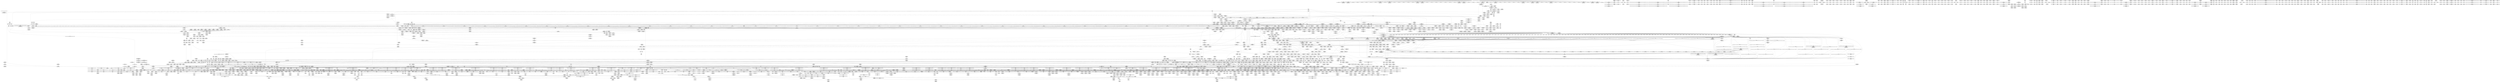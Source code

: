 digraph {
	CE0x70b0aa0 [shape=record,shape=Mrecord,label="{CE0x70b0aa0|i64*_getelementptr_inbounds_(_22_x_i64_,_22_x_i64_*___llvm_gcov_ctr9,_i64_0,_i64_12)|*Constant*}"]
	CE0x7487de0 [shape=record,shape=Mrecord,label="{CE0x7487de0|0:_i8*,_array:_GCRE_tomoyo_mac_keywords_external_constant_42_x_i8*_:_elem_0::|security/tomoyo/file.c,233}"]
	CE0x7561500 [shape=record,shape=Mrecord,label="{CE0x7561500|tomoyo_path_number_perm:_tmp44|security/tomoyo/file.c,721}"]
	CE0x6223cc0 [shape=record,shape=Mrecord,label="{CE0x6223cc0|_call_void_srcu_read_unlock(%struct.srcu_struct*_tomoyo_ss,_i32_%idx)_#9,_!dbg_!38903|security/tomoyo/common.h,1109|*SummSink*}"]
	CE0x702a4e0 [shape=record,shape=Mrecord,label="{CE0x702a4e0|tomoyo_path_number_perm:_path_number11|security/tomoyo/file.c,712}"]
	CE0x74a1cb0 [shape=record,shape=Mrecord,label="{CE0x74a1cb0|tomoyo_add_slash:_tmp8|security/tomoyo/file.c,132}"]
	CE0x5679720 [shape=record,shape=Mrecord,label="{CE0x5679720|tomoyo_fill_path_info:_tmp8|security/tomoyo/util.c,667}"]
	CE0x7036f10 [shape=record,shape=Mrecord,label="{CE0x7036f10|0:_%struct.tomoyo_obj_info*,_16:_%struct.tomoyo_domain_info*,_24:_%struct.tomoyo_path_info*,_32:_i64,_40:_i8,_72:_i8,_75:_i8,_76:_i8,_77:_i8,_:_SCMRE_55,56_}"]
	CE0x7193280 [shape=record,shape=Mrecord,label="{CE0x7193280|tomoyo_init_request_info:_tmp5|security/tomoyo/util.c,1004|*SummSink*}"]
	CE0x731a830 [shape=record,shape=Mrecord,label="{CE0x731a830|i64*_getelementptr_inbounds_(_14_x_i64_,_14_x_i64_*___llvm_gcov_ctr18115,_i64_0,_i64_13)|*Constant*}"]
	CE0x75f2420 [shape=record,shape=Mrecord,label="{CE0x75f2420|tomoyo_const_part_length:_tmp51|security/tomoyo/util.c,651|*SummSink*}"]
	CE0x569ed00 [shape=record,shape=Mrecord,label="{CE0x569ed00|__llvm_gcov_indirect_counter_increment:_counter|*SummSink*}"]
	CE0x71e1990 [shape=record,shape=Mrecord,label="{CE0x71e1990|tomoyo_domain:_tmp20|security/tomoyo/common.h,1205}"]
	CE0x62e1d30 [shape=record,shape=Mrecord,label="{CE0x62e1d30|VOIDTB_TE:_CE_155,156_}"]
	CE0x8a1c940 [shape=record,shape=Mrecord,label="{CE0x8a1c940|__llvm_gcov_indirect_counter_increment114:_entry|*SummSink*}"]
	CE0x8a88780 [shape=record,shape=Mrecord,label="{CE0x8a88780|tomoyo_print_ulong:_tmp17|security/tomoyo/util.c,243|*SummSink*}"]
	CE0x731ab30 [shape=record,shape=Mrecord,label="{CE0x731ab30|i64*_getelementptr_inbounds_(_14_x_i64_,_14_x_i64_*___llvm_gcov_ctr18115,_i64_0,_i64_13)|*Constant*|*SummSource*}"]
	CE0x73d8a70 [shape=record,shape=Mrecord,label="{CE0x73d8a70|tomoyo_get_mode:_tmp6|security/tomoyo/util.c,978}"]
	CE0x7304040 [shape=record,shape=Mrecord,label="{CE0x7304040|_call_void_mcount()_#3|*SummSource*}"]
	CE0x7501000 [shape=record,shape=Mrecord,label="{CE0x7501000|tomoyo_const_part_length:_tmp23|security/tomoyo/util.c,634}"]
	CE0x63108f0 [shape=record,shape=Mrecord,label="{CE0x63108f0|i64*_getelementptr_inbounds_(_31_x_i64_,_31_x_i64_*___llvm_gcov_ctr43150,_i64_0,_i64_21)|*Constant*}"]
	CE0x736ccc0 [shape=record,shape=Mrecord,label="{CE0x736ccc0|i64_15|*Constant*}"]
	CE0x62e7940 [shape=record,shape=Mrecord,label="{CE0x62e7940|_call_void_srcu_read_unlock(%struct.srcu_struct*_tomoyo_ss,_i32_%idx)_#9,_!dbg_!38903|security/tomoyo/common.h,1109}"]
	CE0x62c05a0 [shape=record,shape=Mrecord,label="{CE0x62c05a0|tomoyo_path_number_perm:_entry|*SummSource*}"]
	CE0x64992b0 [shape=record,shape=Mrecord,label="{CE0x64992b0|128:_i8*,_1208:_%struct.file*,_:_CMRE_26,27_}"]
	CE0x8a567c0 [shape=record,shape=Mrecord,label="{CE0x8a567c0|_call_void___llvm_gcov_indirect_counter_increment(i32*___llvm_gcov_global_state_pred30,_i64**_getelementptr_inbounds_(_3_x_i64*_,_3_x_i64*_*___llvm_gcda_edge_table29,_i64_0,_i64_0)),_!dbg_!38917|security/tomoyo/file.c,228|*SummSink*}"]
	CE0x760cb10 [shape=record,shape=Mrecord,label="{CE0x760cb10|i64*_getelementptr_inbounds_(_22_x_i64_,_22_x_i64_*___llvm_gcov_ctr9,_i64_0,_i64_21)|*Constant*|*SummSink*}"]
	CE0x75f41a0 [shape=record,shape=Mrecord,label="{CE0x75f41a0|tomoyo_get_mode:_arrayidx|security/tomoyo/util.c,981}"]
	CE0x557e150 [shape=record,shape=Mrecord,label="{CE0x557e150|i64*_getelementptr_inbounds_(_31_x_i64_,_31_x_i64_*___llvm_gcov_ctr43150,_i64_0,_i64_29)|*Constant*|*SummSink*}"]
	CE0x6308cd0 [shape=record,shape=Mrecord,label="{CE0x6308cd0|GLOBAL:_tomoyo_domain.__warned|Global_var:tomoyo_domain.__warned|*SummSource*}"]
	CE0x75792e0 [shape=record,shape=Mrecord,label="{CE0x75792e0|i32_39|*Constant*|*SummSink*}"]
	CE0x752e4b0 [shape=record,shape=Mrecord,label="{CE0x752e4b0|tomoyo_get_realpath:_tmp1|*SummSink*}"]
	CE0x75f9a10 [shape=record,shape=Mrecord,label="{CE0x75f9a10|GLOBAL:_tomoyo_policy_loaded|Global_var:tomoyo_policy_loaded}"]
	CE0x74d7490 [shape=record,shape=Mrecord,label="{CE0x74d7490|0:_i8*,_array:_GCRE_tomoyo_mac_keywords_external_constant_42_x_i8*_:_elem_19::|security/tomoyo/file.c,233}"]
	CE0x56f4be0 [shape=record,shape=Mrecord,label="{CE0x56f4be0|tomoyo_fill_path_info:_tmp|*SummSource*}"]
	CE0x7409c50 [shape=record,shape=Mrecord,label="{CE0x7409c50|tomoyo_get_realpath:_tmp12|security/tomoyo/file.c,156}"]
	CE0x70d04f0 [shape=record,shape=Mrecord,label="{CE0x70d04f0|i1_false|*Constant*}"]
	CE0x634cae0 [shape=record,shape=Mrecord,label="{CE0x634cae0|tomoyo_print_ulong:_tmp8|security/tomoyo/util.c,241|*SummSource*}"]
	CE0x739c790 [shape=record,shape=Mrecord,label="{CE0x739c790|0:_i8*,_8:_i32,_12:_i16,_14:_i8,_15:_i8,_:_SCMRE_0,8_|*MultipleSource*|security/tomoyo/file.c, 698|Function::tomoyo_get_realpath&Arg::buf::|Function::tomoyo_add_slash&Arg::buf::|security/tomoyo/file.c,718}"]
	CE0x71d9b10 [shape=record,shape=Mrecord,label="{CE0x71d9b10|tomoyo_domain:_tmp13|security/tomoyo/common.h,1205}"]
	CE0x71f26c0 [shape=record,shape=Mrecord,label="{CE0x71f26c0|tomoyo_path_number_perm:_if.end9|*SummSource*}"]
	CE0x7499120 [shape=record,shape=Mrecord,label="{CE0x7499120|0:_i8*,_array:_GCRE_tomoyo_mac_keywords_external_constant_42_x_i8*_:_elem_10::|security/tomoyo/file.c,233}"]
	CE0x618a7c0 [shape=record,shape=Mrecord,label="{CE0x618a7c0|tomoyo_fill_path_info:_frombool10|security/tomoyo/util.c,668}"]
	CE0x6215e40 [shape=record,shape=Mrecord,label="{CE0x6215e40|tomoyo_path_number_perm:_number14|security/tomoyo/file.c,713|*SummSink*}"]
	CE0x75aca40 [shape=record,shape=Mrecord,label="{CE0x75aca40|i64*_getelementptr_inbounds_(_22_x_i64_,_22_x_i64_*___llvm_gcov_ctr9,_i64_0,_i64_20)|*Constant*|*SummSink*}"]
	CE0x75c5a60 [shape=record,shape=Mrecord,label="{CE0x75c5a60|128:_i8*,_1208:_%struct.file*,_:_CMRE_120,128_|*MultipleSource*|security/tomoyo/common.h,1205|security/tomoyo/common.h,1205}"]
	CE0x553d3f0 [shape=record,shape=Mrecord,label="{CE0x553d3f0|tomoyo_domain:_tobool1|security/tomoyo/common.h,1205}"]
	CE0x8cf6bb0 [shape=record,shape=Mrecord,label="{CE0x8cf6bb0|tomoyo_get_realpath:_tmp}"]
	CE0x720b6e0 [shape=record,shape=Mrecord,label="{CE0x720b6e0|tomoyo_init_request_info:_ns|security/tomoyo/util.c,1010}"]
	CE0x553cf60 [shape=record,shape=Mrecord,label="{CE0x553cf60|GLOBAL:___llvm_gcov_indirect_counter_increment|*Constant*}"]
	CE0x7580310 [shape=record,shape=Mrecord,label="{CE0x7580310|tomoyo_path_number_perm:_cleanup}"]
	CE0x8d48df0 [shape=record,shape=Mrecord,label="{CE0x8d48df0|_call_void_mcount()_#3}"]
	CE0x61e5510 [shape=record,shape=Mrecord,label="{CE0x61e5510|i32_8|*Constant*}"]
	CE0x7536a90 [shape=record,shape=Mrecord,label="{CE0x7536a90|tomoyo_print_ulong:_tmp8|security/tomoyo/util.c,241|*SummSink*}"]
	CE0x6f8dbe0 [shape=record,shape=Mrecord,label="{CE0x6f8dbe0|tomoyo_fill_path_info:_conv|security/tomoyo/util.c,664|*SummSource*}"]
	CE0x8d29190 [shape=record,shape=Mrecord,label="{CE0x8d29190|tomoyo_domain:_do.end|*SummSource*}"]
	CE0x63906b0 [shape=record,shape=Mrecord,label="{CE0x63906b0|tomoyo_const_part_length:_if.then|*SummSource*}"]
	CE0x582be70 [shape=record,shape=Mrecord,label="{CE0x582be70|0:_%struct.tomoyo_obj_info*,_16:_%struct.tomoyo_domain_info*,_24:_%struct.tomoyo_path_info*,_32:_i64,_40:_i8,_72:_i8,_75:_i8,_76:_i8,_77:_i8,_:_SCMRE_63,64_}"]
	CE0x55d60c0 [shape=record,shape=Mrecord,label="{CE0x55d60c0|i64*_getelementptr_inbounds_(_14_x_i64_,_14_x_i64_*___llvm_gcov_ctr18115,_i64_0,_i64_9)|*Constant*|*SummSource*}"]
	CE0x726f940 [shape=record,shape=Mrecord,label="{CE0x726f940|tomoyo_init_request_info:_profile2|security/tomoyo/util.c,1007|*SummSink*}"]
	CE0x6237be0 [shape=record,shape=Mrecord,label="{CE0x6237be0|tomoyo_domain:_tobool1|security/tomoyo/common.h,1205|*SummSink*}"]
	CE0x73ca4f0 [shape=record,shape=Mrecord,label="{CE0x73ca4f0|tomoyo_const_part_length:_sw.bb}"]
	CE0x72e8990 [shape=record,shape=Mrecord,label="{CE0x72e8990|tomoyo_domain:_bb|*SummSource*}"]
	CE0x637b240 [shape=record,shape=Mrecord,label="{CE0x637b240|i32_9|*Constant*}"]
	CE0x8c61050 [shape=record,shape=Mrecord,label="{CE0x8c61050|tomoyo_path_number_perm:_do.cond}"]
	CE0x61ccf10 [shape=record,shape=Mrecord,label="{CE0x61ccf10|i8_0|*Constant*|*SummSink*}"]
	CE0x73c6c50 [shape=record,shape=Mrecord,label="{CE0x73c6c50|GLOBAL:_kfree|*Constant*|*SummSource*}"]
	CE0x721a150 [shape=record,shape=Mrecord,label="{CE0x721a150|rcu_lock_acquire:_tmp5|include/linux/rcupdate.h,418}"]
	CE0x70a0020 [shape=record,shape=Mrecord,label="{CE0x70a0020|_call_void_lockdep_rcu_suspicious(i8*_getelementptr_inbounds_(_25_x_i8_,_25_x_i8_*_.str12,_i32_0,_i32_0),_i32_1205,_i8*_getelementptr_inbounds_(_45_x_i8_,_45_x_i8_*_.str13,_i32_0,_i32_0))_#9,_!dbg_!38917|security/tomoyo/common.h,1205|*SummSink*}"]
	CE0x7234aa0 [shape=record,shape=Mrecord,label="{CE0x7234aa0|tomoyo_get_realpath:_tmp3|security/tomoyo/file.c,151|*SummSource*}"]
	CE0x7500d20 [shape=record,shape=Mrecord,label="{CE0x7500d20|i64*_getelementptr_inbounds_(_31_x_i64_,_31_x_i64_*___llvm_gcov_ctr43150,_i64_0,_i64_16)|*Constant*|*SummSink*}"]
	CE0x75791d0 [shape=record,shape=Mrecord,label="{CE0x75791d0|i32_39|*Constant*|*SummSource*}"]
	CE0x64c77f0 [shape=record,shape=Mrecord,label="{CE0x64c77f0|tomoyo_get_realpath:_if.end|*SummSource*}"]
	CE0x8c60620 [shape=record,shape=Mrecord,label="{CE0x8c60620|i64*_getelementptr_inbounds_(_2_x_i64_,_2_x_i64_*___llvm_gcov_ctr22,_i64_0,_i64_1)|*Constant*|*SummSink*}"]
	CE0x5679270 [shape=record,shape=Mrecord,label="{CE0x5679270|tomoyo_fill_path_info:_tmp7|security/tomoyo/util.c,667|*SummSource*}"]
	CE0x8af1420 [shape=record,shape=Mrecord,label="{CE0x8af1420|i64*_getelementptr_inbounds_(_2_x_i64_,_2_x_i64_*___llvm_gcov_ctr31,_i64_0,_i64_0)|*Constant*}"]
	CE0x8bcba60 [shape=record,shape=Mrecord,label="{CE0x8bcba60|get_current:_bb|*SummSink*}"]
	CE0x74497d0 [shape=record,shape=Mrecord,label="{CE0x74497d0|_call_void_mcount()_#3|*SummSink*}"]
	CE0x569f430 [shape=record,shape=Mrecord,label="{CE0x569f430|tomoyo_fill_path_info:_conv7|security/tomoyo/util.c,668}"]
	CE0x6527ba0 [shape=record,shape=Mrecord,label="{CE0x6527ba0|tomoyo_get_realpath:_tmp7|security/tomoyo/file.c,152|*SummSink*}"]
	CE0x70fcaf0 [shape=record,shape=Mrecord,label="{CE0x70fcaf0|rcu_lock_acquire:_tmp5|include/linux/rcupdate.h,418|*SummSink*}"]
	CE0x64ae060 [shape=record,shape=Mrecord,label="{CE0x64ae060|tomoyo_print_ulong:_if.else9}"]
	CE0x8cd86c0 [shape=record,shape=Mrecord,label="{CE0x8cd86c0|%struct.lockdep_map*_null|*Constant*|*SummSource*}"]
	CE0x8a78730 [shape=record,shape=Mrecord,label="{CE0x8a78730|VOIDTB_TE:_CE_168,169_}"]
	CE0x8c9a910 [shape=record,shape=Mrecord,label="{CE0x8c9a910|128:_i8*,_1208:_%struct.file*,_:_CMRE_104,112_|*MultipleSource*|security/tomoyo/common.h,1205|security/tomoyo/common.h,1205}"]
	CE0x749f0e0 [shape=record,shape=Mrecord,label="{CE0x749f0e0|i64*_getelementptr_inbounds_(_2_x_i64_,_2_x_i64_*___llvm_gcov_ctr23,_i64_0,_i64_0)|*Constant*}"]
	CE0x8a5a690 [shape=record,shape=Mrecord,label="{CE0x8a5a690|_ret_void|*SummSource*}"]
	CE0x7225730 [shape=record,shape=Mrecord,label="{CE0x7225730|GLOBAL:___llvm_gcov_ctr26|Global_var:__llvm_gcov_ctr26|*SummSource*}"]
	CE0x6309320 [shape=record,shape=Mrecord,label="{CE0x6309320|tomoyo_domain:_tmp15|security/tomoyo/common.h,1205}"]
	CE0x5595370 [shape=record,shape=Mrecord,label="{CE0x5595370|i64*_getelementptr_inbounds_(_4_x_i64_,_4_x_i64_*___llvm_gcov_ctr24,_i64_0,_i64_0)|*Constant*}"]
	CE0x6fee5e0 [shape=record,shape=Mrecord,label="{CE0x6fee5e0|tomoyo_get_mode:_bb|*SummSource*}"]
	CE0x7251b10 [shape=record,shape=Mrecord,label="{CE0x7251b10|i64*_getelementptr_inbounds_(_14_x_i64_,_14_x_i64_*___llvm_gcov_ctr18115,_i64_0,_i64_12)|*Constant*|*SummSource*}"]
	CE0x8b3bb10 [shape=record,shape=Mrecord,label="{CE0x8b3bb10|tomoyo_path_number_perm:_call2|security/tomoyo/file.c,705|*SummSink*}"]
	CE0x8b2d3c0 [shape=record,shape=Mrecord,label="{CE0x8b2d3c0|_call_void_mcount()_#3|*SummSink*}"]
	CE0x631ca70 [shape=record,shape=Mrecord,label="{CE0x631ca70|_call_void___llvm_gcov_indirect_counter_increment(i32*___llvm_gcov_global_state_pred30,_i64**_getelementptr_inbounds_(_3_x_i64*_,_3_x_i64*_*___llvm_gcda_edge_table29,_i64_0,_i64_2)),_!dbg_!38915|security/tomoyo/file.c,225|*SummSink*}"]
	CE0x6359c90 [shape=record,shape=Mrecord,label="{CE0x6359c90|i64_19|*Constant*}"]
	CE0x750f340 [shape=record,shape=Mrecord,label="{CE0x750f340|tomoyo_path_number_perm:_tmp42|security/tomoyo/file.c,721|*SummSource*}"]
	CE0x65db570 [shape=record,shape=Mrecord,label="{CE0x65db570|GLOBAL:_tomoyo_const_part_length|*Constant*}"]
	CE0x64adf40 [shape=record,shape=Mrecord,label="{CE0x64adf40|tomoyo_print_ulong:_if.end|*SummSink*}"]
	CE0x65db060 [shape=record,shape=Mrecord,label="{CE0x65db060|tomoyo_get_mode:_tmp2|security/tomoyo/util.c,978|*SummSource*}"]
	CE0x7141eb0 [shape=record,shape=Mrecord,label="{CE0x7141eb0|tomoyo_audit_path_number_log:_tmp12|security/tomoyo/file.c,231|*SummSource*}"]
	CE0x72e7db0 [shape=record,shape=Mrecord,label="{CE0x72e7db0|tomoyo_get_mode:_tmp3|security/tomoyo/util.c,978|*SummSink*}"]
	CE0x8a7a260 [shape=record,shape=Mrecord,label="{CE0x8a7a260|tomoyo_get_realpath:_tmp5|security/tomoyo/file.c,151|*SummSource*}"]
	CE0x6422d00 [shape=record,shape=Mrecord,label="{CE0x6422d00|0:_%struct.tomoyo_obj_info*,_16:_%struct.tomoyo_domain_info*,_24:_%struct.tomoyo_path_info*,_32:_i64,_40:_i8,_72:_i8,_75:_i8,_76:_i8,_77:_i8,_:_SCMRE_31,32_}"]
	CE0x6309660 [shape=record,shape=Mrecord,label="{CE0x6309660|i64*_getelementptr_inbounds_(_11_x_i64_,_11_x_i64_*___llvm_gcov_ctr54147,_i64_0,_i64_8)|*Constant*}"]
	CE0x7104950 [shape=record,shape=Mrecord,label="{CE0x7104950|VOIDTB_TE:_CE_256,264_}"]
	CE0x64dae60 [shape=record,shape=Mrecord,label="{CE0x64dae60|tomoyo_const_part_length:_tmp30|security/tomoyo/util.c,641|*SummSource*}"]
	CE0x7113360 [shape=record,shape=Mrecord,label="{CE0x7113360|tomoyo_path_number_perm:_path_number|security/tomoyo/file.c,711|*SummSource*}"]
	CE0x8bab6c0 [shape=record,shape=Mrecord,label="{CE0x8bab6c0|16:_%struct.dentry*,_:_SCMRE_32,40_|*MultipleSource*|security/tomoyo/file.c, 694|security/tomoyo/file.c,694|security/tomoyo/file.c,694}"]
	CE0x61f10b0 [shape=record,shape=Mrecord,label="{CE0x61f10b0|i32_3|*Constant*|*SummSink*}"]
	CE0x5656b50 [shape=record,shape=Mrecord,label="{CE0x5656b50|tomoyo_domain:_tmp1|*SummSource*}"]
	CE0x75429b0 [shape=record,shape=Mrecord,label="{CE0x75429b0|tomoyo_path_number_perm:_tmp46|security/tomoyo/file.c,721|*SummSource*}"]
	CE0x64a3db0 [shape=record,shape=Mrecord,label="{CE0x64a3db0|i32_47|*Constant*|*SummSink*}"]
	CE0x8a548e0 [shape=record,shape=Mrecord,label="{CE0x8a548e0|tomoyo_path_number_perm:_dentry|security/tomoyo/file.c,702|*SummSink*}"]
	CE0x8a99b50 [shape=record,shape=Mrecord,label="{CE0x8a99b50|i64*_getelementptr_inbounds_(_5_x_i64_,_5_x_i64_*___llvm_gcov_ctr32134,_i64_0,_i64_4)|*Constant*|*SummSink*}"]
	CE0x7182730 [shape=record,shape=Mrecord,label="{CE0x7182730|VOIDTB_TE:_CE_6384,6388_|*MultipleSource*|security/tomoyo/util.c,1010|Function::tomoyo_get_mode&Arg::ns::}"]
	CE0x615b6d0 [shape=record,shape=Mrecord,label="{CE0x615b6d0|tomoyo_const_part_length:_bb|*SummSink*}"]
	CE0x636b360 [shape=record,shape=Mrecord,label="{CE0x636b360|i8_1|*Constant*}"]
	CE0x8ac12b0 [shape=record,shape=Mrecord,label="{CE0x8ac12b0|i64_25|*Constant*}"]
	CE0x572a460 [shape=record,shape=Mrecord,label="{CE0x572a460|tomoyo_get_mode:_tmp7|security/tomoyo/util.c,979}"]
	CE0x7470900 [shape=record,shape=Mrecord,label="{CE0x7470900|tomoyo_domain:_tmp18|security/tomoyo/common.h,1205}"]
	CE0x8b34340 [shape=record,shape=Mrecord,label="{CE0x8b34340|tomoyo_path_number_perm:_tmp6|security/tomoyo/file.c,695|*SummSink*}"]
	CE0x73193d0 [shape=record,shape=Mrecord,label="{CE0x73193d0|tomoyo_path_number_perm:_out}"]
	CE0x7226130 [shape=record,shape=Mrecord,label="{CE0x7226130|tomoyo_path_number_perm:_if.then21|*SummSink*}"]
	CE0x73dae50 [shape=record,shape=Mrecord,label="{CE0x73dae50|tomoyo_print_ulong:_call8|security/tomoyo/util.c,242}"]
	CE0x8b94730 [shape=record,shape=Mrecord,label="{CE0x8b94730|tomoyo_const_part_length:_incdec.ptr|security/tomoyo/util.c,626}"]
	CE0x8cf6c20 [shape=record,shape=Mrecord,label="{CE0x8cf6c20|COLLAPSED:_GCMRE___llvm_gcov_ctr25_internal_global_6_x_i64_zeroinitializer:_elem_0:default:}"]
	CE0x5656d20 [shape=record,shape=Mrecord,label="{CE0x5656d20|tomoyo_audit_path_number_log:_tmp6|security/tomoyo/file.c,225}"]
	CE0x56bf170 [shape=record,shape=Mrecord,label="{CE0x56bf170|GLOBAL:___llvm_gcov_indirect_counter_increment|*Constant*|*SummSource*}"]
	CE0x62c4380 [shape=record,shape=Mrecord,label="{CE0x62c4380|tomoyo_const_part_length:_tmp15|security/tomoyo/util.c,627|*SummSink*}"]
	CE0x64c6db0 [shape=record,shape=Mrecord,label="{CE0x64c6db0|tomoyo_read_unlock:_tmp3|*SummSink*}"]
	CE0x7611350 [shape=record,shape=Mrecord,label="{CE0x7611350|i32_6|*Constant*|*SummSource*}"]
	CE0x89f2fb0 [shape=record,shape=Mrecord,label="{CE0x89f2fb0|VOIDTB_TE:_CE_189,190_}"]
	CE0x72ef160 [shape=record,shape=Mrecord,label="{CE0x72ef160|tomoyo_path_number_perm:_if.end4|*SummSource*}"]
	CE0x7045d30 [shape=record,shape=Mrecord,label="{CE0x7045d30|tomoyo_get_mode:_add|security/tomoyo/util.c,984|*SummSource*}"]
	CE0x8a0e1a0 [shape=record,shape=Mrecord,label="{CE0x8a0e1a0|tomoyo_get_mode:_tmp19|security/tomoyo/util.c,985|*SummSource*}"]
	CE0x575bb90 [shape=record,shape=Mrecord,label="{CE0x575bb90|rcu_lock_acquire:_tmp3}"]
	CE0x74cace0 [shape=record,shape=Mrecord,label="{CE0x74cace0|tomoyo_const_part_length:_sw.bb9}"]
	CE0x7449aa0 [shape=record,shape=Mrecord,label="{CE0x7449aa0|tomoyo_init_request_info:_tmp9|security/tomoyo/util.c,1006|*SummSink*}"]
	CE0x74988b0 [shape=record,shape=Mrecord,label="{CE0x74988b0|_call_void_mcount()_#3|*SummSink*}"]
	CE0x5783e60 [shape=record,shape=Mrecord,label="{CE0x5783e60|tomoyo_print_ulong:_tmp5|security/tomoyo/util.c,239}"]
	CE0x8a66c90 [shape=record,shape=Mrecord,label="{CE0x8a66c90|_call_void___llvm_gcov_indirect_counter_increment(i32*___llvm_gcov_global_state_pred30,_i64**_getelementptr_inbounds_(_3_x_i64*_,_3_x_i64*_*___llvm_gcda_edge_table29,_i64_0,_i64_1)),_!dbg_!38911|security/tomoyo/file.c,222|*SummSource*}"]
	CE0x72115d0 [shape=record,shape=Mrecord,label="{CE0x72115d0|GLOBAL:_tomoyo_get_mode|*Constant*}"]
	CE0x761c5d0 [shape=record,shape=Mrecord,label="{CE0x761c5d0|get_current:_tmp|*SummSource*}"]
	CE0x89d8a80 [shape=record,shape=Mrecord,label="{CE0x89d8a80|tomoyo_get_mode:_if.end|*SummSink*}"]
	CE0x7297cc0 [shape=record,shape=Mrecord,label="{CE0x7297cc0|_call_void_tomoyo_fill_path_info(%struct.tomoyo_path_info*_%buf)_#9,_!dbg_!38913|security/tomoyo/file.c,152|*SummSink*}"]
	CE0x7498f60 [shape=record,shape=Mrecord,label="{CE0x7498f60|0:_i8*,_array:_GCRE_tomoyo_mac_keywords_external_constant_42_x_i8*_:_elem_9::|security/tomoyo/file.c,233}"]
	CE0x62a1640 [shape=record,shape=Mrecord,label="{CE0x62a1640|tomoyo_init_request_info:_domain|Function::tomoyo_init_request_info&Arg::domain::}"]
	CE0x7362d80 [shape=record,shape=Mrecord,label="{CE0x7362d80|tomoyo_get_realpath:_tmp10|security/tomoyo/file.c,155}"]
	CE0x8a66220 [shape=record,shape=Mrecord,label="{CE0x8a66220|tomoyo_audit_path_number_log:_tmp1|*SummSink*}"]
	CE0x7303f20 [shape=record,shape=Mrecord,label="{CE0x7303f20|_call_void_mcount()_#3}"]
	CE0x8037830 [shape=record,shape=Mrecord,label="{CE0x8037830|tomoyo_fill_path_info:_call|security/tomoyo/util.c,664}"]
	CE0x62f8e00 [shape=record,shape=Mrecord,label="{CE0x62f8e00|_call_void_mcount()_#3|*SummSource*}"]
	CE0x8a78400 [shape=record,shape=Mrecord,label="{CE0x8a78400|VOIDTB_TE:_CE_165,166_}"]
	CE0x8abb7f0 [shape=record,shape=Mrecord,label="{CE0x8abb7f0|tomoyo_path_number_perm:_tmp26|security/tomoyo/file.c,708|*SummSink*}"]
	CE0x7517e30 [shape=record,shape=Mrecord,label="{CE0x7517e30|tomoyo_read_unlock:_idx|Function::tomoyo_read_unlock&Arg::idx::|*SummSource*}"]
	CE0x8a69a20 [shape=record,shape=Mrecord,label="{CE0x8a69a20|tomoyo_domain:_land.lhs.true|*SummSink*}"]
	CE0x6212ca0 [shape=record,shape=Mrecord,label="{CE0x6212ca0|GLOBAL:_tomoyo_add_slash|*Constant*|*SummSource*}"]
	CE0x740d290 [shape=record,shape=Mrecord,label="{CE0x740d290|tomoyo_get_realpath:_retval.0}"]
	CE0x8a99dd0 [shape=record,shape=Mrecord,label="{CE0x8a99dd0|i64*_getelementptr_inbounds_(_5_x_i64_,_5_x_i64_*___llvm_gcov_ctr32134,_i64_0,_i64_4)|*Constant*|*SummSource*}"]
	CE0x54c5510 [shape=record,shape=Mrecord,label="{CE0x54c5510|tomoyo_add_slash:_tmp10|security/tomoyo/file.c,136}"]
	CE0x721ab40 [shape=record,shape=Mrecord,label="{CE0x721ab40|GLOBAL:___srcu_read_unlock|*Constant*|*SummSink*}"]
	CE0x7157ea0 [shape=record,shape=Mrecord,label="{CE0x7157ea0|i8*_getelementptr_inbounds_(_45_x_i8_,_45_x_i8_*_.str13,_i32_0,_i32_0)|*Constant*|*SummSource*}"]
	CE0x7182ee0 [shape=record,shape=Mrecord,label="{CE0x7182ee0|i64*_getelementptr_inbounds_(_11_x_i64_,_11_x_i64_*___llvm_gcov_ctr54147,_i64_0,_i64_6)|*Constant*|*SummSink*}"]
	CE0x706b350 [shape=record,shape=Mrecord,label="{CE0x706b350|tomoyo_print_ulong:_type|Function::tomoyo_print_ulong&Arg::type::|*SummSource*}"]
	CE0x76314d0 [shape=record,shape=Mrecord,label="{CE0x76314d0|tomoyo_path_number_perm:_tmp53|security/tomoyo/file.c,724|*SummSource*}"]
	CE0x55102d0 [shape=record,shape=Mrecord,label="{CE0x55102d0|tomoyo_audit_path_number_log:_path_number|security/tomoyo/file.c,213}"]
	CE0x761d0b0 [shape=record,shape=Mrecord,label="{CE0x761d0b0|tomoyo_print_ulong:_if.end21|*SummSink*}"]
	CE0x74a8b30 [shape=record,shape=Mrecord,label="{CE0x74a8b30|tomoyo_add_slash:_return}"]
	CE0x8abbc60 [shape=record,shape=Mrecord,label="{CE0x8abbc60|tomoyo_path_number_perm:_tmp27|security/tomoyo/file.c,708|*SummSink*}"]
	CE0x632ec40 [shape=record,shape=Mrecord,label="{CE0x632ec40|VOIDTB_TE:_CE_48,52_}"]
	CE0x742c160 [shape=record,shape=Mrecord,label="{CE0x742c160|tomoyo_add_slash:_return|*SummSource*}"]
	CE0x71e36d0 [shape=record,shape=Mrecord,label="{CE0x71e36d0|tomoyo_const_part_length:_tobool|security/tomoyo/util.c,624|*SummSource*}"]
	CE0x742b840 [shape=record,shape=Mrecord,label="{CE0x742b840|tomoyo_audit_path_number_log:_tmp4|security/tomoyo/file.c,222}"]
	CE0x8a32eb0 [shape=record,shape=Mrecord,label="{CE0x8a32eb0|i32_50|*Constant*|*SummSource*}"]
	CE0x74992e0 [shape=record,shape=Mrecord,label="{CE0x74992e0|0:_i8*,_array:_GCRE_tomoyo_mac_keywords_external_constant_42_x_i8*_:_elem_11::|security/tomoyo/file.c,233}"]
	CE0x56d2ad0 [shape=record,shape=Mrecord,label="{CE0x56d2ad0|i8*_undef|*Constant*}"]
	CE0x626b820 [shape=record,shape=Mrecord,label="{CE0x626b820|i32_2|*Constant*}"]
	CE0x7136b50 [shape=record,shape=Mrecord,label="{CE0x7136b50|_call_void_tomoyo_fill_path_info(%struct.tomoyo_path_info*_%buf)_#9,_!dbg_!38911|security/tomoyo/file.c,137|*SummSource*}"]
	CE0x582b9b0 [shape=record,shape=Mrecord,label="{CE0x582b9b0|0:_%struct.tomoyo_obj_info*,_16:_%struct.tomoyo_domain_info*,_24:_%struct.tomoyo_path_info*,_32:_i64,_40:_i8,_72:_i8,_75:_i8,_76:_i8,_77:_i8,_:_SCMRE_61,62_}"]
	CE0x6f8d820 [shape=record,shape=Mrecord,label="{CE0x6f8d820|0:_i8,_:_GCRE_tomoyo_policy_loaded_global_i8_0,_align_1:_elem_0:default:}"]
	CE0x8b3b670 [shape=record,shape=Mrecord,label="{CE0x8b3b670|tomoyo_init_request_info:_tmp7|security/tomoyo/util.c,1005|*SummSink*}"]
	CE0x61e52f0 [shape=record,shape=Mrecord,label="{CE0x61e52f0|VOIDTB_TE:_CE_318,319_}"]
	CE0x61e5400 [shape=record,shape=Mrecord,label="{CE0x61e5400|VOIDTB_TE:_CE_319,320_}"]
	CE0x615cb80 [shape=record,shape=Mrecord,label="{CE0x615cb80|COLLAPSED:_GCMRE___llvm_gcov_ctr9_internal_global_22_x_i64_zeroinitializer:_elem_0:default:}"]
	CE0x7130cc0 [shape=record,shape=Mrecord,label="{CE0x7130cc0|tomoyo_fill_path_info:_ptr|Function::tomoyo_fill_path_info&Arg::ptr::|*SummSink*}"]
	CE0x6236320 [shape=record,shape=Mrecord,label="{CE0x6236320|rcu_lock_release:_tmp5|include/linux/rcupdate.h,423|*SummSink*}"]
	CE0x64f8320 [shape=record,shape=Mrecord,label="{CE0x64f8320|tomoyo_path_number_perm:_tmp53|security/tomoyo/file.c,724|*SummSink*}"]
	CE0x8adf840 [shape=record,shape=Mrecord,label="{CE0x8adf840|tomoyo_audit_path_number_log:_sw.bb|*SummSource*}"]
	CE0x560ed10 [shape=record,shape=Mrecord,label="{CE0x560ed10|tomoyo_const_part_length:_inc|security/tomoyo/util.c,628|*SummSink*}"]
	CE0x743dbe0 [shape=record,shape=Mrecord,label="{CE0x743dbe0|i64*_getelementptr_inbounds_(_6_x_i64_,_6_x_i64_*___llvm_gcov_ctr26,_i64_0,_i64_4)|*Constant*|*SummSink*}"]
	CE0x700fc90 [shape=record,shape=Mrecord,label="{CE0x700fc90|tomoyo_path_number_perm:_tmp26|security/tomoyo/file.c,708}"]
	CE0x8abc2f0 [shape=record,shape=Mrecord,label="{CE0x8abc2f0|i64*_getelementptr_inbounds_(_2_x_i64_,_2_x_i64_*___llvm_gcov_ctr31,_i64_0,_i64_1)|*Constant*|*SummSource*}"]
	CE0x75c6780 [shape=record,shape=Mrecord,label="{CE0x75c6780|tomoyo_domain:_tmp22|security/tomoyo/common.h,1205}"]
	CE0x7363010 [shape=record,shape=Mrecord,label="{CE0x7363010|tomoyo_get_realpath:_tmp10|security/tomoyo/file.c,155|*SummSink*}"]
	CE0x8a6b130 [shape=record,shape=Mrecord,label="{CE0x8a6b130|get_current:_tmp2|*SummSource*}"]
	CE0x744f310 [shape=record,shape=Mrecord,label="{CE0x744f310|i64*_getelementptr_inbounds_(_6_x_i64_,_6_x_i64_*___llvm_gcov_ctr26,_i64_0,_i64_5)|*Constant*|*SummSource*}"]
	CE0x7244100 [shape=record,shape=Mrecord,label="{CE0x7244100|i64*_getelementptr_inbounds_(_5_x_i64_,_5_x_i64_*___llvm_gcov_ctr32134,_i64_0,_i64_3)|*Constant*}"]
	CE0x75428f0 [shape=record,shape=Mrecord,label="{CE0x75428f0|tomoyo_path_number_perm:_tmp46|security/tomoyo/file.c,721}"]
	CE0x8a69090 [shape=record,shape=Mrecord,label="{CE0x8a69090|tomoyo_get_mode:_call|security/tomoyo/util.c,980|*SummSink*}"]
	CE0x70531f0 [shape=record,shape=Mrecord,label="{CE0x70531f0|tomoyo_print_ulong:_tmp22}"]
	CE0x556a4f0 [shape=record,shape=Mrecord,label="{CE0x556a4f0|COLLAPSED:_GCMRE___llvm_gcov_ctr53148_internal_global_2_x_i64_zeroinitializer:_elem_0:default:}"]
	CE0x55e7ba0 [shape=record,shape=Mrecord,label="{CE0x55e7ba0|i64*_getelementptr_inbounds_(_12_x_i64_,_12_x_i64_*___llvm_gcov_ctr31133,_i64_0,_i64_11)|*Constant*|*SummSource*}"]
	CE0x65dae80 [shape=record,shape=Mrecord,label="{CE0x65dae80|i64*_null|*Constant*|*SummSource*}"]
	CE0x7211950 [shape=record,shape=Mrecord,label="{CE0x7211950|tomoyo_get_mode:_entry}"]
	CE0x8c99bd0 [shape=record,shape=Mrecord,label="{CE0x8c99bd0|128:_i8*,_1208:_%struct.file*,_:_CMRE_51,52_}"]
	CE0x64adba0 [shape=record,shape=Mrecord,label="{CE0x64adba0|_call_void___srcu_read_unlock(%struct.srcu_struct*_%sp,_i32_%idx)_#9,_!dbg_!38906|include/linux/srcu.h,237}"]
	CE0x8bbc460 [shape=record,shape=Mrecord,label="{CE0x8bbc460|tomoyo_path_number_perm:_tmp10|security/tomoyo/file.c,702}"]
	CE0x8bac320 [shape=record,shape=Mrecord,label="{CE0x8bac320|VOIDTB_TE:_CE_240,248_}"]
	CE0x74897c0 [shape=record,shape=Mrecord,label="{CE0x74897c0|i32_-12|*Constant*|*SummSink*}"]
	CE0x64978b0 [shape=record,shape=Mrecord,label="{CE0x64978b0|0:_%struct.tomoyo_obj_info*,_16:_%struct.tomoyo_domain_info*,_24:_%struct.tomoyo_path_info*,_32:_i64,_40:_i8,_72:_i8,_75:_i8,_76:_i8,_77:_i8,_:_SCMRE_41,42_}"]
	CE0x6200bf0 [shape=record,shape=Mrecord,label="{CE0x6200bf0|tomoyo_fill_path_info:_idxprom|security/tomoyo/util.c,667|*SummSource*}"]
	CE0x635eec0 [shape=record,shape=Mrecord,label="{CE0x635eec0|i64*_getelementptr_inbounds_(_14_x_i64_,_14_x_i64_*___llvm_gcov_ctr18115,_i64_0,_i64_10)|*Constant*}"]
	CE0x7265b00 [shape=record,shape=Mrecord,label="{CE0x7265b00|i32_0|*Constant*}"]
	CE0x725cba0 [shape=record,shape=Mrecord,label="{CE0x725cba0|tomoyo_get_mode:_arrayidx8|security/tomoyo/util.c,983|*SummSink*}"]
	CE0x74c5860 [shape=record,shape=Mrecord,label="{CE0x74c5860|tomoyo_const_part_length:_tmp48|security/tomoyo/util.c,649|*SummSource*}"]
	CE0x8b6b5d0 [shape=record,shape=Mrecord,label="{CE0x8b6b5d0|COLLAPSED:_GCMRE___llvm_gcov_ctr31_internal_global_2_x_i64_zeroinitializer:_elem_0:default:}"]
	CE0x74cb5f0 [shape=record,shape=Mrecord,label="{CE0x74cb5f0|%struct.lockdep_map*_null|*Constant*}"]
	CE0x6359d00 [shape=record,shape=Mrecord,label="{CE0x6359d00|i64_19|*Constant*|*SummSource*}"]
	CE0x8abbe90 [shape=record,shape=Mrecord,label="{CE0x8abbe90|tomoyo_path_number_perm:_tmp28|security/tomoyo/file.c,708}"]
	CE0x55a1a60 [shape=record,shape=Mrecord,label="{CE0x55a1a60|_ret_void,_!dbg_!38907|include/linux/srcu.h,238}"]
	CE0x55943b0 [shape=record,shape=Mrecord,label="{CE0x55943b0|GLOBAL:_lock_acquire|*Constant*}"]
	CE0x8a32d80 [shape=record,shape=Mrecord,label="{CE0x8a32d80|i32_50|*Constant*}"]
	CE0x700f750 [shape=record,shape=Mrecord,label="{CE0x700f750|tomoyo_path_number_perm:_conv|security/tomoyo/file.c,708|*SummSink*}"]
	CE0x6422940 [shape=record,shape=Mrecord,label="{CE0x6422940|0:_%struct.tomoyo_obj_info*,_16:_%struct.tomoyo_domain_info*,_24:_%struct.tomoyo_path_info*,_32:_i64,_40:_i8,_72:_i8,_75:_i8,_76:_i8,_77:_i8,_:_SCMRE_29,30_}"]
	CE0x70a69a0 [shape=record,shape=Mrecord,label="{CE0x70a69a0|tomoyo_const_part_length:_tmp26|security/tomoyo/util.c,641|*SummSink*}"]
	CE0x8ac15b0 [shape=record,shape=Mrecord,label="{CE0x8ac15b0|tomoyo_const_part_length:_tmp40|security/tomoyo/util.c,644|*SummSource*}"]
	CE0x8ca9d40 [shape=record,shape=Mrecord,label="{CE0x8ca9d40|VOIDTB_TE:_CE_96,104_}"]
	CE0x75752f0 [shape=record,shape=Mrecord,label="{CE0x75752f0|i8*_null|*Constant*|*SummSink*}"]
	CE0x61f4730 [shape=record,shape=Mrecord,label="{CE0x61f4730|tomoyo_path_number_perm:_tmp8|security/tomoyo/file.c,702|*SummSink*}"]
	CE0x7517d40 [shape=record,shape=Mrecord,label="{CE0x7517d40|tomoyo_read_unlock:_idx|Function::tomoyo_read_unlock&Arg::idx::}"]
	CE0x8ce8820 [shape=record,shape=Mrecord,label="{CE0x8ce8820|tomoyo_get_mode:_mode.1}"]
	CE0x75518b0 [shape=record,shape=Mrecord,label="{CE0x75518b0|_call_void_mcount()_#3|*SummSource*}"]
	CE0x6296b60 [shape=record,shape=Mrecord,label="{CE0x6296b60|tomoyo_const_part_length:_tmp27|security/tomoyo/util.c,641|*SummSink*}"]
	CE0x640ee20 [shape=record,shape=Mrecord,label="{CE0x640ee20|tomoyo_get_mode:_tmp25|security/tomoyo/util.c,987}"]
	CE0x72661c0 [shape=record,shape=Mrecord,label="{CE0x72661c0|tomoyo_path_number_perm:_if.then3}"]
	CE0x7034080 [shape=record,shape=Mrecord,label="{CE0x7034080|tomoyo_get_realpath:_tmp4|security/tomoyo/file.c,151|*SummSource*}"]
	CE0x62240c0 [shape=record,shape=Mrecord,label="{CE0x62240c0|_call_void___llvm_gcov_indirect_counter_increment(i32*___llvm_gcov_global_state_pred30,_i64**_getelementptr_inbounds_(_3_x_i64*_,_3_x_i64*_*___llvm_gcda_edge_table29,_i64_0,_i64_1)),_!dbg_!38911|security/tomoyo/file.c,222|*SummSink*}"]
	CE0x7392f10 [shape=record,shape=Mrecord,label="{CE0x7392f10|i64*_getelementptr_inbounds_(_22_x_i64_,_22_x_i64_*___llvm_gcov_ctr9,_i64_0,_i64_16)|*Constant*|*SummSource*}"]
	CE0x638abc0 [shape=record,shape=Mrecord,label="{CE0x638abc0|tomoyo_audit_path_number_log:_tmp11|security/tomoyo/file.c,231}"]
	CE0x706b020 [shape=record,shape=Mrecord,label="{CE0x706b020|tomoyo_print_ulong:_value|Function::tomoyo_print_ulong&Arg::value::|*SummSink*}"]
	CE0x56ba240 [shape=record,shape=Mrecord,label="{CE0x56ba240|tomoyo_audit_path_number_log:_tmp2|security/tomoyo/file.c,213|*SummSource*}"]
	CE0x8ba2860 [shape=record,shape=Mrecord,label="{CE0x8ba2860|i64_80|*Constant*|*SummSource*}"]
	CE0x8a0da70 [shape=record,shape=Mrecord,label="{CE0x8a0da70|tomoyo_get_mode:_tmp18|security/tomoyo/util.c,985|*SummSink*}"]
	CE0x7360370 [shape=record,shape=Mrecord,label="{CE0x7360370|tomoyo_audit_path_number_log:_entry|*SummSource*}"]
	CE0x56d8550 [shape=record,shape=Mrecord,label="{CE0x56d8550|tomoyo_print_ulong:_tmp2|security/tomoyo/util.c,239|*SummSink*}"]
	CE0x7147f80 [shape=record,shape=Mrecord,label="{CE0x7147f80|tomoyo_audit_path_number_log:_arrayidx|security/tomoyo/file.c,234|*SummSource*}"]
	CE0x8babee0 [shape=record,shape=Mrecord,label="{CE0x8babee0|VOIDTB_TE:_CE_222,223_}"]
	CE0x53f5a80 [shape=record,shape=Mrecord,label="{CE0x53f5a80|tomoyo_get_mode:_tmp1|*SummSource*}"]
	CE0x73d7ba0 [shape=record,shape=Mrecord,label="{CE0x73d7ba0|tomoyo_print_ulong:_if.then}"]
	CE0x702a040 [shape=record,shape=Mrecord,label="{CE0x702a040|tomoyo_path_number_perm:_param10|security/tomoyo/file.c,712}"]
	CE0x8b268f0 [shape=record,shape=Mrecord,label="{CE0x8b268f0|VOIDTB_TE:_CE_24,40_}"]
	CE0x7575680 [shape=record,shape=Mrecord,label="{CE0x7575680|VOIDTB_TE:_CE_161,162_}"]
	CE0x742fbd0 [shape=record,shape=Mrecord,label="{CE0x742fbd0|tomoyo_const_part_length:_if.end18|*SummSink*}"]
	CE0x631c710 [shape=record,shape=Mrecord,label="{CE0x631c710|_call_void___llvm_gcov_indirect_counter_increment(i32*___llvm_gcov_global_state_pred30,_i64**_getelementptr_inbounds_(_3_x_i64*_,_3_x_i64*_*___llvm_gcda_edge_table29,_i64_0,_i64_2)),_!dbg_!38915|security/tomoyo/file.c,225}"]
	CE0x731ac30 [shape=record,shape=Mrecord,label="{CE0x731ac30|i64*_getelementptr_inbounds_(_14_x_i64_,_14_x_i64_*___llvm_gcov_ctr18115,_i64_0,_i64_13)|*Constant*|*SummSink*}"]
	CE0x7234700 [shape=record,shape=Mrecord,label="{CE0x7234700|tomoyo_domain:_entry|*SummSink*}"]
	CE0x56453e0 [shape=record,shape=Mrecord,label="{CE0x56453e0|tomoyo_audit_path_number_log:_tmp5|security/tomoyo/file.c,222|*SummSink*}"]
	CE0x705a1f0 [shape=record,shape=Mrecord,label="{CE0x705a1f0|tomoyo_init_request_info:_mode|security/tomoyo/util.c,1010}"]
	CE0x7449450 [shape=record,shape=Mrecord,label="{CE0x7449450|tomoyo_path_number_perm:_tmp5|security/tomoyo/file.c,695|*SummSink*}"]
	CE0x7184b00 [shape=record,shape=Mrecord,label="{CE0x7184b00|tomoyo_path_number_perm:_tmp29|security/tomoyo/file.c,709}"]
	CE0x5580540 [shape=record,shape=Mrecord,label="{CE0x5580540|tomoyo_audit_path_number_log:_sw.epilog}"]
	CE0x750ed10 [shape=record,shape=Mrecord,label="{CE0x750ed10|tomoyo_path_number_perm:_mode|security/tomoyo/file.c,721}"]
	CE0x62c5160 [shape=record,shape=Mrecord,label="{CE0x62c5160|tomoyo_const_part_length:_conv|security/tomoyo/util.c,626|*SummSource*}"]
	CE0x61dbc90 [shape=record,shape=Mrecord,label="{CE0x61dbc90|128:_i8*,_1208:_%struct.file*,_:_CMRE_3,4_}"]
	CE0x718b950 [shape=record,shape=Mrecord,label="{CE0x718b950|_call_void_mcount()_#3|*SummSource*}"]
	CE0x8b7b180 [shape=record,shape=Mrecord,label="{CE0x8b7b180|tomoyo_print_ulong:_cmp4|security/tomoyo/util.c,241|*SummSink*}"]
	CE0x7303e00 [shape=record,shape=Mrecord,label="{CE0x7303e00|tomoyo_fill_path_info:_tmp1|*SummSink*}"]
	CE0x73c5150 [shape=record,shape=Mrecord,label="{CE0x73c5150|tomoyo_path_number_perm:_tmp41|security/tomoyo/file.c,718|*SummSource*}"]
	CE0x62c46c0 [shape=record,shape=Mrecord,label="{CE0x62c46c0|tomoyo_const_part_length:_tmp16|security/tomoyo/util.c,627}"]
	CE0x6310280 [shape=record,shape=Mrecord,label="{CE0x6310280|tomoyo_const_part_length:_tmp32|security/tomoyo/util.c,641|*SummSink*}"]
	CE0x7125670 [shape=record,shape=Mrecord,label="{CE0x7125670|tomoyo_path_number_perm:_tmp32|security/tomoyo/file.c,710}"]
	CE0x751d480 [shape=record,shape=Mrecord,label="{CE0x751d480|tomoyo_get_realpath:_name1|security/tomoyo/file.c,151}"]
	CE0x626b200 [shape=record,shape=Mrecord,label="{CE0x626b200|tomoyo_print_ulong:_tmp11|security/tomoyo/util.c,241}"]
	CE0x8abf6a0 [shape=record,shape=Mrecord,label="{CE0x8abf6a0|__llvm_gcov_indirect_counter_increment114:_tmp2}"]
	CE0x62e94d0 [shape=record,shape=Mrecord,label="{CE0x62e94d0|tomoyo_path_number_perm:_tmp8|security/tomoyo/file.c,702}"]
	CE0x8cf6eb0 [shape=record,shape=Mrecord,label="{CE0x8cf6eb0|i64*_getelementptr_inbounds_(_22_x_i64_,_22_x_i64_*___llvm_gcov_ctr9,_i64_0,_i64_0)|*Constant*|*SummSink*}"]
	CE0x742be30 [shape=record,shape=Mrecord,label="{CE0x742be30|tomoyo_audit_path_number_log:_tmp3|security/tomoyo/file.c,215|*SummSource*}"]
	CE0x6315260 [shape=record,shape=Mrecord,label="{CE0x6315260|tomoyo_path_number_perm:_tmp24|security/tomoyo/file.c,706|*SummSink*}"]
	CE0x63f7580 [shape=record,shape=Mrecord,label="{CE0x63f7580|0:_%struct.tomoyo_obj_info*,_16:_%struct.tomoyo_domain_info*,_24:_%struct.tomoyo_path_info*,_32:_i64,_40:_i8,_72:_i8,_75:_i8,_76:_i8,_77:_i8,_:_SCMRE_52,53_}"]
	CE0x636b650 [shape=record,shape=Mrecord,label="{CE0x636b650|tomoyo_audit_path_number_log:_radix.0|*SummSource*}"]
	CE0x8d49a10 [shape=record,shape=Mrecord,label="{CE0x8d49a10|tomoyo_const_part_length:_conv8|security/tomoyo/util.c,632}"]
	CE0x7182a50 [shape=record,shape=Mrecord,label="{CE0x7182a50|tomoyo_fill_path_info:_bb|*SummSink*}"]
	CE0x64a3810 [shape=record,shape=Mrecord,label="{CE0x64a3810|tomoyo_fill_path_info:_conv4|security/tomoyo/util.c,667|*SummSink*}"]
	CE0x64c7650 [shape=record,shape=Mrecord,label="{CE0x64c7650|tomoyo_add_slash:_tmp2|*LoadInst*|security/tomoyo/file.c,131}"]
	CE0x75f8cb0 [shape=record,shape=Mrecord,label="{CE0x75f8cb0|tomoyo_get_mode:_tobool|security/tomoyo/util.c,978|*SummSource*}"]
	CE0x55e84e0 [shape=record,shape=Mrecord,label="{CE0x55e84e0|tomoyo_get_mode:_tmp28|security/tomoyo/util.c,988|*SummSource*}"]
	CE0x8cd68d0 [shape=record,shape=Mrecord,label="{CE0x8cd68d0|VOIDTB_TE:_CE_180,181_}"]
	CE0x553d380 [shape=record,shape=Mrecord,label="{CE0x553d380|i64_5|*Constant*}"]
	CE0x62591f0 [shape=record,shape=Mrecord,label="{CE0x62591f0|0:_%struct.tomoyo_obj_info*,_16:_%struct.tomoyo_domain_info*,_24:_%struct.tomoyo_path_info*,_32:_i64,_40:_i8,_72:_i8,_75:_i8,_76:_i8,_77:_i8,_:_SCMRE_25,26_}"]
	CE0x54c5fd0 [shape=record,shape=Mrecord,label="{CE0x54c5fd0|tomoyo_add_slash:_tmp11|*LoadInst*|security/tomoyo/file.c,136|*SummSink*}"]
	CE0x7488070 [shape=record,shape=Mrecord,label="{CE0x7488070|0:_i8*,_array:_GCRE_tomoyo_mac_keywords_external_constant_42_x_i8*_:_elem_2::|security/tomoyo/file.c,233}"]
	CE0x560fb40 [shape=record,shape=Mrecord,label="{CE0x560fb40|tomoyo_const_part_length:_tmp17|security/tomoyo/util.c,627|*SummSource*}"]
	CE0x750ef20 [shape=record,shape=Mrecord,label="{CE0x750ef20|tomoyo_path_number_perm:_mode|security/tomoyo/file.c,721|*SummSink*}"]
	CE0x8b34980 [shape=record,shape=Mrecord,label="{CE0x8b34980|_call_void_mcount()_#3}"]
	CE0x71167d0 [shape=record,shape=Mrecord,label="{CE0x71167d0|rcu_lock_release:_tmp3|*SummSource*}"]
	CE0x63e7e00 [shape=record,shape=Mrecord,label="{CE0x63e7e00|VOIDTB_TE:_CE_316,317_}"]
	CE0x61e7630 [shape=record,shape=Mrecord,label="{CE0x61e7630|tomoyo_path_number_perm:_tmp}"]
	CE0x70af960 [shape=record,shape=Mrecord,label="{CE0x70af960|tomoyo_path_number_perm:_call15|security/tomoyo/file.c,716}"]
	CE0x615ca20 [shape=record,shape=Mrecord,label="{CE0x615ca20|tomoyo_path_number_perm:_lor.lhs.false|*SummSink*}"]
	CE0x70454b0 [shape=record,shape=Mrecord,label="{CE0x70454b0|0:_i8,_array:_GCRE_tomoyo_index2category_constant_39_x_i8_c_00_00_00_00_00_00_00_00_00_00_00_00_00_00_00_00_00_00_00_00_00_00_00_01_01_01_01_01_01_01_01_01_01_01_01_01_01_01_02_,_align_16:_elem_37::|security/tomoyo/util.c,983}"]
	CE0x56d30d0 [shape=record,shape=Mrecord,label="{CE0x56d30d0|tomoyo_const_part_length:_if.then27}"]
	CE0x62c5a50 [shape=record,shape=Mrecord,label="{CE0x62c5a50|tomoyo_const_part_length:_cmp12|security/tomoyo/util.c,641|*SummSource*}"]
	CE0x62e1c20 [shape=record,shape=Mrecord,label="{CE0x62e1c20|VOIDTB_TE:_CE_154,155_}"]
	CE0x732de90 [shape=record,shape=Mrecord,label="{CE0x732de90|tomoyo_path_number_perm:_tmp11|security/tomoyo/file.c,702|*SummSource*}"]
	CE0x61db880 [shape=record,shape=Mrecord,label="{CE0x61db880|128:_i8*,_1208:_%struct.file*,_:_CMRE_0,1_}"]
	CE0x8aaf6f0 [shape=record,shape=Mrecord,label="{CE0x8aaf6f0|__llvm_gcov_indirect_counter_increment114:_pred}"]
	"CONST[source:1(input),value:2(dynamic)][purpose:{object}]"
	CE0x8b47130 [shape=record,shape=Mrecord,label="{CE0x8b47130|rcu_lock_release:_bb|*SummSource*}"]
	CE0x8bc2d20 [shape=record,shape=Mrecord,label="{CE0x8bc2d20|VOIDTB_TE:_CE_175,176_}"]
	CE0x61dbd00 [shape=record,shape=Mrecord,label="{CE0x61dbd00|128:_i8*,_1208:_%struct.file*,_:_CMRE_1,2_}"]
	CE0x761fa90 [shape=record,shape=Mrecord,label="{CE0x761fa90|tomoyo_path_number_perm:_tmp51|security/tomoyo/file.c,724|*SummSource*}"]
	CE0x8cf6480 [shape=record,shape=Mrecord,label="{CE0x8cf6480|tomoyo_init_request_info:_call|security/tomoyo/util.c,1005}"]
	CE0x742f8d0 [shape=record,shape=Mrecord,label="{CE0x742f8d0|rcu_lock_acquire:_tmp4|include/linux/rcupdate.h,418|*SummSource*}"]
	CE0x89d7aa0 [shape=record,shape=Mrecord,label="{CE0x89d7aa0|tomoyo_get_mode:_tmp15|security/tomoyo/util.c,983|*SummSink*}"]
	CE0x8035af0 [shape=record,shape=Mrecord,label="{CE0x8035af0|tomoyo_get_mode:_tmp1|*SummSink*}"]
	CE0x70e79e0 [shape=record,shape=Mrecord,label="{CE0x70e79e0|srcu_read_lock:_sp|Function::srcu_read_lock&Arg::sp::}"]
	CE0x6309010 [shape=record,shape=Mrecord,label="{CE0x6309010|__llvm_gcov_indirect_counter_increment:_exit}"]
	CE0x61f11e0 [shape=record,shape=Mrecord,label="{CE0x61f11e0|i32_5|*Constant*|*SummSource*}"]
	CE0x73d6fb0 [shape=record,shape=Mrecord,label="{CE0x73d6fb0|rcu_lock_release:_map|Function::rcu_lock_release&Arg::map::}"]
	CE0x745a700 [shape=record,shape=Mrecord,label="{CE0x745a700|tomoyo_audit_path_number_log:_tmp13|security/tomoyo/file.c,234}"]
	CE0x64a3c00 [shape=record,shape=Mrecord,label="{CE0x64a3c00|i32_47|*Constant*|*SummSource*}"]
	CE0x73012a0 [shape=record,shape=Mrecord,label="{CE0x73012a0|_ret_i32_%retval.0,_!dbg_!38935|security/tomoyo/util.c,988|*SummSource*}"]
	CE0x70c08a0 [shape=record,shape=Mrecord,label="{CE0x70c08a0|tomoyo_print_ulong:_if.then13|*SummSource*}"]
	CE0x63355c0 [shape=record,shape=Mrecord,label="{CE0x63355c0|tomoyo_domain:_call3|security/tomoyo/common.h,1205|*SummSource*}"]
	CE0x74c5770 [shape=record,shape=Mrecord,label="{CE0x74c5770|i64*_getelementptr_inbounds_(_31_x_i64_,_31_x_i64_*___llvm_gcov_ctr43150,_i64_0,_i64_28)|*Constant*}"]
	CE0x70a16f0 [shape=record,shape=Mrecord,label="{CE0x70a16f0|tomoyo_const_part_length:_incdec.ptr|security/tomoyo/util.c,626|*SummSource*}"]
	CE0x8a9d1b0 [shape=record,shape=Mrecord,label="{CE0x8a9d1b0|GLOBAL:_srcu_read_lock|*Constant*|*SummSource*}"]
	CE0x8cd8e00 [shape=record,shape=Mrecord,label="{CE0x8cd8e00|i64_0|*Constant*}"]
	CE0x8c811b0 [shape=record,shape=Mrecord,label="{CE0x8c811b0|VOIDTB_TE:_CE_280,288_}"]
	CE0x8ada3e0 [shape=record,shape=Mrecord,label="{CE0x8ada3e0|tomoyo_get_realpath:_path|Function::tomoyo_get_realpath&Arg::path::|*SummSource*}"]
	CE0x625a990 [shape=record,shape=Mrecord,label="{CE0x625a990|tomoyo_path_number_perm:_obj5|security/tomoyo/file.c,707|*SummSink*}"]
	CE0x56f3b90 [shape=record,shape=Mrecord,label="{CE0x56f3b90|0:_i64*,_array:_GCR___llvm_gcda_edge_table29_internal_unnamed_addr_constant_3_x_i64*_i64*_getelementptr_inbounds_(_12_x_i64_,_12_x_i64_*___llvm_gcov_ctr28,_i64_0,_i64_1),_i64*_getelementptr_inbounds_(_12_x_i64_,_12_x_i64_*___llvm_gcov_ctr28,_i64_0,_i64_6),_i64*_getelementptr_inbounds_(_12_x_i64_,_12_x_i64_*___llvm_gcov_ctr28,_i64_0,_i64_7)_:_elem_0::}"]
	CE0x8ba29e0 [shape=record,shape=Mrecord,label="{CE0x8ba29e0|i64_80|*Constant*|*SummSink*}"]
	CE0x7244260 [shape=record,shape=Mrecord,label="{CE0x7244260|i64*_getelementptr_inbounds_(_5_x_i64_,_5_x_i64_*___llvm_gcov_ctr32134,_i64_0,_i64_3)|*Constant*|*SummSource*}"]
	CE0x615b330 [shape=record,shape=Mrecord,label="{CE0x615b330|__llvm_gcov_indirect_counter_increment114:_tmp6|*SummSink*}"]
	CE0x65db980 [shape=record,shape=Mrecord,label="{CE0x65db980|tomoyo_get_mode:_return|*SummSource*}"]
	CE0x72ff8c0 [shape=record,shape=Mrecord,label="{CE0x72ff8c0|tomoyo_const_part_length:_tmp11|security/tomoyo/util.c,626|*SummSource*}"]
	CE0x64c6bc0 [shape=record,shape=Mrecord,label="{CE0x64c6bc0|tomoyo_read_unlock:_tmp3}"]
	CE0x7319fa0 [shape=record,shape=Mrecord,label="{CE0x7319fa0|tomoyo_print_ulong:_tmp25|*SummSource*}"]
	CE0x8b2bb40 [shape=record,shape=Mrecord,label="{CE0x8b2bb40|tomoyo_domain:_tmp13|security/tomoyo/common.h,1205|*SummSource*}"]
	CE0x7141820 [shape=record,shape=Mrecord,label="{CE0x7141820|tomoyo_audit_path_number_log:_number|security/tomoyo/file.c,231}"]
	CE0x8b8abc0 [shape=record,shape=Mrecord,label="{CE0x8b8abc0|tomoyo_audit_path_number_log:_tmp16|security/tomoyo/file.c,235|*SummSource*}"]
	CE0x8a782c0 [shape=record,shape=Mrecord,label="{CE0x8a782c0|i64_0|*Constant*}"]
	CE0x740d380 [shape=record,shape=Mrecord,label="{CE0x740d380|tomoyo_get_realpath:_retval.0|*SummSource*}"]
	CE0x7264550 [shape=record,shape=Mrecord,label="{CE0x7264550|tomoyo_fill_path_info:_conv7|security/tomoyo/util.c,668|*SummSource*}"]
	CE0x744f200 [shape=record,shape=Mrecord,label="{CE0x744f200|_ret_void,_!dbg_!38929|security/tomoyo/util.c,670}"]
	CE0x70d00f0 [shape=record,shape=Mrecord,label="{CE0x70d00f0|tomoyo_const_part_length:_filename|Function::tomoyo_const_part_length&Arg::filename::|*SummSink*}"]
	CE0x54ad700 [shape=record,shape=Mrecord,label="{CE0x54ad700|i32_3|*Constant*}"]
	CE0x64e4170 [shape=record,shape=Mrecord,label="{CE0x64e4170|VOIDTB_TE:_CE_185,186_}"]
	CE0x7265770 [shape=record,shape=Mrecord,label="{CE0x7265770|tomoyo_init_request_info:_tmp10|security/tomoyo/util.c,1006|*SummSource*}"]
	CE0x70fd810 [shape=record,shape=Mrecord,label="{CE0x70fd810|get_current:_tmp4|./arch/x86/include/asm/current.h,14|*SummSource*}"]
	CE0x64c4bf0 [shape=record,shape=Mrecord,label="{CE0x64c4bf0|tomoyo_path_number_perm:_path|Function::tomoyo_path_number_perm&Arg::path::|*SummSource*}"]
	CE0x7301560 [shape=record,shape=Mrecord,label="{CE0x7301560|tomoyo_init_request_info:_mode5|security/tomoyo/util.c,1011|*SummSink*}"]
	CE0x8d01570 [shape=record,shape=Mrecord,label="{CE0x8d01570|0:_i8,_array:_GCRE_tomoyo_index2category_constant_39_x_i8_c_00_00_00_00_00_00_00_00_00_00_00_00_00_00_00_00_00_00_00_00_00_00_00_01_01_01_01_01_01_01_01_01_01_01_01_01_01_01_02_,_align_16:_elem_4::|security/tomoyo/util.c,983}"]
	CE0x8b7b260 [shape=record,shape=Mrecord,label="{CE0x8b7b260|i64_4|*Constant*}"]
	CE0x6389870 [shape=record,shape=Mrecord,label="{CE0x6389870|i64*_getelementptr_inbounds_(_14_x_i64_,_14_x_i64_*___llvm_gcov_ctr18115,_i64_0,_i64_11)|*Constant*}"]
	CE0x7574f70 [shape=record,shape=Mrecord,label="{CE0x7574f70|16:_%struct.dentry*,_:_SCMRE_24,32_|*MultipleSource*|security/tomoyo/file.c, 694|security/tomoyo/file.c,694|security/tomoyo/file.c,694}"]
	CE0x8cdf800 [shape=record,shape=Mrecord,label="{CE0x8cdf800|i8*_getelementptr_inbounds_(_15_x_i8_,_15_x_i8_*_.str3,_i32_0,_i32_0)|*Constant*|*SummSource*}"]
	CE0x563d810 [shape=record,shape=Mrecord,label="{CE0x563d810|tomoyo_audit_path_number_log:_tmp5|security/tomoyo/file.c,222}"]
	CE0x626aaa0 [shape=record,shape=Mrecord,label="{CE0x626aaa0|tomoyo_audit_path_number_log:_tmp7|security/tomoyo/file.c,225}"]
	CE0x569ed70 [shape=record,shape=Mrecord,label="{CE0x569ed70|__llvm_gcov_indirect_counter_increment:_tmp2}"]
	CE0x8038420 [shape=record,shape=Mrecord,label="{CE0x8038420|tomoyo_get_mode:_if.end}"]
	CE0x8a66550 [shape=record,shape=Mrecord,label="{CE0x8a66550|srcu_read_unlock:_idx|Function::srcu_read_unlock&Arg::idx::|*SummSource*}"]
	CE0x8a92050 [shape=record,shape=Mrecord,label="{CE0x8a92050|tomoyo_const_part_length:_tmp39|security/tomoyo/util.c,644}"]
	CE0x71419e0 [shape=record,shape=Mrecord,label="{CE0x71419e0|tomoyo_audit_path_number_log:_number|security/tomoyo/file.c,231|*SummSource*}"]
	CE0x8a67a50 [shape=record,shape=Mrecord,label="{CE0x8a67a50|tomoyo_fill_path_info:_tmp1}"]
	CE0x8cd9290 [shape=record,shape=Mrecord,label="{CE0x8cd9290|rcu_lock_acquire:_tmp|*SummSink*}"]
	CE0x8b3b600 [shape=record,shape=Mrecord,label="{CE0x8b3b600|tomoyo_init_request_info:_tmp7|security/tomoyo/util.c,1005|*SummSource*}"]
	CE0x76122c0 [shape=record,shape=Mrecord,label="{CE0x76122c0|COLLAPSED:_GCMRE___llvm_gcov_ctr31133_internal_global_12_x_i64_zeroinitializer:_elem_0:default:}"]
	CE0x7211850 [shape=record,shape=Mrecord,label="{CE0x7211850|GLOBAL:_tomoyo_get_mode|*Constant*|*SummSource*}"]
	CE0x89f1100 [shape=record,shape=Mrecord,label="{CE0x89f1100|tomoyo_init_request_info:_if.then|*SummSink*}"]
	CE0x64c7240 [shape=record,shape=Mrecord,label="{CE0x64c7240|tomoyo_get_realpath:_tmp|*SummSink*}"]
	CE0x737c8a0 [shape=record,shape=Mrecord,label="{CE0x737c8a0|tomoyo_const_part_length:_tmp35|security/tomoyo/util.c,643|*SummSink*}"]
	CE0x7430ed0 [shape=record,shape=Mrecord,label="{CE0x7430ed0|i64*_getelementptr_inbounds_(_31_x_i64_,_31_x_i64_*___llvm_gcov_ctr43150,_i64_0,_i64_27)|*Constant*|*SummSink*}"]
	CE0x6335c60 [shape=record,shape=Mrecord,label="{CE0x6335c60|GLOBAL:_get_current|*Constant*|*SummSink*}"]
	CE0x7582700 [shape=record,shape=Mrecord,label="{CE0x7582700|tomoyo_path_number_perm:_cmp19|security/tomoyo/file.c,721|*SummSource*}"]
	CE0x760c090 [shape=record,shape=Mrecord,label="{CE0x760c090|tomoyo_path_number_perm:_tmp49|security/tomoyo/file.c,723|*SummSink*}"]
	CE0x5840e50 [shape=record,shape=Mrecord,label="{CE0x5840e50|0:_%struct.tomoyo_obj_info*,_16:_%struct.tomoyo_domain_info*,_24:_%struct.tomoyo_path_info*,_32:_i64,_40:_i8,_72:_i8,_75:_i8,_76:_i8,_77:_i8,_:_SCMRE_74,75_|*MultipleSource*|security/tomoyo/file.c,693|security/tomoyo/file.c, 693|security/tomoyo/file.c,707|Function::tomoyo_init_request_info&Arg::r::}"]
	CE0x6f87810 [shape=record,shape=Mrecord,label="{CE0x6f87810|tomoyo_fill_path_info:_call2|security/tomoyo/util.c,666|*SummSource*}"]
	CE0x736fcf0 [shape=record,shape=Mrecord,label="{CE0x736fcf0|tomoyo_path_number_perm:_tmp36|security/tomoyo/file.c,717|*SummSource*}"]
	CE0x6201130 [shape=record,shape=Mrecord,label="{CE0x6201130|tomoyo_fill_path_info:_arrayidx|security/tomoyo/util.c,667|*SummSource*}"]
	CE0x7062fc0 [shape=record,shape=Mrecord,label="{CE0x7062fc0|tomoyo_init_request_info:_tmp13|*LoadInst*|security/tomoyo/util.c,1011}"]
	CE0x89fcea0 [shape=record,shape=Mrecord,label="{CE0x89fcea0|tomoyo_get_realpath:_name|security/tomoyo/file.c,150|*SummSource*}"]
	CE0x8ccd440 [shape=record,shape=Mrecord,label="{CE0x8ccd440|tomoyo_print_ulong:_tmp6|security/tomoyo/util.c,240|*SummSink*}"]
	CE0x71d9780 [shape=record,shape=Mrecord,label="{CE0x71d9780|i64*_getelementptr_inbounds_(_12_x_i64_,_12_x_i64_*___llvm_gcov_ctr31133,_i64_0,_i64_3)|*Constant*|*SummSource*}"]
	CE0x70443e0 [shape=record,shape=Mrecord,label="{CE0x70443e0|i64**_getelementptr_inbounds_(_3_x_i64*_,_3_x_i64*_*___llvm_gcda_edge_table44,_i64_0,_i64_2)|*Constant*|*SummSink*}"]
	CE0x7362790 [shape=record,shape=Mrecord,label="{CE0x7362790|tomoyo_get_realpath:_tmp9|security/tomoyo/file.c,155}"]
	CE0x73934e0 [shape=record,shape=Mrecord,label="{CE0x73934e0|tomoyo_path_number_perm:_tmp39|security/tomoyo/file.c,718|*SummSink*}"]
	CE0x761cd80 [shape=record,shape=Mrecord,label="{CE0x761cd80|rcu_lock_acquire:_tmp1|*SummSource*}"]
	CE0x557d140 [shape=record,shape=Mrecord,label="{CE0x557d140|tomoyo_const_part_length:_tmp49|security/tomoyo/util.c,649}"]
	CE0x61f4e40 [shape=record,shape=Mrecord,label="{CE0x61f4e40|tomoyo_path_number_perm:_tmp9|security/tomoyo/file.c,702}"]
	CE0x8022b70 [shape=record,shape=Mrecord,label="{CE0x8022b70|i64*_getelementptr_inbounds_(_5_x_i64_,_5_x_i64_*___llvm_gcov_ctr28130,_i64_0,_i64_3)|*Constant*|*SummSource*}"]
	CE0x8adf6f0 [shape=record,shape=Mrecord,label="{CE0x8adf6f0|tomoyo_audit_path_number_log:_sw.bb}"]
	CE0x7581c10 [shape=record,shape=Mrecord,label="{CE0x7581c10|tomoyo_print_ulong:_if.then|*SummSink*}"]
	CE0x8a33ed0 [shape=record,shape=Mrecord,label="{CE0x8a33ed0|0:_i8*,_array:_GCRE_tomoyo_mac_keywords_external_constant_42_x_i8*_:_elem_38::|security/tomoyo/file.c,233}"]
	CE0x6210a20 [shape=record,shape=Mrecord,label="{CE0x6210a20|VOIDTB_TE:_CE_214,215_}"]
	CE0x627de40 [shape=record,shape=Mrecord,label="{CE0x627de40|tomoyo_path_number_perm:_tmp19|security/tomoyo/file.c,705|*SummSink*}"]
	CE0x563d410 [shape=record,shape=Mrecord,label="{CE0x563d410|tomoyo_get_mode:_config|security/tomoyo/util.c,981|*SummSource*}"]
	CE0x7118c70 [shape=record,shape=Mrecord,label="{CE0x7118c70|tomoyo_const_part_length:_conv11|security/tomoyo/util.c,641|*SummSink*}"]
	CE0x70a23e0 [shape=record,shape=Mrecord,label="{CE0x70a23e0|_call_void___llvm_gcov_indirect_counter_increment114(i32*___llvm_gcov_global_state_pred45,_i64**_getelementptr_inbounds_(_3_x_i64*_,_3_x_i64*_*___llvm_gcda_edge_table44,_i64_0,_i64_2)),_!dbg_!38930|security/tomoyo/util.c,640|*SummSource*}"]
	CE0x55cc260 [shape=record,shape=Mrecord,label="{CE0x55cc260|i32_6|*Constant*|*SummSink*}"]
	CE0x7500c90 [shape=record,shape=Mrecord,label="{CE0x7500c90|i64*_getelementptr_inbounds_(_31_x_i64_,_31_x_i64_*___llvm_gcov_ctr43150,_i64_0,_i64_16)|*Constant*|*SummSource*}"]
	CE0x71e4390 [shape=record,shape=Mrecord,label="{CE0x71e4390|tomoyo_const_part_length:_if.then5|*SummSink*}"]
	CE0x751d4f0 [shape=record,shape=Mrecord,label="{CE0x751d4f0|tomoyo_get_realpath:_name1|security/tomoyo/file.c,151|*SummSource*}"]
	CE0x8acdcd0 [shape=record,shape=Mrecord,label="{CE0x8acdcd0|tomoyo_path_number_perm:_obj|security/tomoyo/file.c, 694|*SummSink*}"]
	CE0x8a6b240 [shape=record,shape=Mrecord,label="{CE0x8a6b240|i64_1|*Constant*}"]
	CE0x761f6f0 [shape=record,shape=Mrecord,label="{CE0x761f6f0|i64*_getelementptr_inbounds_(_22_x_i64_,_22_x_i64_*___llvm_gcov_ctr9,_i64_0,_i64_21)|*Constant*|*SummSource*}"]
	CE0x7108cf0 [shape=record,shape=Mrecord,label="{CE0x7108cf0|tomoyo_get_mode:_tmp23|security/tomoyo/util.c,986|*SummSource*}"]
	CE0x55a1d40 [shape=record,shape=Mrecord,label="{CE0x55a1d40|tomoyo_audit_path_number_log:_tmp}"]
	CE0x8aab580 [shape=record,shape=Mrecord,label="{CE0x8aab580|tomoyo_path_number_perm:_tmp15|security/tomoyo/file.c,701}"]
	CE0x572a000 [shape=record,shape=Mrecord,label="{CE0x572a000|GLOBAL:_lockdep_rcu_suspicious|*Constant*|*SummSource*}"]
	CE0x7579430 [shape=record,shape=Mrecord,label="{CE0x7579430|tomoyo_get_mode:_add|security/tomoyo/util.c,984|*SummSink*}"]
	CE0x627dd30 [shape=record,shape=Mrecord,label="{CE0x627dd30|tomoyo_path_number_perm:_tmp19|security/tomoyo/file.c,705|*SummSource*}"]
	CE0x6fe2cc0 [shape=record,shape=Mrecord,label="{CE0x6fe2cc0|tomoyo_get_mode:_tmp2|security/tomoyo/util.c,978|*SummSink*}"]
	CE0x741f970 [shape=record,shape=Mrecord,label="{CE0x741f970|tomoyo_const_part_length:_tmp7|security/tomoyo/util.c,625}"]
	CE0x6606270 [shape=record,shape=Mrecord,label="{CE0x6606270|128:_i8*,_1208:_%struct.file*,_:_CMRE_22,23_}"]
	CE0x563ff90 [shape=record,shape=Mrecord,label="{CE0x563ff90|tomoyo_path_number_perm:_tmp3|security/tomoyo/file.c,694|*SummSink*}"]
	CE0x725c4c0 [shape=record,shape=Mrecord,label="{CE0x725c4c0|tomoyo_get_mode:_idxprom6|security/tomoyo/util.c,983}"]
	CE0x65cb900 [shape=record,shape=Mrecord,label="{CE0x65cb900|tomoyo_const_part_length:_lor.lhs.false23|*SummSource*}"]
	CE0x71380f0 [shape=record,shape=Mrecord,label="{CE0x71380f0|_call_void_tomoyo_add_slash(%struct.tomoyo_path_info*_%buf)_#9,_!dbg_!38934|security/tomoyo/file.c,709}"]
	CE0x627c210 [shape=record,shape=Mrecord,label="{CE0x627c210|VOIDTB_TE:_CE_146,147_}"]
	CE0x55d61e0 [shape=record,shape=Mrecord,label="{CE0x55d61e0|tomoyo_print_ulong:_tmp18|security/tomoyo/util.c,244|*SummSource*}"]
	CE0x717c1d0 [shape=record,shape=Mrecord,label="{CE0x717c1d0|i32_64|*Constant*|*SummSource*}"]
	CE0x7609b20 [shape=record,shape=Mrecord,label="{CE0x7609b20|i64_3|*Constant*}"]
	CE0x8ace4c0 [shape=record,shape=Mrecord,label="{CE0x8ace4c0|VOIDTB_TE:_CE_196,197_}"]
	CE0x74b8d80 [shape=record,shape=Mrecord,label="{CE0x74b8d80|tomoyo_print_ulong:_tmp3|security/tomoyo/util.c,239|*SummSource*}"]
	CE0x62a1100 [shape=record,shape=Mrecord,label="{CE0x62a1100|tomoyo_init_request_info:_r|Function::tomoyo_init_request_info&Arg::r::}"]
	CE0x62e9610 [shape=record,shape=Mrecord,label="{CE0x62e9610|tomoyo_read_lock:_call|security/tomoyo/common.h,1097}"]
	CE0x626f4e0 [shape=record,shape=Mrecord,label="{CE0x626f4e0|rcu_lock_acquire:_map|Function::rcu_lock_acquire&Arg::map::|*SummSource*}"]
	CE0x7319c10 [shape=record,shape=Mrecord,label="{CE0x7319c10|tomoyo_print_ulong:_tmp24|*SummSink*}"]
	CE0x75acd00 [shape=record,shape=Mrecord,label="{CE0x75acd00|tomoyo_path_number_perm:_error.1|*SummSink*}"]
	CE0x53f4fa0 [shape=record,shape=Mrecord,label="{CE0x53f4fa0|__llvm_gcov_indirect_counter_increment:_bb}"]
	CE0x74b86c0 [shape=record,shape=Mrecord,label="{CE0x74b86c0|rcu_lock_release:_entry|*SummSource*}"]
	CE0x8d15df0 [shape=record,shape=Mrecord,label="{CE0x8d15df0|tomoyo_const_part_length:_incdec.ptr19|security/tomoyo/util.c,643}"]
	CE0x53f5af0 [shape=record,shape=Mrecord,label="{CE0x53f5af0|tomoyo_get_mode:_tmp1}"]
	CE0x553aa20 [shape=record,shape=Mrecord,label="{CE0x553aa20|i32_49|*Constant*}"]
	CE0x6236d00 [shape=record,shape=Mrecord,label="{CE0x6236d00|i64*_getelementptr_inbounds_(_31_x_i64_,_31_x_i64_*___llvm_gcov_ctr43150,_i64_0,_i64_16)|*Constant*}"]
	CE0x7402b60 [shape=record,shape=Mrecord,label="{CE0x7402b60|tomoyo_const_part_length:_tmp46|security/tomoyo/util.c,646|*SummSource*}"]
	CE0x6403810 [shape=record,shape=Mrecord,label="{CE0x6403810|rcu_lock_release:_tmp1}"]
	CE0x709d110 [shape=record,shape=Mrecord,label="{CE0x709d110|GLOBAL:_srcu_read_unlock|*Constant*|*SummSink*}"]
	CE0x625e220 [shape=record,shape=Mrecord,label="{CE0x625e220|tomoyo_const_part_length:_tmp6|security/tomoyo/util.c,625}"]
	CE0x635ed20 [shape=record,shape=Mrecord,label="{CE0x635ed20|tomoyo_print_ulong:_conv14|security/tomoyo/util.c,244|*SummSink*}"]
	CE0x8d2d650 [shape=record,shape=Mrecord,label="{CE0x8d2d650|COLLAPSED:_GCMRE___llvm_gcov_ctr54147_internal_global_11_x_i64_zeroinitializer:_elem_0:default:}"]
	CE0x646c480 [shape=record,shape=Mrecord,label="{CE0x646c480|0:_%struct.tomoyo_obj_info*,_16:_%struct.tomoyo_domain_info*,_24:_%struct.tomoyo_path_info*,_32:_i64,_40:_i8,_72:_i8,_75:_i8,_76:_i8,_77:_i8,_:_SCMRE_38,39_}"]
	CE0x7551a80 [shape=record,shape=Mrecord,label="{CE0x7551a80|_call_void_mcount()_#3|*SummSink*}"]
	CE0x7461200 [shape=record,shape=Mrecord,label="{CE0x7461200|GLOBAL:_tomoyo_mac_keywords|Global_var:tomoyo_mac_keywords|*SummSource*}"]
	CE0x63091a0 [shape=record,shape=Mrecord,label="{CE0x63091a0|__llvm_gcov_indirect_counter_increment:_tmp}"]
	CE0x70f0b00 [shape=record,shape=Mrecord,label="{CE0x70f0b00|GLOBAL:_tomoyo_supervisor|*Constant*|*SummSource*}"]
	CE0x637b5f0 [shape=record,shape=Mrecord,label="{CE0x637b5f0|srcu_read_lock:_dep_map|include/linux/srcu.h,222|*SummSink*}"]
	CE0x6f87ae0 [shape=record,shape=Mrecord,label="{CE0x6f87ae0|0:_i8,_array:_GCRE_tomoyo_index2category_constant_39_x_i8_c_00_00_00_00_00_00_00_00_00_00_00_00_00_00_00_00_00_00_00_00_00_00_00_01_01_01_01_01_01_01_01_01_01_01_01_01_01_01_02_,_align_16:_elem_11::|security/tomoyo/util.c,983}"]
	CE0x719bfb0 [shape=record,shape=Mrecord,label="{CE0x719bfb0|tomoyo_fill_path_info:_land.end}"]
	CE0x75796e0 [shape=record,shape=Mrecord,label="{CE0x75796e0|i64_8|*Constant*}"]
	CE0x557fba0 [shape=record,shape=Mrecord,label="{CE0x557fba0|tomoyo_domain:_tmp3|*SummSink*}"]
	CE0x8b2b630 [shape=record,shape=Mrecord,label="{CE0x8b2b630|tomoyo_audit_path_number_log:_filename|security/tomoyo/file.c,235|*SummSink*}"]
	CE0x8b252b0 [shape=record,shape=Mrecord,label="{CE0x8b252b0|tomoyo_audit_path_number_log:_path_number7|security/tomoyo/file.c,235|*SummSource*}"]
	CE0x6605fb0 [shape=record,shape=Mrecord,label="{CE0x6605fb0|128:_i8*,_1208:_%struct.file*,_:_CMRE_21,22_}"]
	CE0x7498c60 [shape=record,shape=Mrecord,label="{CE0x7498c60|0:_i8*,_array:_GCRE_tomoyo_mac_keywords_external_constant_42_x_i8*_:_elem_7::|security/tomoyo/file.c,233}"]
	CE0x5644900 [shape=record,shape=Mrecord,label="{CE0x5644900|tomoyo_audit_path_number_log:_tmp1}"]
	CE0x631e5d0 [shape=record,shape=Mrecord,label="{CE0x631e5d0|tomoyo_path_number_perm:_obj|security/tomoyo/file.c, 694|*SummSource*}"]
	CE0x7131240 [shape=record,shape=Mrecord,label="{CE0x7131240|i64*_getelementptr_inbounds_(_6_x_i64_,_6_x_i64_*___llvm_gcov_ctr25,_i64_0,_i64_4)|*Constant*|*SummSource*}"]
	CE0x619ef40 [shape=record,shape=Mrecord,label="{CE0x619ef40|GLOBAL:___llvm_gcov_indirect_counter_increment114|*Constant*}"]
	CE0x648f1e0 [shape=record,shape=Mrecord,label="{CE0x648f1e0|tomoyo_fill_path_info:_tmp2|*LoadInst*|security/tomoyo/util.c,663}"]
	CE0x6296dd0 [shape=record,shape=Mrecord,label="{CE0x6296dd0|tomoyo_const_part_length:_tmp28|security/tomoyo/util.c,641}"]
	CE0x56ba560 [shape=record,shape=Mrecord,label="{CE0x56ba560|VOIDTB_TE:_CE_2272,6368_|*MultipleSource*|security/tomoyo/util.c,1010|Function::tomoyo_get_mode&Arg::ns::}"]
	CE0x71e1b10 [shape=record,shape=Mrecord,label="{CE0x71e1b10|tomoyo_domain:_tmp20|security/tomoyo/common.h,1205|*SummSource*}"]
	CE0x70af9d0 [shape=record,shape=Mrecord,label="{CE0x70af9d0|tomoyo_path_number_perm:_call15|security/tomoyo/file.c,716|*SummSource*}"]
	CE0x627be60 [shape=record,shape=Mrecord,label="{CE0x627be60|i32_1|*Constant*}"]
	CE0x7300200 [shape=record,shape=Mrecord,label="{CE0x7300200|tomoyo_const_part_length:_cmp15|security/tomoyo/util.c,641|*SummSource*}"]
	CE0x71643e0 [shape=record,shape=Mrecord,label="{CE0x71643e0|tomoyo_path_number_perm:_param12|security/tomoyo/file.c,713}"]
	CE0x8bb17c0 [shape=record,shape=Mrecord,label="{CE0x8bb17c0|tomoyo_read_lock:_entry|*SummSource*}"]
	CE0x7319c80 [shape=record,shape=Mrecord,label="{CE0x7319c80|tomoyo_print_ulong:_tmp26|security/tomoyo/util.c,247}"]
	CE0x8b08eb0 [shape=record,shape=Mrecord,label="{CE0x8b08eb0|i64*_getelementptr_inbounds_(_31_x_i64_,_31_x_i64_*___llvm_gcov_ctr43150,_i64_0,_i64_26)|*Constant*}"]
	CE0x705a860 [shape=record,shape=Mrecord,label="{CE0x705a860|tomoyo_init_request_info:_mode5|security/tomoyo/util.c,1011}"]
	CE0x626d3c0 [shape=record,shape=Mrecord,label="{CE0x626d3c0|0:_i8,_array:_GCRE_tomoyo_index2category_constant_39_x_i8_c_00_00_00_00_00_00_00_00_00_00_00_00_00_00_00_00_00_00_00_00_00_00_00_01_01_01_01_01_01_01_01_01_01_01_01_01_01_01_02_,_align_16:_elem_10::|security/tomoyo/util.c,983}"]
	CE0x7108890 [shape=record,shape=Mrecord,label="{CE0x7108890|i32_5|*Constant*}"]
	CE0x61f1660 [shape=record,shape=Mrecord,label="{CE0x61f1660|tomoyo_path_number_perm:_param_type|security/tomoyo/file.c,710|*SummSource*}"]
	CE0x802db30 [shape=record,shape=Mrecord,label="{CE0x802db30|tomoyo_const_part_length:_while.body|*SummSource*}"]
	CE0x7265030 [shape=record,shape=Mrecord,label="{CE0x7265030|tomoyo_fill_path_info:_is_patterned|security/tomoyo/util.c,668|*SummSource*}"]
	CE0x65da980 [shape=record,shape=Mrecord,label="{CE0x65da980|tomoyo_get_mode:_tmp7|security/tomoyo/util.c,979|*SummSource*}"]
	CE0x73d9190 [shape=record,shape=Mrecord,label="{CE0x73d9190|tomoyo_fill_path_info:_tmp|*SummSink*}"]
	CE0x8a91c70 [shape=record,shape=Mrecord,label="{CE0x8a91c70|tomoyo_const_part_length:_tmp38|security/tomoyo/util.c,644|*SummSource*}"]
	CE0x619e470 [shape=record,shape=Mrecord,label="{CE0x619e470|COLLAPSED:_GCMRE___llvm_gcov_ctr43150_internal_global_31_x_i64_zeroinitializer:_elem_0:default:}"]
	CE0x72646d0 [shape=record,shape=Mrecord,label="{CE0x72646d0|tomoyo_fill_path_info:_conv7|security/tomoyo/util.c,668|*SummSink*}"]
	CE0x6f8d9e0 [shape=record,shape=Mrecord,label="{CE0x6f8d9e0|tomoyo_get_mode:_tmp2|security/tomoyo/util.c,978}"]
	CE0x8b16430 [shape=record,shape=Mrecord,label="{CE0x8b16430|i64_3|*Constant*|*SummSource*}"]
	CE0x8b5fa40 [shape=record,shape=Mrecord,label="{CE0x8b5fa40|tomoyo_const_part_length:_sw.bb|*SummSource*}"]
	CE0x75f4130 [shape=record,shape=Mrecord,label="{CE0x75f4130|tomoyo_get_mode:_conv|security/tomoyo/util.c,982}"]
	CE0x6fee0f0 [shape=record,shape=Mrecord,label="{CE0x6fee0f0|tomoyo_get_mode:_tmp11|security/tomoyo/util.c,982}"]
	CE0x56bf2e0 [shape=record,shape=Mrecord,label="{CE0x56bf2e0|__llvm_gcov_indirect_counter_increment:_entry|*SummSource*}"]
	CE0x55e7d40 [shape=record,shape=Mrecord,label="{CE0x55e7d40|tomoyo_get_mode:_tmp27|security/tomoyo/util.c,988|*SummSink*}"]
	CE0x757ec00 [shape=record,shape=Mrecord,label="{CE0x757ec00|tomoyo_path_number_perm:_do.body}"]
	CE0x7265f10 [shape=record,shape=Mrecord,label="{CE0x7265f10|tomoyo_init_request_info:_domain1|security/tomoyo/util.c,1006|*SummSource*}"]
	CE0x74f4b30 [shape=record,shape=Mrecord,label="{CE0x74f4b30|tomoyo_const_part_length:_tmp1|*SummSource*}"]
	CE0x7037af0 [shape=record,shape=Mrecord,label="{CE0x7037af0|0:_%struct.tomoyo_obj_info*,_16:_%struct.tomoyo_domain_info*,_24:_%struct.tomoyo_path_info*,_32:_i64,_40:_i8,_72:_i8,_75:_i8,_76:_i8,_77:_i8,_:_SCMRE_60,61_}"]
	CE0x8a77f80 [shape=record,shape=Mrecord,label="{CE0x8a77f80|GLOBAL:___llvm_gcov_ctr32134|Global_var:__llvm_gcov_ctr32134|*SummSource*}"]
	CE0x75c65a0 [shape=record,shape=Mrecord,label="{CE0x75c65a0|128:_i8*,_1208:_%struct.file*,_:_CMRE_168,176_|*MultipleSource*|security/tomoyo/common.h,1205|security/tomoyo/common.h,1205}"]
	CE0x637b920 [shape=record,shape=Mrecord,label="{CE0x637b920|GLOBAL:_rcu_lock_acquire|*Constant*|*SummSink*}"]
	CE0x70e7aa0 [shape=record,shape=Mrecord,label="{CE0x70e7aa0|srcu_read_lock:_sp|Function::srcu_read_lock&Arg::sp::|*SummSource*}"]
	CE0x741f430 [shape=record,shape=Mrecord,label="{CE0x741f430|GLOBAL:_lock_release|*Constant*|*SummSource*}"]
	CE0x628d6e0 [shape=record,shape=Mrecord,label="{CE0x628d6e0|tomoyo_print_ulong:_tmp15|security/tomoyo/util.c,243}"]
	CE0x7112f10 [shape=record,shape=Mrecord,label="{CE0x7112f10|tomoyo_path_number_perm:_param|security/tomoyo/file.c,711|*SummSink*}"]
	CE0x8cd6780 [shape=record,shape=Mrecord,label="{CE0x8cd6780|VOIDTB_TE:_CE_179,180_}"]
	CE0x6394810 [shape=record,shape=Mrecord,label="{CE0x6394810|tomoyo_const_part_length:_if.end|*SummSource*}"]
	CE0x737da90 [shape=record,shape=Mrecord,label="{CE0x737da90|tomoyo_get_mode:_conv10|security/tomoyo/util.c,985|*SummSink*}"]
	CE0x63cddc0 [shape=record,shape=Mrecord,label="{CE0x63cddc0|i32_1|*Constant*}"]
	CE0x709d800 [shape=record,shape=Mrecord,label="{CE0x709d800|tomoyo_audit_path_number_log:_buffer|security/tomoyo/file.c, 215}"]
	CE0x7582ab0 [shape=record,shape=Mrecord,label="{CE0x7582ab0|i64_17|*Constant*}"]
	CE0x74e6c10 [shape=record,shape=Mrecord,label="{CE0x74e6c10|i64*_getelementptr_inbounds_(_31_x_i64_,_31_x_i64_*___llvm_gcov_ctr43150,_i64_0,_i64_3)|*Constant*|*SummSource*}"]
	CE0x70a61b0 [shape=record,shape=Mrecord,label="{CE0x70a61b0|tomoyo_const_part_length:_cmp|security/tomoyo/util.c,626}"]
	CE0x736cea0 [shape=record,shape=Mrecord,label="{CE0x736cea0|tomoyo_path_number_perm:_tmp35|security/tomoyo/file.c,717}"]
	CE0x635eba0 [shape=record,shape=Mrecord,label="{CE0x635eba0|tomoyo_print_ulong:_call15|security/tomoyo/util.c,244}"]
	CE0x7062f50 [shape=record,shape=Mrecord,label="{CE0x7062f50|tomoyo_read_lock:_bb|*SummSink*}"]
	CE0x6201310 [shape=record,shape=Mrecord,label="{CE0x6201310|tomoyo_fill_path_info:_arrayidx|security/tomoyo/util.c,667|*SummSink*}"]
	CE0x61e4bf0 [shape=record,shape=Mrecord,label="{CE0x61e4bf0|tomoyo_path_number_perm:_tmp3|security/tomoyo/file.c,694}"]
	CE0x738b540 [shape=record,shape=Mrecord,label="{CE0x738b540|tomoyo_print_ulong:_tmp27|security/tomoyo/util.c,247|*SummSink*}"]
	CE0x740cef0 [shape=record,shape=Mrecord,label="{CE0x740cef0|i1_true|*Constant*|*SummSink*}"]
	CE0x55d6470 [shape=record,shape=Mrecord,label="{CE0x55d6470|tomoyo_print_ulong:_conv14|security/tomoyo/util.c,244}"]
	CE0x74e6570 [shape=record,shape=Mrecord,label="{CE0x74e6570|tomoyo_print_ulong:_call|security/tomoyo/util.c,240|*SummSource*}"]
	CE0x73d7610 [shape=record,shape=Mrecord,label="{CE0x73d7610|tomoyo_print_ulong:_tmp6|security/tomoyo/util.c,240}"]
	CE0x8ce8b30 [shape=record,shape=Mrecord,label="{CE0x8ce8b30|tomoyo_get_mode:_tmp24|security/tomoyo/util.c,986|*SummSource*}"]
	CE0x615ba00 [shape=record,shape=Mrecord,label="{CE0x615ba00|tomoyo_const_part_length:_if.end28|*SummSink*}"]
	CE0x8ce8d50 [shape=record,shape=Mrecord,label="{CE0x8ce8d50|tomoyo_get_mode:_mode.1|*SummSource*}"]
	CE0x708db50 [shape=record,shape=Mrecord,label="{CE0x708db50|GLOBAL:_tomoyo_fill_path_info|*Constant*|*SummSink*}"]
	CE0x8b90d20 [shape=record,shape=Mrecord,label="{CE0x8b90d20|rcu_lock_acquire:_tmp7}"]
	CE0x7117670 [shape=record,shape=Mrecord,label="{CE0x7117670|_call_void___llvm_gcov_indirect_counter_increment114(i32*___llvm_gcov_global_state_pred45,_i64**_getelementptr_inbounds_(_3_x_i64*_,_3_x_i64*_*___llvm_gcda_edge_table44,_i64_0,_i64_1)),_!dbg_!38927|security/tomoyo/util.c,634|*SummSource*}"]
	CE0x717c8e0 [shape=record,shape=Mrecord,label="{CE0x717c8e0|tomoyo_print_ulong:_value|Function::tomoyo_print_ulong&Arg::value::}"]
	CE0x706b630 [shape=record,shape=Mrecord,label="{CE0x706b630|_ret_void,_!dbg_!38931|security/tomoyo/util.c,247}"]
	CE0x72e84a0 [shape=record,shape=Mrecord,label="{CE0x72e84a0|i64*_getelementptr_inbounds_(_11_x_i64_,_11_x_i64_*___llvm_gcov_ctr54147,_i64_0,_i64_1)|*Constant*}"]
	CE0x64da2f0 [shape=record,shape=Mrecord,label="{CE0x64da2f0|tomoyo_const_part_length:_while.end|*SummSource*}"]
	CE0x71d7fa0 [shape=record,shape=Mrecord,label="{CE0x71d7fa0|_call_void_mcount()_#3}"]
	CE0x74bad30 [shape=record,shape=Mrecord,label="{CE0x74bad30|i64*_getelementptr_inbounds_(_31_x_i64_,_31_x_i64_*___llvm_gcov_ctr43150,_i64_0,_i64_30)|*Constant*}"]
	CE0x648eee0 [shape=record,shape=Mrecord,label="{CE0x648eee0|GLOBAL:_tomoyo_policy_loaded|Global_var:tomoyo_policy_loaded|*SummSource*}"]
	CE0x8c60cb0 [shape=record,shape=Mrecord,label="{CE0x8c60cb0|tomoyo_init_request_info:_call|security/tomoyo/util.c,1005|*SummSink*}"]
	CE0x7033d20 [shape=record,shape=Mrecord,label="{CE0x7033d20|GLOBAL:___llvm_gcov_ctr25|Global_var:__llvm_gcov_ctr25|*SummSource*}"]
	CE0x8babff0 [shape=record,shape=Mrecord,label="{CE0x8babff0|VOIDTB_TE:_CE_223,224_}"]
	CE0x737e8d0 [shape=record,shape=Mrecord,label="{CE0x737e8d0|tomoyo_get_mode:_tmp17|security/tomoyo/util.c,983|*SummSource*}"]
	CE0x6258ee0 [shape=record,shape=Mrecord,label="{CE0x6258ee0|0:_%struct.tomoyo_obj_info*,_16:_%struct.tomoyo_domain_info*,_24:_%struct.tomoyo_path_info*,_32:_i64,_40:_i8,_72:_i8,_75:_i8,_76:_i8,_77:_i8,_:_SCMRE_24,25_}"]
	CE0x71381b0 [shape=record,shape=Mrecord,label="{CE0x71381b0|_call_void_tomoyo_add_slash(%struct.tomoyo_path_info*_%buf)_#9,_!dbg_!38934|security/tomoyo/file.c,709|*SummSource*}"]
	CE0x8cd6250 [shape=record,shape=Mrecord,label="{CE0x8cd6250|tomoyo_path_number_perm:_arrayidx|security/tomoyo/file.c,701|*SummSink*}"]
	CE0x566b160 [shape=record,shape=Mrecord,label="{CE0x566b160|srcu_read_lock:_call|include/linux/srcu.h,220|*SummSource*}"]
	CE0x6388b80 [shape=record,shape=Mrecord,label="{CE0x6388b80|tomoyo_print_ulong:_tmp21|security/tomoyo/util.c,246|*SummSink*}"]
	CE0x8b08560 [shape=record,shape=Mrecord,label="{CE0x8b08560|tomoyo_const_part_length:_tmp43|security/tomoyo/util.c,644}"]
	CE0x627bfd0 [shape=record,shape=Mrecord,label="{CE0x627bfd0|VOIDTB_TE:_CE_144,145_}"]
	CE0x745a370 [shape=record,shape=Mrecord,label="{CE0x745a370|GLOBAL:_tomoyo_mac_keywords|Global_var:tomoyo_mac_keywords|*SummSink*}"]
	CE0x7579530 [shape=record,shape=Mrecord,label="{CE0x7579530|tomoyo_get_mode:_conv10|security/tomoyo/util.c,985|*SummSource*}"]
	CE0x7606440 [shape=record,shape=Mrecord,label="{CE0x7606440|tomoyo_print_ulong:_conv2|security/tomoyo/util.c,240|*SummSource*}"]
	CE0x76067d0 [shape=record,shape=Mrecord,label="{CE0x76067d0|srcu_read_unlock:_tmp2|*SummSink*}"]
	CE0x8d49bd0 [shape=record,shape=Mrecord,label="{CE0x8d49bd0|tomoyo_const_part_length:_conv8|security/tomoyo/util.c,632|*SummSource*}"]
	CE0x632f060 [shape=record,shape=Mrecord,label="{CE0x632f060|tomoyo_init_request_info:_tmp3|security/tomoyo/util.c,1004|*SummSink*}"]
	CE0x8b90900 [shape=record,shape=Mrecord,label="{CE0x8b90900|rcu_lock_acquire:_tmp6|*SummSink*}"]
	CE0x8ac16c0 [shape=record,shape=Mrecord,label="{CE0x8ac16c0|tomoyo_const_part_length:_tmp40|security/tomoyo/util.c,644|*SummSink*}"]
	CE0x7409dd0 [shape=record,shape=Mrecord,label="{CE0x7409dd0|tomoyo_get_realpath:_tmp12|security/tomoyo/file.c,156|*SummSource*}"]
	CE0x8cdf690 [shape=record,shape=Mrecord,label="{CE0x8cdf690|GLOBAL:_tomoyo_supervisor|*Constant*|*SummSink*}"]
	CE0x7045760 [shape=record,shape=Mrecord,label="{CE0x7045760|0:_i8,_array:_GCRE_tomoyo_index2category_constant_39_x_i8_c_00_00_00_00_00_00_00_00_00_00_00_00_00_00_00_00_00_00_00_00_00_00_00_01_01_01_01_01_01_01_01_01_01_01_01_01_01_01_02_,_align_16:_elem_38::|security/tomoyo/util.c,983}"]
	CE0x750ea90 [shape=record,shape=Mrecord,label="{CE0x750ea90|i32_9|*Constant*|*SummSource*}"]
	CE0x6f8e210 [shape=record,shape=Mrecord,label="{CE0x6f8e210|i32_255|*Constant*}"]
	CE0x7500d90 [shape=record,shape=Mrecord,label="{CE0x7500d90|tomoyo_const_part_length:_tmp22|security/tomoyo/util.c,634|*SummSink*}"]
	CE0x638a420 [shape=record,shape=Mrecord,label="{CE0x638a420|tomoyo_audit_path_number_log:_tmp10|security/tomoyo/file.c,231}"]
	"CONST[source:0(mediator),value:1(k-static)][purpose:{operation}]"
	CE0x7487eb0 [shape=record,shape=Mrecord,label="{CE0x7487eb0|0:_i8*,_array:_GCRE_tomoyo_mac_keywords_external_constant_42_x_i8*_:_elem_1::|security/tomoyo/file.c,233}"]
	CE0x7392e50 [shape=record,shape=Mrecord,label="{CE0x7392e50|i64*_getelementptr_inbounds_(_22_x_i64_,_22_x_i64_*___llvm_gcov_ctr9,_i64_0,_i64_16)|*Constant*}"]
	CE0x6417460 [shape=record,shape=Mrecord,label="{CE0x6417460|tomoyo_print_ulong:_conv3|security/tomoyo/util.c,241|*SummSource*}"]
	CE0x63e7ad0 [shape=record,shape=Mrecord,label="{CE0x63e7ad0|VOIDTB_TE:_CE_313,314_}"]
	CE0x89fd070 [shape=record,shape=Mrecord,label="{CE0x89fd070|tomoyo_audit_path_number_log:_buffer|security/tomoyo/file.c, 215|*SummSink*}"]
	CE0x8d3e9b0 [shape=record,shape=Mrecord,label="{CE0x8d3e9b0|tomoyo_init_request_info:_tmp4|security/tomoyo/util.c,1004|*SummSink*}"]
	CE0x802ed40 [shape=record,shape=Mrecord,label="{CE0x802ed40|tomoyo_domain:_tmp15|security/tomoyo/common.h,1205|*SummSink*}"]
	CE0x8c60690 [shape=record,shape=Mrecord,label="{CE0x8c60690|tomoyo_read_lock:_tmp1}"]
	CE0x8a23770 [shape=record,shape=Mrecord,label="{CE0x8a23770|i64_7|*Constant*|*SummSink*}"]
	CE0x6417d10 [shape=record,shape=Mrecord,label="{CE0x6417d10|tomoyo_print_ulong:_cmp11|security/tomoyo/util.c,243|*SummSource*}"]
	CE0x629e420 [shape=record,shape=Mrecord,label="{CE0x629e420|i64_1|*Constant*}"]
	CE0x71081a0 [shape=record,shape=Mrecord,label="{CE0x71081a0|i64*_getelementptr_inbounds_(_12_x_i64_,_12_x_i64_*___llvm_gcov_ctr31133,_i64_0,_i64_9)|*Constant*}"]
	CE0x56bf520 [shape=record,shape=Mrecord,label="{CE0x56bf520|tomoyo_get_mode:_tmp13|security/tomoyo/util.c,982}"]
	CE0x5783f20 [shape=record,shape=Mrecord,label="{CE0x5783f20|tomoyo_print_ulong:_tmp5|security/tomoyo/util.c,239|*SummSource*}"]
	CE0x7157e30 [shape=record,shape=Mrecord,label="{CE0x7157e30|i8*_getelementptr_inbounds_(_45_x_i8_,_45_x_i8_*_.str13,_i32_0,_i32_0)|*Constant*}"]
	CE0x8c80d30 [shape=record,shape=Mrecord,label="{CE0x8c80d30|VOIDTB_TE:_CE_72,80_}"]
	CE0x7045a10 [shape=record,shape=Mrecord,label="{CE0x7045a10|i32_39|*Constant*}"]
	CE0x55ab870 [shape=record,shape=Mrecord,label="{CE0x55ab870|tomoyo_print_ulong:_tmp16|security/tomoyo/util.c,243}"]
	CE0x5678f30 [shape=record,shape=Mrecord,label="{CE0x5678f30|i64*_getelementptr_inbounds_(_5_x_i64_,_5_x_i64_*___llvm_gcov_ctr28130,_i64_0,_i64_4)|*Constant*}"]
	CE0x8b5fb60 [shape=record,shape=Mrecord,label="{CE0x8b5fb60|tomoyo_const_part_length:_sw.bb|*SummSink*}"]
	CE0x8b45190 [shape=record,shape=Mrecord,label="{CE0x8b45190|%struct.task_struct*_(%struct.task_struct**)*_asm_movq_%gs:$_1:P_,$0_,_r,im,_dirflag_,_fpsr_,_flags_}"]
	CE0x89aba70 [shape=record,shape=Mrecord,label="{CE0x89aba70|i64*_getelementptr_inbounds_(_2_x_i64_,_2_x_i64_*___llvm_gcov_ctr23,_i64_0,_i64_1)|*Constant*}"]
	CE0x8ada240 [shape=record,shape=Mrecord,label="{CE0x8ada240|i64_6|*Constant*}"]
	CE0x56d8f40 [shape=record,shape=Mrecord,label="{CE0x56d8f40|tomoyo_fill_path_info:_tmp6|security/tomoyo/util.c,667|*SummSink*}"]
	CE0x71171c0 [shape=record,shape=Mrecord,label="{CE0x71171c0|i64*_getelementptr_inbounds_(_4_x_i64_,_4_x_i64_*___llvm_gcov_ctr33,_i64_0,_i64_2)|*Constant*}"]
	CE0x560f740 [shape=record,shape=Mrecord,label="{CE0x560f740|tomoyo_const_part_length:_tmp16|security/tomoyo/util.c,627|*SummSink*}"]
	CE0x8bcb8d0 [shape=record,shape=Mrecord,label="{CE0x8bcb8d0|get_current:_bb|*SummSource*}"]
	CE0x8b905e0 [shape=record,shape=Mrecord,label="{CE0x8b905e0|rcu_lock_acquire:_tmp6}"]
	CE0x56b9ce0 [shape=record,shape=Mrecord,label="{CE0x56b9ce0|tomoyo_get_mode:_tmp4|security/tomoyo/util.c,978|*SummSource*}"]
	CE0x61e5620 [shape=record,shape=Mrecord,label="{CE0x61e5620|i32_8|*Constant*|*SummSource*}"]
	CE0x7142010 [shape=record,shape=Mrecord,label="{CE0x7142010|tomoyo_audit_path_number_log:_tmp12|security/tomoyo/file.c,231|*SummSink*}"]
	CE0x55d5d80 [shape=record,shape=Mrecord,label="{CE0x55d5d80|tomoyo_print_ulong:_tmp18|security/tomoyo/util.c,244}"]
	CE0x75822e0 [shape=record,shape=Mrecord,label="{CE0x75822e0|tomoyo_path_number_perm:_conv18|security/tomoyo/file.c,721|*SummSink*}"]
	CE0x744f070 [shape=record,shape=Mrecord,label="{CE0x744f070|i64*_getelementptr_inbounds_(_6_x_i64_,_6_x_i64_*___llvm_gcov_ctr26,_i64_0,_i64_5)|*Constant*}"]
	CE0x717be40 [shape=record,shape=Mrecord,label="{CE0x717be40|_call_void_tomoyo_print_ulong(i8*_%arraydecay,_i32_64,_i64_%tmp12,_i8_zeroext_%radix.0)_#9,_!dbg_!38923|security/tomoyo/file.c,231|*SummSource*}"]
	CE0x8ac0350 [shape=record,shape=Mrecord,label="{CE0x8ac0350|__llvm_gcov_indirect_counter_increment114:_counters|Function::__llvm_gcov_indirect_counter_increment114&Arg::counters::|*SummSource*}"]
	CE0x73d7490 [shape=record,shape=Mrecord,label="{CE0x73d7490|i64*_getelementptr_inbounds_(_14_x_i64_,_14_x_i64_*___llvm_gcov_ctr18115,_i64_0,_i64_3)|*Constant*}"]
	CE0x61f1920 [shape=record,shape=Mrecord,label="{CE0x61f1920|tomoyo_path_number_perm:_r|security/tomoyo/file.c, 693}"]
	CE0x5684c30 [shape=record,shape=Mrecord,label="{CE0x5684c30|i64**_getelementptr_inbounds_(_3_x_i64*_,_3_x_i64*_*___llvm_gcda_edge_table29,_i64_0,_i64_2)|*Constant*|*SummSource*}"]
	CE0x75812e0 [shape=record,shape=Mrecord,label="{CE0x75812e0|i64*_getelementptr_inbounds_(_2_x_i64_,_2_x_i64_*___llvm_gcov_ctr32,_i64_0,_i64_1)|*Constant*|*SummSource*}"]
	CE0x8a6ecf0 [shape=record,shape=Mrecord,label="{CE0x8a6ecf0|i64_23|*Constant*}"]
	CE0x6f7fc90 [shape=record,shape=Mrecord,label="{CE0x6f7fc90|tomoyo_path_number_perm:_tmp17|security/tomoyo/file.c,703|*SummSink*}"]
	CE0x62241c0 [shape=record,shape=Mrecord,label="{CE0x62241c0|i64**_getelementptr_inbounds_(_3_x_i64*_,_3_x_i64*_*___llvm_gcda_edge_table29,_i64_0,_i64_1)|*Constant*|*SummSink*}"]
	CE0x7045cc0 [shape=record,shape=Mrecord,label="{CE0x7045cc0|tomoyo_get_mode:_tmp16|security/tomoyo/util.c,983}"]
	CE0x74f5370 [shape=record,shape=Mrecord,label="{CE0x74f5370|i32_92|*Constant*}"]
	CE0x72119c0 [shape=record,shape=Mrecord,label="{CE0x72119c0|tomoyo_get_mode:_entry|*SummSink*}"]
	CE0x61b2580 [shape=record,shape=Mrecord,label="{CE0x61b2580|tomoyo_path_number_perm:_if.then8|*SummSink*}"]
	CE0x65cc3e0 [shape=record,shape=Mrecord,label="{CE0x65cc3e0|__llvm_gcov_indirect_counter_increment:_tmp|*SummSink*}"]
	CE0x5656910 [shape=record,shape=Mrecord,label="{CE0x5656910|tomoyo_domain:_tmp1}"]
	CE0x62e1a00 [shape=record,shape=Mrecord,label="{CE0x62e1a00|VOIDTB_TE:_CE_152,153_}"]
	CE0x72588e0 [shape=record,shape=Mrecord,label="{CE0x72588e0|tomoyo_init_request_info:_call4|security/tomoyo/util.c,1010|*SummSource*}"]
	CE0x626c1b0 [shape=record,shape=Mrecord,label="{CE0x626c1b0|tomoyo_print_ulong:_if.end|*SummSource*}"]
	CE0x709e760 [shape=record,shape=Mrecord,label="{CE0x709e760|tomoyo_fill_path_info:_is_dir|security/tomoyo/util.c,667|*SummSink*}"]
	CE0x63ccdf0 [shape=record,shape=Mrecord,label="{CE0x63ccdf0|tomoyo_print_ulong:_tmp13|security/tomoyo/util.c,242|*SummSource*}"]
	CE0x7518070 [shape=record,shape=Mrecord,label="{CE0x7518070|_ret_void,_!dbg_!38904|security/tomoyo/common.h,1110|*SummSink*}"]
	CE0x73e9770 [shape=record,shape=Mrecord,label="{CE0x73e9770|0:_i8,_array:_GCRE_tomoyo_pn2mac_constant_8_x_i8_c_02_05_07_08_12_0F_10_11_,_align_1:_elem_7::|security/tomoyo/file.c,701}"]
	CE0x89ac050 [shape=record,shape=Mrecord,label="{CE0x89ac050|tomoyo_domain:_tmp|*SummSource*}"]
	CE0x5594a40 [shape=record,shape=Mrecord,label="{CE0x5594a40|GLOBAL:___llvm_gcov_ctr43150|Global_var:__llvm_gcov_ctr43150}"]
	CE0x61f1120 [shape=record,shape=Mrecord,label="{CE0x61f1120|i32_5|*Constant*}"]
	CE0x56f4480 [shape=record,shape=Mrecord,label="{CE0x56f4480|tomoyo_fill_path_info:_sub|security/tomoyo/util.c,667}"]
	CE0x74cb150 [shape=record,shape=Mrecord,label="{CE0x74cb150|GLOBAL:_lock_acquire|*Constant*|*SummSink*}"]
	CE0x8a32800 [shape=record,shape=Mrecord,label="{CE0x8a32800|__llvm_gcov_indirect_counter_increment114:_bb4|*SummSource*}"]
	CE0x8b5f990 [shape=record,shape=Mrecord,label="{CE0x8b5f990|i64*_null|*Constant*}"]
	CE0x708bde0 [shape=record,shape=Mrecord,label="{CE0x708bde0|tomoyo_path_number_perm:_tmp34|security/tomoyo/file.c,715|*SummSink*}"]
	CE0x628d7f0 [shape=record,shape=Mrecord,label="{CE0x628d7f0|tomoyo_print_ulong:_tmp15|security/tomoyo/util.c,243|*SummSource*}"]
	CE0x8a88610 [shape=record,shape=Mrecord,label="{CE0x8a88610|tomoyo_print_ulong:_tmp17|security/tomoyo/util.c,243|*SummSource*}"]
	CE0x70f0700 [shape=record,shape=Mrecord,label="{CE0x70f0700|tomoyo_audit_path_number_log:_call|security/tomoyo/file.c,233|*SummSource*}"]
	CE0x55a2150 [shape=record,shape=Mrecord,label="{CE0x55a2150|tomoyo_domain:_do.body|*SummSource*}"]
	CE0x8023110 [shape=record,shape=Mrecord,label="{CE0x8023110|GLOBAL:_tomoyo_index2category|Global_var:tomoyo_index2category|*SummSink*}"]
	CE0x6237d60 [shape=record,shape=Mrecord,label="{CE0x6237d60|i64_3|*Constant*}"]
	CE0x8ba3020 [shape=record,shape=Mrecord,label="{CE0x8ba3020|tomoyo_read_lock:_entry}"]
	CE0x7130f20 [shape=record,shape=Mrecord,label="{CE0x7130f20|_ret_void,_!dbg_!38929|security/tomoyo/util.c,670}"]
	CE0x8a5a590 [shape=record,shape=Mrecord,label="{CE0x8a5a590|tomoyo_const_part_length:_tmp22|security/tomoyo/util.c,634}"]
	CE0x73dbd50 [shape=record,shape=Mrecord,label="{CE0x73dbd50|i64*_getelementptr_inbounds_(_6_x_i64_,_6_x_i64_*___llvm_gcov_ctr25,_i64_0,_i64_0)|*Constant*}"]
	CE0x7300e90 [shape=record,shape=Mrecord,label="{CE0x7300e90|tomoyo_get_mode:_index|Function::tomoyo_get_mode&Arg::index::}"]
	CE0x7108620 [shape=record,shape=Mrecord,label="{CE0x7108620|tomoyo_get_mode:_tmp22|security/tomoyo/util.c,986|*SummSource*}"]
	CE0x89f31d0 [shape=record,shape=Mrecord,label="{CE0x89f31d0|VOIDTB_TE:_CE_191,192_}"]
	CE0x7069150 [shape=record,shape=Mrecord,label="{CE0x7069150|GLOBAL:_lock_acquire|*Constant*|*SummSource*}"]
	CE0x7137df0 [shape=record,shape=Mrecord,label="{CE0x7137df0|tomoyo_path_number_perm:_tmp30|security/tomoyo/file.c,709|*SummSource*}"]
	CE0x8ace100 [shape=record,shape=Mrecord,label="{CE0x8ace100|GLOBAL:___llvm_gcov_ctr32134|Global_var:__llvm_gcov_ctr32134}"]
	CE0x74a1ba0 [shape=record,shape=Mrecord,label="{CE0x74a1ba0|i64*_getelementptr_inbounds_(_6_x_i64_,_6_x_i64_*___llvm_gcov_ctr26,_i64_0,_i64_4)|*Constant*}"]
	CE0x636ad90 [shape=record,shape=Mrecord,label="{CE0x636ad90|i64*_getelementptr_inbounds_(_12_x_i64_,_12_x_i64_*___llvm_gcov_ctr28,_i64_0,_i64_11)|*Constant*|*SummSink*}"]
	CE0x637aed0 [shape=record,shape=Mrecord,label="{CE0x637aed0|i32_0|*Constant*}"]
	CE0x8ce8090 [shape=record,shape=Mrecord,label="{CE0x8ce8090|tomoyo_get_mode:_default_config|security/tomoyo/util.c,986}"]
	CE0x715f4a0 [shape=record,shape=Mrecord,label="{CE0x715f4a0|tomoyo_const_part_length:_return|*SummSink*}"]
	CE0x75f48b0 [shape=record,shape=Mrecord,label="{CE0x75f48b0|tomoyo_get_mode:_tmp}"]
	CE0x7037170 [shape=record,shape=Mrecord,label="{CE0x7037170|0:_%struct.tomoyo_obj_info*,_16:_%struct.tomoyo_domain_info*,_24:_%struct.tomoyo_path_info*,_32:_i64,_40:_i8,_72:_i8,_75:_i8,_76:_i8,_77:_i8,_:_SCMRE_56,57_}"]
	CE0x89f0c60 [shape=record,shape=Mrecord,label="{CE0x89f0c60|tomoyo_audit_path_number_log:_operation|security/tomoyo/file.c,213|*SummSink*}"]
	CE0x74f4640 [shape=record,shape=Mrecord,label="{CE0x74f4640|rcu_lock_release:_tmp6|*SummSink*}"]
	CE0x8a68de0 [shape=record,shape=Mrecord,label="{CE0x8a68de0|tomoyo_get_mode:_call|security/tomoyo/util.c,980}"]
	CE0x74e74b0 [shape=record,shape=Mrecord,label="{CE0x74e74b0|tomoyo_print_ulong:_conv10|security/tomoyo/util.c,243|*SummSink*}"]
	CE0x62c4fa0 [shape=record,shape=Mrecord,label="{CE0x62c4fa0|tomoyo_const_part_length:_conv|security/tomoyo/util.c,626}"]
	CE0x8aea550 [shape=record,shape=Mrecord,label="{CE0x8aea550|tomoyo_audit_path_number_log:_tmp14|security/tomoyo/file.c,233|*SummSink*}"]
	CE0x8af14f0 [shape=record,shape=Mrecord,label="{CE0x8af14f0|i64*_getelementptr_inbounds_(_2_x_i64_,_2_x_i64_*___llvm_gcov_ctr31,_i64_0,_i64_0)|*Constant*|*SummSource*}"]
	CE0x56e9e80 [shape=record,shape=Mrecord,label="{CE0x56e9e80|tomoyo_const_part_length:_if.then17|*SummSink*}"]
	CE0x6216a30 [shape=record,shape=Mrecord,label="{CE0x6216a30|i64*_getelementptr_inbounds_(_22_x_i64_,_22_x_i64_*___llvm_gcov_ctr9,_i64_0,_i64_13)|*Constant*|*SummSink*}"]
	CE0x749f670 [shape=record,shape=Mrecord,label="{CE0x749f670|tomoyo_domain:_tmp5|security/tomoyo/common.h,1205|*SummSource*}"]
	CE0x6fd8130 [shape=record,shape=Mrecord,label="{CE0x6fd8130|i64*_getelementptr_inbounds_(_5_x_i64_,_5_x_i64_*___llvm_gcov_ctr28130,_i64_0,_i64_0)|*Constant*}"]
	CE0x7401e40 [shape=record,shape=Mrecord,label="{CE0x7401e40|i64*_getelementptr_inbounds_(_31_x_i64_,_31_x_i64_*___llvm_gcov_ctr43150,_i64_0,_i64_26)|*Constant*|*SummSource*}"]
	CE0x629dd00 [shape=record,shape=Mrecord,label="{CE0x629dd00|VOIDTB_TE:_CE_158,159_}"]
	CE0x8acde50 [shape=record,shape=Mrecord,label="{CE0x8acde50|tomoyo_init_request_info:_tmp3|security/tomoyo/util.c,1004|*SummSource*}"]
	CE0x6394930 [shape=record,shape=Mrecord,label="{CE0x6394930|tomoyo_const_part_length:_if.end|*SummSink*}"]
	CE0x7579c90 [shape=record,shape=Mrecord,label="{CE0x7579c90|i64_7|*Constant*}"]
	CE0x64431b0 [shape=record,shape=Mrecord,label="{CE0x64431b0|0:_%struct.tomoyo_obj_info*,_16:_%struct.tomoyo_domain_info*,_24:_%struct.tomoyo_path_info*,_32:_i64,_40:_i8,_72:_i8,_75:_i8,_76:_i8,_77:_i8,_:_SCMRE_47,48_}"]
	CE0x6499530 [shape=record,shape=Mrecord,label="{CE0x6499530|128:_i8*,_1208:_%struct.file*,_:_CMRE_28,29_}"]
	CE0x7258050 [shape=record,shape=Mrecord,label="{CE0x7258050|tomoyo_get_mode:_entry|*SummSource*}"]
	CE0x716b320 [shape=record,shape=Mrecord,label="{CE0x716b320|tomoyo_print_ulong:_entry|*SummSink*}"]
	CE0x54acab0 [shape=record,shape=Mrecord,label="{CE0x54acab0|tomoyo_print_ulong:_tmp12|security/tomoyo/util.c,242|*SummSource*}"]
	CE0x736fc30 [shape=record,shape=Mrecord,label="{CE0x736fc30|tomoyo_path_number_perm:_tmp36|security/tomoyo/file.c,717}"]
	CE0x8023620 [shape=record,shape=Mrecord,label="{CE0x8023620|tomoyo_get_mode:_arrayidx4|security/tomoyo/util.c,983|*SummSource*}"]
	CE0x75f3b30 [shape=record,shape=Mrecord,label="{CE0x75f3b30|tomoyo_domain:_tmp22|security/tomoyo/common.h,1205|*SummSink*}"]
	CE0x719be50 [shape=record,shape=Mrecord,label="{CE0x719be50|tomoyo_fill_path_info:_bb}"]
	CE0x717e1c0 [shape=record,shape=Mrecord,label="{CE0x717e1c0|GLOBAL:_tomoyo_audit_path_number_log|*Constant*}"]
	CE0x65dae10 [shape=record,shape=Mrecord,label="{CE0x65dae10|i64_1|*Constant*}"]
	CE0x738c160 [shape=record,shape=Mrecord,label="{CE0x738c160|get_current:_tmp|*SummSink*}"]
	CE0x7258720 [shape=record,shape=Mrecord,label="{CE0x7258720|tomoyo_init_request_info:_call4|security/tomoyo/util.c,1010}"]
	CE0x6497650 [shape=record,shape=Mrecord,label="{CE0x6497650|0:_%struct.tomoyo_obj_info*,_16:_%struct.tomoyo_domain_info*,_24:_%struct.tomoyo_path_info*,_32:_i64,_40:_i8,_72:_i8,_75:_i8,_76:_i8,_77:_i8,_:_SCMRE_40,41_}"]
	CE0x8a5a2d0 [shape=record,shape=Mrecord,label="{CE0x8a5a2d0|i64**_getelementptr_inbounds_(_3_x_i64*_,_3_x_i64*_*___llvm_gcda_edge_table44,_i64_0,_i64_1)|*Constant*}"]
	CE0x7402260 [shape=record,shape=Mrecord,label="{CE0x7402260|tomoyo_const_part_length:_tmp45|security/tomoyo/util.c,645}"]
	CE0x8c9a370 [shape=record,shape=Mrecord,label="{CE0x8c9a370|128:_i8*,_1208:_%struct.file*,_:_CMRE_80,88_|*MultipleSource*|security/tomoyo/common.h,1205|security/tomoyo/common.h,1205}"]
	CE0x761cb30 [shape=record,shape=Mrecord,label="{CE0x761cb30|i64_1|*Constant*}"]
	CE0x8a1c780 [shape=record,shape=Mrecord,label="{CE0x8a1c780|__llvm_gcov_indirect_counter_increment114:_entry|*SummSource*}"]
	CE0x8bc2890 [shape=record,shape=Mrecord,label="{CE0x8bc2890|_ret_i32_%call,_!dbg_!38907|include/linux/srcu.h,223|*SummSink*}"]
	CE0x8a0e960 [shape=record,shape=Mrecord,label="{CE0x8a0e960|tomoyo_get_mode:_tmp21|security/tomoyo/util.c,985}"]
	CE0x73041a0 [shape=record,shape=Mrecord,label="{CE0x73041a0|_call_void_mcount()_#3|*SummSink*}"]
	CE0x5594cb0 [shape=record,shape=Mrecord,label="{CE0x5594cb0|GLOBAL:___llvm_gcov_ctr43150|Global_var:__llvm_gcov_ctr43150|*SummSink*}"]
	CE0x8d48c40 [shape=record,shape=Mrecord,label="{CE0x8d48c40|i64*_getelementptr_inbounds_(_4_x_i64_,_4_x_i64_*___llvm_gcov_ctr33,_i64_0,_i64_2)|*Constant*|*SummSink*}"]
	CE0x62730f0 [shape=record,shape=Mrecord,label="{CE0x62730f0|i32_1|*Constant*}"]
	CE0x64db7e0 [shape=record,shape=Mrecord,label="{CE0x64db7e0|tomoyo_audit_path_number_log:_arraydecay|security/tomoyo/file.c,231|*SummSource*}"]
	CE0x6165d80 [shape=record,shape=Mrecord,label="{CE0x6165d80|srcu_read_unlock:_tmp}"]
	CE0x72e4150 [shape=record,shape=Mrecord,label="{CE0x72e4150|128:_i8*,_1208:_%struct.file*,_:_CMRE_40,41_}"]
	CE0x8a91de0 [shape=record,shape=Mrecord,label="{CE0x8a91de0|tomoyo_const_part_length:_tmp38|security/tomoyo/util.c,644|*SummSink*}"]
	CE0x5684650 [shape=record,shape=Mrecord,label="{CE0x5684650|tomoyo_domain:_tmp6|security/tomoyo/common.h,1205}"]
	CE0x757cf50 [shape=record,shape=Mrecord,label="{CE0x757cf50|tomoyo_path_number_perm:_cleanup|*SummSource*}"]
	CE0x742bc30 [shape=record,shape=Mrecord,label="{CE0x742bc30|tomoyo_add_slash:_tmp4|security/tomoyo/file.c,131|*SummSink*}"]
	CE0x8b0d3f0 [shape=record,shape=Mrecord,label="{CE0x8b0d3f0|tomoyo_path_number_perm:_tmp18|security/tomoyo/file.c,703|*SummSource*}"]
	CE0x70a2d20 [shape=record,shape=Mrecord,label="{CE0x70a2d20|0:_%struct.tomoyo_obj_info*,_16:_%struct.tomoyo_domain_info*,_24:_%struct.tomoyo_path_info*,_32:_i64,_40:_i8,_72:_i8,_75:_i8,_76:_i8,_77:_i8,_:_SCMRE_77,78_|*MultipleSource*|security/tomoyo/file.c,693|security/tomoyo/file.c, 693|security/tomoyo/file.c,707|Function::tomoyo_init_request_info&Arg::r::}"]
	CE0x718c0c0 [shape=record,shape=Mrecord,label="{CE0x718c0c0|tomoyo_path_number_perm:_if.end22|*SummSource*}"]
	CE0x6f5a300 [shape=record,shape=Mrecord,label="{CE0x6f5a300|tomoyo_path_number_perm:_tmp25|security/tomoyo/file.c,708}"]
	CE0x65cc370 [shape=record,shape=Mrecord,label="{CE0x65cc370|__llvm_gcov_indirect_counter_increment:_tmp|*SummSource*}"]
	CE0x635a0a0 [shape=record,shape=Mrecord,label="{CE0x635a0a0|tomoyo_const_part_length:_tmp29|security/tomoyo/util.c,641|*SummSink*}"]
	CE0x627daf0 [shape=record,shape=Mrecord,label="{CE0x627daf0|i64_7|*Constant*|*SummSource*}"]
	CE0x8a67f70 [shape=record,shape=Mrecord,label="{CE0x8a67f70|tomoyo_fill_path_info:_land.end|*SummSource*}"]
	CE0x8b34430 [shape=record,shape=Mrecord,label="{CE0x8b34430|tomoyo_path_number_perm:_buf|security/tomoyo/file.c, 698}"]
	CE0x7362d10 [shape=record,shape=Mrecord,label="{CE0x7362d10|i64*_getelementptr_inbounds_(_6_x_i64_,_6_x_i64_*___llvm_gcov_ctr25,_i64_0,_i64_5)|*Constant*|*SummSink*}"]
	CE0x64a3f50 [shape=record,shape=Mrecord,label="{CE0x64a3f50|tomoyo_fill_path_info:_cmp|security/tomoyo/util.c,667}"]
	CE0x61e76a0 [shape=record,shape=Mrecord,label="{CE0x61e76a0|tomoyo_path_number_perm:_tmp|*SummSource*}"]
	CE0x75513a0 [shape=record,shape=Mrecord,label="{CE0x75513a0|i64*_getelementptr_inbounds_(_6_x_i64_,_6_x_i64_*___llvm_gcov_ctr26,_i64_0,_i64_0)|*Constant*|*SummSource*}"]
	CE0x5645210 [shape=record,shape=Mrecord,label="{CE0x5645210|tomoyo_audit_path_number_log:_tmp4|security/tomoyo/file.c,222|*SummSink*}"]
	CE0x72c15b0 [shape=record,shape=Mrecord,label="{CE0x72c15b0|tomoyo_path_number_perm:_out|*SummSource*}"]
	CE0x7430e20 [shape=record,shape=Mrecord,label="{CE0x7430e20|i64*_getelementptr_inbounds_(_31_x_i64_,_31_x_i64_*___llvm_gcov_ctr43150,_i64_0,_i64_27)|*Constant*|*SummSource*}"]
	CE0x8abc1f0 [shape=record,shape=Mrecord,label="{CE0x8abc1f0|i64*_getelementptr_inbounds_(_2_x_i64_,_2_x_i64_*___llvm_gcov_ctr31,_i64_0,_i64_1)|*Constant*}"]
	CE0x7044370 [shape=record,shape=Mrecord,label="{CE0x7044370|i64**_getelementptr_inbounds_(_3_x_i64*_,_3_x_i64*_*___llvm_gcda_edge_table44,_i64_0,_i64_2)|*Constant*|*SummSource*}"]
	CE0x637bab0 [shape=record,shape=Mrecord,label="{CE0x637bab0|GLOBAL:_rcu_lock_acquire|*Constant*}"]
	CE0x7401fd0 [shape=record,shape=Mrecord,label="{CE0x7401fd0|tomoyo_const_part_length:_tmp45|security/tomoyo/util.c,645|*SummSink*}"]
	CE0x62aef40 [shape=record,shape=Mrecord,label="{CE0x62aef40|tomoyo_init_request_info:_index|Function::tomoyo_init_request_info&Arg::index::}"]
	CE0x8b13ca0 [shape=record,shape=Mrecord,label="{CE0x8b13ca0|tomoyo_audit_path_number_log:_tmp17|security/tomoyo/file.c,236|*SummSource*}"]
	CE0x8b8a530 [shape=record,shape=Mrecord,label="{CE0x8b8a530|tomoyo_audit_path_number_log:_name|security/tomoyo/file.c,235}"]
	CE0x6f879b0 [shape=record,shape=Mrecord,label="{CE0x6f879b0|tomoyo_fill_path_info:_call2|security/tomoyo/util.c,666|*SummSink*}"]
	CE0x7044ca0 [shape=record,shape=Mrecord,label="{CE0x7044ca0|0:_i8,_array:_GCRE_tomoyo_index2category_constant_39_x_i8_c_00_00_00_00_00_00_00_00_00_00_00_00_00_00_00_00_00_00_00_00_00_00_00_01_01_01_01_01_01_01_01_01_01_01_01_01_01_01_02_,_align_16:_elem_34::|security/tomoyo/util.c,983}"]
	CE0x8b2b780 [shape=record,shape=Mrecord,label="{CE0x8b2b780|tomoyo_audit_path_number_log:_tmp15|security/tomoyo/file.c,235}"]
	CE0x76062c0 [shape=record,shape=Mrecord,label="{CE0x76062c0|tomoyo_print_ulong:_conv2|security/tomoyo/util.c,240}"]
	CE0x62e18f0 [shape=record,shape=Mrecord,label="{CE0x62e18f0|VOIDTB_TE:_CE_151,152_}"]
	CE0x6296570 [shape=record,shape=Mrecord,label="{CE0x6296570|tomoyo_const_part_length:_filename.addr.0|*SummSink*}"]
	CE0x7264db0 [shape=record,shape=Mrecord,label="{CE0x7264db0|i32_4|*Constant*}"]
	CE0x74f5eb0 [shape=record,shape=Mrecord,label="{CE0x74f5eb0|0:_i8*,_array:_GCRE_tomoyo_mac_keywords_external_constant_42_x_i8*_:_elem_21::|security/tomoyo/file.c,233}"]
	CE0x75f4a10 [shape=record,shape=Mrecord,label="{CE0x75f4a10|i64*_getelementptr_inbounds_(_12_x_i64_,_12_x_i64_*___llvm_gcov_ctr31133,_i64_0,_i64_0)|*Constant*}"]
	CE0x717c870 [shape=record,shape=Mrecord,label="{CE0x717c870|tomoyo_print_ulong:_value|Function::tomoyo_print_ulong&Arg::value::|*SummSource*}"]
	CE0x640f300 [shape=record,shape=Mrecord,label="{CE0x640f300|i64*_getelementptr_inbounds_(_12_x_i64_,_12_x_i64_*___llvm_gcov_ctr31133,_i64_0,_i64_10)|*Constant*|*SummSource*}"]
	CE0x6fe0390 [shape=record,shape=Mrecord,label="{CE0x6fe0390|tomoyo_get_mode:_idxprom3|security/tomoyo/util.c,983|*SummSink*}"]
	CE0x7300c80 [shape=record,shape=Mrecord,label="{CE0x7300c80|tomoyo_get_mode:_profile|Function::tomoyo_get_mode&Arg::profile::|*SummSource*}"]
	CE0x8a1c100 [shape=record,shape=Mrecord,label="{CE0x8a1c100|__llvm_gcov_indirect_counter_increment114:_tmp1|*SummSource*}"]
	CE0x7265d80 [shape=record,shape=Mrecord,label="{CE0x7265d80|tomoyo_init_request_info:_domain1|security/tomoyo/util.c,1006}"]
	CE0x7356f90 [shape=record,shape=Mrecord,label="{CE0x7356f90|_ret_%struct.task_struct*_%tmp4,_!dbg_!38905|./arch/x86/include/asm/current.h,14}"]
	CE0x70bfe60 [shape=record,shape=Mrecord,label="{CE0x70bfe60|srcu_read_unlock:_dep_map|include/linux/srcu.h,236|*SummSink*}"]
	CE0x55d6940 [shape=record,shape=Mrecord,label="{CE0x55d6940|tomoyo_print_ulong:_tmp19|security/tomoyo/util.c,244|*SummSource*}"]
	CE0x70f0a00 [shape=record,shape=Mrecord,label="{CE0x70f0a00|GLOBAL:_tomoyo_supervisor|*Constant*}"]
	CE0x6f8e810 [shape=record,shape=Mrecord,label="{CE0x6f8e810|tomoyo_get_mode:_if.then}"]
	CE0x8b90b80 [shape=record,shape=Mrecord,label="{CE0x8b90b80|tomoyo_const_part_length:_if.then27|*SummSink*}"]
	CE0x7579670 [shape=record,shape=Mrecord,label="{CE0x7579670|tomoyo_get_mode:_cmp11|security/tomoyo/util.c,985|*SummSink*}"]
	CE0x8a88c30 [shape=record,shape=Mrecord,label="{CE0x8a88c30|i64*_getelementptr_inbounds_(_14_x_i64_,_14_x_i64_*___llvm_gcov_ctr18115,_i64_0,_i64_9)|*Constant*}"]
	CE0x8d28ca0 [shape=record,shape=Mrecord,label="{CE0x8d28ca0|GLOBAL:___srcu_read_lock|*Constant*|*SummSink*}"]
	CE0x71e3760 [shape=record,shape=Mrecord,label="{CE0x71e3760|tomoyo_const_part_length:_tmp2|security/tomoyo/util.c,624|*SummSink*}"]
	CE0x7052ea0 [shape=record,shape=Mrecord,label="{CE0x7052ea0|tomoyo_print_ulong:_call19|security/tomoyo/util.c,246|*SummSource*}"]
	CE0x8ac01e0 [shape=record,shape=Mrecord,label="{CE0x8ac01e0|__llvm_gcov_indirect_counter_increment114:_predecessor|Function::__llvm_gcov_indirect_counter_increment114&Arg::predecessor::|*SummSink*}"]
	CE0x752e1f0 [shape=record,shape=Mrecord,label="{CE0x752e1f0|tomoyo_get_realpath:_tmp1}"]
	CE0x75d5570 [shape=record,shape=Mrecord,label="{CE0x75d5570|_ret_i32_%conv6,_!dbg_!38926|security/tomoyo/util.c,1011|*SummSink*}"]
	CE0x55d67a0 [shape=record,shape=Mrecord,label="{CE0x55d67a0|tomoyo_print_ulong:_tmp19|security/tomoyo/util.c,244}"]
	CE0x749f1b0 [shape=record,shape=Mrecord,label="{CE0x749f1b0|i64*_getelementptr_inbounds_(_2_x_i64_,_2_x_i64_*___llvm_gcov_ctr23,_i64_0,_i64_0)|*Constant*|*SummSource*}"]
	CE0x7409610 [shape=record,shape=Mrecord,label="{CE0x7409610|tomoyo_get_realpath:_tmp11|security/tomoyo/file.c,156|*SummSink*}"]
	CE0x6f8e040 [shape=record,shape=Mrecord,label="{CE0x6f8e040|tomoyo_get_mode:_conv|security/tomoyo/util.c,982|*SummSink*}"]
	CE0x6fee220 [shape=record,shape=Mrecord,label="{CE0x6fee220|i32_2|*Constant*}"]
	CE0x64bb7a0 [shape=record,shape=Mrecord,label="{CE0x64bb7a0|tomoyo_fill_path_info:_tmp11|security/tomoyo/util.c,667|*SummSource*}"]
	CE0x8a32130 [shape=record,shape=Mrecord,label="{CE0x8a32130|__llvm_gcov_indirect_counter_increment114:_bb|*SummSink*}"]
	CE0x8a1c270 [shape=record,shape=Mrecord,label="{CE0x8a1c270|__llvm_gcov_indirect_counter_increment114:_tmp1|*SummSink*}"]
	CE0x569f9f0 [shape=record,shape=Mrecord,label="{CE0x569f9f0|tomoyo_fill_path_info:_tmp5|security/tomoyo/util.c,667}"]
	CE0x53f5e80 [shape=record,shape=Mrecord,label="{CE0x53f5e80|tomoyo_domain:_tobool1|security/tomoyo/common.h,1205|*SummSource*}"]
	"CONST[source:0(mediator),value:0(static)][purpose:{operation}]"
	CE0x7488610 [shape=record,shape=Mrecord,label="{CE0x7488610|0:_i8*,_array:_GCRE_tomoyo_mac_keywords_external_constant_42_x_i8*_:_elem_4::|security/tomoyo/file.c,233}"]
	CE0x64da410 [shape=record,shape=Mrecord,label="{CE0x64da410|tomoyo_const_part_length:_while.end|*SummSink*}"]
	CE0x6528030 [shape=record,shape=Mrecord,label="{CE0x6528030|tomoyo_get_realpath:_tmp8|security/tomoyo/file.c,152|*SummSource*}"]
	CE0x5595260 [shape=record,shape=Mrecord,label="{CE0x5595260|i64*_getelementptr_inbounds_(_4_x_i64_,_4_x_i64_*___llvm_gcov_ctr24,_i64_0,_i64_0)|*Constant*|*SummSink*}"]
	CE0x74f6070 [shape=record,shape=Mrecord,label="{CE0x74f6070|0:_i8*,_array:_GCRE_tomoyo_mac_keywords_external_constant_42_x_i8*_:_elem_22::|security/tomoyo/file.c,233}"]
	CE0x7033e70 [shape=record,shape=Mrecord,label="{CE0x7033e70|GLOBAL:___llvm_gcov_ctr25|Global_var:__llvm_gcov_ctr25|*SummSink*}"]
	CE0x70e0260 [shape=record,shape=Mrecord,label="{CE0x70e0260|i32_0|*Constant*|*SummSink*}"]
	CE0x74b8570 [shape=record,shape=Mrecord,label="{CE0x74b8570|tomoyo_print_ulong:_tmp4|security/tomoyo/util.c,239|*SummSink*}"]
	CE0x8a6f5d0 [shape=record,shape=Mrecord,label="{CE0x8a6f5d0|tomoyo_const_part_length:_tmp37|security/tomoyo/util.c,644|*SummSource*}"]
	CE0x8ca9c60 [shape=record,shape=Mrecord,label="{CE0x8ca9c60|VOIDTB_TE:_CE_88,96_}"]
	CE0x8b8fea0 [shape=record,shape=Mrecord,label="{CE0x8b8fea0|i64_ptrtoint_(i8*_blockaddress(_rcu_lock_acquire,_%__here)_to_i64)|*Constant*|*SummSink*}"]
	CE0x8ada2b0 [shape=record,shape=Mrecord,label="{CE0x8ada2b0|tomoyo_get_realpath:_path|Function::tomoyo_get_realpath&Arg::path::}"]
	CE0x70279e0 [shape=record,shape=Mrecord,label="{CE0x70279e0|i64_9|*Constant*|*SummSink*}"]
	CE0x8ba3490 [shape=record,shape=Mrecord,label="{CE0x8ba3490|_ret_i32_%call,_!dbg_!38902|security/tomoyo/common.h,1097}"]
	CE0x7164540 [shape=record,shape=Mrecord,label="{CE0x7164540|tomoyo_path_number_perm:_param12|security/tomoyo/file.c,713|*SummSource*}"]
	CE0x89abfe0 [shape=record,shape=Mrecord,label="{CE0x89abfe0|i64*_getelementptr_inbounds_(_11_x_i64_,_11_x_i64_*___llvm_gcov_ctr54147,_i64_0,_i64_0)|*Constant*|*SummSink*}"]
	CE0x63930a0 [shape=record,shape=Mrecord,label="{CE0x63930a0|tomoyo_domain:_tmp}"]
	CE0x6359e70 [shape=record,shape=Mrecord,label="{CE0x6359e70|tomoyo_const_part_length:_tmp29|security/tomoyo/util.c,641}"]
	CE0x7184be0 [shape=record,shape=Mrecord,label="{CE0x7184be0|tomoyo_path_number_perm:_tmp29|security/tomoyo/file.c,709|*SummSink*}"]
	CE0x7580bd0 [shape=record,shape=Mrecord,label="{CE0x7580bd0|i64_0|*Constant*}"]
	CE0x8a1bae0 [shape=record,shape=Mrecord,label="{CE0x8a1bae0|__llvm_gcov_indirect_counter_increment114:_counter|*SummSink*}"]
	CE0x62b4bb0 [shape=record,shape=Mrecord,label="{CE0x62b4bb0|i64*_getelementptr_inbounds_(_2_x_i64_,_2_x_i64_*___llvm_gcov_ctr53148,_i64_0,_i64_1)|*Constant*}"]
	CE0x75f9390 [shape=record,shape=Mrecord,label="{CE0x75f9390|tomoyo_domain:_tmp23|security/tomoyo/common.h,1205|*SummSource*}"]
	CE0x8d3e390 [shape=record,shape=Mrecord,label="{CE0x8d3e390|tomoyo_path_number_perm:_idxprom|security/tomoyo/file.c,701|*SummSink*}"]
	CE0x627c660 [shape=record,shape=Mrecord,label="{CE0x627c660|tomoyo_get_realpath:_tmp3|security/tomoyo/file.c,151}"]
	CE0x8d30740 [shape=record,shape=Mrecord,label="{CE0x8d30740|VOIDTB_TE:_CE_200,201_}"]
	CE0x75f9910 [shape=record,shape=Mrecord,label="{CE0x75f9910|tomoyo_get_mode:_tmp|*SummSink*}"]
	CE0x615c2d0 [shape=record,shape=Mrecord,label="{CE0x615c2d0|GLOBAL:___llvm_gcov_global_state_pred45|Global_var:__llvm_gcov_global_state_pred45|*SummSink*}"]
	CE0x6223840 [shape=record,shape=Mrecord,label="{CE0x6223840|__llvm_gcov_indirect_counter_increment:_predecessor|Function::__llvm_gcov_indirect_counter_increment&Arg::predecessor::|*SummSource*}"]
	CE0x640ff10 [shape=record,shape=Mrecord,label="{CE0x640ff10|tomoyo_get_mode:_conv15|security/tomoyo/util.c,987}"]
	CE0x6216360 [shape=record,shape=Mrecord,label="{CE0x6216360|tomoyo_path_number_perm:_number|Function::tomoyo_path_number_perm&Arg::number::|*SummSource*}"]
	CE0x71178b0 [shape=record,shape=Mrecord,label="{CE0x71178b0|__llvm_gcov_indirect_counter_increment114:_predecessor|Function::__llvm_gcov_indirect_counter_increment114&Arg::predecessor::}"]
	CE0x8cf65e0 [shape=record,shape=Mrecord,label="{CE0x8cf65e0|tomoyo_init_request_info:_call|security/tomoyo/util.c,1005|*SummSource*}"]
	CE0x8b6b640 [shape=record,shape=Mrecord,label="{CE0x8b6b640|tomoyo_read_unlock:_tmp|*SummSource*}"]
	CE0x72e8a50 [shape=record,shape=Mrecord,label="{CE0x72e8a50|tomoyo_domain:_bb|*SummSink*}"]
	CE0x55ab200 [shape=record,shape=Mrecord,label="{CE0x55ab200|rcu_lock_acquire:_tmp2|*SummSource*}"]
	CE0x8ba2dd0 [shape=record,shape=Mrecord,label="{CE0x8ba2dd0|GLOBAL:_tomoyo_read_lock|*Constant*|*SummSink*}"]
	CE0x62e74a0 [shape=record,shape=Mrecord,label="{CE0x62e74a0|tomoyo_audit_path_number_log:_param|security/tomoyo/file.c,213|*SummSink*}"]
	CE0x64da640 [shape=record,shape=Mrecord,label="{CE0x64da640|tomoyo_const_part_length:_sw.epilog|*SummSource*}"]
	CE0x7517960 [shape=record,shape=Mrecord,label="{CE0x7517960|tomoyo_read_unlock:_entry|*SummSource*}"]
	CE0x646bfc0 [shape=record,shape=Mrecord,label="{CE0x646bfc0|0:_%struct.tomoyo_obj_info*,_16:_%struct.tomoyo_domain_info*,_24:_%struct.tomoyo_path_info*,_32:_i64,_40:_i8,_72:_i8,_75:_i8,_76:_i8,_77:_i8,_:_SCMRE_36,37_}"]
	CE0x569f530 [shape=record,shape=Mrecord,label="{CE0x569f530|tomoyo_fill_path_info:_cmp8|security/tomoyo/util.c,668}"]
	CE0x74fe770 [shape=record,shape=Mrecord,label="{CE0x74fe770|tomoyo_domain:_tmp21|security/tomoyo/common.h,1205|*SummSource*}"]
	CE0x55d6350 [shape=record,shape=Mrecord,label="{CE0x55d6350|tomoyo_print_ulong:_tmp19|security/tomoyo/util.c,244|*SummSink*}"]
	CE0x56d2ca0 [shape=record,shape=Mrecord,label="{CE0x56d2ca0|i8*_undef|*Constant*|*SummSink*}"]
	CE0x708c390 [shape=record,shape=Mrecord,label="{CE0x708c390|tomoyo_path_number_perm:_number14|security/tomoyo/file.c,713}"]
	CE0x563d180 [shape=record,shape=Mrecord,label="{CE0x563d180|i64*_getelementptr_inbounds_(_12_x_i64_,_12_x_i64_*___llvm_gcov_ctr28,_i64_0,_i64_8)|*Constant*|*SummSource*}"]
	CE0x71dfac0 [shape=record,shape=Mrecord,label="{CE0x71dfac0|tomoyo_const_part_length:_tmp32|security/tomoyo/util.c,641}"]
	CE0x70c9c20 [shape=record,shape=Mrecord,label="{CE0x70c9c20|tomoyo_const_part_length:_tmp24|security/tomoyo/util.c,640}"]
	CE0x8b2bbe0 [shape=record,shape=Mrecord,label="{CE0x8b2bbe0|tomoyo_domain:_tmp9|security/tomoyo/common.h,1205|*SummSink*}"]
	CE0x645c6b0 [shape=record,shape=Mrecord,label="{CE0x645c6b0|0:_i8,_array:_GCRE_tomoyo_index2category_constant_39_x_i8_c_00_00_00_00_00_00_00_00_00_00_00_00_00_00_00_00_00_00_00_00_00_00_00_01_01_01_01_01_01_01_01_01_01_01_01_01_01_01_02_,_align_16:_elem_16::|security/tomoyo/util.c,983}"]
	CE0x74027a0 [shape=record,shape=Mrecord,label="{CE0x74027a0|tomoyo_const_part_length:_tmp45|security/tomoyo/util.c,645|*SummSource*}"]
	CE0x63336e0 [shape=record,shape=Mrecord,label="{CE0x63336e0|tomoyo_audit_path_number_log:_tmp8|security/tomoyo/file.c,228|*SummSource*}"]
	CE0x71d9860 [shape=record,shape=Mrecord,label="{CE0x71d9860|tomoyo_get_mode:_tmp7|security/tomoyo/util.c,979|*SummSink*}"]
	CE0x716caa0 [shape=record,shape=Mrecord,label="{CE0x716caa0|tomoyo_path_number_perm:_param_type|security/tomoyo/file.c,710|*SummSink*}"]
	CE0x7370220 [shape=record,shape=Mrecord,label="{CE0x7370220|tomoyo_path_number_perm:_tmp37|security/tomoyo/file.c,717|*SummSource*}"]
	CE0x638a500 [shape=record,shape=Mrecord,label="{CE0x638a500|tomoyo_audit_path_number_log:_tmp10|security/tomoyo/file.c,231|*SummSink*}"]
	CE0x8bcafb0 [shape=record,shape=Mrecord,label="{CE0x8bcafb0|_call_void_mcount()_#3}"]
	CE0x56792e0 [shape=record,shape=Mrecord,label="{CE0x56792e0|tomoyo_fill_path_info:_tmp7|security/tomoyo/util.c,667|*SummSink*}"]
	CE0x74f4d40 [shape=record,shape=Mrecord,label="{CE0x74f4d40|tomoyo_const_part_length:_tmp1|*SummSink*}"]
	CE0x8b082f0 [shape=record,shape=Mrecord,label="{CE0x8b082f0|tomoyo_const_part_length:_tmp42|security/tomoyo/util.c,644|*SummSink*}"]
	CE0x73574e0 [shape=record,shape=Mrecord,label="{CE0x73574e0|i32_78|*Constant*|*SummSource*}"]
	CE0x8a54dc0 [shape=record,shape=Mrecord,label="{CE0x8a54dc0|tomoyo_path_number_perm:_path1|security/tomoyo/file.c,694|*SummSource*}"]
	CE0x8b90ee0 [shape=record,shape=Mrecord,label="{CE0x8b90ee0|rcu_lock_acquire:_tmp7|*SummSink*}"]
	CE0x64f8a20 [shape=record,shape=Mrecord,label="{CE0x64f8a20|_ret_i32_%retval.0,_!dbg_!38967|security/tomoyo/file.c,724|*SummSource*}"]
	CE0x7225b20 [shape=record,shape=Mrecord,label="{CE0x7225b20|tomoyo_init_request_info:_bb}"]
	CE0x71082f0 [shape=record,shape=Mrecord,label="{CE0x71082f0|tomoyo_get_mode:_tmp22|security/tomoyo/util.c,986}"]
	CE0x75f4600 [shape=record,shape=Mrecord,label="{CE0x75f4600|_ret_void,_!dbg_!38908|include/linux/rcupdate.h,419|*SummSink*}"]
	CE0x742bd30 [shape=record,shape=Mrecord,label="{CE0x742bd30|tomoyo_audit_path_number_log:_tmp3|security/tomoyo/file.c,215}"]
	CE0x54acb20 [shape=record,shape=Mrecord,label="{CE0x54acb20|tomoyo_print_ulong:_tmp12|security/tomoyo/util.c,242|*SummSink*}"]
	CE0x640f5a0 [shape=record,shape=Mrecord,label="{CE0x640f5a0|tomoyo_get_mode:_tmp26|security/tomoyo/util.c,987|*SummSink*}"]
	CE0x56f4b70 [shape=record,shape=Mrecord,label="{CE0x56f4b70|COLLAPSED:_GCMRE___llvm_gcov_ctr28130_internal_global_5_x_i64_zeroinitializer:_elem_0:default:}"]
	CE0x725c450 [shape=record,shape=Mrecord,label="{CE0x725c450|tomoyo_get_mode:_idxprom6|security/tomoyo/util.c,983|*SummSink*}"]
	CE0x8b2d2d0 [shape=record,shape=Mrecord,label="{CE0x8b2d2d0|_call_void_mcount()_#3|*SummSource*}"]
	CE0x64add20 [shape=record,shape=Mrecord,label="{CE0x64add20|_ret_void,_!dbg_!38908|include/linux/rcupdate.h,424}"]
	CE0x701e980 [shape=record,shape=Mrecord,label="{CE0x701e980|i32_1205|*Constant*|*SummSource*}"]
	CE0x55cc2d0 [shape=record,shape=Mrecord,label="{CE0x55cc2d0|tomoyo_get_mode:_tmp9|security/tomoyo/util.c,981}"]
	CE0x633ccf0 [shape=record,shape=Mrecord,label="{CE0x633ccf0|tomoyo_path_number_perm:_tmp22|security/tomoyo/file.c,705|*SummSource*}"]
	CE0x89f30c0 [shape=record,shape=Mrecord,label="{CE0x89f30c0|VOIDTB_TE:_CE_190,191_}"]
	CE0x74f6230 [shape=record,shape=Mrecord,label="{CE0x74f6230|0:_i8*,_array:_GCRE_tomoyo_mac_keywords_external_constant_42_x_i8*_:_elem_23::|security/tomoyo/file.c,233}"]
	CE0x6f7fc20 [shape=record,shape=Mrecord,label="{CE0x6f7fc20|tomoyo_path_number_perm:_tmp17|security/tomoyo/file.c,703|*SummSource*}"]
	CE0x8abfb80 [shape=record,shape=Mrecord,label="{CE0x8abfb80|tomoyo_const_part_length:_add|security/tomoyo/util.c,634|*SummSink*}"]
	CE0x8cd8230 [shape=record,shape=Mrecord,label="{CE0x8cd8230|rcu_lock_release:_indirectgoto|*SummSink*}"]
	CE0x70e0ba0 [shape=record,shape=Mrecord,label="{CE0x70e0ba0|VOIDTB_TE:_CE_205,206_}"]
	CE0x758cd30 [shape=record,shape=Mrecord,label="{CE0x758cd30|tomoyo_path_number_perm:_tmp48|security/tomoyo/file.c,722}"]
	CE0x63f7320 [shape=record,shape=Mrecord,label="{CE0x63f7320|0:_%struct.tomoyo_obj_info*,_16:_%struct.tomoyo_domain_info*,_24:_%struct.tomoyo_path_info*,_32:_i64,_40:_i8,_72:_i8,_75:_i8,_76:_i8,_77:_i8,_:_SCMRE_51,52_}"]
	CE0x62e1b10 [shape=record,shape=Mrecord,label="{CE0x62e1b10|VOIDTB_TE:_CE_153,154_}"]
	CE0x7033f70 [shape=record,shape=Mrecord,label="{CE0x7033f70|tomoyo_get_realpath:_tmp4|security/tomoyo/file.c,151}"]
	CE0x802ea20 [shape=record,shape=Mrecord,label="{CE0x802ea20|i64*_getelementptr_inbounds_(_12_x_i64_,_12_x_i64_*___llvm_gcov_ctr31133,_i64_0,_i64_0)|*Constant*|*SummSource*}"]
	CE0x56bf890 [shape=record,shape=Mrecord,label="{CE0x56bf890|i64*_getelementptr_inbounds_(_12_x_i64_,_12_x_i64_*___llvm_gcov_ctr28,_i64_0,_i64_9)|*Constant*}"]
	CE0x62d6650 [shape=record,shape=Mrecord,label="{CE0x62d6650|tomoyo_path_number_perm:_path1|security/tomoyo/file.c,694}"]
	CE0x8ace090 [shape=record,shape=Mrecord,label="{CE0x8ace090|i64*_getelementptr_inbounds_(_5_x_i64_,_5_x_i64_*___llvm_gcov_ctr32134,_i64_0,_i64_3)|*Constant*|*SummSink*}"]
	CE0x741aa10 [shape=record,shape=Mrecord,label="{CE0x741aa10|tomoyo_add_slash:_is_dir|security/tomoyo/file.c,131|*SummSource*}"]
	CE0x63f70c0 [shape=record,shape=Mrecord,label="{CE0x63f70c0|0:_%struct.tomoyo_obj_info*,_16:_%struct.tomoyo_domain_info*,_24:_%struct.tomoyo_path_info*,_32:_i64,_40:_i8,_72:_i8,_75:_i8,_76:_i8,_77:_i8,_:_SCMRE_50,51_}"]
	CE0x6392990 [shape=record,shape=Mrecord,label="{CE0x6392990|__llvm_gcov_indirect_counter_increment:_pred|*SummSource*}"]
	CE0x640b360 [shape=record,shape=Mrecord,label="{CE0x640b360|i64*_getelementptr_inbounds_(_22_x_i64_,_22_x_i64_*___llvm_gcov_ctr9,_i64_0,_i64_11)|*Constant*}"]
	CE0x5644970 [shape=record,shape=Mrecord,label="{CE0x5644970|tomoyo_audit_path_number_log:_tmp1|*SummSource*}"]
	CE0x7027780 [shape=record,shape=Mrecord,label="{CE0x7027780|i64_9|*Constant*|*SummSource*}"]
	CE0x706afb0 [shape=record,shape=Mrecord,label="{CE0x706afb0|_ret_void,_!dbg_!38931|security/tomoyo/util.c,247|*SummSource*}"]
	CE0x8b8a6f0 [shape=record,shape=Mrecord,label="{CE0x8b8a6f0|tomoyo_audit_path_number_log:_name|security/tomoyo/file.c,235|*SummSource*}"]
	CE0x709ec40 [shape=record,shape=Mrecord,label="{CE0x709ec40|tomoyo_fill_path_info:_frombool|security/tomoyo/util.c,667|*SummSink*}"]
	CE0x8a000c0 [shape=record,shape=Mrecord,label="{CE0x8a000c0|tomoyo_get_realpath:_tmp2|*LoadInst*|security/tomoyo/file.c,151|*SummSink*}"]
	CE0x55a3600 [shape=record,shape=Mrecord,label="{CE0x55a3600|tomoyo_get_mode:_retval.0|*SummSink*}"]
	CE0x8bcac90 [shape=record,shape=Mrecord,label="{CE0x8bcac90|tomoyo_print_ulong:_tmp10|security/tomoyo/util.c,241|*SummSource*}"]
	CE0x631c8d0 [shape=record,shape=Mrecord,label="{CE0x631c8d0|_call_void___llvm_gcov_indirect_counter_increment(i32*___llvm_gcov_global_state_pred30,_i64**_getelementptr_inbounds_(_3_x_i64*_,_3_x_i64*_*___llvm_gcda_edge_table29,_i64_0,_i64_2)),_!dbg_!38915|security/tomoyo/file.c,225|*SummSource*}"]
	CE0x8a92120 [shape=record,shape=Mrecord,label="{CE0x8a92120|tomoyo_const_part_length:_tmp39|security/tomoyo/util.c,644|*SummSource*}"]
	CE0x8a5a440 [shape=record,shape=Mrecord,label="{CE0x8a5a440|i64**_getelementptr_inbounds_(_3_x_i64*_,_3_x_i64*_*___llvm_gcda_edge_table44,_i64_0,_i64_1)|*Constant*|*SummSource*}"]
	CE0x7401f60 [shape=record,shape=Mrecord,label="{CE0x7401f60|tomoyo_const_part_length:_tmp44|security/tomoyo/util.c,645|*SummSink*}"]
	CE0x8caa130 [shape=record,shape=Mrecord,label="{CE0x8caa130|tomoyo_add_slash:_if.then|*SummSource*}"]
	CE0x73da970 [shape=record,shape=Mrecord,label="{CE0x73da970|rcu_lock_acquire:_bb}"]
	CE0x7542e50 [shape=record,shape=Mrecord,label="{CE0x7542e50|i64*_getelementptr_inbounds_(_22_x_i64_,_22_x_i64_*___llvm_gcov_ctr9,_i64_0,_i64_19)|*Constant*}"]
	CE0x744f380 [shape=record,shape=Mrecord,label="{CE0x744f380|i64*_getelementptr_inbounds_(_6_x_i64_,_6_x_i64_*___llvm_gcov_ctr26,_i64_0,_i64_5)|*Constant*|*SummSink*}"]
	CE0x7211dc0 [shape=record,shape=Mrecord,label="{CE0x7211dc0|tomoyo_get_mode:_ns|Function::tomoyo_get_mode&Arg::ns::|*SummSink*}"]
	CE0x721a990 [shape=record,shape=Mrecord,label="{CE0x721a990|GLOBAL:___srcu_read_unlock|*Constant*|*SummSource*}"]
	CE0x742fee0 [shape=record,shape=Mrecord,label="{CE0x742fee0|get_current:_tmp4|./arch/x86/include/asm/current.h,14}"]
	CE0x74caa90 [shape=record,shape=Mrecord,label="{CE0x74caa90|tomoyo_const_part_length:_tmp6|security/tomoyo/util.c,625|*SummSource*}"]
	CE0x8b94fd0 [shape=record,shape=Mrecord,label="{CE0x8b94fd0|tomoyo_const_part_length:_tmp15|security/tomoyo/util.c,627|*SummSource*}"]
	CE0x5656ea0 [shape=record,shape=Mrecord,label="{CE0x5656ea0|tomoyo_audit_path_number_log:_tmp6|security/tomoyo/file.c,225|*SummSource*}"]
	CE0x65a1280 [shape=record,shape=Mrecord,label="{CE0x65a1280|tomoyo_domain:_tmp18|security/tomoyo/common.h,1205|*SummSink*}"]
	CE0x659a240 [shape=record,shape=Mrecord,label="{CE0x659a240|tomoyo_const_part_length:_conv2|security/tomoyo/util.c,627|*SummSink*}"]
	CE0x75759b0 [shape=record,shape=Mrecord,label="{CE0x75759b0|VOIDTB_TE:_CE_164,165_}"]
	CE0x8a89320 [shape=record,shape=Mrecord,label="{CE0x8a89320|i64_7|*Constant*}"]
	CE0x63e78b0 [shape=record,shape=Mrecord,label="{CE0x63e78b0|VOIDTB_TE:_CE_311,312_}"]
	CE0x6310e90 [shape=record,shape=Mrecord,label="{CE0x6310e90|tomoyo_const_part_length:_if.end6}"]
	CE0x8ab0130 [shape=record,shape=Mrecord,label="{CE0x8ab0130|__llvm_gcov_indirect_counter_increment114:_tmp}"]
	CE0x740d7a0 [shape=record,shape=Mrecord,label="{CE0x740d7a0|i64*_getelementptr_inbounds_(_6_x_i64_,_6_x_i64_*___llvm_gcov_ctr25,_i64_0,_i64_5)|*Constant*|*SummSource*}"]
	CE0x640f4a0 [shape=record,shape=Mrecord,label="{CE0x640f4a0|tomoyo_get_mode:_tmp25|security/tomoyo/util.c,987|*SummSink*}"]
	CE0x73f8430 [shape=record,shape=Mrecord,label="{CE0x73f8430|i64_5|*Constant*}"]
	CE0x64ade90 [shape=record,shape=Mrecord,label="{CE0x64ade90|_ret_void,_!dbg_!38908|include/linux/rcupdate.h,424|*SummSource*}"]
	CE0x71ba580 [shape=record,shape=Mrecord,label="{CE0x71ba580|i64_1|*Constant*}"]
	CE0x8ac0940 [shape=record,shape=Mrecord,label="{CE0x8ac0940|tomoyo_const_part_length:_cmp25|security/tomoyo/util.c,644|*SummSource*}"]
	CE0x6314af0 [shape=record,shape=Mrecord,label="{CE0x6314af0|i64*_getelementptr_inbounds_(_22_x_i64_,_22_x_i64_*___llvm_gcov_ctr9,_i64_0,_i64_8)|*Constant*|*SummSource*}"]
	CE0x8bc2730 [shape=record,shape=Mrecord,label="{CE0x8bc2730|VOIDTB_TE:_CE_150,151_}"]
	CE0x7297bb0 [shape=record,shape=Mrecord,label="{CE0x7297bb0|_call_void_tomoyo_fill_path_info(%struct.tomoyo_path_info*_%buf)_#9,_!dbg_!38913|security/tomoyo/file.c,152|*SummSource*}"]
	CE0x736fe40 [shape=record,shape=Mrecord,label="{CE0x736fe40|tomoyo_path_number_perm:_tmp36|security/tomoyo/file.c,717|*SummSink*}"]
	CE0x57dd3c0 [shape=record,shape=Mrecord,label="{CE0x57dd3c0|tomoyo_fill_path_info:_tmp4|security/tomoyo/util.c,667|*SummSource*}"]
	CE0x62aeca0 [shape=record,shape=Mrecord,label="{CE0x62aeca0|i32_2|*Constant*|*SummSink*}"]
	CE0x7561710 [shape=record,shape=Mrecord,label="{CE0x7561710|tomoyo_path_number_perm:_tmp44|security/tomoyo/file.c,721|*SummSink*}"]
	CE0x73c9760 [shape=record,shape=Mrecord,label="{CE0x73c9760|i64*_getelementptr_inbounds_(_31_x_i64_,_31_x_i64_*___llvm_gcov_ctr43150,_i64_0,_i64_21)|*Constant*|*SummSource*}"]
	CE0x557ff30 [shape=record,shape=Mrecord,label="{CE0x557ff30|i64**_getelementptr_inbounds_(_3_x_i64*_,_3_x_i64*_*___llvm_gcda_edge_table29,_i64_0,_i64_1)|*Constant*}"]
	CE0x7470e00 [shape=record,shape=Mrecord,label="{CE0x7470e00|tomoyo_domain:_tmp19|security/tomoyo/common.h,1205}"]
	CE0x7478280 [shape=record,shape=Mrecord,label="{CE0x7478280|_call_void___llvm_gcov_indirect_counter_increment114(i32*___llvm_gcov_global_state_pred45,_i64**_getelementptr_inbounds_(_3_x_i64*_,_3_x_i64*_*___llvm_gcda_edge_table44,_i64_0,_i64_0)),_!dbg_!38954|security/tomoyo/util.c,649|*SummSource*}"]
	CE0x8c80bd0 [shape=record,shape=Mrecord,label="{CE0x8c80bd0|VOIDTB_TE:_CE_56,64_}"]
	CE0x8c81600 [shape=record,shape=Mrecord,label="{CE0x8c81600|VOIDTB_TE:_CE_305,306_}"]
	CE0x8a79ed0 [shape=record,shape=Mrecord,label="{CE0x8a79ed0|tomoyo_get_realpath:_tmp4|security/tomoyo/file.c,151|*SummSink*}"]
	CE0x8b47000 [shape=record,shape=Mrecord,label="{CE0x8b47000|rcu_lock_release:_bb}"]
	CE0x8cdfaf0 [shape=record,shape=Mrecord,label="{CE0x8cdfaf0|tomoyo_read_unlock:_bb|*SummSink*}"]
	CE0x74a1100 [shape=record,shape=Mrecord,label="{CE0x74a1100|tomoyo_add_slash:_tmp6|security/tomoyo/file.c,131}"]
	CE0x55ab190 [shape=record,shape=Mrecord,label="{CE0x55ab190|rcu_lock_acquire:_tmp2}"]
	CE0x636b2f0 [shape=record,shape=Mrecord,label="{CE0x636b2f0|i8_3|*Constant*|*SummSink*}"]
	CE0x71a8e40 [shape=record,shape=Mrecord,label="{CE0x71a8e40|tomoyo_const_part_length:_conv14|security/tomoyo/util.c,641|*SummSource*}"]
	CE0x8ba2f20 [shape=record,shape=Mrecord,label="{CE0x8ba2f20|GLOBAL:_tomoyo_read_lock|*Constant*|*SummSource*}"]
	CE0x6223ab0 [shape=record,shape=Mrecord,label="{CE0x6223ab0|__llvm_gcov_indirect_counter_increment:_counters|Function::__llvm_gcov_indirect_counter_increment&Arg::counters::}"]
	CE0x64c4d40 [shape=record,shape=Mrecord,label="{CE0x64c4d40|_call_void_mcount()_#3}"]
	CE0x61f4eb0 [shape=record,shape=Mrecord,label="{CE0x61f4eb0|i64_0|*Constant*|*SummSource*}"]
	CE0x7200ea0 [shape=record,shape=Mrecord,label="{CE0x7200ea0|tomoyo_path_number_perm:_if.end9|*SummSink*}"]
	CE0x53f6280 [shape=record,shape=Mrecord,label="{CE0x53f6280|tomoyo_domain:_tmp9|security/tomoyo/common.h,1205|*SummSource*}"]
	CE0x741b2a0 [shape=record,shape=Mrecord,label="{CE0x741b2a0|tomoyo_add_slash:_if.end|*SummSink*}"]
	CE0x8aaa910 [shape=record,shape=Mrecord,label="{CE0x8aaa910|tomoyo_init_request_info:_tmp}"]
	CE0x73486a0 [shape=record,shape=Mrecord,label="{CE0x73486a0|i64*_getelementptr_inbounds_(_6_x_i64_,_6_x_i64_*___llvm_gcov_ctr26,_i64_0,_i64_3)|*Constant*|*SummSink*}"]
	CE0x8a0c730 [shape=record,shape=Mrecord,label="{CE0x8a0c730|tomoyo_const_part_length:_conv20|security/tomoyo/util.c,644|*SummSink*}"]
	CE0x8b45530 [shape=record,shape=Mrecord,label="{CE0x8b45530|_call_void_mcount()_#3}"]
	CE0x631e440 [shape=record,shape=Mrecord,label="{CE0x631e440|tomoyo_path_number_perm:_obj|security/tomoyo/file.c, 694}"]
	CE0x741f6d0 [shape=record,shape=Mrecord,label="{CE0x741f6d0|GLOBAL:_lock_release|*Constant*|*SummSink*}"]
	CE0x7575480 [shape=record,shape=Mrecord,label="{CE0x7575480|tomoyo_get_realpath:_tobool|security/tomoyo/file.c,151}"]
	CE0x74d6a10 [shape=record,shape=Mrecord,label="{CE0x74d6a10|0:_i8*,_array:_GCRE_tomoyo_mac_keywords_external_constant_42_x_i8*_:_elem_13::|security/tomoyo/file.c,233}"]
	CE0x71367f0 [shape=record,shape=Mrecord,label="{CE0x71367f0|tomoyo_add_slash:_call|security/tomoyo/file.c,136}"]
	CE0x8b16170 [shape=record,shape=Mrecord,label="{CE0x8b16170|i64_4|*Constant*|*SummSource*}"]
	CE0x71ba140 [shape=record,shape=Mrecord,label="{CE0x71ba140|tomoyo_domain:_tobool|security/tomoyo/common.h,1205|*SummSink*}"]
	CE0x715fd60 [shape=record,shape=Mrecord,label="{CE0x715fd60|tomoyo_const_part_length:_tmp25|security/tomoyo/util.c,641}"]
	CE0x7130e20 [shape=record,shape=Mrecord,label="{CE0x7130e20|i64*_getelementptr_inbounds_(_6_x_i64_,_6_x_i64_*___llvm_gcov_ctr25,_i64_0,_i64_4)|*Constant*}"]
	CE0x8b94bd0 [shape=record,shape=Mrecord,label="{CE0x8b94bd0|__llvm_gcov_indirect_counter_increment114:_tmp3|*SummSource*}"]
	CE0x627c070 [shape=record,shape=Mrecord,label="{CE0x627c070|VOIDTB_TE:_CE_145,146_}"]
	CE0x74780d0 [shape=record,shape=Mrecord,label="{CE0x74780d0|_call_void___llvm_gcov_indirect_counter_increment114(i32*___llvm_gcov_global_state_pred45,_i64**_getelementptr_inbounds_(_3_x_i64*_,_3_x_i64*_*___llvm_gcda_edge_table44,_i64_0,_i64_0)),_!dbg_!38954|security/tomoyo/util.c,649}"]
	CE0x7027ea0 [shape=record,shape=Mrecord,label="{CE0x7027ea0|tomoyo_path_number_perm:_cmp6|security/tomoyo/file.c,708|*SummSource*}"]
	CE0x7059eb0 [shape=record,shape=Mrecord,label="{CE0x7059eb0|tomoyo_init_request_info:_conv|security/tomoyo/util.c,1010|*SummSink*}"]
	CE0x732e2d0 [shape=record,shape=Mrecord,label="{CE0x732e2d0|tomoyo_path_number_perm:_dentry|security/tomoyo/file.c,702}"]
	CE0x636b4b0 [shape=record,shape=Mrecord,label="{CE0x636b4b0|i8_1|*Constant*|*SummSink*}"]
	CE0x6536b10 [shape=record,shape=Mrecord,label="{CE0x6536b10|0:_i8*,_array:_GCRE_tomoyo_mac_keywords_external_constant_42_x_i8*_:_elem_31::|security/tomoyo/file.c,233}"]
	CE0x8a9db10 [shape=record,shape=Mrecord,label="{CE0x8a9db10|i64*_getelementptr_inbounds_(_22_x_i64_,_22_x_i64_*___llvm_gcov_ctr9,_i64_0,_i64_5)|*Constant*|*SummSink*}"]
	CE0x80232b0 [shape=record,shape=Mrecord,label="{CE0x80232b0|tomoyo_get_mode:_tmp16|security/tomoyo/util.c,983|*SummSink*}"]
	CE0x8a0e2f0 [shape=record,shape=Mrecord,label="{CE0x8a0e2f0|tomoyo_get_mode:_tmp19|security/tomoyo/util.c,985|*SummSink*}"]
	CE0x8c80da0 [shape=record,shape=Mrecord,label="{CE0x8c80da0|i64*_getelementptr_inbounds_(_2_x_i64_,_2_x_i64_*___llvm_gcov_ctr22,_i64_0,_i64_0)|*Constant*|*SummSource*}"]
	CE0x6f88710 [shape=record,shape=Mrecord,label="{CE0x6f88710|tomoyo_get_mode:_return|*SummSink*}"]
	CE0x645b9f0 [shape=record,shape=Mrecord,label="{CE0x645b9f0|__llvm_gcov_indirect_counter_increment:_tmp2|*SummSink*}"]
	CE0x635f730 [shape=record,shape=Mrecord,label="{CE0x635f730|VOIDTB_TE_array:_GCR_.str4118_private_unnamed_addr_constant_6_x_i8_c_0x%lX_00_,_align_1:_elem_0:default:}"]
	CE0x56d33b0 [shape=record,shape=Mrecord,label="{CE0x56d33b0|i64*_getelementptr_inbounds_(_4_x_i64_,_4_x_i64_*___llvm_gcov_ctr33,_i64_0,_i64_1)|*Constant*|*SummSink*}"]
	CE0x61e5090 [shape=record,shape=Mrecord,label="{CE0x61e5090|tomoyo_read_lock:_tmp2}"]
	CE0x8a2c850 [shape=record,shape=Mrecord,label="{CE0x8a2c850|i64*_getelementptr_inbounds_(_6_x_i64_,_6_x_i64_*___llvm_gcov_ctr25,_i64_0,_i64_3)|*Constant*|*SummSource*}"]
	CE0x64e4280 [shape=record,shape=Mrecord,label="{CE0x64e4280|VOIDTB_TE:_CE_186,187_}"]
	CE0x732dc40 [shape=record,shape=Mrecord,label="{CE0x732dc40|%struct.dentry*_null|*Constant*|*SummSource*}"]
	CE0x7517a80 [shape=record,shape=Mrecord,label="{CE0x7517a80|tomoyo_read_unlock:_entry|*SummSink*}"]
	CE0x73a37b0 [shape=record,shape=Mrecord,label="{CE0x73a37b0|tomoyo_domain:_tmp4|security/tomoyo/common.h,1205|*SummSink*}"]
	CE0x8a67640 [shape=record,shape=Mrecord,label="{CE0x8a67640|tomoyo_fill_path_info:_sub|security/tomoyo/util.c,667}"]
	CE0x89d8590 [shape=record,shape=Mrecord,label="{CE0x89d8590|tomoyo_fill_path_info:_call11|security/tomoyo/util.c,669}"]
	CE0x71ae1d0 [shape=record,shape=Mrecord,label="{CE0x71ae1d0|tomoyo_const_part_length:_tmp9|security/tomoyo/util.c,626|*SummSink*}"]
	CE0x55a3950 [shape=record,shape=Mrecord,label="{CE0x55a3950|i64*_getelementptr_inbounds_(_12_x_i64_,_12_x_i64_*___llvm_gcov_ctr31133,_i64_0,_i64_11)|*Constant*}"]
	CE0x8aafe00 [shape=record,shape=Mrecord,label="{CE0x8aafe00|i64*_getelementptr_inbounds_(_31_x_i64_,_31_x_i64_*___llvm_gcov_ctr43150,_i64_0,_i64_0)|*Constant*|*SummSink*}"]
	CE0x7125800 [shape=record,shape=Mrecord,label="{CE0x7125800|tomoyo_path_number_perm:_tmp32|security/tomoyo/file.c,710|*SummSource*}"]
	CE0x62e9180 [shape=record,shape=Mrecord,label="{CE0x62e9180|i64_2|*Constant*}"]
	CE0x8b344f0 [shape=record,shape=Mrecord,label="{CE0x8b344f0|tomoyo_path_number_perm:_buf|security/tomoyo/file.c, 698|*SummSource*}"]
	CE0x8b3bce0 [shape=record,shape=Mrecord,label="{CE0x8b3bce0|GLOBAL:_tomoyo_get_realpath|*Constant*}"]
	CE0x70d06e0 [shape=record,shape=Mrecord,label="{CE0x70d06e0|tomoyo_fill_path_info:_land.rhs}"]
	CE0x8a698b0 [shape=record,shape=Mrecord,label="{CE0x8a698b0|tomoyo_fill_path_info:_const_len|security/tomoyo/util.c,666|*SummSink*}"]
	CE0x74c5c10 [shape=record,shape=Mrecord,label="{CE0x74c5c10|i64*_getelementptr_inbounds_(_31_x_i64_,_31_x_i64_*___llvm_gcov_ctr43150,_i64_0,_i64_28)|*Constant*|*SummSink*}"]
	CE0x74fe620 [shape=record,shape=Mrecord,label="{CE0x74fe620|tomoyo_domain:_tmp21|security/tomoyo/common.h,1205}"]
	CE0x8c812d0 [shape=record,shape=Mrecord,label="{CE0x8c812d0|VOIDTB_TE:_CE_288,296_}"]
	CE0x7234eb0 [shape=record,shape=Mrecord,label="{CE0x7234eb0|tomoyo_path_number_perm:_bb|*SummSource*}"]
	CE0x76310e0 [shape=record,shape=Mrecord,label="{CE0x76310e0|tomoyo_path_number_perm:_tmp52|security/tomoyo/file.c,724|*SummSource*}"]
	CE0x55abaa0 [shape=record,shape=Mrecord,label="{CE0x55abaa0|tomoyo_print_ulong:_tmp16|security/tomoyo/util.c,243|*SummSink*}"]
	CE0x7370660 [shape=record,shape=Mrecord,label="{CE0x7370660|tomoyo_path_number_perm:_tmp38|security/tomoyo/file.c,717|*SummSource*}"]
	CE0x717e230 [shape=record,shape=Mrecord,label="{CE0x717e230|GLOBAL:_tomoyo_audit_path_number_log|*Constant*|*SummSource*}"]
	CE0x8022910 [shape=record,shape=Mrecord,label="{CE0x8022910|tomoyo_fill_path_info:_tmp8|security/tomoyo/util.c,667}"]
	CE0x8bab860 [shape=record,shape=Mrecord,label="{CE0x8bab860|16:_%struct.dentry*,_:_SCMRE_40,168_|*MultipleSource*|security/tomoyo/file.c, 694|security/tomoyo/file.c,694|security/tomoyo/file.c,694}"]
	CE0x56b9e40 [shape=record,shape=Mrecord,label="{CE0x56b9e40|tomoyo_get_mode:_tmp4|security/tomoyo/util.c,978|*SummSink*}"]
	CE0x7250f60 [shape=record,shape=Mrecord,label="{CE0x7250f60|tomoyo_print_ulong:_tmp23|*SummSource*}"]
	CE0x6335e10 [shape=record,shape=Mrecord,label="{CE0x6335e10|get_current:_entry|*SummSource*}"]
	CE0x55a34b0 [shape=record,shape=Mrecord,label="{CE0x55a34b0|tomoyo_get_mode:_retval.0|*SummSource*}"]
	CE0x8b95200 [shape=record,shape=Mrecord,label="{CE0x8b95200|tomoyo_const_part_length:_tmp15|security/tomoyo/util.c,627}"]
	CE0x66063b0 [shape=record,shape=Mrecord,label="{CE0x66063b0|128:_i8*,_1208:_%struct.file*,_:_CMRE_23,24_}"]
	CE0x717e380 [shape=record,shape=Mrecord,label="{CE0x717e380|GLOBAL:_tomoyo_audit_path_number_log|*Constant*|*SummSink*}"]
	CE0x569eed0 [shape=record,shape=Mrecord,label="{CE0x569eed0|__llvm_gcov_indirect_counter_increment:_tmp2|*SummSource*}"]
	CE0x64c6f60 [shape=record,shape=Mrecord,label="{CE0x64c6f60|_call_void_mcount()_#3}"]
	CE0x8ad9e00 [shape=record,shape=Mrecord,label="{CE0x8ad9e00|_ret_i1_%retval.0,_!dbg_!38916|security/tomoyo/file.c,156}"]
	CE0x8b2d880 [shape=record,shape=Mrecord,label="{CE0x8b2d880|tomoyo_path_number_perm:_tmp15|security/tomoyo/file.c,701|*SummSink*}"]
	CE0x7450dd0 [shape=record,shape=Mrecord,label="{CE0x7450dd0|i64*_getelementptr_inbounds_(_2_x_i64_,_2_x_i64_*___llvm_gcov_ctr31,_i64_0,_i64_1)|*Constant*|*SummSink*}"]
	CE0x6212b20 [shape=record,shape=Mrecord,label="{CE0x6212b20|GLOBAL:_tomoyo_add_slash|*Constant*|*SummSink*}"]
	CE0x62f2700 [shape=record,shape=Mrecord,label="{CE0x62f2700|0:_i8,_:_GCMR_tomoyo_domain.__warned_internal_global_i8_0,_section_.data.unlikely_,_align_1:_elem_0:default:}"]
	CE0x70e78a0 [shape=record,shape=Mrecord,label="{CE0x70e78a0|GLOBAL:_tomoyo_ss|Global_var:tomoyo_ss|*SummSink*}"]
	CE0x708d780 [shape=record,shape=Mrecord,label="{CE0x708d780|i64_0|*Constant*}"]
	CE0x744a040 [shape=record,shape=Mrecord,label="{CE0x744a040|VOIDTB_TE:_CE_211,212_}"]
	CE0x73c9880 [shape=record,shape=Mrecord,label="{CE0x73c9880|tomoyo_const_part_length:_tmp33|security/tomoyo/util.c,642|*SummSink*}"]
	CE0x635fde0 [shape=record,shape=Mrecord,label="{CE0x635fde0|tomoyo_print_ulong:_tmp20|security/tomoyo/util.c,246|*SummSource*}"]
	CE0x71831c0 [shape=record,shape=Mrecord,label="{CE0x71831c0|tomoyo_domain:_tmp14|security/tomoyo/common.h,1205|*SummSource*}"]
	CE0x8b7ad30 [shape=record,shape=Mrecord,label="{CE0x8b7ad30|tomoyo_fill_path_info:_tobool|security/tomoyo/util.c,667}"]
	CE0x7193150 [shape=record,shape=Mrecord,label="{CE0x7193150|tomoyo_init_request_info:_tmp5|security/tomoyo/util.c,1004|*SummSource*}"]
	CE0x75424b0 [shape=record,shape=Mrecord,label="{CE0x75424b0|tomoyo_path_number_perm:_tmp45|security/tomoyo/file.c,721}"]
	CE0x7500bb0 [shape=record,shape=Mrecord,label="{CE0x7500bb0|tomoyo_const_part_length:_tmp22|security/tomoyo/util.c,634|*SummSource*}"]
	CE0x70cf8a0 [shape=record,shape=Mrecord,label="{CE0x70cf8a0|_ret_i32_%retval.0,_!dbg_!38957|security/tomoyo/util.c,652|*SummSink*}"]
	CE0x566b8a0 [shape=record,shape=Mrecord,label="{CE0x566b8a0|i64**_getelementptr_inbounds_(_3_x_i64*_,_3_x_i64*_*___llvm_gcda_edge_table29,_i64_0,_i64_0)|*Constant*}"]
	CE0x75f42b0 [shape=record,shape=Mrecord,label="{CE0x75f42b0|tomoyo_get_mode:_arrayidx|security/tomoyo/util.c,981|*SummSource*}"]
	CE0x73dbc60 [shape=record,shape=Mrecord,label="{CE0x73dbc60|tomoyo_get_realpath:_return|*SummSink*}"]
	CE0x725c5d0 [shape=record,shape=Mrecord,label="{CE0x725c5d0|tomoyo_get_mode:_add|security/tomoyo/util.c,984}"]
	CE0x6359ad0 [shape=record,shape=Mrecord,label="{CE0x6359ad0|i64_20|*Constant*|*SummSink*}"]
	CE0x74bb040 [shape=record,shape=Mrecord,label="{CE0x74bb040|tomoyo_const_part_length:_tmp53|security/tomoyo/util.c,652|*SummSink*}"]
	CE0x6315090 [shape=record,shape=Mrecord,label="{CE0x6315090|tomoyo_path_number_perm:_tmp23|security/tomoyo/file.c,706|*SummSource*}"]
	CE0x625aac0 [shape=record,shape=Mrecord,label="{CE0x625aac0|tomoyo_path_number_perm:_obj5|security/tomoyo/file.c,707}"]
	CE0x648f4c0 [shape=record,shape=Mrecord,label="{CE0x648f4c0|tomoyo_get_mode:_cmp|security/tomoyo/util.c,982|*SummSink*}"]
	CE0x7611f60 [shape=record,shape=Mrecord,label="{CE0x7611f60|0:_i8,_array:_GCRE_tomoyo_index2category_constant_39_x_i8_c_00_00_00_00_00_00_00_00_00_00_00_00_00_00_00_00_00_00_00_00_00_00_00_01_01_01_01_01_01_01_01_01_01_01_01_01_01_01_02_,_align_16:_elem_2::|security/tomoyo/util.c,983}"]
	CE0x6fed850 [shape=record,shape=Mrecord,label="{CE0x6fed850|i64*_getelementptr_inbounds_(_12_x_i64_,_12_x_i64_*___llvm_gcov_ctr31133,_i64_0,_i64_6)|*Constant*}"]
	CE0x708c1a0 [shape=record,shape=Mrecord,label="{CE0x708c1a0|tomoyo_path_number_perm:_tmp33|security/tomoyo/file.c,715|*SummSource*}"]
	CE0x627bf30 [shape=record,shape=Mrecord,label="{CE0x627bf30|VOIDTB_TE:_CE_104,112_}"]
	CE0x63593e0 [shape=record,shape=Mrecord,label="{CE0x63593e0|tomoyo_const_part_length:_bb}"]
	CE0x70bfa80 [shape=record,shape=Mrecord,label="{CE0x70bfa80|i64*_getelementptr_inbounds_(_14_x_i64_,_14_x_i64_*___llvm_gcov_ctr18115,_i64_0,_i64_6)|*Constant*|*SummSource*}"]
	CE0x64f85b0 [shape=record,shape=Mrecord,label="{CE0x64f85b0|tomoyo_path_number_perm:_tmp54|security/tomoyo/file.c,724}"]
	CE0x7219ff0 [shape=record,shape=Mrecord,label="{CE0x7219ff0|_call_void_lock_acquire(%struct.lockdep_map*_%map,_i32_0,_i32_0,_i32_2,_i32_0,_%struct.lockdep_map*_null,_i64_ptrtoint_(i8*_blockaddress(_rcu_lock_acquire,_%__here)_to_i64))_#9,_!dbg_!38907|include/linux/rcupdate.h,418}"]
	CE0x7607370 [shape=record,shape=Mrecord,label="{CE0x7607370|tomoyo_print_ulong:_if.else16|*SummSource*}"]
	CE0x8a78620 [shape=record,shape=Mrecord,label="{CE0x8a78620|VOIDTB_TE:_CE_167,168_}"]
	CE0x75f2f30 [shape=record,shape=Mrecord,label="{CE0x75f2f30|tomoyo_const_part_length:_tmp52|security/tomoyo/util.c,652|*SummSource*}"]
	CE0x5580100 [shape=record,shape=Mrecord,label="{CE0x5580100|srcu_read_lock:_tmp3|*SummSource*}"]
	CE0x719c8c0 [shape=record,shape=Mrecord,label="{CE0x719c8c0|tomoyo_fill_path_info:_tmp}"]
	CE0x626a210 [shape=record,shape=Mrecord,label="{CE0x626a210|VOIDTB_TE:_CE_2048,2096_|*MultipleSource*|security/tomoyo/util.c,1010|Function::tomoyo_get_mode&Arg::ns::}"]
	CE0x73a4150 [shape=record,shape=Mrecord,label="{CE0x73a4150|tomoyo_domain:_tmp12|security/tomoyo/common.h,1205}"]
	CE0x64c7720 [shape=record,shape=Mrecord,label="{CE0x64c7720|tomoyo_add_slash:_is_dir|security/tomoyo/file.c,131}"]
	CE0x72ff970 [shape=record,shape=Mrecord,label="{CE0x72ff970|tomoyo_const_part_length:_tmp11|security/tomoyo/util.c,626|*SummSink*}"]
	CE0x6212de0 [shape=record,shape=Mrecord,label="{CE0x6212de0|tomoyo_add_slash:_entry}"]
	CE0x8bcbb20 [shape=record,shape=Mrecord,label="{CE0x8bcbb20|tomoyo_print_ulong:_if.then6|*SummSource*}"]
	CE0x73ca400 [shape=record,shape=Mrecord,label="{CE0x73ca400|tomoyo_const_part_length:_lor.lhs.false|*SummSink*}"]
	CE0x8d01150 [shape=record,shape=Mrecord,label="{CE0x8d01150|i32_3|*Constant*}"]
	CE0x57dc3b0 [shape=record,shape=Mrecord,label="{CE0x57dc3b0|tomoyo_fill_path_info:_is_patterned|security/tomoyo/util.c,668}"]
	CE0x706ace0 [shape=record,shape=Mrecord,label="{CE0x706ace0|tomoyo_audit_path_number_log:_path_number3|security/tomoyo/file.c,231|*SummSink*}"]
	CE0x71360d0 [shape=record,shape=Mrecord,label="{CE0x71360d0|tomoyo_add_slash:_call|security/tomoyo/file.c,136|*SummSink*}"]
	CE0x74d7110 [shape=record,shape=Mrecord,label="{CE0x74d7110|0:_i8*,_array:_GCRE_tomoyo_mac_keywords_external_constant_42_x_i8*_:_elem_17::|security/tomoyo/file.c,233}"]
	CE0x71caa20 [shape=record,shape=Mrecord,label="{CE0x71caa20|tomoyo_fill_path_info:_tmp13|*LoadInst*|security/tomoyo/util.c,668|*SummSource*}"]
	CE0x752e6f0 [shape=record,shape=Mrecord,label="{CE0x752e6f0|tomoyo_add_slash:_tmp2|*LoadInst*|security/tomoyo/file.c,131|*SummSink*}"]
	CE0x63cd2a0 [shape=record,shape=Mrecord,label="{CE0x63cd2a0|i64_1|*Constant*}"]
	CE0x8ac1a60 [shape=record,shape=Mrecord,label="{CE0x8ac1a60|tomoyo_const_part_length:_tmp41|security/tomoyo/util.c,644}"]
	CE0x6605c20 [shape=record,shape=Mrecord,label="{CE0x6605c20|128:_i8*,_1208:_%struct.file*,_:_CMRE_20,21_}"]
	CE0x56f4060 [shape=record,shape=Mrecord,label="{CE0x56f4060|tomoyo_fill_path_info:_tmp8|security/tomoyo/util.c,667|*SummSink*}"]
	CE0x6417d80 [shape=record,shape=Mrecord,label="{CE0x6417d80|tomoyo_print_ulong:_conv7|security/tomoyo/util.c,242}"]
	CE0x582c330 [shape=record,shape=Mrecord,label="{CE0x582c330|0:_%struct.tomoyo_obj_info*,_16:_%struct.tomoyo_domain_info*,_24:_%struct.tomoyo_path_info*,_32:_i64,_40:_i8,_72:_i8,_75:_i8,_76:_i8,_77:_i8,_:_SCMRE_72,73_|*MultipleSource*|security/tomoyo/file.c,693|security/tomoyo/file.c, 693|security/tomoyo/file.c,707|Function::tomoyo_init_request_info&Arg::r::}"]
	CE0x7357620 [shape=record,shape=Mrecord,label="{CE0x7357620|tomoyo_domain:_cred|security/tomoyo/common.h,1205}"]
	CE0x8b26f90 [shape=record,shape=Mrecord,label="{CE0x8b26f90|VOIDTB_TE:_CE_307,308_}"]
	CE0x6296260 [shape=record,shape=Mrecord,label="{CE0x6296260|tomoyo_const_part_length:_filename.addr.0}"]
	CE0x731ad10 [shape=record,shape=Mrecord,label="{CE0x731ad10|tomoyo_print_ulong:_tmp26|security/tomoyo/util.c,247|*SummSink*}"]
	CE0x8adee90 [shape=record,shape=Mrecord,label="{CE0x8adee90|tomoyo_add_slash:_tmp12|security/tomoyo/file.c,138|*SummSink*}"]
	CE0x63334f0 [shape=record,shape=Mrecord,label="{CE0x63334f0|i64*_getelementptr_inbounds_(_12_x_i64_,_12_x_i64_*___llvm_gcov_ctr28,_i64_0,_i64_10)|*Constant*|*SummSink*}"]
	CE0x70d1390 [shape=record,shape=Mrecord,label="{CE0x70d1390|i64_1|*Constant*}"]
	CE0x627dbc0 [shape=record,shape=Mrecord,label="{CE0x627dbc0|i64*_getelementptr_inbounds_(_22_x_i64_,_22_x_i64_*___llvm_gcov_ctr9,_i64_0,_i64_8)|*Constant*|*SummSink*}"]
	CE0x64a3360 [shape=record,shape=Mrecord,label="{CE0x64a3360|tomoyo_fill_path_info:_tmp9|security/tomoyo/util.c,667|*SummSink*}"]
	CE0x8aeb010 [shape=record,shape=Mrecord,label="{CE0x8aeb010|tomoyo_read_unlock:_bb|*SummSource*}"]
	CE0x56bf630 [shape=record,shape=Mrecord,label="{CE0x56bf630|tomoyo_get_mode:_tmp13|security/tomoyo/util.c,982|*SummSource*}"]
	CE0x70c0030 [shape=record,shape=Mrecord,label="{CE0x70c0030|_call_void_mcount()_#3|*SummSink*}"]
	CE0x7244a50 [shape=record,shape=Mrecord,label="{CE0x7244a50|tomoyo_get_realpath:_name|security/tomoyo/file.c,150}"]
	CE0x6499f30 [shape=record,shape=Mrecord,label="{CE0x6499f30|128:_i8*,_1208:_%struct.file*,_:_CMRE_36,37_}"]
	CE0x8a5a4b0 [shape=record,shape=Mrecord,label="{CE0x8a5a4b0|i64**_getelementptr_inbounds_(_3_x_i64*_,_3_x_i64*_*___llvm_gcda_edge_table44,_i64_0,_i64_1)|*Constant*|*SummSink*}"]
	CE0x70a67f0 [shape=record,shape=Mrecord,label="{CE0x70a67f0|tomoyo_const_part_length:_tmp26|security/tomoyo/util.c,641|*SummSource*}"]
	CE0x74f54a0 [shape=record,shape=Mrecord,label="{CE0x74f54a0|i32_92|*Constant*|*SummSource*}"]
	CE0x708da50 [shape=record,shape=Mrecord,label="{CE0x708da50|GLOBAL:_tomoyo_fill_path_info|*Constant*|*SummSource*}"]
	CE0x8aafc20 [shape=record,shape=Mrecord,label="{CE0x8aafc20|i64*_getelementptr_inbounds_(_31_x_i64_,_31_x_i64_*___llvm_gcov_ctr43150,_i64_0,_i64_0)|*Constant*}"]
	CE0x76066f0 [shape=record,shape=Mrecord,label="{CE0x76066f0|srcu_read_unlock:_tmp2}"]
	CE0x72e8170 [shape=record,shape=Mrecord,label="{CE0x72e8170|tomoyo_domain:_tmp2|*SummSource*}"]
	CE0x89ffd70 [shape=record,shape=Mrecord,label="{CE0x89ffd70|tomoyo_add_slash:_tmp3|security/tomoyo/file.c,131|*SummSource*}"]
	CE0x625afd0 [shape=record,shape=Mrecord,label="{CE0x625afd0|tomoyo_path_number_perm:_cmp6|security/tomoyo/file.c,708|*SummSink*}"]
	CE0x74c5690 [shape=record,shape=Mrecord,label="{CE0x74c5690|i64**_getelementptr_inbounds_(_3_x_i64*_,_3_x_i64*_*___llvm_gcda_edge_table44,_i64_0,_i64_0)|*Constant*|*SummSource*}"]
	CE0x8b15b50 [shape=record,shape=Mrecord,label="{CE0x8b15b50|tomoyo_init_request_info:_tmp3|security/tomoyo/util.c,1004}"]
	CE0x62b4500 [shape=record,shape=Mrecord,label="{CE0x62b4500|rcu_lock_acquire:_indirectgoto|*SummSource*}"]
	CE0x8a6e9d0 [shape=record,shape=Mrecord,label="{CE0x8a6e9d0|i64_22|*Constant*|*SummSource*}"]
	CE0x8a235e0 [shape=record,shape=Mrecord,label="{CE0x8a235e0|_ret_i1_%retval.0,_!dbg_!38916|security/tomoyo/file.c,156|*SummSink*}"]
	CE0x7104630 [shape=record,shape=Mrecord,label="{CE0x7104630|_call_void_mcount()_#3|*SummSink*}"]
	CE0x7517670 [shape=record,shape=Mrecord,label="{CE0x7517670|GLOBAL:_tomoyo_read_unlock|*Constant*|*SummSource*}"]
	CE0x8b14920 [shape=record,shape=Mrecord,label="{CE0x8b14920|tomoyo_domain:_tmp7|security/tomoyo/common.h,1205|*SummSink*}"]
	CE0x74d6f50 [shape=record,shape=Mrecord,label="{CE0x74d6f50|0:_i8*,_array:_GCRE_tomoyo_mac_keywords_external_constant_42_x_i8*_:_elem_16::|security/tomoyo/file.c,233}"]
	CE0x5840a50 [shape=record,shape=Mrecord,label="{CE0x5840a50|0:_%struct.tomoyo_obj_info*,_16:_%struct.tomoyo_domain_info*,_24:_%struct.tomoyo_path_info*,_32:_i64,_40:_i8,_72:_i8,_75:_i8,_76:_i8,_77:_i8,_:_SCMRE_73,74_|*MultipleSource*|security/tomoyo/file.c,693|security/tomoyo/file.c, 693|security/tomoyo/file.c,707|Function::tomoyo_init_request_info&Arg::r::}"]
	CE0x575bd90 [shape=record,shape=Mrecord,label="{CE0x575bd90|rcu_lock_acquire:_tmp3|*SummSink*}"]
	CE0x709ead0 [shape=record,shape=Mrecord,label="{CE0x709ead0|tomoyo_fill_path_info:_frombool|security/tomoyo/util.c,667|*SummSource*}"]
	CE0x721a490 [shape=record,shape=Mrecord,label="{CE0x721a490|tomoyo_print_ulong:_tmp1|*SummSource*}"]
	CE0x7409530 [shape=record,shape=Mrecord,label="{CE0x7409530|tomoyo_get_realpath:_tmp11|security/tomoyo/file.c,156}"]
	CE0x74511c0 [shape=record,shape=Mrecord,label="{CE0x74511c0|tomoyo_add_slash:_tmp8|security/tomoyo/file.c,132|*SummSource*}"]
	CE0x717e480 [shape=record,shape=Mrecord,label="{CE0x717e480|tomoyo_audit_path_number_log:_entry}"]
	CE0x7582850 [shape=record,shape=Mrecord,label="{CE0x7582850|tomoyo_path_number_perm:_cmp19|security/tomoyo/file.c,721|*SummSink*}"]
	CE0x7192b00 [shape=record,shape=Mrecord,label="{CE0x7192b00|tomoyo_domain:_tmp8|security/tomoyo/common.h,1205}"]
	CE0x8ca9bb0 [shape=record,shape=Mrecord,label="{CE0x8ca9bb0|VOIDTB_TE:_CE_80,88_}"]
	CE0x71f1e60 [shape=record,shape=Mrecord,label="{CE0x71f1e60|i32_8|*Constant*}"]
	CE0x7090820 [shape=record,shape=Mrecord,label="{CE0x7090820|tomoyo_const_part_length:_add|security/tomoyo/util.c,634}"]
	CE0x7489980 [shape=record,shape=Mrecord,label="{CE0x7489980|tomoyo_path_number_perm:_error.0|*SummSink*}"]
	CE0x54c75c0 [shape=record,shape=Mrecord,label="{CE0x54c75c0|0:_i8,_array:_GCRE_tomoyo_index2category_constant_39_x_i8_c_00_00_00_00_00_00_00_00_00_00_00_00_00_00_00_00_00_00_00_00_00_00_00_01_01_01_01_01_01_01_01_01_01_01_01_01_01_01_02_,_align_16:_elem_18::|security/tomoyo/util.c,983}"]
	CE0x7304620 [shape=record,shape=Mrecord,label="{CE0x7304620|tomoyo_fill_path_info:_idxprom|security/tomoyo/util.c,667}"]
	CE0x8b08840 [shape=record,shape=Mrecord,label="{CE0x8b08840|tomoyo_const_part_length:_tmp43|security/tomoyo/util.c,644|*SummSink*}"]
	CE0x718b850 [shape=record,shape=Mrecord,label="{CE0x718b850|_call_void_mcount()_#3}"]
	CE0x62164c0 [shape=record,shape=Mrecord,label="{CE0x62164c0|tomoyo_path_number_perm:_number|Function::tomoyo_path_number_perm&Arg::number::|*SummSink*}"]
	CE0x73d6a30 [shape=record,shape=Mrecord,label="{CE0x73d6a30|tomoyo_audit_path_number_log:_bb|*SummSource*}"]
	CE0x744f5b0 [shape=record,shape=Mrecord,label="{CE0x744f5b0|tomoyo_add_slash:_tmp12|security/tomoyo/file.c,138}"]
	CE0x7130c00 [shape=record,shape=Mrecord,label="{CE0x7130c00|tomoyo_fill_path_info:_ptr|Function::tomoyo_fill_path_info&Arg::ptr::|*SummSource*}"]
	CE0x71e14f0 [shape=record,shape=Mrecord,label="{CE0x71e14f0|i64*_getelementptr_inbounds_(_11_x_i64_,_11_x_i64_*___llvm_gcov_ctr54147,_i64_0,_i64_10)|*Constant*}"]
	CE0x648fa80 [shape=record,shape=Mrecord,label="{CE0x648fa80|__llvm_gcov_indirect_counter_increment:_counter|*SummSource*}"]
	CE0x53f47f0 [shape=record,shape=Mrecord,label="{CE0x53f47f0|i32_4|*Constant*}"]
	CE0x64c72b0 [shape=record,shape=Mrecord,label="{CE0x64c72b0|tomoyo_get_realpath:_call|security/tomoyo/file.c,150}"]
	CE0x8a2c490 [shape=record,shape=Mrecord,label="{CE0x8a2c490|tomoyo_add_slash:_tmp5|security/tomoyo/file.c,131|*SummSource*}"]
	CE0x70c09c0 [shape=record,shape=Mrecord,label="{CE0x70c09c0|tomoyo_print_ulong:_if.then13|*SummSink*}"]
	CE0x8ab0670 [shape=record,shape=Mrecord,label="{CE0x8ab0670|tomoyo_const_part_length:_tmp19|security/tomoyo/util.c,628|*SummSink*}"]
	CE0x7348a10 [shape=record,shape=Mrecord,label="{CE0x7348a10|tomoyo_add_slash:_tmp7|security/tomoyo/file.c,132}"]
	CE0x745a3e0 [shape=record,shape=Mrecord,label="{CE0x745a3e0|tomoyo_audit_path_number_log:_arrayidx|security/tomoyo/file.c,234|*SummSink*}"]
	CE0x66064a0 [shape=record,shape=Mrecord,label="{CE0x66064a0|128:_i8*,_1208:_%struct.file*,_:_CMRE_24,25_}"]
	CE0x75f26b0 [shape=record,shape=Mrecord,label="{CE0x75f26b0|tomoyo_const_part_length:_tmp51|security/tomoyo/util.c,651}"]
	CE0x6210c40 [shape=record,shape=Mrecord,label="{CE0x6210c40|VOIDTB_TE:_CE_216,217_}"]
	CE0x6536cd0 [shape=record,shape=Mrecord,label="{CE0x6536cd0|0:_i8*,_array:_GCRE_tomoyo_mac_keywords_external_constant_42_x_i8*_:_elem_32::|security/tomoyo/file.c,233}"]
	CE0x70c92d0 [shape=record,shape=Mrecord,label="{CE0x70c92d0|tomoyo_const_part_length:_cmp|security/tomoyo/util.c,626|*SummSource*}"]
	CE0x8b949e0 [shape=record,shape=Mrecord,label="{CE0x8b949e0|__llvm_gcov_indirect_counter_increment114:_tmp3}"]
	CE0x89fcf70 [shape=record,shape=Mrecord,label="{CE0x89fcf70|tomoyo_audit_path_number_log:_buffer|security/tomoyo/file.c, 215|*SummSource*}"]
	CE0x557d6f0 [shape=record,shape=Mrecord,label="{CE0x557d6f0|tomoyo_const_part_length:_tmp49|security/tomoyo/util.c,649|*SummSource*}"]
	CE0x8a23140 [shape=record,shape=Mrecord,label="{CE0x8a23140|GLOBAL:_tomoyo_ss|Global_var:tomoyo_ss|*SummSource*}"]
	CE0x7069f50 [shape=record,shape=Mrecord,label="{CE0x7069f50|tomoyo_const_part_length:_tmp13|security/tomoyo/util.c,626|*SummSink*}"]
	CE0x70ca020 [shape=record,shape=Mrecord,label="{CE0x70ca020|tomoyo_const_part_length:_tmp24|security/tomoyo/util.c,640|*SummSource*}"]
	CE0x7108690 [shape=record,shape=Mrecord,label="{CE0x7108690|tomoyo_get_mode:_tmp22|security/tomoyo/util.c,986|*SummSink*}"]
	CE0x648f950 [shape=record,shape=Mrecord,label="{CE0x648f950|__llvm_gcov_indirect_counter_increment:_counter}"]
	CE0x8d2d740 [shape=record,shape=Mrecord,label="{CE0x8d2d740|tomoyo_domain:_land.lhs.true2|*SummSink*}"]
	CE0x62d6510 [shape=record,shape=Mrecord,label="{CE0x62d6510|i32_2|*Constant*|*SummSource*}"]
	CE0x741acf0 [shape=record,shape=Mrecord,label="{CE0x741acf0|i64*_getelementptr_inbounds_(_6_x_i64_,_6_x_i64_*___llvm_gcov_ctr26,_i64_0,_i64_3)|*Constant*}"]
	CE0x637b520 [shape=record,shape=Mrecord,label="{CE0x637b520|_call_void_rcu_lock_acquire(%struct.lockdep_map*_%dep_map)_#9,_!dbg_!38906|include/linux/srcu.h,222|*SummSource*}"]
	CE0x75758a0 [shape=record,shape=Mrecord,label="{CE0x75758a0|VOIDTB_TE:_CE_163,164_}"]
	CE0x7113530 [shape=record,shape=Mrecord,label="{CE0x7113530|tomoyo_path_number_perm:_path_number13|security/tomoyo/file.c,713|*SummSource*}"]
	CE0x557cea0 [shape=record,shape=Mrecord,label="{CE0x557cea0|tomoyo_const_part_length:_tmp48|security/tomoyo/util.c,649|*SummSink*}"]
	CE0x645c960 [shape=record,shape=Mrecord,label="{CE0x645c960|0:_i8,_array:_GCRE_tomoyo_index2category_constant_39_x_i8_c_00_00_00_00_00_00_00_00_00_00_00_00_00_00_00_00_00_00_00_00_00_00_00_01_01_01_01_01_01_01_01_01_01_01_01_01_01_01_02_,_align_16:_elem_17::|security/tomoyo/util.c,983}"]
	CE0x7304910 [shape=record,shape=Mrecord,label="{CE0x7304910|tomoyo_fill_path_info:_arrayidx|security/tomoyo/util.c,667}"]
	CE0x75c61e0 [shape=record,shape=Mrecord,label="{CE0x75c61e0|128:_i8*,_1208:_%struct.file*,_:_CMRE_152,160_|*MultipleSource*|security/tomoyo/common.h,1205|security/tomoyo/common.h,1205}"]
	CE0x751db60 [shape=record,shape=Mrecord,label="{CE0x751db60|i64*_getelementptr_inbounds_(_6_x_i64_,_6_x_i64_*___llvm_gcov_ctr25,_i64_0,_i64_0)|*Constant*|*SummSink*}"]
	CE0x758c9b0 [shape=record,shape=Mrecord,label="{CE0x758c9b0|tomoyo_path_number_perm:_tmp48|security/tomoyo/file.c,722|*SummSink*}"]
	CE0x64bbdd0 [shape=record,shape=Mrecord,label="{CE0x64bbdd0|tomoyo_fill_path_info:_tmp12|security/tomoyo/util.c,667}"]
	CE0x563d0a0 [shape=record,shape=Mrecord,label="{CE0x563d0a0|__llvm_gcov_indirect_counter_increment:_counters|Function::__llvm_gcov_indirect_counter_increment&Arg::counters::|*SummSink*}"]
	CE0x6417090 [shape=record,shape=Mrecord,label="{CE0x6417090|i64*_getelementptr_inbounds_(_2_x_i64_,_2_x_i64_*___llvm_gcov_ctr53148,_i64_0,_i64_0)|*Constant*|*SummSource*}"]
	CE0x8a6a8b0 [shape=record,shape=Mrecord,label="{CE0x8a6a8b0|__llvm_gcov_indirect_counter_increment:_tmp3}"]
	CE0x750ee10 [shape=record,shape=Mrecord,label="{CE0x750ee10|tomoyo_path_number_perm:_mode|security/tomoyo/file.c,721|*SummSource*}"]
	CE0x56bf350 [shape=record,shape=Mrecord,label="{CE0x56bf350|__llvm_gcov_indirect_counter_increment:_entry}"]
	CE0x65dab50 [shape=record,shape=Mrecord,label="{CE0x65dab50|tomoyo_get_mode:_tmp3|security/tomoyo/util.c,978|*SummSource*}"]
	CE0x74f63f0 [shape=record,shape=Mrecord,label="{CE0x74f63f0|0:_i8*,_array:_GCRE_tomoyo_mac_keywords_external_constant_42_x_i8*_:_elem_24::|security/tomoyo/file.c,233}"]
	CE0x71caba0 [shape=record,shape=Mrecord,label="{CE0x71caba0|tomoyo_fill_path_info:_tmp13|*LoadInst*|security/tomoyo/util.c,668|*SummSink*}"]
	CE0x632cd20 [shape=record,shape=Mrecord,label="{CE0x632cd20|GLOBAL:_tomoyo_profile|*Constant*|*SummSource*}"]
	CE0x7225620 [shape=record,shape=Mrecord,label="{CE0x7225620|GLOBAL:___llvm_gcov_ctr26|Global_var:__llvm_gcov_ctr26}"]
	CE0x7611b70 [shape=record,shape=Mrecord,label="{CE0x7611b70|tomoyo_get_mode:_arrayidx4|security/tomoyo/util.c,983|*SummSink*}"]
	CE0x64a4090 [shape=record,shape=Mrecord,label="{CE0x64a4090|tomoyo_fill_path_info:_cmp|security/tomoyo/util.c,667|*SummSink*}"]
	CE0x57dc530 [shape=record,shape=Mrecord,label="{CE0x57dc530|tomoyo_fill_path_info:_frombool10|security/tomoyo/util.c,668}"]
	CE0x56d8cc0 [shape=record,shape=Mrecord,label="{CE0x56d8cc0|tomoyo_fill_path_info:_tmp6|security/tomoyo/util.c,667}"]
	CE0x53f6090 [shape=record,shape=Mrecord,label="{CE0x53f6090|i64_4|*Constant*}"]
	CE0x8b16040 [shape=record,shape=Mrecord,label="{CE0x8b16040|i64_4|*Constant*}"]
	CE0x74095a0 [shape=record,shape=Mrecord,label="{CE0x74095a0|tomoyo_get_realpath:_tmp11|security/tomoyo/file.c,156|*SummSource*}"]
	CE0x575b9e0 [shape=record,shape=Mrecord,label="{CE0x575b9e0|tomoyo_const_part_length:_entry|*SummSink*}"]
	CE0x719c120 [shape=record,shape=Mrecord,label="{CE0x719c120|tomoyo_fill_path_info:_land.rhs}"]
	CE0x6f7fbb0 [shape=record,shape=Mrecord,label="{CE0x6f7fbb0|tomoyo_path_number_perm:_tmp17|security/tomoyo/file.c,703}"]
	CE0x7117070 [shape=record,shape=Mrecord,label="{CE0x7117070|_call_void_mcount()_#3|*SummSink*}"]
	CE0x70a6dd0 [shape=record,shape=Mrecord,label="{CE0x70a6dd0|tomoyo_const_part_length:_tmp27|security/tomoyo/util.c,641|*SummSource*}"]
	CE0x632f2a0 [shape=record,shape=Mrecord,label="{CE0x632f2a0|i64_80|*Constant*}"]
	CE0x625e950 [shape=record,shape=Mrecord,label="{CE0x625e950|rcu_lock_acquire:_tmp|*SummSource*}"]
	CE0x8b2b4d0 [shape=record,shape=Mrecord,label="{CE0x8b2b4d0|tomoyo_audit_path_number_log:_filename|security/tomoyo/file.c,235|*SummSource*}"]
	CE0x716d770 [shape=record,shape=Mrecord,label="{CE0x716d770|i32_3|*Constant*}"]
	CE0x6270160 [shape=record,shape=Mrecord,label="{CE0x6270160|tomoyo_path_number_perm:_tmp4|security/tomoyo/file.c,694}"]
	CE0x89fca20 [shape=record,shape=Mrecord,label="{CE0x89fca20|_call_void_mcount()_#3|*SummSource*}"]
	CE0x70d1cc0 [shape=record,shape=Mrecord,label="{CE0x70d1cc0|_ret_i32_%call,_!dbg_!38907|include/linux/srcu.h,223}"]
	CE0x7029b90 [shape=record,shape=Mrecord,label="{CE0x7029b90|tomoyo_path_number_perm:_operation|security/tomoyo/file.c,711|*SummSink*}"]
	CE0x8a79d70 [shape=record,shape=Mrecord,label="{CE0x8a79d70|tomoyo_add_slash:_tmp|*SummSink*}"]
	CE0x62a1540 [shape=record,shape=Mrecord,label="{CE0x62a1540|%struct.tomoyo_domain_info*_null|*Constant*|*SummSink*}"]
	CE0x54c7b20 [shape=record,shape=Mrecord,label="{CE0x54c7b20|0:_i8,_array:_GCRE_tomoyo_index2category_constant_39_x_i8_c_00_00_00_00_00_00_00_00_00_00_00_00_00_00_00_00_00_00_00_00_00_00_00_01_01_01_01_01_01_01_01_01_01_01_01_01_01_01_02_,_align_16:_elem_20::|security/tomoyo/util.c,983}"]
	CE0x71ba950 [shape=record,shape=Mrecord,label="{CE0x71ba950|tomoyo_domain:_do.end|*SummSink*}"]
	CE0x74610a0 [shape=record,shape=Mrecord,label="{CE0x74610a0|GLOBAL:_tomoyo_mac_keywords|Global_var:tomoyo_mac_keywords}"]
	CE0x8b88dd0 [shape=record,shape=Mrecord,label="{CE0x8b88dd0|tomoyo_const_part_length:_tmp8|security/tomoyo/util.c,626|*SummSource*}"]
	CE0x8a32930 [shape=record,shape=Mrecord,label="{CE0x8a32930|__llvm_gcov_indirect_counter_increment114:_bb4|*SummSink*}"]
	CE0x71fb150 [shape=record,shape=Mrecord,label="{CE0x71fb150|tomoyo_init_request_info:_conv|security/tomoyo/util.c,1010|*SummSource*}"]
	CE0x6605ae0 [shape=record,shape=Mrecord,label="{CE0x6605ae0|128:_i8*,_1208:_%struct.file*,_:_CMRE_16,20_|*MultipleSource*|security/tomoyo/common.h,1205|security/tomoyo/common.h,1205}"]
	CE0x73c4a90 [shape=record,shape=Mrecord,label="{CE0x73c4a90|0:_i8*,_8:_i32,_12:_i16,_14:_i8,_15:_i8,_:_SCMRE_14,15_|*MultipleSource*|security/tomoyo/file.c, 698|Function::tomoyo_get_realpath&Arg::buf::|Function::tomoyo_add_slash&Arg::buf::|security/tomoyo/file.c,718}"]
	CE0x717c0a0 [shape=record,shape=Mrecord,label="{CE0x717c0a0|tomoyo_audit_path_number_log:_idxprom|security/tomoyo/file.c,234}"]
	CE0x8a9a370 [shape=record,shape=Mrecord,label="{CE0x8a9a370|VOIDTB_TE:_CE_221,222_}"]
	CE0x7606330 [shape=record,shape=Mrecord,label="{CE0x7606330|tomoyo_print_ulong:_conv3|security/tomoyo/util.c,241|*SummSink*}"]
	CE0x89d7eb0 [shape=record,shape=Mrecord,label="{CE0x89d7eb0|tomoyo_fill_path_info:_tmp6|security/tomoyo/util.c,667}"]
	CE0x62f3160 [shape=record,shape=Mrecord,label="{CE0x62f3160|tomoyo_domain:_tmp11|security/tomoyo/common.h,1205}"]
	CE0x761cfe0 [shape=record,shape=Mrecord,label="{CE0x761cfe0|tomoyo_print_ulong:_if.end21|*SummSource*}"]
	CE0x6359f90 [shape=record,shape=Mrecord,label="{CE0x6359f90|tomoyo_const_part_length:_tmp29|security/tomoyo/util.c,641|*SummSource*}"]
	CE0x7430000 [shape=record,shape=Mrecord,label="{CE0x7430000|get_current:_tmp3}"]
	CE0x618b560 [shape=record,shape=Mrecord,label="{CE0x618b560|GLOBAL:_full_name_hash|*Constant*|*SummSource*}"]
	CE0x749fa50 [shape=record,shape=Mrecord,label="{CE0x749fa50|tomoyo_get_mode:_tmp15|security/tomoyo/util.c,983}"]
	CE0x71085b0 [shape=record,shape=Mrecord,label="{CE0x71085b0|i64*_getelementptr_inbounds_(_12_x_i64_,_12_x_i64_*___llvm_gcov_ctr31133,_i64_0,_i64_9)|*Constant*|*SummSink*}"]
	CE0x55697c0 [shape=record,shape=Mrecord,label="{CE0x55697c0|_call_void_mcount()_#3}"]
	CE0x7430af0 [shape=record,shape=Mrecord,label="{CE0x7430af0|i64*_getelementptr_inbounds_(_31_x_i64_,_31_x_i64_*___llvm_gcov_ctr43150,_i64_0,_i64_27)|*Constant*}"]
	CE0x70e0dc0 [shape=record,shape=Mrecord,label="{CE0x70e0dc0|VOIDTB_TE:_CE_207,208_}"]
	CE0x63592b0 [shape=record,shape=Mrecord,label="{CE0x63592b0|tomoyo_const_part_length:_sw.epilog|*SummSink*}"]
	CE0x6223fc0 [shape=record,shape=Mrecord,label="{CE0x6223fc0|srcu_read_unlock:_entry}"]
	CE0x6210840 [shape=record,shape=Mrecord,label="{CE0x6210840|VOIDTB_TE:_CE_212,213_}"]
	CE0x71e17a0 [shape=record,shape=Mrecord,label="{CE0x71e17a0|tomoyo_domain:_tmp19|security/tomoyo/common.h,1205|*SummSink*}"]
	CE0x6392830 [shape=record,shape=Mrecord,label="{CE0x6392830|__llvm_gcov_indirect_counter_increment:_pred}"]
	CE0x749aa80 [shape=record,shape=Mrecord,label="{CE0x749aa80|tomoyo_add_slash:_tmp3|security/tomoyo/file.c,131}"]
	CE0x626a300 [shape=record,shape=Mrecord,label="{CE0x626a300|VOIDTB_TE:_CE_2096,2272_|*MultipleSource*|security/tomoyo/util.c,1010|Function::tomoyo_get_mode&Arg::ns::}"]
	CE0x55e4b00 [shape=record,shape=Mrecord,label="{CE0x55e4b00|tomoyo_const_part_length:_add29|security/tomoyo/util.c,646}"]
	CE0x54e0bb0 [shape=record,shape=Mrecord,label="{CE0x54e0bb0|0:_i8,_array:_GCRE_tomoyo_index2category_constant_39_x_i8_c_00_00_00_00_00_00_00_00_00_00_00_00_00_00_00_00_00_00_00_00_00_00_00_01_01_01_01_01_01_01_01_01_01_01_01_01_01_01_02_,_align_16:_elem_30::|security/tomoyo/util.c,983}"]
	CE0x626b310 [shape=record,shape=Mrecord,label="{CE0x626b310|tomoyo_print_ulong:_tmp11|security/tomoyo/util.c,241|*SummSource*}"]
	CE0x8a6eb30 [shape=record,shape=Mrecord,label="{CE0x8a6eb30|i64_22|*Constant*|*SummSink*}"]
	CE0x5679080 [shape=record,shape=Mrecord,label="{CE0x5679080|tomoyo_fill_path_info:_tmp11|security/tomoyo/util.c,667}"]
	CE0x5644fb0 [shape=record,shape=Mrecord,label="{CE0x5644fb0|tomoyo_domain:_call|security/tomoyo/common.h,1205}"]
	CE0x89d88c0 [shape=record,shape=Mrecord,label="{CE0x89d88c0|GLOBAL:_full_name_hash|*Constant*}"]
	CE0x75615c0 [shape=record,shape=Mrecord,label="{CE0x75615c0|tomoyo_path_number_perm:_tmp44|security/tomoyo/file.c,721|*SummSource*}"]
	CE0x62d65e0 [shape=record,shape=Mrecord,label="{CE0x62d65e0|tomoyo_path_number_perm:_tmp6|security/tomoyo/file.c,695}"]
	CE0x89d81c0 [shape=record,shape=Mrecord,label="{CE0x89d81c0|tomoyo_get_mode:_tmp12|security/tomoyo/util.c,982}"]
	CE0x618a980 [shape=record,shape=Mrecord,label="{CE0x618a980|tomoyo_fill_path_info:_frombool10|security/tomoyo/util.c,668|*SummSource*}"]
	CE0x627e490 [shape=record,shape=Mrecord,label="{CE0x627e490|tomoyo_path_number_perm:_tmp|*SummSink*}"]
	CE0x54c5660 [shape=record,shape=Mrecord,label="{CE0x54c5660|tomoyo_add_slash:_tmp10|security/tomoyo/file.c,136|*SummSource*}"]
	CE0x61f4d00 [shape=record,shape=Mrecord,label="{CE0x61f4d00|GLOBAL:___llvm_gcov_ctr9|Global_var:__llvm_gcov_ctr9|*SummSource*}"]
	CE0x74f48c0 [shape=record,shape=Mrecord,label="{CE0x74f48c0|i8*_undef|*Constant*}"]
	CE0x8a68010 [shape=record,shape=Mrecord,label="{CE0x8a68010|tomoyo_fill_path_info:_land.end|*SummSink*}"]
	CE0x761cba0 [shape=record,shape=Mrecord,label="{CE0x761cba0|rcu_lock_acquire:_tmp1}"]
	CE0x8a89240 [shape=record,shape=Mrecord,label="{CE0x8a89240|tomoyo_print_ulong:_cmp11|security/tomoyo/util.c,243|*SummSink*}"]
	CE0x61659a0 [shape=record,shape=Mrecord,label="{CE0x61659a0|tomoyo_print_ulong:_bb|*SummSink*}"]
	CE0x749a8c0 [shape=record,shape=Mrecord,label="{CE0x749a8c0|tomoyo_add_slash:_tobool|security/tomoyo/file.c,131|*SummSource*}"]
	CE0x6238450 [shape=record,shape=Mrecord,label="{CE0x6238450|tomoyo_audit_path_number_log:_sw.default}"]
	CE0x8a6bbf0 [shape=record,shape=Mrecord,label="{CE0x8a6bbf0|tomoyo_init_request_info:_entry|*SummSink*}"]
	CE0x62f8d60 [shape=record,shape=Mrecord,label="{CE0x62f8d60|_call_void_mcount()_#3}"]
	CE0x5679200 [shape=record,shape=Mrecord,label="{CE0x5679200|tomoyo_fill_path_info:_tmp7|security/tomoyo/util.c,667}"]
	CE0x7163ae0 [shape=record,shape=Mrecord,label="{CE0x7163ae0|tomoyo_path_number_perm:_path_number11|security/tomoyo/file.c,712|*SummSource*}"]
	CE0x738b9a0 [shape=record,shape=Mrecord,label="{CE0x738b9a0|tomoyo_print_ulong:_tmp27|security/tomoyo/util.c,247}"]
	CE0x7158320 [shape=record,shape=Mrecord,label="{CE0x7158320|tomoyo_domain:_tmp17|security/tomoyo/common.h,1205}"]
	CE0x64a3b40 [shape=record,shape=Mrecord,label="{CE0x64a3b40|i32_47|*Constant*}"]
	CE0x73ca300 [shape=record,shape=Mrecord,label="{CE0x73ca300|tomoyo_const_part_length:_lor.lhs.false|*SummSource*}"]
	CE0x627c390 [shape=record,shape=Mrecord,label="{CE0x627c390|tomoyo_get_realpath:_tobool|security/tomoyo/file.c,151|*SummSink*}"]
	CE0x8a697b0 [shape=record,shape=Mrecord,label="{CE0x8a697b0|tomoyo_fill_path_info:_tobool|security/tomoyo/util.c,667}"]
	CE0x8d2cc80 [shape=record,shape=Mrecord,label="{CE0x8d2cc80|GLOBAL:___llvm_gcov_ctr31133|Global_var:__llvm_gcov_ctr31133|*SummSink*}"]
	CE0x6165840 [shape=record,shape=Mrecord,label="{CE0x6165840|tomoyo_print_ulong:_bb|*SummSource*}"]
	CE0x8b452b0 [shape=record,shape=Mrecord,label="{CE0x8b452b0|tomoyo_print_ulong:_if.else|*SummSink*}"]
	CE0x8a66b00 [shape=record,shape=Mrecord,label="{CE0x8a66b00|_call_void___llvm_gcov_indirect_counter_increment(i32*___llvm_gcov_global_state_pred30,_i64**_getelementptr_inbounds_(_3_x_i64*_,_3_x_i64*_*___llvm_gcda_edge_table29,_i64_0,_i64_1)),_!dbg_!38911|security/tomoyo/file.c,222}"]
	CE0x56450b0 [shape=record,shape=Mrecord,label="{CE0x56450b0|tomoyo_domain:_tmp3}"]
	CE0x7489bf0 [shape=record,shape=Mrecord,label="{CE0x7489bf0|_call_void_tomoyo_read_unlock(i32_%call1)_#9,_!dbg_!38957|security/tomoyo/file.c,720|*SummSource*}"]
	CE0x760c700 [shape=record,shape=Mrecord,label="{CE0x760c700|tomoyo_path_number_perm:_tmp50|security/tomoyo/file.c,723}"]
	CE0x72701d0 [shape=record,shape=Mrecord,label="{CE0x72701d0|tomoyo_path_number_perm:_if.then3|*SummSink*}"]
	CE0x70906f0 [shape=record,shape=Mrecord,label="{CE0x70906f0|tomoyo_const_part_length:_cmp3|security/tomoyo/util.c,627|*SummSink*}"]
	CE0x625e390 [shape=record,shape=Mrecord,label="{CE0x625e390|i64*_getelementptr_inbounds_(_4_x_i64_,_4_x_i64_*___llvm_gcov_ctr33,_i64_0,_i64_0)|*Constant*|*SummSource*}"]
	CE0x741a650 [shape=record,shape=Mrecord,label="{CE0x741a650|tomoyo_add_slash:_bb}"]
	CE0x7157f60 [shape=record,shape=Mrecord,label="{CE0x7157f60|i8*_getelementptr_inbounds_(_45_x_i8_,_45_x_i8_*_.str13,_i32_0,_i32_0)|*Constant*|*SummSink*}"]
	CE0x73d7ab0 [shape=record,shape=Mrecord,label="{CE0x73d7ab0|srcu_read_unlock:_tmp1|*SummSource*}"]
	CE0x54c5ec0 [shape=record,shape=Mrecord,label="{CE0x54c5ec0|tomoyo_add_slash:_tmp11|*LoadInst*|security/tomoyo/file.c,136|*SummSource*}"]
	CE0x74b8c20 [shape=record,shape=Mrecord,label="{CE0x74b8c20|tomoyo_print_ulong:_tmp3|security/tomoyo/util.c,239}"]
	CE0x640fa20 [shape=record,shape=Mrecord,label="{CE0x640fa20|tomoyo_get_mode:_tmp26|security/tomoyo/util.c,987}"]
	CE0x75f4590 [shape=record,shape=Mrecord,label="{CE0x75f4590|rcu_lock_acquire:_entry|*SummSink*}"]
	CE0x7449f30 [shape=record,shape=Mrecord,label="{CE0x7449f30|VOIDTB_TE:_CE_210,211_}"]
	CE0x6394e00 [shape=record,shape=Mrecord,label="{CE0x6394e00|__llvm_gcov_indirect_counter_increment114:_tmp6}"]
	CE0x7225880 [shape=record,shape=Mrecord,label="{CE0x7225880|GLOBAL:___llvm_gcov_ctr26|Global_var:__llvm_gcov_ctr26|*SummSink*}"]
	CE0x8a6a5a0 [shape=record,shape=Mrecord,label="{CE0x8a6a5a0|i64_0|*Constant*}"]
	CE0x73d67d0 [shape=record,shape=Mrecord,label="{CE0x73d67d0|srcu_read_unlock:_sp|Function::srcu_read_unlock&Arg::sp::|*SummSink*}"]
	CE0x64c5760 [shape=record,shape=Mrecord,label="{CE0x64c5760|tomoyo_path_number_perm:_if.end22}"]
	CE0x7037890 [shape=record,shape=Mrecord,label="{CE0x7037890|0:_%struct.tomoyo_obj_info*,_16:_%struct.tomoyo_domain_info*,_24:_%struct.tomoyo_path_info*,_32:_i64,_40:_i8,_72:_i8,_75:_i8,_76:_i8,_77:_i8,_:_SCMRE_59,60_}"]
	CE0x80379f0 [shape=record,shape=Mrecord,label="{CE0x80379f0|tomoyo_fill_path_info:_call|security/tomoyo/util.c,664|*SummSource*}"]
	CE0x56d8dd0 [shape=record,shape=Mrecord,label="{CE0x56d8dd0|tomoyo_fill_path_info:_tmp6|security/tomoyo/util.c,667|*SummSource*}"]
	CE0x7225c10 [shape=record,shape=Mrecord,label="{CE0x7225c10|tomoyo_init_request_info:_bb|*SummSource*}"]
	CE0x709fdd0 [shape=record,shape=Mrecord,label="{CE0x709fdd0|_call_void_lockdep_rcu_suspicious(i8*_getelementptr_inbounds_(_25_x_i8_,_25_x_i8_*_.str12,_i32_0,_i32_0),_i32_1205,_i8*_getelementptr_inbounds_(_45_x_i8_,_45_x_i8_*_.str13,_i32_0,_i32_0))_#9,_!dbg_!38917|security/tomoyo/common.h,1205|*SummSource*}"]
	CE0x8ab0600 [shape=record,shape=Mrecord,label="{CE0x8ab0600|i64*_getelementptr_inbounds_(_31_x_i64_,_31_x_i64_*___llvm_gcov_ctr43150,_i64_0,_i64_9)|*Constant*|*SummSink*}"]
	CE0x7116920 [shape=record,shape=Mrecord,label="{CE0x7116920|rcu_lock_release:_tmp3|*SummSink*}"]
	CE0x72e3d90 [shape=record,shape=Mrecord,label="{CE0x72e3d90|tomoyo_get_mode:_if.end9|*SummSource*}"]
	CE0x89f11e0 [shape=record,shape=Mrecord,label="{CE0x89f11e0|tomoyo_init_request_info:_if.end}"]
	CE0x70e00f0 [shape=record,shape=Mrecord,label="{CE0x70e00f0|i32_0|*Constant*}"]
	CE0x8cd5f60 [shape=record,shape=Mrecord,label="{CE0x8cd5f60|0:_i8,_array:_GCRE_tomoyo_pn2mac_constant_8_x_i8_c_02_05_07_08_12_0F_10_11_,_align_1:_elem_2::|security/tomoyo/file.c,701}"]
	CE0x70e0190 [shape=record,shape=Mrecord,label="{CE0x70e0190|i32_0|*Constant*|*SummSource*}"]
	CE0x74d72d0 [shape=record,shape=Mrecord,label="{CE0x74d72d0|0:_i8*,_array:_GCRE_tomoyo_mac_keywords_external_constant_42_x_i8*_:_elem_18::|security/tomoyo/file.c,233}"]
	CE0x725ca90 [shape=record,shape=Mrecord,label="{CE0x725ca90|tomoyo_get_mode:_arrayidx8|security/tomoyo/util.c,983|*SummSource*}"]
	CE0x6fe2be0 [shape=record,shape=Mrecord,label="{CE0x6fe2be0|GLOBAL:_tomoyo_policy_loaded|Global_var:tomoyo_policy_loaded|*SummSink*}"]
	CE0x736ce00 [shape=record,shape=Mrecord,label="{CE0x736ce00|i64_15|*Constant*|*SummSink*}"]
	CE0x749fba0 [shape=record,shape=Mrecord,label="{CE0x749fba0|tomoyo_get_mode:_tmp15|security/tomoyo/util.c,983|*SummSource*}"]
	CE0x8a32290 [shape=record,shape=Mrecord,label="{CE0x8a32290|tomoyo_const_part_length:_tmp12|security/tomoyo/util.c,626}"]
	CE0x633cc30 [shape=record,shape=Mrecord,label="{CE0x633cc30|tomoyo_path_number_perm:_tmp22|security/tomoyo/file.c,705}"]
	CE0x8bc2f40 [shape=record,shape=Mrecord,label="{CE0x8bc2f40|VOIDTB_TE:_CE_177,178_}"]
	CE0x567dbe0 [shape=record,shape=Mrecord,label="{CE0x567dbe0|tomoyo_get_mode:_arrayidx4|security/tomoyo/util.c,983}"]
	CE0x6f8dd50 [shape=record,shape=Mrecord,label="{CE0x6f8dd50|tomoyo_fill_path_info:_conv|security/tomoyo/util.c,664|*SummSink*}"]
	CE0x626c080 [shape=record,shape=Mrecord,label="{CE0x626c080|tomoyo_print_ulong:_if.end}"]
	CE0x74ca7b0 [shape=record,shape=Mrecord,label="{CE0x74ca7b0|tomoyo_const_part_length:_tmp2|security/tomoyo/util.c,624|*SummSource*}"]
	CE0x720ad90 [shape=record,shape=Mrecord,label="{CE0x720ad90|i32_10|*Constant*}"]
	CE0x72348b0 [shape=record,shape=Mrecord,label="{CE0x72348b0|_ret_%struct.tomoyo_domain_info*_%tmp23,_!dbg_!38929|security/tomoyo/common.h,1205|*SummSource*}"]
	CE0x7393640 [shape=record,shape=Mrecord,label="{CE0x7393640|tomoyo_path_number_perm:_tmp40|security/tomoyo/file.c,718|*SummSink*}"]
	CE0x7575530 [shape=record,shape=Mrecord,label="{CE0x7575530|VOIDTB_TE:_CE_160,161_}"]
	CE0x72e4290 [shape=record,shape=Mrecord,label="{CE0x72e4290|128:_i8*,_1208:_%struct.file*,_:_CMRE_41,42_}"]
	CE0x7063270 [shape=record,shape=Mrecord,label="{CE0x7063270|tomoyo_init_request_info:_tmp13|*LoadInst*|security/tomoyo/util.c,1011|*SummSink*}"]
	CE0x70af560 [shape=record,shape=Mrecord,label="{CE0x70af560|_call_void_tomoyo_check_acl(%struct.tomoyo_request_info*_%r,_i1_(%struct.tomoyo_request_info*,_%struct.tomoyo_acl_info*)*_tomoyo_check_path_number_acl)_#9,_!dbg_!38950|security/tomoyo/file.c,715|*SummSource*}"]
	CE0x8cd8fc0 [shape=record,shape=Mrecord,label="{CE0x8cd8fc0|tomoyo_const_part_length:_tmp3|security/tomoyo/util.c,624}"]
	CE0x8aafd00 [shape=record,shape=Mrecord,label="{CE0x8aafd00|i64*_getelementptr_inbounds_(_31_x_i64_,_31_x_i64_*___llvm_gcov_ctr43150,_i64_0,_i64_0)|*Constant*|*SummSource*}"]
	CE0x70a2140 [shape=record,shape=Mrecord,label="{CE0x70a2140|i32_2|*Constant*}"]
	CE0x582c0d0 [shape=record,shape=Mrecord,label="{CE0x582c0d0|0:_%struct.tomoyo_obj_info*,_16:_%struct.tomoyo_domain_info*,_24:_%struct.tomoyo_path_info*,_32:_i64,_40:_i8,_72:_i8,_75:_i8,_76:_i8,_77:_i8,_:_SCMRE_64,72_|*MultipleSource*|security/tomoyo/file.c,693|security/tomoyo/file.c, 693|security/tomoyo/file.c,707|Function::tomoyo_init_request_info&Arg::r::}"]
	CE0x7234d90 [shape=record,shape=Mrecord,label="{CE0x7234d90|GLOBAL:___llvm_gcov_ctr25|Global_var:__llvm_gcov_ctr25}"]
	CE0x75801f0 [shape=record,shape=Mrecord,label="{CE0x75801f0|tomoyo_path_number_perm:_entry|*SummSink*}"]
	CE0x75426c0 [shape=record,shape=Mrecord,label="{CE0x75426c0|tomoyo_path_number_perm:_tmp45|security/tomoyo/file.c,721|*SummSink*}"]
	CE0x615b7d0 [shape=record,shape=Mrecord,label="{CE0x615b7d0|tomoyo_const_part_length:_if.end28}"]
	CE0x54b58b0 [shape=record,shape=Mrecord,label="{CE0x54b58b0|tomoyo_path_number_perm:_tmp1|*SummSink*}"]
	CE0x7489b30 [shape=record,shape=Mrecord,label="{CE0x7489b30|_call_void_tomoyo_read_unlock(i32_%call1)_#9,_!dbg_!38957|security/tomoyo/file.c,720}"]
	CE0x72649c0 [shape=record,shape=Mrecord,label="{CE0x72649c0|tomoyo_fill_path_info:_cmp8|security/tomoyo/util.c,668|*SummSource*}"]
	CE0x8bb18f0 [shape=record,shape=Mrecord,label="{CE0x8bb18f0|tomoyo_path_number_perm:_call1|security/tomoyo/file.c,704|*SummSource*}"]
	CE0x8d304e0 [shape=record,shape=Mrecord,label="{CE0x8d304e0|VOIDTB_TE:_CE_198,199_}"]
	CE0x718bf60 [shape=record,shape=Mrecord,label="{CE0x718bf60|tomoyo_init_request_info:_tmp6|security/tomoyo/util.c,1004|*SummSink*}"]
	CE0x65db810 [shape=record,shape=Mrecord,label="{CE0x65db810|tomoyo_const_part_length:_entry}"]
	CE0x7043ff0 [shape=record,shape=Mrecord,label="{CE0x7043ff0|i64**_getelementptr_inbounds_(_3_x_i64*_,_3_x_i64*_*___llvm_gcda_edge_table44,_i64_0,_i64_2)|*Constant*}"]
	CE0x70e0a90 [shape=record,shape=Mrecord,label="{CE0x70e0a90|VOIDTB_TE:_CE_204,205_}"]
	CE0x61f17f0 [shape=record,shape=Mrecord,label="{CE0x61f17f0|i32_1|*Constant*|*SummSink*}"]
	CE0x7606ef0 [shape=record,shape=Mrecord,label="{CE0x7606ef0|i32_0|*Constant*}"]
	CE0x6f8e470 [shape=record,shape=Mrecord,label="{CE0x6f8e470|tomoyo_fill_path_info:_is_dir|security/tomoyo/util.c,667}"]
	CE0x8d28af0 [shape=record,shape=Mrecord,label="{CE0x8d28af0|tomoyo_get_mode:_idxprom|security/tomoyo/util.c,981}"]
	CE0x7142370 [shape=record,shape=Mrecord,label="{CE0x7142370|tomoyo_print_ulong:_entry|*SummSource*}"]
	CE0x8ada000 [shape=record,shape=Mrecord,label="{CE0x8ada000|tomoyo_get_realpath:_buf|Function::tomoyo_get_realpath&Arg::buf::|*SummSource*}"]
	CE0x740d220 [shape=record,shape=Mrecord,label="{CE0x740d220|i1_false|*Constant*|*SummSink*}"]
	CE0x7348550 [shape=record,shape=Mrecord,label="{CE0x7348550|tomoyo_fill_path_info:_conv|security/tomoyo/util.c,664}"]
	CE0x648f170 [shape=record,shape=Mrecord,label="{CE0x648f170|tomoyo_fill_path_info:_call2|security/tomoyo/util.c,666}"]
	CE0x7116710 [shape=record,shape=Mrecord,label="{CE0x7116710|rcu_lock_release:_tmp3}"]
	CE0x7578e90 [shape=record,shape=Mrecord,label="{CE0x7578e90|tomoyo_get_mode:_conv5|security/tomoyo/util.c,983}"]
	CE0x61e5730 [shape=record,shape=Mrecord,label="{CE0x61e5730|i32_8|*Constant*|*SummSink*}"]
	CE0x74e7340 [shape=record,shape=Mrecord,label="{CE0x74e7340|tomoyo_print_ulong:_conv10|security/tomoyo/util.c,243|*SummSource*}"]
	CE0x55e4d20 [shape=record,shape=Mrecord,label="{CE0x55e4d20|tomoyo_const_part_length:_add29|security/tomoyo/util.c,646|*SummSink*}"]
	CE0x65db630 [shape=record,shape=Mrecord,label="{CE0x65db630|GLOBAL:_tomoyo_const_part_length|*Constant*|*SummSource*}"]
	CE0x7461350 [shape=record,shape=Mrecord,label="{CE0x7461350|0:_i8*,_array:_GCRE_tomoyo_mac_keywords_external_constant_42_x_i8*_:_elem_3::|security/tomoyo/file.c,233}"]
	CE0x62168c0 [shape=record,shape=Mrecord,label="{CE0x62168c0|i64*_getelementptr_inbounds_(_22_x_i64_,_22_x_i64_*___llvm_gcov_ctr9,_i64_0,_i64_13)|*Constant*|*SummSource*}"]
	CE0x7551920 [shape=record,shape=Mrecord,label="{CE0x7551920|_call_void_mcount()_#3}"]
	CE0x8d30960 [shape=record,shape=Mrecord,label="{CE0x8d30960|VOIDTB_TE:_CE_202,203_}"]
	CE0x725c820 [shape=record,shape=Mrecord,label="{CE0x725c820|tomoyo_get_mode:_idxprom6|security/tomoyo/util.c,983|*SummSource*}"]
	CE0x7029a30 [shape=record,shape=Mrecord,label="{CE0x7029a30|tomoyo_path_number_perm:_operation|security/tomoyo/file.c,711|*SummSource*}"]
	CE0x618b0c0 [shape=record,shape=Mrecord,label="{CE0x618b0c0|tomoyo_fill_path_info:_call11|security/tomoyo/util.c,669|*SummSink*}"]
	CE0x640fb70 [shape=record,shape=Mrecord,label="{CE0x640fb70|tomoyo_get_mode:_tmp26|security/tomoyo/util.c,987|*SummSource*}"]
	CE0x7561160 [shape=record,shape=Mrecord,label="{CE0x7561160|tomoyo_path_number_perm:_tmp43|security/tomoyo/file.c,721|*SummSink*}"]
	CE0x7430140 [shape=record,shape=Mrecord,label="{CE0x7430140|i64*_getelementptr_inbounds_(_2_x_i64_,_2_x_i64_*___llvm_gcov_ctr53148,_i64_0,_i64_0)|*Constant*|*SummSink*}"]
	CE0x8a6b1a0 [shape=record,shape=Mrecord,label="{CE0x8a6b1a0|get_current:_tmp2|*SummSink*}"]
	CE0x761c2a0 [shape=record,shape=Mrecord,label="{CE0x761c2a0|_call_void_mcount()_#3|*SummSink*}"]
	CE0x6403a20 [shape=record,shape=Mrecord,label="{CE0x6403a20|rcu_lock_release:_tmp1|*SummSource*}"]
	CE0x89d82d0 [shape=record,shape=Mrecord,label="{CE0x89d82d0|tomoyo_get_mode:_tmp12|security/tomoyo/util.c,982|*SummSource*}"]
	CE0x8a1c610 [shape=record,shape=Mrecord,label="{CE0x8a1c610|__llvm_gcov_indirect_counter_increment114:_entry}"]
	CE0x70e04e0 [shape=record,shape=Mrecord,label="{CE0x70e04e0|tomoyo_init_request_info:_domain.addr.0}"]
	CE0x6200960 [shape=record,shape=Mrecord,label="{CE0x6200960|tomoyo_fill_path_info:_sub|security/tomoyo/util.c,667|*SummSink*}"]
	CE0x8b3b850 [shape=record,shape=Mrecord,label="{CE0x8b3b850|tomoyo_init_request_info:_tmp8|security/tomoyo/util.c,1005|*SummSink*}"]
	CE0x8d3e8b0 [shape=record,shape=Mrecord,label="{CE0x8d3e8b0|tomoyo_init_request_info:_tmp4|security/tomoyo/util.c,1004|*SummSource*}"]
	CE0x566b380 [shape=record,shape=Mrecord,label="{CE0x566b380|i64*_getelementptr_inbounds_(_12_x_i64_,_12_x_i64_*___llvm_gcov_ctr28,_i64_0,_i64_10)|*Constant*}"]
	CE0x736cb60 [shape=record,shape=Mrecord,label="{CE0x736cb60|i64_14|*Constant*|*SummSink*}"]
	CE0x55698c0 [shape=record,shape=Mrecord,label="{CE0x55698c0|_call_void_mcount()_#3|*SummSource*}"]
	CE0x633ce80 [shape=record,shape=Mrecord,label="{CE0x633ce80|tomoyo_path_number_perm:_tmp22|security/tomoyo/file.c,705|*SummSink*}"]
	CE0x89f1170 [shape=record,shape=Mrecord,label="{CE0x89f1170|i64*_getelementptr_inbounds_(_5_x_i64_,_5_x_i64_*___llvm_gcov_ctr32134,_i64_0,_i64_0)|*Constant*|*SummSink*}"]
	"CONST[source:0(mediator),value:2(dynamic)][purpose:{subject}]"
	CE0x75f47a0 [shape=record,shape=Mrecord,label="{CE0x75f47a0|_call_void_rcu_lock_acquire(%struct.lockdep_map*_%dep_map)_#9,_!dbg_!38906|include/linux/srcu.h,222}"]
	CE0x8d455a0 [shape=record,shape=Mrecord,label="{CE0x8d455a0|tomoyo_fill_path_info:_cmp|security/tomoyo/util.c,667}"]
	CE0x721abb0 [shape=record,shape=Mrecord,label="{CE0x721abb0|get_current:_bb}"]
	CE0x7104b70 [shape=record,shape=Mrecord,label="{CE0x7104b70|VOIDTB_TE:_CE_272,280_}"]
	CE0x8cd9300 [shape=record,shape=Mrecord,label="{CE0x8cd9300|i64*_getelementptr_inbounds_(_4_x_i64_,_4_x_i64_*___llvm_gcov_ctr24,_i64_0,_i64_1)|*Constant*|*SummSink*}"]
	CE0x760c2f0 [shape=record,shape=Mrecord,label="{CE0x760c2f0|tomoyo_path_number_perm:_tmp50|security/tomoyo/file.c,723|*SummSink*}"]
	CE0x750f280 [shape=record,shape=Mrecord,label="{CE0x750f280|tomoyo_path_number_perm:_tmp42|security/tomoyo/file.c,721}"]
	CE0x6223ec0 [shape=record,shape=Mrecord,label="{CE0x6223ec0|srcu_read_unlock:_entry|*SummSource*}"]
	CE0x56f3e60 [shape=record,shape=Mrecord,label="{CE0x56f3e60|__llvm_gcov_indirect_counter_increment:_tmp1|*SummSource*}"]
	CE0x7607300 [shape=record,shape=Mrecord,label="{CE0x7607300|COLLAPSED:_GCMRE___llvm_gcov_ctr18115_internal_global_14_x_i64_zeroinitializer:_elem_0:default:}"]
	CE0x74fe980 [shape=record,shape=Mrecord,label="{CE0x74fe980|tomoyo_domain:_tmp21|security/tomoyo/common.h,1205|*SummSink*}"]
	CE0x73a2e10 [shape=record,shape=Mrecord,label="{CE0x73a2e10|srcu_read_unlock:_bb|*SummSink*}"]
	CE0x8a6aca0 [shape=record,shape=Mrecord,label="{CE0x8a6aca0|tomoyo_fill_path_info:_tmp13|*LoadInst*|security/tomoyo/util.c,668}"]
	CE0x8ab08f0 [shape=record,shape=Mrecord,label="{CE0x8ab08f0|tomoyo_const_part_length:_tmp20|security/tomoyo/util.c,628}"]
	CE0x7500e00 [shape=record,shape=Mrecord,label="{CE0x7500e00|tomoyo_const_part_length:_tmp23|security/tomoyo/util.c,634|*SummSink*}"]
	CE0x7489910 [shape=record,shape=Mrecord,label="{CE0x7489910|tomoyo_path_number_perm:_error.0|*SummSource*}"]
	CE0x6394590 [shape=record,shape=Mrecord,label="{CE0x6394590|__llvm_gcov_indirect_counter_increment114:_tmp5|*SummSink*}"]
	"CONST[source:0(mediator),value:2(dynamic)][purpose:{object}]"
	CE0x7357470 [shape=record,shape=Mrecord,label="{CE0x7357470|i32_78|*Constant*|*SummSink*}"]
	CE0x75d55e0 [shape=record,shape=Mrecord,label="{CE0x75d55e0|_ret_i32_%conv6,_!dbg_!38926|security/tomoyo/util.c,1011|*SummSource*}"]
	CE0x8a54e90 [shape=record,shape=Mrecord,label="{CE0x8a54e90|tomoyo_path_number_perm:_path1|security/tomoyo/file.c,694|*SummSink*}"]
	CE0x62f28c0 [shape=record,shape=Mrecord,label="{CE0x62f28c0|tomoyo_domain:_tmp8|security/tomoyo/common.h,1205|*SummSource*}"]
	CE0x8aafb00 [shape=record,shape=Mrecord,label="{CE0x8aafb00|tomoyo_const_part_length:_tmp|*SummSource*}"]
	CE0x732daf0 [shape=record,shape=Mrecord,label="{CE0x732daf0|i64_0|*Constant*|*SummSink*}"]
	CE0x6403d70 [shape=record,shape=Mrecord,label="{CE0x6403d70|tomoyo_const_part_length:_tmp3|security/tomoyo/util.c,624|*SummSink*}"]
	CE0x715ff20 [shape=record,shape=Mrecord,label="{CE0x715ff20|tomoyo_const_part_length:_tmp25|security/tomoyo/util.c,641|*SummSource*}"]
	CE0x70a2930 [shape=record,shape=Mrecord,label="{CE0x70a2930|0:_%struct.tomoyo_obj_info*,_16:_%struct.tomoyo_domain_info*,_24:_%struct.tomoyo_path_info*,_32:_i64,_40:_i8,_72:_i8,_75:_i8,_76:_i8,_77:_i8,_:_SCMRE_76,77_|*MultipleSource*|security/tomoyo/file.c,693|security/tomoyo/file.c, 693|security/tomoyo/file.c,707|Function::tomoyo_init_request_info&Arg::r::}"]
	CE0x8c813e0 [shape=record,shape=Mrecord,label="{CE0x8c813e0|VOIDTB_TE:_CE_296,304_}"]
	CE0x65da9f0 [shape=record,shape=Mrecord,label="{CE0x65da9f0|tomoyo_get_mode:_tmp3|security/tomoyo/util.c,978}"]
	CE0x626b600 [shape=record,shape=Mrecord,label="{CE0x626b600|_call_void_mcount()_#3}"]
	CE0x63438a0 [shape=record,shape=Mrecord,label="{CE0x63438a0|i8_0|*Constant*}"]
	CE0x8a6b920 [shape=record,shape=Mrecord,label="{CE0x8a6b920|GLOBAL:_tomoyo_init_request_info|*Constant*|*SummSink*}"]
	CE0x62a17a0 [shape=record,shape=Mrecord,label="{CE0x62a17a0|tomoyo_init_request_info:_domain|Function::tomoyo_init_request_info&Arg::domain::|*SummSource*}"]
	CE0x8b5f3a0 [shape=record,shape=Mrecord,label="{CE0x8b5f3a0|tomoyo_const_part_length:_len.0|*SummSource*}"]
	CE0x640f430 [shape=record,shape=Mrecord,label="{CE0x640f430|tomoyo_get_mode:_tmp25|security/tomoyo/util.c,987|*SummSource*}"]
	CE0x645c110 [shape=record,shape=Mrecord,label="{CE0x645c110|0:_i8,_array:_GCRE_tomoyo_index2category_constant_39_x_i8_c_00_00_00_00_00_00_00_00_00_00_00_00_00_00_00_00_00_00_00_00_00_00_00_01_01_01_01_01_01_01_01_01_01_01_01_01_01_01_02_,_align_16:_elem_14::|security/tomoyo/util.c,983}"]
	CE0x55d6170 [shape=record,shape=Mrecord,label="{CE0x55d6170|i64*_getelementptr_inbounds_(_14_x_i64_,_14_x_i64_*___llvm_gcov_ctr18115,_i64_0,_i64_9)|*Constant*|*SummSink*}"]
	CE0x8ace1d0 [shape=record,shape=Mrecord,label="{CE0x8ace1d0|VOIDTB_TE:_CE_193,194_}"]
	CE0x74baeb0 [shape=record,shape=Mrecord,label="{CE0x74baeb0|i64*_getelementptr_inbounds_(_31_x_i64_,_31_x_i64_*___llvm_gcov_ctr43150,_i64_0,_i64_30)|*Constant*|*SummSource*}"]
	CE0x72e4790 [shape=record,shape=Mrecord,label="{CE0x72e4790|128:_i8*,_1208:_%struct.file*,_:_CMRE_45,46_}"]
	CE0x54e13c0 [shape=record,shape=Mrecord,label="{CE0x54e13c0|0:_i8,_array:_GCRE_tomoyo_index2category_constant_39_x_i8_c_00_00_00_00_00_00_00_00_00_00_00_00_00_00_00_00_00_00_00_00_00_00_00_01_01_01_01_01_01_01_01_01_01_01_01_01_01_01_02_,_align_16:_elem_33::|security/tomoyo/util.c,983}"]
	CE0x741af70 [shape=record,shape=Mrecord,label="{CE0x741af70|_ret_void,_!dbg_!38908|include/linux/rcupdate.h,419|*SummSource*}"]
	CE0x6237eb0 [shape=record,shape=Mrecord,label="{CE0x6237eb0|tomoyo_domain:_tmp4|security/tomoyo/common.h,1205}"]
	CE0x7265620 [shape=record,shape=Mrecord,label="{CE0x7265620|tomoyo_init_request_info:_tmp10|security/tomoyo/util.c,1006}"]
	CE0x70f0860 [shape=record,shape=Mrecord,label="{CE0x70f0860|tomoyo_audit_path_number_log:_call|security/tomoyo/file.c,233|*SummSink*}"]
	CE0x7142190 [shape=record,shape=Mrecord,label="{CE0x7142190|i32_64|*Constant*}"]
	CE0x71310b0 [shape=record,shape=Mrecord,label="{CE0x71310b0|_ret_void,_!dbg_!38929|security/tomoyo/util.c,670|*SummSource*}"]
	CE0x553ac60 [shape=record,shape=Mrecord,label="{CE0x553ac60|i32_48|*Constant*}"]
	CE0x7117340 [shape=record,shape=Mrecord,label="{CE0x7117340|GLOBAL:___llvm_gcov_indirect_counter_increment114|*Constant*|*SummSink*}"]
	CE0x7392200 [shape=record,shape=Mrecord,label="{CE0x7392200|tomoyo_path_number_perm:_do.body|*SummSink*}"]
	CE0x89d7c20 [shape=record,shape=Mrecord,label="{CE0x89d7c20|GLOBAL:_tomoyo_index2category|Global_var:tomoyo_index2category}"]
	CE0x75799c0 [shape=record,shape=Mrecord,label="{CE0x75799c0|tomoyo_get_mode:_cmp11|security/tomoyo/util.c,985|*SummSource*}"]
	CE0x56ba720 [shape=record,shape=Mrecord,label="{CE0x56ba720|tomoyo_audit_path_number_log:_sw.epilog|*SummSink*}"]
	CE0x62c42b0 [shape=record,shape=Mrecord,label="{CE0x62c42b0|tomoyo_const_part_length:_tmp19|security/tomoyo/util.c,628|*SummSource*}"]
	CE0x719c6e0 [shape=record,shape=Mrecord,label="{CE0x719c6e0|__llvm_gcov_indirect_counter_increment:_tmp5}"]
	CE0x72120c0 [shape=record,shape=Mrecord,label="{CE0x72120c0|tomoyo_get_mode:_profile|Function::tomoyo_get_mode&Arg::profile::}"]
	CE0x7370160 [shape=record,shape=Mrecord,label="{CE0x7370160|tomoyo_path_number_perm:_tmp37|security/tomoyo/file.c,717}"]
	CE0x71ca1d0 [shape=record,shape=Mrecord,label="{CE0x71ca1d0|tomoyo_fill_path_info:_const_len6|security/tomoyo/util.c,668}"]
	CE0x61e51e0 [shape=record,shape=Mrecord,label="{CE0x61e51e0|VOIDTB_TE:_CE_317,318_}"]
	CE0x638a1e0 [shape=record,shape=Mrecord,label="{CE0x638a1e0|i64*_getelementptr_inbounds_(_12_x_i64_,_12_x_i64_*___llvm_gcov_ctr28,_i64_0,_i64_11)|*Constant*|*SummSource*}"]
	CE0x8b5f1e0 [shape=record,shape=Mrecord,label="{CE0x8b5f1e0|tomoyo_const_part_length:_len.0}"]
	CE0x7487a30 [shape=record,shape=Mrecord,label="{CE0x7487a30|tomoyo_audit_path_number_log:_arrayidx5|security/tomoyo/file.c,233|*SummSource*}"]
	CE0x7136950 [shape=record,shape=Mrecord,label="{CE0x7136950|tomoyo_add_slash:_call|security/tomoyo/file.c,136|*SummSource*}"]
	CE0x70bfed0 [shape=record,shape=Mrecord,label="{CE0x70bfed0|srcu_read_unlock:_dep_map|include/linux/srcu.h,236|*SummSource*}"]
	CE0x71ae0f0 [shape=record,shape=Mrecord,label="{CE0x71ae0f0|i64*_getelementptr_inbounds_(_31_x_i64_,_31_x_i64_*___llvm_gcov_ctr43150,_i64_0,_i64_4)|*Constant*|*SummSink*}"]
	CE0x8b8a320 [shape=record,shape=Mrecord,label="{CE0x8b8a320|tomoyo_domain:_if.then|*SummSource*}"]
	CE0x6388d20 [shape=record,shape=Mrecord,label="{CE0x6388d20|tomoyo_print_ulong:_conv17|security/tomoyo/util.c,246}"]
	CE0x7104150 [shape=record,shape=Mrecord,label="{CE0x7104150|0:_i8,_array:_GCRE_tomoyo_pn2mac_constant_8_x_i8_c_02_05_07_08_12_0F_10_11_,_align_1:_elem_5::|security/tomoyo/file.c,701}"]
	CE0x6210b30 [shape=record,shape=Mrecord,label="{CE0x6210b30|VOIDTB_TE:_CE_215,216_}"]
	CE0x70fd420 [shape=record,shape=Mrecord,label="{CE0x70fd420|rcu_lock_acquire:_tmp1|*SummSink*}"]
	CE0x619e3c0 [shape=record,shape=Mrecord,label="{CE0x619e3c0|tomoyo_const_part_length:_while.cond|*SummSink*}"]
	CE0x8b2bfa0 [shape=record,shape=Mrecord,label="{CE0x8b2bfa0|tomoyo_domain:_tmp10|security/tomoyo/common.h,1205}"]
	CE0x6273a20 [shape=record,shape=Mrecord,label="{CE0x6273a20|i32_55|*Constant*}"]
	CE0x8ac1390 [shape=record,shape=Mrecord,label="{CE0x8ac1390|i64_25|*Constant*|*SummSink*}"]
	CE0x626f420 [shape=record,shape=Mrecord,label="{CE0x626f420|rcu_lock_acquire:_map|Function::rcu_lock_acquire&Arg::map::}"]
	CE0x8b8aa00 [shape=record,shape=Mrecord,label="{CE0x8b8aa00|tomoyo_audit_path_number_log:_tmp16|security/tomoyo/file.c,235}"]
	CE0x73da660 [shape=record,shape=Mrecord,label="{CE0x73da660|i64*_getelementptr_inbounds_(_31_x_i64_,_31_x_i64_*___llvm_gcov_ctr43150,_i64_0,_i64_3)|*Constant*}"]
	CE0x8b25410 [shape=record,shape=Mrecord,label="{CE0x8b25410|tomoyo_audit_path_number_log:_path_number7|security/tomoyo/file.c,235|*SummSink*}"]
	CE0x56b9af0 [shape=record,shape=Mrecord,label="{CE0x56b9af0|tomoyo_get_mode:_tmp4|security/tomoyo/util.c,978}"]
	CE0x64227e0 [shape=record,shape=Mrecord,label="{CE0x64227e0|0:_%struct.tomoyo_obj_info*,_16:_%struct.tomoyo_domain_info*,_24:_%struct.tomoyo_path_info*,_32:_i64,_40:_i8,_72:_i8,_75:_i8,_76:_i8,_77:_i8,_:_SCMRE_28,29_}"]
	CE0x8a56d60 [shape=record,shape=Mrecord,label="{CE0x8a56d60|tomoyo_get_realpath:_tmp6|security/tomoyo/file.c,151}"]
	CE0x8b3c210 [shape=record,shape=Mrecord,label="{CE0x8b3c210|tomoyo_get_realpath:_entry|*SummSource*}"]
	CE0x6403f50 [shape=record,shape=Mrecord,label="{CE0x6403f50|tomoyo_const_part_length:_tmp4|security/tomoyo/util.c,624}"]
	CE0x53f6210 [shape=record,shape=Mrecord,label="{CE0x53f6210|i64_5|*Constant*|*SummSink*}"]
	CE0x7409fc0 [shape=record,shape=Mrecord,label="{CE0x7409fc0|tomoyo_add_slash:_bb|*SummSink*}"]
	CE0x725ce30 [shape=record,shape=Mrecord,label="{CE0x725ce30|tomoyo_get_mode:_config7|security/tomoyo/util.c,983|*SummSource*}"]
	CE0x8c60a40 [shape=record,shape=Mrecord,label="{CE0x8c60a40|0:_i8,_array:_GCRE_tomoyo_pn2mac_constant_8_x_i8_c_02_05_07_08_12_0F_10_11_,_align_1:_elem_3::|security/tomoyo/file.c,701}"]
	CE0x7053570 [shape=record,shape=Mrecord,label="{CE0x7053570|%struct.task_struct*_(%struct.task_struct**)*_asm_movq_%gs:$_1:P_,$0_,_r,im,_dirflag_,_fpsr_,_flags_|*SummSource*}"]
	CE0x66055e0 [shape=record,shape=Mrecord,label="{CE0x66055e0|128:_i8*,_1208:_%struct.file*,_:_CMRE_5,6_}"]
	CE0x566bb50 [shape=record,shape=Mrecord,label="{CE0x566bb50|i64**_getelementptr_inbounds_(_3_x_i64*_,_3_x_i64*_*___llvm_gcda_edge_table29,_i64_0,_i64_0)|*Constant*|*SummSource*}"]
	CE0x8cccea0 [shape=record,shape=Mrecord,label="{CE0x8cccea0|tomoyo_get_mode:_arrayidx|security/tomoyo/util.c,981|*SummSink*}"]
	CE0x8b455a0 [shape=record,shape=Mrecord,label="{CE0x8b455a0|tomoyo_fill_path_info:_tmp2|*LoadInst*|security/tomoyo/util.c,663}"]
	CE0x646bd60 [shape=record,shape=Mrecord,label="{CE0x646bd60|0:_%struct.tomoyo_obj_info*,_16:_%struct.tomoyo_domain_info*,_24:_%struct.tomoyo_path_info*,_32:_i64,_40:_i8,_72:_i8,_75:_i8,_76:_i8,_77:_i8,_:_SCMRE_35,36_}"]
	CE0x8abfdc0 [shape=record,shape=Mrecord,label="{CE0x8abfdc0|__llvm_gcov_indirect_counter_increment114:_tmp2|*SummSink*}"]
	CE0x6200d60 [shape=record,shape=Mrecord,label="{CE0x6200d60|tomoyo_fill_path_info:_idxprom|security/tomoyo/util.c,667|*SummSink*}"]
	CE0x638a490 [shape=record,shape=Mrecord,label="{CE0x638a490|tomoyo_audit_path_number_log:_tmp10|security/tomoyo/file.c,231|*SummSource*}"]
	CE0x5594110 [shape=record,shape=Mrecord,label="{CE0x5594110|get_current:_tmp1|*SummSource*}"]
	CE0x61f4690 [shape=record,shape=Mrecord,label="{CE0x61f4690|tomoyo_path_number_perm:_tmp8|security/tomoyo/file.c,702|*SummSource*}"]
	CE0x74f5cf0 [shape=record,shape=Mrecord,label="{CE0x74f5cf0|0:_i8*,_array:_GCRE_tomoyo_mac_keywords_external_constant_42_x_i8*_:_elem_20::|security/tomoyo/file.c,233}"]
	CE0x64db980 [shape=record,shape=Mrecord,label="{CE0x64db980|tomoyo_audit_path_number_log:_arraydecay|security/tomoyo/file.c,231|*SummSink*}"]
	CE0x6308e00 [shape=record,shape=Mrecord,label="{CE0x6308e00|__llvm_gcov_indirect_counter_increment:_exit|*SummSink*}"]
	CE0x7360430 [shape=record,shape=Mrecord,label="{CE0x7360430|tomoyo_audit_path_number_log:_entry|*SummSink*}"]
	CE0x749a760 [shape=record,shape=Mrecord,label="{CE0x749a760|tomoyo_add_slash:_tobool|security/tomoyo/file.c,131}"]
	CE0x74cb360 [shape=record,shape=Mrecord,label="{CE0x74cb360|i32_0|*Constant*}"]
	CE0x6416f60 [shape=record,shape=Mrecord,label="{CE0x6416f60|_call_void___srcu_read_unlock(%struct.srcu_struct*_%sp,_i32_%idx)_#9,_!dbg_!38906|include/linux/srcu.h,237|*SummSink*}"]
	CE0x75f9520 [shape=record,shape=Mrecord,label="{CE0x75f9520|tomoyo_get_mode:_if.then13}"]
	CE0x8b3c0f0 [shape=record,shape=Mrecord,label="{CE0x8b3c0f0|tomoyo_get_realpath:_entry}"]
	CE0x7356ef0 [shape=record,shape=Mrecord,label="{CE0x7356ef0|_ret_%struct.task_struct*_%tmp4,_!dbg_!38905|./arch/x86/include/asm/current.h,14|*SummSource*}"]
	CE0x742bf90 [shape=record,shape=Mrecord,label="{CE0x742bf90|tomoyo_audit_path_number_log:_tmp3|security/tomoyo/file.c,215|*SummSink*}"]
	CE0x75f8910 [shape=record,shape=Mrecord,label="{CE0x75f8910|tomoyo_get_mode:_tobool|security/tomoyo/util.c,978|*SummSink*}"]
	CE0x8ae0cd0 [shape=record,shape=Mrecord,label="{CE0x8ae0cd0|tomoyo_init_request_info:_tmp|*SummSink*}"]
	CE0x73d6d80 [shape=record,shape=Mrecord,label="{CE0x73d6d80|GLOBAL:___llvm_gcov_ctr18115|Global_var:__llvm_gcov_ctr18115|*SummSink*}"]
	CE0x64a3620 [shape=record,shape=Mrecord,label="{CE0x64a3620|tomoyo_fill_path_info:_conv4|security/tomoyo/util.c,667}"]
	CE0x6314a30 [shape=record,shape=Mrecord,label="{CE0x6314a30|i64*_getelementptr_inbounds_(_22_x_i64_,_22_x_i64_*___llvm_gcov_ctr9,_i64_0,_i64_8)|*Constant*}"]
	CE0x7044f50 [shape=record,shape=Mrecord,label="{CE0x7044f50|0:_i8,_array:_GCRE_tomoyo_index2category_constant_39_x_i8_c_00_00_00_00_00_00_00_00_00_00_00_00_00_00_00_00_00_00_00_00_00_00_00_01_01_01_01_01_01_01_01_01_01_01_01_01_01_01_02_,_align_16:_elem_35::|security/tomoyo/util.c,983}"]
	CE0x6310fc0 [shape=record,shape=Mrecord,label="{CE0x6310fc0|tomoyo_const_part_length:_if.end6|*SummSource*}"]
	CE0x89abae0 [shape=record,shape=Mrecord,label="{CE0x89abae0|i64*_getelementptr_inbounds_(_2_x_i64_,_2_x_i64_*___llvm_gcov_ctr23,_i64_0,_i64_1)|*Constant*|*SummSource*}"]
	CE0x618af40 [shape=record,shape=Mrecord,label="{CE0x618af40|tomoyo_fill_path_info:_call11|security/tomoyo/util.c,669|*SummSource*}"]
	CE0x8ace5d0 [shape=record,shape=Mrecord,label="{CE0x8ace5d0|VOIDTB_TE:_CE_197,198_}"]
	CE0x629dbf0 [shape=record,shape=Mrecord,label="{CE0x629dbf0|VOIDTB_TE:_CE_157,158_}"]
	CE0x737ca40 [shape=record,shape=Mrecord,label="{CE0x737ca40|tomoyo_const_part_length:_tmp35|security/tomoyo/util.c,643}"]
	CE0x8a9d300 [shape=record,shape=Mrecord,label="{CE0x8a9d300|i64*_getelementptr_inbounds_(_22_x_i64_,_22_x_i64_*___llvm_gcov_ctr9,_i64_0,_i64_13)|*Constant*}"]
	CE0x71d9d70 [shape=record,shape=Mrecord,label="{CE0x71d9d70|i64*_getelementptr_inbounds_(_11_x_i64_,_11_x_i64_*___llvm_gcov_ctr54147,_i64_0,_i64_6)|*Constant*}"]
	CE0x8a6b7d0 [shape=record,shape=Mrecord,label="{CE0x8a6b7d0|GLOBAL:_tomoyo_init_request_info|*Constant*|*SummSource*}"]
	CE0x8a66610 [shape=record,shape=Mrecord,label="{CE0x8a66610|srcu_read_unlock:_idx|Function::srcu_read_unlock&Arg::idx::|*SummSink*}"]
	CE0x7527d70 [shape=record,shape=Mrecord,label="{CE0x7527d70|tomoyo_init_request_info:_index|Function::tomoyo_init_request_info&Arg::index::|*SummSource*}"]
	CE0x646bb00 [shape=record,shape=Mrecord,label="{CE0x646bb00|0:_%struct.tomoyo_obj_info*,_16:_%struct.tomoyo_domain_info*,_24:_%struct.tomoyo_path_info*,_32:_i64,_40:_i8,_72:_i8,_75:_i8,_76:_i8,_77:_i8,_:_SCMRE_34,35_}"]
	CE0x73c6be0 [shape=record,shape=Mrecord,label="{CE0x73c6be0|i32_-12|*Constant*}"]
	CE0x8035cd0 [shape=record,shape=Mrecord,label="{CE0x8035cd0|_call_void_mcount()_#3}"]
	CE0x73606c0 [shape=record,shape=Mrecord,label="{CE0x73606c0|tomoyo_audit_path_number_log:_r|Function::tomoyo_audit_path_number_log&Arg::r::|*SummSource*}"]
	CE0x8d01300 [shape=record,shape=Mrecord,label="{CE0x8d01300|0:_i8,_array:_GCRE_tomoyo_index2category_constant_39_x_i8_c_00_00_00_00_00_00_00_00_00_00_00_00_00_00_00_00_00_00_00_00_00_00_00_01_01_01_01_01_01_01_01_01_01_01_01_01_01_01_02_,_align_16:_elem_3::|security/tomoyo/util.c,983}"]
	CE0x73e8330 [shape=record,shape=Mrecord,label="{CE0x73e8330|COLLAPSED:_GCMRE_.str2_private_unnamed_addr_constant_2_x_i8_c_/_00_,_align_1:_elem_0:default:}"]
	CE0x8ac0af0 [shape=record,shape=Mrecord,label="{CE0x8ac0af0|tomoyo_const_part_length:_cmp25|security/tomoyo/util.c,644|*SummSink*}"]
	CE0x553bb60 [shape=record,shape=Mrecord,label="{CE0x553bb60|0:_i8,_array:_GCRE_tomoyo_index2category_constant_39_x_i8_c_00_00_00_00_00_00_00_00_00_00_00_00_00_00_00_00_00_00_00_00_00_00_00_01_01_01_01_01_01_01_01_01_01_01_01_01_01_01_02_,_align_16:_elem_23::|security/tomoyo/util.c,983}"]
	CE0x739c250 [shape=record,shape=Mrecord,label="{CE0x739c250|tomoyo_path_number_perm:_name|security/tomoyo/file.c,718|*SummSource*}"]
	CE0x761c190 [shape=record,shape=Mrecord,label="{CE0x761c190|_call_void_mcount()_#3}"]
	CE0x5594550 [shape=record,shape=Mrecord,label="{CE0x5594550|_call_void_lock_acquire(%struct.lockdep_map*_%map,_i32_0,_i32_0,_i32_2,_i32_0,_%struct.lockdep_map*_null,_i64_ptrtoint_(i8*_blockaddress(_rcu_lock_acquire,_%__here)_to_i64))_#9,_!dbg_!38907|include/linux/rcupdate.h,418|*SummSink*}"]
	CE0x7582b70 [shape=record,shape=Mrecord,label="{CE0x7582b70|i64_17|*Constant*|*SummSource*}"]
	CE0x640f3c0 [shape=record,shape=Mrecord,label="{CE0x640f3c0|i64*_getelementptr_inbounds_(_12_x_i64_,_12_x_i64_*___llvm_gcov_ctr31133,_i64_0,_i64_10)|*Constant*|*SummSink*}"]
	CE0x8a67ea0 [shape=record,shape=Mrecord,label="{CE0x8a67ea0|tomoyo_fill_path_info:_land.end}"]
	CE0x625e6a0 [shape=record,shape=Mrecord,label="{CE0x625e6a0|COLLAPSED:_GCMRE___llvm_gcov_ctr33_internal_global_4_x_i64_zeroinitializer:_elem_0:default:}"]
	CE0x7258430 [shape=record,shape=Mrecord,label="{CE0x7258430|tomoyo_init_request_info:_tmp12|security/tomoyo/util.c,1010|*SummSource*}"]
	CE0x8ba2b10 [shape=record,shape=Mrecord,label="{CE0x8ba2b10|%struct.tomoyo_domain_info*_null|*Constant*}"]
	CE0x636b160 [shape=record,shape=Mrecord,label="{CE0x636b160|i8_3|*Constant*|*SummSource*}"]
	CE0x8af09b0 [shape=record,shape=Mrecord,label="{CE0x8af09b0|tomoyo_audit_path_number_log:_tmp17|security/tomoyo/file.c,236|*SummSink*}"]
	CE0x8b6b000 [shape=record,shape=Mrecord,label="{CE0x8b6b000|_call_void_lockdep_rcu_suspicious(i8*_getelementptr_inbounds_(_25_x_i8_,_25_x_i8_*_.str12,_i32_0,_i32_0),_i32_1205,_i8*_getelementptr_inbounds_(_45_x_i8_,_45_x_i8_*_.str13,_i32_0,_i32_0))_#9,_!dbg_!38917|security/tomoyo/common.h,1205}"]
	CE0x71f1f90 [shape=record,shape=Mrecord,label="{CE0x71f1f90|i32_10|*Constant*|*SummSink*}"]
	CE0x8d28dd0 [shape=record,shape=Mrecord,label="{CE0x8d28dd0|GLOBAL:___srcu_read_lock|*Constant*|*SummSource*}"]
	CE0x71d8200 [shape=record,shape=Mrecord,label="{CE0x71d8200|_call_void_mcount()_#3|*SummSink*}"]
	CE0x62970b0 [shape=record,shape=Mrecord,label="{CE0x62970b0|tomoyo_const_part_length:_tmp28|security/tomoyo/util.c,641|*SummSink*}"]
	CE0x64bb810 [shape=record,shape=Mrecord,label="{CE0x64bb810|tomoyo_fill_path_info:_tmp11|security/tomoyo/util.c,667|*SummSink*}"]
	CE0x73c4ed0 [shape=record,shape=Mrecord,label="{CE0x73c4ed0|tomoyo_path_number_perm:_tmp41|security/tomoyo/file.c,718}"]
	CE0x648f2a0 [shape=record,shape=Mrecord,label="{CE0x648f2a0|tomoyo_fill_path_info:_tmp2|*LoadInst*|security/tomoyo/util.c,663|*SummSource*}"]
	CE0x8ac0060 [shape=record,shape=Mrecord,label="{CE0x8ac0060|i64_1|*Constant*}"]
	CE0x7211c30 [shape=record,shape=Mrecord,label="{CE0x7211c30|tomoyo_get_mode:_ns|Function::tomoyo_get_mode&Arg::ns::}"]
	CE0x62963c0 [shape=record,shape=Mrecord,label="{CE0x62963c0|tomoyo_const_part_length:_filename.addr.0|*SummSource*}"]
	CE0x8aaa9f0 [shape=record,shape=Mrecord,label="{CE0x8aaa9f0|tomoyo_init_request_info:_tmp|*SummSource*}"]
	CE0x62e93d0 [shape=record,shape=Mrecord,label="{CE0x62e93d0|i64_2|*Constant*|*SummSink*}"]
	CE0x563d370 [shape=record,shape=Mrecord,label="{CE0x563d370|tomoyo_get_mode:_config|security/tomoyo/util.c,981}"]
	CE0x8bc3050 [shape=record,shape=Mrecord,label="{CE0x8bc3050|VOIDTB_TE:_CE_178,179_}"]
	CE0x73daa10 [shape=record,shape=Mrecord,label="{CE0x73daa10|rcu_lock_acquire:_bb|*SummSource*}"]
	CE0x572a700 [shape=record,shape=Mrecord,label="{CE0x572a700|tomoyo_audit_path_number_log:_sw.bb1|*SummSource*}"]
	CE0x63905c0 [shape=record,shape=Mrecord,label="{CE0x63905c0|tomoyo_const_part_length:_if.then}"]
	CE0x7500390 [shape=record,shape=Mrecord,label="{CE0x7500390|tomoyo_const_part_length:_tmp|*SummSink*}"]
	CE0x8bbc8a0 [shape=record,shape=Mrecord,label="{CE0x8bbc8a0|tomoyo_path_number_perm:_tmp11|security/tomoyo/file.c,702}"]
	CE0x8a99950 [shape=record,shape=Mrecord,label="{CE0x8a99950|tomoyo_path_number_perm:_r|security/tomoyo/file.c, 693|*SummSink*}"]
	CE0x6335710 [shape=record,shape=Mrecord,label="{CE0x6335710|tomoyo_domain:_call3|security/tomoyo/common.h,1205|*SummSink*}"]
	CE0x75810e0 [shape=record,shape=Mrecord,label="{CE0x75810e0|srcu_read_unlock:_tmp1|*SummSink*}"]
	CE0x8aab050 [shape=record,shape=Mrecord,label="{CE0x8aab050|tomoyo_path_number_perm:_tmp14|security/tomoyo/file.c,701}"]
	CE0x54ad4a0 [shape=record,shape=Mrecord,label="{CE0x54ad4a0|get_current:_tmp3|*SummSink*}"]
	CE0x71dfbf0 [shape=record,shape=Mrecord,label="{CE0x71dfbf0|tomoyo_const_part_length:_tmp32|security/tomoyo/util.c,641|*SummSource*}"]
	CE0x8b44660 [shape=record,shape=Mrecord,label="{CE0x8b44660|tomoyo_fill_path_info:_frombool|security/tomoyo/util.c,667}"]
	CE0x70fc8f0 [shape=record,shape=Mrecord,label="{CE0x70fc8f0|rcu_lock_acquire:_tmp4|include/linux/rcupdate.h,418|*SummSink*}"]
	CE0x8b8a410 [shape=record,shape=Mrecord,label="{CE0x8b8a410|tomoyo_domain:_if.then|*SummSink*}"]
	CE0x752edf0 [shape=record,shape=Mrecord,label="{CE0x752edf0|tomoyo_get_realpath:_tmp7|security/tomoyo/file.c,152|*SummSource*}"]
	CE0x7489cf0 [shape=record,shape=Mrecord,label="{CE0x7489cf0|_call_void_tomoyo_read_unlock(i32_%call1)_#9,_!dbg_!38957|security/tomoyo/file.c,720|*SummSink*}"]
	CE0x8b3ba00 [shape=record,shape=Mrecord,label="{CE0x8b3ba00|tomoyo_path_number_perm:_call2|security/tomoyo/file.c,705|*SummSource*}"]
	CE0x76097b0 [shape=record,shape=Mrecord,label="{CE0x76097b0|i64*_getelementptr_inbounds_(_5_x_i64_,_5_x_i64_*___llvm_gcov_ctr32134,_i64_0,_i64_0)|*Constant*}"]
	CE0x802e230 [shape=record,shape=Mrecord,label="{CE0x802e230|tomoyo_print_ulong:_bb}"]
	CE0x74bafd0 [shape=record,shape=Mrecord,label="{CE0x74bafd0|tomoyo_const_part_length:_tmp52|security/tomoyo/util.c,652|*SummSink*}"]
	CE0x64a3730 [shape=record,shape=Mrecord,label="{CE0x64a3730|tomoyo_fill_path_info:_conv4|security/tomoyo/util.c,667|*SummSource*}"]
	CE0x61ccbe0 [shape=record,shape=Mrecord,label="{CE0x61ccbe0|tomoyo_init_request_info:_tobool|security/tomoyo/util.c,1004|*SummSink*}"]
	CE0x719f440 [shape=record,shape=Mrecord,label="{CE0x719f440|rcu_lock_release:___here|*SummSink*}"]
	CE0x636b760 [shape=record,shape=Mrecord,label="{CE0x636b760|tomoyo_audit_path_number_log:_radix.0|*SummSink*}"]
	CE0x739c3e0 [shape=record,shape=Mrecord,label="{CE0x739c3e0|tomoyo_path_number_perm:_name|security/tomoyo/file.c,718|*SummSink*}"]
	CE0x55a30d0 [shape=record,shape=Mrecord,label="{CE0x55a30d0|tomoyo_get_mode:_tmp27|security/tomoyo/util.c,988}"]
	CE0x62f2c30 [shape=record,shape=Mrecord,label="{CE0x62f2c30|srcu_read_lock:_tmp1|*SummSink*}"]
	CE0x758c670 [shape=record,shape=Mrecord,label="{CE0x758c670|tomoyo_path_number_perm:_tmp47|security/tomoyo/file.c,722}"]
	CE0x62a11c0 [shape=record,shape=Mrecord,label="{CE0x62a11c0|tomoyo_init_request_info:_r|Function::tomoyo_init_request_info&Arg::r::|*SummSource*}"]
	CE0x744f620 [shape=record,shape=Mrecord,label="{CE0x744f620|tomoyo_add_slash:_tmp12|security/tomoyo/file.c,138|*SummSource*}"]
	CE0x8b95100 [shape=record,shape=Mrecord,label="{CE0x8b95100|i64_7|*Constant*}"]
	CE0x61cd020 [shape=record,shape=Mrecord,label="{CE0x61cd020|16:_%struct.dentry*,_:_SCMRE_0,1_|*MultipleSource*|security/tomoyo/file.c, 694|security/tomoyo/file.c,694|security/tomoyo/file.c,694}"]
	CE0x628d960 [shape=record,shape=Mrecord,label="{CE0x628d960|tomoyo_print_ulong:_tmp15|security/tomoyo/util.c,243|*SummSink*}"]
	CE0x74f5650 [shape=record,shape=Mrecord,label="{CE0x74f5650|i32_92|*Constant*|*SummSink*}"]
	CE0x71e0190 [shape=record,shape=Mrecord,label="{CE0x71e0190|tomoyo_const_part_length:_sw.bb9|*SummSink*}"]
	CE0x55e7c60 [shape=record,shape=Mrecord,label="{CE0x55e7c60|i64*_getelementptr_inbounds_(_12_x_i64_,_12_x_i64_*___llvm_gcov_ctr31133,_i64_0,_i64_11)|*Constant*|*SummSink*}"]
	CE0x701e420 [shape=record,shape=Mrecord,label="{CE0x701e420|i8*_getelementptr_inbounds_(_25_x_i8_,_25_x_i8_*_.str12,_i32_0,_i32_0)|*Constant*}"]
	CE0x8a56e70 [shape=record,shape=Mrecord,label="{CE0x8a56e70|tomoyo_get_realpath:_tmp6|security/tomoyo/file.c,151|*SummSource*}"]
	CE0x8b88ad0 [shape=record,shape=Mrecord,label="{CE0x8b88ad0|__llvm_gcov_indirect_counter_increment114:_counter|*SummSource*}"]
	CE0x63e7cf0 [shape=record,shape=Mrecord,label="{CE0x63e7cf0|VOIDTB_TE:_CE_315,316_}"]
	CE0x802ecd0 [shape=record,shape=Mrecord,label="{CE0x802ecd0|i64*_getelementptr_inbounds_(_11_x_i64_,_11_x_i64_*___llvm_gcov_ctr54147,_i64_0,_i64_8)|*Constant*|*SummSink*}"]
	CE0x618b3c0 [shape=record,shape=Mrecord,label="{CE0x618b3c0|GLOBAL:_full_name_hash|*Constant*}"]
	CE0x62c5d40 [shape=record,shape=Mrecord,label="{CE0x62c5d40|tomoyo_const_part_length:_tmp33|security/tomoyo/util.c,642|*SummSource*}"]
	CE0x8a78840 [shape=record,shape=Mrecord,label="{CE0x8a78840|VOIDTB_TE:_CE_169,170_}"]
	CE0x8bac100 [shape=record,shape=Mrecord,label="{CE0x8bac100|VOIDTB_TE:_CE_224,232_}"]
	CE0x63e7be0 [shape=record,shape=Mrecord,label="{CE0x63e7be0|VOIDTB_TE:_CE_314,315_}"]
	CE0x6223c50 [shape=record,shape=Mrecord,label="{CE0x6223c50|GLOBAL:_srcu_read_unlock|*Constant*|*SummSource*}"]
	CE0x6212f00 [shape=record,shape=Mrecord,label="{CE0x6212f00|_ret_void,_!dbg_!38913|security/tomoyo/file.c,138|*SummSink*}"]
	CE0x74b8940 [shape=record,shape=Mrecord,label="{CE0x74b8940|GLOBAL:_rcu_lock_release|*Constant*|*SummSource*}"]
	CE0x7575790 [shape=record,shape=Mrecord,label="{CE0x7575790|VOIDTB_TE:_CE_162,163_}"]
	CE0x6536950 [shape=record,shape=Mrecord,label="{CE0x6536950|0:_i8*,_array:_GCRE_tomoyo_mac_keywords_external_constant_42_x_i8*_:_elem_30::|security/tomoyo/file.c,233}"]
	CE0x8a553c0 [shape=record,shape=Mrecord,label="{CE0x8a553c0|tomoyo_path_number_perm:_if.end|*SummSource*}"]
	CE0x8d447f0 [shape=record,shape=Mrecord,label="{CE0x8d447f0|GLOBAL:___llvm_gcov_ctr28130|Global_var:__llvm_gcov_ctr28130|*SummSource*}"]
	CE0x8d2d530 [shape=record,shape=Mrecord,label="{CE0x8d2d530|tomoyo_fill_path_info:_conv|security/tomoyo/util.c,664}"]
	CE0x5841440 [shape=record,shape=Mrecord,label="{CE0x5841440|0:_%struct.tomoyo_obj_info*,_16:_%struct.tomoyo_domain_info*,_24:_%struct.tomoyo_path_info*,_32:_i64,_40:_i8,_72:_i8,_75:_i8,_76:_i8,_77:_i8,_:_SCMRE_75,76_|*MultipleSource*|security/tomoyo/file.c,693|security/tomoyo/file.c, 693|security/tomoyo/file.c,707|Function::tomoyo_init_request_info&Arg::r::}"]
	CE0x649a180 [shape=record,shape=Mrecord,label="{CE0x649a180|tomoyo_path_number_perm:_idxprom|security/tomoyo/file.c,701}"]
	CE0x736c520 [shape=record,shape=Mrecord,label="{CE0x736c520|tomoyo_path_number_perm:_cmp16|security/tomoyo/file.c,717}"]
	CE0x71aecb0 [shape=record,shape=Mrecord,label="{CE0x71aecb0|_ret_void|*SummSink*}"]
	CE0x633c8b0 [shape=record,shape=Mrecord,label="{CE0x633c8b0|tomoyo_path_number_perm:_tmp21|security/tomoyo/file.c,705|*SummSource*}"]
	CE0x64e4390 [shape=record,shape=Mrecord,label="{CE0x64e4390|VOIDTB_TE:_CE_187,188_}"]
	CE0x7611530 [shape=record,shape=Mrecord,label="{CE0x7611530|tomoyo_get_mode:_config|security/tomoyo/util.c,981|*SummSink*}"]
	CE0x8d446e0 [shape=record,shape=Mrecord,label="{CE0x8d446e0|GLOBAL:___llvm_gcov_ctr28130|Global_var:__llvm_gcov_ctr28130}"]
	CE0x8d493f0 [shape=record,shape=Mrecord,label="{CE0x8d493f0|rcu_lock_release:_tmp4|include/linux/rcupdate.h,423|*SummSource*}"]
	CE0x74b8420 [shape=record,shape=Mrecord,label="{CE0x74b8420|tomoyo_print_ulong:_tmp4|security/tomoyo/util.c,239}"]
	CE0x740cc30 [shape=record,shape=Mrecord,label="{CE0x740cc30|i1_true|*Constant*}"]
	CE0x74a1210 [shape=record,shape=Mrecord,label="{CE0x74a1210|tomoyo_add_slash:_tmp6|security/tomoyo/file.c,131|*SummSource*}"]
	CE0x7124c70 [shape=record,shape=Mrecord,label="{CE0x7124c70|i64*_getelementptr_inbounds_(_22_x_i64_,_22_x_i64_*___llvm_gcov_ctr9,_i64_0,_i64_12)|*Constant*|*SummSink*}"]
	CE0x7609f10 [shape=record,shape=Mrecord,label="{CE0x7609f10|%struct.dentry*_null|*Constant*}"]
	CE0x7560f70 [shape=record,shape=Mrecord,label="{CE0x7560f70|tomoyo_path_number_perm:_tmp43|security/tomoyo/file.c,721}"]
	CE0x56789a0 [shape=record,shape=Mrecord,label="{CE0x56789a0|tomoyo_fill_path_info:_tobool|security/tomoyo/util.c,667|*SummSink*}"]
	CE0x6394a60 [shape=record,shape=Mrecord,label="{CE0x6394a60|tomoyo_const_part_length:_while.cond}"]
	CE0x8a6f130 [shape=record,shape=Mrecord,label="{CE0x8a6f130|tomoyo_const_part_length:_tmp36|security/tomoyo/util.c,644|*SummSink*}"]
	CE0x70d1630 [shape=record,shape=Mrecord,label="{CE0x70d1630|tomoyo_init_request_info:_tmp1|*SummSource*}"]
	CE0x7184b70 [shape=record,shape=Mrecord,label="{CE0x7184b70|tomoyo_path_number_perm:_tmp29|security/tomoyo/file.c,709|*SummSource*}"]
	CE0x7163fc0 [shape=record,shape=Mrecord,label="{CE0x7163fc0|tomoyo_path_number_perm:_filename|security/tomoyo/file.c,712|*SummSink*}"]
	CE0x717bfa0 [shape=record,shape=Mrecord,label="{CE0x717bfa0|_call_void_tomoyo_print_ulong(i8*_%arraydecay,_i32_64,_i64_%tmp12,_i8_zeroext_%radix.0)_#9,_!dbg_!38923|security/tomoyo/file.c,231|*SummSink*}"]
	CE0x7607120 [shape=record,shape=Mrecord,label="{CE0x7607120|srcu_read_unlock:_tmp3|*SummSource*}"]
	CE0x7063b30 [shape=record,shape=Mrecord,label="{CE0x7063b30|i64*_getelementptr_inbounds_(_2_x_i64_,_2_x_i64_*___llvm_gcov_ctr22,_i64_0,_i64_0)|*Constant*|*SummSink*}"]
	CE0x7112a60 [shape=record,shape=Mrecord,label="{CE0x7112a60|tomoyo_path_number_perm:_param|security/tomoyo/file.c,711|*SummSource*}"]
	CE0x8a0c5c0 [shape=record,shape=Mrecord,label="{CE0x8a0c5c0|tomoyo_const_part_length:_conv20|security/tomoyo/util.c,644|*SummSource*}"]
	CE0x8ba2d10 [shape=record,shape=Mrecord,label="{CE0x8ba2d10|GLOBAL:_tomoyo_read_lock|*Constant*}"]
	CE0x632f3d0 [shape=record,shape=Mrecord,label="{CE0x632f3d0|i64*_getelementptr_inbounds_(_22_x_i64_,_22_x_i64_*___llvm_gcov_ctr9,_i64_0,_i64_0)|*Constant*|*SummSource*}"]
	CE0x73e8420 [shape=record,shape=Mrecord,label="{CE0x73e8420|i32_-12|*Constant*|*SummSource*}"]
	CE0x740d470 [shape=record,shape=Mrecord,label="{CE0x740d470|tomoyo_get_realpath:_retval.0|*SummSink*}"]
	CE0x7430280 [shape=record,shape=Mrecord,label="{CE0x7430280|srcu_read_unlock:_tmp|*SummSink*}"]
	CE0x557de00 [shape=record,shape=Mrecord,label="{CE0x557de00|i64*_getelementptr_inbounds_(_31_x_i64_,_31_x_i64_*___llvm_gcov_ctr43150,_i64_0,_i64_29)|*Constant*}"]
	CE0x62e2420 [shape=record,shape=Mrecord,label="{CE0x62e2420|tomoyo_path_number_perm:_entry}"]
	CE0x70630f0 [shape=record,shape=Mrecord,label="{CE0x70630f0|tomoyo_init_request_info:_tmp13|*LoadInst*|security/tomoyo/util.c,1011|*SummSource*}"]
	CE0x560fa10 [shape=record,shape=Mrecord,label="{CE0x560fa10|tomoyo_const_part_length:_tmp17|security/tomoyo/util.c,627}"]
	CE0x73017d0 [shape=record,shape=Mrecord,label="{CE0x73017d0|tomoyo_path_number_perm:_if.end4}"]
	CE0x640f6a0 [shape=record,shape=Mrecord,label="{CE0x640f6a0|i32_3|*Constant*}"]
	CE0x89d8090 [shape=record,shape=Mrecord,label="{CE0x89d8090|i64*_getelementptr_inbounds_(_5_x_i64_,_5_x_i64_*___llvm_gcov_ctr28130,_i64_0,_i64_3)|*Constant*}"]
	CE0x7116c60 [shape=record,shape=Mrecord,label="{CE0x7116c60|tomoyo_const_part_length:_tmp7|security/tomoyo/util.c,625|*SummSource*}"]
	CE0x615bff0 [shape=record,shape=Mrecord,label="{CE0x615bff0|GLOBAL:___llvm_gcov_global_state_pred45|Global_var:__llvm_gcov_global_state_pred45}"]
	CE0x7449d10 [shape=record,shape=Mrecord,label="{CE0x7449d10|VOIDTB_TE:_CE_208,209_}"]
	CE0x700fac0 [shape=record,shape=Mrecord,label="{CE0x700fac0|i64*_getelementptr_inbounds_(_22_x_i64_,_22_x_i64_*___llvm_gcov_ctr9,_i64_0,_i64_11)|*Constant*|*SummSink*}"]
	CE0x5684e00 [shape=record,shape=Mrecord,label="{CE0x5684e00|i64*_getelementptr_inbounds_(_12_x_i64_,_12_x_i64_*___llvm_gcov_ctr28,_i64_0,_i64_9)|*Constant*|*SummSink*}"]
	CE0x7147c20 [shape=record,shape=Mrecord,label="{CE0x7147c20|tomoyo_audit_path_number_log:_idxprom|security/tomoyo/file.c,234|*SummSource*}"]
	CE0x6388fe0 [shape=record,shape=Mrecord,label="{CE0x6388fe0|tomoyo_print_ulong:_tmp21|security/tomoyo/util.c,246}"]
	CE0x63896d0 [shape=record,shape=Mrecord,label="{CE0x63896d0|tomoyo_print_ulong:_conv17|security/tomoyo/util.c,246|*SummSink*}"]
	CE0x742bae0 [shape=record,shape=Mrecord,label="{CE0x742bae0|tomoyo_add_slash:_tmp4|security/tomoyo/file.c,131|*SummSource*}"]
	CE0x720b140 [shape=record,shape=Mrecord,label="{CE0x720b140|tomoyo_init_request_info:_type|security/tomoyo/util.c,1009|*SummSink*}"]
	CE0x61e4d60 [shape=record,shape=Mrecord,label="{CE0x61e4d60|i64*_getelementptr_inbounds_(_2_x_i64_,_2_x_i64_*___llvm_gcov_ctr22,_i64_0,_i64_1)|*Constant*|*SummSource*}"]
	CE0x720b960 [shape=record,shape=Mrecord,label="{CE0x720b960|tomoyo_path_number_perm:_if.then21}"]
	CE0x8d15fe0 [shape=record,shape=Mrecord,label="{CE0x8d15fe0|tomoyo_const_part_length:_incdec.ptr19|security/tomoyo/util.c,643|*SummSink*}"]
	CE0x625ac50 [shape=record,shape=Mrecord,label="{CE0x625ac50|tomoyo_path_number_perm:_obj5|security/tomoyo/file.c,707|*SummSource*}"]
	CE0x8cd60e0 [shape=record,shape=Mrecord,label="{CE0x8cd60e0|tomoyo_path_number_perm:_arrayidx|security/tomoyo/file.c,701|*SummSource*}"]
	CE0x6308eb0 [shape=record,shape=Mrecord,label="{CE0x6308eb0|i32_-1|*Constant*}"]
	CE0x64dbc40 [shape=record,shape=Mrecord,label="{CE0x64dbc40|tomoyo_audit_path_number_log:_param2|security/tomoyo/file.c,231}"]
	CE0x802eb50 [shape=record,shape=Mrecord,label="{CE0x802eb50|tomoyo_get_mode:_tmp|*SummSource*}"]
	CE0x8a922d0 [shape=record,shape=Mrecord,label="{CE0x8a922d0|tomoyo_const_part_length:_tmp39|security/tomoyo/util.c,644|*SummSink*}"]
	CE0x70a20d0 [shape=record,shape=Mrecord,label="{CE0x70a20d0|tomoyo_const_part_length:_incdec.ptr10|security/tomoyo/util.c,640}"]
	CE0x64172f0 [shape=record,shape=Mrecord,label="{CE0x64172f0|tomoyo_print_ulong:_conv3|security/tomoyo/util.c,241}"]
	CE0x61cc9b0 [shape=record,shape=Mrecord,label="{CE0x61cc9b0|tomoyo_path_number_perm:_tmp5|security/tomoyo/file.c,695|*SummSource*}"]
	CE0x7117450 [shape=record,shape=Mrecord,label="{CE0x7117450|i32_51|*Constant*|*SummSink*}"]
	CE0x553c0c0 [shape=record,shape=Mrecord,label="{CE0x553c0c0|0:_i8,_array:_GCRE_tomoyo_index2category_constant_39_x_i8_c_00_00_00_00_00_00_00_00_00_00_00_00_00_00_00_00_00_00_00_00_00_00_00_01_01_01_01_01_01_01_01_01_01_01_01_01_01_01_02_,_align_16:_elem_25::|security/tomoyo/util.c,983}"]
	CE0x7034400 [shape=record,shape=Mrecord,label="{CE0x7034400|tomoyo_init_request_info:_conv6|security/tomoyo/util.c,1011|*SummSource*}"]
	CE0x8adf380 [shape=record,shape=Mrecord,label="{CE0x8adf380|tomoyo_add_slash:_tmp13|security/tomoyo/file.c,138|*SummSource*}"]
	CE0x54e0e60 [shape=record,shape=Mrecord,label="{CE0x54e0e60|0:_i8,_array:_GCRE_tomoyo_index2category_constant_39_x_i8_c_00_00_00_00_00_00_00_00_00_00_00_00_00_00_00_00_00_00_00_00_00_00_00_01_01_01_01_01_01_01_01_01_01_01_01_01_01_01_02_,_align_16:_elem_31::|security/tomoyo/util.c,983}"]
	CE0x8a0d970 [shape=record,shape=Mrecord,label="{CE0x8a0d970|i64_8|*Constant*|*SummSink*}"]
	CE0x8a6b5a0 [shape=record,shape=Mrecord,label="{CE0x8a6b5a0|tomoyo_path_number_perm:_call|security/tomoyo/file.c,701|*SummSink*}"]
	CE0x7300610 [shape=record,shape=Mrecord,label="{CE0x7300610|i64_20|*Constant*}"]
	CE0x731aca0 [shape=record,shape=Mrecord,label="{CE0x731aca0|tomoyo_print_ulong:_tmp26|security/tomoyo/util.c,247|*SummSource*}"]
	CE0x8d2fe80 [shape=record,shape=Mrecord,label="{CE0x8d2fe80|GLOBAL:_tomoyo_pn2mac|Global_var:tomoyo_pn2mac}"]
	CE0x61f15f0 [shape=record,shape=Mrecord,label="{CE0x61f15f0|tomoyo_path_number_perm:_param_type|security/tomoyo/file.c,710}"]
	CE0x8b45040 [shape=record,shape=Mrecord,label="{CE0x8b45040|GLOBAL:_current_task|Global_var:current_task|*SummSink*}"]
	CE0x8cd69e0 [shape=record,shape=Mrecord,label="{CE0x8cd69e0|VOIDTB_TE:_CE_181,182_}"]
	CE0x6335d60 [shape=record,shape=Mrecord,label="{CE0x6335d60|get_current:_entry}"]
	CE0x563d110 [shape=record,shape=Mrecord,label="{CE0x563d110|_ret_void}"]
	CE0x575b920 [shape=record,shape=Mrecord,label="{CE0x575b920|tomoyo_const_part_length:_entry|*SummSource*}"]
	CE0x625de00 [shape=record,shape=Mrecord,label="{CE0x625de00|i64*_getelementptr_inbounds_(_4_x_i64_,_4_x_i64_*___llvm_gcov_ctr24,_i64_0,_i64_2)|*Constant*|*SummSource*}"]
	CE0x73d7cb0 [shape=record,shape=Mrecord,label="{CE0x73d7cb0|tomoyo_print_ulong:_if.then|*SummSource*}"]
	CE0x73d6c70 [shape=record,shape=Mrecord,label="{CE0x73d6c70|GLOBAL:___llvm_gcov_ctr18115|Global_var:__llvm_gcov_ctr18115|*SummSource*}"]
	CE0x74709f0 [shape=record,shape=Mrecord,label="{CE0x74709f0|tomoyo_domain:_tmp18|security/tomoyo/common.h,1205|*SummSource*}"]
	CE0x7234920 [shape=record,shape=Mrecord,label="{CE0x7234920|_ret_%struct.tomoyo_domain_info*_%tmp23,_!dbg_!38929|security/tomoyo/common.h,1205|*SummSink*}"]
	CE0x8a22f90 [shape=record,shape=Mrecord,label="{CE0x8a22f90|tomoyo_get_realpath:_if.then|*SummSink*}"]
	CE0x563d1f0 [shape=record,shape=Mrecord,label="{CE0x563d1f0|_ret_void|*SummSource*}"]
	CE0x70e7bf0 [shape=record,shape=Mrecord,label="{CE0x70e7bf0|srcu_read_lock:_sp|Function::srcu_read_lock&Arg::sp::|*SummSink*}"]
	CE0x8b07db0 [shape=record,shape=Mrecord,label="{CE0x8b07db0|tomoyo_const_part_length:_tmp41|security/tomoyo/util.c,644|*SummSink*}"]
	CE0x8b08bd0 [shape=record,shape=Mrecord,label="{CE0x8b08bd0|tomoyo_const_part_length:_tmp44|security/tomoyo/util.c,645}"]
	CE0x65a6230 [shape=record,shape=Mrecord,label="{CE0x65a6230|tomoyo_add_slash:_if.end}"]
	CE0x717c450 [shape=record,shape=Mrecord,label="{CE0x717c450|tomoyo_print_ulong:_buffer_len|Function::tomoyo_print_ulong&Arg::buffer_len::|*SummSink*}"]
	CE0x6fe3d60 [shape=record,shape=Mrecord,label="{CE0x6fe3d60|tomoyo_get_mode:_bb}"]
	CE0x8a9d780 [shape=record,shape=Mrecord,label="{CE0x8a9d780|tomoyo_path_number_perm:_tmp34|security/tomoyo/file.c,715}"]
	CE0x7488680 [shape=record,shape=Mrecord,label="{CE0x7488680|0:_i8*,_array:_GCRE_tomoyo_mac_keywords_external_constant_42_x_i8*_:_elem_5::|security/tomoyo/file.c,233}"]
	CE0x70d1e60 [shape=record,shape=Mrecord,label="{CE0x70d1e60|_ret_i32_%call,_!dbg_!38907|include/linux/srcu.h,223|*SummSource*}"]
	CE0x72e4510 [shape=record,shape=Mrecord,label="{CE0x72e4510|128:_i8*,_1208:_%struct.file*,_:_CMRE_43,44_}"]
	CE0x8ca98a0 [shape=record,shape=Mrecord,label="{CE0x8ca98a0|tomoyo_init_request_info:_tmp2|security/tomoyo/util.c,1003|*SummSource*}"]
	CE0x633ca00 [shape=record,shape=Mrecord,label="{CE0x633ca00|tomoyo_path_number_perm:_tmp21|security/tomoyo/file.c,705|*SummSink*}"]
	CE0x74f5860 [shape=record,shape=Mrecord,label="{CE0x74f5860|tomoyo_const_part_length:_cmp3|security/tomoyo/util.c,627}"]
	CE0x6499df0 [shape=record,shape=Mrecord,label="{CE0x6499df0|128:_i8*,_1208:_%struct.file*,_:_CMRE_35,36_}"]
	CE0x74a1000 [shape=record,shape=Mrecord,label="{CE0x74a1000|tomoyo_add_slash:_tmp5|security/tomoyo/file.c,131|*SummSink*}"]
	CE0x7561090 [shape=record,shape=Mrecord,label="{CE0x7561090|tomoyo_path_number_perm:_tmp43|security/tomoyo/file.c,721|*SummSource*}"]
	CE0x7319e00 [shape=record,shape=Mrecord,label="{CE0x7319e00|tomoyo_print_ulong:_tmp25}"]
	CE0x62c58a0 [shape=record,shape=Mrecord,label="{CE0x62c58a0|tomoyo_const_part_length:_cmp12|security/tomoyo/util.c,641}"]
	CE0x635fcc0 [shape=record,shape=Mrecord,label="{CE0x635fcc0|i64*_getelementptr_inbounds_(_14_x_i64_,_14_x_i64_*___llvm_gcov_ctr18115,_i64_0,_i64_10)|*Constant*|*SummSource*}"]
	CE0x75f9450 [shape=record,shape=Mrecord,label="{CE0x75f9450|tomoyo_domain:_tmp23|security/tomoyo/common.h,1205|*SummSink*}"]
	CE0x75f9130 [shape=record,shape=Mrecord,label="{CE0x75f9130|tomoyo_get_mode:_if.end9}"]
	CE0x7498790 [shape=record,shape=Mrecord,label="{CE0x7498790|_call_void_mcount()_#3|*SummSource*}"]
	CE0x6f5a470 [shape=record,shape=Mrecord,label="{CE0x6f5a470|tomoyo_path_number_perm:_tmp25|security/tomoyo/file.c,708|*SummSink*}"]
	CE0x7300ff0 [shape=record,shape=Mrecord,label="{CE0x7300ff0|tomoyo_get_mode:_index|Function::tomoyo_get_mode&Arg::index::|*SummSource*}"]
	CE0x72651f0 [shape=record,shape=Mrecord,label="{CE0x72651f0|tomoyo_fill_path_info:_is_patterned|security/tomoyo/util.c,668|*SummSink*}"]
	CE0x64c73e0 [shape=record,shape=Mrecord,label="{CE0x64c73e0|_call_void_mcount()_#3|*SummSink*}"]
	CE0x75f4520 [shape=record,shape=Mrecord,label="{CE0x75f4520|rcu_lock_acquire:_entry}"]
	CE0x7182f50 [shape=record,shape=Mrecord,label="{CE0x7182f50|tomoyo_domain:_tmp13|security/tomoyo/common.h,1205|*SummSink*}"]
	CE0x8ccd360 [shape=record,shape=Mrecord,label="{CE0x8ccd360|i64*_getelementptr_inbounds_(_14_x_i64_,_14_x_i64_*___llvm_gcov_ctr18115,_i64_0,_i64_3)|*Constant*|*SummSink*}"]
	CE0x7107df0 [shape=record,shape=Mrecord,label="{CE0x7107df0|tomoyo_get_mode:_tmp21|security/tomoyo/util.c,985|*SummSink*}"]
	CE0x635fa00 [shape=record,shape=Mrecord,label="{CE0x635fa00|tomoyo_print_ulong:_tmp20|security/tomoyo/util.c,246}"]
	CE0x62f9860 [shape=record,shape=Mrecord,label="{CE0x62f9860|i64*_getelementptr_inbounds_(_12_x_i64_,_12_x_i64_*___llvm_gcov_ctr28,_i64_0,_i64_0)|*Constant*}"]
	CE0x8ce8100 [shape=record,shape=Mrecord,label="{CE0x8ce8100|tomoyo_get_mode:_default_config|security/tomoyo/util.c,986|*SummSink*}"]
	CE0x63cd060 [shape=record,shape=Mrecord,label="{CE0x63cd060|get_current:_tmp1|*SummSink*}"]
	CE0x89f32e0 [shape=record,shape=Mrecord,label="{CE0x89f32e0|VOIDTB_TE:_CE_192,193_}"]
	CE0x802e500 [shape=record,shape=Mrecord,label="{CE0x802e500|__llvm_gcov_indirect_counter_increment:_tmp6|*SummSink*}"]
	CE0x8aea3d0 [shape=record,shape=Mrecord,label="{CE0x8aea3d0|tomoyo_audit_path_number_log:_tmp14|security/tomoyo/file.c,233|*SummSource*}"]
	CE0x8a661b0 [shape=record,shape=Mrecord,label="{CE0x8a661b0|tomoyo_audit_path_number_log:_tmp|*SummSink*}"]
	CE0x7300740 [shape=record,shape=Mrecord,label="{CE0x7300740|i64_20|*Constant*|*SummSource*}"]
	CE0x8cdf790 [shape=record,shape=Mrecord,label="{CE0x8cdf790|i8*_getelementptr_inbounds_(_15_x_i8_,_15_x_i8_*_.str3,_i32_0,_i32_0)|*Constant*}"]
	CE0x89fd420 [shape=record,shape=Mrecord,label="{CE0x89fd420|tomoyo_get_realpath:_if.end}"]
	CE0x7561910 [shape=record,shape=Mrecord,label="{CE0x7561910|tomoyo_path_number_perm:_conv18|security/tomoyo/file.c,721}"]
	CE0x625da20 [shape=record,shape=Mrecord,label="{CE0x625da20|rcu_lock_release:___here}"]
	CE0x632ee50 [shape=record,shape=Mrecord,label="{CE0x632ee50|i64_176|*Constant*|*SummSource*}"]
	CE0x8bb1a80 [shape=record,shape=Mrecord,label="{CE0x8bb1a80|tomoyo_path_number_perm:_call1|security/tomoyo/file.c,704|*SummSink*}"]
	CE0x7578bb0 [shape=record,shape=Mrecord,label="{CE0x7578bb0|tomoyo_get_mode:_config7|security/tomoyo/util.c,983|*SummSink*}"]
	CE0x62360e0 [shape=record,shape=Mrecord,label="{CE0x62360e0|rcu_lock_release:_tmp4|include/linux/rcupdate.h,423|*SummSink*}"]
	CE0x700fb30 [shape=record,shape=Mrecord,label="{CE0x700fb30|i64_10|*Constant*|*SummSource*}"]
	CE0x8b2b310 [shape=record,shape=Mrecord,label="{CE0x8b2b310|tomoyo_audit_path_number_log:_filename|security/tomoyo/file.c,235}"]
	CE0x7430f40 [shape=record,shape=Mrecord,label="{CE0x7430f40|tomoyo_const_part_length:_tmp46|security/tomoyo/util.c,646|*SummSink*}"]
	CE0x8b904c0 [shape=record,shape=Mrecord,label="{CE0x8b904c0|i64*_getelementptr_inbounds_(_4_x_i64_,_4_x_i64_*___llvm_gcov_ctr24,_i64_0,_i64_3)|*Constant*|*SummSource*}"]
	CE0x8aaffd0 [shape=record,shape=Mrecord,label="{CE0x8aaffd0|0:_i64*,_array:_GCR___llvm_gcda_edge_table44_internal_unnamed_addr_constant_3_x_i64*_i64*_getelementptr_inbounds_(_31_x_i64_,_31_x_i64_*___llvm_gcov_ctr43150,_i64_0,_i64_10),_i64*_getelementptr_inbounds_(_31_x_i64_,_31_x_i64_*___llvm_gcov_ctr43150,_i64_0,_i64_11),_i64*_getelementptr_inbounds_(_31_x_i64_,_31_x_i64_*___llvm_gcov_ctr43150,_i64_0,_i64_15)_:_elem_0::}"]
	CE0x8a6a970 [shape=record,shape=Mrecord,label="{CE0x8a6a970|__llvm_gcov_indirect_counter_increment:_tmp3|*SummSource*}"]
	CE0x64041f0 [shape=record,shape=Mrecord,label="{CE0x64041f0|i64*_getelementptr_inbounds_(_4_x_i64_,_4_x_i64_*___llvm_gcov_ctr33,_i64_0,_i64_1)|*Constant*|*SummSource*}"]
	CE0x709d700 [shape=record,shape=Mrecord,label="{CE0x709d700|i32_1|*Constant*}"]
	CE0x7034560 [shape=record,shape=Mrecord,label="{CE0x7034560|tomoyo_init_request_info:_conv6|security/tomoyo/util.c,1011|*SummSink*}"]
	CE0x7450ac0 [shape=record,shape=Mrecord,label="{CE0x7450ac0|__llvm_gcov_indirect_counter_increment:_bb4|*SummSource*}"]
	CE0x73c9f90 [shape=record,shape=Mrecord,label="{CE0x73c9f90|rcu_lock_release:_tmp7|*SummSource*}"]
	CE0x74cb490 [shape=record,shape=Mrecord,label="{CE0x74cb490|i32_2|*Constant*}"]
	CE0x6296f00 [shape=record,shape=Mrecord,label="{CE0x6296f00|tomoyo_const_part_length:_tmp28|security/tomoyo/util.c,641|*SummSource*}"]
	CE0x8ccde60 [shape=record,shape=Mrecord,label="{CE0x8ccde60|0:_i8,_array:_GCRE_tomoyo_index2category_constant_39_x_i8_c_00_00_00_00_00_00_00_00_00_00_00_00_00_00_00_00_00_00_00_00_00_00_00_01_01_01_01_01_01_01_01_01_01_01_01_01_01_01_02_,_align_16:_elem_8::|security/tomoyo/util.c,983}"]
	CE0x7148360 [shape=record,shape=Mrecord,label="{CE0x7148360|GLOBAL:_tomoyo_pn2mac|Global_var:tomoyo_pn2mac}"]
	CE0x700fba0 [shape=record,shape=Mrecord,label="{CE0x700fba0|i64_10|*Constant*|*SummSink*}"]
	CE0x8bbbdc0 [shape=record,shape=Mrecord,label="{CE0x8bbbdc0|tomoyo_read_lock:_tmp1|*SummSink*}"]
	CE0x71850c0 [shape=record,shape=Mrecord,label="{CE0x71850c0|tomoyo_path_number_perm:_tmp30|security/tomoyo/file.c,709}"]
	CE0x618b6c0 [shape=record,shape=Mrecord,label="{CE0x618b6c0|GLOBAL:_full_name_hash|*Constant*|*SummSink*}"]
	CE0x625b040 [shape=record,shape=Mrecord,label="{CE0x625b040|0:_%struct.tomoyo_obj_info*,_16:_%struct.tomoyo_domain_info*,_24:_%struct.tomoyo_path_info*,_32:_i64,_40:_i8,_72:_i8,_75:_i8,_76:_i8,_77:_i8,_:_SCMRE_0,8_|*MultipleSource*|security/tomoyo/file.c,693|security/tomoyo/file.c, 693|security/tomoyo/file.c,707|Function::tomoyo_init_request_info&Arg::r::}"]
	CE0x705a370 [shape=record,shape=Mrecord,label="{CE0x705a370|tomoyo_init_request_info:_mode|security/tomoyo/util.c,1010|*SummSource*}"]
	CE0x742b8b0 [shape=record,shape=Mrecord,label="{CE0x742b8b0|tomoyo_audit_path_number_log:_tmp4|security/tomoyo/file.c,222|*SummSource*}"]
	CE0x71a8510 [shape=record,shape=Mrecord,label="{CE0x71a8510|tomoyo_const_part_length:_tmp11|security/tomoyo/util.c,626}"]
	CE0x8abbf50 [shape=record,shape=Mrecord,label="{CE0x8abbf50|tomoyo_path_number_perm:_tmp28|security/tomoyo/file.c,708|*SummSource*}"]
	CE0x627da20 [shape=record,shape=Mrecord,label="{CE0x627da20|i64_7|*Constant*}"]
	CE0x70f03e0 [shape=record,shape=Mrecord,label="{CE0x70f03e0|tomoyo_audit_path_number_log:_arraydecay8|security/tomoyo/file.c,235|*SummSink*}"]
	CE0x708d590 [shape=record,shape=Mrecord,label="{CE0x708d590|GLOBAL:___llvm_gcov_ctr54147|Global_var:__llvm_gcov_ctr54147|*SummSink*}"]
	CE0x62e7080 [shape=record,shape=Mrecord,label="{CE0x62e7080|_call_void_mcount()_#3|*SummSource*}"]
	CE0x54c73d0 [shape=record,shape=Mrecord,label="{CE0x54c73d0|tomoyo_fill_path_info:_conv3|security/tomoyo/util.c,666|*SummSource*}"]
	CE0x625e630 [shape=record,shape=Mrecord,label="{CE0x625e630|rcu_lock_release:_tmp}"]
	CE0x7244c20 [shape=record,shape=Mrecord,label="{CE0x7244c20|tomoyo_path_number_perm:_bb|*SummSink*}"]
	CE0x70b0870 [shape=record,shape=Mrecord,label="{CE0x70b0870|tomoyo_add_slash:_buf|Function::tomoyo_add_slash&Arg::buf::|*SummSink*}"]
	CE0x8abbb10 [shape=record,shape=Mrecord,label="{CE0x8abbb10|tomoyo_path_number_perm:_tmp27|security/tomoyo/file.c,708|*SummSource*}"]
	CE0x71d98d0 [shape=record,shape=Mrecord,label="{CE0x71d98d0|tomoyo_get_mode:_tmp8|security/tomoyo/util.c,979|*SummSink*}"]
	CE0x8a6ed60 [shape=record,shape=Mrecord,label="{CE0x8a6ed60|i64_23|*Constant*|*SummSource*}"]
	CE0x5508bb0 [shape=record,shape=Mrecord,label="{CE0x5508bb0|tomoyo_get_mode:_tmp8|security/tomoyo/util.c,979|*SummSource*}"]
	CE0x575afb0 [shape=record,shape=Mrecord,label="{CE0x575afb0|srcu_read_lock:_bb|*SummSource*}"]
	CE0x7517600 [shape=record,shape=Mrecord,label="{CE0x7517600|GLOBAL:_tomoyo_read_unlock|*Constant*|*SummSink*}"]
	CE0x7258320 [shape=record,shape=Mrecord,label="{CE0x7258320|tomoyo_init_request_info:_tmp12|security/tomoyo/util.c,1010}"]
	CE0x8a22e60 [shape=record,shape=Mrecord,label="{CE0x8a22e60|GLOBAL:_tomoyo_ss|Global_var:tomoyo_ss}"]
	CE0x75f2b70 [shape=record,shape=Mrecord,label="{CE0x75f2b70|tomoyo_const_part_length:_tmp51|security/tomoyo/util.c,651|*SummSource*}"]
	CE0x716cdb0 [shape=record,shape=Mrecord,label="{CE0x716cdb0|i8_2|*Constant*}"]
	CE0x62f2dd0 [shape=record,shape=Mrecord,label="{CE0x62f2dd0|tomoyo_domain:_tmp10|security/tomoyo/common.h,1205|*SummSource*}"]
	CE0x8acd9b0 [shape=record,shape=Mrecord,label="{CE0x8acd9b0|i64_16|*Constant*|*SummSource*}"]
	CE0x646b8a0 [shape=record,shape=Mrecord,label="{CE0x646b8a0|0:_%struct.tomoyo_obj_info*,_16:_%struct.tomoyo_domain_info*,_24:_%struct.tomoyo_path_info*,_32:_i64,_40:_i8,_72:_i8,_75:_i8,_76:_i8,_77:_i8,_:_SCMRE_33,34_}"]
	CE0x8a345d0 [shape=record,shape=Mrecord,label="{CE0x8a345d0|tomoyo_audit_path_number_log:_tmp14|security/tomoyo/file.c,233}"]
	CE0x6315020 [shape=record,shape=Mrecord,label="{CE0x6315020|tomoyo_path_number_perm:_tmp23|security/tomoyo/file.c,706}"]
	CE0x615cd80 [shape=record,shape=Mrecord,label="{CE0x615cd80|i64_1|*Constant*|*SummSink*}"]
	CE0x7148930 [shape=record,shape=Mrecord,label="{CE0x7148930|GLOBAL:_tomoyo_print_ulong|*Constant*|*SummSource*}"]
	CE0x70c0800 [shape=record,shape=Mrecord,label="{CE0x70c0800|tomoyo_print_ulong:_if.then13}"]
	CE0x742f260 [shape=record,shape=Mrecord,label="{CE0x742f260|rcu_lock_acquire:___here}"]
	CE0x74fe120 [shape=record,shape=Mrecord,label="{CE0x74fe120|tomoyo_domain:_cred|security/tomoyo/common.h,1205|*SummSource*}"]
	CE0x73c98f0 [shape=record,shape=Mrecord,label="{CE0x73c98f0|tomoyo_const_part_length:_tmp34|security/tomoyo/util.c,642|*SummSink*}"]
	CE0x708dc50 [shape=record,shape=Mrecord,label="{CE0x708dc50|tomoyo_fill_path_info:_entry}"]
	CE0x7104570 [shape=record,shape=Mrecord,label="{CE0x7104570|_call_void_mcount()_#3|*SummSource*}"]
	CE0x6422aa0 [shape=record,shape=Mrecord,label="{CE0x6422aa0|0:_%struct.tomoyo_obj_info*,_16:_%struct.tomoyo_domain_info*,_24:_%struct.tomoyo_path_info*,_32:_i64,_40:_i8,_72:_i8,_75:_i8,_76:_i8,_77:_i8,_:_SCMRE_30,31_}"]
	CE0x74e66e0 [shape=record,shape=Mrecord,label="{CE0x74e66e0|tomoyo_print_ulong:_call|security/tomoyo/util.c,240|*SummSink*}"]
	CE0x8b162c0 [shape=record,shape=Mrecord,label="{CE0x8b162c0|i64_4|*Constant*|*SummSink*}"]
	CE0x640bbb0 [shape=record,shape=Mrecord,label="{CE0x640bbb0|tomoyo_path_number_perm:_if.then|*SummSource*}"]
	CE0x70e0cb0 [shape=record,shape=Mrecord,label="{CE0x70e0cb0|VOIDTB_TE:_CE_206,207_}"]
	CE0x6499170 [shape=record,shape=Mrecord,label="{CE0x6499170|128:_i8*,_1208:_%struct.file*,_:_CMRE_25,26_}"]
	CE0x75f8b60 [shape=record,shape=Mrecord,label="{CE0x75f8b60|tomoyo_get_mode:_tobool|security/tomoyo/util.c,978}"]
	CE0x725c260 [shape=record,shape=Mrecord,label="{CE0x725c260|tomoyo_get_mode:_tmp16|security/tomoyo/util.c,983|*SummSource*}"]
	CE0x73c44d0 [shape=record,shape=Mrecord,label="{CE0x73c44d0|0:_i8*,_8:_i32,_12:_i16,_14:_i8,_15:_i8,_:_SCMRE_8,12_|*MultipleSource*|security/tomoyo/file.c, 698|Function::tomoyo_get_realpath&Arg::buf::|Function::tomoyo_add_slash&Arg::buf::|security/tomoyo/file.c,718}"]
	CE0x738bf80 [shape=record,shape=Mrecord,label="{CE0x738bf80|srcu_read_unlock:_bb}"]
	CE0x738bf10 [shape=record,shape=Mrecord,label="{CE0x738bf10|i64*_getelementptr_inbounds_(_2_x_i64_,_2_x_i64_*___llvm_gcov_ctr32,_i64_0,_i64_0)|*Constant*|*SummSink*}"]
	CE0x73a3740 [shape=record,shape=Mrecord,label="{CE0x73a3740|tomoyo_domain:_tmp4|security/tomoyo/common.h,1205|*SummSource*}"]
	CE0x8bc2510 [shape=record,shape=Mrecord,label="{CE0x8bc2510|VOIDTB_TE:_CE_148,149_}"]
	CE0x61db990 [shape=record,shape=Mrecord,label="{CE0x61db990|tomoyo_domain:_security|security/tomoyo/common.h,1205|*SummSource*}"]
	CE0x6442f50 [shape=record,shape=Mrecord,label="{CE0x6442f50|0:_%struct.tomoyo_obj_info*,_16:_%struct.tomoyo_domain_info*,_24:_%struct.tomoyo_path_info*,_32:_i64,_40:_i8,_72:_i8,_75:_i8,_76:_i8,_77:_i8,_:_SCMRE_46,47_}"]
	CE0x721adc0 [shape=record,shape=Mrecord,label="{CE0x721adc0|i64*_getelementptr_inbounds_(_14_x_i64_,_14_x_i64_*___llvm_gcov_ctr18115,_i64_0,_i64_0)|*Constant*}"]
	CE0x89f2960 [shape=record,shape=Mrecord,label="{CE0x89f2960|16:_%struct.dentry*,_:_SCMRE_8,16_|*MultipleSource*|security/tomoyo/file.c, 694|security/tomoyo/file.c,694|security/tomoyo/file.c,694}"]
	CE0x6391030 [shape=record,shape=Mrecord,label="{CE0x6391030|tomoyo_const_part_length:_tmp21|security/tomoyo/util.c,631}"]
	CE0x76313a0 [shape=record,shape=Mrecord,label="{CE0x76313a0|tomoyo_init_request_info:_if.then|*SummSource*}"]
	CE0x6f8e900 [shape=record,shape=Mrecord,label="{CE0x6f8e900|tomoyo_get_mode:_if.then|*SummSource*}"]
	CE0x8cd8b40 [shape=record,shape=Mrecord,label="{CE0x8cd8b40|i64_ptrtoint_(i8*_blockaddress(_rcu_lock_acquire,_%__here)_to_i64)|*Constant*|*SummSource*}"]
	CE0x61e4cb0 [shape=record,shape=Mrecord,label="{CE0x61e4cb0|tomoyo_path_number_perm:_tmp3|security/tomoyo/file.c,694|*SummSource*}"]
	CE0x8ad9f10 [shape=record,shape=Mrecord,label="{CE0x8ad9f10|tomoyo_get_realpath:_buf|Function::tomoyo_get_realpath&Arg::buf::}"]
	CE0x56f4a40 [shape=record,shape=Mrecord,label="{CE0x56f4a40|tomoyo_fill_path_info:_conv4|security/tomoyo/util.c,667}"]
	CE0x745a9c0 [shape=record,shape=Mrecord,label="{CE0x745a9c0|tomoyo_audit_path_number_log:_tmp13|security/tomoyo/file.c,234|*SummSink*}"]
	CE0x802e910 [shape=record,shape=Mrecord,label="{CE0x802e910|tomoyo_fill_path_info:_conv3|security/tomoyo/util.c,666}"]
	"CONST[source:2(external),value:2(dynamic)][purpose:{subject}]"
	CE0x8af13b0 [shape=record,shape=Mrecord,label="{CE0x8af13b0|i64*_getelementptr_inbounds_(_2_x_i64_,_2_x_i64_*___llvm_gcov_ctr31,_i64_0,_i64_0)|*Constant*|*SummSink*}"]
	CE0x8bcb070 [shape=record,shape=Mrecord,label="{CE0x8bcb070|_call_void_mcount()_#3|*SummSource*}"]
	CE0x73d6640 [shape=record,shape=Mrecord,label="{CE0x73d6640|srcu_read_unlock:_sp|Function::srcu_read_unlock&Arg::sp::}"]
	CE0x8a6aa20 [shape=record,shape=Mrecord,label="{CE0x8a6aa20|tomoyo_fill_path_info:_const_len6|security/tomoyo/util.c,668}"]
	CE0x709dd40 [shape=record,shape=Mrecord,label="{CE0x709dd40|i64*_getelementptr_inbounds_(_12_x_i64_,_12_x_i64_*___llvm_gcov_ctr28,_i64_0,_i64_0)|*Constant*|*SummSink*}"]
	CE0x717e0b0 [shape=record,shape=Mrecord,label="{CE0x717e0b0|tomoyo_path_number_perm:_call15|security/tomoyo/file.c,716|*SummSink*}"]
	CE0x75acab0 [shape=record,shape=Mrecord,label="{CE0x75acab0|tomoyo_path_number_perm:_error.1}"]
	CE0x756e220 [shape=record,shape=Mrecord,label="{CE0x756e220|tomoyo_const_part_length:_tmp18|security/tomoyo/util.c,627}"]
	CE0x70d07d0 [shape=record,shape=Mrecord,label="{CE0x70d07d0|tomoyo_fill_path_info:_land.rhs|*SummSource*}"]
	CE0x73c9ef0 [shape=record,shape=Mrecord,label="{CE0x73c9ef0|rcu_lock_release:_tmp7}"]
	CE0x8b3be30 [shape=record,shape=Mrecord,label="{CE0x8b3be30|GLOBAL:_tomoyo_get_realpath|*Constant*|*SummSource*}"]
	CE0x72e4010 [shape=record,shape=Mrecord,label="{CE0x72e4010|128:_i8*,_1208:_%struct.file*,_:_CMRE_39,40_}"]
	CE0x70eff70 [shape=record,shape=Mrecord,label="{CE0x70eff70|tomoyo_audit_path_number_log:_tmp16|security/tomoyo/file.c,235|*SummSink*}"]
	CE0x8ad9bf0 [shape=record,shape=Mrecord,label="{CE0x8ad9bf0|tomoyo_get_realpath:_entry|*SummSink*}"]
	CE0x8ba3530 [shape=record,shape=Mrecord,label="{CE0x8ba3530|_ret_i32_%call,_!dbg_!38902|security/tomoyo/common.h,1097|*SummSource*}"]
	CE0x62af180 [shape=record,shape=Mrecord,label="{CE0x62af180|tomoyo_path_number_perm:_call|security/tomoyo/file.c,701}"]
	CE0x626db00 [shape=record,shape=Mrecord,label="{CE0x626db00|tomoyo_domain:_if.end|*SummSource*}"]
	CE0x8a68d70 [shape=record,shape=Mrecord,label="{CE0x8a68d70|COLLAPSED:_CRE:_elem_0:default:}"]
	CE0x726f5a0 [shape=record,shape=Mrecord,label="{CE0x726f5a0|i32_4|*Constant*|*SummSource*}"]
	CE0x8a34410 [shape=record,shape=Mrecord,label="{CE0x8a34410|0:_i8*,_array:_GCRE_tomoyo_mac_keywords_external_constant_42_x_i8*_:_elem_41::|security/tomoyo/file.c,233}"]
	CE0x55e5360 [shape=record,shape=Mrecord,label="{CE0x55e5360|tomoyo_const_part_length:_tmp19|security/tomoyo/util.c,628}"]
	CE0x61cca20 [shape=record,shape=Mrecord,label="{CE0x61cca20|tomoyo_init_request_info:_tobool|security/tomoyo/util.c,1004|*SummSource*}"]
	CE0x8b27290 [shape=record,shape=Mrecord,label="{CE0x8b27290|VOIDTB_TE:_CE_310,311_}"]
	CE0x7489830 [shape=record,shape=Mrecord,label="{CE0x7489830|GLOBAL:_tomoyo_read_unlock|*Constant*}"]
	CE0x6536790 [shape=record,shape=Mrecord,label="{CE0x6536790|0:_i8*,_array:_GCRE_tomoyo_mac_keywords_external_constant_42_x_i8*_:_elem_29::|security/tomoyo/file.c,233}"]
	CE0x701e640 [shape=record,shape=Mrecord,label="{CE0x701e640|i8*_getelementptr_inbounds_(_25_x_i8_,_25_x_i8_*_.str12,_i32_0,_i32_0)|*Constant*|*SummSink*}"]
	CE0x8a6a630 [shape=record,shape=Mrecord,label="{CE0x8a6a630|__llvm_gcov_indirect_counter_increment:_tmp3|*SummSink*}"]
	CE0x66059a0 [shape=record,shape=Mrecord,label="{CE0x66059a0|128:_i8*,_1208:_%struct.file*,_:_CMRE_8,16_|*MultipleSource*|security/tomoyo/common.h,1205|security/tomoyo/common.h,1205}"]
	CE0x7528620 [shape=record,shape=Mrecord,label="{CE0x7528620|tomoyo_path_number_perm:_do.cond|*SummSource*}"]
	CE0x7304be0 [shape=record,shape=Mrecord,label="{CE0x7304be0|i64*_getelementptr_inbounds_(_5_x_i64_,_5_x_i64_*___llvm_gcov_ctr28130,_i64_0,_i64_0)|*Constant*|*SummSource*}"]
	CE0x65cb850 [shape=record,shape=Mrecord,label="{CE0x65cb850|tomoyo_const_part_length:_lor.lhs.false23}"]
	CE0x72004f0 [shape=record,shape=Mrecord,label="{CE0x72004f0|40:_%struct.tomoyo_policy_namespace*,_48:_i8,_:_GCRE_tomoyo_kernel_domain_external_global_%struct.tomoyo_domain_info_40,48_|*MultipleSource*|security/tomoyo/util.c,1005|security/tomoyo/util.c,1007|Function::tomoyo_init_request_info&Arg::domain::}"]
	CE0x726f760 [shape=record,shape=Mrecord,label="{CE0x726f760|tomoyo_init_request_info:_profile3|security/tomoyo/util.c,1008|*SummSource*}"]
	CE0x71e1f30 [shape=record,shape=Mrecord,label="{CE0x71e1f30|tomoyo_domain:_tmp20|security/tomoyo/common.h,1205|*SummSink*}"]
	CE0x7193430 [shape=record,shape=Mrecord,label="{CE0x7193430|tomoyo_path_number_perm:_if.end22|*SummSink*}"]
	CE0x7356d40 [shape=record,shape=Mrecord,label="{CE0x7356d40|get_current:_entry|*SummSink*}"]
	CE0x8d15e60 [shape=record,shape=Mrecord,label="{CE0x8d15e60|tomoyo_const_part_length:_incdec.ptr19|security/tomoyo/util.c,643|*SummSource*}"]
	CE0x75f3ee0 [shape=record,shape=Mrecord,label="{CE0x75f3ee0|rcu_lock_acquire:_entry|*SummSource*}"]
	CE0x616eed0 [shape=record,shape=Mrecord,label="{CE0x616eed0|tomoyo_path_number_perm:_lor.lhs.false|*SummSource*}"]
	CE0x6fe0660 [shape=record,shape=Mrecord,label="{CE0x6fe0660|GLOBAL:_tomoyo_index2category|Global_var:tomoyo_index2category|*SummSource*}"]
	CE0x8bbbfa0 [shape=record,shape=Mrecord,label="{CE0x8bbbfa0|i64*_getelementptr_inbounds_(_2_x_i64_,_2_x_i64_*___llvm_gcov_ctr22,_i64_0,_i64_1)|*Constant*}"]
	CE0x645c400 [shape=record,shape=Mrecord,label="{CE0x645c400|0:_i8,_array:_GCRE_tomoyo_index2category_constant_39_x_i8_c_00_00_00_00_00_00_00_00_00_00_00_00_00_00_00_00_00_00_00_00_00_00_00_01_01_01_01_01_01_01_01_01_01_01_01_01_01_01_02_,_align_16:_elem_15::|security/tomoyo/util.c,983}"]
	CE0x6416ef0 [shape=record,shape=Mrecord,label="{CE0x6416ef0|_call_void___srcu_read_unlock(%struct.srcu_struct*_%sp,_i32_%idx)_#9,_!dbg_!38906|include/linux/srcu.h,237|*SummSource*}"]
	CE0x8ce8360 [shape=record,shape=Mrecord,label="{CE0x8ce8360|tomoyo_get_mode:_tmp24|security/tomoyo/util.c,986|*SummSink*}"]
	CE0x53f57d0 [shape=record,shape=Mrecord,label="{CE0x53f57d0|tomoyo_fill_path_info:_name1|security/tomoyo/util.c,663|*SummSink*}"]
	CE0x7130980 [shape=record,shape=Mrecord,label="{CE0x7130980|tomoyo_fill_path_info:_entry|*SummSource*}"]
	CE0x632cd90 [shape=record,shape=Mrecord,label="{CE0x632cd90|GLOBAL:_tomoyo_profile|*Constant*|*SummSink*}"]
	CE0x736c850 [shape=record,shape=Mrecord,label="{CE0x736c850|i64*_getelementptr_inbounds_(_22_x_i64_,_22_x_i64_*___llvm_gcov_ctr9,_i64_0,_i64_16)|*Constant*|*SummSink*}"]
	CE0x758c6e0 [shape=record,shape=Mrecord,label="{CE0x758c6e0|tomoyo_path_number_perm:_tmp47|security/tomoyo/file.c,722|*SummSource*}"]
	CE0x70e07c0 [shape=record,shape=Mrecord,label="{CE0x70e07c0|tomoyo_init_request_info:_domain.addr.0|*SummSource*}"]
	CE0x8ac1b90 [shape=record,shape=Mrecord,label="{CE0x8ac1b90|tomoyo_const_part_length:_tmp41|security/tomoyo/util.c,644|*SummSource*}"]
	CE0x62af770 [shape=record,shape=Mrecord,label="{CE0x62af770|tomoyo_path_number_perm:_tmp2|security/tomoyo/file.c,693|*SummSink*}"]
	CE0x54c5b60 [shape=record,shape=Mrecord,label="{CE0x54c5b60|tomoyo_add_slash:_name|security/tomoyo/file.c,136|*SummSink*}"]
	CE0x75c5880 [shape=record,shape=Mrecord,label="{CE0x75c5880|128:_i8*,_1208:_%struct.file*,_:_CMRE_112,120_|*MultipleSource*|security/tomoyo/common.h,1205|security/tomoyo/common.h,1205}"]
	CE0x5580090 [shape=record,shape=Mrecord,label="{CE0x5580090|srcu_read_lock:_call|include/linux/srcu.h,220}"]
	CE0x756e350 [shape=record,shape=Mrecord,label="{CE0x756e350|tomoyo_const_part_length:_tmp18|security/tomoyo/util.c,627|*SummSource*}"]
	CE0x553c370 [shape=record,shape=Mrecord,label="{CE0x553c370|0:_i8,_array:_GCRE_tomoyo_index2category_constant_39_x_i8_c_00_00_00_00_00_00_00_00_00_00_00_00_00_00_00_00_00_00_00_00_00_00_00_01_01_01_01_01_01_01_01_01_01_01_01_01_01_01_02_,_align_16:_elem_26::|security/tomoyo/util.c,983}"]
	CE0x8a0dcf0 [shape=record,shape=Mrecord,label="{CE0x8a0dcf0|tomoyo_get_mode:_tmp18|security/tomoyo/util.c,985|*SummSource*}"]
	CE0x70b0ba0 [shape=record,shape=Mrecord,label="{CE0x70b0ba0|_ret_void,_!dbg_!38913|security/tomoyo/file.c,138}"]
	CE0x626a7b0 [shape=record,shape=Mrecord,label="{CE0x626a7b0|tomoyo_audit_path_number_log:_tmp7|security/tomoyo/file.c,225|*SummSink*}"]
	CE0x7362e90 [shape=record,shape=Mrecord,label="{CE0x7362e90|tomoyo_get_realpath:_tmp10|security/tomoyo/file.c,155|*SummSource*}"]
	CE0x8d00820 [shape=record,shape=Mrecord,label="{CE0x8d00820|tomoyo_fill_path_info:_name1|security/tomoyo/util.c,663}"]
	CE0x64bb360 [shape=record,shape=Mrecord,label="{CE0x64bb360|i64*_getelementptr_inbounds_(_5_x_i64_,_5_x_i64_*___llvm_gcov_ctr28130,_i64_0,_i64_4)|*Constant*|*SummSource*}"]
	CE0x73482f0 [shape=record,shape=Mrecord,label="{CE0x73482f0|tomoyo_fill_path_info:_call|security/tomoyo/util.c,664|*SummSink*}"]
	CE0x7163be0 [shape=record,shape=Mrecord,label="{CE0x7163be0|tomoyo_path_number_perm:_path_number11|security/tomoyo/file.c,712|*SummSink*}"]
	CE0x7052a40 [shape=record,shape=Mrecord,label="{CE0x7052a40|tomoyo_print_ulong:_conv18|security/tomoyo/util.c,246|*SummSource*}"]
	CE0x74e7230 [shape=record,shape=Mrecord,label="{CE0x74e7230|VOIDTB_TE_array:_GCR_.str3117_private_unnamed_addr_constant_5_x_i8_c_0%lo_00_,_align_1:_elem_0:default:}"]
	CE0x55a2c10 [shape=record,shape=Mrecord,label="{CE0x55a2c10|tomoyo_get_mode:_conv15|security/tomoyo/util.c,987|*SummSink*}"]
	CE0x626d110 [shape=record,shape=Mrecord,label="{CE0x626d110|0:_i8,_array:_GCRE_tomoyo_index2category_constant_39_x_i8_c_00_00_00_00_00_00_00_00_00_00_00_00_00_00_00_00_00_00_00_00_00_00_00_01_01_01_01_01_01_01_01_01_01_01_01_01_01_01_02_,_align_16:_elem_9::|security/tomoyo/util.c,983}"]
	CE0x8a6ee00 [shape=record,shape=Mrecord,label="{CE0x8a6ee00|i64_23|*Constant*|*SummSink*}"]
	CE0x7630f90 [shape=record,shape=Mrecord,label="{CE0x7630f90|tomoyo_path_number_perm:_tmp52|security/tomoyo/file.c,724}"]
	CE0x62a1280 [shape=record,shape=Mrecord,label="{CE0x62a1280|tomoyo_init_request_info:_r|Function::tomoyo_init_request_info&Arg::r::|*SummSink*}"]
	CE0x7401ef0 [shape=record,shape=Mrecord,label="{CE0x7401ef0|i64*_getelementptr_inbounds_(_31_x_i64_,_31_x_i64_*___llvm_gcov_ctr43150,_i64_0,_i64_26)|*Constant*|*SummSink*}"]
	CE0x70a5ee0 [shape=record,shape=Mrecord,label="{CE0x70a5ee0|tomoyo_const_part_length:_conv|security/tomoyo/util.c,626|*SummSink*}"]
	CE0x742f670 [shape=record,shape=Mrecord,label="{CE0x742f670|i64*_getelementptr_inbounds_(_4_x_i64_,_4_x_i64_*___llvm_gcov_ctr24,_i64_0,_i64_2)|*Constant*|*SummSink*}"]
	CE0x7211a30 [shape=record,shape=Mrecord,label="{CE0x7211a30|tomoyo_get_mode:_profile|Function::tomoyo_get_mode&Arg::profile::|*SummSink*}"]
	CE0x8bcb180 [shape=record,shape=Mrecord,label="{CE0x8bcb180|_call_void_mcount()_#3|*SummSink*}"]
	CE0x61e5100 [shape=record,shape=Mrecord,label="{CE0x61e5100|tomoyo_read_lock:_tmp2|*SummSource*}"]
	CE0x633c590 [shape=record,shape=Mrecord,label="{CE0x633c590|tomoyo_path_number_perm:_tmp20|security/tomoyo/file.c,705|*SummSink*}"]
	CE0x63340e0 [shape=record,shape=Mrecord,label="{CE0x63340e0|tomoyo_audit_path_number_log:_tmp9|security/tomoyo/file.c,228|*SummSource*}"]
	CE0x6216110 [shape=record,shape=Mrecord,label="{CE0x6216110|tomoyo_path_number_perm:_number|Function::tomoyo_path_number_perm&Arg::number::}"]
	CE0x635fe50 [shape=record,shape=Mrecord,label="{CE0x635fe50|tomoyo_print_ulong:_tmp20|security/tomoyo/util.c,246|*SummSink*}"]
	CE0x55a1bb0 [shape=record,shape=Mrecord,label="{CE0x55a1bb0|_ret_void,_!dbg_!38907|include/linux/srcu.h,238|*SummSource*}"]
	CE0x8ccd1e0 [shape=record,shape=Mrecord,label="{CE0x8ccd1e0|tomoyo_get_mode:_tmp9|security/tomoyo/util.c,981|*SummSink*}"]
	CE0x74bb8b0 [shape=record,shape=Mrecord,label="{CE0x74bb8b0|tomoyo_const_part_length:_tmp53|security/tomoyo/util.c,652|*SummSource*}"]
	CE0x741b200 [shape=record,shape=Mrecord,label="{CE0x741b200|tomoyo_add_slash:_if.end|*SummSource*}"]
	CE0x55a1db0 [shape=record,shape=Mrecord,label="{CE0x55a1db0|COLLAPSED:_GCMRE___llvm_gcov_ctr28_internal_global_12_x_i64_zeroinitializer:_elem_0:default:}"]
	CE0x563d9b0 [shape=record,shape=Mrecord,label="{CE0x563d9b0|tomoyo_audit_path_number_log:_tmp5|security/tomoyo/file.c,222|*SummSource*}"]
	CE0x7460d80 [shape=record,shape=Mrecord,label="{CE0x7460d80|tomoyo_audit_path_number_log:_idxprom4|security/tomoyo/file.c,233|*SummSink*}"]
	CE0x8a7a150 [shape=record,shape=Mrecord,label="{CE0x8a7a150|tomoyo_get_realpath:_tmp5|security/tomoyo/file.c,151}"]
	CE0x64bb730 [shape=record,shape=Mrecord,label="{CE0x64bb730|tomoyo_fill_path_info:_tmp11|security/tomoyo/util.c,667}"]
	CE0x54c5900 [shape=record,shape=Mrecord,label="{CE0x54c5900|tomoyo_add_slash:_name|security/tomoyo/file.c,136}"]
	CE0x74e6da0 [shape=record,shape=Mrecord,label="{CE0x74e6da0|tomoyo_const_part_length:_tmp7|security/tomoyo/util.c,625|*SummSink*}"]
	CE0x7430fb0 [shape=record,shape=Mrecord,label="{CE0x7430fb0|tomoyo_const_part_length:_tmp47|security/tomoyo/util.c,646|*SummSink*}"]
	CE0x73ca050 [shape=record,shape=Mrecord,label="{CE0x73ca050|rcu_lock_release:_tmp7|*SummSink*}"]
	CE0x89fcdb0 [shape=record,shape=Mrecord,label="{CE0x89fcdb0|GLOBAL:_tomoyo_realpath_from_path|*Constant*|*SummSink*}"]
	CE0x63090a0 [shape=record,shape=Mrecord,label="{CE0x63090a0|__llvm_gcov_indirect_counter_increment:_exit|*SummSource*}"]
	CE0x7163e60 [shape=record,shape=Mrecord,label="{CE0x7163e60|tomoyo_path_number_perm:_filename|security/tomoyo/file.c,712|*SummSource*}"]
	CE0x760cb80 [shape=record,shape=Mrecord,label="{CE0x760cb80|tomoyo_path_number_perm:_retval.0}"]
	CE0x73f85a0 [shape=record,shape=Mrecord,label="{CE0x73f85a0|tomoyo_print_ulong:_cmp4|security/tomoyo/util.c,241|*SummSource*}"]
	CE0x7044450 [shape=record,shape=Mrecord,label="{CE0x7044450|tomoyo_const_part_length:_incdec.ptr10|security/tomoyo/util.c,640|*SummSource*}"]
	CE0x717c340 [shape=record,shape=Mrecord,label="{CE0x717c340|tomoyo_print_ulong:_buffer_len|Function::tomoyo_print_ulong&Arg::buffer_len::}"]
	CE0x631c6a0 [shape=record,shape=Mrecord,label="{CE0x631c6a0|i64*_getelementptr_inbounds_(_12_x_i64_,_12_x_i64_*___llvm_gcov_ctr28,_i64_0,_i64_9)|*Constant*|*SummSource*}"]
	CE0x7225a30 [shape=record,shape=Mrecord,label="{CE0x7225a30|tomoyo_init_request_info:_if.end|*SummSink*}"]
	CE0x70e0750 [shape=record,shape=Mrecord,label="{CE0x70e0750|tomoyo_init_request_info:_domain.addr.0|*SummSink*}"]
	CE0x64dad30 [shape=record,shape=Mrecord,label="{CE0x64dad30|tomoyo_const_part_length:_tmp30|security/tomoyo/util.c,641}"]
	CE0x6309210 [shape=record,shape=Mrecord,label="{CE0x6309210|i1_true|*Constant*}"]
	CE0x71adf30 [shape=record,shape=Mrecord,label="{CE0x71adf30|rcu_lock_release:_tmp2|*SummSource*}"]
	CE0x73c6810 [shape=record,shape=Mrecord,label="{CE0x73c6810|_call_void_kfree(i8*_%tmp41)_#9,_!dbg_!38956|security/tomoyo/file.c,718}"]
	CE0x73e9970 [shape=record,shape=Mrecord,label="{CE0x73e9970|tomoyo_path_number_perm:_tmp7|security/tomoyo/file.c,701|*SummSource*}"]
	CE0x8aab260 [shape=record,shape=Mrecord,label="{CE0x8aab260|tomoyo_path_number_perm:_tmp14|security/tomoyo/file.c,701|*SummSink*}"]
	CE0x64c4e00 [shape=record,shape=Mrecord,label="{CE0x64c4e00|_call_void_mcount()_#3|*SummSource*}"]
	CE0x6537050 [shape=record,shape=Mrecord,label="{CE0x6537050|0:_i8*,_array:_GCRE_tomoyo_mac_keywords_external_constant_42_x_i8*_:_elem_34::|security/tomoyo/file.c,233}"]
	CE0x7470890 [shape=record,shape=Mrecord,label="{CE0x7470890|tomoyo_domain:_tmp19|security/tomoyo/common.h,1205|*SummSource*}"]
	CE0x65db880 [shape=record,shape=Mrecord,label="{CE0x65db880|tomoyo_get_mode:_return}"]
	CE0x6417e90 [shape=record,shape=Mrecord,label="{CE0x6417e90|tomoyo_print_ulong:_conv7|security/tomoyo/util.c,242|*SummSource*}"]
	CE0x553ad80 [shape=record,shape=Mrecord,label="{CE0x553ad80|i32_48|*Constant*|*SummSource*}"]
	CE0x7250dc0 [shape=record,shape=Mrecord,label="{CE0x7250dc0|tomoyo_print_ulong:_tmp23}"]
	CE0x637b660 [shape=record,shape=Mrecord,label="{CE0x637b660|srcu_read_lock:_dep_map|include/linux/srcu.h,222|*SummSource*}"]
	CE0x8b163c0 [shape=record,shape=Mrecord,label="{CE0x8b163c0|tomoyo_path_number_perm:_tmp13|security/tomoyo/file.c,701}"]
	CE0x627c550 [shape=record,shape=Mrecord,label="{CE0x627c550|i64*_getelementptr_inbounds_(_6_x_i64_,_6_x_i64_*___llvm_gcov_ctr25,_i64_0,_i64_3)|*Constant*}"]
	CE0x65db7a0 [shape=record,shape=Mrecord,label="{CE0x65db7a0|GLOBAL:_tomoyo_const_part_length|*Constant*|*SummSink*}"]
	CE0x54ad3e0 [shape=record,shape=Mrecord,label="{CE0x54ad3e0|get_current:_tmp3|*SummSource*}"]
	CE0x74af750 [shape=record,shape=Mrecord,label="{CE0x74af750|_ret_i32_%call,_!dbg_!38902|security/tomoyo/common.h,1097|*SummSink*}"]
	CE0x72e48d0 [shape=record,shape=Mrecord,label="{CE0x72e48d0|128:_i8*,_1208:_%struct.file*,_:_CMRE_46,47_}"]
	CE0x73705a0 [shape=record,shape=Mrecord,label="{CE0x73705a0|tomoyo_path_number_perm:_tmp38|security/tomoyo/file.c,717}"]
	CE0x8bc2e30 [shape=record,shape=Mrecord,label="{CE0x8bc2e30|VOIDTB_TE:_CE_176,177_}"]
	CE0x7606c20 [shape=record,shape=Mrecord,label="{CE0x7606c20|tomoyo_print_ulong:_cmp|security/tomoyo/util.c,239|*SummSink*}"]
	CE0x553a2d0 [shape=record,shape=Mrecord,label="{CE0x553a2d0|tomoyo_const_part_length:_incdec.ptr7|security/tomoyo/util.c,631|*SummSource*}"]
	CE0x751d640 [shape=record,shape=Mrecord,label="{CE0x751d640|tomoyo_get_realpath:_name1|security/tomoyo/file.c,151|*SummSink*}"]
	CE0x80360b0 [shape=record,shape=Mrecord,label="{CE0x80360b0|tomoyo_fill_path_info:_tmp3|security/tomoyo/util.c,667}"]
	CE0x80366e0 [shape=record,shape=Mrecord,label="{CE0x80366e0|tomoyo_print_ulong:_tmp5|security/tomoyo/util.c,239|*SummSink*}"]
	CE0x73a39e0 [shape=record,shape=Mrecord,label="{CE0x73a39e0|GLOBAL:___llvm_gcov_ctr54147|Global_var:__llvm_gcov_ctr54147}"]
	CE0x6201630 [shape=record,shape=Mrecord,label="{CE0x6201630|tomoyo_fill_path_info:_tmp9|security/tomoyo/util.c,667}"]
	CE0x71f2000 [shape=record,shape=Mrecord,label="{CE0x71f2000|tomoyo_init_request_info:_profile3|security/tomoyo/util.c,1008|*SummSink*}"]
	CE0x64c6cc0 [shape=record,shape=Mrecord,label="{CE0x64c6cc0|tomoyo_read_unlock:_tmp3|*SummSource*}"]
	CE0x7063740 [shape=record,shape=Mrecord,label="{CE0x7063740|tomoyo_add_slash:_tmp}"]
	CE0x70af6e0 [shape=record,shape=Mrecord,label="{CE0x70af6e0|_call_void_tomoyo_check_acl(%struct.tomoyo_request_info*_%r,_i1_(%struct.tomoyo_request_info*,_%struct.tomoyo_acl_info*)*_tomoyo_check_path_number_acl)_#9,_!dbg_!38950|security/tomoyo/file.c,715|*SummSink*}"]
	CE0x8a6fa80 [shape=record,shape=Mrecord,label="{CE0x8a6fa80|tomoyo_const_part_length:_tmp38|security/tomoyo/util.c,644}"]
	CE0x73c6260 [shape=record,shape=Mrecord,label="{CE0x73c6260|tomoyo_path_number_perm:_tmp41|security/tomoyo/file.c,718|*SummSink*}"]
	CE0x716b490 [shape=record,shape=Mrecord,label="{CE0x716b490|tomoyo_print_ulong:_buffer|Function::tomoyo_print_ulong&Arg::buffer::|*SummSource*}"]
	CE0x751d410 [shape=record,shape=Mrecord,label="{CE0x751d410|tomoyo_get_realpath:_tmp3|security/tomoyo/file.c,151|*SummSink*}"]
	CE0x742b9d0 [shape=record,shape=Mrecord,label="{CE0x742b9d0|tomoyo_add_slash:_tmp4|security/tomoyo/file.c,131}"]
	CE0x8c60520 [shape=record,shape=Mrecord,label="{CE0x8c60520|tomoyo_read_lock:_tmp|*SummSink*}"]
	CE0x70437c0 [shape=record,shape=Mrecord,label="{CE0x70437c0|tomoyo_const_part_length:_tmp10|security/tomoyo/util.c,626|*SummSource*}"]
	CE0x6442a90 [shape=record,shape=Mrecord,label="{CE0x6442a90|0:_%struct.tomoyo_obj_info*,_16:_%struct.tomoyo_domain_info*,_24:_%struct.tomoyo_path_info*,_32:_i64,_40:_i8,_72:_i8,_75:_i8,_76:_i8,_77:_i8,_:_SCMRE_44,45_}"]
	CE0x7052d90 [shape=record,shape=Mrecord,label="{CE0x7052d90|tomoyo_print_ulong:_call19|security/tomoyo/util.c,246}"]
	CE0x8b347a0 [shape=record,shape=Mrecord,label="{CE0x8b347a0|tomoyo_read_lock:_tmp3|*SummSink*}"]
	CE0x6528350 [shape=record,shape=Mrecord,label="{CE0x6528350|GLOBAL:_tomoyo_realpath_from_path|*Constant*}"]
	CE0x628c9b0 [shape=record,shape=Mrecord,label="{CE0x628c9b0|tomoyo_print_ulong:_tmp12|security/tomoyo/util.c,242}"]
	CE0x6391260 [shape=record,shape=Mrecord,label="{CE0x6391260|tomoyo_const_part_length:_tmp21|security/tomoyo/util.c,631|*SummSink*}"]
	CE0x8ac1490 [shape=record,shape=Mrecord,label="{CE0x8ac1490|tomoyo_const_part_length:_tmp40|security/tomoyo/util.c,644}"]
	CE0x55108f0 [shape=record,shape=Mrecord,label="{CE0x55108f0|tomoyo_get_mode:_tmp5|security/tomoyo/util.c,978|*SummSource*}"]
	CE0x631e230 [shape=record,shape=Mrecord,label="{CE0x631e230|tomoyo_path_number_perm:_type|Function::tomoyo_path_number_perm&Arg::type::}"]
	CE0x8a9a260 [shape=record,shape=Mrecord,label="{CE0x8a9a260|VOIDTB_TE:_CE_220,221_}"]
	CE0x8b7b1f0 [shape=record,shape=Mrecord,label="{CE0x8b7b1f0|tomoyo_print_ulong:_tmp8|security/tomoyo/util.c,241}"]
	CE0x7402bd0 [shape=record,shape=Mrecord,label="{CE0x7402bd0|tomoyo_const_part_length:_tmp46|security/tomoyo/util.c,646}"]
	CE0x625e870 [shape=record,shape=Mrecord,label="{CE0x625e870|rcu_lock_acquire:_tmp}"]
	CE0x75177e0 [shape=record,shape=Mrecord,label="{CE0x75177e0|_ret_void,_!dbg_!38904|security/tomoyo/common.h,1110}"]
	CE0x53f4a40 [shape=record,shape=Mrecord,label="{CE0x53f4a40|i64*_getelementptr_inbounds_(_2_x_i64_,_2_x_i64_*___llvm_gcov_ctr32,_i64_0,_i64_0)|*Constant*}"]
	CE0x8a54790 [shape=record,shape=Mrecord,label="{CE0x8a54790|tomoyo_path_number_perm:_dentry|security/tomoyo/file.c,702|*SummSource*}"]
	CE0x7063ba0 [shape=record,shape=Mrecord,label="{CE0x7063ba0|i64*_getelementptr_inbounds_(_2_x_i64_,_2_x_i64_*___llvm_gcov_ctr22,_i64_0,_i64_0)|*Constant*}"]
	CE0x73e80d0 [shape=record,shape=Mrecord,label="{CE0x73e80d0|GLOBAL:_kfree|*Constant*|*SummSink*}"]
	CE0x717bc80 [shape=record,shape=Mrecord,label="{CE0x717bc80|_call_void_tomoyo_print_ulong(i8*_%arraydecay,_i32_64,_i64_%tmp12,_i8_zeroext_%radix.0)_#9,_!dbg_!38923|security/tomoyo/file.c,231}"]
	CE0x8a892b0 [shape=record,shape=Mrecord,label="{CE0x8a892b0|tomoyo_print_ulong:_tmp14|security/tomoyo/util.c,243}"]
	CE0x8a563f0 [shape=record,shape=Mrecord,label="{CE0x8a563f0|i64*_getelementptr_inbounds_(_12_x_i64_,_12_x_i64_*___llvm_gcov_ctr28,_i64_0,_i64_10)|*Constant*|*SummSource*}"]
	CE0x73dbbf0 [shape=record,shape=Mrecord,label="{CE0x73dbbf0|tomoyo_get_realpath:_return|*SummSource*}"]
	CE0x74fe1f0 [shape=record,shape=Mrecord,label="{CE0x74fe1f0|tomoyo_domain:_cred|security/tomoyo/common.h,1205|*SummSink*}"]
	CE0x71d8320 [shape=record,shape=Mrecord,label="{CE0x71d8320|i64*_getelementptr_inbounds_(_4_x_i64_,_4_x_i64_*___llvm_gcov_ctr33,_i64_0,_i64_3)|*Constant*}"]
	CE0x7193020 [shape=record,shape=Mrecord,label="{CE0x7193020|tomoyo_init_request_info:_tmp5|security/tomoyo/util.c,1004}"]
	CE0x6528220 [shape=record,shape=Mrecord,label="{CE0x6528220|GLOBAL:_tomoyo_fill_path_info|*Constant*}"]
	CE0x62d6330 [shape=record,shape=Mrecord,label="{CE0x62d6330|tomoyo_path_number_perm:_tobool|security/tomoyo/file.c,702|*SummSink*}"]
	CE0x8b080b0 [shape=record,shape=Mrecord,label="{CE0x8b080b0|tomoyo_const_part_length:_tmp42|security/tomoyo/util.c,644}"]
	CE0x8aaa980 [shape=record,shape=Mrecord,label="{CE0x8aaa980|COLLAPSED:_GCMRE___llvm_gcov_ctr32134_internal_global_5_x_i64_zeroinitializer:_elem_0:default:}"]
	CE0x8a56620 [shape=record,shape=Mrecord,label="{CE0x8a56620|_call_void___llvm_gcov_indirect_counter_increment(i32*___llvm_gcov_global_state_pred30,_i64**_getelementptr_inbounds_(_3_x_i64*_,_3_x_i64*_*___llvm_gcda_edge_table29,_i64_0,_i64_0)),_!dbg_!38917|security/tomoyo/file.c,228|*SummSource*}"]
	CE0x61cd0f0 [shape=record,shape=Mrecord,label="{CE0x61cd0f0|16:_%struct.dentry*,_:_SCMRE_1,5_|*MultipleSource*|security/tomoyo/file.c, 694|security/tomoyo/file.c,694|security/tomoyo/file.c,694}"]
	CE0x73db0d0 [shape=record,shape=Mrecord,label="{CE0x73db0d0|tomoyo_print_ulong:_call8|security/tomoyo/util.c,242|*SummSink*}"]
	CE0x64bbaa0 [shape=record,shape=Mrecord,label="{CE0x64bbaa0|tomoyo_fill_path_info:_const_len6|security/tomoyo/util.c,668|*SummSink*}"]
	CE0x725c890 [shape=record,shape=Mrecord,label="{CE0x725c890|tomoyo_get_mode:_mode.0}"]
	CE0x7536f70 [shape=record,shape=Mrecord,label="{CE0x7536f70|tomoyo_const_part_length:_tmp5|security/tomoyo/util.c,624|*SummSink*}"]
	CE0x7319360 [shape=record,shape=Mrecord,label="{CE0x7319360|tomoyo_path_number_perm:_if.end4|*SummSink*}"]
	CE0x54ad980 [shape=record,shape=Mrecord,label="{CE0x54ad980|i64_8|*Constant*}"]
	CE0x55e8c20 [shape=record,shape=Mrecord,label="{CE0x55e8c20|i64*_getelementptr_inbounds_(_2_x_i64_,_2_x_i64_*___llvm_gcov_ctr23,_i64_0,_i64_0)|*Constant*|*SummSink*}"]
	CE0x8a6e830 [shape=record,shape=Mrecord,label="{CE0x8a6e830|tomoyo_const_part_length:_tmp44|security/tomoyo/util.c,645|*SummSource*}"]
	CE0x553d570 [shape=record,shape=Mrecord,label="{CE0x553d570|tomoyo_audit_path_number_log:_sw.default|*SummSource*}"]
	CE0x72515b0 [shape=record,shape=Mrecord,label="{CE0x72515b0|tomoyo_print_ulong:_tmp24}"]
	CE0x7611e30 [shape=record,shape=Mrecord,label="{CE0x7611e30|0:_i8,_array:_GCRE_tomoyo_index2category_constant_39_x_i8_c_00_00_00_00_00_00_00_00_00_00_00_00_00_00_00_00_00_00_00_00_00_00_00_01_01_01_01_01_01_01_01_01_01_01_01_01_01_01_02_,_align_16:_elem_0::|security/tomoyo/util.c,983}"]
	CE0x7449e20 [shape=record,shape=Mrecord,label="{CE0x7449e20|VOIDTB_TE:_CE_209,210_}"]
	CE0x8b346b0 [shape=record,shape=Mrecord,label="{CE0x8b346b0|tomoyo_read_lock:_tmp3|*SummSource*}"]
	CE0x8ab06e0 [shape=record,shape=Mrecord,label="{CE0x8ab06e0|tomoyo_const_part_length:_tmp20|security/tomoyo/util.c,628|*SummSink*}"]
	CE0x615b8e0 [shape=record,shape=Mrecord,label="{CE0x615b8e0|tomoyo_const_part_length:_if.end28|*SummSource*}"]
	CE0x7182870 [shape=record,shape=Mrecord,label="{CE0x7182870|VOIDTB_TE:_CE_6392,6400_|*MultipleSource*|security/tomoyo/util.c,1010|Function::tomoyo_get_mode&Arg::ns::}"]
	CE0x8ace3b0 [shape=record,shape=Mrecord,label="{CE0x8ace3b0|VOIDTB_TE:_CE_195,196_}"]
	CE0x75f3610 [shape=record,shape=Mrecord,label="{CE0x75f3610|tomoyo_const_part_length:_tmp52|security/tomoyo/util.c,652}"]
	CE0x8bc2c50 [shape=record,shape=Mrecord,label="{CE0x8bc2c50|VOIDTB_TE:_CE_174,175_}"]
	CE0x72584f0 [shape=record,shape=Mrecord,label="{CE0x72584f0|tomoyo_init_request_info:_tmp12|security/tomoyo/util.c,1010|*SummSink*}"]
	CE0x8a9a150 [shape=record,shape=Mrecord,label="{CE0x8a9a150|VOIDTB_TE:_CE_219,220_}"]
	CE0x709dbe0 [shape=record,shape=Mrecord,label="{CE0x709dbe0|tomoyo_domain:_call|security/tomoyo/common.h,1205|*SummSource*}"]
	CE0x761c200 [shape=record,shape=Mrecord,label="{CE0x761c200|_call_void_mcount()_#3|*SummSource*}"]
	CE0x6fe35a0 [shape=record,shape=Mrecord,label="{CE0x6fe35a0|tomoyo_get_mode:_tmp10|security/tomoyo/util.c,982|*SummSink*}"]
	CE0x7478cd0 [shape=record,shape=Mrecord,label="{CE0x7478cd0|tomoyo_const_part_length:_tmp48|security/tomoyo/util.c,649}"]
	CE0x8b472e0 [shape=record,shape=Mrecord,label="{CE0x8b472e0|rcu_lock_release:_bb|*SummSink*}"]
	CE0x6335ab0 [shape=record,shape=Mrecord,label="{CE0x6335ab0|GLOBAL:_get_current|*Constant*|*SummSource*}"]
	CE0x70bfd90 [shape=record,shape=Mrecord,label="{CE0x70bfd90|_call_void_rcu_lock_release(%struct.lockdep_map*_%dep_map)_#9,_!dbg_!38905|include/linux/srcu.h,236}"]
	CE0x752e7b0 [shape=record,shape=Mrecord,label="{CE0x752e7b0|tomoyo_add_slash:_tobool|security/tomoyo/file.c,131|*SummSink*}"]
	CE0x8b250e0 [shape=record,shape=Mrecord,label="{CE0x8b250e0|tomoyo_audit_path_number_log:_tmp17|security/tomoyo/file.c,236}"]
	CE0x7125250 [shape=record,shape=Mrecord,label="{CE0x7125250|tomoyo_path_number_perm:_tmp32|security/tomoyo/file.c,710|*SummSink*}"]
	CE0x716cee0 [shape=record,shape=Mrecord,label="{CE0x716cee0|i8_2|*Constant*|*SummSource*}"]
	CE0x716d1c0 [shape=record,shape=Mrecord,label="{CE0x716d1c0|tomoyo_path_number_perm:_param|security/tomoyo/file.c,711}"]
	CE0x8a5a520 [shape=record,shape=Mrecord,label="{CE0x8a5a520|__llvm_gcov_indirect_counter_increment114:_counters|Function::__llvm_gcov_indirect_counter_increment114&Arg::counters::|*SummSink*}"]
	CE0x61662f0 [shape=record,shape=Mrecord,label="{CE0x61662f0|i32_0|*Constant*}"]
	CE0x64acee0 [shape=record,shape=Mrecord,label="{CE0x64acee0|tomoyo_print_ulong:_conv|security/tomoyo/util.c,239|*SummSource*}"]
	CE0x74e70e0 [shape=record,shape=Mrecord,label="{CE0x74e70e0|i64*_getelementptr_inbounds_(_2_x_i64_,_2_x_i64_*___llvm_gcov_ctr53148,_i64_0,_i64_0)|*Constant*}"]
	CE0x75f3950 [shape=record,shape=Mrecord,label="{CE0x75f3950|tomoyo_domain:_tmp22|security/tomoyo/common.h,1205|*SummSource*}"]
	CE0x557e0a0 [shape=record,shape=Mrecord,label="{CE0x557e0a0|i64*_getelementptr_inbounds_(_31_x_i64_,_31_x_i64_*___llvm_gcov_ctr43150,_i64_0,_i64_29)|*Constant*|*SummSource*}"]
	CE0x632ede0 [shape=record,shape=Mrecord,label="{CE0x632ede0|i64_176|*Constant*}"]
	CE0x7117780 [shape=record,shape=Mrecord,label="{CE0x7117780|_call_void___llvm_gcov_indirect_counter_increment114(i32*___llvm_gcov_global_state_pred45,_i64**_getelementptr_inbounds_(_3_x_i64*_,_3_x_i64*_*___llvm_gcda_edge_table44,_i64_0,_i64_1)),_!dbg_!38927|security/tomoyo/util.c,634|*SummSink*}"]
	CE0x7357690 [shape=record,shape=Mrecord,label="{CE0x7357690|tomoyo_domain:_security|security/tomoyo/common.h,1205|*SummSink*}"]
	CE0x635ec10 [shape=record,shape=Mrecord,label="{CE0x635ec10|tomoyo_print_ulong:_conv14|security/tomoyo/util.c,244|*SummSource*}"]
	CE0x625a6d0 [shape=record,shape=Mrecord,label="{CE0x625a6d0|tomoyo_path_number_perm:_tmp24|security/tomoyo/file.c,706|*SummSource*}"]
	CE0x749afe0 [shape=record,shape=Mrecord,label="{CE0x749afe0|i64*_getelementptr_inbounds_(_6_x_i64_,_6_x_i64_*___llvm_gcov_ctr26,_i64_0,_i64_0)|*Constant*}"]
	CE0x8ce89e0 [shape=record,shape=Mrecord,label="{CE0x8ce89e0|tomoyo_get_mode:_tmp24|security/tomoyo/util.c,986}"]
	CE0x7551b20 [shape=record,shape=Mrecord,label="{CE0x7551b20|tomoyo_get_realpath:_bb|*SummSource*}"]
	CE0x7348a80 [shape=record,shape=Mrecord,label="{CE0x7348a80|tomoyo_add_slash:_tmp7|security/tomoyo/file.c,132|*SummSource*}"]
	CE0x709d2d0 [shape=record,shape=Mrecord,label="{CE0x709d2d0|_call_void_srcu_read_unlock(%struct.srcu_struct*_tomoyo_ss,_i32_%idx)_#9,_!dbg_!38903|security/tomoyo/common.h,1109|*SummSource*}"]
	CE0x89d8990 [shape=record,shape=Mrecord,label="{CE0x89d8990|tomoyo_get_mode:_if.end|*SummSource*}"]
	CE0x8d3e400 [shape=record,shape=Mrecord,label="{CE0x8d3e400|GLOBAL:_tomoyo_pn2mac|Global_var:tomoyo_pn2mac|*SummSink*}"]
	CE0x6315100 [shape=record,shape=Mrecord,label="{CE0x6315100|tomoyo_path_number_perm:_tmp23|security/tomoyo/file.c,706|*SummSink*}"]
	CE0x73d6c00 [shape=record,shape=Mrecord,label="{CE0x73d6c00|tomoyo_print_ulong:_tmp3|security/tomoyo/util.c,239|*SummSink*}"]
	CE0x631e120 [shape=record,shape=Mrecord,label="{CE0x631e120|tomoyo_init_request_info:_tmp8|security/tomoyo/util.c,1005|*SummSource*}"]
	CE0x648ebc0 [shape=record,shape=Mrecord,label="{CE0x648ebc0|_call_void_mcount()_#3|*SummSink*}"]
	CE0x62f8ef0 [shape=record,shape=Mrecord,label="{CE0x62f8ef0|_call_void_mcount()_#3|*SummSink*}"]
	CE0x8b27070 [shape=record,shape=Mrecord,label="{CE0x8b27070|VOIDTB_TE:_CE_308,309_}"]
	CE0x8b15c40 [shape=record,shape=Mrecord,label="{CE0x8b15c40|tomoyo_path_number_perm:_tobool|security/tomoyo/file.c,702}"]
	CE0x8a9cef0 [shape=record,shape=Mrecord,label="{CE0x8a9cef0|tomoyo_read_lock:_call|security/tomoyo/common.h,1097|*SummSink*}"]
	CE0x8b2dc60 [shape=record,shape=Mrecord,label="{CE0x8b2dc60|tomoyo_path_number_perm:_tmp16|security/tomoyo/file.c,701|*SummSink*}"]
	CE0x741add0 [shape=record,shape=Mrecord,label="{CE0x741add0|_ret_void,_!dbg_!38908|include/linux/rcupdate.h,419}"]
	CE0x8a6b710 [shape=record,shape=Mrecord,label="{CE0x8a6b710|GLOBAL:_tomoyo_init_request_info|*Constant*}"]
	CE0x8ccd540 [shape=record,shape=Mrecord,label="{CE0x8ccd540|tomoyo_print_ulong:_tmp7|security/tomoyo/util.c,240|*SummSink*}"]
	CE0x736c590 [shape=record,shape=Mrecord,label="{CE0x736c590|tomoyo_path_number_perm:_cmp16|security/tomoyo/file.c,717|*SummSource*}"]
	CE0x70af400 [shape=record,shape=Mrecord,label="{CE0x70af400|_ret_i32_%call,_!dbg_!38932|security/tomoyo/file.c,236}"]
	CE0x8ac0e10 [shape=record,shape=Mrecord,label="{CE0x8ac0e10|i64_24|*Constant*}"]
	CE0x74a1360 [shape=record,shape=Mrecord,label="{CE0x74a1360|tomoyo_add_slash:_tmp6|security/tomoyo/file.c,131|*SummSink*}"]
	CE0x7103f50 [shape=record,shape=Mrecord,label="{CE0x7103f50|0:_i8,_array:_GCRE_tomoyo_pn2mac_constant_8_x_i8_c_02_05_07_08_12_0F_10_11_,_align_1:_elem_4::|security/tomoyo/file.c,701}"]
	CE0x8b25150 [shape=record,shape=Mrecord,label="{CE0x8b25150|tomoyo_audit_path_number_log:_path_number7|security/tomoyo/file.c,235}"]
	CE0x7301400 [shape=record,shape=Mrecord,label="{CE0x7301400|_ret_i32_%retval.0,_!dbg_!38935|security/tomoyo/util.c,988|*SummSink*}"]
	CE0x8bc2430 [shape=record,shape=Mrecord,label="{CE0x8bc2430|VOIDTB_TE:_CE_147,148_}"]
	CE0x8ca9e20 [shape=record,shape=Mrecord,label="{CE0x8ca9e20|VOIDTB_TE:_CE_112,144_}"]
	CE0x8036b90 [shape=record,shape=Mrecord,label="{CE0x8036b90|tomoyo_get_mode:_if.then2|*SummSource*}"]
	CE0x741b070 [shape=record,shape=Mrecord,label="{CE0x741b070|tomoyo_fill_path_info:_bb}"]
	CE0x7451420 [shape=record,shape=Mrecord,label="{CE0x7451420|i64*_getelementptr_inbounds_(_6_x_i64_,_6_x_i64_*___llvm_gcov_ctr26,_i64_0,_i64_4)|*Constant*|*SummSource*}"]
	CE0x5644f40 [shape=record,shape=Mrecord,label="{CE0x5644f40|tomoyo_domain:_tmp2|*SummSink*}"]
	CE0x56ba7e0 [shape=record,shape=Mrecord,label="{CE0x56ba7e0|tomoyo_audit_path_number_log:_sw.bb1}"]
	CE0x72e4650 [shape=record,shape=Mrecord,label="{CE0x72e4650|128:_i8*,_1208:_%struct.file*,_:_CMRE_44,45_}"]
	CE0x64e44a0 [shape=record,shape=Mrecord,label="{CE0x64e44a0|VOIDTB_TE:_CE_188,189_}"]
	CE0x61db490 [shape=record,shape=Mrecord,label="{CE0x61db490|i32_22|*Constant*}"]
	CE0x708c460 [shape=record,shape=Mrecord,label="{CE0x708c460|tomoyo_path_number_perm:_number14|security/tomoyo/file.c,713|*SummSource*}"]
	CE0x74a8780 [shape=record,shape=Mrecord,label="{CE0x74a8780|GLOBAL:___llvm_gcov_global_state_pred30|Global_var:__llvm_gcov_global_state_pred30|*SummSource*}"]
	CE0x6394720 [shape=record,shape=Mrecord,label="{CE0x6394720|tomoyo_const_part_length:_if.end}"]
	CE0x6359d70 [shape=record,shape=Mrecord,label="{CE0x6359d70|i64_19|*Constant*|*SummSink*}"]
	CE0x64acfb0 [shape=record,shape=Mrecord,label="{CE0x64acfb0|tomoyo_print_ulong:_conv|security/tomoyo/util.c,239|*SummSink*}"]
	CE0x7360780 [shape=record,shape=Mrecord,label="{CE0x7360780|tomoyo_audit_path_number_log:_r|Function::tomoyo_audit_path_number_log&Arg::r::|*SummSink*}"]
	CE0x7234550 [shape=record,shape=Mrecord,label="{CE0x7234550|tomoyo_get_mode:_tmp14|security/tomoyo/util.c,983|*SummSink*}"]
	CE0x63110c0 [shape=record,shape=Mrecord,label="{CE0x63110c0|tomoyo_const_part_length:_if.end6|*SummSink*}"]
	CE0x72e3ed0 [shape=record,shape=Mrecord,label="{CE0x72e3ed0|128:_i8*,_1208:_%struct.file*,_:_CMRE_38,39_}"]
	CE0x8abba50 [shape=record,shape=Mrecord,label="{CE0x8abba50|tomoyo_path_number_perm:_tmp27|security/tomoyo/file.c,708}"]
	CE0x62c36e0 [shape=record,shape=Mrecord,label="{CE0x62c36e0|tomoyo_const_part_length:_tmp14|security/tomoyo/util.c,626|*SummSource*}"]
	CE0x7360bb0 [shape=record,shape=Mrecord,label="{CE0x7360bb0|_ret_i32_%call,_!dbg_!38932|security/tomoyo/file.c,236|*SummSource*}"]
	CE0x73573c0 [shape=record,shape=Mrecord,label="{CE0x73573c0|i32_78|*Constant*}"]
	CE0x6213160 [shape=record,shape=Mrecord,label="{CE0x6213160|tomoyo_add_slash:_buf|Function::tomoyo_add_slash&Arg::buf::}"]
	CE0x8b345e0 [shape=record,shape=Mrecord,label="{CE0x8b345e0|tomoyo_read_lock:_tmp3}"]
	CE0x54c5a10 [shape=record,shape=Mrecord,label="{CE0x54c5a10|tomoyo_add_slash:_name|security/tomoyo/file.c,136|*SummSource*}"]
	CE0x75008c0 [shape=record,shape=Mrecord,label="{CE0x75008c0|rcu_lock_release:_tmp6}"]
	CE0x7141d50 [shape=record,shape=Mrecord,label="{CE0x7141d50|tomoyo_audit_path_number_log:_tmp12|security/tomoyo/file.c,231}"]
	CE0x54e03a0 [shape=record,shape=Mrecord,label="{CE0x54e03a0|0:_i8,_array:_GCRE_tomoyo_index2category_constant_39_x_i8_c_00_00_00_00_00_00_00_00_00_00_00_00_00_00_00_00_00_00_00_00_00_00_00_01_01_01_01_01_01_01_01_01_01_01_01_01_01_01_02_,_align_16:_elem_27::|security/tomoyo/util.c,983}"]
	CE0x553be10 [shape=record,shape=Mrecord,label="{CE0x553be10|0:_i8,_array:_GCRE_tomoyo_index2category_constant_39_x_i8_c_00_00_00_00_00_00_00_00_00_00_00_00_00_00_00_00_00_00_00_00_00_00_00_01_01_01_01_01_01_01_01_01_01_01_01_01_01_01_02_,_align_16:_elem_24::|security/tomoyo/util.c,983}"]
	CE0x70a1810 [shape=record,shape=Mrecord,label="{CE0x70a1810|tomoyo_const_part_length:_incdec.ptr|security/tomoyo/util.c,626|*SummSink*}"]
	CE0x650d610 [shape=record,shape=Mrecord,label="{CE0x650d610|tomoyo_audit_path_number_log:_param|security/tomoyo/file.c,213}"]
	CE0x73a2c70 [shape=record,shape=Mrecord,label="{CE0x73a2c70|srcu_read_unlock:_bb|*SummSource*}"]
	CE0x7449a30 [shape=record,shape=Mrecord,label="{CE0x7449a30|tomoyo_init_request_info:_tmp9|security/tomoyo/util.c,1006|*SummSource*}"]
	CE0x57dcd00 [shape=record,shape=Mrecord,label="{CE0x57dcd00|__llvm_gcov_indirect_counter_increment:_tmp1|*SummSink*}"]
	CE0x76115a0 [shape=record,shape=Mrecord,label="{CE0x76115a0|i32_6|*Constant*}"]
	CE0x742fd00 [shape=record,shape=Mrecord,label="{CE0x742fd00|tomoyo_const_part_length:_return}"]
	CE0x74b9300 [shape=record,shape=Mrecord,label="{CE0x74b9300|tomoyo_print_ulong:_if.end20|*SummSource*}"]
	CE0x62e8db0 [shape=record,shape=Mrecord,label="{CE0x62e8db0|tomoyo_path_number_perm:_cmp|security/tomoyo/file.c,702|*SummSource*}"]
	CE0x56d38c0 [shape=record,shape=Mrecord,label="{CE0x56d38c0|tomoyo_const_part_length:_conv2|security/tomoyo/util.c,627}"]
	CE0x7258a60 [shape=record,shape=Mrecord,label="{CE0x7258a60|tomoyo_init_request_info:_call4|security/tomoyo/util.c,1010|*SummSink*}"]
	CE0x75516a0 [shape=record,shape=Mrecord,label="{CE0x75516a0|COLLAPSED:_GCMRE___llvm_gcov_ctr26_internal_global_6_x_i64_zeroinitializer:_elem_0:default:}"]
	CE0x62a1890 [shape=record,shape=Mrecord,label="{CE0x62a1890|tomoyo_init_request_info:_domain|Function::tomoyo_init_request_info&Arg::domain::|*SummSink*}"]
	CE0x626b6c0 [shape=record,shape=Mrecord,label="{CE0x626b6c0|_call_void_mcount()_#3|*SummSource*}"]
	CE0x632d7f0 [shape=record,shape=Mrecord,label="{CE0x632d7f0|tomoyo_domain:_land.lhs.true}"]
	CE0x74f65b0 [shape=record,shape=Mrecord,label="{CE0x74f65b0|0:_i8*,_array:_GCRE_tomoyo_mac_keywords_external_constant_42_x_i8*_:_elem_25::|security/tomoyo/file.c,233}"]
	CE0x74a88e0 [shape=record,shape=Mrecord,label="{CE0x74a88e0|GLOBAL:___llvm_gcov_global_state_pred30|Global_var:__llvm_gcov_global_state_pred30|*SummSink*}"]
	CE0x74f6770 [shape=record,shape=Mrecord,label="{CE0x74f6770|0:_i8*,_array:_GCRE_tomoyo_mac_keywords_external_constant_42_x_i8*_:_elem_26::|security/tomoyo/file.c,233}"]
	CE0x637b3f0 [shape=record,shape=Mrecord,label="{CE0x637b3f0|srcu_read_lock:_dep_map|include/linux/srcu.h,222}"]
	CE0x71fae40 [shape=record,shape=Mrecord,label="{CE0x71fae40|tomoyo_get_realpath:_tmp2|*LoadInst*|security/tomoyo/file.c,151}"]
	CE0x7470740 [shape=record,shape=Mrecord,label="{CE0x7470740|i64*_getelementptr_inbounds_(_11_x_i64_,_11_x_i64_*___llvm_gcov_ctr54147,_i64_0,_i64_9)|*Constant*|*SummSource*}"]
	CE0x8b34dc0 [shape=record,shape=Mrecord,label="{CE0x8b34dc0|VOIDTB_TE:_CE_173,174_}"]
	CE0x54b57a0 [shape=record,shape=Mrecord,label="{CE0x54b57a0|tomoyo_path_number_perm:_tmp2|security/tomoyo/file.c,693}"]
	CE0x64dbfa0 [shape=record,shape=Mrecord,label="{CE0x64dbfa0|tomoyo_audit_path_number_log:_param2|security/tomoyo/file.c,231|*SummSink*}"]
	CE0x89d7920 [shape=record,shape=Mrecord,label="{CE0x89d7920|tomoyo_get_mode:_tmp14|security/tomoyo/util.c,983|*SummSource*}"]
	CE0x8b8a850 [shape=record,shape=Mrecord,label="{CE0x8b8a850|tomoyo_audit_path_number_log:_name|security/tomoyo/file.c,235|*SummSink*}"]
	CE0x6410020 [shape=record,shape=Mrecord,label="{CE0x6410020|tomoyo_get_mode:_conv15|security/tomoyo/util.c,987|*SummSource*}"]
	CE0x626dc20 [shape=record,shape=Mrecord,label="{CE0x626dc20|tomoyo_domain:_if.then}"]
	CE0x737dc90 [shape=record,shape=Mrecord,label="{CE0x737dc90|tomoyo_get_mode:_conv10|security/tomoyo/util.c,985}"]
	CE0x71f1f20 [shape=record,shape=Mrecord,label="{CE0x71f1f20|tomoyo_init_request_info:_profile3|security/tomoyo/util.c,1008}"]
	CE0x750eb50 [shape=record,shape=Mrecord,label="{CE0x750eb50|i32_9|*Constant*|*SummSink*}"]
	CE0x7606c90 [shape=record,shape=Mrecord,label="{CE0x7606c90|tomoyo_print_ulong:_tmp2|security/tomoyo/util.c,239|*SummSource*}"]
	CE0x8a599b0 [shape=record,shape=Mrecord,label="{CE0x8a599b0|i64*_getelementptr_inbounds_(_31_x_i64_,_31_x_i64_*___llvm_gcov_ctr43150,_i64_0,_i64_4)|*Constant*}"]
	CE0x7029960 [shape=record,shape=Mrecord,label="{CE0x7029960|tomoyo_path_number_perm:_operation|security/tomoyo/file.c,711}"]
	CE0x8a9d270 [shape=record,shape=Mrecord,label="{CE0x8a9d270|srcu_read_lock:_entry|*SummSource*}"]
	CE0x62c0680 [shape=record,shape=Mrecord,label="{CE0x62c0680|tomoyo_path_number_perm:_lor.lhs.false}"]
	CE0x74d6d90 [shape=record,shape=Mrecord,label="{CE0x74d6d90|0:_i8*,_array:_GCRE_tomoyo_mac_keywords_external_constant_42_x_i8*_:_elem_15::|security/tomoyo/file.c,233}"]
	CE0x64c4b30 [shape=record,shape=Mrecord,label="{CE0x64c4b30|tomoyo_path_number_perm:_path|Function::tomoyo_path_number_perm&Arg::path::}"]
	CE0x7136c10 [shape=record,shape=Mrecord,label="{CE0x7136c10|_call_void_tomoyo_fill_path_info(%struct.tomoyo_path_info*_%buf)_#9,_!dbg_!38911|security/tomoyo/file.c,137|*SummSink*}"]
	CE0x65cba20 [shape=record,shape=Mrecord,label="{CE0x65cba20|tomoyo_const_part_length:_lor.lhs.false23|*SummSink*}"]
	CE0x7449c00 [shape=record,shape=Mrecord,label="{CE0x7449c00|tomoyo_init_request_info:_tmp10|security/tomoyo/util.c,1006|*SummSink*}"]
	CE0x73d66e0 [shape=record,shape=Mrecord,label="{CE0x73d66e0|srcu_read_unlock:_sp|Function::srcu_read_unlock&Arg::sp::|*SummSource*}"]
	CE0x709df00 [shape=record,shape=Mrecord,label="{CE0x709df00|tomoyo_fill_path_info:_tmp12|security/tomoyo/util.c,667|*SummSink*}"]
	CE0x8a69920 [shape=record,shape=Mrecord,label="{CE0x8a69920|tomoyo_domain:_land.lhs.true|*SummSource*}"]
	CE0x7431750 [shape=record,shape=Mrecord,label="{CE0x7431750|tomoyo_const_part_length:_tmp47|security/tomoyo/util.c,646|*SummSource*}"]
	CE0x700f360 [shape=record,shape=Mrecord,label="{CE0x700f360|tomoyo_path_number_perm:_conv|security/tomoyo/file.c,708|*SummSource*}"]
	CE0x71584d0 [shape=record,shape=Mrecord,label="{CE0x71584d0|tomoyo_domain:_tmp17|security/tomoyo/common.h,1205|*SummSource*}"]
	CE0x7250b30 [shape=record,shape=Mrecord,label="{CE0x7250b30|i64*_getelementptr_inbounds_(_14_x_i64_,_14_x_i64_*___llvm_gcov_ctr18115,_i64_0,_i64_11)|*Constant*|*SummSource*}"]
	CE0x7108790 [shape=record,shape=Mrecord,label="{CE0x7108790|tomoyo_get_mode:_tmp23|security/tomoyo/util.c,986|*SummSink*}"]
	CE0x7113210 [shape=record,shape=Mrecord,label="{CE0x7113210|tomoyo_path_number_perm:_path_number|security/tomoyo/file.c,711}"]
	CE0x802e7c0 [shape=record,shape=Mrecord,label="{CE0x802e7c0|GLOBAL:_tomoyo_const_part_length|*Constant*}"]
	CE0x7581410 [shape=record,shape=Mrecord,label="{CE0x7581410|tomoyo_print_ulong:_tmp7|security/tomoyo/util.c,240|*SummSource*}"]
	CE0x73e9570 [shape=record,shape=Mrecord,label="{CE0x73e9570|0:_i8,_array:_GCRE_tomoyo_pn2mac_constant_8_x_i8_c_02_05_07_08_12_0F_10_11_,_align_1:_elem_6::|security/tomoyo/file.c,701}"]
	CE0x74b8f40 [shape=record,shape=Mrecord,label="{CE0x74b8f40|rcu_lock_release:_entry|*SummSink*}"]
	CE0x71a8370 [shape=record,shape=Mrecord,label="{CE0x71a8370|i64_5|*Constant*}"]
	CE0x8ae0d40 [shape=record,shape=Mrecord,label="{CE0x8ae0d40|tomoyo_init_request_info:_tmp2|security/tomoyo/util.c,1003}"]
	CE0x632d520 [shape=record,shape=Mrecord,label="{CE0x632d520|tomoyo_get_mode:_tmp8|security/tomoyo/util.c,979}"]
	CE0x64adaa0 [shape=record,shape=Mrecord,label="{CE0x64adaa0|tomoyo_print_ulong:_call|security/tomoyo/util.c,240}"]
	CE0x71a8ff0 [shape=record,shape=Mrecord,label="{CE0x71a8ff0|tomoyo_const_part_length:_conv14|security/tomoyo/util.c,641|*SummSink*}"]
	CE0x8a92660 [shape=record,shape=Mrecord,label="{CE0x8a92660|tomoyo_const_part_length:_conv24|security/tomoyo/util.c,644}"]
	CE0x89fc980 [shape=record,shape=Mrecord,label="{CE0x89fc980|_call_void_mcount()_#3}"]
	CE0x73a4260 [shape=record,shape=Mrecord,label="{CE0x73a4260|tomoyo_domain:_tmp12|security/tomoyo/common.h,1205|*SummSource*}"]
	CE0x8aeaf40 [shape=record,shape=Mrecord,label="{CE0x8aeaf40|tomoyo_read_unlock:_bb}"]
	CE0x6270250 [shape=record,shape=Mrecord,label="{CE0x6270250|tomoyo_path_number_perm:_tmp4|security/tomoyo/file.c,694|*SummSource*}"]
	CE0x8b88e40 [shape=record,shape=Mrecord,label="{CE0x8b88e40|tomoyo_const_part_length:_tmp8|security/tomoyo/util.c,626}"]
	CE0x8a6f020 [shape=record,shape=Mrecord,label="{CE0x8a6f020|tomoyo_const_part_length:_tmp36|security/tomoyo/util.c,644|*SummSource*}"]
	CE0x625e710 [shape=record,shape=Mrecord,label="{CE0x625e710|rcu_lock_release:_tmp|*SummSource*}"]
	CE0x89fd380 [shape=record,shape=Mrecord,label="{CE0x89fd380|tomoyo_get_realpath:_bb|*SummSink*}"]
	CE0x8d2cb30 [shape=record,shape=Mrecord,label="{CE0x8d2cb30|GLOBAL:___llvm_gcov_ctr31133|Global_var:__llvm_gcov_ctr31133|*SummSource*}"]
	CE0x7517770 [shape=record,shape=Mrecord,label="{CE0x7517770|tomoyo_read_unlock:_entry}"]
	CE0x742b620 [shape=record,shape=Mrecord,label="{CE0x742b620|i64*_getelementptr_inbounds_(_12_x_i64_,_12_x_i64_*___llvm_gcov_ctr28,_i64_0,_i64_8)|*Constant*|*SummSink*}"]
	CE0x7450eb0 [shape=record,shape=Mrecord,label="{CE0x7450eb0|tomoyo_read_unlock:_tmp1|*SummSource*}"]
	CE0x62a1960 [shape=record,shape=Mrecord,label="{CE0x62a1960|tomoyo_audit_path_number_log:_conv|security/tomoyo/file.c,216}"]
	CE0x736ca10 [shape=record,shape=Mrecord,label="{CE0x736ca10|i64_14|*Constant*|*SummSource*}"]
	CE0x70fc770 [shape=record,shape=Mrecord,label="{CE0x70fc770|rcu_lock_acquire:_tmp4|include/linux/rcupdate.h,418}"]
	CE0x8a6b3d0 [shape=record,shape=Mrecord,label="{CE0x8a6b3d0|tomoyo_fill_path_info:_tmp1}"]
	CE0x7477fa0 [shape=record,shape=Mrecord,label="{CE0x7477fa0|i32_4|*Constant*}"]
	CE0x71adfa0 [shape=record,shape=Mrecord,label="{CE0x71adfa0|rcu_lock_release:_tmp2|*SummSink*}"]
	CE0x736cfc0 [shape=record,shape=Mrecord,label="{CE0x736cfc0|tomoyo_path_number_perm:_tmp35|security/tomoyo/file.c,717|*SummSource*}"]
	CE0x75ad150 [shape=record,shape=Mrecord,label="{CE0x75ad150|i64*_getelementptr_inbounds_(_22_x_i64_,_22_x_i64_*___llvm_gcov_ctr9,_i64_0,_i64_20)|*Constant*|*SummSource*}"]
	CE0x8cd83b0 [shape=record,shape=Mrecord,label="{CE0x8cd83b0|i64*_getelementptr_inbounds_(_4_x_i64_,_4_x_i64_*___llvm_gcov_ctr33,_i64_0,_i64_0)|*Constant*}"]
	CE0x632ecb0 [shape=record,shape=Mrecord,label="{CE0x632ecb0|VOIDTB_TE:_CE_40,48_}"]
	CE0x8ac00d0 [shape=record,shape=Mrecord,label="{CE0x8ac00d0|__llvm_gcov_indirect_counter_increment114:_counters|Function::__llvm_gcov_indirect_counter_increment114&Arg::counters::}"]
	CE0x8b26960 [shape=record,shape=Mrecord,label="{CE0x8b26960|VOIDTB_TE:_CE_16,24_}"]
	CE0x70537f0 [shape=record,shape=Mrecord,label="{CE0x70537f0|rcu_lock_acquire:___here|*SummSource*}"]
	CE0x8b24f80 [shape=record,shape=Mrecord,label="{CE0x8b24f80|tomoyo_audit_path_number_log:_param6|security/tomoyo/file.c,235|*SummSource*}"]
	CE0x75181e0 [shape=record,shape=Mrecord,label="{CE0x75181e0|tomoyo_read_unlock:_idx|Function::tomoyo_read_unlock&Arg::idx::|*SummSink*}"]
	CE0x706abe0 [shape=record,shape=Mrecord,label="{CE0x706abe0|tomoyo_audit_path_number_log:_path_number3|security/tomoyo/file.c,231|*SummSource*}"]
	CE0x616eb00 [shape=record,shape=Mrecord,label="{CE0x616eb00|tomoyo_path_number_perm:_cleanup|*SummSink*}"]
	CE0x70ca1a0 [shape=record,shape=Mrecord,label="{CE0x70ca1a0|tomoyo_const_part_length:_tmp24|security/tomoyo/util.c,640|*SummSink*}"]
	CE0x567ddf0 [shape=record,shape=Mrecord,label="{CE0x567ddf0|tomoyo_audit_path_number_log:_sw.epilog|*SummSource*}"]
	CE0x89f07e0 [shape=record,shape=Mrecord,label="{CE0x89f07e0|tomoyo_init_request_info:_if.then}"]
	CE0x54c7dd0 [shape=record,shape=Mrecord,label="{CE0x54c7dd0|0:_i8,_array:_GCRE_tomoyo_index2category_constant_39_x_i8_c_00_00_00_00_00_00_00_00_00_00_00_00_00_00_00_00_00_00_00_00_00_00_00_01_01_01_01_01_01_01_01_01_01_01_01_01_01_01_02_,_align_16:_elem_21::|security/tomoyo/util.c,983}"]
	CE0x73daf60 [shape=record,shape=Mrecord,label="{CE0x73daf60|tomoyo_print_ulong:_call8|security/tomoyo/util.c,242|*SummSource*}"]
	CE0x55e4b70 [shape=record,shape=Mrecord,label="{CE0x55e4b70|tomoyo_const_part_length:_add29|security/tomoyo/util.c,646|*SummSource*}"]
	CE0x7319ba0 [shape=record,shape=Mrecord,label="{CE0x7319ba0|i64*_getelementptr_inbounds_(_14_x_i64_,_14_x_i64_*___llvm_gcov_ctr18115,_i64_0,_i64_12)|*Constant*|*SummSink*}"]
	CE0x7117550 [shape=record,shape=Mrecord,label="{CE0x7117550|_call_void___llvm_gcov_indirect_counter_increment114(i32*___llvm_gcov_global_state_pred45,_i64**_getelementptr_inbounds_(_3_x_i64*_,_3_x_i64*_*___llvm_gcda_edge_table44,_i64_0,_i64_1)),_!dbg_!38927|security/tomoyo/util.c,634}"]
	CE0x631e3b0 [shape=record,shape=Mrecord,label="{CE0x631e3b0|i64_16|*Constant*|*SummSink*}"]
	CE0x5657120 [shape=record,shape=Mrecord,label="{CE0x5657120|tomoyo_audit_path_number_log:_tmp6|security/tomoyo/file.c,225|*SummSink*}"]
	CE0x706aae0 [shape=record,shape=Mrecord,label="{CE0x706aae0|tomoyo_audit_path_number_log:_path_number3|security/tomoyo/file.c,231}"]
	CE0x71d7d90 [shape=record,shape=Mrecord,label="{CE0x71d7d90|_call_void_lock_release(%struct.lockdep_map*_%map,_i32_1,_i64_ptrtoint_(i8*_blockaddress(_rcu_lock_release,_%__here)_to_i64))_#9,_!dbg_!38907|include/linux/rcupdate.h,423|*SummSink*}"]
	CE0x5508640 [shape=record,shape=Mrecord,label="{CE0x5508640|tomoyo_domain:_tmp9|security/tomoyo/common.h,1205}"]
	CE0x8ba30d0 [shape=record,shape=Mrecord,label="{CE0x8ba30d0|tomoyo_read_lock:_entry|*SummSink*}"]
	CE0x63ccc50 [shape=record,shape=Mrecord,label="{CE0x63ccc50|tomoyo_print_ulong:_tmp13|security/tomoyo/util.c,242}"]
	CE0x7136ae0 [shape=record,shape=Mrecord,label="{CE0x7136ae0|tomoyo_fill_path_info:_entry}"]
	CE0x71e02e0 [shape=record,shape=Mrecord,label="{CE0x71e02e0|tomoyo_const_part_length:_if.then5}"]
	CE0x8a239b0 [shape=record,shape=Mrecord,label="{CE0x8a239b0|i64_6|*Constant*|*SummSource*}"]
	CE0x802ec60 [shape=record,shape=Mrecord,label="{CE0x802ec60|i64*_getelementptr_inbounds_(_11_x_i64_,_11_x_i64_*___llvm_gcov_ctr54147,_i64_0,_i64_8)|*Constant*|*SummSource*}"]
	CE0x6223e50 [shape=record,shape=Mrecord,label="{CE0x6223e50|srcu_read_unlock:_entry|*SummSink*}"]
	CE0x71d80a0 [shape=record,shape=Mrecord,label="{CE0x71d80a0|_call_void_mcount()_#3|*SummSource*}"]
	CE0x62e7170 [shape=record,shape=Mrecord,label="{CE0x62e7170|_call_void_mcount()_#3|*SummSink*}"]
	CE0x62a1b20 [shape=record,shape=Mrecord,label="{CE0x62a1b20|tomoyo_audit_path_number_log:_conv|security/tomoyo/file.c,216|*SummSource*}"]
	CE0x7560e90 [shape=record,shape=Mrecord,label="{CE0x7560e90|i64_18|*Constant*|*SummSource*}"]
	CE0x7450e40 [shape=record,shape=Mrecord,label="{CE0x7450e40|tomoyo_read_unlock:_tmp1}"]
	CE0x8b15830 [shape=record,shape=Mrecord,label="{CE0x8b15830|i64_2|*Constant*}"]
	CE0x8abc4c0 [shape=record,shape=Mrecord,label="{CE0x8abc4c0|tomoyo_path_number_perm:_do.end}"]
	CE0x7578f50 [shape=record,shape=Mrecord,label="{CE0x7578f50|tomoyo_get_mode:_conv5|security/tomoyo/util.c,983|*SummSource*}"]
	CE0x53f5470 [shape=record,shape=Mrecord,label="{CE0x53f5470|tomoyo_get_mode:_cmp|security/tomoyo/util.c,982}"]
	CE0x7582190 [shape=record,shape=Mrecord,label="{CE0x7582190|tomoyo_path_number_perm:_conv18|security/tomoyo/file.c,721|*SummSource*}"]
	CE0x6422680 [shape=record,shape=Mrecord,label="{CE0x6422680|0:_%struct.tomoyo_obj_info*,_16:_%struct.tomoyo_domain_info*,_24:_%struct.tomoyo_path_info*,_32:_i64,_40:_i8,_72:_i8,_75:_i8,_76:_i8,_77:_i8,_:_SCMRE_27,28_}"]
	CE0x718bcb0 [shape=record,shape=Mrecord,label="{CE0x718bcb0|tomoyo_init_request_info:_tmp6|security/tomoyo/util.c,1004}"]
	CE0x71df850 [shape=record,shape=Mrecord,label="{CE0x71df850|tomoyo_const_part_length:_tmp31|security/tomoyo/util.c,641|*SummSink*}"]
	CE0x72e8580 [shape=record,shape=Mrecord,label="{CE0x72e8580|srcu_read_lock:_tmp}"]
	CE0x63cd330 [shape=record,shape=Mrecord,label="{CE0x63cd330|tomoyo_print_ulong:_tmp9|security/tomoyo/util.c,241|*SummSource*}"]
	CE0x75f9630 [shape=record,shape=Mrecord,label="{CE0x75f9630|tomoyo_get_mode:_if.then13|*SummSource*}"]
	CE0x7537790 [shape=record,shape=Mrecord,label="{CE0x7537790|rcu_lock_acquire:_indirectgoto}"]
	CE0x736cd30 [shape=record,shape=Mrecord,label="{CE0x736cd30|i64_15|*Constant*|*SummSource*}"]
	CE0x56799e0 [shape=record,shape=Mrecord,label="{CE0x56799e0|srcu_read_lock:_tmp|*SummSink*}"]
	CE0x73df8e0 [shape=record,shape=Mrecord,label="{CE0x73df8e0|tomoyo_const_part_length:_tmp}"]
	CE0x74bb2d0 [shape=record,shape=Mrecord,label="{CE0x74bb2d0|tomoyo_const_part_length:_tmp53|security/tomoyo/util.c,652}"]
	CE0x732dd40 [shape=record,shape=Mrecord,label="{CE0x732dd40|tomoyo_path_number_perm:_tmp9|security/tomoyo/file.c,702|*SummSource*}"]
	CE0x761f330 [shape=record,shape=Mrecord,label="{CE0x761f330|tomoyo_path_number_perm:_retval.0|*SummSink*}"]
	CE0x8cd8a00 [shape=record,shape=Mrecord,label="{CE0x8cd8a00|i64_ptrtoint_(i8*_blockaddress(_rcu_lock_acquire,_%__here)_to_i64)|*Constant*}"]
	CE0x72e4df0 [shape=record,shape=Mrecord,label="{CE0x72e4df0|tomoyo_path_number_perm:_path_number|security/tomoyo/file.c,711|*SummSink*}"]
	CE0x8bbbc30 [shape=record,shape=Mrecord,label="{CE0x8bbbc30|tomoyo_read_lock:_tmp1|*SummSource*}"]
	CE0x8d2ca20 [shape=record,shape=Mrecord,label="{CE0x8d2ca20|GLOBAL:___llvm_gcov_ctr31133|Global_var:__llvm_gcov_ctr31133}"]
	CE0x74e6d30 [shape=record,shape=Mrecord,label="{CE0x74e6d30|tomoyo_const_part_length:_tmp6|security/tomoyo/util.c,625|*SummSink*}"]
	CE0x71e1730 [shape=record,shape=Mrecord,label="{CE0x71e1730|i64*_getelementptr_inbounds_(_11_x_i64_,_11_x_i64_*___llvm_gcov_ctr54147,_i64_0,_i64_10)|*Constant*|*SummSink*}"]
	CE0x75ad010 [shape=record,shape=Mrecord,label="{CE0x75ad010|i64*_getelementptr_inbounds_(_22_x_i64_,_22_x_i64_*___llvm_gcov_ctr9,_i64_0,_i64_20)|*Constant*}"]
	CE0x7297e10 [shape=record,shape=Mrecord,label="{CE0x7297e10|_ret_void,_!dbg_!38929|security/tomoyo/util.c,670|*SummSink*}"]
	CE0x8a33d10 [shape=record,shape=Mrecord,label="{CE0x8a33d10|0:_i8*,_array:_GCRE_tomoyo_mac_keywords_external_constant_42_x_i8*_:_elem_37::|security/tomoyo/file.c,233}"]
	CE0x61ccfb0 [shape=record,shape=Mrecord,label="{CE0x61ccfb0|VOIDTB_TE:_CE_0,4_}"]
	CE0x8cdf870 [shape=record,shape=Mrecord,label="{CE0x8cdf870|i8*_getelementptr_inbounds_(_15_x_i8_,_15_x_i8_*_.str3,_i32_0,_i32_0)|*Constant*|*SummSink*}"]
	CE0x64db620 [shape=record,shape=Mrecord,label="{CE0x64db620|tomoyo_audit_path_number_log:_arraydecay|security/tomoyo/file.c,231}"]
	CE0x7108ba0 [shape=record,shape=Mrecord,label="{CE0x7108ba0|tomoyo_get_mode:_tmp23|security/tomoyo/util.c,986}"]
	CE0x75acb70 [shape=record,shape=Mrecord,label="{CE0x75acb70|tomoyo_path_number_perm:_error.1|*SummSource*}"]
	CE0x615cdf0 [shape=record,shape=Mrecord,label="{CE0x615cdf0|tomoyo_path_number_perm:_tmp1}"]
	CE0x8a23300 [shape=record,shape=Mrecord,label="{CE0x8a23300|tomoyo_get_realpath:_path|Function::tomoyo_get_realpath&Arg::path::|*SummSink*}"]
	CE0x55a25f0 [shape=record,shape=Mrecord,label="{CE0x55a25f0|tomoyo_audit_path_number_log:_bb|*SummSink*}"]
	CE0x7182580 [shape=record,shape=Mrecord,label="{CE0x7182580|VOIDTB_TE:_CE_6368,6376_|*MultipleSource*|security/tomoyo/util.c,1010|Function::tomoyo_get_mode&Arg::ns::}"]
	CE0x7574d10 [shape=record,shape=Mrecord,label="{CE0x7574d10|16:_%struct.dentry*,_:_SCMRE_16,24_|*MultipleSource*|security/tomoyo/file.c, 694|security/tomoyo/file.c,694|security/tomoyo/file.c,694}"]
	CE0x54acd40 [shape=record,shape=Mrecord,label="{CE0x54acd40|tomoyo_print_ulong:_conv10|security/tomoyo/util.c,243}"]
	CE0x8035d40 [shape=record,shape=Mrecord,label="{CE0x8035d40|_call_void_mcount()_#3|*SummSource*}"]
	CE0x8a1bb90 [shape=record,shape=Mrecord,label="{CE0x8a1bb90|tomoyo_const_part_length:_tmp9|security/tomoyo/util.c,626}"]
	CE0x71d7bf0 [shape=record,shape=Mrecord,label="{CE0x71d7bf0|GLOBAL:_lock_release|*Constant*}"]
	CE0x648f6f0 [shape=record,shape=Mrecord,label="{CE0x648f6f0|tomoyo_get_mode:_conv|security/tomoyo/util.c,982|*SummSource*}"]
	CE0x708d440 [shape=record,shape=Mrecord,label="{CE0x708d440|GLOBAL:___llvm_gcov_ctr54147|Global_var:__llvm_gcov_ctr54147|*SummSource*}"]
	CE0x7362800 [shape=record,shape=Mrecord,label="{CE0x7362800|tomoyo_get_realpath:_tmp9|security/tomoyo/file.c,155|*SummSource*}"]
	CE0x8b146c0 [shape=record,shape=Mrecord,label="{CE0x8b146c0|tomoyo_domain:_tmp7|security/tomoyo/common.h,1205}"]
	CE0x8a34250 [shape=record,shape=Mrecord,label="{CE0x8a34250|0:_i8*,_array:_GCRE_tomoyo_mac_keywords_external_constant_42_x_i8*_:_elem_40::|security/tomoyo/file.c,233}"]
	CE0x8b6aef0 [shape=record,shape=Mrecord,label="{CE0x8b6aef0|i8_1|*Constant*}"]
	CE0x8d49380 [shape=record,shape=Mrecord,label="{CE0x8d49380|rcu_lock_release:_tmp4|include/linux/rcupdate.h,423}"]
	CE0x634cde0 [shape=record,shape=Mrecord,label="{CE0x634cde0|tomoyo_print_ulong:_tmp9|security/tomoyo/util.c,241}"]
	CE0x73d70c0 [shape=record,shape=Mrecord,label="{CE0x73d70c0|rcu_lock_release:_map|Function::rcu_lock_release&Arg::map::|*SummSource*}"]
	CE0x720af60 [shape=record,shape=Mrecord,label="{CE0x720af60|tomoyo_init_request_info:_ns|security/tomoyo/util.c,1010|*SummSource*}"]
	CE0x70635a0 [shape=record,shape=Mrecord,label="{CE0x70635a0|tomoyo_add_slash:_tmp1|*SummSource*}"]
	CE0x7045200 [shape=record,shape=Mrecord,label="{CE0x7045200|0:_i8,_array:_GCRE_tomoyo_index2category_constant_39_x_i8_c_00_00_00_00_00_00_00_00_00_00_00_00_00_00_00_00_00_00_00_00_00_00_00_01_01_01_01_01_01_01_01_01_01_01_01_01_01_01_02_,_align_16:_elem_36::|security/tomoyo/util.c,983}"]
	CE0x751da00 [shape=record,shape=Mrecord,label="{CE0x751da00|__llvm_gcov_indirect_counter_increment:_predecessor|Function::__llvm_gcov_indirect_counter_increment&Arg::predecessor::}"]
	CE0x615cd10 [shape=record,shape=Mrecord,label="{CE0x615cd10|i64_1|*Constant*|*SummSource*}"]
	CE0x640b010 [shape=record,shape=Mrecord,label="{CE0x640b010|tomoyo_path_number_perm:_tmp28|security/tomoyo/file.c,708|*SummSink*}"]
	CE0x750ec10 [shape=record,shape=Mrecord,label="{CE0x750ec10|i64*_getelementptr_inbounds_(_22_x_i64_,_22_x_i64_*___llvm_gcov_ctr9,_i64_0,_i64_19)|*Constant*|*SummSink*}"]
	CE0x74785c0 [shape=record,shape=Mrecord,label="{CE0x74785c0|_call_void___llvm_gcov_indirect_counter_increment114(i32*___llvm_gcov_global_state_pred45,_i64**_getelementptr_inbounds_(_3_x_i64*_,_3_x_i64*_*___llvm_gcda_edge_table44,_i64_0,_i64_0)),_!dbg_!38954|security/tomoyo/util.c,649|*SummSink*}"]
	CE0x751dbd0 [shape=record,shape=Mrecord,label="{CE0x751dbd0|tomoyo_get_realpath:_bb}"]
	CE0x61cc940 [shape=record,shape=Mrecord,label="{CE0x61cc940|tomoyo_path_number_perm:_tmp5|security/tomoyo/file.c,695}"]
	CE0x73dbe20 [shape=record,shape=Mrecord,label="{CE0x73dbe20|i64*_getelementptr_inbounds_(_6_x_i64_,_6_x_i64_*___llvm_gcov_ctr25,_i64_0,_i64_0)|*Constant*|*SummSource*}"]
	CE0x8a895a0 [shape=record,shape=Mrecord,label="{CE0x8a895a0|tomoyo_print_ulong:_tmp14|security/tomoyo/util.c,243|*SummSource*}"]
	CE0x557db20 [shape=record,shape=Mrecord,label="{CE0x557db20|tomoyo_const_part_length:_tmp50|security/tomoyo/util.c,651}"]
	CE0x7303a40 [shape=record,shape=Mrecord,label="{CE0x7303a40|tomoyo_const_part_length:_tmp4|security/tomoyo/util.c,624|*SummSource*}"]
	CE0x627e140 [shape=record,shape=Mrecord,label="{CE0x627e140|tomoyo_path_number_perm:_tmp20|security/tomoyo/file.c,705}"]
	CE0x8b27180 [shape=record,shape=Mrecord,label="{CE0x8b27180|VOIDTB_TE:_CE_309,310_}"]
	CE0x8a9a040 [shape=record,shape=Mrecord,label="{CE0x8a9a040|VOIDTB_TE:_CE_218,219_}"]
	CE0x7460a60 [shape=record,shape=Mrecord,label="{CE0x7460a60|tomoyo_audit_path_number_log:_idxprom4|security/tomoyo/file.c,233}"]
	CE0x7034240 [shape=record,shape=Mrecord,label="{CE0x7034240|tomoyo_init_request_info:_conv6|security/tomoyo/util.c,1011}"]
	CE0x7542570 [shape=record,shape=Mrecord,label="{CE0x7542570|tomoyo_path_number_perm:_tmp45|security/tomoyo/file.c,721|*SummSource*}"]
	CE0x62f2a20 [shape=record,shape=Mrecord,label="{CE0x62f2a20|srcu_read_lock:_tmp1|*SummSource*}"]
	CE0x8bbc520 [shape=record,shape=Mrecord,label="{CE0x8bbc520|tomoyo_path_number_perm:_tmp10|security/tomoyo/file.c,702|*SummSource*}"]
	CE0x6443410 [shape=record,shape=Mrecord,label="{CE0x6443410|0:_%struct.tomoyo_obj_info*,_16:_%struct.tomoyo_domain_info*,_24:_%struct.tomoyo_path_info*,_32:_i64,_40:_i8,_72:_i8,_75:_i8,_76:_i8,_77:_i8,_:_SCMRE_48,49_}"]
	CE0x637bbc0 [shape=record,shape=Mrecord,label="{CE0x637bbc0|GLOBAL:_rcu_lock_acquire|*Constant*|*SummSource*}"]
	CE0x62e9110 [shape=record,shape=Mrecord,label="{CE0x62e9110|GLOBAL:___llvm_gcov_ctr9|Global_var:__llvm_gcov_ctr9|*SummSink*}"]
	CE0x7537950 [shape=record,shape=Mrecord,label="{CE0x7537950|tomoyo_print_ulong:_tmp|*SummSource*}"]
	CE0x7265a90 [shape=record,shape=Mrecord,label="{CE0x7265a90|i32_4|*Constant*|*SummSink*}"]
	CE0x6fe6430 [shape=record,shape=Mrecord,label="{CE0x6fe6430|tomoyo_read_lock:_tmp}"]
	CE0x8abc010 [shape=record,shape=Mrecord,label="{CE0x8abc010|tomoyo_read_unlock:_tmp1|*SummSink*}"]
	CE0x71d95b0 [shape=record,shape=Mrecord,label="{CE0x71d95b0|i64*_getelementptr_inbounds_(_12_x_i64_,_12_x_i64_*___llvm_gcov_ctr31133,_i64_0,_i64_3)|*Constant*}"]
	CE0x7104810 [shape=record,shape=Mrecord,label="{CE0x7104810|VOIDTB_TE:_CE_248,256_}"]
	CE0x54c7090 [shape=record,shape=Mrecord,label="{CE0x54c7090|tomoyo_fill_path_info:_conv3|security/tomoyo/util.c,666}"]
	CE0x626bab0 [shape=record,shape=Mrecord,label="{CE0x626bab0|tomoyo_print_ulong:_tmp7|security/tomoyo/util.c,240}"]
	CE0x70909d0 [shape=record,shape=Mrecord,label="{CE0x70909d0|tomoyo_const_part_length:_add|security/tomoyo/util.c,634|*SummSource*}"]
	CE0x62a13e0 [shape=record,shape=Mrecord,label="{CE0x62a13e0|%struct.tomoyo_domain_info*_null|*Constant*|*SummSource*}"]
	CE0x64ad180 [shape=record,shape=Mrecord,label="{CE0x64ad180|tomoyo_print_ulong:_cmp|security/tomoyo/util.c,239}"]
	CE0x640f190 [shape=record,shape=Mrecord,label="{CE0x640f190|i64*_getelementptr_inbounds_(_12_x_i64_,_12_x_i64_*___llvm_gcov_ctr31133,_i64_0,_i64_10)|*Constant*}"]
	CE0x6527930 [shape=record,shape=Mrecord,label="{CE0x6527930|GLOBAL:_srcu_read_unlock|*Constant*}"]
	CE0x70373d0 [shape=record,shape=Mrecord,label="{CE0x70373d0|0:_%struct.tomoyo_obj_info*,_16:_%struct.tomoyo_domain_info*,_24:_%struct.tomoyo_path_info*,_32:_i64,_40:_i8,_72:_i8,_75:_i8,_76:_i8,_77:_i8,_:_SCMRE_57,58_}"]
	CE0x7063530 [shape=record,shape=Mrecord,label="{CE0x7063530|tomoyo_add_slash:_tmp1}"]
	CE0x62aed40 [shape=record,shape=Mrecord,label="{CE0x62aed40|tomoyo_path_number_perm:_tmp7|security/tomoyo/file.c,701|*SummSink*}"]
	CE0x7537ac0 [shape=record,shape=Mrecord,label="{CE0x7537ac0|tomoyo_print_ulong:_tmp|*SummSink*}"]
	CE0x8a31fe0 [shape=record,shape=Mrecord,label="{CE0x8a31fe0|__llvm_gcov_indirect_counter_increment114:_bb|*SummSource*}"]
	CE0x62c47f0 [shape=record,shape=Mrecord,label="{CE0x62c47f0|tomoyo_const_part_length:_tmp16|security/tomoyo/util.c,627|*SummSource*}"]
	CE0x62d5ee0 [shape=record,shape=Mrecord,label="{CE0x62d5ee0|tomoyo_path_number_perm:_tmp12|*LoadInst*|security/tomoyo/file.c,702}"]
	CE0x640fea0 [shape=record,shape=Mrecord,label="{CE0x640fea0|tomoyo_get_mode:_and|security/tomoyo/util.c,987|*SummSink*}"]
	CE0x89fc7a0 [shape=record,shape=Mrecord,label="{CE0x89fc7a0|tomoyo_add_slash:_tmp1|*SummSink*}"]
	CE0x6210910 [shape=record,shape=Mrecord,label="{CE0x6210910|VOIDTB_TE:_CE_213,214_}"]
	CE0x71e44c0 [shape=record,shape=Mrecord,label="{CE0x71e44c0|tomoyo_const_part_length:_lor.lhs.false}"]
	CE0x64037a0 [shape=record,shape=Mrecord,label="{CE0x64037a0|i64_1|*Constant*}"]
	CE0x8037b60 [shape=record,shape=Mrecord,label="{CE0x8037b60|tomoyo_get_mode:_tmp11|security/tomoyo/util.c,982|*SummSource*}"]
	CE0x71d94c0 [shape=record,shape=Mrecord,label="{CE0x71d94c0|tomoyo_domain:_tmp1|*SummSink*}"]
	CE0x5510960 [shape=record,shape=Mrecord,label="{CE0x5510960|tomoyo_get_mode:_tmp5|security/tomoyo/util.c,978|*SummSink*}"]
	CE0x75f30d0 [shape=record,shape=Mrecord,label="{CE0x75f30d0|tomoyo_const_part_length:_retval.0|*SummSource*}"]
	CE0x741ff20 [shape=record,shape=Mrecord,label="{CE0x741ff20|i64_ptrtoint_(i8*_blockaddress(_rcu_lock_release,_%__here)_to_i64)|*Constant*|*SummSource*}"]
	CE0x8c99d10 [shape=record,shape=Mrecord,label="{CE0x8c99d10|128:_i8*,_1208:_%struct.file*,_:_CMRE_52,56_|*MultipleSource*|security/tomoyo/common.h,1205|security/tomoyo/common.h,1205}"]
	CE0x7027710 [shape=record,shape=Mrecord,label="{CE0x7027710|i64_9|*Constant*}"]
	CE0x63f7a40 [shape=record,shape=Mrecord,label="{CE0x63f7a40|0:_%struct.tomoyo_obj_info*,_16:_%struct.tomoyo_domain_info*,_24:_%struct.tomoyo_path_info*,_32:_i64,_40:_i8,_72:_i8,_75:_i8,_76:_i8,_77:_i8,_:_SCMRE_54,55_}"]
	CE0x636ae00 [shape=record,shape=Mrecord,label="{CE0x636ae00|i8_2|*Constant*}"]
	CE0x742f390 [shape=record,shape=Mrecord,label="{CE0x742f390|GLOBAL:_current_task|Global_var:current_task}"]
	CE0x717c3b0 [shape=record,shape=Mrecord,label="{CE0x717c3b0|tomoyo_print_ulong:_buffer_len|Function::tomoyo_print_ulong&Arg::buffer_len::|*SummSource*}"]
	CE0x55e8390 [shape=record,shape=Mrecord,label="{CE0x55e8390|tomoyo_get_mode:_tmp28|security/tomoyo/util.c,988}"]
	CE0x56f47e0 [shape=record,shape=Mrecord,label="{CE0x56f47e0|tomoyo_fill_path_info:_tmp9|security/tomoyo/util.c,667}"]
	CE0x741a820 [shape=record,shape=Mrecord,label="{CE0x741a820|tomoyo_add_slash:_bb|*SummSource*}"]
	CE0x635f440 [shape=record,shape=Mrecord,label="{CE0x635f440|tomoyo_print_ulong:_call15|security/tomoyo/util.c,244|*SummSink*}"]
	CE0x8a66910 [shape=record,shape=Mrecord,label="{CE0x8a66910|i32_5|*Constant*}"]
	CE0x8a0e090 [shape=record,shape=Mrecord,label="{CE0x8a0e090|tomoyo_get_mode:_tmp19|security/tomoyo/util.c,985}"]
	CE0x702a470 [shape=record,shape=Mrecord,label="{CE0x702a470|tomoyo_path_number_perm:_param12|security/tomoyo/file.c,713|*SummSink*}"]
	CE0x6392ac0 [shape=record,shape=Mrecord,label="{CE0x6392ac0|__llvm_gcov_indirect_counter_increment:_pred|*SummSink*}"]
	CE0x63911f0 [shape=record,shape=Mrecord,label="{CE0x63911f0|tomoyo_const_part_length:_tmp21|security/tomoyo/util.c,631|*SummSource*}"]
	CE0x70e08a0 [shape=record,shape=Mrecord,label="{CE0x70e08a0|_ret_%struct.tomoyo_domain_info*_%tmp23,_!dbg_!38929|security/tomoyo/common.h,1205}"]
	CE0x73d5f40 [shape=record,shape=Mrecord,label="{CE0x73d5f40|_ret_void,_!dbg_!38907|include/linux/srcu.h,238|*SummSink*}"]
	CE0x54c5390 [shape=record,shape=Mrecord,label="{CE0x54c5390|tomoyo_add_slash:_tmp10|security/tomoyo/file.c,136|*SummSink*}"]
	CE0x8b95040 [shape=record,shape=Mrecord,label="{CE0x8b95040|i64_8|*Constant*}"]
	CE0x6527eb0 [shape=record,shape=Mrecord,label="{CE0x6527eb0|tomoyo_get_realpath:_tmp8|security/tomoyo/file.c,152}"]
	CE0x7362af0 [shape=record,shape=Mrecord,label="{CE0x7362af0|tomoyo_get_realpath:_tmp9|security/tomoyo/file.c,155|*SummSink*}"]
	CE0x73c4d30 [shape=record,shape=Mrecord,label="{CE0x73c4d30|0:_i8*,_8:_i32,_12:_i16,_14:_i8,_15:_i8,_:_SCMRE_15,16_|*MultipleSource*|security/tomoyo/file.c, 698|Function::tomoyo_get_realpath&Arg::buf::|Function::tomoyo_add_slash&Arg::buf::|security/tomoyo/file.c,718}"]
	CE0x55e5640 [shape=record,shape=Mrecord,label="{CE0x55e5640|i64*_getelementptr_inbounds_(_31_x_i64_,_31_x_i64_*___llvm_gcov_ctr43150,_i64_0,_i64_9)|*Constant*}"]
	CE0x53f6100 [shape=record,shape=Mrecord,label="{CE0x53f6100|i64_5|*Constant*|*SummSource*}"]
	CE0x8ace2a0 [shape=record,shape=Mrecord,label="{CE0x8ace2a0|VOIDTB_TE:_CE_194,195_}"]
	CE0x719c670 [shape=record,shape=Mrecord,label="{CE0x719c670|__llvm_gcov_indirect_counter_increment:_tmp5|*SummSource*}"]
	CE0x62d6160 [shape=record,shape=Mrecord,label="{CE0x62d6160|tomoyo_path_number_perm:_tmp12|*LoadInst*|security/tomoyo/file.c,702|*SummSink*}"]
	CE0x74fe510 [shape=record,shape=Mrecord,label="{CE0x74fe510|COLLAPSED:_GCRE_current_task_external_global_%struct.task_struct*:_elem_0::|security/tomoyo/common.h,1205}"]
	CE0x8a1b780 [shape=record,shape=Mrecord,label="{CE0x8a1b780|__llvm_gcov_indirect_counter_increment114:_tmp|*SummSink*}"]
	CE0x721a500 [shape=record,shape=Mrecord,label="{CE0x721a500|tomoyo_print_ulong:_tmp1}"]
	CE0x6310610 [shape=record,shape=Mrecord,label="{CE0x6310610|tomoyo_const_part_length:_tmp33|security/tomoyo/util.c,642}"]
	CE0x6236920 [shape=record,shape=Mrecord,label="{CE0x6236920|rcu_lock_release:_tmp5|include/linux/rcupdate.h,423}"]
	CE0x752e260 [shape=record,shape=Mrecord,label="{CE0x752e260|tomoyo_get_realpath:_tmp1|*SummSource*}"]
	CE0x7560e20 [shape=record,shape=Mrecord,label="{CE0x7560e20|i64_18|*Constant*}"]
	CE0x8ab0550 [shape=record,shape=Mrecord,label="{CE0x8ab0550|i64*_getelementptr_inbounds_(_31_x_i64_,_31_x_i64_*___llvm_gcov_ctr43150,_i64_0,_i64_9)|*Constant*|*SummSource*}"]
	CE0x64bb0c0 [shape=record,shape=Mrecord,label="{CE0x64bb0c0|tomoyo_fill_path_info:_tmp10|*SummSink*}"]
	CE0x625b100 [shape=record,shape=Mrecord,label="{CE0x625b100|0:_%struct.tomoyo_obj_info*,_16:_%struct.tomoyo_domain_info*,_24:_%struct.tomoyo_path_info*,_32:_i64,_40:_i8,_72:_i8,_75:_i8,_76:_i8,_77:_i8,_:_SCMRE_8,16_|*MultipleSource*|security/tomoyo/file.c,693|security/tomoyo/file.c, 693|security/tomoyo/file.c,707|Function::tomoyo_init_request_info&Arg::r::}"]
	CE0x8b08690 [shape=record,shape=Mrecord,label="{CE0x8b08690|tomoyo_const_part_length:_tmp43|security/tomoyo/util.c,644|*SummSource*}"]
	CE0x73a3d80 [shape=record,shape=Mrecord,label="{CE0x73a3d80|GLOBAL:_tomoyo_profile|*Constant*}"]
	CE0x7611ea0 [shape=record,shape=Mrecord,label="{CE0x7611ea0|0:_i8,_array:_GCRE_tomoyo_index2category_constant_39_x_i8_c_00_00_00_00_00_00_00_00_00_00_00_00_00_00_00_00_00_00_00_00_00_00_00_01_01_01_01_01_01_01_01_01_01_01_01_01_01_01_02_,_align_16:_elem_1::|security/tomoyo/util.c,983}"]
	CE0x8a0e7c0 [shape=record,shape=Mrecord,label="{CE0x8a0e7c0|tomoyo_get_mode:_tmp20|security/tomoyo/util.c,985|*SummSink*}"]
	CE0x626ac40 [shape=record,shape=Mrecord,label="{CE0x626ac40|tomoyo_audit_path_number_log:_tmp7|security/tomoyo/file.c,225|*SummSource*}"]
	CE0x7266150 [shape=record,shape=Mrecord,label="{CE0x7266150|tomoyo_path_number_perm:_if.then8|*SummSource*}"]
	CE0x8a6ba20 [shape=record,shape=Mrecord,label="{CE0x8a6ba20|tomoyo_init_request_info:_entry}"]
	CE0x8a798f0 [shape=record,shape=Mrecord,label="{CE0x8a798f0|tomoyo_read_unlock:_tmp2}"]
	CE0x5510560 [shape=record,shape=Mrecord,label="{CE0x5510560|tomoyo_audit_path_number_log:_path_number|security/tomoyo/file.c,213|*SummSink*}"]
	CE0x7184d40 [shape=record,shape=Mrecord,label="{CE0x7184d40|tomoyo_path_number_perm:_tmp30|security/tomoyo/file.c,709|*SummSink*}"]
	CE0x64da510 [shape=record,shape=Mrecord,label="{CE0x64da510|tomoyo_const_part_length:_sw.epilog}"]
	CE0x648fcf0 [shape=record,shape=Mrecord,label="{CE0x648fcf0|tomoyo_get_mode:_if.end14|*SummSink*}"]
	CE0x75f9780 [shape=record,shape=Mrecord,label="{CE0x75f9780|tomoyo_get_mode:_if.then13|*SummSink*}"]
	CE0x6236390 [shape=record,shape=Mrecord,label="{CE0x6236390|_call_void_lock_release(%struct.lockdep_map*_%map,_i32_1,_i64_ptrtoint_(i8*_blockaddress(_rcu_lock_release,_%__here)_to_i64))_#9,_!dbg_!38907|include/linux/rcupdate.h,423}"]
	CE0x7500630 [shape=record,shape=Mrecord,label="{CE0x7500630|i64_1|*Constant*}"]
	CE0x70fd6a0 [shape=record,shape=Mrecord,label="{CE0x70fd6a0|i64*_getelementptr_inbounds_(_4_x_i64_,_4_x_i64_*___llvm_gcov_ctr24,_i64_0,_i64_1)|*Constant*|*SummSource*}"]
	CE0x64ad380 [shape=record,shape=Mrecord,label="{CE0x64ad380|i32_9|*Constant*}"]
	CE0x719b840 [shape=record,shape=Mrecord,label="{CE0x719b840|tomoyo_fill_path_info:_hash|security/tomoyo/util.c,669|*SummSink*}"]
	CE0x89ab6b0 [shape=record,shape=Mrecord,label="{CE0x89ab6b0|tomoyo_domain:_tobool|security/tomoyo/common.h,1205}"]
	CE0x744ee70 [shape=record,shape=Mrecord,label="{CE0x744ee70|tomoyo_fill_path_info:_ptr|Function::tomoyo_fill_path_info&Arg::ptr::}"]
	CE0x53f5710 [shape=record,shape=Mrecord,label="{CE0x53f5710|tomoyo_fill_path_info:_name1|security/tomoyo/util.c,663}"]
	CE0x73624c0 [shape=record,shape=Mrecord,label="{CE0x73624c0|i64*_getelementptr_inbounds_(_6_x_i64_,_6_x_i64_*___llvm_gcov_ctr25,_i64_0,_i64_4)|*Constant*|*SummSink*}"]
	CE0x619e2a0 [shape=record,shape=Mrecord,label="{CE0x619e2a0|tomoyo_const_part_length:_while.cond|*SummSource*}"]
	CE0x8c81040 [shape=record,shape=Mrecord,label="{CE0x8c81040|tomoyo_read_lock:_tmp|*SummSource*}"]
	CE0x6389180 [shape=record,shape=Mrecord,label="{CE0x6389180|tomoyo_print_ulong:_tmp21|security/tomoyo/util.c,246|*SummSource*}"]
	CE0x629de10 [shape=record,shape=Mrecord,label="{CE0x629de10|VOIDTB_TE:_CE_159,160_}"]
	CE0x55ab930 [shape=record,shape=Mrecord,label="{CE0x55ab930|tomoyo_print_ulong:_tmp16|security/tomoyo/util.c,243|*SummSource*}"]
	CE0x62b45c0 [shape=record,shape=Mrecord,label="{CE0x62b45c0|rcu_lock_acquire:_indirectgoto|*SummSink*}"]
	CE0x6497d70 [shape=record,shape=Mrecord,label="{CE0x6497d70|0:_%struct.tomoyo_obj_info*,_16:_%struct.tomoyo_domain_info*,_24:_%struct.tomoyo_path_info*,_32:_i64,_40:_i8,_72:_i8,_75:_i8,_76:_i8,_77:_i8,_:_SCMRE_43,44_}"]
	CE0x8a56ff0 [shape=record,shape=Mrecord,label="{CE0x8a56ff0|tomoyo_get_realpath:_tmp6|security/tomoyo/file.c,151|*SummSink*}"]
	CE0x556a5f0 [shape=record,shape=Mrecord,label="{CE0x556a5f0|tomoyo_print_ulong:_if.else9|*SummSource*}"]
	CE0x73d6380 [shape=record,shape=Mrecord,label="{CE0x73d6380|i64*_getelementptr_inbounds_(_12_x_i64_,_12_x_i64_*___llvm_gcov_ctr28,_i64_0,_i64_8)|*Constant*}"]
	CE0x7027850 [shape=record,shape=Mrecord,label="{CE0x7027850|i64_10|*Constant*}"]
	CE0x6165b10 [shape=record,shape=Mrecord,label="{CE0x6165b10|tomoyo_print_ulong:_if.else16}"]
	CE0x725d0c0 [shape=record,shape=Mrecord,label="{CE0x725d0c0|tomoyo_get_mode:_arrayidx8|security/tomoyo/util.c,983}"]
	CE0x7258c80 [shape=record,shape=Mrecord,label="{CE0x7258c80|tomoyo_path_number_perm:_if.then8}"]
	CE0x53f5940 [shape=record,shape=Mrecord,label="{CE0x53f5940|tomoyo_fill_path_info:_name1|security/tomoyo/util.c,663|*SummSource*}"]
	CE0x89ffef0 [shape=record,shape=Mrecord,label="{CE0x89ffef0|tomoyo_add_slash:_tmp3|security/tomoyo/file.c,131|*SummSink*}"]
	CE0x6fee330 [shape=record,shape=Mrecord,label="{CE0x6fee330|tomoyo_fill_path_info:_const_len|security/tomoyo/util.c,666}"]
	CE0x8a92790 [shape=record,shape=Mrecord,label="{CE0x8a92790|tomoyo_const_part_length:_conv24|security/tomoyo/util.c,644|*SummSource*}"]
	CE0x74509d0 [shape=record,shape=Mrecord,label="{CE0x74509d0|__llvm_gcov_indirect_counter_increment:_bb4}"]
	CE0x749f770 [shape=record,shape=Mrecord,label="{CE0x749f770|tomoyo_domain:_tmp5|security/tomoyo/common.h,1205|*SummSink*}"]
	CE0x560eb30 [shape=record,shape=Mrecord,label="{CE0x560eb30|tomoyo_const_part_length:_inc|security/tomoyo/util.c,628}"]
	CE0x64a3fc0 [shape=record,shape=Mrecord,label="{CE0x64a3fc0|tomoyo_fill_path_info:_cmp|security/tomoyo/util.c,667|*SummSource*}"]
	CE0x553ae50 [shape=record,shape=Mrecord,label="{CE0x553ae50|i32_48|*Constant*|*SummSink*}"]
	CE0x8a0cd40 [shape=record,shape=Mrecord,label="{CE0x8a0cd40|tomoyo_const_part_length:_cmp21|security/tomoyo/util.c,644|*SummSource*}"]
	CE0x75c5c40 [shape=record,shape=Mrecord,label="{CE0x75c5c40|128:_i8*,_1208:_%struct.file*,_:_CMRE_128,136_|*MultipleSource*|security/tomoyo/common.h,1205|security/tomoyo/common.h,1205}"]
	CE0x705a9b0 [shape=record,shape=Mrecord,label="{CE0x705a9b0|tomoyo_init_request_info:_mode5|security/tomoyo/util.c,1011|*SummSource*}"]
	CE0x61652d0 [shape=record,shape=Mrecord,label="{CE0x61652d0|tomoyo_fill_path_info:_hash|security/tomoyo/util.c,669}"]
	CE0x566bbc0 [shape=record,shape=Mrecord,label="{CE0x566bbc0|i64**_getelementptr_inbounds_(_3_x_i64*_,_3_x_i64*_*___llvm_gcda_edge_table29,_i64_0,_i64_0)|*Constant*|*SummSink*}"]
	CE0x70e0830 [shape=record,shape=Mrecord,label="{CE0x70e0830|i64*_getelementptr_inbounds_(_5_x_i64_,_5_x_i64_*___llvm_gcov_ctr32134,_i64_0,_i64_4)|*Constant*}"]
	CE0x745a200 [shape=record,shape=Mrecord,label="{CE0x745a200|tomoyo_audit_path_number_log:_arrayidx|security/tomoyo/file.c,234}"]
	CE0x7250be0 [shape=record,shape=Mrecord,label="{CE0x7250be0|i64*_getelementptr_inbounds_(_14_x_i64_,_14_x_i64_*___llvm_gcov_ctr18115,_i64_0,_i64_11)|*Constant*|*SummSink*}"]
	CE0x8d30630 [shape=record,shape=Mrecord,label="{CE0x8d30630|VOIDTB_TE:_CE_199,200_}"]
	CE0x7141b40 [shape=record,shape=Mrecord,label="{CE0x7141b40|tomoyo_audit_path_number_log:_number|security/tomoyo/file.c,231|*SummSink*}"]
	CE0x73d9510 [shape=record,shape=Mrecord,label="{CE0x73d9510|tomoyo_domain:_tmp14|security/tomoyo/common.h,1205|*SummSink*}"]
	CE0x8a9d600 [shape=record,shape=Mrecord,label="{CE0x8a9d600|tomoyo_path_number_perm:_tmp33|security/tomoyo/file.c,715|*SummSink*}"]
	CE0x8b44f00 [shape=record,shape=Mrecord,label="{CE0x8b44f00|GLOBAL:_current_task|Global_var:current_task|*SummSource*}"]
	CE0x739be90 [shape=record,shape=Mrecord,label="{CE0x739be90|tomoyo_path_number_perm:_tmp40|security/tomoyo/file.c,718|*SummSource*}"]
	CE0x74898a0 [shape=record,shape=Mrecord,label="{CE0x74898a0|tomoyo_path_number_perm:_error.0}"]
	CE0x71ae6f0 [shape=record,shape=Mrecord,label="{CE0x71ae6f0|i64*_getelementptr_inbounds_(_4_x_i64_,_4_x_i64_*___llvm_gcov_ctr33,_i64_0,_i64_2)|*Constant*|*SummSource*}"]
	CE0x71d97f0 [shape=record,shape=Mrecord,label="{CE0x71d97f0|i64*_getelementptr_inbounds_(_12_x_i64_,_12_x_i64_*___llvm_gcov_ctr31133,_i64_0,_i64_3)|*Constant*|*SummSink*}"]
	CE0x750e7b0 [shape=record,shape=Mrecord,label="{CE0x750e7b0|i32_9|*Constant*}"]
	CE0x740d6b0 [shape=record,shape=Mrecord,label="{CE0x740d6b0|i64*_getelementptr_inbounds_(_6_x_i64_,_6_x_i64_*___llvm_gcov_ctr25,_i64_0,_i64_5)|*Constant*}"]
	CE0x6201760 [shape=record,shape=Mrecord,label="{CE0x6201760|tomoyo_fill_path_info:_tmp9|security/tomoyo/util.c,667|*SummSource*}"]
	CE0x65cb680 [shape=record,shape=Mrecord,label="{CE0x65cb680|i64_ptrtoint_(i8*_blockaddress(_rcu_lock_release,_%__here)_to_i64)|*Constant*|*SummSink*}"]
	CE0x63907d0 [shape=record,shape=Mrecord,label="{CE0x63907d0|tomoyo_const_part_length:_if.then|*SummSink*}"]
	CE0x649a1f0 [shape=record,shape=Mrecord,label="{CE0x649a1f0|tomoyo_path_number_perm:_type|Function::tomoyo_path_number_perm&Arg::type::|*SummSource*}"]
	CE0x8b6b560 [shape=record,shape=Mrecord,label="{CE0x8b6b560|tomoyo_read_unlock:_tmp}"]
	CE0x7537560 [shape=record,shape=Mrecord,label="{CE0x7537560|rcu_lock_acquire:___here|*SummSink*}"]
	CE0x62239a0 [shape=record,shape=Mrecord,label="{CE0x62239a0|__llvm_gcov_indirect_counter_increment:_predecessor|Function::__llvm_gcov_indirect_counter_increment&Arg::predecessor::|*SummSink*}"]
	CE0x72e8660 [shape=record,shape=Mrecord,label="{CE0x72e8660|srcu_read_lock:_tmp|*SummSource*}"]
	CE0x731a2c0 [shape=record,shape=Mrecord,label="{CE0x731a2c0|tomoyo_print_ulong:_tmp25|*SummSink*}"]
	CE0x737d830 [shape=record,shape=Mrecord,label="{CE0x737d830|tomoyo_get_mode:_mode.0|*SummSource*}"]
	CE0x56e9c30 [shape=record,shape=Mrecord,label="{CE0x56e9c30|tomoyo_const_part_length:_if.then17}"]
	CE0x8d16150 [shape=record,shape=Mrecord,label="{CE0x8d16150|tomoyo_const_part_length:_incdec.ptr7|security/tomoyo/util.c,631}"]
	CE0x65365d0 [shape=record,shape=Mrecord,label="{CE0x65365d0|0:_i8*,_array:_GCRE_tomoyo_mac_keywords_external_constant_42_x_i8*_:_elem_28::|security/tomoyo/file.c,233}"]
	CE0x70e7030 [shape=record,shape=Mrecord,label="{CE0x70e7030|GLOBAL:_tomoyo_domain|*Constant*}"]
	CE0x7498de0 [shape=record,shape=Mrecord,label="{CE0x7498de0|0:_i8*,_array:_GCRE_tomoyo_mac_keywords_external_constant_42_x_i8*_:_elem_8::|security/tomoyo/file.c,233}"]
	CE0x8adf570 [shape=record,shape=Mrecord,label="{CE0x8adf570|tomoyo_audit_path_number_log:_sw.bb|*SummSink*}"]
	CE0x75007a0 [shape=record,shape=Mrecord,label="{CE0x75007a0|i64*_getelementptr_inbounds_(_4_x_i64_,_4_x_i64_*___llvm_gcov_ctr33,_i64_0,_i64_3)|*Constant*|*SummSource*}"]
	CE0x8d3e750 [shape=record,shape=Mrecord,label="{CE0x8d3e750|tomoyo_init_request_info:_tmp4|security/tomoyo/util.c,1004}"]
	CE0x55d6250 [shape=record,shape=Mrecord,label="{CE0x55d6250|tomoyo_print_ulong:_tmp18|security/tomoyo/util.c,244|*SummSink*}"]
	CE0x7551300 [shape=record,shape=Mrecord,label="{CE0x7551300|i64*_getelementptr_inbounds_(_6_x_i64_,_6_x_i64_*___llvm_gcov_ctr26,_i64_0,_i64_0)|*Constant*|*SummSink*}"]
	CE0x53f50b0 [shape=record,shape=Mrecord,label="{CE0x53f50b0|__llvm_gcov_indirect_counter_increment:_bb|*SummSource*}"]
	CE0x702a1a0 [shape=record,shape=Mrecord,label="{CE0x702a1a0|tomoyo_path_number_perm:_param10|security/tomoyo/file.c,712|*SummSource*}"]
	CE0x636b550 [shape=record,shape=Mrecord,label="{CE0x636b550|tomoyo_audit_path_number_log:_radix.0}"]
	CE0x7270240 [shape=record,shape=Mrecord,label="{CE0x7270240|tomoyo_path_number_perm:_if.then3|*SummSource*}"]
	CE0x741fc90 [shape=record,shape=Mrecord,label="{CE0x741fc90|i32_1|*Constant*}"]
	CE0x65cb3a0 [shape=record,shape=Mrecord,label="{CE0x65cb3a0|tomoyo_const_part_length:_tmp13|security/tomoyo/util.c,626|*SummSource*}"]
	CE0x70d1980 [shape=record,shape=Mrecord,label="{CE0x70d1980|0:_i8,_array:_GCRE_tomoyo_pn2mac_constant_8_x_i8_c_02_05_07_08_12_0F_10_11_,_align_1:_elem_0::|security/tomoyo/file.c,701}"]
	CE0x56d8a50 [shape=record,shape=Mrecord,label="{CE0x56d8a50|tomoyo_fill_path_info:_tmp4|security/tomoyo/util.c,667}"]
	CE0x8b34ba0 [shape=record,shape=Mrecord,label="{CE0x8b34ba0|VOIDTB_TE:_CE_171,172_}"]
	CE0x72e4c90 [shape=record,shape=Mrecord,label="{CE0x72e4c90|128:_i8*,_1208:_%struct.file*,_:_CMRE_49,50_}"]
	CE0x72261d0 [shape=record,shape=Mrecord,label="{CE0x72261d0|tomoyo_path_number_perm:_bb}"]
	CE0x8a32ab0 [shape=record,shape=Mrecord,label="{CE0x8a32ab0|tomoyo_const_part_length:_conv8|security/tomoyo/util.c,632|*SummSink*}"]
	CE0x56794f0 [shape=record,shape=Mrecord,label="{CE0x56794f0|i64*_getelementptr_inbounds_(_5_x_i64_,_5_x_i64_*___llvm_gcov_ctr28130,_i64_0,_i64_4)|*Constant*|*SummSink*}"]
	CE0x71df6e0 [shape=record,shape=Mrecord,label="{CE0x71df6e0|tomoyo_const_part_length:_tmp31|security/tomoyo/util.c,641|*SummSource*}"]
	CE0x758c750 [shape=record,shape=Mrecord,label="{CE0x758c750|tomoyo_path_number_perm:_tmp47|security/tomoyo/file.c,722|*SummSink*}"]
	CE0x7104a60 [shape=record,shape=Mrecord,label="{CE0x7104a60|VOIDTB_TE:_CE_264,272_}"]
	CE0x55e7cd0 [shape=record,shape=Mrecord,label="{CE0x55e7cd0|tomoyo_get_mode:_tmp27|security/tomoyo/util.c,988|*SummSource*}"]
	CE0x715f5a0 [shape=record,shape=Mrecord,label="{CE0x715f5a0|tomoyo_const_part_length:_while.end}"]
	CE0x8b24e20 [shape=record,shape=Mrecord,label="{CE0x8b24e20|tomoyo_audit_path_number_log:_param6|security/tomoyo/file.c,235}"]
	CE0x8aea710 [shape=record,shape=Mrecord,label="{CE0x8aea710|tomoyo_audit_path_number_log:_param6|security/tomoyo/file.c,235|*SummSink*}"]
	CE0x75421c0 [shape=record,shape=Mrecord,label="{CE0x75421c0|tomoyo_path_number_perm:_tmp42|security/tomoyo/file.c,721|*SummSink*}"]
	CE0x70f00c0 [shape=record,shape=Mrecord,label="{CE0x70f00c0|tomoyo_audit_path_number_log:_arraydecay8|security/tomoyo/file.c,235}"]
	CE0x7234640 [shape=record,shape=Mrecord,label="{CE0x7234640|tomoyo_domain:_entry|*SummSource*}"]
	CE0x54e0900 [shape=record,shape=Mrecord,label="{CE0x54e0900|0:_i8,_array:_GCRE_tomoyo_index2category_constant_39_x_i8_c_00_00_00_00_00_00_00_00_00_00_00_00_00_00_00_00_00_00_00_00_00_00_00_01_01_01_01_01_01_01_01_01_01_01_01_01_01_01_02_,_align_16:_elem_29::|security/tomoyo/util.c,983}"]
	CE0x8ac10f0 [shape=record,shape=Mrecord,label="{CE0x8ac10f0|i64_24|*Constant*|*SummSink*}"]
	CE0x8c814f0 [shape=record,shape=Mrecord,label="{CE0x8c814f0|VOIDTB_TE:_CE_304,305_}"]
	CE0x5684780 [shape=record,shape=Mrecord,label="{CE0x5684780|tomoyo_domain:_tmp6|security/tomoyo/common.h,1205|*SummSink*}"]
	CE0x8aaf970 [shape=record,shape=Mrecord,label="{CE0x8aaf970|__llvm_gcov_indirect_counter_increment114:_pred|*SummSink*}"]
	CE0x709ddb0 [shape=record,shape=Mrecord,label="{CE0x709ddb0|tomoyo_audit_path_number_log:_bb}"]
	CE0x8d2ce30 [shape=record,shape=Mrecord,label="{CE0x8d2ce30|srcu_read_lock:_call|include/linux/srcu.h,220|*SummSink*}"]
	CE0x70cf910 [shape=record,shape=Mrecord,label="{CE0x70cf910|_ret_i32_%retval.0,_!dbg_!38957|security/tomoyo/util.c,652|*SummSource*}"]
	CE0x6fe3c20 [shape=record,shape=Mrecord,label="{CE0x6fe3c20|tomoyo_get_mode:_if.then|*SummSink*}"]
	CE0x64dbde0 [shape=record,shape=Mrecord,label="{CE0x64dbde0|tomoyo_audit_path_number_log:_param2|security/tomoyo/file.c,231|*SummSource*}"]
	CE0x567dc50 [shape=record,shape=Mrecord,label="{CE0x567dc50|tomoyo_get_mode:_idxprom3|security/tomoyo/util.c,983}"]
	CE0x8d017e0 [shape=record,shape=Mrecord,label="{CE0x8d017e0|0:_i8,_array:_GCRE_tomoyo_index2category_constant_39_x_i8_c_00_00_00_00_00_00_00_00_00_00_00_00_00_00_00_00_00_00_00_00_00_00_00_01_01_01_01_01_01_01_01_01_01_01_01_01_01_01_02_,_align_16:_elem_5::|security/tomoyo/util.c,983}"]
	CE0x8a0e670 [shape=record,shape=Mrecord,label="{CE0x8a0e670|tomoyo_get_mode:_tmp20|security/tomoyo/util.c,985|*SummSource*}"]
	CE0x553b8b0 [shape=record,shape=Mrecord,label="{CE0x553b8b0|0:_i8,_array:_GCRE_tomoyo_index2category_constant_39_x_i8_c_00_00_00_00_00_00_00_00_00_00_00_00_00_00_00_00_00_00_00_00_00_00_00_01_01_01_01_01_01_01_01_01_01_01_01_01_01_01_02_,_align_16:_elem_22::|security/tomoyo/util.c,983}"]
	CE0x618acf0 [shape=record,shape=Mrecord,label="{CE0x618acf0|tomoyo_fill_path_info:_call11|security/tomoyo/util.c,669}"]
	CE0x718ba40 [shape=record,shape=Mrecord,label="{CE0x718ba40|_call_void_mcount()_#3|*SummSink*}"]
	CE0x8aaae20 [shape=record,shape=Mrecord,label="{CE0x8aaae20|tomoyo_path_number_perm:_tmp13|security/tomoyo/file.c,701|*SummSource*}"]
	CE0x71830c0 [shape=record,shape=Mrecord,label="{CE0x71830c0|tomoyo_domain:_tmp14|security/tomoyo/common.h,1205}"]
	CE0x6fe0290 [shape=record,shape=Mrecord,label="{CE0x6fe0290|tomoyo_get_mode:_idxprom3|security/tomoyo/util.c,983|*SummSource*}"]
	CE0x7124ef0 [shape=record,shape=Mrecord,label="{CE0x7124ef0|tomoyo_path_number_perm:_tmp31|security/tomoyo/file.c,710|*SummSource*}"]
	CE0x8b45390 [shape=record,shape=Mrecord,label="{CE0x8b45390|tomoyo_print_ulong:_if.then6}"]
	CE0x7612360 [shape=record,shape=Mrecord,label="{CE0x7612360|tomoyo_get_mode:_if.end9|*SummSink*}"]
	CE0x7043980 [shape=record,shape=Mrecord,label="{CE0x7043980|tomoyo_const_part_length:_tmp10|security/tomoyo/util.c,626|*SummSink*}"]
	CE0x737e780 [shape=record,shape=Mrecord,label="{CE0x737e780|tomoyo_get_mode:_tmp17|security/tomoyo/util.c,983}"]
	CE0x8a6b0c0 [shape=record,shape=Mrecord,label="{CE0x8a6b0c0|get_current:_tmp2}"]
	CE0x646c220 [shape=record,shape=Mrecord,label="{CE0x646c220|0:_%struct.tomoyo_obj_info*,_16:_%struct.tomoyo_domain_info*,_24:_%struct.tomoyo_path_info*,_32:_i64,_40:_i8,_72:_i8,_75:_i8,_76:_i8,_77:_i8,_:_SCMRE_37,38_}"]
	CE0x553a450 [shape=record,shape=Mrecord,label="{CE0x553a450|tomoyo_const_part_length:_incdec.ptr7|security/tomoyo/util.c,631|*SummSink*}"]
	CE0x6343960 [shape=record,shape=Mrecord,label="{CE0x6343960|i8_0|*Constant*|*SummSource*}"]
	CE0x618b750 [shape=record,shape=Mrecord,label="{CE0x618b750|tomoyo_fill_path_info:_hash|security/tomoyo/util.c,669|*SummSource*}"]
	CE0x73f82b0 [shape=record,shape=Mrecord,label="{CE0x73f82b0|tomoyo_print_ulong:_cmp4|security/tomoyo/util.c,241}"]
	CE0x7631410 [shape=record,shape=Mrecord,label="{CE0x7631410|tomoyo_path_number_perm:_tmp53|security/tomoyo/file.c,724}"]
	CE0x62595e0 [shape=record,shape=Mrecord,label="{CE0x62595e0|0:_%struct.tomoyo_obj_info*,_16:_%struct.tomoyo_domain_info*,_24:_%struct.tomoyo_path_info*,_32:_i64,_40:_i8,_72:_i8,_75:_i8,_76:_i8,_77:_i8,_:_SCMRE_26,27_}"]
	CE0x53f5340 [shape=record,shape=Mrecord,label="{CE0x53f5340|i32_255|*Constant*|*SummSink*}"]
	CE0x8b3bff0 [shape=record,shape=Mrecord,label="{CE0x8b3bff0|GLOBAL:_tomoyo_get_realpath|*Constant*|*SummSink*}"]
	CE0x716b530 [shape=record,shape=Mrecord,label="{CE0x716b530|tomoyo_print_ulong:_buffer|Function::tomoyo_print_ulong&Arg::buffer::|*SummSink*}"]
	CE0x6236a90 [shape=record,shape=Mrecord,label="{CE0x6236a90|rcu_lock_release:_tmp5|include/linux/rcupdate.h,423|*SummSource*}"]
	CE0x61e7400 [shape=record,shape=Mrecord,label="{CE0x61e7400|tomoyo_path_number_perm:_call|security/tomoyo/file.c,701|*SummSource*}"]
	CE0x64973f0 [shape=record,shape=Mrecord,label="{CE0x64973f0|0:_%struct.tomoyo_obj_info*,_16:_%struct.tomoyo_domain_info*,_24:_%struct.tomoyo_path_info*,_32:_i64,_40:_i8,_72:_i8,_75:_i8,_76:_i8,_77:_i8,_:_SCMRE_39,40_}"]
	CE0x626d730 [shape=record,shape=Mrecord,label="{CE0x626d730|tomoyo_get_mode:_idxprom|security/tomoyo/util.c,981|*SummSource*}"]
	CE0x55ab480 [shape=record,shape=Mrecord,label="{CE0x55ab480|i64*_getelementptr_inbounds_(_4_x_i64_,_4_x_i64_*___llvm_gcov_ctr24,_i64_0,_i64_2)|*Constant*}"]
	CE0x75c5e20 [shape=record,shape=Mrecord,label="{CE0x75c5e20|128:_i8*,_1208:_%struct.file*,_:_CMRE_136,144_|*MultipleSource*|security/tomoyo/common.h,1205|security/tomoyo/common.h,1205}"]
	CE0x8d2d0c0 [shape=record,shape=Mrecord,label="{CE0x8d2d0c0|GLOBAL:___srcu_read_lock|*Constant*}"]
	CE0x8a1c5a0 [shape=record,shape=Mrecord,label="{CE0x8a1c5a0|__llvm_gcov_indirect_counter_increment114:_predecessor|Function::__llvm_gcov_indirect_counter_increment114&Arg::predecessor::|*SummSource*}"]
	CE0x64db5b0 [shape=record,shape=Mrecord,label="{CE0x64db5b0|GLOBAL:_tomoyo_print_ulong|*Constant*}"]
	CE0x8baba60 [shape=record,shape=Mrecord,label="{CE0x8baba60|tomoyo_read_lock:_tmp2|*SummSink*}"]
	CE0x636afc0 [shape=record,shape=Mrecord,label="{CE0x636afc0|i8_3|*Constant*}"]
	CE0x63cd230 [shape=record,shape=Mrecord,label="{CE0x63cd230|i64*_getelementptr_inbounds_(_2_x_i64_,_2_x_i64_*___llvm_gcov_ctr53148,_i64_0,_i64_1)|*Constant*|*SummSink*}"]
	CE0x74f4e60 [shape=record,shape=Mrecord,label="{CE0x74f4e60|__llvm_gcov_indirect_counter_increment114:_exit|*SummSink*}"]
	CE0x567d680 [shape=record,shape=Mrecord,label="{CE0x567d680|tomoyo_audit_path_number_log:_tmp2|security/tomoyo/file.c,213|*SummSink*}"]
	CE0x732dfe0 [shape=record,shape=Mrecord,label="{CE0x732dfe0|tomoyo_path_number_perm:_tmp11|security/tomoyo/file.c,702|*SummSink*}"]
	CE0x71a8430 [shape=record,shape=Mrecord,label="{CE0x71a8430|i64_6|*Constant*}"]
	CE0x61db6f0 [shape=record,shape=Mrecord,label="{CE0x61db6f0|i32_22|*Constant*|*SummSink*}"]
	CE0x5510880 [shape=record,shape=Mrecord,label="{CE0x5510880|tomoyo_get_mode:_tmp5|security/tomoyo/util.c,978}"]
	CE0x54c7870 [shape=record,shape=Mrecord,label="{CE0x54c7870|0:_i8,_array:_GCRE_tomoyo_index2category_constant_39_x_i8_c_00_00_00_00_00_00_00_00_00_00_00_00_00_00_00_00_00_00_00_00_00_00_00_01_01_01_01_01_01_01_01_01_01_01_01_01_01_01_02_,_align_16:_elem_19::|security/tomoyo/util.c,983}"]
	CE0x553d140 [shape=record,shape=Mrecord,label="{CE0x553d140|tomoyo_domain:_tmp8|security/tomoyo/common.h,1205|*SummSink*}"]
	CE0x741ad60 [shape=record,shape=Mrecord,label="{CE0x741ad60|tomoyo_add_slash:_tmp2|*LoadInst*|security/tomoyo/file.c,131|*SummSource*}"]
	CE0x736d090 [shape=record,shape=Mrecord,label="{CE0x736d090|tomoyo_path_number_perm:_tmp35|security/tomoyo/file.c,717|*SummSink*}"]
	CE0x8bac210 [shape=record,shape=Mrecord,label="{CE0x8bac210|VOIDTB_TE:_CE_232,240_}"]
	CE0x71ba5f0 [shape=record,shape=Mrecord,label="{CE0x71ba5f0|srcu_read_lock:_tmp1}"]
	CE0x8ccd900 [shape=record,shape=Mrecord,label="{CE0x8ccd900|0:_i8,_array:_GCRE_tomoyo_index2category_constant_39_x_i8_c_00_00_00_00_00_00_00_00_00_00_00_00_00_00_00_00_00_00_00_00_00_00_00_01_01_01_01_01_01_01_01_01_01_01_01_01_01_01_02_,_align_16:_elem_6::|security/tomoyo/util.c,983}"]
	CE0x6443670 [shape=record,shape=Mrecord,label="{CE0x6443670|0:_%struct.tomoyo_obj_info*,_16:_%struct.tomoyo_domain_info*,_24:_%struct.tomoyo_path_info*,_32:_i64,_40:_i8,_72:_i8,_75:_i8,_76:_i8,_77:_i8,_:_SCMRE_49,50_}"]
	CE0x709d520 [shape=record,shape=Mrecord,label="{CE0x709d520|0:_i32,_:_GCMR___llvm_gcov_global_state_pred30_internal_unnamed_addr_global_i32_-1:_elem_0:default:}"]
	CE0x70e72b0 [shape=record,shape=Mrecord,label="{CE0x70e72b0|GLOBAL:_tomoyo_domain|*Constant*|*SummSink*}"]
	CE0x7130b60 [shape=record,shape=Mrecord,label="{CE0x7130b60|tomoyo_fill_path_info:_ptr|Function::tomoyo_fill_path_info&Arg::ptr::}"]
	CE0x6499a30 [shape=record,shape=Mrecord,label="{CE0x6499a30|128:_i8*,_1208:_%struct.file*,_:_CMRE_32,33_}"]
	CE0x751da70 [shape=record,shape=Mrecord,label="{CE0x751da70|__llvm_gcov_indirect_counter_increment:_entry|*SummSink*}"]
	CE0x627dc30 [shape=record,shape=Mrecord,label="{CE0x627dc30|tomoyo_path_number_perm:_tmp19|security/tomoyo/file.c,705}"]
	CE0x74b8fb0 [shape=record,shape=Mrecord,label="{CE0x74b8fb0|_ret_void,_!dbg_!38908|include/linux/rcupdate.h,424|*SummSink*}"]
	CE0x6273d00 [shape=record,shape=Mrecord,label="{CE0x6273d00|i32_55|*Constant*|*SummSink*}"]
	CE0x56846c0 [shape=record,shape=Mrecord,label="{CE0x56846c0|tomoyo_domain:_tmp6|security/tomoyo/common.h,1205|*SummSource*}"]
	CE0x8b6abf0 [shape=record,shape=Mrecord,label="{CE0x8b6abf0|tomoyo_domain:_tmp16|security/tomoyo/common.h,1205|*SummSink*}"]
	CE0x61dc210 [shape=record,shape=Mrecord,label="{CE0x61dc210|128:_i8*,_1208:_%struct.file*,_:_CMRE_4,5_}"]
	CE0x8b0cb30 [shape=record,shape=Mrecord,label="{CE0x8b0cb30|i64*_getelementptr_inbounds_(_22_x_i64_,_22_x_i64_*___llvm_gcov_ctr9,_i64_0,_i64_5)|*Constant*}"]
	CE0x760c020 [shape=record,shape=Mrecord,label="{CE0x760c020|tomoyo_path_number_perm:_tmp49|security/tomoyo/file.c,723|*SummSource*}"]
	CE0x632cb70 [shape=record,shape=Mrecord,label="{CE0x632cb70|VOIDTB_TE:_CE_0,2048_|*MultipleSource*|security/tomoyo/util.c,1010|Function::tomoyo_get_mode&Arg::ns::}"]
	CE0x633c3b0 [shape=record,shape=Mrecord,label="{CE0x633c3b0|tomoyo_path_number_perm:_tmp20|security/tomoyo/file.c,705|*SummSource*}"]
	CE0x7420580 [shape=record,shape=Mrecord,label="{CE0x7420580|tomoyo_const_part_length:_tmp23|security/tomoyo/util.c,634|*SummSource*}"]
	CE0x7579d00 [shape=record,shape=Mrecord,label="{CE0x7579d00|i64_8|*Constant*|*SummSource*}"]
	CE0x6f876d0 [shape=record,shape=Mrecord,label="{CE0x6f876d0|_ret_i32_%retval.0,_!dbg_!38957|security/tomoyo/util.c,652}"]
	CE0x64c56c0 [shape=record,shape=Mrecord,label="{CE0x64c56c0|tomoyo_path_number_perm:_if.then|*SummSink*}"]
	CE0x61e7230 [shape=record,shape=Mrecord,label="{CE0x61e7230|%struct.tomoyo_domain_info*_null|*Constant*}"]
	CE0x6605720 [shape=record,shape=Mrecord,label="{CE0x6605720|128:_i8*,_1208:_%struct.file*,_:_CMRE_6,7_}"]
	CE0x7470820 [shape=record,shape=Mrecord,label="{CE0x7470820|tomoyo_domain:_tmp17|security/tomoyo/common.h,1205|*SummSink*}"]
	CE0x8ac0f40 [shape=record,shape=Mrecord,label="{CE0x8ac0f40|i64_24|*Constant*|*SummSource*}"]
	CE0x56f4370 [shape=record,shape=Mrecord,label="{CE0x56f4370|i32_1|*Constant*}"]
	CE0x7027de0 [shape=record,shape=Mrecord,label="{CE0x7027de0|tomoyo_path_number_perm:_cmp6|security/tomoyo/file.c,708}"]
	CE0x761f1f0 [shape=record,shape=Mrecord,label="{CE0x761f1f0|tomoyo_path_number_perm:_retval.0|*SummSource*}"]
	CE0x8c60fe0 [shape=record,shape=Mrecord,label="{CE0x8c60fe0|tomoyo_path_number_perm:_do.end|*SummSink*}"]
	CE0x8b46f90 [shape=record,shape=Mrecord,label="{CE0x8b46f90|rcu_lock_release:_indirectgoto}"]
	CE0x8ba2b80 [shape=record,shape=Mrecord,label="{CE0x8ba2b80|tomoyo_init_request_info:_tobool|security/tomoyo/util.c,1004}"]
	CE0x74a19a0 [shape=record,shape=Mrecord,label="{CE0x74a19a0|tomoyo_add_slash:_tmp7|security/tomoyo/file.c,132|*SummSink*}"]
	CE0x8abc420 [shape=record,shape=Mrecord,label="{CE0x8abc420|tomoyo_path_number_perm:_if.end|*SummSink*}"]
	CE0x70bfb30 [shape=record,shape=Mrecord,label="{CE0x70bfb30|i64*_getelementptr_inbounds_(_14_x_i64_,_14_x_i64_*___llvm_gcov_ctr18115,_i64_0,_i64_6)|*Constant*|*SummSink*}"]
	CE0x7182b30 [shape=record,shape=Mrecord,label="{CE0x7182b30|i64*_getelementptr_inbounds_(_5_x_i64_,_5_x_i64_*___llvm_gcov_ctr28130,_i64_0,_i64_0)|*Constant*|*SummSink*}"]
	CE0x5644ed0 [shape=record,shape=Mrecord,label="{CE0x5644ed0|i64*_getelementptr_inbounds_(_11_x_i64_,_11_x_i64_*___llvm_gcov_ctr54147,_i64_0,_i64_1)|*Constant*|*SummSink*}"]
	CE0x62a1c80 [shape=record,shape=Mrecord,label="{CE0x62a1c80|tomoyo_audit_path_number_log:_conv|security/tomoyo/file.c,216|*SummSink*}"]
	CE0x8a67bf0 [shape=record,shape=Mrecord,label="{CE0x8a67bf0|tomoyo_fill_path_info:_tmp1|*SummSource*}"]
	CE0x553aa90 [shape=record,shape=Mrecord,label="{CE0x553aa90|i32_49|*Constant*|*SummSource*}"]
	CE0x7147f10 [shape=record,shape=Mrecord,label="{CE0x7147f10|tomoyo_audit_path_number_log:_idxprom|security/tomoyo/file.c,234|*SummSink*}"]
	CE0x73d8bd0 [shape=record,shape=Mrecord,label="{CE0x73d8bd0|tomoyo_get_mode:_tmp6|security/tomoyo/util.c,978|*SummSource*}"]
	CE0x7609710 [shape=record,shape=Mrecord,label="{CE0x7609710|tomoyo_init_request_info:_bb|*SummSink*}"]
	CE0x56d39f0 [shape=record,shape=Mrecord,label="{CE0x56d39f0|tomoyo_const_part_length:_conv2|security/tomoyo/util.c,627|*SummSource*}"]
	CE0x7357080 [shape=record,shape=Mrecord,label="{CE0x7357080|_ret_%struct.task_struct*_%tmp4,_!dbg_!38905|./arch/x86/include/asm/current.h,14|*SummSink*}"]
	CE0x5783a90 [shape=record,shape=Mrecord,label="{CE0x5783a90|tomoyo_fill_path_info:_const_len|security/tomoyo/util.c,666}"]
	CE0x73da140 [shape=record,shape=Mrecord,label="{CE0x73da140|tomoyo_print_ulong:_cmp|security/tomoyo/util.c,239|*SummSource*}"]
	CE0x756e500 [shape=record,shape=Mrecord,label="{CE0x756e500|tomoyo_const_part_length:_tmp18|security/tomoyo/util.c,627|*SummSink*}"]
	CE0x6fe3160 [shape=record,shape=Mrecord,label="{CE0x6fe3160|__llvm_gcov_indirect_counter_increment:_tmp5|*SummSink*}"]
	CE0x8a6e8a0 [shape=record,shape=Mrecord,label="{CE0x8a6e8a0|i64_22|*Constant*}"]
	CE0x65276a0 [shape=record,shape=Mrecord,label="{CE0x65276a0|tomoyo_read_unlock:_tmp2|*SummSink*}"]
	CE0x6fe2ff0 [shape=record,shape=Mrecord,label="{CE0x6fe2ff0|__llvm_gcov_indirect_counter_increment:_tmp6|*SummSource*}"]
	CE0x7124d30 [shape=record,shape=Mrecord,label="{CE0x7124d30|tomoyo_path_number_perm:_tmp31|security/tomoyo/file.c,710}"]
	CE0x7251810 [shape=record,shape=Mrecord,label="{CE0x7251810|i64*_getelementptr_inbounds_(_14_x_i64_,_14_x_i64_*___llvm_gcov_ctr18115,_i64_0,_i64_12)|*Constant*}"]
	CE0x7301150 [shape=record,shape=Mrecord,label="{CE0x7301150|tomoyo_get_mode:_index|Function::tomoyo_get_mode&Arg::index::|*SummSink*}"]
	CE0x7142300 [shape=record,shape=Mrecord,label="{CE0x7142300|tomoyo_print_ulong:_entry}"]
	CE0x89f0b00 [shape=record,shape=Mrecord,label="{CE0x89f0b00|tomoyo_audit_path_number_log:_operation|security/tomoyo/file.c,213|*SummSource*}"]
	CE0x71ae160 [shape=record,shape=Mrecord,label="{CE0x71ae160|tomoyo_const_part_length:_tmp8|security/tomoyo/util.c,626|*SummSink*}"]
	CE0x720afd0 [shape=record,shape=Mrecord,label="{CE0x720afd0|tomoyo_init_request_info:_type|security/tomoyo/util.c,1009}"]
	CE0x553d0d0 [shape=record,shape=Mrecord,label="{CE0x553d0d0|i64**_getelementptr_inbounds_(_3_x_i64*_,_3_x_i64*_*___llvm_gcda_edge_table29,_i64_0,_i64_1)|*Constant*|*SummSource*}"]
	CE0x7037630 [shape=record,shape=Mrecord,label="{CE0x7037630|0:_%struct.tomoyo_obj_info*,_16:_%struct.tomoyo_domain_info*,_24:_%struct.tomoyo_path_info*,_32:_i64,_40:_i8,_72:_i8,_75:_i8,_76:_i8,_77:_i8,_:_SCMRE_58,59_}"]
	CE0x742f9c0 [shape=record,shape=Mrecord,label="{CE0x742f9c0|tomoyo_const_part_length:_if.end18}"]
	CE0x8af1110 [shape=record,shape=Mrecord,label="{CE0x8af1110|VOIDTB_TE_array:_GCE_.str3_private_unnamed_addr_constant_15_x_i8_c_file_%s_%s_%s_0A_00_,_align_1:_elem_0:default:}"]
	CE0x7192850 [shape=record,shape=Mrecord,label="{CE0x7192850|GLOBAL:_tomoyo_domain.__warned|Global_var:tomoyo_domain.__warned|*SummSink*}"]
	"CONST[source:1(input),value:2(dynamic)][purpose:{operation}]"
	CE0x8c608b0 [shape=record,shape=Mrecord,label="{CE0x8c608b0|0:_i8,_array:_GCRE_tomoyo_pn2mac_constant_8_x_i8_c_02_05_07_08_12_0F_10_11_,_align_1:_elem_1::|security/tomoyo/file.c,701}"]
	CE0x802f0b0 [shape=record,shape=Mrecord,label="{CE0x802f0b0|tomoyo_domain:_tmp16|security/tomoyo/common.h,1205|*SummSource*}"]
	CE0x70d1400 [shape=record,shape=Mrecord,label="{CE0x70d1400|tomoyo_init_request_info:_tmp1}"]
	CE0x8022a60 [shape=record,shape=Mrecord,label="{CE0x8022a60|i64*_getelementptr_inbounds_(_5_x_i64_,_5_x_i64_*___llvm_gcov_ctr28130,_i64_0,_i64_3)|*Constant*|*SummSink*}"]
	CE0x54acc20 [shape=record,shape=Mrecord,label="{CE0x54acc20|tomoyo_print_ulong:_tmp13|security/tomoyo/util.c,242|*SummSink*}"]
	CE0x53f5550 [shape=record,shape=Mrecord,label="{CE0x53f5550|tomoyo_get_mode:_cmp|security/tomoyo/util.c,982|*SummSource*}"]
	CE0x625e8e0 [shape=record,shape=Mrecord,label="{CE0x625e8e0|COLLAPSED:_GCMRE___llvm_gcov_ctr24_internal_global_4_x_i64_zeroinitializer:_elem_0:default:}"]
	CE0x57839c0 [shape=record,shape=Mrecord,label="{CE0x57839c0|i32_2|*Constant*}"]
	CE0x6fedea0 [shape=record,shape=Mrecord,label="{CE0x6fedea0|tomoyo_get_mode:_tmp10|security/tomoyo/util.c,982|*SummSource*}"]
	CE0x8d3e320 [shape=record,shape=Mrecord,label="{CE0x8d3e320|tomoyo_path_number_perm:_idxprom|security/tomoyo/file.c,701|*SummSource*}"]
	CE0x73d7800 [shape=record,shape=Mrecord,label="{CE0x73d7800|i64_1|*Constant*}"]
	CE0x8a1bfa0 [shape=record,shape=Mrecord,label="{CE0x8a1bfa0|__llvm_gcov_indirect_counter_increment114:_tmp1}"]
	CE0x8d2ffd0 [shape=record,shape=Mrecord,label="{CE0x8d2ffd0|GLOBAL:_tomoyo_pn2mac|Global_var:tomoyo_pn2mac|*SummSource*}"]
	CE0x716d040 [shape=record,shape=Mrecord,label="{CE0x716d040|i8_2|*Constant*|*SummSink*}"]
	CE0x7104360 [shape=record,shape=Mrecord,label="{CE0x7104360|tomoyo_init_request_info:_tmp1|*SummSink*}"]
	CE0x61cc680 [shape=record,shape=Mrecord,label="{CE0x61cc680|i32_2|*Constant*}"]
	CE0x749fcc0 [shape=record,shape=Mrecord,label="{CE0x749fcc0|tomoyo_domain:_land.lhs.true2}"]
	CE0x70d08b0 [shape=record,shape=Mrecord,label="{CE0x70d08b0|tomoyo_fill_path_info:_land.rhs|*SummSink*}"]
	CE0x89abf70 [shape=record,shape=Mrecord,label="{CE0x89abf70|i64*_getelementptr_inbounds_(_11_x_i64_,_11_x_i64_*___llvm_gcov_ctr54147,_i64_0,_i64_0)|*Constant*|*SummSource*}"]
	CE0x7498b60 [shape=record,shape=Mrecord,label="{CE0x7498b60|0:_i8*,_array:_GCRE_tomoyo_mac_keywords_external_constant_42_x_i8*_:_elem_6::|security/tomoyo/file.c,233}"]
	CE0x560fcb0 [shape=record,shape=Mrecord,label="{CE0x560fcb0|tomoyo_const_part_length:_tmp17|security/tomoyo/util.c,627|*SummSink*}"]
	CE0x8bcae00 [shape=record,shape=Mrecord,label="{CE0x8bcae00|tomoyo_print_ulong:_tmp10|security/tomoyo/util.c,241|*SummSink*}"]
	CE0x635f2d0 [shape=record,shape=Mrecord,label="{CE0x635f2d0|tomoyo_print_ulong:_call15|security/tomoyo/util.c,244|*SummSource*}"]
	CE0x8ac1320 [shape=record,shape=Mrecord,label="{CE0x8ac1320|i64_25|*Constant*|*SummSource*}"]
	CE0x802dc30 [shape=record,shape=Mrecord,label="{CE0x802dc30|tomoyo_const_part_length:_while.body|*SummSink*}"]
	CE0x632efc0 [shape=record,shape=Mrecord,label="{CE0x632efc0|tomoyo_init_request_info:_tmp2|security/tomoyo/util.c,1003|*SummSink*}"]
	CE0x705a470 [shape=record,shape=Mrecord,label="{CE0x705a470|tomoyo_init_request_info:_mode|security/tomoyo/util.c,1010|*SummSink*}"]
	CE0x8a0ea70 [shape=record,shape=Mrecord,label="{CE0x8a0ea70|tomoyo_get_mode:_tmp21|security/tomoyo/util.c,985|*SummSource*}"]
	CE0x7182fc0 [shape=record,shape=Mrecord,label="{CE0x7182fc0|tomoyo_domain:_tmp15|security/tomoyo/common.h,1205|*SummSource*}"]
	CE0x8a0e560 [shape=record,shape=Mrecord,label="{CE0x8a0e560|tomoyo_get_mode:_tmp20|security/tomoyo/util.c,985}"]
	CE0x61f1370 [shape=record,shape=Mrecord,label="{CE0x61f1370|i32_5|*Constant*|*SummSink*}"]
	CE0x8ccd2b0 [shape=record,shape=Mrecord,label="{CE0x8ccd2b0|i64*_getelementptr_inbounds_(_14_x_i64_,_14_x_i64_*___llvm_gcov_ctr18115,_i64_0,_i64_3)|*Constant*|*SummSource*}"]
	CE0x74f6930 [shape=record,shape=Mrecord,label="{CE0x74f6930|0:_i8*,_array:_GCRE_tomoyo_mac_keywords_external_constant_42_x_i8*_:_elem_27::|security/tomoyo/file.c,233}"]
	CE0x8b90890 [shape=record,shape=Mrecord,label="{CE0x8b90890|rcu_lock_acquire:_tmp6|*SummSource*}"]
	CE0x615bf80 [shape=record,shape=Mrecord,label="{CE0x615bf80|0:_i32,_:_GCMR___llvm_gcov_global_state_pred45_internal_unnamed_addr_global_i32_-1:_elem_0:default:}"]
	CE0x70a2270 [shape=record,shape=Mrecord,label="{CE0x70a2270|_call_void___llvm_gcov_indirect_counter_increment114(i32*___llvm_gcov_global_state_pred45,_i64**_getelementptr_inbounds_(_3_x_i64*_,_3_x_i64*_*___llvm_gcda_edge_table44,_i64_0,_i64_2)),_!dbg_!38930|security/tomoyo/util.c,640}"]
	CE0x70436b0 [shape=record,shape=Mrecord,label="{CE0x70436b0|tomoyo_const_part_length:_tmp10|security/tomoyo/util.c,626}"]
	CE0x71ca340 [shape=record,shape=Mrecord,label="{CE0x71ca340|tomoyo_fill_path_info:_const_len6|security/tomoyo/util.c,668|*SummSource*}"]
	CE0x74613c0 [shape=record,shape=Mrecord,label="{CE0x74613c0|tomoyo_audit_path_number_log:_arrayidx5|security/tomoyo/file.c,233}"]
	CE0x7300e20 [shape=record,shape=Mrecord,label="{CE0x7300e20|tomoyo_init_request_info:_conv|security/tomoyo/util.c,1010}"]
	CE0x5510260 [shape=record,shape=Mrecord,label="{CE0x5510260|GLOBAL:___llvm_gcov_indirect_counter_increment|*Constant*|*SummSink*}"]
	CE0x6f87d90 [shape=record,shape=Mrecord,label="{CE0x6f87d90|0:_i8,_array:_GCRE_tomoyo_index2category_constant_39_x_i8_c_00_00_00_00_00_00_00_00_00_00_00_00_00_00_00_00_00_00_00_00_00_00_00_01_01_01_01_01_01_01_01_01_01_01_01_01_01_01_02_,_align_16:_elem_12::|security/tomoyo/util.c,983}"]
	CE0x760c850 [shape=record,shape=Mrecord,label="{CE0x760c850|tomoyo_path_number_perm:_tmp50|security/tomoyo/file.c,723|*SummSource*}"]
	CE0x7250cc0 [shape=record,shape=Mrecord,label="{CE0x7250cc0|tomoyo_print_ulong:_tmp24|*SummSource*}"]
	CE0x6394fa0 [shape=record,shape=Mrecord,label="{CE0x6394fa0|_call_void___llvm_gcov_indirect_counter_increment114(i32*___llvm_gcov_global_state_pred45,_i64**_getelementptr_inbounds_(_3_x_i64*_,_3_x_i64*_*___llvm_gcda_edge_table44,_i64_0,_i64_2)),_!dbg_!38930|security/tomoyo/util.c,640|*SummSink*}"]
	CE0x71adec0 [shape=record,shape=Mrecord,label="{CE0x71adec0|rcu_lock_release:_tmp2}"]
	CE0x55a2f80 [shape=record,shape=Mrecord,label="{CE0x55a2f80|tomoyo_get_mode:_and|security/tomoyo/util.c,987|*SummSource*}"]
	CE0x8c80fd0 [shape=record,shape=Mrecord,label="{CE0x8c80fd0|COLLAPSED:_GCMRE___llvm_gcov_ctr22_internal_global_2_x_i64_zeroinitializer:_elem_0:default:}"]
	CE0x89abe60 [shape=record,shape=Mrecord,label="{CE0x89abe60|i64*_getelementptr_inbounds_(_11_x_i64_,_11_x_i64_*___llvm_gcov_ctr54147,_i64_0,_i64_0)|*Constant*}"]
	CE0x8c99a40 [shape=record,shape=Mrecord,label="{CE0x8c99a40|128:_i8*,_1208:_%struct.file*,_:_CMRE_50,51_}"]
	CE0x8a77e10 [shape=record,shape=Mrecord,label="{CE0x8a77e10|tomoyo_path_number_perm:_buf|security/tomoyo/file.c, 698|*SummSink*}"]
	CE0x7500b10 [shape=record,shape=Mrecord,label="{CE0x7500b10|rcu_lock_release:_tmp6|*SummSource*}"]
	CE0x7579870 [shape=record,shape=Mrecord,label="{CE0x7579870|tomoyo_get_mode:_cmp11|security/tomoyo/util.c,985}"]
	CE0x73d71d0 [shape=record,shape=Mrecord,label="{CE0x73d71d0|rcu_lock_release:_map|Function::rcu_lock_release&Arg::map::|*SummSink*}"]
	CE0x64f8b70 [shape=record,shape=Mrecord,label="{CE0x64f8b70|_ret_i32_%retval.0,_!dbg_!38967|security/tomoyo/file.c,724|*SummSink*}"]
	CE0x74b8e90 [shape=record,shape=Mrecord,label="{CE0x74b8e90|rcu_lock_release:_entry}"]
	CE0x8b3b590 [shape=record,shape=Mrecord,label="{CE0x8b3b590|tomoyo_init_request_info:_tmp7|security/tomoyo/util.c,1005}"]
	CE0x627c320 [shape=record,shape=Mrecord,label="{CE0x627c320|tomoyo_get_realpath:_tobool|security/tomoyo/file.c,151|*SummSource*}"]
	CE0x8d44960 [shape=record,shape=Mrecord,label="{CE0x8d44960|GLOBAL:___llvm_gcov_ctr28130|Global_var:__llvm_gcov_ctr28130|*SummSink*}"]
	CE0x736c8c0 [shape=record,shape=Mrecord,label="{CE0x736c8c0|i64_14|*Constant*}"]
	CE0x89fd240 [shape=record,shape=Mrecord,label="{CE0x89fd240|GLOBAL:___llvm_gcov_global_state_pred30|Global_var:__llvm_gcov_global_state_pred30}"]
	CE0x73f9480 [shape=record,shape=Mrecord,label="{CE0x73f9480|tomoyo_print_ulong:_if.else|*SummSource*}"]
	CE0x55e8c90 [shape=record,shape=Mrecord,label="{CE0x55e8c90|srcu_read_lock:_bb}"]
	CE0x57dcbb0 [shape=record,shape=Mrecord,label="{CE0x57dcbb0|i32_-1|*Constant*|*SummSink*}"]
	CE0x55a1cb0 [shape=record,shape=Mrecord,label="{CE0x55a1cb0|tomoyo_domain:_do.body}"]
	CE0x74e68c0 [shape=record,shape=Mrecord,label="{CE0x74e68c0|VOIDTB_TE_array:_GCR_.str2116_private_unnamed_addr_constant_4_x_i8_c_%lu_00_,_align_1:_elem_0:default:}"]
	CE0x6308bc0 [shape=record,shape=Mrecord,label="{CE0x6308bc0|GLOBAL:_tomoyo_domain.__warned|Global_var:tomoyo_domain.__warned}"]
	CE0x74f5070 [shape=record,shape=Mrecord,label="{CE0x74f5070|__llvm_gcov_indirect_counter_increment114:_exit}"]
	CE0x64baf00 [shape=record,shape=Mrecord,label="{CE0x64baf00|tomoyo_fill_path_info:_tmp10|*SummSource*}"]
	CE0x55abd10 [shape=record,shape=Mrecord,label="{CE0x55abd10|tomoyo_print_ulong:_tmp17|security/tomoyo/util.c,243}"]
	CE0x739bd00 [shape=record,shape=Mrecord,label="{CE0x739bd00|tomoyo_path_number_perm:_tmp40|security/tomoyo/file.c,718}"]
	CE0x740d140 [shape=record,shape=Mrecord,label="{CE0x740d140|i1_false|*Constant*}"]
	CE0x6213200 [shape=record,shape=Mrecord,label="{CE0x6213200|tomoyo_add_slash:_buf|Function::tomoyo_add_slash&Arg::buf::|*SummSource*}"]
	CE0x8a0c490 [shape=record,shape=Mrecord,label="{CE0x8a0c490|tomoyo_const_part_length:_conv20|security/tomoyo/util.c,644}"]
	CE0x70c0630 [shape=record,shape=Mrecord,label="{CE0x70c0630|_call_void_rcu_lock_release(%struct.lockdep_map*_%dep_map)_#9,_!dbg_!38905|include/linux/srcu.h,236|*SummSource*}"]
	CE0x7234d20 [shape=record,shape=Mrecord,label="{CE0x7234d20|i64*_getelementptr_inbounds_(_6_x_i64_,_6_x_i64_*___llvm_gcov_ctr25,_i64_0,_i64_3)|*Constant*|*SummSink*}"]
	CE0x70e73b0 [shape=record,shape=Mrecord,label="{CE0x70e73b0|tomoyo_domain:_entry}"]
	CE0x8a780d0 [shape=record,shape=Mrecord,label="{CE0x8a780d0|GLOBAL:___llvm_gcov_ctr32134|Global_var:__llvm_gcov_ctr32134|*SummSink*}"]
	CE0x70d0010 [shape=record,shape=Mrecord,label="{CE0x70d0010|tomoyo_const_part_length:_filename|Function::tomoyo_const_part_length&Arg::filename::|*SummSource*}"]
	CE0x8a6ef00 [shape=record,shape=Mrecord,label="{CE0x8a6ef00|tomoyo_const_part_length:_tmp36|security/tomoyo/util.c,644}"]
	CE0x64f87c0 [shape=record,shape=Mrecord,label="{CE0x64f87c0|tomoyo_path_number_perm:_tmp54|security/tomoyo/file.c,724|*SummSink*}"]
	CE0x61f4ab0 [shape=record,shape=Mrecord,label="{CE0x61f4ab0|i64_0|*Constant*}"]
	CE0x8a6f4a0 [shape=record,shape=Mrecord,label="{CE0x8a6f4a0|tomoyo_const_part_length:_tmp37|security/tomoyo/util.c,644}"]
	CE0x7264b30 [shape=record,shape=Mrecord,label="{CE0x7264b30|tomoyo_fill_path_info:_cmp8|security/tomoyo/util.c,668|*SummSink*}"]
	CE0x8a68f40 [shape=record,shape=Mrecord,label="{CE0x8a68f40|tomoyo_get_mode:_call|security/tomoyo/util.c,980|*SummSource*}"]
	CE0x70fd8b0 [shape=record,shape=Mrecord,label="{CE0x70fd8b0|get_current:_tmp4|./arch/x86/include/asm/current.h,14|*SummSink*}"]
	CE0x7536e00 [shape=record,shape=Mrecord,label="{CE0x7536e00|tomoyo_const_part_length:_tmp5|security/tomoyo/util.c,624|*SummSource*}"]
	CE0x717c2d0 [shape=record,shape=Mrecord,label="{CE0x717c2d0|i32_64|*Constant*|*SummSink*}"]
	CE0x8b94af0 [shape=record,shape=Mrecord,label="{CE0x8b94af0|__llvm_gcov_indirect_counter_increment114:_tmp3|*SummSink*}"]
	CE0x7393470 [shape=record,shape=Mrecord,label="{CE0x7393470|tomoyo_path_number_perm:_tmp39|security/tomoyo/file.c,718|*SummSource*}"]
	CE0x740cd70 [shape=record,shape=Mrecord,label="{CE0x740cd70|i1_true|*Constant*|*SummSource*}"]
	CE0x74cae40 [shape=record,shape=Mrecord,label="{CE0x74cae40|tomoyo_const_part_length:_sw.bb9|*SummSource*}"]
	CE0x8a325e0 [shape=record,shape=Mrecord,label="{CE0x8a325e0|tomoyo_const_part_length:_tmp12|security/tomoyo/util.c,626|*SummSink*}"]
	CE0x64998f0 [shape=record,shape=Mrecord,label="{CE0x64998f0|128:_i8*,_1208:_%struct.file*,_:_CMRE_31,32_}"]
	CE0x648fc00 [shape=record,shape=Mrecord,label="{CE0x648fc00|tomoyo_get_mode:_if.end14|*SummSource*}"]
	CE0x8b2da50 [shape=record,shape=Mrecord,label="{CE0x8b2da50|tomoyo_path_number_perm:_tmp16|security/tomoyo/file.c,701}"]
	CE0x7138340 [shape=record,shape=Mrecord,label="{CE0x7138340|_call_void_tomoyo_add_slash(%struct.tomoyo_path_info*_%buf)_#9,_!dbg_!38934|security/tomoyo/file.c,709|*SummSink*}"]
	CE0x7212160 [shape=record,shape=Mrecord,label="{CE0x7212160|tomoyo_path_number_perm:_if.then21|*SummSource*}"]
	CE0x742fab0 [shape=record,shape=Mrecord,label="{CE0x742fab0|tomoyo_const_part_length:_if.end18|*SummSource*}"]
	CE0x8a9d050 [shape=record,shape=Mrecord,label="{CE0x8a9d050|srcu_read_lock:_entry}"]
	CE0x89fcc20 [shape=record,shape=Mrecord,label="{CE0x89fcc20|GLOBAL:_tomoyo_realpath_from_path|*Constant*|*SummSource*}"]
	CE0x7264ec0 [shape=record,shape=Mrecord,label="{CE0x7264ec0|tomoyo_fill_path_info:_is_patterned|security/tomoyo/util.c,668}"]
	CE0x74d6850 [shape=record,shape=Mrecord,label="{CE0x74d6850|0:_i8*,_array:_GCRE_tomoyo_mac_keywords_external_constant_42_x_i8*_:_elem_12::|security/tomoyo/file.c,233}"]
	CE0x75c6000 [shape=record,shape=Mrecord,label="{CE0x75c6000|128:_i8*,_1208:_%struct.file*,_:_CMRE_144,152_|*MultipleSource*|security/tomoyo/common.h,1205|security/tomoyo/common.h,1205}"]
	CE0x70c9440 [shape=record,shape=Mrecord,label="{CE0x70c9440|tomoyo_const_part_length:_cmp|security/tomoyo/util.c,626|*SummSink*}"]
	CE0x8a56460 [shape=record,shape=Mrecord,label="{CE0x8a56460|_call_void___llvm_gcov_indirect_counter_increment(i32*___llvm_gcov_global_state_pred30,_i64**_getelementptr_inbounds_(_3_x_i64*_,_3_x_i64*_*___llvm_gcda_edge_table29,_i64_0,_i64_0)),_!dbg_!38917|security/tomoyo/file.c,228}"]
	CE0x7318d10 [shape=record,shape=Mrecord,label="{CE0x7318d10|tomoyo_init_request_info:_tmp11|security/tomoyo/util.c,1007}"]
	CE0x73f8b10 [shape=record,shape=Mrecord,label="{CE0x73f8b10|tomoyo_print_ulong:_conv|security/tomoyo/util.c,239}"]
	CE0x7138080 [shape=record,shape=Mrecord,label="{CE0x7138080|tomoyo_add_slash:_entry|*SummSource*}"]
	CE0x8b34a90 [shape=record,shape=Mrecord,label="{CE0x8b34a90|VOIDTB_TE:_CE_170,171_}"]
	CE0x54b5810 [shape=record,shape=Mrecord,label="{CE0x54b5810|tomoyo_path_number_perm:_tmp1|*SummSource*}"]
	CE0x6527da0 [shape=record,shape=Mrecord,label="{CE0x6527da0|_call_void_tomoyo_fill_path_info(%struct.tomoyo_path_info*_%buf)_#9,_!dbg_!38913|security/tomoyo/file.c,152}"]
	CE0x73d7790 [shape=record,shape=Mrecord,label="{CE0x73d7790|i64*_getelementptr_inbounds_(_2_x_i64_,_2_x_i64_*___llvm_gcov_ctr32,_i64_0,_i64_1)|*Constant*|*SummSink*}"]
	CE0x8a0cb90 [shape=record,shape=Mrecord,label="{CE0x8a0cb90|tomoyo_const_part_length:_cmp21|security/tomoyo/util.c,644}"]
	CE0x8ccd3d0 [shape=record,shape=Mrecord,label="{CE0x8ccd3d0|tomoyo_print_ulong:_tmp6|security/tomoyo/util.c,240|*SummSource*}"]
	CE0x751d3a0 [shape=record,shape=Mrecord,label="{CE0x751d3a0|tomoyo_get_realpath:_name|security/tomoyo/file.c,150|*SummSink*}"]
	CE0x8babd50 [shape=record,shape=Mrecord,label="{CE0x8babd50|GLOBAL:_srcu_read_lock|*Constant*}"]
	CE0x7607490 [shape=record,shape=Mrecord,label="{CE0x7607490|tomoyo_print_ulong:_if.else16|*SummSink*}"]
	CE0x6f883e0 [shape=record,shape=Mrecord,label="{CE0x6f883e0|tomoyo_fill_path_info:_tmp7|security/tomoyo/util.c,667}"]
	CE0x72e4a10 [shape=record,shape=Mrecord,label="{CE0x72e4a10|128:_i8*,_1208:_%struct.file*,_:_CMRE_47,48_}"]
	CE0x8abf800 [shape=record,shape=Mrecord,label="{CE0x8abf800|__llvm_gcov_indirect_counter_increment114:_tmp2|*SummSource*}"]
	CE0x726f870 [shape=record,shape=Mrecord,label="{CE0x726f870|tomoyo_init_request_info:_profile2|security/tomoyo/util.c,1007|*SummSource*}"]
	CE0x54adb80 [shape=record,shape=Mrecord,label="{CE0x54adb80|tomoyo_print_ulong:_cmp11|security/tomoyo/util.c,243}"]
	CE0x7298680 [shape=record,shape=Mrecord,label="{CE0x7298680|i32_4|*Constant*}"]
	CE0x628d380 [shape=record,shape=Mrecord,label="{CE0x628d380|tomoyo_print_ulong:_tmp14|security/tomoyo/util.c,243|*SummSink*}"]
	CE0x62e9240 [shape=record,shape=Mrecord,label="{CE0x62e9240|i64_2|*Constant*|*SummSource*}"]
	CE0x6333c50 [shape=record,shape=Mrecord,label="{CE0x6333c50|tomoyo_audit_path_number_log:_tmp9|security/tomoyo/file.c,228|*SummSink*}"]
	CE0x62f97c0 [shape=record,shape=Mrecord,label="{CE0x62f97c0|tomoyo_audit_path_number_log:_sw.bb1|*SummSink*}"]
	CE0x7044540 [shape=record,shape=Mrecord,label="{CE0x7044540|tomoyo_const_part_length:_incdec.ptr10|security/tomoyo/util.c,640|*SummSink*}"]
	CE0x62f3270 [shape=record,shape=Mrecord,label="{CE0x62f3270|tomoyo_domain:_tmp11|security/tomoyo/common.h,1205|*SummSource*}"]
	CE0x63f77e0 [shape=record,shape=Mrecord,label="{CE0x63f77e0|0:_%struct.tomoyo_obj_info*,_16:_%struct.tomoyo_domain_info*,_24:_%struct.tomoyo_path_info*,_32:_i64,_40:_i8,_72:_i8,_75:_i8,_76:_i8,_77:_i8,_:_SCMRE_53,54_}"]
	CE0x75825d0 [shape=record,shape=Mrecord,label="{CE0x75825d0|tomoyo_path_number_perm:_cmp19|security/tomoyo/file.c,721}"]
	CE0x70445b0 [shape=record,shape=Mrecord,label="{CE0x70445b0|tomoyo_const_part_length:_cmp12|security/tomoyo/util.c,641|*SummSink*}"]
	CE0x720b870 [shape=record,shape=Mrecord,label="{CE0x720b870|tomoyo_init_request_info:_ns|security/tomoyo/util.c,1010|*SummSink*}"]
	CE0x7575160 [shape=record,shape=Mrecord,label="{CE0x7575160|i8*_null|*Constant*|*SummSource*}"]
	CE0x7130a40 [shape=record,shape=Mrecord,label="{CE0x7130a40|tomoyo_fill_path_info:_entry|*SummSink*}"]
	CE0x8c9a550 [shape=record,shape=Mrecord,label="{CE0x8c9a550|128:_i8*,_1208:_%struct.file*,_:_CMRE_88,89_|*MultipleSource*|security/tomoyo/common.h,1205|security/tomoyo/common.h,1205}"]
	CE0x556a680 [shape=record,shape=Mrecord,label="{CE0x556a680|tomoyo_print_ulong:_if.else9|*SummSink*}"]
	CE0x8b0d030 [shape=record,shape=Mrecord,label="{CE0x8b0d030|tomoyo_path_number_perm:_tmp18|security/tomoyo/file.c,703|*SummSink*}"]
	CE0x8bcbbf0 [shape=record,shape=Mrecord,label="{CE0x8bcbbf0|tomoyo_print_ulong:_if.then6|*SummSink*}"]
	CE0x72512a0 [shape=record,shape=Mrecord,label="{CE0x72512a0|tomoyo_print_ulong:_tmp23|*SummSink*}"]
	CE0x63cd4a0 [shape=record,shape=Mrecord,label="{CE0x63cd4a0|tomoyo_print_ulong:_tmp9|security/tomoyo/util.c,241|*SummSink*}"]
	CE0x7234470 [shape=record,shape=Mrecord,label="{CE0x7234470|i64*_getelementptr_inbounds_(_12_x_i64_,_12_x_i64_*___llvm_gcov_ctr31133,_i64_0,_i64_6)|*Constant*|*SummSource*}"]
	CE0x725c900 [shape=record,shape=Mrecord,label="{CE0x725c900|tomoyo_get_mode:_config7|security/tomoyo/util.c,983}"]
	CE0x553ab60 [shape=record,shape=Mrecord,label="{CE0x553ab60|i32_49|*Constant*|*SummSink*}"]
	CE0x557f900 [shape=record,shape=Mrecord,label="{CE0x557f900|tomoyo_domain:_tmp3|*SummSource*}"]
	CE0x6f5a3d0 [shape=record,shape=Mrecord,label="{CE0x6f5a3d0|tomoyo_path_number_perm:_tmp25|security/tomoyo/file.c,708|*SummSource*}"]
	CE0x7250870 [shape=record,shape=Mrecord,label="{CE0x7250870|tomoyo_print_ulong:_tmp22|*SummSource*}"]
	CE0x70af470 [shape=record,shape=Mrecord,label="{CE0x70af470|_call_void_tomoyo_check_acl(%struct.tomoyo_request_info*_%r,_i1_(%struct.tomoyo_request_info*,_%struct.tomoyo_acl_info*)*_tomoyo_check_path_number_acl)_#9,_!dbg_!38950|security/tomoyo/file.c,715}"]
	CE0x8a23450 [shape=record,shape=Mrecord,label="{CE0x8a23450|_ret_i1_%retval.0,_!dbg_!38916|security/tomoyo/file.c,156|*SummSource*}"]
	CE0x62d62c0 [shape=record,shape=Mrecord,label="{CE0x62d62c0|tomoyo_path_number_perm:_tobool|security/tomoyo/file.c,702|*SummSource*}"]
	CE0x64f8670 [shape=record,shape=Mrecord,label="{CE0x64f8670|tomoyo_path_number_perm:_tmp54|security/tomoyo/file.c,724|*SummSource*}"]
	CE0x62e7400 [shape=record,shape=Mrecord,label="{CE0x62e7400|tomoyo_audit_path_number_log:_param|security/tomoyo/file.c,213|*SummSource*}"]
	CE0x8ccdbb0 [shape=record,shape=Mrecord,label="{CE0x8ccdbb0|0:_i8,_array:_GCRE_tomoyo_index2category_constant_39_x_i8_c_00_00_00_00_00_00_00_00_00_00_00_00_00_00_00_00_00_00_00_00_00_00_00_01_01_01_01_01_01_01_01_01_01_01_01_01_01_01_02_,_align_16:_elem_7::|security/tomoyo/util.c,983}"]
	CE0x8d45870 [shape=record,shape=Mrecord,label="{CE0x8d45870|tomoyo_fill_path_info:_tmp}"]
	CE0x709e450 [shape=record,shape=Mrecord,label="{CE0x709e450|tomoyo_fill_path_info:_is_dir|security/tomoyo/util.c,667|*SummSource*}"]
	CE0x8bcab80 [shape=record,shape=Mrecord,label="{CE0x8bcab80|tomoyo_print_ulong:_tmp10|security/tomoyo/util.c,241}"]
	CE0x8b2db10 [shape=record,shape=Mrecord,label="{CE0x8b2db10|tomoyo_path_number_perm:_tmp16|security/tomoyo/file.c,701|*SummSource*}"]
	CE0x6418030 [shape=record,shape=Mrecord,label="{CE0x6418030|tomoyo_print_ulong:_conv7|security/tomoyo/util.c,242|*SummSink*}"]
	CE0x629dae0 [shape=record,shape=Mrecord,label="{CE0x629dae0|VOIDTB_TE:_CE_156,157_}"]
	CE0x8cf6c90 [shape=record,shape=Mrecord,label="{CE0x8cf6c90|tomoyo_get_realpath:_tmp|*SummSource*}"]
	CE0x7527d00 [shape=record,shape=Mrecord,label="{CE0x7527d00|tomoyo_init_request_info:_index|Function::tomoyo_init_request_info&Arg::index::|*SummSink*}"]
	CE0x6f8e400 [shape=record,shape=Mrecord,label="{CE0x6f8e400|__llvm_gcov_indirect_counter_increment:_bb|*SummSink*}"]
	CE0x635fd70 [shape=record,shape=Mrecord,label="{CE0x635fd70|i64*_getelementptr_inbounds_(_14_x_i64_,_14_x_i64_*___llvm_gcov_ctr18115,_i64_0,_i64_10)|*Constant*|*SummSink*}"]
	CE0x7536d40 [shape=record,shape=Mrecord,label="{CE0x7536d40|tomoyo_const_part_length:_tmp5|security/tomoyo/util.c,624}"]
	CE0x633c7f0 [shape=record,shape=Mrecord,label="{CE0x633c7f0|tomoyo_path_number_perm:_tmp21|security/tomoyo/file.c,705}"]
	CE0x70a6ca0 [shape=record,shape=Mrecord,label="{CE0x70a6ca0|tomoyo_const_part_length:_tmp27|security/tomoyo/util.c,641}"]
	CE0x6442cf0 [shape=record,shape=Mrecord,label="{CE0x6442cf0|0:_%struct.tomoyo_obj_info*,_16:_%struct.tomoyo_domain_info*,_24:_%struct.tomoyo_path_info*,_32:_i64,_40:_i8,_72:_i8,_75:_i8,_76:_i8,_77:_i8,_:_SCMRE_45,46_}"]
	CE0x8c9a730 [shape=record,shape=Mrecord,label="{CE0x8c9a730|128:_i8*,_1208:_%struct.file*,_:_CMRE_96,104_|*MultipleSource*|security/tomoyo/common.h,1205|security/tomoyo/common.h,1205}"]
	CE0x7052bb0 [shape=record,shape=Mrecord,label="{CE0x7052bb0|tomoyo_print_ulong:_conv18|security/tomoyo/util.c,246|*SummSink*}"]
	CE0x701e910 [shape=record,shape=Mrecord,label="{CE0x701e910|i32_1205|*Constant*}"]
	CE0x75ac780 [shape=record,shape=Mrecord,label="{CE0x75ac780|tomoyo_path_number_perm:_tmp48|security/tomoyo/file.c,722|*SummSource*}"]
	CE0x63895c0 [shape=record,shape=Mrecord,label="{CE0x63895c0|tomoyo_print_ulong:_conv17|security/tomoyo/util.c,246|*SummSource*}"]
	CE0x89ac0c0 [shape=record,shape=Mrecord,label="{CE0x89ac0c0|tomoyo_domain:_tmp|*SummSink*}"]
	CE0x8d48ed0 [shape=record,shape=Mrecord,label="{CE0x8d48ed0|i64_2|*Constant*}"]
	CE0x71ca7f0 [shape=record,shape=Mrecord,label="{CE0x71ca7f0|tomoyo_fill_path_info:_hash|security/tomoyo/util.c,669}"]
	CE0x8aab110 [shape=record,shape=Mrecord,label="{CE0x8aab110|tomoyo_path_number_perm:_tmp14|security/tomoyo/file.c,701|*SummSource*}"]
	CE0x8caa030 [shape=record,shape=Mrecord,label="{CE0x8caa030|tomoyo_add_slash:_if.then}"]
	CE0x8b147d0 [shape=record,shape=Mrecord,label="{CE0x8b147d0|tomoyo_domain:_tmp7|security/tomoyo/common.h,1205|*SummSource*}"]
	CE0x8d450e0 [shape=record,shape=Mrecord,label="{CE0x8d450e0|i64*_getelementptr_inbounds_(_5_x_i64_,_5_x_i64_*___llvm_gcov_ctr28130,_i64_0,_i64_3)|*Constant*}"]
	CE0x7581cf0 [shape=record,shape=Mrecord,label="{CE0x7581cf0|tomoyo_print_ulong:_if.end21}"]
	CE0x61dbe60 [shape=record,shape=Mrecord,label="{CE0x61dbe60|128:_i8*,_1208:_%struct.file*,_:_CMRE_2,3_}"]
	CE0x70c05c0 [shape=record,shape=Mrecord,label="{CE0x70c05c0|GLOBAL:_rcu_lock_release|*Constant*}"]
	CE0x73c4540 [shape=record,shape=Mrecord,label="{CE0x73c4540|0:_i8*,_8:_i32,_12:_i16,_14:_i8,_15:_i8,_:_SCMRE_12,14_|*MultipleSource*|security/tomoyo/file.c, 698|Function::tomoyo_get_realpath&Arg::buf::|Function::tomoyo_add_slash&Arg::buf::|security/tomoyo/file.c,718}"]
	CE0x75f2fa0 [shape=record,shape=Mrecord,label="{CE0x75f2fa0|tomoyo_const_part_length:_retval.0}"]
	CE0x75d5750 [shape=record,shape=Mrecord,label="{CE0x75d5750|tomoyo_path_number_perm:_cmp|security/tomoyo/file.c,702|*SummSink*}"]
	CE0x636b3d0 [shape=record,shape=Mrecord,label="{CE0x636b3d0|i8_1|*Constant*|*SummSource*}"]
	CE0x56f45f0 [shape=record,shape=Mrecord,label="{CE0x56f45f0|tomoyo_fill_path_info:_sub|security/tomoyo/util.c,667|*SummSource*}"]
	CE0x71189a0 [shape=record,shape=Mrecord,label="{CE0x71189a0|tomoyo_const_part_length:_conv11|security/tomoyo/util.c,641}"]
	CE0x8b267c0 [shape=record,shape=Mrecord,label="{CE0x8b267c0|VOIDTB_TE:_CE_8,12_}"]
	CE0x8a5a600 [shape=record,shape=Mrecord,label="{CE0x8a5a600|_ret_void}"]
	CE0x7225910 [shape=record,shape=Mrecord,label="{CE0x7225910|tomoyo_init_request_info:_if.end|*SummSource*}"]
	CE0x8a326a0 [shape=record,shape=Mrecord,label="{CE0x8a326a0|__llvm_gcov_indirect_counter_increment114:_bb4}"]
	CE0x76065e0 [shape=record,shape=Mrecord,label="{CE0x76065e0|tomoyo_print_ulong:_conv2|security/tomoyo/util.c,240|*SummSink*}"]
	CE0x72e43d0 [shape=record,shape=Mrecord,label="{CE0x72e43d0|128:_i8*,_1208:_%struct.file*,_:_CMRE_42,43_}"]
	CE0x8b34cb0 [shape=record,shape=Mrecord,label="{CE0x8b34cb0|VOIDTB_TE:_CE_172,173_}"]
	CE0x7053300 [shape=record,shape=Mrecord,label="{CE0x7053300|VOIDTB_TE_array:_GCR_.str5119_private_unnamed_addr_constant_9_x_i8_c_type(%u)_00_,_align_1:_elem_0:default:}"]
	CE0x569f7c0 [shape=record,shape=Mrecord,label="{CE0x569f7c0|tomoyo_fill_path_info:_tmp4|security/tomoyo/util.c,667|*SummSink*}"]
	CE0x5508df0 [shape=record,shape=Mrecord,label="{CE0x5508df0|tomoyo_fill_path_info:_tmp2|*LoadInst*|security/tomoyo/util.c,663|*SummSink*}"]
	CE0x74b8490 [shape=record,shape=Mrecord,label="{CE0x74b8490|tomoyo_print_ulong:_tmp4|security/tomoyo/util.c,239|*SummSource*}"]
	CE0x7063800 [shape=record,shape=Mrecord,label="{CE0x7063800|tomoyo_get_realpath:_return}"]
	CE0x8d453d0 [shape=record,shape=Mrecord,label="{CE0x8d453d0|i32_47|*Constant*}"]
	CE0x6497b10 [shape=record,shape=Mrecord,label="{CE0x6497b10|0:_%struct.tomoyo_obj_info*,_16:_%struct.tomoyo_domain_info*,_24:_%struct.tomoyo_path_info*,_32:_i64,_40:_i8,_72:_i8,_75:_i8,_76:_i8,_77:_i8,_:_SCMRE_42,43_}"]
	CE0x70e7c60 [shape=record,shape=Mrecord,label="{CE0x70e7c60|tomoyo_path_number_perm:_do.end|*SummSource*}"]
	CE0x63cd130 [shape=record,shape=Mrecord,label="{CE0x63cd130|get_current:_tmp}"]
	CE0x6273b50 [shape=record,shape=Mrecord,label="{CE0x6273b50|i32_55|*Constant*|*SummSource*}"]
	CE0x8b26e80 [shape=record,shape=Mrecord,label="{CE0x8b26e80|VOIDTB_TE:_CE_306,307_}"]
	CE0x8d45150 [shape=record,shape=Mrecord,label="{CE0x8d45150|i64_2|*Constant*}"]
	CE0x71ca860 [shape=record,shape=Mrecord,label="{CE0x71ca860|tomoyo_fill_path_info:_tmp13|*LoadInst*|security/tomoyo/util.c,668}"]
	CE0x8b7b3f0 [shape=record,shape=Mrecord,label="{CE0x8b7b3f0|_call_void_rcu_lock_release(%struct.lockdep_map*_%dep_map)_#9,_!dbg_!38905|include/linux/srcu.h,236|*SummSink*}"]
	CE0x7393400 [shape=record,shape=Mrecord,label="{CE0x7393400|tomoyo_path_number_perm:_tmp39|security/tomoyo/file.c,718}"]
	CE0x8b8a090 [shape=record,shape=Mrecord,label="{CE0x8b8a090|srcu_read_lock:_tmp3}"]
	CE0x71ba510 [shape=record,shape=Mrecord,label="{CE0x71ba510|i64*_getelementptr_inbounds_(_2_x_i64_,_2_x_i64_*___llvm_gcov_ctr23,_i64_0,_i64_1)|*Constant*|*SummSink*}"]
	CE0x89d7d30 [shape=record,shape=Mrecord,label="{CE0x89d7d30|tomoyo_fill_path_info:_tmp5|security/tomoyo/util.c,667}"]
	CE0x7581220 [shape=record,shape=Mrecord,label="{CE0x7581220|i64*_getelementptr_inbounds_(_2_x_i64_,_2_x_i64_*___llvm_gcov_ctr32,_i64_0,_i64_1)|*Constant*}"]
	CE0x8b0c720 [shape=record,shape=Mrecord,label="{CE0x8b0c720|tomoyo_get_realpath:_if.then}"]
	CE0x7500930 [shape=record,shape=Mrecord,label="{CE0x7500930|i64*_getelementptr_inbounds_(_4_x_i64_,_4_x_i64_*___llvm_gcov_ctr33,_i64_0,_i64_3)|*Constant*|*SummSink*}"]
	CE0x8c9a110 [shape=record,shape=Mrecord,label="{CE0x8c9a110|128:_i8*,_1208:_%struct.file*,_:_CMRE_72,80_|*MultipleSource*|security/tomoyo/common.h,1205|security/tomoyo/common.h,1205}"]
	CE0x7370370 [shape=record,shape=Mrecord,label="{CE0x7370370|tomoyo_path_number_perm:_tmp37|security/tomoyo/file.c,717|*SummSink*}"]
	CE0x8b342d0 [shape=record,shape=Mrecord,label="{CE0x8b342d0|tomoyo_path_number_perm:_tmp6|security/tomoyo/file.c,695|*SummSource*}"]
	CE0x8b5f580 [shape=record,shape=Mrecord,label="{CE0x8b5f580|tomoyo_const_part_length:_len.0|*SummSink*}"]
	CE0x742c200 [shape=record,shape=Mrecord,label="{CE0x742c200|tomoyo_add_slash:_return|*SummSink*}"]
	CE0x6394310 [shape=record,shape=Mrecord,label="{CE0x6394310|__llvm_gcov_indirect_counter_increment114:_tmp5}"]
	CE0x7212000 [shape=record,shape=Mrecord,label="{CE0x7212000|_ret_i32_%retval.0,_!dbg_!38935|security/tomoyo/util.c,988}"]
	CE0x720ae60 [shape=record,shape=Mrecord,label="{CE0x720ae60|i32_10|*Constant*|*SummSource*}"]
	CE0x628c810 [shape=record,shape=Mrecord,label="{CE0x628c810|i64*_getelementptr_inbounds_(_14_x_i64_,_14_x_i64_*___llvm_gcov_ctr18115,_i64_0,_i64_6)|*Constant*}"]
	CE0x739c120 [shape=record,shape=Mrecord,label="{CE0x739c120|_call_void_kfree(i8*_%tmp41)_#9,_!dbg_!38956|security/tomoyo/file.c,718|*SummSink*}"]
	CE0x72e4b50 [shape=record,shape=Mrecord,label="{CE0x72e4b50|128:_i8*,_1208:_%struct.file*,_:_CMRE_48,49_}"]
	CE0x62c5db0 [shape=record,shape=Mrecord,label="{CE0x62c5db0|i64_17|*Constant*}"]
	CE0x71044b0 [shape=record,shape=Mrecord,label="{CE0x71044b0|_call_void_mcount()_#3}"]
	CE0x761c770 [shape=record,shape=Mrecord,label="{CE0x761c770|tomoyo_const_part_length:_tmp9|security/tomoyo/util.c,626|*SummSource*}"]
	CE0x73a3fb0 [shape=record,shape=Mrecord,label="{CE0x73a3fb0|tomoyo_domain:_tmp11|security/tomoyo/common.h,1205|*SummSink*}"]
	CE0x73db560 [shape=record,shape=Mrecord,label="{CE0x73db560|tomoyo_read_lock:_bb}"]
	CE0x7460c20 [shape=record,shape=Mrecord,label="{CE0x7460c20|tomoyo_audit_path_number_log:_idxprom4|security/tomoyo/file.c,233|*SummSource*}"]
	CE0x56d3190 [shape=record,shape=Mrecord,label="{CE0x56d3190|tomoyo_const_part_length:_if.then27|*SummSource*}"]
	CE0x5656770 [shape=record,shape=Mrecord,label="{CE0x5656770|srcu_read_lock:_tmp2|*SummSink*}"]
	CE0x75d61a0 [shape=record,shape=Mrecord,label="{CE0x75d61a0|tomoyo_path_number_perm:_if.end}"]
	CE0x563cea0 [shape=record,shape=Mrecord,label="{CE0x563cea0|__llvm_gcov_indirect_counter_increment:_counters|Function::__llvm_gcov_indirect_counter_increment&Arg::counters::|*SummSource*}"]
	CE0x73c67a0 [shape=record,shape=Mrecord,label="{CE0x73c67a0|GLOBAL:_kfree|*Constant*}"]
	CE0x70d1b40 [shape=record,shape=Mrecord,label="{CE0x70d1b40|tomoyo_path_number_perm:_tmp7|security/tomoyo/file.c,701}"]
	CE0x62c3890 [shape=record,shape=Mrecord,label="{CE0x62c3890|tomoyo_const_part_length:_tmp14|security/tomoyo/util.c,626|*SummSink*}"]
	CE0x61f4b70 [shape=record,shape=Mrecord,label="{CE0x61f4b70|GLOBAL:___llvm_gcov_ctr9|Global_var:__llvm_gcov_ctr9}"]
	CE0x569fa60 [shape=record,shape=Mrecord,label="{CE0x569fa60|tomoyo_fill_path_info:_tmp5|security/tomoyo/util.c,667|*SummSource*}"]
	CE0x8b26620 [shape=record,shape=Mrecord,label="{CE0x8b26620|16:_%struct.dentry*,_:_SCMRE_168,176_|*MultipleSource*|security/tomoyo/file.c, 694|security/tomoyo/file.c,694|security/tomoyo/file.c,694}"]
	CE0x721ac20 [shape=record,shape=Mrecord,label="{CE0x721ac20|tomoyo_print_ulong:_tmp}"]
	CE0x71ae040 [shape=record,shape=Mrecord,label="{CE0x71ae040|i64*_getelementptr_inbounds_(_31_x_i64_,_31_x_i64_*___llvm_gcov_ctr43150,_i64_0,_i64_4)|*Constant*|*SummSource*}"]
	CE0x741fdc0 [shape=record,shape=Mrecord,label="{CE0x741fdc0|i64_ptrtoint_(i8*_blockaddress(_rcu_lock_release,_%__here)_to_i64)|*Constant*}"]
	CE0x6417680 [shape=record,shape=Mrecord,label="{CE0x6417680|GLOBAL:___srcu_read_unlock|*Constant*}"]
	CE0x89ab7b0 [shape=record,shape=Mrecord,label="{CE0x89ab7b0|tomoyo_domain:_tobool|security/tomoyo/common.h,1205|*SummSource*}"]
	CE0x638a7f0 [shape=record,shape=Mrecord,label="{CE0x638a7f0|tomoyo_audit_path_number_log:_tmp11|security/tomoyo/file.c,231|*SummSink*}"]
	CE0x72e82d0 [shape=record,shape=Mrecord,label="{CE0x72e82d0|tomoyo_domain:_tmp2}"]
	CE0x8a78510 [shape=record,shape=Mrecord,label="{CE0x8a78510|VOIDTB_TE:_CE_166,167_}"]
	CE0x625a540 [shape=record,shape=Mrecord,label="{CE0x625a540|tomoyo_path_number_perm:_tmp24|security/tomoyo/file.c,706}"]
	CE0x56f3cf0 [shape=record,shape=Mrecord,label="{CE0x56f3cf0|__llvm_gcov_indirect_counter_increment:_tmp1}"]
	CE0x7163d90 [shape=record,shape=Mrecord,label="{CE0x7163d90|tomoyo_path_number_perm:_filename|security/tomoyo/file.c,712}"]
	CE0x8b0cbf0 [shape=record,shape=Mrecord,label="{CE0x8b0cbf0|i64*_getelementptr_inbounds_(_22_x_i64_,_22_x_i64_*___llvm_gcov_ctr9,_i64_0,_i64_5)|*Constant*|*SummSource*}"]
	CE0x8ccd120 [shape=record,shape=Mrecord,label="{CE0x8ccd120|tomoyo_get_mode:_tmp9|security/tomoyo/util.c,981|*SummSource*}"]
	CE0x8b15e30 [shape=record,shape=Mrecord,label="{CE0x8b15e30|%struct.dentry*_null|*Constant*|*SummSink*}"]
	CE0x553ca00 [shape=record,shape=Mrecord,label="{CE0x553ca00|tomoyo_domain:_land.lhs.true2|*SummSource*}"]
	CE0x7250c50 [shape=record,shape=Mrecord,label="{CE0x7250c50|tomoyo_print_ulong:_tmp22|*SummSink*}"]
	CE0x619f1f0 [shape=record,shape=Mrecord,label="{CE0x619f1f0|GLOBAL:___llvm_gcov_indirect_counter_increment114|*Constant*|*SummSource*}"]
	CE0x8a0dc50 [shape=record,shape=Mrecord,label="{CE0x8a0dc50|tomoyo_get_mode:_tmp18|security/tomoyo/util.c,985}"]
	CE0x8b2ba40 [shape=record,shape=Mrecord,label="{CE0x8b2ba40|tomoyo_audit_path_number_log:_tmp15|security/tomoyo/file.c,235|*SummSink*}"]
	CE0x7630b30 [shape=record,shape=Mrecord,label="{CE0x7630b30|tomoyo_path_number_perm:_tmp52|security/tomoyo/file.c,724|*SummSink*}"]
	CE0x8a92fe0 [shape=record,shape=Mrecord,label="{CE0x8a92fe0|tomoyo_const_part_length:_cmp25|security/tomoyo/util.c,644}"]
	CE0x89f0940 [shape=record,shape=Mrecord,label="{CE0x89f0940|tomoyo_audit_path_number_log:_operation|security/tomoyo/file.c,213}"]
	CE0x7607060 [shape=record,shape=Mrecord,label="{CE0x7607060|srcu_read_unlock:_tmp3}"]
	CE0x62e96b0 [shape=record,shape=Mrecord,label="{CE0x62e96b0|tomoyo_read_lock:_call|security/tomoyo/common.h,1097|*SummSource*}"]
	CE0x7053680 [shape=record,shape=Mrecord,label="{CE0x7053680|%struct.task_struct*_(%struct.task_struct**)*_asm_movq_%gs:$_1:P_,$0_,_r,im,_dirflag_,_fpsr_,_flags_|*SummSink*}"]
	CE0x6499b70 [shape=record,shape=Mrecord,label="{CE0x6499b70|128:_i8*,_1208:_%struct.file*,_:_CMRE_33,34_}"]
	CE0x64bad90 [shape=record,shape=Mrecord,label="{CE0x64bad90|tomoyo_fill_path_info:_tmp10}"]
	CE0x6536e90 [shape=record,shape=Mrecord,label="{CE0x6536e90|0:_i8*,_array:_GCRE_tomoyo_mac_keywords_external_constant_42_x_i8*_:_elem_33::|security/tomoyo/file.c,233}"]
	CE0x8b94970 [shape=record,shape=Mrecord,label="{CE0x8b94970|__llvm_gcov_indirect_counter_increment114:_tmp6|*SummSource*}"]
	CE0x7579010 [shape=record,shape=Mrecord,label="{CE0x7579010|tomoyo_get_mode:_conv5|security/tomoyo/util.c,983|*SummSink*}"]
	CE0x70b0df0 [shape=record,shape=Mrecord,label="{CE0x70b0df0|i64*_getelementptr_inbounds_(_22_x_i64_,_22_x_i64_*___llvm_gcov_ctr9,_i64_0,_i64_12)|*Constant*|*SummSource*}"]
	CE0x55ab270 [shape=record,shape=Mrecord,label="{CE0x55ab270|rcu_lock_acquire:_tmp2|*SummSink*}"]
	CE0x64e4060 [shape=record,shape=Mrecord,label="{CE0x64e4060|VOIDTB_TE:_CE_184,185_}"]
	CE0x8d3ead0 [shape=record,shape=Mrecord,label="{CE0x8d3ead0|tomoyo_path_number_perm:_do.cond|*SummSink*}"]
	CE0x6237c50 [shape=record,shape=Mrecord,label="{CE0x6237c50|i64_2|*Constant*}"]
	CE0x737e540 [shape=record,shape=Mrecord,label="{CE0x737e540|tomoyo_get_mode:_tmp17|security/tomoyo/util.c,983|*SummSink*}"]
	CE0x700fde0 [shape=record,shape=Mrecord,label="{CE0x700fde0|tomoyo_path_number_perm:_tmp26|security/tomoyo/file.c,708|*SummSource*}"]
	CE0x75378e0 [shape=record,shape=Mrecord,label="{CE0x75378e0|i64*_getelementptr_inbounds_(_14_x_i64_,_14_x_i64_*___llvm_gcov_ctr18115,_i64_0,_i64_0)|*Constant*|*SummSink*}"]
	CE0x6403c10 [shape=record,shape=Mrecord,label="{CE0x6403c10|tomoyo_const_part_length:_tmp3|security/tomoyo/util.c,624|*SummSource*}"]
	CE0x626dbb0 [shape=record,shape=Mrecord,label="{CE0x626dbb0|tomoyo_domain:_if.end|*SummSink*}"]
	CE0x582bc10 [shape=record,shape=Mrecord,label="{CE0x582bc10|0:_%struct.tomoyo_obj_info*,_16:_%struct.tomoyo_domain_info*,_24:_%struct.tomoyo_path_info*,_32:_i64,_40:_i8,_72:_i8,_75:_i8,_76:_i8,_77:_i8,_:_SCMRE_62,63_}"]
	CE0x640b420 [shape=record,shape=Mrecord,label="{CE0x640b420|i64*_getelementptr_inbounds_(_22_x_i64_,_22_x_i64_*___llvm_gcov_ctr9,_i64_0,_i64_11)|*Constant*|*SummSource*}"]
	CE0x8b0c7e0 [shape=record,shape=Mrecord,label="{CE0x8b0c7e0|tomoyo_get_realpath:_if.then|*SummSource*}"]
	CE0x636ba40 [shape=record,shape=Mrecord,label="{CE0x636ba40|i64*_getelementptr_inbounds_(_12_x_i64_,_12_x_i64_*___llvm_gcov_ctr28,_i64_0,_i64_11)|*Constant*}"]
	CE0x569fb40 [shape=record,shape=Mrecord,label="{CE0x569fb40|tomoyo_fill_path_info:_tmp5|security/tomoyo/util.c,667|*SummSink*}"]
	CE0x6394420 [shape=record,shape=Mrecord,label="{CE0x6394420|__llvm_gcov_indirect_counter_increment114:_tmp5|*SummSource*}"]
	CE0x70e7500 [shape=record,shape=Mrecord,label="{CE0x70e7500|tomoyo_path_number_perm:_type|Function::tomoyo_path_number_perm&Arg::type::|*SummSink*}"]
	CE0x62703d0 [shape=record,shape=Mrecord,label="{CE0x62703d0|tomoyo_path_number_perm:_tmp4|security/tomoyo/file.c,694|*SummSink*}"]
	CE0x75d6130 [shape=record,shape=Mrecord,label="{CE0x75d6130|tomoyo_path_number_perm:_out|*SummSink*}"]
	CE0x8a77bc0 [shape=record,shape=Mrecord,label="{CE0x8a77bc0|tomoyo_path_number_perm:_path|Function::tomoyo_path_number_perm&Arg::path::|*SummSink*}"]
	CE0x71a8d10 [shape=record,shape=Mrecord,label="{CE0x71a8d10|tomoyo_const_part_length:_conv14|security/tomoyo/util.c,641}"]
	CE0x8a56bd0 [shape=record,shape=Mrecord,label="{CE0x8a56bd0|tomoyo_get_realpath:_tmp5|security/tomoyo/file.c,151|*SummSink*}"]
	CE0x72344e0 [shape=record,shape=Mrecord,label="{CE0x72344e0|i64*_getelementptr_inbounds_(_12_x_i64_,_12_x_i64_*___llvm_gcov_ctr31133,_i64_0,_i64_6)|*Constant*|*SummSink*}"]
	CE0x7431240 [shape=record,shape=Mrecord,label="{CE0x7431240|tomoyo_const_part_length:_tmp47|security/tomoyo/util.c,646}"]
	CE0x8b88960 [shape=record,shape=Mrecord,label="{CE0x8b88960|__llvm_gcov_indirect_counter_increment114:_counter}"]
	CE0x73d6180 [shape=record,shape=Mrecord,label="{CE0x73d6180|_ret_void|*SummSink*}"]
	CE0x752ed80 [shape=record,shape=Mrecord,label="{CE0x752ed80|tomoyo_get_realpath:_tmp7|security/tomoyo/file.c,152}"]
	CE0x54c5400 [shape=record,shape=Mrecord,label="{CE0x54c5400|tomoyo_add_slash:_tmp11|*LoadInst*|security/tomoyo/file.c,136}"]
	CE0x637ba20 [shape=record,shape=Mrecord,label="{CE0x637ba20|_call_void_rcu_lock_acquire(%struct.lockdep_map*_%dep_map)_#9,_!dbg_!38906|include/linux/srcu.h,222|*SummSink*}"]
	CE0x71ba9f0 [shape=record,shape=Mrecord,label="{CE0x71ba9f0|tomoyo_domain:_bb}"]
	CE0x53f4ab0 [shape=record,shape=Mrecord,label="{CE0x53f4ab0|i64*_getelementptr_inbounds_(_2_x_i64_,_2_x_i64_*___llvm_gcov_ctr32,_i64_0,_i64_0)|*Constant*|*SummSource*}"]
	CE0x70a3110 [shape=record,shape=Mrecord,label="{CE0x70a3110|tomoyo_path_number_perm:_conv|security/tomoyo/file.c,708}"]
	CE0x626d8c0 [shape=record,shape=Mrecord,label="{CE0x626d8c0|tomoyo_get_mode:_idxprom|security/tomoyo/util.c,981|*SummSink*}"]
	CE0x645bd70 [shape=record,shape=Mrecord,label="{CE0x645bd70|i64_1|*Constant*}"]
	CE0x74c5310 [shape=record,shape=Mrecord,label="{CE0x74c5310|i64**_getelementptr_inbounds_(_3_x_i64*_,_3_x_i64*_*___llvm_gcda_edge_table44,_i64_0,_i64_0)|*Constant*}"]
	CE0x64997b0 [shape=record,shape=Mrecord,label="{CE0x64997b0|128:_i8*,_1208:_%struct.file*,_:_CMRE_30,31_}"]
	CE0x6fe3770 [shape=record,shape=Mrecord,label="{CE0x6fe3770|tomoyo_get_mode:_tmp10|security/tomoyo/util.c,982}"]
	CE0x7264900 [shape=record,shape=Mrecord,label="{CE0x7264900|tomoyo_fill_path_info:_cmp8|security/tomoyo/util.c,668}"]
	CE0x7498720 [shape=record,shape=Mrecord,label="{CE0x7498720|_call_void_mcount()_#3}"]
	CE0x70f0540 [shape=record,shape=Mrecord,label="{CE0x70f0540|tomoyo_audit_path_number_log:_call|security/tomoyo/file.c,233}"]
	CE0x8bc2620 [shape=record,shape=Mrecord,label="{CE0x8bc2620|VOIDTB_TE:_CE_149,150_}"]
	CE0x6389550 [shape=record,shape=Mrecord,label="{CE0x6389550|tomoyo_print_ulong:_conv18|security/tomoyo/util.c,246}"]
	CE0x8d290f0 [shape=record,shape=Mrecord,label="{CE0x8d290f0|tomoyo_domain:_do.end}"]
	CE0x73c69c0 [shape=record,shape=Mrecord,label="{CE0x73c69c0|_call_void_kfree(i8*_%tmp41)_#9,_!dbg_!38956|security/tomoyo/file.c,718|*SummSource*}"]
	CE0x802ef30 [shape=record,shape=Mrecord,label="{CE0x802ef30|tomoyo_domain:_tmp16|security/tomoyo/common.h,1205}"]
	CE0x756db10 [shape=record,shape=Mrecord,label="{CE0x756db10|tomoyo_const_part_length:_tmp34|security/tomoyo/util.c,642|*SummSource*}"]
	CE0x71f1a90 [shape=record,shape=Mrecord,label="{CE0x71f1a90|tomoyo_init_request_info:_tmp11|security/tomoyo/util.c,1007|*SummSource*}"]
	CE0x5684a00 [shape=record,shape=Mrecord,label="{CE0x5684a00|i64**_getelementptr_inbounds_(_3_x_i64*_,_3_x_i64*_*___llvm_gcda_edge_table29,_i64_0,_i64_2)|*Constant*}"]
	CE0x61dbfb0 [shape=record,shape=Mrecord,label="{CE0x61dbfb0|128:_i8*,_1208:_%struct.file*,_:_CMRE_37,38_}"]
	CE0x6499670 [shape=record,shape=Mrecord,label="{CE0x6499670|128:_i8*,_1208:_%struct.file*,_:_CMRE_29,30_}"]
	CE0x54ad0c0 [shape=record,shape=Mrecord,label="{CE0x54ad0c0|i64*_getelementptr_inbounds_(_2_x_i64_,_2_x_i64_*___llvm_gcov_ctr53148,_i64_0,_i64_1)|*Constant*|*SummSource*}"]
	CE0x57dd240 [shape=record,shape=Mrecord,label="{CE0x57dd240|tomoyo_fill_path_info:_tmp4|security/tomoyo/util.c,667}"]
	CE0x701eae0 [shape=record,shape=Mrecord,label="{CE0x701eae0|i32_1205|*Constant*|*SummSink*}"]
	CE0x64bb240 [shape=record,shape=Mrecord,label="{CE0x64bb240|i64*_getelementptr_inbounds_(_5_x_i64_,_5_x_i64_*___llvm_gcov_ctr28130,_i64_0,_i64_4)|*Constant*}"]
	CE0x74f5900 [shape=record,shape=Mrecord,label="{CE0x74f5900|tomoyo_const_part_length:_cmp3|security/tomoyo/util.c,627|*SummSource*}"]
	CE0x709dc80 [shape=record,shape=Mrecord,label="{CE0x709dc80|tomoyo_domain:_call|security/tomoyo/common.h,1205|*SummSink*}"]
	CE0x73f9380 [shape=record,shape=Mrecord,label="{CE0x73f9380|tomoyo_print_ulong:_if.else}"]
	CE0x65cb270 [shape=record,shape=Mrecord,label="{CE0x65cb270|tomoyo_const_part_length:_tmp13|security/tomoyo/util.c,626}"]
	CE0x626bc50 [shape=record,shape=Mrecord,label="{CE0x626bc50|_call_void_mcount()_#3|*SummSink*}"]
	CE0x71d8ad0 [shape=record,shape=Mrecord,label="{CE0x71d8ad0|tomoyo_const_part_length:_tmp20|security/tomoyo/util.c,628|*SummSource*}"]
	CE0x7542b00 [shape=record,shape=Mrecord,label="{CE0x7542b00|tomoyo_path_number_perm:_tmp46|security/tomoyo/file.c,721|*SummSink*}"]
	CE0x718bde0 [shape=record,shape=Mrecord,label="{CE0x718bde0|tomoyo_init_request_info:_tmp6|security/tomoyo/util.c,1004|*SummSource*}"]
	CE0x631dfa0 [shape=record,shape=Mrecord,label="{CE0x631dfa0|tomoyo_init_request_info:_tmp8|security/tomoyo/util.c,1005}"]
	CE0x54e1110 [shape=record,shape=Mrecord,label="{CE0x54e1110|0:_i8,_array:_GCRE_tomoyo_index2category_constant_39_x_i8_c_00_00_00_00_00_00_00_00_00_00_00_00_00_00_00_00_00_00_00_00_00_00_00_01_01_01_01_01_01_01_01_01_01_01_01_01_01_01_02_,_align_16:_elem_32::|security/tomoyo/util.c,983}"]
	CE0x716b3f0 [shape=record,shape=Mrecord,label="{CE0x716b3f0|tomoyo_print_ulong:_buffer|Function::tomoyo_print_ulong&Arg::buffer::}"]
	CE0x8a6a450 [shape=record,shape=Mrecord,label="{CE0x8a6a450|GLOBAL:___llvm_gcov_ctr28130|Global_var:__llvm_gcov_ctr28130}"]
	CE0x73d8d20 [shape=record,shape=Mrecord,label="{CE0x73d8d20|tomoyo_get_mode:_tmp6|security/tomoyo/util.c,978|*SummSink*}"]
	CE0x8adf230 [shape=record,shape=Mrecord,label="{CE0x8adf230|tomoyo_add_slash:_tmp13|security/tomoyo/file.c,138}"]
	CE0x8a79a30 [shape=record,shape=Mrecord,label="{CE0x8a79a30|tomoyo_add_slash:_tmp|*SummSource*}"]
	CE0x7607270 [shape=record,shape=Mrecord,label="{CE0x7607270|srcu_read_unlock:_tmp3|*SummSink*}"]
	CE0x8d49170 [shape=record,shape=Mrecord,label="{CE0x8d49170|tomoyo_const_part_length:_tmp2|security/tomoyo/util.c,624}"]
	CE0x638ad20 [shape=record,shape=Mrecord,label="{CE0x638ad20|tomoyo_audit_path_number_log:_tmp11|security/tomoyo/file.c,231|*SummSource*}"]
	CE0x8d28ed0 [shape=record,shape=Mrecord,label="{CE0x8d28ed0|0:_i32,_8:_%struct.srcu_struct_array*,_16:_i32,_20:_i32,_24:_i32,_32:_i8*,_40:_%struct.lock_class_key*,_48:_2_x_%struct.lock_class*_,_64:_i8*,_72:_i32,_80:_i64,_88:_i8,_96:_%struct.callback_head*,_104:_%struct.callback_head**,_112:_%struct.callback_head*,_120:_%struct.callback_head**,_128:_%struct.callback_head*,_136:_%struct.callback_head**,_144:_%struct.callback_head*,_152:_%struct.callback_head**,_160:_i64,_168:_%struct.list_head*,_176:_%struct.list_head*,_184:_void_(%struct.work_struct*)*,_192:_%struct.lock_class_key*,_200:_2_x_%struct.lock_class*_,_216:_i8*,_224:_i32,_232:_i64,_240:_%struct.list_head*,_248:_%struct.list_head*,_256:_i64,_264:_%struct.tvec_base*,_272:_void_(i64)*,_280:_i64,_288:_i32,_292:_i32,_296:_i8*,_304:_16_x_i8_,_320:_%struct.lock_class_key*,_328:_2_x_%struct.lock_class*_,_344:_i8*,_352:_i32,_360:_i64,_368:_%struct.workqueue_struct*,_376:_i32,_384:_%struct.lock_class_key*,_392:_2_x_%struct.lock_class*_,_408:_i8*,_416:_i32,_424:_i64,_:_GCE_tomoyo_ss_global_%struct.srcu_struct_i32_-300,_%struct.srcu_struct_array*_tomoyo_ss_srcu_array,_%struct.spinlock_%union.anon.14_%struct.raw_spinlock_%struct.arch_spinlock_zeroinitializer,_i32_-559067475,_i32_-1,_i8*_inttoptr_(i64_-1_to_i8*),_%struct.lockdep_map_%struct.lock_class_key*_null,_2_x_%struct.lock_class*_zeroinitializer,_i8*_getelementptr_inbounds_(_21_x_i8_,_21_x_i8_*_.str171,_i32_0,_i32_0),_i32_0,_i64_0_,_i8_0,_%struct.rcu_batch_%struct.callback_head*_null,_%struct.callback_head**_bitcast_(i8*_getelementptr_(i8,_i8*_bitcast_(%struct.srcu_struct*_tomoyo_ss_to_i8*),_i64_96)_to_%struct.callback_head**)_,_%struct.rcu_batch_%struct.callback_head*_null,_%struct.callback_head**_bitcast_(i8*_getelementptr_(i8,_i8*_bitcast_(%struct.srcu_struct*_tomoyo_ss_to_i8*),_i64_112)_to_%struct.callback_head**)_,_%struct.rcu_batch_%struct.callback_head*_null,_%struct.callback_head**_bitcast_(i8*_getelementptr_(i8,_i8*_bitcast_(%struct.srcu_struct*_tomoyo_ss_to_i8*),_i64_128)_to_%struct.callback_head**)_,_%struct.rcu_batch_%struct.callback_head*_null,_%struct.callback_head**_bitcast_(i8*_getelementptr_(i8,_i8*_bitcast_(%struct.srcu_struct*_tomoyo_ss_to_i8*),_i64_144)_to_%struct.callback_head**)_,_%struct.delayed_work_%struct.work_struct_%struct.atomic64_t_i64_137438953424_,_%struct.list_head_%struct.list_head*_bitcast_(i8*_getelementptr_(i8,_i8*_bitcast_(%struct.srcu_struct*_tomoyo_ss_to_i8*),_i64_168)_to_%struct.list_head*),_%struct.list_head*_bitcast_(i8*_getelementptr_(i8,_i8*_bitcast_(%struct.srcu_struct*_tomoyo_ss_to_i8*),_i64_168)_to_%struct.list_head*)_,_void_(%struct.work_struct*)*_process_srcu,_%struct.lockdep_map_%struct.lock_class_key*_bitcast_(i8*_getelementptr_(i8,_i8*_bitcast_(%struct.srcu_struct*_tomoyo_ss_to_i8*),_i64_160)_to_%struct.lock_class_key*),_2_x_%struct.lock_class*_zeroinitializer,_i8*_getelementptr_inbounds_(_22_x_i8_,_22_x_i8_*_.str1172,_i32_0,_i32_0),_i32_0,_i64_0_,_%struct.timer_list_%struct.list_head_%struct.list_head*_null,_%struct.list_head*_inttoptr_(i64_1953723489_to_%struct.list_head*)_,_i64_0,_%struct.tvec_base*_bitcast_(i8*_getelementptr_(i8,_i8*_bitcast_(%struct.tvec_base*_boot_tvec_bases_to_i8*),_i64_2)_to_%struct.tvec_base*),_void_(i64)*_delayed_work_timer_fn,_i64_ptrtoint_(i8*_getelementptr_(i8,_i8*_bitcast_(%struct.srcu_struct*_tomoyo_ss_to_i8*),_i64_160)_to_i64),_i32_-1,_i32_0,_i8*_null,_16_x_i8_zeroinitializer,_%struct.lockdep_map_%struct.lock_class_key*_bitcast_(_29_x_i8_*_.str2173_to_%struct.lock_class_key*),_2_x_%struct.lock_class*_zeroinitializer,_i8*_getelementptr_inbounds_(_29_x_i8_,_29_x_i8_*_.str2173,_i32_0,_i32_0),_i32_0,_i64_0_,_%struct.workqueue_struct*_null,_i32_0_,_%struct.lockdep_map_%struct.lock_class_key*_null,_2_x_%struct.lock_class*_zeroinitializer,_i8*_getelementptr_inbounds_(_10_x_i8_,_10_x_i8_*_.str3174,_i32_0,_i32_0),_i32_0,_i64_0_,_align_8:_elem_0:default:}"]
	CE0x6212e90 [shape=record,shape=Mrecord,label="{CE0x6212e90|tomoyo_add_slash:_entry|*SummSink*}"]
	CE0x71e38d0 [shape=record,shape=Mrecord,label="{CE0x71e38d0|tomoyo_const_part_length:_tobool|security/tomoyo/util.c,624|*SummSink*}"]
	CE0x70b0cf0 [shape=record,shape=Mrecord,label="{CE0x70b0cf0|_ret_void,_!dbg_!38913|security/tomoyo/file.c,138|*SummSource*}"]
	CE0x63359a0 [shape=record,shape=Mrecord,label="{CE0x63359a0|GLOBAL:_get_current|*Constant*}"]
	CE0x6fee6d0 [shape=record,shape=Mrecord,label="{CE0x6fee6d0|tomoyo_get_mode:_bb|*SummSink*}"]
	CE0x7158460 [shape=record,shape=Mrecord,label="{CE0x7158460|i64*_getelementptr_inbounds_(_11_x_i64_,_11_x_i64_*___llvm_gcov_ctr54147,_i64_0,_i64_9)|*Constant*}"]
	CE0x5656700 [shape=record,shape=Mrecord,label="{CE0x5656700|srcu_read_lock:_tmp2|*SummSource*}"]
	CE0x715fff0 [shape=record,shape=Mrecord,label="{CE0x715fff0|tomoyo_const_part_length:_tmp25|security/tomoyo/util.c,641|*SummSink*}"]
	CE0x76308d0 [shape=record,shape=Mrecord,label="{CE0x76308d0|tomoyo_path_number_perm:_tmp51|security/tomoyo/file.c,724|*SummSink*}"]
	CE0x720b590 [shape=record,shape=Mrecord,label="{CE0x720b590|i32_3|*Constant*}"]
	CE0x8cd8170 [shape=record,shape=Mrecord,label="{CE0x8cd8170|rcu_lock_release:_indirectgoto|*SummSource*}"]
	CE0x74baf60 [shape=record,shape=Mrecord,label="{CE0x74baf60|i64*_getelementptr_inbounds_(_31_x_i64_,_31_x_i64_*___llvm_gcov_ctr43150,_i64_0,_i64_30)|*Constant*|*SummSink*}"]
	CE0x56e9d60 [shape=record,shape=Mrecord,label="{CE0x56e9d60|tomoyo_const_part_length:_if.then17|*SummSource*}"]
	CE0x71ba360 [shape=record,shape=Mrecord,label="{CE0x71ba360|i32_0|*Constant*}"]
	CE0x73002d0 [shape=record,shape=Mrecord,label="{CE0x73002d0|tomoyo_const_part_length:_cmp15|security/tomoyo/util.c,641|*SummSink*}"]
	CE0x8a31e80 [shape=record,shape=Mrecord,label="{CE0x8a31e80|__llvm_gcov_indirect_counter_increment114:_bb}"]
	CE0x557e1c0 [shape=record,shape=Mrecord,label="{CE0x557e1c0|tomoyo_const_part_length:_tmp50|security/tomoyo/util.c,651|*SummSink*}"]
	CE0x8cd6af0 [shape=record,shape=Mrecord,label="{CE0x8cd6af0|VOIDTB_TE:_CE_182,183_}"]
	CE0x74c5c80 [shape=record,shape=Mrecord,label="{CE0x74c5c80|tomoyo_const_part_length:_tmp49|security/tomoyo/util.c,649|*SummSink*}"]
	CE0x7409900 [shape=record,shape=Mrecord,label="{CE0x7409900|tomoyo_get_realpath:_tmp12|security/tomoyo/file.c,156|*SummSink*}"]
	CE0x7500490 [shape=record,shape=Mrecord,label="{CE0x7500490|i8*_null|*Constant*}"]
	CE0x709e1e0 [shape=record,shape=Mrecord,label="{CE0x709e1e0|i32_3|*Constant*}"]
	CE0x7606e30 [shape=record,shape=Mrecord,label="{CE0x7606e30|tomoyo_print_ulong:_tmp2|security/tomoyo/util.c,239}"]
	CE0x8b3d780 [shape=record,shape=Mrecord,label="{CE0x8b3d780|tomoyo_path_number_perm:_if.then}"]
	CE0x8d3eb70 [shape=record,shape=Mrecord,label="{CE0x8d3eb70|i64*_getelementptr_inbounds_(_22_x_i64_,_22_x_i64_*___llvm_gcov_ctr9,_i64_0,_i64_0)|*Constant*}"]
	CE0x70e7160 [shape=record,shape=Mrecord,label="{CE0x70e7160|GLOBAL:_tomoyo_domain|*Constant*|*SummSource*}"]
	CE0x74af8e0 [shape=record,shape=Mrecord,label="{CE0x74af8e0|tomoyo_path_number_perm:_call2|security/tomoyo/file.c,705}"]
	CE0x760a390 [shape=record,shape=Mrecord,label="{CE0x760a390|tomoyo_path_number_perm:_tmp9|security/tomoyo/file.c,702|*SummSink*}"]
	CE0x56ba0e0 [shape=record,shape=Mrecord,label="{CE0x56ba0e0|tomoyo_audit_path_number_log:_tmp2|security/tomoyo/file.c,213}"]
	CE0x74b9390 [shape=record,shape=Mrecord,label="{CE0x74b9390|tomoyo_print_ulong:_if.end20|*SummSink*}"]
	CE0x71e03d0 [shape=record,shape=Mrecord,label="{CE0x71e03d0|tomoyo_const_part_length:_if.then5|*SummSource*}"]
	CE0x7116fe0 [shape=record,shape=Mrecord,label="{CE0x7116fe0|_call_void_mcount()_#3|*SummSource*}"]
	CE0x7265f80 [shape=record,shape=Mrecord,label="{CE0x7265f80|tomoyo_init_request_info:_domain1|security/tomoyo/util.c,1006|*SummSink*}"]
	CE0x54e0650 [shape=record,shape=Mrecord,label="{CE0x54e0650|0:_i8,_array:_GCRE_tomoyo_index2category_constant_39_x_i8_c_00_00_00_00_00_00_00_00_00_00_00_00_00_00_00_00_00_00_00_00_00_00_00_01_01_01_01_01_01_01_01_01_01_01_01_01_01_01_02_,_align_16:_elem_28::|security/tomoyo/util.c,983}"]
	CE0x73c9810 [shape=record,shape=Mrecord,label="{CE0x73c9810|i64*_getelementptr_inbounds_(_31_x_i64_,_31_x_i64_*___llvm_gcov_ctr43150,_i64_0,_i64_21)|*Constant*|*SummSink*}"]
	CE0x73a43b0 [shape=record,shape=Mrecord,label="{CE0x73a43b0|tomoyo_domain:_tmp12|security/tomoyo/common.h,1205|*SummSink*}"]
	CE0x8c80c80 [shape=record,shape=Mrecord,label="{CE0x8c80c80|VOIDTB_TE:_CE_64,72_}"]
	CE0x71825f0 [shape=record,shape=Mrecord,label="{CE0x71825f0|VOIDTB_TE:_CE_6376,6384_|*MultipleSource*|security/tomoyo/util.c,1010|Function::tomoyo_get_mode&Arg::ns::}"]
	CE0x61657d0 [shape=record,shape=Mrecord,label="{CE0x61657d0|tomoyo_print_ulong:_if.end20}"]
	CE0x74707b0 [shape=record,shape=Mrecord,label="{CE0x74707b0|i64*_getelementptr_inbounds_(_11_x_i64_,_11_x_i64_*___llvm_gcov_ctr54147,_i64_0,_i64_9)|*Constant*|*SummSink*}"]
	CE0x7182e70 [shape=record,shape=Mrecord,label="{CE0x7182e70|i64*_getelementptr_inbounds_(_11_x_i64_,_11_x_i64_*___llvm_gcov_ctr54147,_i64_0,_i64_6)|*Constant*|*SummSource*}"]
	CE0x5569d90 [shape=record,shape=Mrecord,label="{CE0x5569d90|i64*_getelementptr_inbounds_(_4_x_i64_,_4_x_i64_*___llvm_gcov_ctr24,_i64_0,_i64_0)|*Constant*|*SummSource*}"]
	CE0x8a2c380 [shape=record,shape=Mrecord,label="{CE0x8a2c380|tomoyo_add_slash:_tmp5|security/tomoyo/file.c,131}"]
	CE0x8036aa0 [shape=record,shape=Mrecord,label="{CE0x8036aa0|tomoyo_get_mode:_if.then2}"]
	CE0x720b070 [shape=record,shape=Mrecord,label="{CE0x720b070|tomoyo_init_request_info:_type|security/tomoyo/util.c,1009|*SummSource*}"]
	CE0x726f7d0 [shape=record,shape=Mrecord,label="{CE0x726f7d0|tomoyo_init_request_info:_profile2|security/tomoyo/util.c,1007}"]
	CE0x8a9cfe0 [shape=record,shape=Mrecord,label="{CE0x8a9cfe0|GLOBAL:_srcu_read_lock|*Constant*|*SummSink*}"]
	CE0x61db8f0 [shape=record,shape=Mrecord,label="{CE0x61db8f0|tomoyo_domain:_security|security/tomoyo/common.h,1205}"]
	CE0x741ac80 [shape=record,shape=Mrecord,label="{CE0x741ac80|tomoyo_add_slash:_is_dir|security/tomoyo/file.c,131|*SummSink*}"]
	CE0x6404130 [shape=record,shape=Mrecord,label="{CE0x6404130|i64*_getelementptr_inbounds_(_4_x_i64_,_4_x_i64_*___llvm_gcov_ctr33,_i64_0,_i64_1)|*Constant*}"]
	CE0x64db010 [shape=record,shape=Mrecord,label="{CE0x64db010|tomoyo_const_part_length:_tmp30|security/tomoyo/util.c,641|*SummSink*}"]
	CE0x8bb1830 [shape=record,shape=Mrecord,label="{CE0x8bb1830|tomoyo_path_number_perm:_call1|security/tomoyo/file.c,704}"]
	CE0x7265c30 [shape=record,shape=Mrecord,label="{CE0x7265c30|i32_2|*Constant*}"]
	CE0x61db5a0 [shape=record,shape=Mrecord,label="{CE0x61db5a0|i32_22|*Constant*|*SummSource*}"]
	CE0x575b100 [shape=record,shape=Mrecord,label="{CE0x575b100|srcu_read_lock:_bb|*SummSink*}"]
	CE0x8a92940 [shape=record,shape=Mrecord,label="{CE0x8a92940|tomoyo_const_part_length:_conv24|security/tomoyo/util.c,644|*SummSink*}"]
	CE0x7141640 [shape=record,shape=Mrecord,label="{CE0x7141640|GLOBAL:_tomoyo_print_ulong|*Constant*|*SummSink*}"]
	CE0x8a99ef0 [shape=record,shape=Mrecord,label="{CE0x8a99ef0|VOIDTB_TE:_CE_217,218_}"]
	CE0x8d2d290 [shape=record,shape=Mrecord,label="{CE0x8d2d290|tomoyo_fill_path_info:_call|security/tomoyo/util.c,664}"]
	CE0x706b4b0 [shape=record,shape=Mrecord,label="{CE0x706b4b0|tomoyo_print_ulong:_type|Function::tomoyo_print_ulong&Arg::type::|*SummSink*}"]
	CE0x7582cc0 [shape=record,shape=Mrecord,label="{CE0x7582cc0|i64_17|*Constant*|*SummSink*}"]
	CE0x7609880 [shape=record,shape=Mrecord,label="{CE0x7609880|i64*_getelementptr_inbounds_(_5_x_i64_,_5_x_i64_*___llvm_gcov_ctr32134,_i64_0,_i64_0)|*Constant*|*SummSource*}"]
	CE0x626f5f0 [shape=record,shape=Mrecord,label="{CE0x626f5f0|rcu_lock_acquire:_map|Function::rcu_lock_acquire&Arg::map::|*SummSink*}"]
	CE0x75f3280 [shape=record,shape=Mrecord,label="{CE0x75f3280|tomoyo_const_part_length:_retval.0|*SummSink*}"]
	CE0x64bbe90 [shape=record,shape=Mrecord,label="{CE0x64bbe90|tomoyo_fill_path_info:_tmp12|security/tomoyo/util.c,667|*SummSource*}"]
	CE0x8aaf800 [shape=record,shape=Mrecord,label="{CE0x8aaf800|__llvm_gcov_indirect_counter_increment114:_pred|*SummSource*}"]
	CE0x8a0c420 [shape=record,shape=Mrecord,label="{CE0x8a0c420|tomoyo_const_part_length:_cmp21|security/tomoyo/util.c,644|*SummSink*}"]
	CE0x802eae0 [shape=record,shape=Mrecord,label="{CE0x802eae0|i64*_getelementptr_inbounds_(_12_x_i64_,_12_x_i64_*___llvm_gcov_ctr31133,_i64_0,_i64_0)|*Constant*|*SummSink*}"]
	CE0x6499cb0 [shape=record,shape=Mrecord,label="{CE0x6499cb0|128:_i8*,_1208:_%struct.file*,_:_CMRE_34,35_}"]
	CE0x8c99e50 [shape=record,shape=Mrecord,label="{CE0x8c99e50|128:_i8*,_1208:_%struct.file*,_:_CMRE_56,64_|*MultipleSource*|security/tomoyo/common.h,1205|security/tomoyo/common.h,1205}"]
	CE0x6f88040 [shape=record,shape=Mrecord,label="{CE0x6f88040|0:_i8,_array:_GCRE_tomoyo_index2category_constant_39_x_i8_c_00_00_00_00_00_00_00_00_00_00_00_00_00_00_00_00_00_00_00_00_00_00_00_01_01_01_01_01_01_01_01_01_01_01_01_01_01_01_02_,_align_16:_elem_13::|security/tomoyo/util.c,983}"]
	CE0x8d499a0 [shape=record,shape=Mrecord,label="{CE0x8d499a0|i32_51|*Constant*|*SummSource*}"]
	CE0x743def0 [shape=record,shape=Mrecord,label="{CE0x743def0|tomoyo_add_slash:_tmp9|security/tomoyo/file.c,136}"]
	CE0x61f0d00 [shape=record,shape=Mrecord,label="{CE0x61f0d00|get_current:_tmp1}"]
	CE0x7360600 [shape=record,shape=Mrecord,label="{CE0x7360600|tomoyo_audit_path_number_log:_r|Function::tomoyo_audit_path_number_log&Arg::r::}"]
	CE0x553d660 [shape=record,shape=Mrecord,label="{CE0x553d660|tomoyo_audit_path_number_log:_sw.default|*SummSink*}"]
	CE0x8b90de0 [shape=record,shape=Mrecord,label="{CE0x8b90de0|rcu_lock_acquire:_tmp7|*SummSource*}"]
	CE0x7360d50 [shape=record,shape=Mrecord,label="{CE0x7360d50|tomoyo_path_number_perm:_cmp16|security/tomoyo/file.c,717|*SummSink*}"]
	CE0x706b1f0 [shape=record,shape=Mrecord,label="{CE0x706b1f0|tomoyo_print_ulong:_type|Function::tomoyo_print_ulong&Arg::type::}"]
	CE0x743df60 [shape=record,shape=Mrecord,label="{CE0x743df60|tomoyo_add_slash:_tmp9|security/tomoyo/file.c,136|*SummSource*}"]
	CE0x8cd5fd0 [shape=record,shape=Mrecord,label="{CE0x8cd5fd0|tomoyo_path_number_perm:_arrayidx|security/tomoyo/file.c,701}"]
	CE0x5684ca0 [shape=record,shape=Mrecord,label="{CE0x5684ca0|i64**_getelementptr_inbounds_(_3_x_i64*_,_3_x_i64*_*___llvm_gcda_edge_table29,_i64_0,_i64_2)|*Constant*|*SummSink*}"]
	CE0x74a1b30 [shape=record,shape=Mrecord,label="{CE0x74a1b30|tomoyo_add_slash:_tmp8|security/tomoyo/file.c,132|*SummSink*}"]
	CE0x64f8960 [shape=record,shape=Mrecord,label="{CE0x64f8960|_ret_i32_%retval.0,_!dbg_!38967|security/tomoyo/file.c,724}"]
	CE0x71df5b0 [shape=record,shape=Mrecord,label="{CE0x71df5b0|tomoyo_const_part_length:_tmp31|security/tomoyo/util.c,641}"]
	CE0x569efb0 [shape=record,shape=Mrecord,label="{CE0x569efb0|tomoyo_fill_path_info:_tmp3|security/tomoyo/util.c,667|*SummSource*}"]
	CE0x8caa220 [shape=record,shape=Mrecord,label="{CE0x8caa220|tomoyo_add_slash:_if.then|*SummSink*}"]
	CE0x8b164d0 [shape=record,shape=Mrecord,label="{CE0x8b164d0|i64_3|*Constant*|*SummSink*}"]
	CE0x8d30850 [shape=record,shape=Mrecord,label="{CE0x8d30850|VOIDTB_TE:_CE_201,202_}"]
	CE0x5510400 [shape=record,shape=Mrecord,label="{CE0x5510400|tomoyo_audit_path_number_log:_path_number|security/tomoyo/file.c,213|*SummSource*}"]
	CE0x55a2e70 [shape=record,shape=Mrecord,label="{CE0x55a2e70|tomoyo_get_mode:_and|security/tomoyo/util.c,987}"]
	CE0x761fa20 [shape=record,shape=Mrecord,label="{CE0x761fa20|tomoyo_path_number_perm:_tmp51|security/tomoyo/file.c,724}"]
	CE0x63e79c0 [shape=record,shape=Mrecord,label="{CE0x63e79c0|VOIDTB_TE:_CE_312,313_}"]
	CE0x6403fc0 [shape=record,shape=Mrecord,label="{CE0x6403fc0|rcu_lock_release:_tmp1|*SummSink*}"]
	CE0x71cac10 [shape=record,shape=Mrecord,label="{CE0x71cac10|tomoyo_fill_path_info:_conv7|security/tomoyo/util.c,668}"]
	CE0x899e3c0 [shape=record,shape=Mrecord,label="{CE0x899e3c0|i64*_getelementptr_inbounds_(_12_x_i64_,_12_x_i64_*___llvm_gcov_ctr28,_i64_0,_i64_0)|*Constant*|*SummSource*}"]
	CE0x56d3320 [shape=record,shape=Mrecord,label="{CE0x56d3320|rcu_lock_release:_tmp|*SummSink*}"]
	CE0x6fedab0 [shape=record,shape=Mrecord,label="{CE0x6fedab0|tomoyo_fill_path_info:_conv3|security/tomoyo/util.c,666|*SummSink*}"]
	CE0x75180e0 [shape=record,shape=Mrecord,label="{CE0x75180e0|_ret_void,_!dbg_!38904|security/tomoyo/common.h,1110|*SummSource*}"]
	CE0x74c5a70 [shape=record,shape=Mrecord,label="{CE0x74c5a70|i64*_getelementptr_inbounds_(_31_x_i64_,_31_x_i64_*___llvm_gcov_ctr43150,_i64_0,_i64_28)|*Constant*|*SummSource*}"]
	CE0x57dcff0 [shape=record,shape=Mrecord,label="{CE0x57dcff0|i64_0|*Constant*}"]
	CE0x71f1b90 [shape=record,shape=Mrecord,label="{CE0x71f1b90|tomoyo_init_request_info:_tmp11|security/tomoyo/util.c,1007|*SummSink*}"]
	CE0x721a2c0 [shape=record,shape=Mrecord,label="{CE0x721a2c0|rcu_lock_acquire:_tmp5|include/linux/rcupdate.h,418|*SummSource*}"]
	CE0x721a760 [shape=record,shape=Mrecord,label="{CE0x721a760|tomoyo_print_ulong:_tmp1|*SummSink*}"]
	CE0x6605860 [shape=record,shape=Mrecord,label="{CE0x6605860|128:_i8*,_1208:_%struct.file*,_:_CMRE_7,8_}"]
	CE0x709e2a0 [shape=record,shape=Mrecord,label="{CE0x709e2a0|tomoyo_fill_path_info:_is_dir|security/tomoyo/util.c,667}"]
	CE0x6336140 [shape=record,shape=Mrecord,label="{CE0x6336140|tomoyo_path_number_perm:_tmp2|security/tomoyo/file.c,693|*SummSource*}"]
	CE0x65daf90 [shape=record,shape=Mrecord,label="{CE0x65daf90|i64*_null|*Constant*|*SummSink*}"]
	CE0x7053010 [shape=record,shape=Mrecord,label="{CE0x7053010|tomoyo_print_ulong:_call19|security/tomoyo/util.c,246|*SummSink*}"]
	CE0x7550ef0 [shape=record,shape=Mrecord,label="{CE0x7550ef0|tomoyo_get_realpath:_call|security/tomoyo/file.c,150|*SummSource*}"]
	CE0x8adf0b0 [shape=record,shape=Mrecord,label="{CE0x8adf0b0|tomoyo_add_slash:_tmp13|security/tomoyo/file.c,138|*SummSink*}"]
	CE0x5729db0 [shape=record,shape=Mrecord,label="{CE0x5729db0|GLOBAL:_lockdep_rcu_suspicious|*Constant*}"]
	CE0x7211cd0 [shape=record,shape=Mrecord,label="{CE0x7211cd0|tomoyo_get_mode:_ns|Function::tomoyo_get_mode&Arg::ns::|*SummSource*}"]
	CE0x8bbc670 [shape=record,shape=Mrecord,label="{CE0x8bbc670|tomoyo_path_number_perm:_tmp10|security/tomoyo/file.c,702|*SummSink*}"]
	CE0x5594420 [shape=record,shape=Mrecord,label="{CE0x5594420|_call_void_lock_acquire(%struct.lockdep_map*_%map,_i32_0,_i32_0,_i32_2,_i32_0,_%struct.lockdep_map*_null,_i64_ptrtoint_(i8*_blockaddress(_rcu_lock_acquire,_%__here)_to_i64))_#9,_!dbg_!38907|include/linux/rcupdate.h,418|*SummSource*}"]
	CE0x761f5b0 [shape=record,shape=Mrecord,label="{CE0x761f5b0|i64*_getelementptr_inbounds_(_22_x_i64_,_22_x_i64_*___llvm_gcov_ctr9,_i64_0,_i64_21)|*Constant*}"]
	CE0x7304af0 [shape=record,shape=Mrecord,label="{CE0x7304af0|i64*_getelementptr_inbounds_(_5_x_i64_,_5_x_i64_*___llvm_gcov_ctr28130,_i64_0,_i64_0)|*Constant*}"]
	CE0x575b6a0 [shape=record,shape=Mrecord,label="{CE0x575b6a0|tomoyo_fill_path_info:_tmp10}"]
	CE0x55e7ec0 [shape=record,shape=Mrecord,label="{CE0x55e7ec0|tomoyo_get_mode:_tmp28|security/tomoyo/util.c,988|*SummSink*}"]
	CE0x6333f40 [shape=record,shape=Mrecord,label="{CE0x6333f40|tomoyo_audit_path_number_log:_tmp9|security/tomoyo/file.c,228}"]
	CE0x7560f00 [shape=record,shape=Mrecord,label="{CE0x7560f00|i64_18|*Constant*|*SummSink*}"]
	CE0x53f4d30 [shape=record,shape=Mrecord,label="{CE0x53f4d30|__llvm_gcov_indirect_counter_increment:_bb4|*SummSink*}"]
	CE0x8a79960 [shape=record,shape=Mrecord,label="{CE0x8a79960|tomoyo_read_unlock:_tmp2|*SummSource*}"]
	CE0x8a99770 [shape=record,shape=Mrecord,label="{CE0x8a99770|i64_16|*Constant*}"]
	CE0x743e250 [shape=record,shape=Mrecord,label="{CE0x743e250|tomoyo_add_slash:_tmp9|security/tomoyo/file.c,136|*SummSink*}"]
	CE0x5656980 [shape=record,shape=Mrecord,label="{CE0x5656980|i64_1|*Constant*}"]
	CE0x6236720 [shape=record,shape=Mrecord,label="{CE0x6236720|tomoyo_const_part_length:_tobool|security/tomoyo/util.c,624}"]
	CE0x72e85f0 [shape=record,shape=Mrecord,label="{CE0x72e85f0|COLLAPSED:_GCMRE___llvm_gcov_ctr23_internal_global_2_x_i64_zeroinitializer:_elem_0:default:}"]
	CE0x5580210 [shape=record,shape=Mrecord,label="{CE0x5580210|srcu_read_lock:_tmp3|*SummSink*}"]
	CE0x74b8650 [shape=record,shape=Mrecord,label="{CE0x74b8650|GLOBAL:_rcu_lock_release|*Constant*|*SummSink*}"]
	CE0x62169c0 [shape=record,shape=Mrecord,label="{CE0x62169c0|tomoyo_path_number_perm:_tmp33|security/tomoyo/file.c,715}"]
	CE0x5644e10 [shape=record,shape=Mrecord,label="{CE0x5644e10|i64*_getelementptr_inbounds_(_11_x_i64_,_11_x_i64_*___llvm_gcov_ctr54147,_i64_0,_i64_1)|*Constant*|*SummSource*}"]
	CE0x8a66490 [shape=record,shape=Mrecord,label="{CE0x8a66490|srcu_read_unlock:_idx|Function::srcu_read_unlock&Arg::idx::}"]
	CE0x70bfc20 [shape=record,shape=Mrecord,label="{CE0x70bfc20|srcu_read_unlock:_dep_map|include/linux/srcu.h,236}"]
	CE0x625da90 [shape=record,shape=Mrecord,label="{CE0x625da90|rcu_lock_release:___here|*SummSource*}"]
	CE0x705a090 [shape=record,shape=Mrecord,label="{CE0x705a090|i32_9|*Constant*}"]
	CE0x738bb40 [shape=record,shape=Mrecord,label="{CE0x738bb40|tomoyo_print_ulong:_tmp27|security/tomoyo/util.c,247|*SummSource*}"]
	CE0x575b630 [shape=record,shape=Mrecord,label="{CE0x575b630|i32_1|*Constant*}"]
	CE0x6200fe0 [shape=record,shape=Mrecord,label="{CE0x6200fe0|tomoyo_fill_path_info:_arrayidx|security/tomoyo/util.c,667}"]
	CE0x575bc80 [shape=record,shape=Mrecord,label="{CE0x575bc80|rcu_lock_acquire:_tmp3|*SummSource*}"]
	CE0x7211700 [shape=record,shape=Mrecord,label="{CE0x7211700|GLOBAL:_tomoyo_get_mode|*Constant*|*SummSink*}"]
	CE0x8ce8210 [shape=record,shape=Mrecord,label="{CE0x8ce8210|tomoyo_get_mode:_default_config|security/tomoyo/util.c,986|*SummSource*}"]
	CE0x56d3c10 [shape=record,shape=Mrecord,label="{CE0x56d3c10|tomoyo_const_part_length:_while.body}"]
	CE0x740d1b0 [shape=record,shape=Mrecord,label="{CE0x740d1b0|i1_false|*Constant*|*SummSource*}"]
	CE0x749f570 [shape=record,shape=Mrecord,label="{CE0x749f570|tomoyo_domain:_tmp5|security/tomoyo/common.h,1205}"]
	CE0x71e16c0 [shape=record,shape=Mrecord,label="{CE0x71e16c0|i64*_getelementptr_inbounds_(_11_x_i64_,_11_x_i64_*___llvm_gcov_ctr54147,_i64_0,_i64_10)|*Constant*|*SummSource*}"]
	CE0x553c940 [shape=record,shape=Mrecord,label="{CE0x553c940|tomoyo_domain:_do.body|*SummSink*}"]
	CE0x6333560 [shape=record,shape=Mrecord,label="{CE0x6333560|tomoyo_audit_path_number_log:_tmp8|security/tomoyo/file.c,228}"]
	CE0x5656690 [shape=record,shape=Mrecord,label="{CE0x5656690|srcu_read_lock:_tmp2}"]
	CE0x70fd5e0 [shape=record,shape=Mrecord,label="{CE0x70fd5e0|i64*_getelementptr_inbounds_(_4_x_i64_,_4_x_i64_*___llvm_gcov_ctr24,_i64_0,_i64_1)|*Constant*}"]
	CE0x8cd88b0 [shape=record,shape=Mrecord,label="{CE0x8cd88b0|%struct.lockdep_map*_null|*Constant*|*SummSink*}"]
	CE0x8cd6560 [shape=record,shape=Mrecord,label="{CE0x8cd6560|i64*_getelementptr_inbounds_(_6_x_i64_,_6_x_i64_*___llvm_gcov_ctr26,_i64_0,_i64_3)|*Constant*|*SummSource*}"]
	CE0x54c5890 [shape=record,shape=Mrecord,label="{CE0x54c5890|_call_void_tomoyo_fill_path_info(%struct.tomoyo_path_info*_%buf)_#9,_!dbg_!38911|security/tomoyo/file.c,137}"]
	CE0x715fbd0 [shape=record,shape=Mrecord,label="{CE0x715fbd0|i64_18|*Constant*}"]
	CE0x64a4360 [shape=record,shape=Mrecord,label="{CE0x64a4360|i1_false|*Constant*}"]
	CE0x8c99f90 [shape=record,shape=Mrecord,label="{CE0x8c99f90|128:_i8*,_1208:_%struct.file*,_:_CMRE_64,72_|*MultipleSource*|security/tomoyo/common.h,1205|security/tomoyo/common.h,1205}"]
	CE0x73d9fe0 [shape=record,shape=Mrecord,label="{CE0x73d9fe0|i64_2|*Constant*}"]
	CE0x721ae30 [shape=record,shape=Mrecord,label="{CE0x721ae30|i64*_getelementptr_inbounds_(_14_x_i64_,_14_x_i64_*___llvm_gcov_ctr18115,_i64_0,_i64_0)|*Constant*|*SummSource*}"]
	CE0x618ab00 [shape=record,shape=Mrecord,label="{CE0x618ab00|tomoyo_fill_path_info:_frombool10|security/tomoyo/util.c,668|*SummSink*}"]
	CE0x73d7870 [shape=record,shape=Mrecord,label="{CE0x73d7870|srcu_read_unlock:_tmp1}"]
	CE0x7108540 [shape=record,shape=Mrecord,label="{CE0x7108540|i64*_getelementptr_inbounds_(_12_x_i64_,_12_x_i64_*___llvm_gcov_ctr31133,_i64_0,_i64_9)|*Constant*|*SummSource*}"]
	CE0x6165e60 [shape=record,shape=Mrecord,label="{CE0x6165e60|srcu_read_unlock:_tmp|*SummSource*}"]
	CE0x8037cb0 [shape=record,shape=Mrecord,label="{CE0x8037cb0|tomoyo_get_mode:_tmp11|security/tomoyo/util.c,982|*SummSink*}"]
	CE0x72b1d60 [shape=record,shape=Mrecord,label="{CE0x72b1d60|tomoyo_path_number_perm:_do.body|*SummSource*}"]
	CE0x8b2b8e0 [shape=record,shape=Mrecord,label="{CE0x8b2b8e0|tomoyo_audit_path_number_log:_tmp15|security/tomoyo/file.c,235|*SummSource*}"]
	CE0x70f0280 [shape=record,shape=Mrecord,label="{CE0x70f0280|tomoyo_audit_path_number_log:_arraydecay8|security/tomoyo/file.c,235|*SummSource*}"]
	CE0x8d45210 [shape=record,shape=Mrecord,label="{CE0x8d45210|tomoyo_fill_path_info:_tmp3|security/tomoyo/util.c,667}"]
	CE0x8b90650 [shape=record,shape=Mrecord,label="{CE0x8b90650|i64*_getelementptr_inbounds_(_4_x_i64_,_4_x_i64_*___llvm_gcov_ctr24,_i64_0,_i64_3)|*Constant*|*SummSink*}"]
	CE0x73df6e0 [shape=record,shape=Mrecord,label="{CE0x73df6e0|tomoyo_const_part_length:_tmp1}"]
	CE0x8a32450 [shape=record,shape=Mrecord,label="{CE0x8a32450|tomoyo_const_part_length:_tmp12|security/tomoyo/util.c,626|*SummSource*}"]
	CE0x7606760 [shape=record,shape=Mrecord,label="{CE0x7606760|srcu_read_unlock:_tmp2|*SummSource*}"]
	CE0x6333960 [shape=record,shape=Mrecord,label="{CE0x6333960|tomoyo_audit_path_number_log:_tmp8|security/tomoyo/file.c,228|*SummSink*}"]
	CE0x7234230 [shape=record,shape=Mrecord,label="{CE0x7234230|tomoyo_get_mode:_tmp14|security/tomoyo/util.c,983}"]
	CE0x6537210 [shape=record,shape=Mrecord,label="{CE0x6537210|0:_i8*,_array:_GCRE_tomoyo_mac_keywords_external_constant_42_x_i8*_:_elem_35::|security/tomoyo/file.c,233}"]
	CE0x802e390 [shape=record,shape=Mrecord,label="{CE0x802e390|__llvm_gcov_indirect_counter_increment:_tmp6}"]
	CE0x75d58f0 [shape=record,shape=Mrecord,label="{CE0x75d58f0|tomoyo_path_number_perm:_cmp|security/tomoyo/file.c,702}"]
	CE0x7300190 [shape=record,shape=Mrecord,label="{CE0x7300190|tomoyo_const_part_length:_cmp15|security/tomoyo/util.c,641}"]
	CE0x62129d0 [shape=record,shape=Mrecord,label="{CE0x62129d0|GLOBAL:_tomoyo_add_slash|*Constant*}"]
	CE0x70e0980 [shape=record,shape=Mrecord,label="{CE0x70e0980|VOIDTB_TE:_CE_203,204_}"]
	CE0x75f92d0 [shape=record,shape=Mrecord,label="{CE0x75f92d0|tomoyo_domain:_tmp23|security/tomoyo/common.h,1205}"]
	CE0x8a6f780 [shape=record,shape=Mrecord,label="{CE0x8a6f780|tomoyo_const_part_length:_tmp37|security/tomoyo/util.c,644|*SummSink*}"]
	CE0x701e4d0 [shape=record,shape=Mrecord,label="{CE0x701e4d0|i8*_getelementptr_inbounds_(_25_x_i8_,_25_x_i8_*_.str12,_i32_0,_i32_0)|*Constant*|*SummSource*}"]
	CE0x627d800 [shape=record,shape=Mrecord,label="{CE0x627d800|i64_6|*Constant*|*SummSink*}"]
	CE0x70cfb70 [shape=record,shape=Mrecord,label="{CE0x70cfb70|tomoyo_print_ulong:_tmp11|security/tomoyo/util.c,241|*SummSink*}"]
	CE0x7118b00 [shape=record,shape=Mrecord,label="{CE0x7118b00|tomoyo_const_part_length:_conv11|security/tomoyo/util.c,641|*SummSource*}"]
	CE0x737cbf0 [shape=record,shape=Mrecord,label="{CE0x737cbf0|tomoyo_const_part_length:_tmp35|security/tomoyo/util.c,643|*SummSource*}"]
	CE0x63354b0 [shape=record,shape=Mrecord,label="{CE0x63354b0|tomoyo_domain:_call3|security/tomoyo/common.h,1205}"]
	CE0x625b1c0 [shape=record,shape=Mrecord,label="{CE0x625b1c0|0:_%struct.tomoyo_obj_info*,_16:_%struct.tomoyo_domain_info*,_24:_%struct.tomoyo_path_info*,_32:_i64,_40:_i8,_72:_i8,_75:_i8,_76:_i8,_77:_i8,_:_SCMRE_16,24_|*MultipleSource*|security/tomoyo/file.c,693|security/tomoyo/file.c, 693|security/tomoyo/file.c,707|Function::tomoyo_init_request_info&Arg::r::}"]
	CE0x6200b30 [shape=record,shape=Mrecord,label="{CE0x6200b30|tomoyo_fill_path_info:_idxprom|security/tomoyo/util.c,667}"]
	CE0x70a66d0 [shape=record,shape=Mrecord,label="{CE0x70a66d0|tomoyo_const_part_length:_tmp26|security/tomoyo/util.c,641}"]
	CE0x716d5c0 [shape=record,shape=Mrecord,label="{CE0x716d5c0|i32_3|*Constant*|*SummSource*}"]
	CE0x54c7100 [shape=record,shape=Mrecord,label="{CE0x54c7100|tomoyo_fill_path_info:_const_len|security/tomoyo/util.c,666|*SummSource*}"]
	CE0x61f4410 [shape=record,shape=Mrecord,label="{CE0x61f4410|i32_1|*Constant*|*SummSource*}"]
	CE0x8b0d380 [shape=record,shape=Mrecord,label="{CE0x8b0d380|tomoyo_path_number_perm:_tmp18|security/tomoyo/file.c,703}"]
	CE0x71d7c60 [shape=record,shape=Mrecord,label="{CE0x71d7c60|_call_void_lock_release(%struct.lockdep_map*_%map,_i32_1,_i64_ptrtoint_(i8*_blockaddress(_rcu_lock_release,_%__here)_to_i64))_#9,_!dbg_!38907|include/linux/rcupdate.h,423|*SummSource*}"]
	CE0x70cff50 [shape=record,shape=Mrecord,label="{CE0x70cff50|tomoyo_const_part_length:_filename|Function::tomoyo_const_part_length&Arg::filename::}"]
	CE0x8a9d480 [shape=record,shape=Mrecord,label="{CE0x8a9d480|tomoyo_path_number_perm:_path_number13|security/tomoyo/file.c,713|*SummSink*}"]
	CE0x56d2b90 [shape=record,shape=Mrecord,label="{CE0x56d2b90|i8*_undef|*Constant*|*SummSource*}"]
	CE0x65cbe80 [shape=record,shape=Mrecord,label="{CE0x65cbe80|tomoyo_fill_path_info:_call2|security/tomoyo/util.c,666}"]
	CE0x739c190 [shape=record,shape=Mrecord,label="{CE0x739c190|tomoyo_path_number_perm:_name|security/tomoyo/file.c,718}"]
	CE0x6f8e370 [shape=record,shape=Mrecord,label="{CE0x6f8e370|i32_255|*Constant*|*SummSource*}"]
	CE0x56f3f40 [shape=record,shape=Mrecord,label="{CE0x56f3f40|tomoyo_fill_path_info:_tmp8|security/tomoyo/util.c,667|*SummSource*}"]
	CE0x8a008e0 [shape=record,shape=Mrecord,label="{CE0x8a008e0|tomoyo_get_realpath:_if.end|*SummSink*}"]
	CE0x55a33a0 [shape=record,shape=Mrecord,label="{CE0x55a33a0|tomoyo_get_mode:_retval.0}"]
	CE0x8a998e0 [shape=record,shape=Mrecord,label="{CE0x8a998e0|tomoyo_path_number_perm:_r|security/tomoyo/file.c, 693|*SummSource*}"]
	CE0x55945c0 [shape=record,shape=Mrecord,label="{CE0x55945c0|i64*_getelementptr_inbounds_(_4_x_i64_,_4_x_i64_*___llvm_gcov_ctr24,_i64_0,_i64_3)|*Constant*}"]
	CE0x701e140 [shape=record,shape=Mrecord,label="{CE0x701e140|GLOBAL:_lockdep_rcu_suspicious|*Constant*|*SummSink*}"]
	CE0x74e6cc0 [shape=record,shape=Mrecord,label="{CE0x74e6cc0|i64*_getelementptr_inbounds_(_31_x_i64_,_31_x_i64_*___llvm_gcov_ctr43150,_i64_0,_i64_3)|*Constant*|*SummSink*}"]
	CE0x7606d00 [shape=record,shape=Mrecord,label="{CE0x7606d00|GLOBAL:___llvm_gcov_ctr18115|Global_var:__llvm_gcov_ctr18115}"]
	CE0x74f4f20 [shape=record,shape=Mrecord,label="{CE0x74f4f20|i32_-1|*Constant*}"]
	CE0x553af80 [shape=record,shape=Mrecord,label="{CE0x553af80|i32_51|*Constant*}"]
	CE0x7487b80 [shape=record,shape=Mrecord,label="{CE0x7487b80|tomoyo_audit_path_number_log:_arrayidx5|security/tomoyo/file.c,233|*SummSink*}"]
	CE0x7303bb0 [shape=record,shape=Mrecord,label="{CE0x7303bb0|tomoyo_const_part_length:_tmp4|security/tomoyo/util.c,624|*SummSink*}"]
	CE0x7392b10 [shape=record,shape=Mrecord,label="{CE0x7392b10|tomoyo_path_number_perm:_tmp38|security/tomoyo/file.c,717|*SummSink*}"]
	CE0x80382e0 [shape=record,shape=Mrecord,label="{CE0x80382e0|tomoyo_get_mode:_if.then2|*SummSink*}"]
	CE0x8a34090 [shape=record,shape=Mrecord,label="{CE0x8a34090|0:_i8*,_array:_GCRE_tomoyo_mac_keywords_external_constant_42_x_i8*_:_elem_39::|security/tomoyo/file.c,233}"]
	CE0x55a1e20 [shape=record,shape=Mrecord,label="{CE0x55a1e20|tomoyo_audit_path_number_log:_tmp|*SummSource*}"]
	CE0x89d8420 [shape=record,shape=Mrecord,label="{CE0x89d8420|tomoyo_get_mode:_tmp12|security/tomoyo/util.c,982|*SummSink*}"]
	CE0x56bf780 [shape=record,shape=Mrecord,label="{CE0x56bf780|tomoyo_get_mode:_tmp13|security/tomoyo/util.c,982|*SummSink*}"]
	CE0x74499c0 [shape=record,shape=Mrecord,label="{CE0x74499c0|tomoyo_init_request_info:_tmp9|security/tomoyo/util.c,1006}"]
	CE0x7147d80 [shape=record,shape=Mrecord,label="{CE0x7147d80|_ret_void,_!dbg_!38931|security/tomoyo/util.c,247|*SummSink*}"]
	CE0x75c63c0 [shape=record,shape=Mrecord,label="{CE0x75c63c0|128:_i8*,_1208:_%struct.file*,_:_CMRE_160,168_|*MultipleSource*|security/tomoyo/common.h,1205|security/tomoyo/common.h,1205}"]
	CE0x6fee4d0 [shape=record,shape=Mrecord,label="{CE0x6fee4d0|tomoyo_fill_path_info:_tobool|security/tomoyo/util.c,667|*SummSource*}"]
	CE0x6422f60 [shape=record,shape=Mrecord,label="{CE0x6422f60|0:_%struct.tomoyo_obj_info*,_16:_%struct.tomoyo_domain_info*,_24:_%struct.tomoyo_path_info*,_32:_i64,_40:_i8,_72:_i8,_75:_i8,_76:_i8,_77:_i8,_:_SCMRE_32,33_}"]
	CE0x7090760 [shape=record,shape=Mrecord,label="{CE0x7090760|i32_0|*Constant*}"]
	CE0x5678d50 [shape=record,shape=Mrecord,label="{CE0x5678d50|tomoyo_fill_path_info:_tmp12|security/tomoyo/util.c,667}"]
	CE0x62d6010 [shape=record,shape=Mrecord,label="{CE0x62d6010|tomoyo_path_number_perm:_tmp12|*LoadInst*|security/tomoyo/file.c,702|*SummSource*}"]
	CE0x741b0e0 [shape=record,shape=Mrecord,label="{CE0x741b0e0|tomoyo_fill_path_info:_bb|*SummSource*}"]
	CE0x632eef0 [shape=record,shape=Mrecord,label="{CE0x632eef0|i64_176|*Constant*|*SummSink*}"]
	CE0x7450d60 [shape=record,shape=Mrecord,label="{CE0x7450d60|tomoyo_read_unlock:_tmp|*SummSink*}"]
	CE0x53f5670 [shape=record,shape=Mrecord,label="{CE0x53f5670|i32_0|*Constant*}"]
	CE0x7527ee0 [shape=record,shape=Mrecord,label="{CE0x7527ee0|_ret_i32_%conv6,_!dbg_!38926|security/tomoyo/util.c,1011}"]
	CE0x6165df0 [shape=record,shape=Mrecord,label="{CE0x6165df0|COLLAPSED:_GCMRE___llvm_gcov_ctr32_internal_global_2_x_i64_zeroinitializer:_elem_0:default:}"]
	CE0x8b08180 [shape=record,shape=Mrecord,label="{CE0x8b08180|tomoyo_const_part_length:_tmp42|security/tomoyo/util.c,644|*SummSource*}"]
	CE0x756dec0 [shape=record,shape=Mrecord,label="{CE0x756dec0|__llvm_gcov_indirect_counter_increment114:_exit|*SummSource*}"]
	CE0x8aaad20 [shape=record,shape=Mrecord,label="{CE0x8aaad20|tomoyo_path_number_perm:_tmp13|security/tomoyo/file.c,701|*SummSink*}"]
	CE0x8a33b50 [shape=record,shape=Mrecord,label="{CE0x8a33b50|0:_i8*,_array:_GCRE_tomoyo_mac_keywords_external_constant_42_x_i8*_:_elem_36::|security/tomoyo/file.c,233}"]
	CE0x706a190 [shape=record,shape=Mrecord,label="{CE0x706a190|tomoyo_const_part_length:_tmp14|security/tomoyo/util.c,626}"]
	CE0x71faf50 [shape=record,shape=Mrecord,label="{CE0x71faf50|tomoyo_get_realpath:_tmp2|*LoadInst*|security/tomoyo/file.c,151|*SummSource*}"]
	CE0x7550fc0 [shape=record,shape=Mrecord,label="{CE0x7550fc0|tomoyo_get_realpath:_call|security/tomoyo/file.c,150|*SummSink*}"]
	CE0x62f2f20 [shape=record,shape=Mrecord,label="{CE0x62f2f20|tomoyo_domain:_tmp10|security/tomoyo/common.h,1205|*SummSink*}"]
	CE0x71fb500 [shape=record,shape=Mrecord,label="{CE0x71fb500|tomoyo_path_number_perm:_if.end9}"]
	CE0x716d550 [shape=record,shape=Mrecord,label="{CE0x716d550|tomoyo_path_number_perm:_param10|security/tomoyo/file.c,712|*SummSink*}"]
	CE0x8a22ed0 [shape=record,shape=Mrecord,label="{CE0x8a22ed0|srcu_read_lock:_entry|*SummSink*}"]
	CE0x6359510 [shape=record,shape=Mrecord,label="{CE0x6359510|tomoyo_const_part_length:_bb|*SummSource*}"]
	CE0x5594b00 [shape=record,shape=Mrecord,label="{CE0x5594b00|GLOBAL:___llvm_gcov_ctr43150|Global_var:__llvm_gcov_ctr43150|*SummSource*}"]
	CE0x615c120 [shape=record,shape=Mrecord,label="{CE0x615c120|GLOBAL:___llvm_gcov_global_state_pred45|Global_var:__llvm_gcov_global_state_pred45|*SummSource*}"]
	CE0x760bfb0 [shape=record,shape=Mrecord,label="{CE0x760bfb0|tomoyo_path_number_perm:_tmp49|security/tomoyo/file.c,723}"]
	CE0x648f7f0 [shape=record,shape=Mrecord,label="{CE0x648f7f0|i64*_null|*Constant*}"]
	CE0x8a33020 [shape=record,shape=Mrecord,label="{CE0x8a33020|i32_50|*Constant*|*SummSink*}"]
	CE0x8a00320 [shape=record,shape=Mrecord,label="{CE0x8a00320|i8*_null|*Constant*}"]
	CE0x70a0a50 [shape=record,shape=Mrecord,label="{CE0x70a0a50|tomoyo_domain:_if.end}"]
	CE0x57dca50 [shape=record,shape=Mrecord,label="{CE0x57dca50|i32_-1|*Constant*|*SummSource*}"]
	CE0x64993f0 [shape=record,shape=Mrecord,label="{CE0x64993f0|128:_i8*,_1208:_%struct.file*,_:_CMRE_27,28_}"]
	CE0x6f88800 [shape=record,shape=Mrecord,label="{CE0x6f88800|tomoyo_get_mode:_if.end14}"]
	CE0x8cd80a0 [shape=record,shape=Mrecord,label="{CE0x8cd80a0|i64*_getelementptr_inbounds_(_4_x_i64_,_4_x_i64_*___llvm_gcov_ctr33,_i64_0,_i64_0)|*Constant*|*SummSink*}"]
	CE0x73db6b0 [shape=record,shape=Mrecord,label="{CE0x73db6b0|tomoyo_read_lock:_bb|*SummSource*}"]
	CE0x560ebf0 [shape=record,shape=Mrecord,label="{CE0x560ebf0|tomoyo_const_part_length:_inc|security/tomoyo/util.c,628|*SummSource*}"]
	CE0x709ea10 [shape=record,shape=Mrecord,label="{CE0x709ea10|tomoyo_fill_path_info:_frombool|security/tomoyo/util.c,667}"]
	CE0x7124f60 [shape=record,shape=Mrecord,label="{CE0x7124f60|tomoyo_path_number_perm:_tmp31|security/tomoyo/file.c,710|*SummSink*}"]
	CE0x7360b40 [shape=record,shape=Mrecord,label="{CE0x7360b40|_ret_i32_%call,_!dbg_!38932|security/tomoyo/file.c,236|*SummSink*}"]
	CE0x758c180 [shape=record,shape=Mrecord,label="{CE0x758c180|i64*_getelementptr_inbounds_(_22_x_i64_,_22_x_i64_*___llvm_gcov_ctr9,_i64_0,_i64_19)|*Constant*|*SummSource*}"]
	CE0x569f170 [shape=record,shape=Mrecord,label="{CE0x569f170|tomoyo_fill_path_info:_tmp3|security/tomoyo/util.c,667|*SummSink*}"]
	CE0x8b2d6e0 [shape=record,shape=Mrecord,label="{CE0x8b2d6e0|tomoyo_path_number_perm:_tmp15|security/tomoyo/file.c,701|*SummSource*}"]
	CE0x8b7ae60 [shape=record,shape=Mrecord,label="{CE0x8b7ae60|i64_2|*Constant*}"]
	CE0x737d940 [shape=record,shape=Mrecord,label="{CE0x737d940|tomoyo_get_mode:_mode.0|*SummSink*}"]
	CE0x8cd6c00 [shape=record,shape=Mrecord,label="{CE0x8cd6c00|VOIDTB_TE:_CE_183,184_}"]
	CE0x756d5d0 [shape=record,shape=Mrecord,label="{CE0x756d5d0|tomoyo_const_part_length:_tmp34|security/tomoyo/util.c,642}"]
	CE0x74c5700 [shape=record,shape=Mrecord,label="{CE0x74c5700|i64**_getelementptr_inbounds_(_3_x_i64*_,_3_x_i64*_*___llvm_gcda_edge_table44,_i64_0,_i64_0)|*Constant*|*SummSink*}"]
	CE0x8a6bb80 [shape=record,shape=Mrecord,label="{CE0x8a6bb80|tomoyo_init_request_info:_entry|*SummSource*}"]
	CE0x8ce8e10 [shape=record,shape=Mrecord,label="{CE0x8ce8e10|tomoyo_get_mode:_mode.1|*SummSink*}"]
	CE0x74cb920 [shape=record,shape=Mrecord,label="{CE0x74cb920|rcu_lock_acquire:_bb|*SummSink*}"]
	CE0x74d6bd0 [shape=record,shape=Mrecord,label="{CE0x74d6bd0|0:_i8*,_array:_GCRE_tomoyo_mac_keywords_external_constant_42_x_i8*_:_elem_14::|security/tomoyo/file.c,233}"]
	CE0x756e0f0 [shape=record,shape=Mrecord,label="{CE0x756e0f0|__llvm_gcov_indirect_counter_increment114:_tmp|*SummSource*}"]
	CE0x8ba3140 [shape=record,shape=Mrecord,label="{CE0x8ba3140|tomoyo_get_realpath:_buf|Function::tomoyo_get_realpath&Arg::buf::|*SummSink*}"]
	CE0x715f330 [shape=record,shape=Mrecord,label="{CE0x715f330|tomoyo_const_part_length:_return|*SummSource*}"]
	CE0x7200870 [shape=record,shape=Mrecord,label="{CE0x7200870|40:_%struct.tomoyo_policy_namespace*,_48:_i8,_:_GCRE_tomoyo_kernel_domain_external_global_%struct.tomoyo_domain_info_48,49_|*MultipleSource*|security/tomoyo/util.c,1005|security/tomoyo/util.c,1007|Function::tomoyo_init_request_info&Arg::domain::}"]
	CE0x71136b0 [shape=record,shape=Mrecord,label="{CE0x71136b0|tomoyo_path_number_perm:_path_number13|security/tomoyo/file.c,713}"]
	CE0x8a9d8b0 [shape=record,shape=Mrecord,label="{CE0x8a9d8b0|tomoyo_path_number_perm:_tmp34|security/tomoyo/file.c,715|*SummSource*}"]
	CE0x6527d30 [shape=record,shape=Mrecord,label="{CE0x6527d30|tomoyo_get_realpath:_tmp8|security/tomoyo/file.c,152|*SummSink*}"]
	CE0x557dab0 [shape=record,shape=Mrecord,label="{CE0x557dab0|tomoyo_const_part_length:_tmp50|security/tomoyo/util.c,651|*SummSource*}"]
	CE0x745a860 [shape=record,shape=Mrecord,label="{CE0x745a860|tomoyo_audit_path_number_log:_tmp13|security/tomoyo/file.c,234|*SummSource*}"]
	CE0x635eec0 -> CE0x635fa00
	CE0x8ac0e10 -> CE0x8ac10f0
	CE0x74b9300 -> CE0x61657d0
	CE0x8c81040 -> CE0x6fe6430
	CE0x8b08eb0 -> CE0x7401ef0
	CE0x8b94970 -> CE0x6394e00
	CE0x7487a30 -> CE0x74613c0
	CE0x7130c00 -> CE0x7130b60
	"CONST[source:1(input),value:2(dynamic)][purpose:{object}]" -> CE0x8ca9bb0
	CE0x8cd8e00 -> CE0x70a66d0
	CE0x71167d0 -> CE0x7116710
	CE0x53f6100 -> CE0x553d380
	CE0x627c550 -> CE0x7234d20
	CE0x553bb60 -> CE0x7045cc0
	CE0x619e470 -> CE0x8b88e40
	CE0x56d8a50 -> CE0x569f7c0
	CE0x71f1a90 -> CE0x7318d10
	CE0x569efb0 -> CE0x8d45210
	CE0x63438a0 -> CE0x5840e50
	CE0x62c5160 -> CE0x62c4fa0
	CE0x717c1d0 -> CE0x7142190
	CE0x70e0190 -> CE0x637aed0
	CE0x7360600 -> CE0x650d610
	CE0x8cf6c90 -> CE0x8cf6bb0
	CE0x75796e0 -> CE0x8a0d970
	CE0x5595370 -> CE0x625e870
	CE0x6f5a300 -> CE0x700fc90
	CE0x76097b0 -> CE0x89f1170
	CE0x8b08180 -> CE0x8b080b0
	CE0x75f2fa0 -> CE0x6f876d0
	CE0x8cd5f60 -> CE0x70d1b40
	CE0x5594b00 -> CE0x5594a40
	CE0x750ed10 -> CE0x750ef20
	CE0x633ccf0 -> CE0x633cc30
	CE0x63438a0 -> CE0x62591f0
	CE0x61f0d00 -> CE0x556a4f0
	CE0x74709f0 -> CE0x7470900
	CE0x6f8e810 -> CE0x6fe3c20
	CE0x89d7d30 -> CE0x89d7eb0
	"CONST[source:1(input),value:2(dynamic)][purpose:{object}]" -> CE0x8d304e0
	CE0x615cb80 -> CE0x61e7630
	CE0x6273a20 -> CE0x7300190
	CE0x640f6a0 -> CE0x61f10b0
	CE0x7027710 -> CE0x6f5a300
	"CONST[source:1(input),value:2(dynamic)][purpose:{object}]" -> CE0x8cd6c00
	CE0x7193150 -> CE0x7193020
	CE0x636ba40 -> CE0x636ad90
	CE0x8bab860 -> CE0x73e8330
	CE0x7182730 -> CE0x8a68de0
	CE0x6422f60 -> CE0x7141d50
	CE0x720ae60 -> CE0x720ad90
	CE0x8aaa910 -> CE0x70d1400
	"CONST[source:1(input),value:2(dynamic)][purpose:{object}]" -> CE0x629dae0
	CE0x615cdf0 -> CE0x54b58b0
	CE0x70d1400 -> CE0x8aaa980
	CE0x74992e0 -> CE0x8a345d0
	CE0x8ada240 -> CE0x627d800
	CE0x708c1a0 -> CE0x62169c0
	CE0x70e07c0 -> CE0x70e04e0
	CE0x7192b00 -> CE0x553d140
	CE0x63336e0 -> CE0x6333560
	CE0x646bb00 -> CE0x7141d50
	CE0x7500630 -> CE0x756d5d0
	CE0x717e1c0 -> CE0x717e380
	CE0x70d1390 -> CE0x8c60690
	CE0x7130f20 -> CE0x6527da0
	CE0x70d1390 -> CE0x752e1f0
	CE0x8a2c490 -> CE0x8a2c380
	CE0x628d7f0 -> CE0x628d6e0
	CE0x619e2a0 -> CE0x6394a60
	CE0x7500630 -> CE0x8b08560
	CE0x6258ee0 -> CE0x8b2b780
	CE0x71643e0 -> CE0x702a470
	CE0x73a39e0 -> CE0x749f570
	CE0x705a090 -> CE0x705a1f0
	CE0x89fc980 -> CE0x64c73e0
	CE0x76115a0 -> CE0x563d370
	CE0x8ce8820 -> CE0x640ff10
	CE0x70a3110 -> CE0x700f750
	CE0x629e420 -> CE0x615cd80
	CE0x758cd30 -> CE0x758c9b0
	CE0x62a1640 -> CE0x62a1890
	CE0x6422d00 -> CE0x70f0540
	CE0x7579870 -> CE0x8a0dc50
	CE0x741a820 -> CE0x741a650
	CE0x705a860 -> CE0x7062fc0
	CE0x54ad700 -> CE0x54adb80
	CE0x761cba0 -> CE0x70fd420
	CE0x6422f60 -> "CONST[source:0(mediator),value:0(static)][purpose:{operation}]"
	CE0x5656980 -> CE0x7108ba0
	CE0x70a6dd0 -> CE0x70a6ca0
	CE0x63091a0 -> CE0x65cc3e0
	CE0x6314a30 -> CE0x6315020
	CE0x720b590 -> CE0x8b24e20
	"CONST[source:1(input),value:2(dynamic)][purpose:{object}]" -> CE0x89f2fb0
	CE0x8d2d650 -> CE0x71d9b10
	CE0x72e8580 -> CE0x71ba5f0
	CE0x7609880 -> CE0x76097b0
	CE0x53f4fa0 -> CE0x6f8e400
	CE0x7560e90 -> CE0x7560e20
	CE0x7125670 -> CE0x7125250
	CE0x8a2c380 -> CE0x74a1100
	CE0x74d72d0 -> CE0x8a345d0
	CE0x646b8a0 -> "CONST[source:0(mediator),value:0(static)][purpose:{operation}]"
	CE0x717c0a0 -> CE0x7147f10
	CE0x63438a0 -> CE0x63f7320
	CE0x53f6090 -> CE0x5508640
	"CONST[source:1(input),value:2(dynamic)][purpose:{object}]" -> CE0x8cd68d0
	CE0x62e2420 -> CE0x75801f0
	CE0x725c4c0 -> CE0x725c450
	CE0x8a32d80 -> CE0x8a33020
	CE0x626db00 -> CE0x70a0a50
	CE0x7108890 -> CE0x8ce8090
	CE0x6403a20 -> CE0x6403810
	CE0x615cb80 -> CE0x8aab580
	CE0x572a460 -> CE0x71d9860
	CE0x75516a0 -> CE0x7063740
	CE0x70e00f0 -> CE0x739c190
	CE0x631e230 -> CE0x70e7500
	CE0x8bbc460 -> CE0x8bbc8a0
	"CONST[source:2(external),value:2(dynamic)][purpose:{subject}]" -> CE0x6499670
	CE0x8b47130 -> CE0x8b47000
	CE0x63438a0 -> CE0x61cd0f0
	CE0x61e7630 -> CE0x615cdf0
	CE0x70d1390 -> CE0x54c5510
	CE0x8bbc460 -> CE0x8bbc670
	CE0x8ad9e00 -> CE0x8a235e0
	CE0x64f8a20 -> CE0x64f8960
	CE0x61e4d60 -> CE0x8bbbfa0
	CE0x715fd60 -> CE0x70a66d0
	"CONST[source:1(input),value:2(dynamic)][purpose:{object}]" -> CE0x8ca9c60
	"CONST[source:2(external),value:2(dynamic)][purpose:{subject}]" -> CE0x66064a0
	CE0x8ac0060 -> CE0x6394e00
	CE0x56d8dd0 -> CE0x56d8cc0
	CE0x7265b00 -> CE0x8b24e20
	CE0x5644e10 -> CE0x72e84a0
	CE0x5569d90 -> CE0x5595370
	CE0x63354b0 -> CE0x6335710
	CE0x7251810 -> CE0x72515b0
	CE0x7579530 -> CE0x737dc90
	CE0x71a8510 -> CE0x8a32290
	CE0x619e470 -> CE0x70a6ca0
	CE0x73d7ab0 -> CE0x73d7870
	CE0x8d01570 -> CE0x7045cc0
	CE0x61f1920 -> CE0x702a040
	CE0x6200bf0 -> CE0x6200b30
	CE0x74f5860 -> CE0x70906f0
	CE0x70537f0 -> CE0x742f260
	CE0x8b7ae60 -> CE0x62e93d0
	CE0x615cb80 -> CE0x7393400
	CE0x646c480 -> "CONST[source:0(mediator),value:0(static)][purpose:{operation}]"
	CE0x629e420 -> CE0x758cd30
	CE0x6308eb0 -> CE0x57dcbb0
	CE0x53f4a40 -> CE0x6165d80
	CE0x719bfb0 -> CE0x8a68010
	CE0x648fa80 -> CE0x648f950
	CE0x8ccdbb0 -> CE0x7045cc0
	CE0x8b45390 -> CE0x8bcbbf0
	CE0x6237c50 -> CE0x6237eb0
	CE0x71ba360 -> CE0x7357620
	CE0x63438a0 -> CE0x6422d00
	CE0x7130b60 -> CE0x7130cc0
	CE0x57dca50 -> CE0x74f4f20
	CE0x802e390 -> CE0x55a1db0
	CE0x64c4b30 -> CE0x732e2d0
	CE0x750f280 -> CE0x7561910
	CE0x70a2140 -> CE0x7090820
	CE0x7607300 -> CE0x55ab870
	CE0x70e00f0 -> CE0x70e0260
	CE0x70af560 -> CE0x70af470
	CE0x8ac0e10 -> CE0x8ac1490
	CE0x717bc80 -> CE0x717bfa0
	CE0x8a5a2d0 -> CE0x8ac00d0
	"CONST[source:1(input),value:2(dynamic)][purpose:{object}]" -> CE0x89f32e0
	"CONST[source:1(input),value:2(dynamic)][purpose:{object}]" -> CE0x8ace4c0
	CE0x615cd10 -> CE0x5656980
	CE0x737ca40 -> CE0x8a92660
	CE0x625a540 -> CE0x615cb80
	CE0x8a0e960 -> CE0x7107df0
	CE0x716d5c0 -> CE0x640f6a0
	CE0x8a6a5a0 -> CE0x732daf0
	CE0x70a2930 -> CE0x70f0540
	CE0x55a1e20 -> CE0x55a1d40
	CE0x8a9d8b0 -> CE0x8a9d780
	CE0x737dc90 -> CE0x737da90
	CE0x73d7800 -> CE0x615cd80
	CE0x89fd240 -> CE0x74a88e0
	"CONST[source:1(input),value:2(dynamic)][purpose:{object}]" -> CE0x7104950
	CE0x7138080 -> CE0x6212de0
	CE0x7108890 -> CE0x61f1370
	CE0x54e13c0 -> CE0x7045cc0
	CE0x716d5c0 -> CE0x716d770
	CE0x6200bf0 -> CE0x7304620
	CE0x53f5670 -> CE0x70e0260
	CE0x556a4f0 -> CE0x8a6b0c0
	CE0x7304be0 -> CE0x7304af0
	CE0x721adc0 -> CE0x75378e0
	CE0x8abc2f0 -> CE0x8abc1f0
	CE0x626d110 -> CE0x7045cc0
	CE0x709ea10 -> CE0x709ec40
	"CONST[source:1(input),value:2(dynamic)][purpose:{object}]" -> CE0x8b26f90
	CE0x720b590 -> CE0x720b6e0
	CE0x706b1f0 -> CE0x64172f0
	CE0x73a39e0 -> CE0x8b2bfa0
	CE0x615cb80 -> CE0x8bbc460
	CE0x619e470 -> CE0x6403f50
	CE0x55a2150 -> CE0x55a1cb0
	CE0x7579c90 -> CE0x8a23770
	CE0x625e8e0 -> CE0x625e870
	CE0x56d3190 -> CE0x56d30d0
	CE0x8c60a40 -> CE0x70d1b40
	CE0x70e00f0 -> CE0x7029960
	CE0x6403f50 -> CE0x7303bb0
	CE0x8a66490 -> CE0x8a66610
	CE0x72e8580 -> CE0x56799e0
	CE0x70a61b0 -> CE0x70c9440
	CE0x7501000 -> CE0x619e470
	CE0x5684a00 -> CE0x6223ab0
	CE0x6f87ae0 -> CE0x7045cc0
	CE0x75f8b60 -> CE0x75f8910
	CE0x73705a0 -> CE0x7392b10
	CE0x7498f60 -> CE0x8a345d0
	CE0x89d8590 -> CE0x618b0c0
	CE0x62d6510 -> CE0x61cc680
	CE0x7489910 -> CE0x74898a0
	CE0x575bb90 -> CE0x625e8e0
	CE0x738bf80 -> CE0x73a2e10
	CE0x56d38c0 -> CE0x74f5860
	CE0x71e44c0 -> CE0x73ca400
	"CONST[source:1(input),value:2(dynamic)][purpose:{object}]" -> CE0x8bab860
	CE0x575bc80 -> CE0x575bb90
	CE0x8b342d0 -> CE0x62d65e0
	CE0x6309320 -> CE0x802ef30
	CE0x7607300 -> CE0x8bcab80
	CE0x7478280 -> CE0x74780d0
	CE0x73c9ef0 -> CE0x625e6a0
	CE0x65db570 -> CE0x65db7a0
	CE0x8b8a090 -> CE0x72e85f0
	CE0x7130f20 -> CE0x7297e10
	CE0x70af400 -> CE0x70af960
	CE0x582c330 -> CE0x70f0540
	CE0x626b200 -> CE0x7607300
	CE0x6236390 -> CE0x71d7d90
	CE0x71d7bf0 -> CE0x741f6d0
	CE0x6536e90 -> CE0x8a345d0
	CE0x73d7870 -> CE0x6165df0
	CE0x6236d00 -> CE0x8a5a590
	CE0x709d2d0 -> CE0x62e7940
	CE0x5656980 -> CE0x632d520
	CE0x55d60c0 -> CE0x8a88c30
	CE0x71adec0 -> CE0x71adfa0
	CE0x760c850 -> CE0x760c700
	CE0x8d2d650 -> CE0x6309320
	CE0x53f5470 -> CE0x6fe3770
	CE0x7266150 -> CE0x7258c80
	CE0x61e5090 -> CE0x8b345e0
	CE0x7575160 -> CE0x8a00320
	CE0x8b8a530 -> CE0x8b8aa00
	CE0x7430000 -> CE0x54ad4a0
	CE0x702a040 -> CE0x716d550
	CE0x70e0830 -> CE0x74499c0
	CE0x7298680 -> CE0x726f7d0
	CE0x742b9d0 -> CE0x742bc30
	CE0x8adf840 -> CE0x8adf6f0
	CE0x71d9b10 -> CE0x71830c0
	CE0x749f1b0 -> CE0x749f0e0
	CE0x749fa50 -> CE0x76122c0
	CE0x8d45870 -> CE0x8a67a50
	CE0x742f9c0 -> CE0x742fbd0
	CE0x8b904c0 -> CE0x55945c0
	CE0x8ac15b0 -> CE0x8ac1490
	CE0x615cd10 -> CE0x73d7800
	CE0x54b5810 -> CE0x615cdf0
	CE0x5508640 -> CE0x8b2bbe0
	CE0x61e5090 -> CE0x8baba60
	CE0x64a3c00 -> CE0x8d453d0
	CE0x649a1f0 -> CE0x631e230
	CE0x648f7f0 -> CE0x8a6a8b0
	CE0x7264900 -> CE0x7264b30
	CE0x7052d90 -> CE0x7053010
	CE0x7319c80 -> CE0x738b9a0
	CE0x61f4e40 -> CE0x8bbc460
	CE0x70fd5e0 -> CE0x55ab190
	CE0x569f430 -> CE0x569f530
	CE0x71ba5f0 -> CE0x72e85f0
	CE0x75f41a0 -> CE0x55cc2d0
	"CONST[source:2(external),value:2(dynamic)][purpose:{subject}]" -> CE0x66059a0
	CE0x54c5890 -> CE0x7136c10
	CE0x8a6b3d0 -> CE0x7303e00
	CE0x62b4bb0 -> CE0x63cd230
	CE0x71d9d70 -> CE0x71d9b10
	CE0x8a6b0c0 -> CE0x7430000
	CE0x73da660 -> CE0x74e6cc0
	CE0x89fd240 -> CE0x751da00
	CE0x65db060 -> CE0x6f8d9e0
	"CONST[source:2(external),value:2(dynamic)][purpose:{subject}]" -> CE0x6605ae0
	CE0x70531f0 -> CE0x7250dc0
	CE0x715fbd0 -> CE0x715fd60
	CE0x741add0 -> CE0x75f47a0
	CE0x716d770 -> CE0x75825d0
	CE0x7027ea0 -> CE0x7027de0
	CE0x56e9d60 -> CE0x56e9c30
	CE0x70bfd90 -> CE0x8b7b3f0
	CE0x70d1390 -> CE0x8a56d60
	CE0x7582ab0 -> CE0x7582cc0
	CE0x615b8e0 -> CE0x615b7d0
	CE0x71cac10 -> CE0x7264900
	CE0x7264db0 -> CE0x7264ec0
	CE0x55ab480 -> CE0x70fc770
	CE0x71381b0 -> CE0x71380f0
	CE0x736ccc0 -> CE0x736cea0
	"CONST[source:2(external),value:2(dynamic)][purpose:{subject}]" -> CE0x61db880
	CE0x70a66d0 -> CE0x70a6ca0
	CE0x640b420 -> CE0x640b360
	CE0x54c5510 -> CE0x75516a0
	CE0x62e94d0 -> CE0x61f4730
	CE0x725c900 -> CE0x725d0c0
	CE0x6fee0f0 -> CE0x89d81c0
	CE0x65db630 -> CE0x802e7c0
	CE0x8b0d380 -> CE0x615cb80
	CE0x720b590 -> CE0x61f10b0
	CE0x709e450 -> CE0x6f8e470
	CE0x6296dd0 -> CE0x62970b0
	CE0x74c5770 -> CE0x7478cd0
	CE0x8a6b130 -> CE0x8a6b0c0
	CE0x557db20 -> CE0x557e1c0
	CE0x625b100 -> CE0x70f0540
	CE0x749afe0 -> CE0x7551300
	CE0x89aba70 -> CE0x71ba510
	CE0x8c608b0 -> CE0x745a700
	CE0x7360600 -> CE0x64dbc40
	CE0x7265b00 -> CE0x7244a50
	CE0x56f4a40 -> CE0x8d455a0
	CE0x619e470 -> CE0x7478cd0
	CE0x752e260 -> CE0x752e1f0
	CE0x56f4b70 -> CE0x8d45870
	"CONST[source:1(input),value:2(dynamic)][purpose:{object}]" -> CE0x8bab6c0
	CE0x73a4150 -> CE0x8d2d650
	CE0x73dbd50 -> CE0x8cf6bb0
	CE0x629e420 -> CE0x73705a0
	CE0x553af80 -> CE0x7117450
	CE0x63438a0 -> CE0x6442cf0
	CE0x8b15c40 -> CE0x8b163c0
	CE0x8d01150 -> CE0x61f10b0
	CE0x64f85b0 -> CE0x64f87c0
	CE0x6237eb0 -> CE0x73a37b0
	CE0x70e7aa0 -> CE0x70e79e0
	CE0x7498c60 -> CE0x8a345d0
	CE0x719c8c0 -> CE0x73d9190
	CE0x70e00f0 -> CE0x61f15f0
	CE0x64a3b40 -> CE0x64a3f50
	CE0x8ba2b80 -> CE0x61ccbe0
	CE0x6f8e210 -> CE0x53f5340
	CE0x717be40 -> CE0x717bc80
	CE0x56f4b70 -> CE0x6f883e0
	CE0x55e5360 -> CE0x8ab08f0
	CE0x7430af0 -> CE0x7430ed0
	CE0x56bf630 -> CE0x56bf520
	"CONST[source:1(input),value:2(dynamic)][purpose:{object}]" -> CE0x8cd6780
	CE0x7211850 -> CE0x72115d0
	CE0x7200870 -> CE0x7318d10
	CE0x625e390 -> CE0x8cd83b0
	"CONST[source:1(input),value:2(dynamic)][purpose:{object}]" -> CE0x70e0cb0
	CE0x7542e50 -> CE0x758c670
	"CONST[source:2(external),value:2(dynamic)][purpose:{subject}]" -> CE0x72e4b50
	CE0x6389550 -> CE0x7052bb0
	CE0x89f07e0 -> CE0x89f1100
	CE0x62a1100 -> CE0x8ae0d40
	CE0x6fd8130 -> CE0x719c8c0
	CE0x74d6d90 -> CE0x8a345d0
	CE0x61f4410 -> CE0x62730f0
	CE0x62f2700 -> CE0x7192b00
	CE0x61f4e40 -> CE0x760a390
	CE0x70bfa80 -> CE0x628c810
	CE0x8a6f4a0 -> CE0x8a6f780
	CE0x7250dc0 -> CE0x7607300
	CE0x8b95100 -> CE0x8a23770
	CE0x744f310 -> CE0x744f070
	CE0x7360600 -> CE0x70f0540
	CE0x6359e70 -> CE0x635a0a0
	CE0x8037830 -> CE0x73482f0
	CE0x7250870 -> CE0x70531f0
	CE0x7211c30 -> CE0x8a68d70
	CE0x8a68de0 -> CE0x8a69090
	CE0x7318d10 -> CE0x71f1b90
	CE0x751da00 -> CE0x6392830
	"CONST[source:1(input),value:2(dynamic)][purpose:{object}]" -> CE0x89f31d0
	CE0x6258ee0 -> "CONST[source:0(mediator),value:2(dynamic)][purpose:{object}]"
	CE0x7303f20 -> CE0x73041a0
	CE0x71e14f0 -> CE0x7470e00
	CE0x6fe3d60 -> CE0x6fee6d0
	CE0x55e8390 -> CE0x76122c0
	CE0x64da2f0 -> CE0x715f5a0
	CE0x8aafb00 -> CE0x73df8e0
	CE0x615bff0 -> CE0x71178b0
	"CONST[source:1(input),value:2(dynamic)][purpose:{object}]" -> CE0x8bc2f40
	"CONST[source:2(external),value:2(dynamic)][purpose:{subject}]" -> CE0x61dbc90
	CE0x70f0540 -> CE0x70af400
	CE0x73dae50 -> CE0x73db0d0
	CE0x71ba360 -> CE0x61db8f0
	CE0x61f4ab0 -> CE0x7561500
	"CONST[source:1(input),value:2(dynamic)][purpose:{object}]" -> CE0x7104b70
	CE0x648eee0 -> CE0x75f9a10
	CE0x8b7ae60 -> CE0x80360b0
	CE0x740d140 -> CE0x740d290
	CE0x8bcbb20 -> CE0x8b45390
	CE0x8b2bfa0 -> CE0x62f2f20
	CE0x757ec00 -> CE0x7392200
	CE0x7141eb0 -> CE0x7141d50
	CE0x553d3f0 -> CE0x6237be0
	CE0x73ca4f0 -> CE0x8b5fb60
	CE0x63593e0 -> CE0x615b6d0
	CE0x7113360 -> CE0x7113210
	CE0x71171c0 -> CE0x8d48c40
	CE0x62e7940 -> CE0x6223cc0
	CE0x8d2ca20 -> CE0x8a0e090
	CE0x5679080 -> CE0x5678d50
	CE0x55697c0 -> CE0x70c0030
	CE0x638ad20 -> CE0x638abc0
	CE0x648f950 -> CE0x719c6e0
	CE0x8a66550 -> CE0x8a66490
	CE0x8d2d650 -> CE0x7470e00
	CE0x61f4b70 -> CE0x7561500
	CE0x8a6b240 -> CE0x89d7eb0
	CE0x7148360 -> CE0x745a200
	CE0x553be10 -> CE0x7045cc0
	CE0x8b7b1f0 -> CE0x7536a90
	CE0x70af400 -> CE0x7360b40
	CE0x75518b0 -> CE0x7551920
	CE0x8b8abc0 -> CE0x8b8aa00
	CE0x7500630 -> CE0x8a92050
	CE0x8a56d60 -> CE0x8cf6c20
	CE0x5644900 -> CE0x55a1db0
	"CONST[source:1(input),value:2(dynamic)][purpose:{object}]" -> CE0x61e5400
	CE0x62f28c0 -> CE0x7192b00
	CE0x553d570 -> CE0x6238450
	CE0x53f5af0 -> CE0x76122c0
	CE0x8b5f1e0 -> CE0x560eb30
	CE0x62e7080 -> CE0x64c6f60
	CE0x62f9860 -> CE0x709dd40
	CE0x6200b30 -> CE0x6200d60
	CE0x70af470 -> CE0x70af6e0
	CE0x62a1100 -> CE0x720afd0
	CE0x5783a90 -> CE0x8a698b0
	CE0x73f9380 -> CE0x8b452b0
	CE0x6416ef0 -> CE0x64adba0
	CE0x54ad0c0 -> CE0x62b4bb0
	CE0x631e440 -> CE0x625b040
	CE0x8a2c380 -> CE0x74a1000
	CE0x8b455a0 -> CE0x5508df0
	CE0x749fa50 -> CE0x89d7aa0
	CE0x74f5860 -> CE0x8b95200
	CE0x76066f0 -> CE0x76067d0
	CE0x715f330 -> CE0x742fd00
	CE0x7356f90 -> CE0x7357080
	CE0x7063530 -> CE0x89fc7a0
	CE0x74fe510 -> CE0x75c6780
	CE0x631e230 -> CE0x649a180
	CE0x8b08eb0 -> CE0x8b08bd0
	CE0x7158320 -> CE0x7470820
	CE0x566b8a0 -> CE0x566bbc0
	CE0x7163e60 -> CE0x7163d90
	CE0x7265620 -> CE0x8aaa980
	CE0x742f390 -> CE0x8b45040
	"CONST[source:1(input),value:2(dynamic)][purpose:{object}]" -> CE0x8a9a370
	CE0x71082f0 -> CE0x7108ba0
	"CONST[source:1(input),value:2(dynamic)][purpose:{object}]" -> CE0x6210c40
	CE0x7265c30 -> CE0x89f0940
	CE0x553d380 -> CE0x6fe3770
	CE0x64bbe90 -> CE0x64bbdd0
	CE0x63cd330 -> CE0x634cde0
	CE0x7045d30 -> CE0x725c5d0
	CE0x64c7720 -> CE0x741ac80
	CE0x8a9d780 -> CE0x708bde0
	CE0x75f30d0 -> CE0x75f2fa0
	CE0x64dad30 -> CE0x71df5b0
	CE0x629e420 -> CE0x8b2da50
	CE0x557d6f0 -> CE0x557d140
	CE0x8d2ca20 -> CE0x56b9af0
	CE0x62e9240 -> CE0x62e9180
	CE0x64c4e00 -> CE0x64c4d40
	CE0x8caa030 -> CE0x8caa220
	CE0x63438a0 -> CE0x6422680
	CE0x71ba360 -> CE0x725d0c0
	CE0x70e00f0 -> CE0x760cb80
	CE0x70d1390 -> CE0x626aaa0
	CE0x7500630 -> CE0x6296dd0
	CE0x6410020 -> CE0x640ff10
	CE0x761cfe0 -> CE0x7581cf0
	CE0x70d1390 -> CE0x74a1100
	CE0x8a32800 -> CE0x8a326a0
	CE0x80379f0 -> CE0x8037830
	CE0x70c92d0 -> CE0x70a61b0
	CE0x8a0c490 -> CE0x8a0c730
	CE0x8a5a440 -> CE0x8a5a2d0
	CE0x8a00320 -> CE0x75752f0
	CE0x627be60 -> CE0x631e440
	CE0x741acf0 -> CE0x73486a0
	"CONST[source:1(input),value:2(dynamic)][purpose:{object}]" -> CE0x8cd6af0
	"CONST[source:2(external),value:2(dynamic)][purpose:{subject}]" -> CE0x64998f0
	CE0x6200fe0 -> CE0x6201310
	CE0x726f7d0 -> CE0x726f940
	CE0x721a500 -> CE0x721a760
	CE0x7560f70 -> CE0x7561160
	CE0x7034240 -> CE0x7034560
	CE0x761fa20 -> CE0x7630f90
	CE0x629e420 -> CE0x760c700
	CE0x62f8e00 -> CE0x62f8d60
	CE0x8a6ed60 -> CE0x8a6ecf0
	CE0x629e420 -> CE0x8b0d380
	CE0x75516a0 -> CE0x7348a10
	CE0x5656d20 -> CE0x626aaa0
	CE0x709ead0 -> CE0x8b44660
	CE0x7561090 -> CE0x7560f70
	CE0x7304040 -> CE0x8b45530
	CE0x7265620 -> CE0x7449c00
	CE0x72e8660 -> CE0x72e8580
	CE0x8a563f0 -> CE0x566b380
	"CONST[source:1(input),value:2(dynamic)][purpose:{object}]" -> CE0x8a78510
	CE0x8d2d530 -> CE0x6f8dd50
	CE0x65dae10 -> CE0x7250dc0
	CE0x758c6e0 -> CE0x758c670
	CE0x7265b00 -> CE0x54c5900
	CE0x632d7f0 -> CE0x8a69a20
	CE0x5656700 -> CE0x5656690
	CE0x8a67bf0 -> CE0x8a6b3d0
	CE0x7517670 -> CE0x7489830
	CE0x71d95b0 -> CE0x71d97f0
	CE0x625e870 -> CE0x761cba0
	CE0x7582b70 -> CE0x62c5db0
	CE0x7607370 -> CE0x6165b10
	CE0x73f9480 -> CE0x73f9380
	CE0x7112a60 -> CE0x716d1c0
	CE0x63438a0 -> CE0x7037890
	CE0x70e79e0 -> CE0x70e7bf0
	CE0x5656980 -> CE0x802ef30
	CE0x8a6ef00 -> CE0x8a6f130
	CE0x7500630 -> CE0x7402260
	CE0x626b820 -> CE0x73f82b0
	"CONST[source:1(input),value:2(dynamic)][purpose:{object}]" -> CE0x8ace5d0
	CE0x618b750 -> CE0x61652d0
	CE0x62c47f0 -> CE0x62c46c0
	CE0x89d8090 -> CE0x6f883e0
	CE0x62e9180 -> CE0x62e93d0
	CE0x7125670 -> CE0x615cb80
	CE0x736fc30 -> CE0x7370160
	CE0x802ef30 -> CE0x8b6abf0
	CE0x5679720 -> CE0x56f4060
	CE0x61f1920 -> CE0x8a99950
	CE0x71310b0 -> CE0x7130f20
	CE0x64978b0 -> CE0x70f0540
	CE0x627be60 -> CE0x736c520
	CE0x7029a30 -> CE0x7029960
	CE0x70a2270 -> CE0x6394fa0
	CE0x61f4eb0 -> CE0x8a782c0
	CE0x74f65b0 -> CE0x8a345d0
	CE0x75f9a10 -> CE0x6fe2be0
	CE0x7251b10 -> CE0x7251810
	CE0x756d5d0 -> CE0x619e470
	CE0x627be60 -> CE0x8b34430
	CE0x5656980 -> CE0x56450b0
	CE0x55a30d0 -> CE0x55e8390
	CE0x640fa20 -> CE0x640f5a0
	CE0x625a540 -> CE0x6315260
	CE0x736c520 -> CE0x736cea0
	CE0x8ba2b10 -> CE0x62a1540
	CE0x54acab0 -> CE0x628c9b0
	CE0x7116c60 -> CE0x741f970
	CE0x7607120 -> CE0x7607060
	CE0x8acd9b0 -> CE0x8a99770
	CE0x569efb0 -> CE0x80360b0
	CE0x8d2ca20 -> CE0x8d2cc80
	CE0x6f88040 -> CE0x7045cc0
	CE0x8a0dcf0 -> CE0x8a0dc50
	CE0x8cd86c0 -> CE0x74cb5f0
	CE0x54ad980 -> CE0x8a0d970
	"CONST[source:1(input),value:2(dynamic)][purpose:{object}]" -> CE0x62e1a00
	CE0x55a1d40 -> CE0x5644900
	CE0x73e8330 -> CE0x7052d90
	"CONST[source:1(input),value:2(dynamic)][purpose:{object}]" -> CE0x8b27070
	CE0x740d1b0 -> CE0x64a4360
	CE0x7219ff0 -> CE0x5594550
	CE0x8b08560 -> CE0x8b08840
	CE0x8b5f1e0 -> CE0x75f2fa0
	CE0x7258c80 -> CE0x61b2580
	CE0x74fe510 -> CE0x74fe620
	CE0x648f1e0 -> CE0x6200fe0
	CE0x627daf0 -> CE0x627da20
	CE0x70e7160 -> CE0x70e7030
	CE0x752e1f0 -> CE0x8cf6c20
	CE0x8b34430 -> CE0x62595e0
	CE0x75f9630 -> CE0x75f9520
	CE0x632cd20 -> CE0x73a3d80
	CE0x625e630 -> CE0x56d3320
	CE0x8d2d650 -> CE0x62f3160
	CE0x640f430 -> CE0x640ee20
	CE0x646bd60 -> CE0x70f0540
	CE0x61cc680 -> CE0x7029960
	CE0x637aed0 -> CE0x70e0260
	CE0x8a892b0 -> CE0x628d6e0
	CE0x8036aa0 -> CE0x80382e0
	CE0x70e00f0 -> CE0x7163d90
	CE0x8ba2b10 -> CE0x8ba2b80
	CE0x74b8420 -> CE0x5783e60
	CE0x6359e70 -> CE0x64dad30
	CE0x72004f0 -> CE0x7258320
	CE0x7234d90 -> CE0x7033f70
	CE0x720b6e0 -> CE0x7258320
	CE0x744f5b0 -> CE0x8adee90
	CE0x75615c0 -> CE0x7561500
	CE0x53f5670 -> CE0x53f5710
	CE0x725c4c0 -> CE0x725d0c0
	CE0x64c6bc0 -> CE0x64c6db0
	CE0x7517d40 -> CE0x8a66490
	CE0x7037af0 -> CE0x70f0540
	CE0x64c4b30 -> CE0x62d65e0
	CE0x74d6bd0 -> CE0x8a345d0
	CE0x8a5a600 -> CE0x74780d0
	CE0x575bb90 -> CE0x575bd90
	CE0x89fcf70 -> CE0x709d800
	CE0x53f50b0 -> CE0x53f4fa0
	CE0x721a150 -> CE0x70fcaf0
	CE0x55a1db0 -> CE0x55a1d40
	CE0x6403810 -> CE0x6403fc0
	CE0x739c790 -> CE0x8b8aa00
	CE0x619e470 -> CE0x7402bd0
	CE0x71136b0 -> CE0x8a9d480
	CE0x5656980 -> CE0x55e8390
	CE0x64a3730 -> CE0x64a3620
	CE0x8b5f990 -> CE0x65daf90
	"CONST[source:1(input),value:2(dynamic)][purpose:{object}]" -> CE0x8b26620
	CE0x75f47a0 -> CE0x637ba20
	CE0x7244100 -> CE0x8ace090
	CE0x618af40 -> CE0x89d8590
	CE0x8b8aa00 -> CE0x70eff70
	CE0x625e6a0 -> CE0x75008c0
	CE0x6213200 -> CE0x6213160
	CE0x73daa10 -> CE0x73da970
	CE0x709d800 -> CE0x70f00c0
	CE0x625e220 -> CE0x741f970
	CE0x7500bb0 -> CE0x8a5a590
	CE0x553ad80 -> CE0x553ac60
	CE0x61f1920 -> CE0x71643e0
	CE0x8cd8e00 -> CE0x8a6f4a0
	CE0x629e420 -> CE0x633cc30
	CE0x582bc10 -> CE0x70f0540
	CE0x75008c0 -> CE0x74f4640
	CE0x56b9ce0 -> CE0x56b9af0
	CE0x55d5d80 -> CE0x55d6250
	CE0x740d290 -> CE0x8ad9e00
	CE0x745a700 -> CE0x745a9c0
	CE0x725ca90 -> CE0x725d0c0
	CE0x74af8e0 -> CE0x8b3bb10
	CE0x6165df0 -> CE0x6165d80
	CE0x54c5ec0 -> CE0x54c5400
	CE0x73daf60 -> CE0x73dae50
	CE0x5510880 -> CE0x5510960
	CE0x71ae040 -> CE0x8a599b0
	CE0x8a68d70 -> CE0x55cc2d0
	CE0x7360bb0 -> CE0x70af400
	CE0x89aba70 -> CE0x5656690
	CE0x56f4b70 -> CE0x5679200
	CE0x8a31e80 -> CE0x8a32130
	CE0x626d3c0 -> CE0x7045cc0
	CE0x64a3fc0 -> CE0x8d455a0
	CE0x8ace100 -> CE0x8a780d0
	CE0x567ddf0 -> CE0x5580540
	CE0x7027850 -> CE0x700fba0
	CE0x8a92fe0 -> CE0x8ac0af0
	"CONST[source:2(external),value:2(dynamic)][purpose:{subject}]" -> CE0x6605fb0
	CE0x70e04e0 -> CE0x726f7d0
	CE0x70f0540 -> CE0x70f0860
	CE0x7211c30 -> CE0x7211dc0
	CE0x61e7230 -> CE0x62a1640
	CE0x71ca860 -> CE0x71cac10
	CE0x7606e30 -> CE0x56d8550
	CE0x71ca1d0 -> CE0x71ca860
	CE0x7265b00 -> CE0x720b6e0
	CE0x6417d80 -> CE0x6418030
	CE0x8b163c0 -> CE0x8aab050
	"CONST[source:1(input),value:2(dynamic)][purpose:{object}]" -> CE0x70e0dc0
	CE0x7582190 -> CE0x7561910
	CE0x55a1db0 -> CE0x638a420
	CE0x6fee5e0 -> CE0x6fe3d60
	CE0x8a6b240 -> CE0x8a6b3d0
	CE0x619ef40 -> CE0x7117340
	CE0x557de00 -> CE0x557e150
	CE0x75180e0 -> CE0x75177e0
	CE0x8aaae20 -> CE0x8b163c0
	CE0x8c608b0 -> CE0x70d1b40
	CE0x56846c0 -> CE0x5684650
	CE0x640f190 -> CE0x640f3c0
	CE0x73c9f90 -> CE0x73c9ef0
	CE0x64172f0 -> CE0x73f82b0
	CE0x61f4eb0 -> CE0x8a6a5a0
	CE0x62d62c0 -> CE0x8b15c40
	CE0x63438a0 -> CE0x7037170
	CE0x6216110 -> CE0x64973f0
	CE0x62d6510 -> CE0x7265c30
	CE0x6f5a3d0 -> CE0x6f5a300
	CE0x8aaa910 -> CE0x8ae0cd0
	CE0x70e04e0 -> CE0x70e0750
	CE0x53f6100 -> CE0x71a8370
	CE0x8b88960 -> CE0x6394310
	CE0x62f2a20 -> CE0x71ba5f0
	CE0x615cd10 -> CE0x761cb30
	CE0x8b2b310 -> CE0x8b2b630
	CE0x63438a0 -> CE0x6422f60
	CE0x7561500 -> CE0x7561710
	CE0x8d16150 -> CE0x6296260
	CE0x8b2b310 -> CE0x8b2b780
	"CONST[source:1(input),value:2(dynamic)][purpose:{object}]" -> CE0x64e4280
	CE0x7560e90 -> CE0x715fbd0
	CE0x8a1bb90 -> CE0x619e470
	CE0x8abbe90 -> CE0x640b010
	CE0x717c3b0 -> CE0x717c340
	CE0x8ccde60 -> CE0x7045cc0
	CE0x75f9520 -> CE0x75f9780
	CE0x72e82d0 -> CE0x56450b0
	CE0x8b0cbf0 -> CE0x8b0cb30
	CE0x63438a0 -> CE0x64973f0
	CE0x61cc9b0 -> CE0x61cc940
	CE0x7348550 -> CE0x6f8dd50
	CE0x7537790 -> CE0x62b45c0
	CE0x73e8330 -> CE0x737ca40
	CE0x8cd83b0 -> CE0x8cd80a0
	CE0x618b750 -> CE0x71ca7f0
	"CONST[source:1(input),value:2(dynamic)][purpose:{object}]" -> CE0x8bc2c50
	CE0x646bb00 -> "CONST[source:0(mediator),value:0(static)][purpose:{operation}]"
	CE0x8b8a320 -> CE0x626dc20
	CE0x56bf520 -> CE0x76122c0
	CE0x65cbe80 -> CE0x6f879b0
	CE0x7184b00 -> CE0x71850c0
	CE0x75ac780 -> CE0x758cd30
	CE0x75428f0 -> CE0x7542b00
	CE0x7527ee0 -> CE0x75d5570
	CE0x8b8aa00 -> CE0x70f0540
	CE0x8aaa980 -> CE0x7193020
	CE0x646bd60 -> CE0x7141d50
	CE0x7460a60 -> CE0x74613c0
	CE0x8cf6bb0 -> CE0x64c7240
	CE0x61f4eb0 -> CE0x8cd8e00
	CE0x8a32eb0 -> CE0x8a32d80
	CE0x56f4b70 -> CE0x719c8c0
	"CONST[source:1(input),value:2(dynamic)][purpose:{object}]" -> CE0x8a9a040
	CE0x7611e30 -> CE0x7045cc0
	CE0x71ba360 -> CE0x75f41a0
	CE0x619e470 -> CE0x8b08bd0
	CE0x744ee70 -> CE0x8a6aa20
	CE0x6422940 -> "CONST[source:0(mediator),value:2(dynamic)][purpose:{object}]"
	CE0x55a1cb0 -> CE0x553c940
	CE0x7163d90 -> CE0x7163fc0
	CE0x8d2ffd0 -> CE0x8d2fe80
	CE0x6417090 -> CE0x74e70e0
	CE0x7225c10 -> CE0x7225b20
	CE0x72261d0 -> CE0x7244c20
	CE0x63f70c0 -> CE0x70f0540
	CE0x63906b0 -> CE0x63905c0
	CE0x74bb8b0 -> CE0x74bb2d0
	CE0x8b8a090 -> CE0x5580210
	CE0x737e8d0 -> CE0x737e780
	CE0x8a6e8a0 -> CE0x8a6ef00
	CE0x56f3b90 -> CE0x648f950
	CE0x6201630 -> CE0x64a3620
	CE0x57dd3c0 -> CE0x57dd240
	CE0x7393400 -> CE0x73934e0
	CE0x6527da0 -> CE0x7297cc0
	CE0x65dae10 -> CE0x55abd10
	CE0x8b905e0 -> CE0x8b90d20
	CE0x64c4b30 -> CE0x8a77bc0
	CE0x53f5710 -> CE0x648f1e0
	CE0x802e910 -> CE0x73c4540
	CE0x8b34430 -> CE0x6422680
	"CONST[source:1(input),value:2(dynamic)][purpose:{object}]" -> CE0x8c80d30
	CE0x8a0e670 -> CE0x8a0e560
	CE0x73d6a30 -> CE0x709ddb0
	CE0x8b15b50 -> CE0x8d3e750
	CE0x708d780 -> CE0x8b2bfa0
	CE0x8a9d300 -> CE0x6216a30
	CE0x7304af0 -> CE0x7182b30
	CE0x74610a0 -> CE0x74613c0
	CE0x8d16150 -> CE0x70a20d0
	CE0x718c0c0 -> CE0x64c5760
	CE0x71044b0 -> CE0x7104630
	CE0x61db490 -> CE0x61db6f0
	CE0x7319e00 -> CE0x731a2c0
	CE0x56f47e0 -> CE0x64a3360
	CE0x709d800 -> CE0x64db620
	CE0x8b163c0 -> CE0x8aaad20
	CE0x8b08690 -> CE0x8b08560
	CE0x635fa00 -> CE0x635fe50
	CE0x749a760 -> CE0x752e7b0
	CE0x63438a0 -> CE0x8bab6c0
	CE0x761f5b0 -> CE0x761fa20
	CE0x741b200 -> CE0x65a6230
	CE0x73df6e0 -> CE0x619e470
	CE0x64baf00 -> CE0x575b6a0
	CE0x626b200 -> CE0x70cfb70
	CE0x8aafd00 -> CE0x8aafc20
	CE0x553ac60 -> CE0x62c58a0
	CE0x721ae30 -> CE0x721adc0
	CE0x6296260 -> CE0x8b94730
	CE0x8bbbfa0 -> CE0x61e5090
	CE0x70436b0 -> CE0x7043980
	CE0x63438a0 -> CE0x7037af0
	CE0x615cb80 -> CE0x8abba50
	CE0x55e5360 -> CE0x8ab0670
	CE0x7124d30 -> CE0x7124f60
	CE0x70e00f0 -> CE0x71643e0
	CE0x635ec10 -> CE0x55d6470
	CE0x736cd30 -> CE0x736ccc0
	CE0x8cd83b0 -> CE0x625e630
	CE0x61f1920 -> CE0x54b57a0
	CE0x8a782c0 -> CE0x732daf0
	CE0x6fe0660 -> CE0x89d7c20
	CE0x740d6b0 -> CE0x7362d10
	CE0x5679200 -> CE0x5679720
	CE0x8ac1320 -> CE0x8ac12b0
	CE0x6200b30 -> CE0x6200fe0
	CE0x64f8670 -> CE0x64f85b0
	CE0x560fa10 -> CE0x560fcb0
	CE0x53f5550 -> CE0x53f5470
	CE0x7234d90 -> CE0x7033e70
	CE0x8a54790 -> CE0x732e2d0
	CE0x563d9b0 -> CE0x563d810
	"CONST[source:1(input),value:2(dynamic)][purpose:{object}]" -> CE0x8babee0
	CE0x74a8b30 -> CE0x742c200
	CE0x8bb1830 -> CE0x8bb1a80
	CE0x73a3740 -> CE0x6237eb0
	CE0x70c08a0 -> CE0x70c0800
	CE0x8ad9f10 -> CE0x751d480
	CE0x75f41a0 -> CE0x8cccea0
	CE0x8d446e0 -> CE0x8d44960
	CE0x8a0c5c0 -> CE0x8a0c490
	CE0x8d48df0 -> CE0x7117070
	CE0x6442f50 -> CE0x70f0540
	CE0x8b0cb30 -> CE0x6f7fbb0
	CE0x553a2d0 -> CE0x8d16150
	CE0x7113530 -> CE0x71136b0
	CE0x7304620 -> CE0x6200d60
	CE0x72515b0 -> CE0x7319c10
	CE0x6422d00 -> "CONST[source:0(mediator),value:2(dynamic)][purpose:{object}]"
	CE0x76062c0 -> CE0x76065e0
	CE0x8aaf6f0 -> CE0x8ab0130
	CE0x6422aa0 -> CE0x8b2b780
	CE0x61f4410 -> CE0x575b630
	CE0x627daf0 -> CE0x8a89320
	CE0x6216360 -> CE0x6216110
	CE0x7044ca0 -> CE0x7045cc0
	CE0x8ad9f10 -> CE0x7130b60
	CE0x736c520 -> CE0x7360d50
	CE0x7044f50 -> CE0x7045cc0
	CE0x7234640 -> CE0x70e73b0
	CE0x631c8d0 -> CE0x631c710
	CE0x72e82d0 -> CE0x5644f40
	CE0x8d2d650 -> CE0x63930a0
	CE0x73e9770 -> CE0x745a700
	CE0x8d2cb30 -> CE0x8d2ca20
	CE0x8b3bce0 -> CE0x8b3bff0
	CE0x70cff50 -> CE0x6236720
	CE0x70e0190 -> CE0x71ba360
	CE0x8b16430 -> CE0x7609b20
	CE0x8a6b3d0 -> CE0x56f4b70
	CE0x8a67bf0 -> CE0x8a67a50
	CE0x73dbbf0 -> CE0x7063800
	CE0x64dbc40 -> CE0x706aae0
	CE0x566b380 -> CE0x63334f0
	CE0x62e8db0 -> CE0x75d58f0
	CE0x8cd8170 -> CE0x8b46f90
	CE0x54c5660 -> CE0x54c5510
	CE0x6213160 -> CE0x744ee70
	CE0x64ad380 -> CE0x750eb50
	CE0x6f876d0 -> CE0x65cbe80
	CE0x8ac1490 -> CE0x8ac1a60
	CE0x7581220 -> CE0x73d7790
	CE0x55d6470 -> CE0x635ed20
	CE0x7212160 -> CE0x720b960
	CE0x7489bf0 -> CE0x7489b30
	CE0x615cdf0 -> CE0x615cb80
	CE0x63438a0 -> CE0x6442f50
	CE0x7063800 -> CE0x73dbc60
	CE0x56d8dd0 -> CE0x89d7eb0
	"CONST[source:1(input),value:2(dynamic)][purpose:{object}]" -> CE0x8b34cb0
	CE0x640ee20 -> CE0x640fa20
	CE0x53f47f0 -> CE0x57dc3b0
	CE0x73f8430 -> CE0x53f6210
	CE0x756e350 -> CE0x756e220
	CE0x8bbc8a0 -> CE0x732dfe0
	CE0x615cb80 -> CE0x7370160
	CE0x627da20 -> CE0x8a23770
	CE0x61f4ab0 -> CE0x736fc30
	CE0x61662f0 -> CE0x70e0260
	CE0x54acd40 -> CE0x74e74b0
	CE0x55ab480 -> CE0x742f670
	"CONST[source:2(external),value:2(dynamic)][purpose:{subject}]" -> CE0x8c99e50
	CE0x6417d10 -> CE0x54adb80
	"CONST[source:1(input),value:2(dynamic)][purpose:{object}]" -> CE0x8bc2e30
	CE0x70f0b00 -> CE0x70f0a00
	CE0x71cac10 -> CE0x72646d0
	CE0x8023620 -> CE0x567dbe0
	CE0x8b16040 -> CE0x8b162c0
	CE0x55102d0 -> CE0x5510560
	CE0x8a92660 -> CE0x8a92fe0
	CE0x5595370 -> CE0x5595260
	CE0x62168c0 -> CE0x8a9d300
	CE0x6536b10 -> CE0x8a345d0
	CE0x618a7c0 -> CE0x73c4d30
	CE0x5508640 -> CE0x8b2bfa0
	CE0x7517d40 -> CE0x75181e0
	CE0x64bb730 -> CE0x64bbdd0
	CE0x557ff30 -> CE0x62241c0
	CE0x567dc50 -> CE0x6fe0390
	CE0x74a8780 -> CE0x89fd240
	CE0x8aab050 -> CE0x8aab580
	CE0x749f570 -> CE0x749f770
	CE0x63355c0 -> CE0x63354b0
	CE0x7045200 -> CE0x7045cc0
	CE0x7103f50 -> CE0x70d1b40
	CE0x7211cd0 -> CE0x7211c30
	CE0x71adec0 -> CE0x7116710
	CE0x53f5af0 -> CE0x8035af0
	"CONST[source:1(input),value:2(dynamic)][purpose:{object}]" -> CE0x64e4390
	CE0x73ca300 -> CE0x71e44c0
	CE0x6238450 -> CE0x553d660
	CE0x6536950 -> CE0x8a345d0
	"CONST[source:1(input),value:2(dynamic)][purpose:{object}]" -> CE0x70e0a90
	CE0x73e9970 -> CE0x70d1b40
	CE0x63438a0 -> CE0x6497650
	CE0x8bcab80 -> CE0x8bcae00
	CE0x8a6bb80 -> CE0x8a6ba20
	"CONST[source:2(external),value:2(dynamic)][purpose:{subject}]" -> CE0x75c5880
	CE0x7264db0 -> CE0x7265a90
	CE0x629e420 -> CE0x625a540
	CE0x8cf65e0 -> CE0x8cf6480
	CE0x73e8330 -> CE0x89d8590
	CE0x8abc1f0 -> CE0x8a798f0
	CE0x73a39e0 -> CE0x708d590
	CE0x74b8c20 -> CE0x73d6c00
	CE0x73c4a90 -> CE0x64c7650
	CE0x706aae0 -> CE0x7141820
	CE0x75428f0 -> CE0x615cb80
	CE0x70373d0 -> CE0x70f0540
	CE0x7517770 -> CE0x7517a80
	CE0x8ada2b0 -> CE0x64c72b0
	CE0x64acee0 -> CE0x73f8b10
	CE0x76314d0 -> CE0x7631410
	CE0x62730f0 -> CE0x61f17f0
	CE0x569fa60 -> CE0x89d7d30
	CE0x7579d00 -> CE0x75796e0
	CE0x7606760 -> CE0x76066f0
	CE0x73db560 -> CE0x7062f50
	CE0x640fa20 -> CE0x76122c0
	CE0x618af40 -> CE0x618acf0
	CE0x7460c20 -> CE0x7460a60
	CE0x8d49bd0 -> CE0x8d49a10
	CE0x8ab0550 -> CE0x55e5640
	CE0x57dd240 -> CE0x569f7c0
	CE0x8b15830 -> CE0x749aa80
	CE0x89f2960 -> CE0x64c72b0
	CE0x716cee0 -> CE0x716cdb0
	CE0x709d700 -> CE0x7141820
	CE0x737e780 -> CE0x737e540
	CE0x627c320 -> CE0x7575480
	CE0x8a00320 -> CE0x7575480
	CE0x8bab6c0 -> CE0x64c72b0
	CE0x61662f0 -> CE0x57dc3b0
	CE0x73da970 -> CE0x74cb920
	CE0x626b600 -> CE0x626bc50
	CE0x63cd2a0 -> CE0x61f0d00
	CE0x8a77f80 -> CE0x8ace100
	CE0x53f6280 -> CE0x5508640
	CE0x752ed80 -> CE0x6527ba0
	CE0x54c73d0 -> CE0x802e910
	CE0x7607300 -> CE0x721ac20
	CE0x7318d10 -> CE0x5841440
	CE0x71081a0 -> CE0x71082f0
	CE0x65dae10 -> CE0x615cd80
	CE0x566bb50 -> CE0x566b8a0
	CE0x64a4360 -> CE0x64bad90
	CE0x64dad30 -> CE0x64db010
	CE0x7113210 -> CE0x7029960
	CE0x89d81c0 -> CE0x89d8420
	CE0x575b6a0 -> CE0x8b44660
	"CONST[source:1(input),value:2(dynamic)][purpose:{object}]" -> CE0x6210840
	CE0x6422aa0 -> "CONST[source:0(mediator),value:2(dynamic)][purpose:{object}]"
	CE0x63438a0 -> CE0x6422aa0
	CE0x8a32290 -> CE0x65cb270
	CE0x626aaa0 -> CE0x55a1db0
	CE0x5594a40 -> CE0x62c46c0
	CE0x7574f70 -> CE0x73e8330
	CE0x7500630 -> CE0x71dfac0
	CE0x625e8e0 -> CE0x70fc770
	CE0x7265b00 -> CE0x7141820
	CE0x8d450e0 -> CE0x8022a60
	CE0x744ee70 -> CE0x6f8e470
	CE0x63438a0 -> CE0x63f7580
	CE0x70e79e0 -> CE0x5580090
	CE0x54e03a0 -> CE0x7045cc0
	CE0x64c4d40 -> CE0x74497d0
	CE0x638a1e0 -> CE0x636ba40
	CE0x71d9780 -> CE0x71d95b0
	CE0x625e710 -> CE0x625e630
	CE0x627dc30 -> CE0x627de40
	CE0x73c5150 -> CE0x73c4ed0
	CE0x625e6a0 -> CE0x625e630
	CE0x70c9c20 -> CE0x71189a0
	CE0x802ec60 -> CE0x6309660
	CE0x8b2b780 -> CE0x8b2ba40
	CE0x646c480 -> CE0x70f0540
	CE0x55698c0 -> CE0x55697c0
	CE0x6296f00 -> CE0x6296dd0
	CE0x8bbbfa0 -> CE0x8c60620
	CE0x8b16170 -> CE0x8b7b260
	CE0x76122c0 -> CE0x640ee20
	CE0x8ac1a60 -> CE0x8b080b0
	CE0x65db810 -> CE0x575b9e0
	CE0x62d5ee0 -> CE0x8b15c40
	CE0x6536790 -> CE0x8a345d0
	CE0x70d1390 -> CE0x7450e40
	CE0x557e0a0 -> CE0x557de00
	CE0x70d1390 -> CE0x718bcb0
	CE0x749aa80 -> CE0x89ffef0
	CE0x71ae6f0 -> CE0x71171c0
	CE0x64bb240 -> CE0x56794f0
	"CONST[source:2(external),value:2(dynamic)][purpose:{subject}]" -> CE0x8c9a550
	"CONST[source:1(input),value:2(dynamic)][purpose:{object}]" -> CE0x8b27290
	CE0x64f8960 -> CE0x64f8b70
	"CONST[source:2(external),value:2(dynamic)][purpose:{subject}]" -> CE0x72e48d0
	CE0x8a0e1a0 -> CE0x8a0e090
	CE0x8aab110 -> CE0x8aab050
	CE0x618acf0 -> CE0x618b0c0
	CE0x70e00f0 -> CE0x716d1c0
	CE0x553c370 -> CE0x7045cc0
	CE0x71ba580 -> CE0x615cd80
	CE0x61f4eb0 -> CE0x7580bd0
	CE0x6442cf0 -> CE0x70f0540
	CE0x626c1b0 -> CE0x626c080
	"CONST[source:2(external),value:2(dynamic)][purpose:{subject}]" -> CE0x8c99d10
	CE0x8b94730 -> CE0x6391030
	"CONST[source:1(input),value:2(dynamic)][purpose:{object}]" -> CE0x75758a0
	CE0x7609b20 -> CE0x8b163c0
	CE0x57839c0 -> CE0x8a6aa20
	CE0x63438a0 -> CE0x7574d10
	CE0x708d780 -> CE0x749f570
	CE0x55ab190 -> CE0x575bb90
	CE0x5594110 -> CE0x61f0d00
	CE0x7300610 -> CE0x6359ad0
	CE0x56bf520 -> CE0x56bf780
	CE0x7045760 -> CE0x7045cc0
	CE0x57dd3c0 -> CE0x56d8a50
	CE0x63ccc50 -> CE0x7607300
	CE0x741f970 -> CE0x74e6da0
	CE0x761cb30 -> CE0x721a150
	CE0x74caa90 -> CE0x625e220
	CE0x8a1c610 -> CE0x8a1c940
	CE0x8cf6c20 -> CE0x7409530
	CE0x627be60 -> CE0x61f17f0
	CE0x8aeb010 -> CE0x8aeaf40
	CE0x8ccd120 -> CE0x55cc2d0
	CE0x64bb360 -> CE0x5678f30
	CE0x739c790 -> CE0x54c5400
	CE0x63090a0 -> CE0x6309010
	"CONST[source:2(external),value:2(dynamic)][purpose:{subject}]" -> CE0x75c65a0
	CE0x708c390 -> CE0x6215e40
	CE0x8cdf790 -> CE0x70f0540
	"CONST[source:2(external),value:2(dynamic)][purpose:{subject}]" -> CE0x8b44f00
	CE0x8d2ffd0 -> CE0x7148360
	CE0x73d7cb0 -> CE0x73d7ba0
	CE0x53f6100 -> CE0x73f8430
	"CONST[source:1(input),value:2(dynamic)][purpose:{object}]" -> CE0x8babff0
	CE0x6165df0 -> CE0x76066f0
	CE0x73606c0 -> CE0x7360600
	CE0x742b9d0 -> CE0x8a2c380
	CE0x8abbf50 -> CE0x8abbe90
	CE0x8ac0940 -> CE0x8a92fe0
	"CONST[source:1(input),value:2(dynamic)][purpose:{object}]" -> CE0x627c070
	CE0x74fe120 -> CE0x7357620
	CE0x706b1f0 -> CE0x54acd40
	CE0x76097b0 -> CE0x8aaa910
	CE0x7450eb0 -> CE0x7450e40
	CE0x62d6510 -> CE0x57839c0
	CE0x636b360 -> CE0x636b4b0
	CE0x61f11e0 -> CE0x61f1120
	CE0x70b0ba0 -> CE0x6212f00
	CE0x63438a0 -> CE0x64431b0
	CE0x7348550 -> CE0x8a697b0
	CE0x6403c10 -> CE0x8cd8fc0
	CE0x7537950 -> CE0x721ac20
	CE0x802db30 -> CE0x56d3c10
	CE0x758c180 -> CE0x7542e50
	CE0x53f5670 -> CE0x7264ec0
	CE0x5783f20 -> CE0x5783e60
	CE0x8b88dd0 -> CE0x8b88e40
	CE0x7163ae0 -> CE0x702a4e0
	CE0x7393400 -> CE0x739bd00
	CE0x74499c0 -> CE0x7449aa0
	CE0x61e5100 -> CE0x61e5090
	CE0x74898a0 -> CE0x75acab0
	CE0x740d6b0 -> CE0x7409530
	CE0x64227e0 -> CE0x70f0540
	CE0x75f26b0 -> CE0x619e470
	"CONST[source:1(input),value:2(dynamic)][purpose:{object}]" -> CE0x8ace1d0
	CE0x8ac0350 -> CE0x8ac00d0
	CE0x6fee4d0 -> CE0x8b7ad30
	CE0x563d110 -> CE0x8a66b00
	"CONST[source:1(input),value:2(dynamic)][purpose:{object}]" -> CE0x61ccfb0
	CE0x63438a0 -> CE0x625b040
	CE0x75825d0 -> CE0x7582850
	CE0x75f4130 -> CE0x53f5470
	CE0x56d30d0 -> CE0x8b90b80
	CE0x760cb80 -> CE0x64f8960
	CE0x70d1cc0 -> CE0x8bc2890
	CE0x7182870 -> CE0x8a68de0
	CE0x8ab08f0 -> CE0x8ab06e0
	"CONST[source:1(input),value:2(dynamic)][purpose:{object}]" -> CE0x89f30c0
	CE0x631dfa0 -> CE0x8aaa980
	CE0x6528350 -> CE0x89fcdb0
	CE0x56f4b70 -> CE0x89d7d30
	CE0x62c4fa0 -> CE0x70a61b0
	CE0x70437c0 -> CE0x70436b0
	CE0x7409530 -> CE0x7409c50
	CE0x8a88c30 -> CE0x55d6170
	CE0x6389870 -> CE0x70531f0
	CE0x74f5eb0 -> CE0x8a345d0
	CE0x74cace0 -> CE0x71e0190
	CE0x61f4ab0 -> CE0x700fc90
	CE0x8a9d1b0 -> CE0x8babd50
	CE0x8a92660 -> CE0x8a92940
	CE0x57dd240 -> CE0x569f9f0
	CE0x575b6a0 -> CE0x64bb0c0
	CE0x8b6aef0 -> CE0x636b4b0
	CE0x89d7c20 -> CE0x567dbe0
	CE0x575afb0 -> CE0x55e8c90
	CE0x75177e0 -> CE0x7518070
	CE0x8ada2b0 -> CE0x73e8330
	CE0x625da90 -> CE0x625da20
	CE0x566b160 -> CE0x5580090
	CE0x8b2d2d0 -> CE0x8b34980
	CE0x63438a0 -> CE0x63f77e0
	CE0x615cb80 -> CE0x62169c0
	"CONST[source:1(input),value:2(dynamic)][purpose:{object}]" -> CE0x7104810
	CE0x7265b00 -> CE0x705a860
	CE0x650d610 -> CE0x62e74a0
	CE0x72588e0 -> CE0x7258720
	"CONST[source:1(input),value:2(dynamic)][purpose:{object}]" -> CE0x8d30850
	CE0x618acf0 -> CE0x73c44d0
	CE0x708d440 -> CE0x73a39e0
	CE0x56f4370 -> CE0x71ca7f0
	CE0x70e0190 -> CE0x7265b00
	CE0x8b15830 -> CE0x627c660
	CE0x63438a0 -> CE0x8bab860
	CE0x5656980 -> CE0x640fa20
	CE0x8aaa980 -> CE0x8aaa910
	CE0x744f620 -> CE0x744f5b0
	CE0x8adf380 -> CE0x8adf230
	CE0x721ac20 -> CE0x721a500
	CE0x8a92050 -> CE0x619e470
	CE0x8ce8210 -> CE0x8ce8090
	CE0x89abe60 -> CE0x63930a0
	CE0x7606ef0 -> CE0x70e0260
	CE0x70d1cc0 -> CE0x62e9610
	CE0x63438a0 -> CE0x62595e0
	CE0x70d1390 -> CE0x5644900
	CE0x73d7490 -> CE0x8ccd360
	CE0x70e08a0 -> CE0x8cf6480
	CE0x633cc30 -> CE0x615cb80
	CE0x55a1db0 -> CE0x742b840
	CE0x74fe620 -> CE0x61db8f0
	CE0x7027850 -> CE0x6f5a300
	CE0x8aaf6f0 -> CE0x8aaf970
	CE0x62e9610 -> CE0x8a9cef0
	CE0x8d28af0 -> CE0x75f41a0
	CE0x64bad90 -> CE0x64bb0c0
	CE0x8aea3d0 -> CE0x8a345d0
	CE0x705a370 -> CE0x705a1f0
	CE0x70a2d20 -> CE0x70f0540
	CE0x6309660 -> CE0x6309320
	CE0x62a1960 -> CE0x62a1c80
	CE0x563d810 -> CE0x56453e0
	CE0x631e440 -> CE0x61e4bf0
	CE0x7130b60 -> CE0x7264ec0
	CE0x7348550 -> CE0x618acf0
	CE0x556a5f0 -> CE0x64ae060
	CE0x72e3d90 -> CE0x75f9130
	CE0x7052ea0 -> CE0x7052d90
	CE0x8d49380 -> CE0x6236920
	CE0x7265f10 -> CE0x7265d80
	CE0x6308eb0 -> CE0x63091a0
	CE0x6314af0 -> CE0x6314a30
	CE0x648f950 -> CE0x569ed00
	CE0x6527930 -> CE0x709d110
	CE0x70bfc20 -> CE0x73d6fb0
	CE0x71189a0 -> CE0x7118c70
	CE0x70f00c0 -> CE0x70f03e0
	CE0x72115d0 -> CE0x7211700
	CE0x8a1bfa0 -> CE0x8abf6a0
	CE0x8ce89e0 -> CE0x8ce8360
	"CONST[source:1(input),value:2(dynamic)][purpose:{object}]" -> CE0x7574f70
	CE0x65dae10 -> CE0x626bab0
	CE0x8a88c30 -> CE0x55d5d80
	CE0x8cd8e00 -> CE0x62c46c0
	"CONST[source:1(input),value:2(dynamic)][purpose:{object}]" -> CE0x8bac210
	"CONST[source:2(external),value:2(dynamic)][purpose:{subject}]" -> CE0x61dbd00
	CE0x6296260 -> CE0x6296570
	CE0x6389870 -> CE0x7250be0
	CE0x739c790 -> CE0x8b455a0
	"CONST[source:1(input),value:2(dynamic)][purpose:{object}]" -> CE0x63e7cf0
	CE0x569ed70 -> CE0x648f950
	CE0x56ba240 -> CE0x56ba0e0
	CE0x8a6a450 -> CE0x56d8a50
	CE0x6315020 -> CE0x625a540
	CE0x54ad3e0 -> CE0x7430000
	CE0x702a040 -> CE0x702a4e0
	CE0x74c5310 -> CE0x8ac00d0
	CE0x7182e70 -> CE0x71d9d70
	"CONST[source:2(external),value:2(dynamic)][purpose:{subject}]" -> CE0x6499530
	CE0x70a2930 -> CE0x750f280
	CE0x8022b70 -> CE0x89d8090
	CE0x62af180 -> CE0x75d58f0
	CE0x8b6b560 -> CE0x7450e40
	CE0x7360600 -> CE0x8b24e20
	CE0x640f300 -> CE0x640f190
	"CONST[source:1(input),value:2(dynamic)][purpose:{object}]" -> CE0x64e4060
	CE0x756db10 -> CE0x756d5d0
	"CONST[source:2(external),value:2(dynamic)][purpose:{subject}]" -> CE0x6499a30
	CE0x8c61050 -> CE0x8d3ead0
	CE0x61f1120 -> CE0x61f1370
	CE0x71a8370 -> CE0x53f6210
	CE0x8b95200 -> CE0x62c4380
	"CONST[source:2(external),value:2(dynamic)][purpose:{subject}]" -> CE0x75c6000
	CE0x71419e0 -> CE0x7141820
	CE0x73e8330 -> CE0x70436b0
	CE0x8b24e20 -> CE0x8aea710
	CE0x736fc30 -> CE0x736fe40
	CE0x6216110 -> CE0x62164c0
	CE0x742fee0 -> CE0x70fd8b0
	CE0x70e00f0 -> CE0x625aac0
	CE0x751d4f0 -> CE0x751d480
	CE0x54b57a0 -> CE0x62af770
	CE0x7579d00 -> CE0x8b95040
	CE0x636b550 -> CE0x636b760
	CE0x7402bd0 -> CE0x7430f40
	CE0x70d1390 -> CE0x74a1cb0
	CE0x55d5d80 -> CE0x55d67a0
	CE0x7029960 -> CE0x7029b90
	CE0x802f0b0 -> CE0x802ef30
	CE0x7304910 -> CE0x56f47e0
	CE0x63cddc0 -> CE0x61f17f0
	CE0x64da510 -> CE0x63592b0
	CE0x726f5a0 -> CE0x7477fa0
	CE0x7130b60 -> CE0x53f5710
	CE0x7264550 -> CE0x569f430
	CE0x73d9fe0 -> CE0x62e93d0
	CE0x720afd0 -> CE0x720b140
	CE0x553ac60 -> CE0x553ae50
	CE0x61f1920 -> CE0x750ed10
	CE0x70af960 -> CE0x74898a0
	CE0x62963c0 -> CE0x6296260
	CE0x7488070 -> CE0x8a345d0
	CE0x7300c80 -> CE0x72120c0
	CE0x8a5a600 -> CE0x70a2270
	CE0x8a6e8a0 -> CE0x8a6eb30
	CE0x55e4b00 -> CE0x8b5f1e0
	CE0x6f7fbb0 -> CE0x8b0d380
	CE0x640f6a0 -> CE0x55a2e70
	CE0x8cd5f60 -> CE0x745a700
	CE0x62a1100 -> CE0x705a860
	CE0x7108540 -> CE0x71081a0
	CE0x720ad90 -> CE0x71f1f90
	CE0x716d770 -> CE0x716d1c0
	CE0x64bbe90 -> CE0x5678d50
	CE0x72e84a0 -> CE0x72e82d0
	CE0x7606d00 -> CE0x73d6d80
	CE0x5656980 -> CE0x8a0e960
	CE0x645c960 -> CE0x7045cc0
	CE0x55a1a60 -> CE0x62e7940
	CE0x8d01150 -> CE0x6f8e470
	CE0x89d8990 -> CE0x8038420
	CE0x54c7100 -> CE0x5783a90
	CE0x7063ba0 -> CE0x7063b30
	CE0x64bad90 -> CE0x709ea10
	CE0x71ba360 -> CE0x563d370
	CE0x632ee50 -> CE0x632ede0
	CE0x56d8cc0 -> CE0x56d8f40
	CE0x76115a0 -> CE0x725c900
	CE0x53f5670 -> CE0x71ca1d0
	CE0x638a420 -> CE0x638abc0
	CE0x6165e60 -> CE0x6165d80
	CE0x8d15df0 -> CE0x6296260
	CE0x7500630 -> CE0x7501000
	CE0x56bf890 -> CE0x5684e00
	CE0x75d61a0 -> CE0x8abc420
	CE0x760c700 -> CE0x615cb80
	CE0x8ba2f20 -> CE0x8ba2d10
	CE0x55a1db0 -> CE0x5656d20
	CE0x71ba580 -> CE0x71ba5f0
	CE0x7607060 -> CE0x7607270
	CE0x64add20 -> CE0x70bfd90
	CE0x717c340 -> CE0x717c450
	CE0x62a1100 -> CE0x62a1280
	CE0x7607300 -> CE0x635fa00
	CE0x74e70e0 -> CE0x7430140
	CE0x8a345d0 -> CE0x8aea550
	CE0x8a798f0 -> CE0x64c6bc0
	CE0x6f87810 -> CE0x65cbe80
	CE0x54e0650 -> CE0x7045cc0
	CE0x5684650 -> CE0x5684780
	CE0x7036f10 -> CE0x70f0540
	CE0x75f48b0 -> CE0x75f9910
	CE0x70cf910 -> CE0x6f876d0
	CE0x758cd30 -> CE0x615cb80
	CE0x71dfac0 -> CE0x619e470
	CE0x648f170 -> CE0x6f879b0
	CE0x756e220 -> CE0x619e470
	CE0x575b630 -> CE0x61f17f0
	CE0x71ca340 -> CE0x8a6aa20
	CE0x64037a0 -> CE0x615cd80
	CE0x63438a0 -> CE0x6497b10
	CE0x6309320 -> CE0x802ed40
	CE0x553aa90 -> CE0x553aa20
	CE0x70d1390 -> CE0x7265620
	CE0x7582700 -> CE0x75825d0
	CE0x556a4f0 -> CE0x63cd130
	CE0x626c080 -> CE0x64adf40
	CE0x74bb2d0 -> CE0x619e470
	"CONST[source:1(input),value:2(dynamic)][purpose:{object}]" -> CE0x8b34a90
	CE0x8036b90 -> CE0x8036aa0
	CE0x7033f70 -> CE0x8a79ed0
	CE0x75f2f30 -> CE0x75f3610
	CE0x55108f0 -> CE0x5510880
	"CONST[source:1(input),value:2(dynamic)][purpose:{object}]" -> CE0x8b26960
	CE0x89f0b00 -> CE0x89f0940
	CE0x64c7650 -> CE0x752e6f0
	CE0x55d67a0 -> CE0x55d6350
	CE0x71a8d10 -> CE0x71a8ff0
	"CONST[source:2(external),value:2(dynamic)][purpose:{subject}]" -> CE0x6499df0
	CE0x627c660 -> CE0x7033f70
	CE0x744ee70 -> CE0x57dc3b0
	CE0x7488680 -> CE0x8a345d0
	CE0x7578f50 -> CE0x7578e90
	CE0x61f15f0 -> CE0x716caa0
	CE0x62c4fa0 -> CE0x70a5ee0
	CE0x8a6ba20 -> CE0x8a6bbf0
	CE0x5510880 -> CE0x73d8a70
	CE0x61f1920 -> CE0x716d1c0
	CE0x742c160 -> CE0x74a8b30
	CE0x7124ef0 -> CE0x7124d30
	CE0x7116fe0 -> CE0x8d48df0
	CE0x8b90d20 -> CE0x8b90ee0
	CE0x75516a0 -> CE0x8a2c380
	CE0x63438a0 -> CE0x6258ee0
	CE0x7136ae0 -> CE0x7130a40
	CE0x5840a50 -> CE0x70f0540
	CE0x645bd70 -> CE0x8a67a50
	CE0x61662f0 -> CE0x8b7ad30
	CE0x6343960 -> CE0x63438a0
	CE0x626a300 -> CE0x8a68de0
	CE0x73da140 -> CE0x64ad180
	CE0x645bd70 -> CE0x615cd80
	CE0x54c7dd0 -> CE0x7045cc0
	CE0x8d2d530 -> CE0x89d8590
	CE0x53f5670 -> CE0x8a697b0
	CE0x7225620 -> CE0x742b9d0
	CE0x8af1420 -> CE0x8af13b0
	CE0x73d8a70 -> CE0x73d8d20
	CE0x74a1210 -> CE0x74a1100
	CE0x53f5710 -> CE0x53f57d0
	CE0x61f4ab0 -> CE0x61f4e40
	CE0x635fde0 -> CE0x635fa00
	CE0x55cc2d0 -> CE0x8ccd1e0
	CE0x8bb17c0 -> CE0x8ba3020
	CE0x7069150 -> CE0x55943b0
	CE0x632d520 -> CE0x76122c0
	CE0x62c5db0 -> CE0x715fd60
	CE0x61f4eb0 -> CE0x57dcff0
	CE0x5656980 -> CE0x73a4150
	CE0x7125800 -> CE0x7125670
	CE0x7053570 -> CE0x8b45190
	CE0x6333f40 -> CE0x55a1db0
	CE0x8a68de0 -> CE0x563d370
	CE0x73d6c70 -> CE0x7606d00
	CE0x756e220 -> CE0x756e500
	CE0x8a6e830 -> CE0x8b08bd0
	CE0x70d1980 -> CE0x70d1b40
	CE0x73a2c70 -> CE0x738bf80
	CE0x62c36e0 -> CE0x706a190
	CE0x73d8a70 -> CE0x76122c0
	CE0x736ca10 -> CE0x736c8c0
	CE0x7362d80 -> CE0x7363010
	CE0x62e9610 -> CE0x8ba3490
	CE0x8b6b5d0 -> CE0x8b6b560
	CE0x739be90 -> CE0x739bd00
	CE0x62a11c0 -> CE0x62a1100
	CE0x71ba360 -> CE0x8ce8090
	CE0x632ede0 -> CE0x632eef0
	CE0x65da980 -> CE0x572a460
	CE0x7043ff0 -> CE0x8ac00d0
	CE0x8a0dc50 -> CE0x8a0e090
	CE0x62a17a0 -> CE0x62a1640
	CE0x8a6a8b0 -> CE0x8a6a630
	CE0x73df6e0 -> CE0x74f4d40
	CE0x62f3270 -> CE0x62f3160
	CE0x575b920 -> CE0x65db810
	CE0x71e36d0 -> CE0x6236720
	CE0x54c5900 -> CE0x54c5400
	CE0x73705a0 -> CE0x615cb80
	CE0x6333560 -> CE0x6333960
	CE0x7606d00 -> CE0x74b8c20
	CE0x62d6510 -> CE0x626b820
	CE0x70f0a00 -> CE0x8cdf690
	CE0x649a180 -> CE0x8cd5fd0
	CE0x56d38c0 -> CE0x659a240
	CE0x646c220 -> "CONST[source:0(mediator),value:0(static)][purpose:{operation}]"
	CE0x645bd70 -> CE0x56d8cc0
	CE0x8d00820 -> CE0x8b455a0
	"CONST[source:1(input),value:2(dynamic)][purpose:{object}]" -> CE0x8b27180
	CE0x71fb150 -> CE0x7300e20
	CE0x7158460 -> CE0x7158320
	CE0x8b0d380 -> CE0x8b0d030
	CE0x745a860 -> CE0x745a700
	CE0x7498b60 -> CE0x8a345d0
	CE0x72120c0 -> CE0x8a68d70
	CE0x63cddc0 -> CE0x64ad180
	CE0x6308bc0 -> CE0x7192b00
	CE0x633c7f0 -> CE0x633ca00
	CE0x648f1e0 -> CE0x618acf0
	CE0x8b345e0 -> CE0x8b347a0
	CE0x7420580 -> CE0x7501000
	CE0x737e780 -> CE0x725c890
	"CONST[source:2(external),value:2(dynamic)][purpose:{subject}]" -> CE0x66055e0
	CE0x8b7b1f0 -> CE0x634cde0
	CE0x635fa00 -> CE0x6388fe0
	CE0x7392e50 -> CE0x736c850
	CE0x7108620 -> CE0x71082f0
	CE0x725c260 -> CE0x7045cc0
	CE0x8bcafb0 -> CE0x8bcb180
	CE0x61662f0 -> CE0x6f8e470
	CE0x7182580 -> CE0x8a68d70
	CE0x70e00f0 -> CE0x75acab0
	CE0x71ca340 -> CE0x71ca1d0
	CE0x708d780 -> CE0x6fee0f0
	CE0x750ea90 -> CE0x705a090
	CE0x625e8e0 -> CE0x55ab190
	CE0x8abf800 -> CE0x8abf6a0
	CE0x709e1e0 -> CE0x709e2a0
	CE0x8aaf800 -> CE0x8aaf6f0
	CE0x64227e0 -> "CONST[source:0(mediator),value:2(dynamic)][purpose:{object}]"
	CE0x8ada240 -> CE0x627dc30
	CE0x635fcc0 -> CE0x635eec0
	CE0x8a6f4a0 -> CE0x8a6fa80
	CE0x56d8a50 -> CE0x89d7d30
	CE0x63438a0 -> CE0x7036f10
	CE0x625b040 -> CE0x70f0540
	"CONST[source:1(input),value:2(dynamic)][purpose:{object}]" -> CE0x8bc2d20
	CE0x64baf00 -> CE0x64bad90
	CE0x74e7230 -> CE0x73e8330
	CE0x7053300 -> CE0x7052d90
	CE0x625e630 -> CE0x6403810
	CE0x7265b00 -> CE0x726f7d0
	CE0x8b346b0 -> CE0x8b345e0
	CE0x899e3c0 -> CE0x62f9860
	CE0x54c5a10 -> CE0x54c5900
	CE0x627be60 -> CE0x7027de0
	CE0x61db990 -> CE0x61db8f0
	CE0x7360370 -> CE0x717e480
	CE0x75f42b0 -> CE0x75f41a0
	CE0x71ca1d0 -> CE0x64bbaa0
	"CONST[source:1(input),value:2(dynamic)][purpose:{object}]" -> CE0x8b34dc0
	CE0x7517e30 -> CE0x7517d40
	"CONST[source:1(input),value:2(dynamic)][purpose:{object}]" -> CE0x61e52f0
	"CONST[source:2(external),value:2(dynamic)][purpose:{subject}]" -> CE0x75c5c40
	CE0x65dae10 -> CE0x738b9a0
	CE0x74f6930 -> CE0x8a345d0
	CE0x6394e00 -> CE0x619e470
	CE0x615c120 -> CE0x615bff0
	CE0x743def0 -> CE0x743e250
	CE0x7606d00 -> CE0x634cde0
	CE0x8a88610 -> CE0x55abd10
	CE0x8a6a970 -> CE0x8a6a8b0
	CE0x56bf170 -> CE0x553cf60
	CE0x6394810 -> CE0x6394720
	CE0x7360600 -> CE0x7360780
	CE0x64db5b0 -> CE0x7141640
	CE0x61cc680 -> CE0x62d6650
	CE0x5679270 -> CE0x6f883e0
	CE0x741ff20 -> CE0x741fdc0
	CE0x8b7b260 -> CE0x8b162c0
	CE0x64a3730 -> CE0x56f4a40
	CE0x6333560 -> CE0x6333f40
	CE0x64bb7a0 -> CE0x5679080
	CE0x737cbf0 -> CE0x737ca40
	CE0x7500630 -> CE0x615cd80
	CE0x70e0190 -> CE0x7090760
	CE0x7090760 -> CE0x615bf80
	CE0x731ab30 -> CE0x731a830
	CE0x62c58a0 -> CE0x70445b0
	CE0x619e470 -> CE0x55e5360
	CE0x6216110 -> CE0x646b8a0
	CE0x8a89320 -> CE0x8a23770
	CE0x6216110 -> CE0x6422f60
	CE0x732de90 -> CE0x8bbc8a0
	CE0x8d2d290 -> CE0x8d2d530
	CE0x8af1110 -> CE0x70f0540
	CE0x8b13ca0 -> CE0x8b250e0
	CE0x721a490 -> CE0x721a500
	CE0x8ccd3d0 -> CE0x73d7610
	CE0x63f77e0 -> CE0x70f0540
	CE0x63340e0 -> CE0x6333f40
	CE0x7300e90 -> CE0x7301150
	CE0x71e16c0 -> CE0x71e14f0
	CE0x745a700 -> CE0x7460a60
	CE0x76122c0 -> CE0x8a0e560
	CE0x73e8330 -> CE0x56f47e0
	CE0x62591f0 -> "CONST[source:0(mediator),value:2(dynamic)][purpose:{object}]"
	CE0x80360b0 -> CE0x569f170
	CE0x64a3620 -> CE0x64a3f50
	CE0x628c9b0 -> CE0x54acb20
	CE0x70436b0 -> CE0x62c4fa0
	CE0x8b252b0 -> CE0x8b25150
	CE0x8cd5fd0 -> CE0x70d1b40
	CE0x7607300 -> CE0x70531f0
	CE0x57dc530 -> CE0x73c4d30
	CE0x8ad9f10 -> CE0x8ba3140
	CE0x8ad9e00 -> CE0x74af8e0
	CE0x70e00f0 -> CE0x708c390
	"CONST[source:2(external),value:2(dynamic)][purpose:{subject}]" -> CE0x6605860
	CE0x8a56620 -> CE0x8a56460
	CE0x619e470 -> CE0x6310610
	CE0x71fae40 -> CE0x8a000c0
	CE0x7500630 -> CE0x75f26b0
	CE0x7579c90 -> CE0x8a0dc50
	CE0x74b8c20 -> CE0x74b8420
	CE0x637b3f0 -> CE0x637b5f0
	CE0x64037a0 -> CE0x7116710
	CE0x6443410 -> CE0x70f0540
	CE0x749f0e0 -> CE0x72e8580
	CE0x64add20 -> CE0x74b8fb0
	CE0x6442a90 -> CE0x70f0540
	CE0x6223c50 -> CE0x6527930
	CE0x717c8e0 -> CE0x706b020
	CE0x74499c0 -> CE0x7265620
	CE0x563d110 -> CE0x8a56460
	CE0x741af70 -> CE0x741add0
	CE0x71367f0 -> CE0x71360d0
	CE0x65cb3a0 -> CE0x65cb270
	CE0x7402260 -> CE0x7401fd0
	CE0x8b250e0 -> CE0x8af09b0
	CE0x6236720 -> CE0x71e38d0
	CE0x8b5f3a0 -> CE0x8b5f1e0
	CE0x7027710 -> CE0x70279e0
	CE0x73d7ba0 -> CE0x7581c10
	CE0x62e7400 -> CE0x650d610
	CE0x56f45f0 -> CE0x8a67640
	CE0x6201130 -> CE0x7304910
	CE0x61e4cb0 -> CE0x61e4bf0
	CE0x74f6770 -> CE0x8a345d0
	CE0x7470740 -> CE0x7158460
	CE0x5656980 -> CE0x8b146c0
	CE0x56ba560 -> CE0x8a68d70
	CE0x54e0900 -> CE0x7045cc0
	CE0x701e910 -> CE0x701eae0
	CE0x74b86c0 -> CE0x74b8e90
	CE0x55a3950 -> CE0x55e7c60
	CE0x6392830 -> CE0x63091a0
	CE0x71189a0 -> CE0x62c58a0
	CE0x6236920 -> CE0x625e6a0
	CE0x80360b0 -> CE0x56d8a50
	CE0x75d58f0 -> CE0x62e94d0
	CE0x89fd420 -> CE0x8a008e0
	CE0x73dbd50 -> CE0x751db60
	CE0x7630f90 -> CE0x7630b30
	CE0x8d3eb70 -> CE0x61e7630
	CE0x62af180 -> CE0x8a6b5a0
	CE0x626f4e0 -> CE0x626f420
	CE0x7158460 -> CE0x74707b0
	CE0x631e440 -> CE0x8acdcd0
	CE0x8b94bd0 -> CE0x8b949e0
	CE0x7234eb0 -> CE0x72261d0
	CE0x61e7400 -> CE0x62af180
	CE0x8b2b8e0 -> CE0x8b2b780
	CE0x619e470 -> CE0x560fa10
	CE0x6388fe0 -> CE0x6388b80
	CE0x8d2d650 -> CE0x72e82d0
	CE0x7300e90 -> CE0x8d28af0
	CE0x7158320 -> CE0x7470900
	CE0x632f3d0 -> CE0x8d3eb70
	CE0x7193020 -> CE0x718bcb0
	CE0x615cb80 -> CE0x758c670
	CE0x557ff30 -> CE0x6223ab0
	CE0x742bae0 -> CE0x742b9d0
	CE0x74b8940 -> CE0x70c05c0
	CE0x627be60 -> CE0x708c390
	CE0x7362d80 -> CE0x8cf6c20
	CE0x7409530 -> CE0x7409610
	CE0x56f3cf0 -> CE0x57dcd00
	CE0x8a22e60 -> CE0x70e79e0
	"CONST[source:1(input),value:2(dynamic)][purpose:{object}]" -> CE0x64c4bf0
	CE0x750ee10 -> CE0x750ed10
	CE0x6497b10 -> CE0x70f0540
	CE0x70cff50 -> CE0x70d00f0
	CE0x70cff50 -> CE0x6296260
	CE0x63438a0 -> CE0x625b1c0
	CE0x8d45210 -> CE0x569f170
	CE0x6388d20 -> CE0x63896d0
	CE0x61f4410 -> CE0x627be60
	CE0x731aca0 -> CE0x7319c80
	CE0x7264ec0 -> CE0x72651f0
	CE0x7517960 -> CE0x7517770
	CE0x705a860 -> CE0x7301560
	CE0x7300200 -> CE0x7300190
	CE0x75f4520 -> CE0x75f4590
	CE0x7130b60 -> CE0x709e2a0
	CE0x7304620 -> CE0x7304910
	CE0x8d3eb70 -> CE0x8cf6eb0
	"CONST[source:1(input),value:2(dynamic)][purpose:{object}]" -> CE0x7575680
	CE0x553b8b0 -> CE0x7045cc0
	CE0x8a7a150 -> CE0x8a56bd0
	CE0x55cc2d0 -> CE0x725c890
	CE0x75d55e0 -> CE0x7527ee0
	CE0x73d7610 -> CE0x8ccd440
	CE0x6236a90 -> CE0x6236920
	CE0x719c120 -> CE0x70d08b0
	CE0x8a92120 -> CE0x8a92050
	"CONST[source:2(external),value:2(dynamic)][purpose:{subject}]" -> CE0x6606270
	"CONST[source:0(mediator),value:1(k-static)][purpose:{operation}]" -> CE0x649a1f0
	CE0x8b94730 -> CE0x70a1810
	CE0x625aac0 -> CE0x625a990
	CE0x62a1640 -> CE0x8ba2b80
	CE0x55102d0 -> CE0x89f0940
	CE0x7319fa0 -> CE0x7319e00
	CE0x8b34430 -> CE0x8a77e10
	CE0x7500c90 -> CE0x6236d00
	CE0x618b560 -> CE0x618b3c0
	CE0x615bff0 -> CE0x615c2d0
	CE0x7607300 -> CE0x72515b0
	CE0x7357620 -> CE0x74fe620
	CE0x56f3f40 -> CE0x5679720
	CE0x55a1a60 -> CE0x73d5f40
	CE0x71ba360 -> CE0x70e0260
	CE0x73d8bd0 -> CE0x73d8a70
	CE0x8b5f1e0 -> CE0x55e4b00
	CE0x73a3d80 -> CE0x632cd90
	CE0x7461350 -> CE0x8a345d0
	CE0x8a1c5a0 -> CE0x71178b0
	CE0x62e9240 -> CE0x73d9fe0
	CE0x7192b00 -> CE0x553d3f0
	CE0x569eed0 -> CE0x569ed70
	CE0x7300610 -> CE0x6359e70
	CE0x636b360 -> CE0x636b550
	CE0x8bbbc30 -> CE0x8c60690
	CE0x70bfed0 -> CE0x70bfc20
	CE0x70e00f0 -> CE0x732e2d0
	CE0x615cb80 -> CE0x6f7fbb0
	CE0x750ea90 -> CE0x637b240
	CE0x76122c0 -> CE0x55a30d0
	CE0x8a67f70 -> CE0x719bfb0
	CE0x64973f0 -> CE0x70f0540
	CE0x8a33b50 -> CE0x8a345d0
	CE0x8abc1f0 -> CE0x7450dd0
	CE0x701e4d0 -> CE0x701e420
	CE0x8035cd0 -> CE0x648ebc0
	CE0x7251810 -> CE0x7319ba0
	CE0x7582b70 -> CE0x7582ab0
	CE0x71e14f0 -> CE0x71e1730
	CE0x70e00f0 -> CE0x75d58f0
	CE0x625e950 -> CE0x625e870
	CE0x7142190 -> CE0x717c2d0
	CE0x57839c0 -> CE0x5783a90
	"CONST[source:2(external),value:2(dynamic)][purpose:{subject}]" -> CE0x72e43d0
	CE0x6422aa0 -> CE0x70f0540
	CE0x8bbc8a0 -> CE0x615cb80
	CE0x8cd8e00 -> CE0x8ac1a60
	CE0x636b650 -> CE0x636b550
	CE0x717c870 -> CE0x717c8e0
	CE0x53f5670 -> CE0x71ca7f0
	CE0x61db5a0 -> CE0x61db490
	CE0x74baeb0 -> CE0x74bad30
	CE0x5656980 -> CE0x615cd80
	CE0x802eb50 -> CE0x75f48b0
	CE0x645bd70 -> CE0x64bbdd0
	CE0x8a6aca0 -> CE0x569f430
	CE0x736cea0 -> CE0x736fc30
	CE0x70630f0 -> CE0x7062fc0
	CE0x61f1920 -> CE0x64f85b0
	CE0x705a090 -> CE0x705a860
	CE0x7402260 -> CE0x619e470
	CE0x7265b00 -> CE0x751d480
	CE0x745a200 -> CE0x745a3e0
	CE0x76115a0 -> CE0x55cc260
	CE0x7393470 -> CE0x7393400
	CE0x8aafc20 -> CE0x73df8e0
	CE0x742f390 -> CE0x742fee0
	CE0x7500630 -> CE0x7536d40
	CE0x89abe60 -> CE0x89abfe0
	CE0x8ba2b80 -> CE0x8b15b50
	CE0x749aa80 -> CE0x742b9d0
	CE0x70e00f0 -> CE0x8cd5fd0
	CE0x55a1d40 -> CE0x8a661b0
	CE0x62595e0 -> CE0x70f0540
	CE0x8d28ed0 -> CE0x5580090
	"CONST[source:2(external),value:2(dynamic)][purpose:{subject}]" -> CE0x61dc210
	CE0x7108cf0 -> CE0x7108ba0
	CE0x640b360 -> CE0x700fac0
	CE0x76313a0 -> CE0x89f07e0
	CE0x7498720 -> CE0x74988b0
	CE0x64c7650 -> CE0x749a760
	CE0x62a1100 -> CE0x71f1f20
	CE0x73c9760 -> CE0x63108f0
	CE0x760bfb0 -> CE0x760c090
	"CONST[source:2(external),value:2(dynamic)][purpose:{subject}]" -> CE0x72e4150
	CE0x55a3950 -> CE0x55a30d0
	CE0x7527d70 -> CE0x62aef40
	CE0x8a56460 -> CE0x8a567c0
	CE0x8b3c0f0 -> CE0x8ad9bf0
	CE0x70d1390 -> CE0x70d1400
	CE0x7348a10 -> CE0x74a19a0
	CE0x646b8a0 -> CE0x70f0540
	CE0x75f8cb0 -> CE0x75f8b60
	"CONST[source:1(input),value:2(dynamic)][purpose:{object}]" -> CE0x8bc2620
	CE0x6392990 -> CE0x6392830
	CE0x6165b10 -> CE0x7607490
	CE0x8a6ecf0 -> CE0x8a6ef00
	CE0x63438a0 -> CE0x6497d70
	CE0x743def0 -> CE0x54c5510
	CE0x73d6380 -> CE0x742b620
	CE0x54adb80 -> CE0x8a89240
	CE0x648f1e0 -> CE0x5508df0
	CE0x645c400 -> CE0x7045cc0
	CE0x582c0d0 -> CE0x70f0540
	CE0x73e8420 -> CE0x73c6be0
	CE0x8b25150 -> CE0x8b25410
	CE0x64c72b0 -> CE0x739c790
	CE0x553d380 -> CE0x5508640
	CE0x8ba3020 -> CE0x8ba30d0
	CE0x7265b00 -> CE0x650d610
	CE0x7500630 -> CE0x7431240
	CE0x739c250 -> CE0x739c190
	CE0x7265b00 -> CE0x64db620
	CE0x8a6a5a0 -> CE0x56d8a50
	CE0x8b0cb30 -> CE0x8a9db10
	CE0x70d1390 -> CE0x8b345e0
	CE0x8a2c850 -> CE0x627c550
	CE0x5656980 -> CE0x71830c0
	CE0x70a67f0 -> CE0x70a66d0
	CE0x751d480 -> CE0x71fae40
	CE0x6236720 -> CE0x8d49170
	"CONST[source:1(input),value:2(dynamic)][purpose:{object}]" -> CE0x62e1d30
	CE0x6422940 -> CE0x8b2b780
	CE0x7461200 -> CE0x74610a0
	CE0x715ff20 -> CE0x715fd60
	CE0x56ba7e0 -> CE0x62f97c0
	CE0x61f4410 -> CE0x741fc90
	CE0x716cdb0 -> CE0x716d040
	CE0x56d39f0 -> CE0x56d38c0
	CE0x560eb30 -> CE0x8b5f1e0
	CE0x7141d50 -> CE0x717c8e0
	CE0x6394420 -> CE0x6394310
	CE0x736c8c0 -> CE0x736cb60
	CE0x6270250 -> CE0x6270160
	CE0x6236920 -> CE0x6236320
	CE0x7402b60 -> CE0x7402bd0
	CE0x75f92d0 -> CE0x75f9450
	CE0x631e120 -> CE0x631dfa0
	CE0x74e7340 -> CE0x54acd40
	CE0x7498790 -> CE0x7498720
	CE0x7184b00 -> CE0x7184be0
	CE0x619e470 -> CE0x8a6fa80
	CE0x802e7c0 -> CE0x65db7a0
	CE0x8b90d20 -> CE0x625e8e0
	CE0x8d48ed0 -> CE0x62e93d0
	CE0x627be60 -> CE0x61f1920
	CE0x749fba0 -> CE0x749fa50
	CE0x71a8510 -> CE0x72ff970
	CE0x7141820 -> CE0x7141d50
	CE0x726f5a0 -> CE0x7298680
	CE0x7270240 -> CE0x72661c0
	CE0x7451420 -> CE0x74a1ba0
	"CONST[source:1(input),value:2(dynamic)][purpose:{object}]" -> CE0x627bf30
	CE0x8a32450 -> CE0x8a32290
	CE0x74c5a70 -> CE0x74c5770
	CE0x563d180 -> CE0x73d6380
	CE0x736fcf0 -> CE0x736fc30
	CE0x63438a0 -> CE0x582b9b0
	CE0x626a210 -> CE0x8a68de0
	CE0x8abba50 -> CE0x8abbe90
	CE0x615b7d0 -> CE0x615ba00
	CE0x631e440 -> CE0x6270160
	CE0x70fc770 -> CE0x70fc8f0
	CE0x8bb18f0 -> CE0x8bb1830
	CE0x706b350 -> CE0x706b1f0
	CE0x89d7eb0 -> CE0x56f4b70
	CE0x7244260 -> CE0x7244100
	"CONST[source:2(external),value:2(dynamic)][purpose:{subject}]" -> CE0x8c9a370
	CE0x8b88960 -> CE0x8a1bae0
	CE0x627e140 -> CE0x633c590
	CE0x8d2d530 -> CE0x8a67640
	CE0x626a210 -> CE0x8a68d70
	CE0x7581410 -> CE0x626bab0
	"CONST[source:1(input),value:2(dynamic)][purpose:{object}]" -> CE0x8a9a260
	CE0x7370220 -> CE0x7370160
	"CONST[source:1(input),value:2(dynamic)][purpose:{object}]" -> CE0x63e7e00
	CE0x62c5a50 -> CE0x62c58a0
	CE0x57dcff0 -> CE0x57dd240
	CE0x6fed850 -> CE0x7234230
	CE0x7392f10 -> CE0x7392e50
	CE0x8a32290 -> CE0x8a325e0
	CE0x8ac12b0 -> CE0x8ac1390
	CE0x73c6be0 -> CE0x74897c0
	CE0x715fbd0 -> CE0x7560f00
	CE0x8d017e0 -> CE0x7045cc0
	CE0x636ae00 -> CE0x636b550
	CE0x7402bd0 -> CE0x7431240
	CE0x7063740 -> CE0x8a79d70
	CE0x6f8dbe0 -> CE0x8d2d530
	"CONST[source:2(external),value:2(dynamic)][purpose:{subject}]" -> CE0x75c5a60
	CE0x8b95040 -> CE0x8a0d970
	CE0x8a79a30 -> CE0x7063740
	CE0x7034400 -> CE0x7034240
	CE0x61cd020 -> CE0x73e8330
	CE0x61f4b70 -> CE0x627e140
	CE0x7580310 -> CE0x616eb00
	CE0x53f5470 -> CE0x648f4c0
	CE0x8b3be30 -> CE0x8b3bce0
	CE0x75796e0 -> CE0x8a0dc50
	CE0x7297bb0 -> CE0x6527da0
	CE0x700fc90 -> CE0x8abba50
	CE0x6273a20 -> CE0x6273d00
	CE0x740cd70 -> CE0x740cc30
	CE0x7607300 -> CE0x74b8420
	CE0x7164540 -> CE0x71643e0
	CE0x7034240 -> CE0x7527ee0
	CE0x739c790 -> CE0x73c4ed0
	CE0x802e230 -> CE0x61659a0
	CE0x8b8a6f0 -> CE0x8b8a530
	CE0x63438a0 -> CE0x6422940
	CE0x7370660 -> CE0x73705a0
	CE0x7265b00 -> CE0x64dbc40
	CE0x615cb80 -> CE0x75424b0
	"CONST[source:1(input),value:2(dynamic)][purpose:{object}]" -> CE0x8ace3b0
	CE0x8b24f80 -> CE0x8b24e20
	CE0x7606440 -> CE0x76062c0
	CE0x73e9770 -> CE0x70d1b40
	CE0x8d48ed0 -> CE0x8d49170
	CE0x71178b0 -> CE0x8aaf6f0
	CE0x7147c20 -> CE0x717c0a0
	CE0x739c790 -> CE0x71fae40
	CE0x8b3b590 -> CE0x631dfa0
	CE0x6fee4d0 -> CE0x8a697b0
	"CONST[source:1(input),value:2(dynamic)][purpose:{object}]" -> CE0x627bfd0
	CE0x7258720 -> CE0x7258a60
	CE0x71ba360 -> CE0x89ab6b0
	CE0x70a2140 -> CE0x62aeca0
	"CONST[source:2(external),value:2(dynamic)][purpose:{subject}]" -> CE0x8c9a110
	CE0x63438a0 -> CE0x646c220
	CE0x8b3ba00 -> CE0x74af8e0
	CE0x64041f0 -> CE0x6404130
	CE0x70d1390 -> CE0x6333f40
	CE0x5594a40 -> CE0x8cd8fc0
	CE0x557d140 -> CE0x74c5c80
	CE0x74bb2d0 -> CE0x74bb040
	CE0x8cf6c20 -> CE0x752ed80
	CE0x634cde0 -> CE0x63cd4a0
	CE0x631e230 -> CE0x70a3110
	CE0x615cb80 -> CE0x760bfb0
	CE0x635f730 -> CE0x635eba0
	CE0x761cba0 -> CE0x625e8e0
	CE0x63354b0 -> CE0x7357620
	CE0x6216110 -> CE0x646c220
	CE0x627c660 -> CE0x751d410
	CE0x5656d20 -> CE0x5657120
	CE0x8ac1b90 -> CE0x8ac1a60
	CE0x7265b00 -> CE0x705a1f0
	CE0x8cd8e00 -> CE0x64dad30
	CE0x7449a30 -> CE0x74499c0
	CE0x8b6aef0 -> CE0x62f2700
	CE0x709ea10 -> CE0x73c4a90
	CE0x6359c90 -> CE0x6359d70
	CE0x6422680 -> "CONST[source:0(mediator),value:2(dynamic)][purpose:{object}]"
	CE0x742fee0 -> CE0x7356f90
	CE0x72e84a0 -> CE0x5644ed0
	CE0x70d07d0 -> CE0x70d06e0
	CE0x8d2ca20 -> CE0x6fee0f0
	CE0x731a830 -> CE0x7319c80
	CE0x7027780 -> CE0x7027710
	CE0x8abf6a0 -> CE0x8b88960
	CE0x7561500 -> CE0x75424b0
	CE0x709d700 -> CE0x709d800
	"CONST[source:1(input),value:2(dynamic)][purpose:{object}]" -> CE0x75759b0
	CE0x5580090 -> CE0x8d2ce30
	CE0x7500630 -> CE0x73df6e0
	CE0x8a599b0 -> CE0x8b88e40
	CE0x626b310 -> CE0x626b200
	CE0x74a1cb0 -> CE0x75516a0
	CE0x70af9d0 -> CE0x70af960
	CE0x7579d00 -> CE0x54ad980
	CE0x8d15df0 -> CE0x8d15fe0
	CE0x553d3f0 -> CE0x5508640
	CE0x719c6e0 -> CE0x802e390
	CE0x63438a0 -> CE0x625b100
	CE0x57dcff0 -> CE0x732daf0
	CE0x563d110 -> CE0x73d6180
	CE0x8a599b0 -> CE0x71ae0f0
	CE0x8bbc520 -> CE0x8bbc460
	CE0x71e1b10 -> CE0x71e1990
	CE0x54c7b20 -> CE0x7045cc0
	"CONST[source:2(external),value:2(dynamic)][purpose:{subject}]" -> CE0x75c5e20
	CE0x7609f10 -> CE0x8b15e30
	CE0x7265b00 -> CE0x70e0260
	CE0x76122c0 -> CE0x75f48b0
	CE0x8a6ecf0 -> CE0x8a6ee00
	CE0x7477fa0 -> CE0x55e4b00
	CE0x720af60 -> CE0x720b6e0
	CE0x760c020 -> CE0x760bfb0
	CE0x631c6a0 -> CE0x56bf890
	CE0x73d70c0 -> CE0x73d6fb0
	CE0x7104150 -> CE0x70d1b40
	CE0x73c4540 -> CE0x8a6aca0
	CE0x8c80fd0 -> CE0x61e5090
	CE0x739bd00 -> CE0x7393640
	CE0x62e9240 -> CE0x8b15830
	CE0x8b146c0 -> CE0x8d2d650
	CE0x73573c0 -> CE0x7357620
	CE0x8a89320 -> CE0x8a892b0
	CE0x56f4b70 -> CE0x5679080
	CE0x74b8420 -> CE0x74b8570
	CE0x739bd00 -> CE0x615cb80
	CE0x627c550 -> CE0x752ed80
	CE0x725c890 -> CE0x8ce8820
	CE0x8a0cb90 -> CE0x8a0c420
	CE0x75429b0 -> CE0x75428f0
	CE0x7063ba0 -> CE0x6fe6430
	CE0x8b345e0 -> CE0x8c80fd0
	CE0x8cd8e00 -> CE0x8a32290
	CE0x627da20 -> CE0x627dc30
	CE0x76122c0 -> CE0x7234230
	CE0x62d65e0 -> CE0x8b34340
	CE0x649a180 -> CE0x8d3e390
	CE0x709ddb0 -> CE0x55a25f0
	CE0x8d2d530 -> CE0x569f530
	CE0x8cd60e0 -> CE0x8cd5fd0
	CE0x8a0e560 -> CE0x8a0e960
	CE0x75acab0 -> CE0x75acd00
	CE0x8b15b50 -> CE0x632f060
	CE0x7033d20 -> CE0x7234d90
	CE0x62d6650 -> CE0x8a54e90
	CE0x6333f40 -> CE0x6333c50
	CE0x73e8330 -> CE0x618acf0
	CE0x635f2d0 -> CE0x635eba0
	CE0x8ac0f40 -> CE0x8ac0e10
	CE0x74f5900 -> CE0x74f5860
	"CONST[source:1(input),value:2(dynamic)][purpose:{object}]" -> CE0x61e51e0
	CE0x6201130 -> CE0x6200fe0
	CE0x63905c0 -> CE0x63907d0
	CE0x8bcab80 -> CE0x626b200
	CE0x6528030 -> CE0x6527eb0
	CE0x8b7ad30 -> CE0x56789a0
	CE0x715f5a0 -> CE0x64da410
	CE0x62730f0 -> CE0x8d16150
	CE0x8aaa9f0 -> CE0x8aaa910
	CE0x62a1640 -> CE0x70e04e0
	"CONST[source:2(external),value:2(dynamic)][purpose:{subject}]" -> CE0x6499170
	CE0x61db490 -> CE0x61db8f0
	CE0x569ed70 -> CE0x645b9f0
	CE0x65cb270 -> CE0x706a190
	CE0x62c5d40 -> CE0x6310610
	CE0x71a8430 -> CE0x71a8510
	CE0x709d800 -> CE0x742bd30
	CE0x8b34430 -> CE0x6422940
	CE0x8a239b0 -> CE0x8ada240
	CE0x7489b30 -> CE0x7489cf0
	CE0x5783e60 -> CE0x7607300
	"CONST[source:1(input),value:2(dynamic)][purpose:{object}]" -> CE0x8c812d0
	CE0x65dab50 -> CE0x65da9f0
	CE0x55e5640 -> CE0x8ab0600
	CE0x63438a0 -> CE0x89f2960
	CE0x89d82d0 -> CE0x89d81c0
	CE0x626b6c0 -> CE0x626b600
	CE0x7103f50 -> CE0x745a700
	CE0x6391030 -> CE0x6391260
	CE0x6394a60 -> CE0x619e3c0
	CE0x73f82b0 -> CE0x8b7b1f0
	CE0x70a20d0 -> CE0x7044540
	"CONST[source:1(input),value:2(dynamic)][purpose:{object}]" -> CE0x61cd0f0
	CE0x6335d60 -> CE0x7356d40
	CE0x648f170 -> CE0x54c7090
	CE0x73f82b0 -> CE0x8b7b180
	CE0x64a3fc0 -> CE0x64a3f50
	CE0x8a22e60 -> CE0x73d6640
	CE0x741f430 -> CE0x71d7bf0
	CE0x802e390 -> CE0x802e500
	CE0x563cea0 -> CE0x6223ab0
	CE0x8cd8fc0 -> CE0x6403f50
	CE0x63f7320 -> CE0x70f0540
	CE0x75f4a10 -> CE0x75f48b0
	"CONST[source:2(external),value:2(dynamic)][purpose:{subject}]" -> CE0x6499b70
	CE0x63438a0 -> CE0x582c330
	CE0x74613c0 -> CE0x7487b80
	CE0x7300190 -> CE0x73002d0
	CE0x7104570 -> CE0x71044b0
	CE0x8caa130 -> CE0x8caa030
	CE0x55a30d0 -> CE0x55e7d40
	CE0x740cc30 -> CE0x740d290
	CE0x71d8320 -> CE0x75008c0
	CE0x5656910 -> CE0x71d94c0
	CE0x745a200 -> CE0x745a700
	CE0x71e02e0 -> CE0x71e4390
	CE0x8a6b7d0 -> CE0x8a6b710
	CE0x61f4410 -> CE0x709d700
	CE0x7607300 -> CE0x55d5d80
	CE0x74fe620 -> CE0x74fe980
	CE0x71d7fa0 -> CE0x71d8200
	"CONST[source:1(input),value:2(dynamic)][purpose:{object}]" -> CE0x70e0ba0
	CE0x73d7490 -> CE0x73d7610
	CE0x70d1400 -> CE0x7104360
	CE0x6392830 -> CE0x56f3cf0
	CE0x6403810 -> CE0x625e6a0
	CE0x6f7fbb0 -> CE0x6f7fc90
	CE0x89d7d30 -> CE0x569fb40
	CE0x73df8e0 -> CE0x7500390
	CE0x563d1f0 -> CE0x563d110
	CE0x8b3b600 -> CE0x8b3b590
	CE0x75f3950 -> CE0x75c6780
	CE0x63438a0 -> CE0x646bd60
	CE0x62169c0 -> CE0x8a9d600
	CE0x53f5e80 -> CE0x553d3f0
	CE0x62c5db0 -> CE0x7582cc0
	CE0x7487de0 -> CE0x8a345d0
	CE0x626f420 -> CE0x626f5f0
	CE0x7142300 -> CE0x716b320
	CE0x631c710 -> CE0x631ca70
	CE0x732e2d0 -> CE0x62d5ee0
	CE0x6497d70 -> CE0x70f0540
	CE0x8a5a2d0 -> CE0x8a5a4b0
	"CONST[source:1(input),value:2(dynamic)][purpose:{object}]" -> CE0x629dbf0
	CE0x8a6b240 -> CE0x8022910
	CE0x5594a40 -> CE0x64dad30
	CE0x7136950 -> CE0x71367f0
	CE0x8a67ea0 -> CE0x8a68010
	"CONST[source:1(input),value:2(dynamic)][purpose:{object}]" -> CE0x64e44a0
	CE0x569f9f0 -> CE0x56d8cc0
	CE0x718bde0 -> CE0x718bcb0
	CE0x706afb0 -> CE0x706b630
	CE0x56f4b70 -> CE0x569f9f0
	CE0x71ba360 -> CE0x55a33a0
	CE0x73f8b10 -> CE0x64acfb0
	CE0x8b94730 -> CE0x6296260
	CE0x70b0aa0 -> CE0x7124d30
	CE0x62a13e0 -> CE0x8ba2b10
	CE0x8b47000 -> CE0x8b472e0
	CE0x89fcea0 -> CE0x7244a50
	CE0x70c9c20 -> CE0x70ca1a0
	CE0x8cf6bb0 -> CE0x752e1f0
	CE0x8adf6f0 -> CE0x8adf570
	CE0x645bd70 -> CE0x5679720
	CE0x7113210 -> CE0x72e4df0
	CE0x750e7b0 -> CE0x750eb50
	CE0x8b34430 -> CE0x6258ee0
	CE0x74f6070 -> CE0x8a345d0
	CE0x74cb360 -> CE0x70e0260
	"CONST[source:1(input),value:2(dynamic)][purpose:{object}]" -> CE0x627c210
	"CONST[source:2(external),value:2(dynamic)][purpose:{subject}]" -> CE0x6499f30
	CE0x70a20d0 -> CE0x8d15df0
	CE0x625e6a0 -> CE0x71adec0
	CE0x716d770 -> CE0x71643e0
	CE0x72e85f0 -> CE0x5656690
	CE0x71caa20 -> CE0x71ca860
	CE0x739c790 -> CE0x648f1e0
	CE0x70a23e0 -> CE0x70a2270
	CE0x7043ff0 -> CE0x70443e0
	CE0x646bfc0 -> "CONST[source:0(mediator),value:0(static)][purpose:{operation}]"
	CE0x619e470 -> CE0x65cb270
	CE0x8d493f0 -> CE0x8d49380
	CE0x741b0e0 -> CE0x741b070
	CE0x802ea20 -> CE0x75f4a10
	CE0x6fee220 -> CE0x6fee330
	CE0x75acab0 -> CE0x760cb80
	CE0x72649c0 -> CE0x7264900
	CE0x8bcb8d0 -> CE0x721abb0
	CE0x6394310 -> CE0x6394e00
	CE0x648f2a0 -> CE0x648f1e0
	CE0x7362790 -> CE0x7362d80
	CE0x7142370 -> CE0x7142300
	CE0x648f2a0 -> CE0x8b455a0
	CE0x74b8e90 -> CE0x74b8f40
	"CONST[source:1(input),value:2(dynamic)][purpose:{object}]" -> CE0x7449f30
	CE0x61f1920 -> CE0x625aac0
	"CONST[source:2(external),value:2(dynamic)][purpose:{subject}]" -> CE0x72e4c90
	CE0x7131240 -> CE0x7130e20
	CE0x72120c0 -> CE0x8a68de0
	CE0x55e7cd0 -> CE0x55a30d0
	CE0x64c72b0 -> CE0x7550fc0
	CE0x7450e40 -> CE0x8abc010
	CE0x70f0280 -> CE0x70f00c0
	CE0x629e420 -> CE0x71850c0
	CE0x6237eb0 -> CE0x749f570
	CE0x638abc0 -> CE0x55a1db0
	CE0x8ca98a0 -> CE0x8ae0d40
	CE0x7265b00 -> CE0x745a200
	CE0x6422940 -> CE0x70f0540
	CE0x7578e90 -> CE0x7579010
	CE0x716b490 -> CE0x716b3f0
	CE0x5679080 -> CE0x64bb810
	CE0x6417e90 -> CE0x6417d80
	CE0x75007a0 -> CE0x71d8320
	CE0x8d29190 -> CE0x8d290f0
	CE0x71136b0 -> CE0x708c390
	CE0x56ba0e0 -> CE0x62a1960
	CE0x8d2fe80 -> CE0x8cd5fd0
	CE0x8b080b0 -> CE0x8b082f0
	"CONST[source:2(external),value:2(dynamic)][purpose:{subject}]" -> CE0x8c99a40
	CE0x7357620 -> CE0x74fe1f0
	CE0x74f4f20 -> CE0x8ab0130
	CE0x61cc680 -> CE0x62aeca0
	CE0x70635a0 -> CE0x7063530
	CE0x61e4bf0 -> CE0x563ff90
	CE0x8af14f0 -> CE0x8af1420
	CE0x709d800 -> CE0x8b250e0
	CE0x71171c0 -> CE0x8d49380
	CE0x55a1db0 -> CE0x719c6e0
	CE0x636ae00 -> CE0x716d040
	CE0x56bf890 -> CE0x5656d20
	CE0x7409c50 -> CE0x7409900
	CE0x7542570 -> CE0x75424b0
	CE0x761c5d0 -> CE0x63cd130
	CE0x640ee20 -> CE0x640f4a0
	CE0x626aaa0 -> CE0x626a7b0
	CE0x7062fc0 -> CE0x7034240
	CE0x5644fb0 -> CE0x89ab6b0
	CE0x75f48b0 -> CE0x53f5af0
	CE0x721a990 -> CE0x6417680
	CE0x737d830 -> CE0x725c890
	CE0x7044370 -> CE0x7043ff0
	CE0x6394720 -> CE0x6394930
	CE0x75f4a10 -> CE0x802eae0
	CE0x8d45150 -> CE0x8d45210
	CE0x615cd10 -> CE0x629e420
	CE0x8b2d6e0 -> CE0x8aab580
	CE0x628c9b0 -> CE0x63ccc50
	CE0x54adb80 -> CE0x8a892b0
	CE0x741f970 -> CE0x619e470
	CE0x8ab0130 -> CE0x8a1b780
	CE0x8d455a0 -> CE0x64a4090
	CE0x62c0680 -> CE0x615ca20
	CE0x61f11e0 -> CE0x7108890
	CE0x721ac20 -> CE0x7537ac0
	CE0x8bcb070 -> CE0x8bcafb0
	CE0x6404130 -> CE0x71adec0
	CE0x646c480 -> CE0x7141d50
	CE0x628d6e0 -> CE0x628d960
	CE0x71850c0 -> CE0x7184d40
	CE0x55cc2d0 -> CE0x75f4130
	CE0x8a782c0 -> CE0x742b9d0
	CE0x61662f0 -> CE0x61652d0
	CE0x6216110 -> CE0x646bb00
	CE0x6422680 -> CE0x70f0540
	CE0x64c77f0 -> CE0x89fd420
	CE0x8a895a0 -> CE0x8a892b0
	CE0x7430af0 -> CE0x7402bd0
	CE0x62c05a0 -> CE0x62e2420
	CE0x5644970 -> CE0x5644900
	CE0x74f63f0 -> CE0x8a345d0
	CE0x6422d00 -> CE0x8b2b780
	CE0x7561910 -> CE0x75822e0
	CE0x637b3f0 -> CE0x626f420
	CE0x636afc0 -> CE0x636b2f0
	CE0x8ce8820 -> CE0x8ce8e10
	CE0x8a34090 -> CE0x8a345d0
	CE0x74b8d80 -> CE0x74b8c20
	CE0x706b1f0 -> CE0x73f8b10
	CE0x73d6640 -> CE0x73d67d0
	CE0x709d520 -> CE0x6392830
	CE0x56f4be0 -> CE0x719c8c0
	CE0x736cfc0 -> CE0x736cea0
	CE0x709d700 -> CE0x61f17f0
	CE0x76066f0 -> CE0x7607060
	CE0x64ad180 -> CE0x7606c20
	CE0x73f8b10 -> CE0x64ad180
	"CONST[source:2(external),value:2(dynamic)][purpose:{subject}]" -> CE0x74fe510
	CE0x615cd10 -> CE0x63cd2a0
	CE0x615cd10 -> CE0x71ba580
	CE0x8d49170 -> CE0x8cd8fc0
	CE0x7157e30 -> CE0x7157f60
	CE0x708c460 -> CE0x708c390
	CE0x70d1390 -> CE0x631dfa0
	CE0x62aef40 -> CE0x70a2d20
	CE0x741b070 -> CE0x7182a50
	CE0x73e8330 -> CE0x64adaa0
	CE0x8acde50 -> CE0x8b15b50
	CE0x73017d0 -> CE0x7319360
	CE0x7631410 -> CE0x64f8320
	CE0x740cd70 -> CE0x6309210
	CE0x7370160 -> CE0x73705a0
	CE0x7300e20 -> CE0x7059eb0
	CE0x55a1db0 -> CE0x6333560
	CE0x717e230 -> CE0x717e1c0
	CE0x64973f0 -> "CONST[source:0(mediator),value:0(static)][purpose:{operation}]"
	CE0x8a99770 -> CE0x631e3b0
	CE0x716cee0 -> CE0x636ae00
	CE0x716d770 -> CE0x61f10b0
	CE0x61f0d00 -> CE0x63cd060
	CE0x632f2a0 -> CE0x8ba29e0
	CE0x75f3ee0 -> CE0x75f4520
	CE0x8b455a0 -> CE0x7304910
	CE0x8b44660 -> CE0x73c4a90
	CE0x8b5fa40 -> CE0x73ca4f0
	CE0x75ad150 -> CE0x75ad010
	CE0x76122c0 -> CE0x572a460
	CE0x628c810 -> CE0x628c9b0
	CE0x71faf50 -> CE0x71fae40
	CE0x54c5510 -> CE0x54c5390
	CE0x89abf70 -> CE0x89abe60
	CE0x648f6f0 -> CE0x75f4130
	CE0x64037a0 -> CE0x73c9ef0
	CE0x7580bd0 -> CE0x74b8c20
	CE0x7300e20 -> CE0x70a2930
	CE0x8a239b0 -> CE0x71a8430
	CE0x627e140 -> CE0x633c7f0
	CE0x761cb30 -> CE0x8b90d20
	CE0x7450ac0 -> CE0x74509d0
	CE0x61f4ab0 -> CE0x8aab050
	CE0x74f5370 -> CE0x74f5650
	CE0x63438a0 -> CE0x646bb00
	CE0x8a5a590 -> CE0x7501000
	CE0x7607060 -> CE0x6165df0
	CE0x8cf6c20 -> CE0x8a7a150
	CE0x631e440 -> CE0x62d6650
	CE0x802ef30 -> CE0x8d2d650
	CE0x70d1630 -> CE0x70d1400
	CE0x7130b60 -> CE0x71ca1d0
	"CONST[source:1(input),value:2(dynamic)][purpose:{object}]" -> CE0x8d30630
	CE0x54c5900 -> CE0x54c5b60
	CE0x73193d0 -> CE0x75d6130
	CE0x62d6650 -> CE0x61cc940
	CE0x8b0d3f0 -> CE0x8b0d380
	CE0x61f1660 -> CE0x61f15f0
	CE0x53f4ab0 -> CE0x53f4a40
	CE0x572a700 -> CE0x56ba7e0
	CE0x553d380 -> CE0x53f6210
	CE0x5729db0 -> CE0x701e140
	CE0x70e00f0 -> CE0x62d6650
	CE0x71df5b0 -> CE0x71df850
	"CONST[source:1(input),value:2(dynamic)][purpose:{object}]" -> CE0x7575530
	CE0x8a6fa80 -> CE0x8a92050
	CE0x8cf6480 -> CE0x8c60cb0
	CE0x8b88e40 -> CE0x71ae160
	CE0x8a1bb90 -> CE0x71ae1d0
	"CONST[source:1(input),value:2(dynamic)][purpose:{object}]" -> CE0x8b268f0
	CE0x72e85f0 -> CE0x72e8580
	CE0x63438a0 -> CE0x61cd020
	CE0x7182730 -> CE0x8a68d70
	CE0x640fb70 -> CE0x640fa20
	CE0x744f200 -> CE0x7297e10
	CE0x7500b10 -> CE0x75008c0
	CE0x716d770 -> CE0x702a040
	CE0x63438a0 -> CE0x63f7a40
	"CONST[source:2(external),value:2(dynamic)][purpose:{subject}]" -> CE0x8c99bd0
	CE0x706abe0 -> CE0x706aae0
	CE0x8d45150 -> CE0x62e93d0
	CE0x62730f0 -> CE0x560eb30
	CE0x70d1390 -> CE0x8b15b50
	CE0x640f190 -> CE0x640ee20
	"CONST[source:2(external),value:2(dynamic)][purpose:{subject}]" -> CE0x72e4010
	CE0x637bbc0 -> CE0x637bab0
	"CONST[source:1(input),value:2(dynamic)][purpose:{object}]" -> CE0x63e7ad0
	CE0x73573c0 -> CE0x7357470
	CE0x740d140 -> CE0x740d220
	CE0x761cb30 -> CE0x761cba0
	CE0x7574d10 -> CE0x64c72b0
	CE0x615cd10 -> CE0x645bd70
	CE0x53f5940 -> CE0x8d00820
	CE0x70bfc20 -> CE0x70bfe60
	"CONST[source:2(external),value:2(dynamic)][purpose:{subject}]" -> CE0x8c99f90
	CE0x726f760 -> CE0x71f1f20
	CE0x7431240 -> CE0x619e470
	CE0x760cb80 -> CE0x761f330
	CE0x70e0190 -> CE0x61662f0
	CE0x7477fa0 -> CE0x7265a90
	CE0x62e9240 -> CE0x8d45150
	CE0x71dfac0 -> CE0x6310280
	CE0x6216110 -> CE0x646bfc0
	CE0x55e84e0 -> CE0x55e8390
	CE0x63438a0 -> CE0x64978b0
	CE0x7356f90 -> CE0x63354b0
	CE0x63438a0 -> CE0x63f70c0
	CE0x6fe6430 -> CE0x8c60690
	CE0x8ce8d50 -> CE0x8ce8820
	CE0x8a345d0 -> CE0x70f0540
	CE0x70e0190 -> CE0x53f5670
	CE0x7319c80 -> CE0x731ad10
	CE0x71d80a0 -> CE0x71d7fa0
	CE0x619e470 -> CE0x6394310
	"CONST[source:1(input),value:2(dynamic)][purpose:{object}]" -> CE0x7574d10
	CE0x61e7230 -> CE0x62a1540
	CE0x709fdd0 -> CE0x8b6b000
	CE0x737dc90 -> CE0x7579870
	CE0x8022910 -> CE0x56f4060
	CE0x71caa20 -> CE0x8a6aca0
	CE0x625e870 -> CE0x8cd9290
	"CONST[source:2(external),value:2(dynamic)][purpose:{subject}]" -> CE0x75c61e0
	CE0x8d16150 -> CE0x70c9c20
	CE0x8037b60 -> CE0x6fee0f0
	CE0x8022b70 -> CE0x8d450e0
	CE0x61f4410 -> CE0x63cddc0
	CE0x65dae80 -> CE0x648f7f0
	CE0x743df60 -> CE0x743def0
	CE0x744ee70 -> CE0x7130cc0
	CE0x7037170 -> CE0x70f0540
	CE0x74d7490 -> CE0x8a345d0
	CE0x74fe770 -> CE0x74fe620
	CE0x75c5c40 -> CE0x75c6780
	CE0x627daf0 -> CE0x8b95100
	CE0x62d5ee0 -> CE0x62d6160
	CE0x631e230 -> CE0x6497650
	CE0x8a68d70 -> CE0x737e780
	CE0x7044450 -> CE0x70a20d0
	CE0x708da50 -> CE0x6528220
	CE0x7258720 -> CE0x7300e20
	CE0x6fee220 -> CE0x71ca1d0
	CE0x63438a0 -> CE0x5840a50
	CE0x8b45530 -> CE0x73041a0
	CE0x706a190 -> CE0x619e470
	CE0x6417460 -> CE0x64172f0
	CE0x563d410 -> CE0x563d370
	CE0x8b7b260 -> CE0x8b7b1f0
	CE0x7037890 -> CE0x70f0540
	"CONST[source:1(input),value:2(dynamic)][purpose:{object}]" -> CE0x8c813e0
	CE0x7250f60 -> CE0x7250dc0
	CE0x73d6640 -> CE0x70bfc20
	CE0x89fca20 -> CE0x89fc980
	CE0x640ff10 -> CE0x55a2e70
	CE0x71d8320 -> CE0x7500930
	"CONST[source:1(input),value:2(dynamic)][purpose:{object}]" -> CE0x8c81600
	CE0x8b95200 -> CE0x62c46c0
	CE0x7234470 -> CE0x6fed850
	CE0x8a326a0 -> CE0x8a32930
	CE0x70d1b40 -> CE0x62aef40
	CE0x70e0190 -> CE0x70e00f0
	CE0x6223fc0 -> CE0x6223e50
	CE0x638a490 -> CE0x638a420
	CE0x716d1c0 -> CE0x7112f10
	CE0x632cb70 -> CE0x8a68de0
	CE0x5684650 -> CE0x8b146c0
	CE0x6fe3770 -> CE0x6fee0f0
	CE0x725c890 -> CE0x737d940
	CE0x625ac50 -> CE0x625aac0
	CE0x631e440 -> CE0x7631410
	CE0x71a8370 -> CE0x71a8510
	CE0x725c900 -> CE0x7578bb0
	CE0x8a7a260 -> CE0x8a7a150
	CE0x7580bd0 -> CE0x634cde0
	CE0x8abf6a0 -> CE0x8abfdc0
	CE0x628c810 -> CE0x70bfb30
	CE0x63438a0 -> CE0x61ccf10
	CE0x62d6010 -> CE0x62d5ee0
	CE0x636b160 -> CE0x636afc0
	CE0x7611f60 -> CE0x7045cc0
	CE0x56f4be0 -> CE0x8d45870
	CE0x6389180 -> CE0x6388fe0
	CE0x8ac0060 -> CE0x615cd80
	CE0x54c7090 -> CE0x6fedab0
	CE0x8b6b5d0 -> CE0x8a798f0
	"CONST[source:1(input),value:2(dynamic)][purpose:{object}]" -> CE0x8a78400
	CE0x8b147d0 -> CE0x8b146c0
	CE0x640b360 -> CE0x7184b00
	CE0x7487eb0 -> CE0x8a345d0
	CE0x5679200 -> CE0x56792e0
	CE0x702a4e0 -> CE0x7163be0
	CE0x7250dc0 -> CE0x72512a0
	CE0x64a3c00 -> CE0x64a3b40
	CE0x71a8e40 -> CE0x71a8d10
	CE0x569f530 -> CE0x7264b30
	CE0x8d2d0c0 -> CE0x8d28ca0
	CE0x61cd020 -> CE0x64c72b0
	CE0x7356ef0 -> CE0x7356f90
	CE0x702a4e0 -> CE0x7163d90
	CE0x732dc40 -> CE0x7609f10
	CE0x569fa60 -> CE0x569f9f0
	CE0x8a92050 -> CE0x8a922d0
	CE0x646c220 -> CE0x70f0540
	CE0x7027de0 -> CE0x6f5a300
	CE0x7137df0 -> CE0x71850c0
	CE0x62d6510 -> CE0x6fee220
	CE0x8b455a0 -> CE0x70cff50
	CE0x8b45190 -> CE0x7053680
	CE0x706aae0 -> CE0x706ace0
	CE0x5678d50 -> CE0x56f4b70
	CE0x56b9af0 -> CE0x56b9e40
	CE0x64431b0 -> CE0x70f0540
	CE0x7265b00 -> CE0x8b2b310
	CE0x8b6b640 -> CE0x8b6b560
	CE0x6273b50 -> CE0x6273a20
	CE0x640bbb0 -> CE0x8b3d780
	CE0x65dae10 -> CE0x63ccc50
	CE0x749a760 -> CE0x749aa80
	CE0x74027a0 -> CE0x7402260
	"CONST[source:2(external),value:2(dynamic)][purpose:{subject}]" -> CE0x61dbfb0
	CE0x62aef40 -> CE0x7527d00
	CE0x7575480 -> CE0x627c390
	CE0x8a1c100 -> CE0x8a1bfa0
	"CONST[source:2(external),value:2(dynamic)][purpose:{subject}]" -> CE0x64992b0
	CE0x72661c0 -> CE0x72701d0
	CE0x6273a20 -> CE0x8a92fe0
	CE0x61f4eb0 -> CE0x708d780
	CE0x64adaa0 -> CE0x74e66e0
	CE0x71a8d10 -> CE0x7300190
	CE0x646bfc0 -> CE0x70f0540
	CE0x7136b50 -> CE0x54c5890
	CE0x73c6810 -> CE0x739c120
	CE0x61f4410 -> CE0x56f4370
	CE0x7212000 -> CE0x7258720
	CE0x7606c90 -> CE0x7606e30
	CE0x65dae10 -> CE0x7319e00
	CE0x70a66d0 -> CE0x70a69a0
	CE0x64c7720 -> CE0x64c7650
	CE0x6336140 -> CE0x54b57a0
	CE0x55e4b70 -> CE0x55e4b00
	CE0x63f7580 -> CE0x70f0540
	CE0x8ac12b0 -> CE0x8ac1490
	CE0x557dab0 -> CE0x557db20
	CE0x65cbe80 -> CE0x802e910
	CE0x742f260 -> CE0x7537560
	CE0x55ab870 -> CE0x55abaa0
	CE0x736c8c0 -> CE0x736cea0
	CE0x6223ec0 -> CE0x6223fc0
	CE0x65cb850 -> CE0x65cba20
	CE0x700fde0 -> CE0x700fc90
	CE0x8b15830 -> CE0x62e93d0
	CE0x65da9f0 -> CE0x72e7db0
	CE0x75f2fa0 -> CE0x75f3280
	"CONST[source:1(input),value:2(dynamic)][purpose:{object}]" -> CE0x6210b30
	CE0x71643e0 -> CE0x71136b0
	CE0x89fcc20 -> CE0x6528350
	CE0x62730f0 -> CE0x8d15df0
	CE0x8b2b4d0 -> CE0x8b2b310
	CE0x717c0a0 -> CE0x745a200
	CE0x567dbe0 -> CE0x7045cc0
	CE0x70a3110 -> CE0x7027de0
	CE0x5656ea0 -> CE0x5656d20
	CE0x7265b00 -> CE0x7265d80
	CE0x6422680 -> CE0x8b2b780
	CE0x726f5a0 -> CE0x7264db0
	CE0x62b4bb0 -> CE0x8a6b0c0
	CE0x619e470 -> CE0x73df8e0
	CE0x8d3e750 -> CE0x7193020
	CE0x625e8e0 -> CE0x8b905e0
	CE0x89d7eb0 -> CE0x56d8f40
	CE0x71d7c60 -> CE0x6236390
	CE0x7560e20 -> CE0x7560f70
	CE0x6335e10 -> CE0x6335d60
	CE0x7536d40 -> CE0x7536f70
	CE0x8abbe90 -> CE0x615cb80
	CE0x89abae0 -> CE0x89aba70
	CE0x8d450e0 -> CE0x5679200
	CE0x56ba560 -> CE0x8a68de0
	CE0x575b630 -> CE0x61652d0
	CE0x619e470 -> CE0x75f3610
	CE0x71e1990 -> CE0x71e1f30
	CE0x725c5d0 -> CE0x7579430
	CE0x637b520 -> CE0x75f47a0
	CE0x64adba0 -> CE0x6416f60
	CE0x8b5f1e0 -> CE0x8b5f580
	CE0x7409dd0 -> CE0x7409c50
	CE0x70b0df0 -> CE0x70b0aa0
	CE0x70d1390 -> CE0x749aa80
	CE0x7037630 -> CE0x70f0540
	CE0x717c340 -> CE0x6388d20
	CE0x7500630 -> CE0x706a190
	CE0x740d7a0 -> CE0x740d6b0
	CE0x8a1c780 -> CE0x8a1c610
	CE0x8b905e0 -> CE0x8b90900
	CE0x70b0aa0 -> CE0x7124c70
	CE0x62f2dd0 -> CE0x8b2bfa0
	"CONST[source:2(external),value:2(dynamic)][purpose:{subject}]" -> CE0x61dbe60
	CE0x8022910 -> CE0x56f4b70
	CE0x74a1100 -> CE0x75516a0
	CE0x742b840 -> CE0x563d810
	CE0x61cd0f0 -> CE0x64c72b0
	CE0x757cf50 -> CE0x7580310
	CE0x70d1390 -> CE0x627c660
	CE0x8a23140 -> CE0x8a22e60
	CE0x71f26c0 -> CE0x71fb500
	CE0x7582ab0 -> CE0x7560f70
	CE0x6391030 -> CE0x8d49a10
	CE0x5580090 -> CE0x70d1cc0
	CE0x8bab6c0 -> CE0x73e8330
	CE0x8a0ea70 -> CE0x8a0e960
	CE0x65dae10 -> CE0x626b200
	CE0x75f9a10 -> CE0x6f8d9e0
	CE0x648fc00 -> CE0x6f88800
	CE0x8a68de0 -> CE0x725c900
	CE0x7500630 -> CE0x8a1bb90
	CE0x65dae10 -> CE0x721a500
	CE0x750ea90 -> CE0x64ad380
	CE0x89f2960 -> CE0x73e8330
	CE0x744f5b0 -> CE0x8adf230
	CE0x6388fe0 -> CE0x7607300
	CE0x70e00f0 -> CE0x750ed10
	"CONST[source:1(input),value:2(dynamic)][purpose:{object}]" -> CE0x62e1c20
	CE0x8ccd900 -> CE0x7045cc0
	CE0x6f88800 -> CE0x648fcf0
	CE0x76122c0 -> CE0x89d81c0
	CE0x71ca7f0 -> CE0x719b840
	"CONST[source:2(external),value:2(dynamic)][purpose:{subject}]" -> CE0x66063b0
	CE0x7130c00 -> CE0x744ee70
	CE0x70f00c0 -> CE0x70f0540
	CE0x8a31fe0 -> CE0x8a31e80
	CE0x6f876d0 -> CE0x70cf8a0
	CE0x7470e00 -> CE0x71e1990
	CE0x8aab580 -> CE0x8b2d880
	CE0x76310e0 -> CE0x7630f90
	CE0x718bcb0 -> CE0x8aaa980
	CE0x53f6090 -> CE0x8b162c0
	CE0x75513a0 -> CE0x749afe0
	CE0x720b590 -> CE0x64c7720
	CE0x8a68d70 -> CE0x8ce89e0
	"CONST[source:1(input),value:2(dynamic)][purpose:{object}]" -> CE0x632ec40
	CE0x5679270 -> CE0x5679200
	CE0x73574e0 -> CE0x73573c0
	CE0x741add0 -> CE0x75f4600
	CE0x71e03d0 -> CE0x71e02e0
	CE0x626dc20 -> CE0x8b8a410
	CE0x89d7920 -> CE0x7234230
	CE0x63438a0 -> CE0x582be70
	CE0x629e420 -> CE0x739bd00
	CE0x572a460 -> CE0x632d520
	CE0x56f3e60 -> CE0x56f3cf0
	CE0x62b4500 -> CE0x7537790
	CE0x8a6b240 -> CE0x615cd80
	CE0x6f87810 -> CE0x648f170
	"CONST[source:1(input),value:2(dynamic)][purpose:{object}]" -> CE0x8b34ba0
	CE0x7063530 -> CE0x75516a0
	CE0x557f900 -> CE0x56450b0
	CE0x5656980 -> CE0x53f5af0
	CE0x71d95b0 -> CE0x572a460
	"CONST[source:1(input),value:2(dynamic)][purpose:{object}]" -> CE0x8ca9d40
	CE0x73f85a0 -> CE0x73f82b0
	CE0x57dc530 -> CE0x618ab00
	CE0x7607300 -> CE0x628c9b0
	CE0x717c340 -> CE0x6417d80
	CE0x5644fb0 -> CE0x709dc80
	CE0x8aeaf40 -> CE0x8cdfaf0
	CE0x63895c0 -> CE0x6388d20
	CE0x560fa10 -> CE0x756e220
	CE0x5580100 -> CE0x8b8a090
	CE0x744f070 -> CE0x744f5b0
	CE0x625a6d0 -> CE0x625a540
	CE0x7116710 -> CE0x625e6a0
	CE0x61cc940 -> CE0x7449450
	CE0x55945c0 -> CE0x8b905e0
	CE0x75acb70 -> CE0x75acab0
	CE0x7609b20 -> CE0x8b164d0
	CE0x8d2d530 -> CE0x8b7ad30
	"CONST[source:1(input),value:2(dynamic)][purpose:{object}]" -> CE0x8a78730
	CE0x70d1390 -> CE0x6527eb0
	CE0x720b590 -> CE0x64dbc40
	CE0x55e8390 -> CE0x55e7ec0
	CE0x6335ab0 -> CE0x63359a0
	CE0x70a61b0 -> CE0x71a8510
	CE0x55ab190 -> CE0x55ab270
	CE0x7500630 -> CE0x8ab08f0
	CE0x7141d50 -> CE0x7142010
	CE0x615cb80 -> CE0x7124d30
	CE0x8b34430 -> CE0x739c190
	CE0x5678d50 -> CE0x709df00
	CE0x70e0190 -> CE0x7606ef0
	CE0x71ca860 -> CE0x71caba0
	CE0x74fe510 -> CE0x74fe510
	CE0x715fd60 -> CE0x715fff0
	"CONST[source:1(input),value:2(dynamic)][purpose:{object}]" -> CE0x6210a20
	CE0x62e9240 -> CE0x6237c50
	CE0x7500490 -> CE0x6236720
	CE0x761f5b0 -> CE0x760cb10
	CE0x6315020 -> CE0x6315100
	CE0x738b9a0 -> CE0x7607300
	CE0x65dae10 -> CE0x802e390
	CE0x8a998e0 -> CE0x61f1920
	CE0x8b3c210 -> CE0x8b3c0f0
	CE0x74e68c0 -> CE0x64adaa0
	CE0x75424b0 -> CE0x75426c0
	CE0x5678f30 -> CE0x56794f0
	CE0x74cae40 -> CE0x74cace0
	CE0x7108ba0 -> CE0x7108790
	CE0x5656b50 -> CE0x5656910
	CE0x64bbdd0 -> CE0x709df00
	CE0x57839c0 -> CE0x62aeca0
	CE0x6310610 -> CE0x756d5d0
	CE0x7184b70 -> CE0x7184b00
	CE0x7090820 -> CE0x8b5f1e0
	CE0x761fa90 -> CE0x761fa20
	CE0x5841440 -> CE0x70f0540
	CE0x53f5940 -> CE0x53f5710
	CE0x8b7ad30 -> CE0x80360b0
	CE0x55ab200 -> CE0x55ab190
	CE0x736cea0 -> CE0x736d090
	CE0x74f4b30 -> CE0x73df6e0
	CE0x8a66c90 -> CE0x8a66b00
	CE0x8a0e960 -> CE0x76122c0
	CE0x6fd8130 -> CE0x7182b30
	"CONST[source:2(external),value:2(dynamic)][purpose:{subject}]" -> CE0x72e3ed0
	CE0x5656980 -> CE0x749fa50
	CE0x706a190 -> CE0x62c3890
	CE0x62a1100 -> CE0x7265d80
	CE0x615cd10 -> CE0x8ac0060
	CE0x7062fc0 -> CE0x7063270
	CE0x8b949e0 -> CE0x8b94af0
	CE0x742b8b0 -> CE0x742b840
	CE0x8a6b710 -> CE0x8a6b920
	CE0x8ba2d10 -> CE0x8ba2dd0
	CE0x7212000 -> CE0x7301400
	CE0x6fed850 -> CE0x72344e0
	CE0x725d0c0 -> CE0x737e780
	CE0x61f1920 -> CE0x62a1100
	CE0x725ce30 -> CE0x725c900
	CE0x61e76a0 -> CE0x61e7630
	CE0x72120c0 -> CE0x7211a30
	CE0x640ff10 -> CE0x55a2c10
	CE0x70e08a0 -> CE0x7234920
	CE0x6237c50 -> CE0x62e93d0
	CE0x8aaf6f0 -> CE0x8a1bfa0
	CE0x64c6bc0 -> CE0x8b6b5d0
	CE0x62aef40 -> CE0x7300e90
	CE0x6536cd0 -> CE0x8a345d0
	CE0x553c0c0 -> CE0x7045cc0
	CE0x71d8ad0 -> CE0x8ab08f0
	CE0x7117550 -> CE0x7117780
	CE0x8b080b0 -> CE0x8b08560
	CE0x7574f70 -> CE0x64c72b0
	CE0x71380f0 -> CE0x7138340
	CE0x7182580 -> CE0x8a68de0
	CE0x6237c50 -> CE0x65da9f0
	CE0x56b9af0 -> CE0x5510880
	CE0x8a6aa20 -> CE0x8a6aca0
	CE0x89d7c20 -> CE0x8023110
	CE0x7318d10 -> CE0x72120c0
	CE0x646bb00 -> CE0x70f0540
	CE0x5656980 -> CE0x65da9f0
	"CONST[source:1(input),value:2(dynamic)][purpose:{object}]" -> CE0x8c80c80
	CE0x7265b00 -> CE0x709d520
	CE0x64da640 -> CE0x64da510
	CE0x7575480 -> CE0x627c660
	CE0x70e04e0 -> CE0x625b1c0
	"CONST[source:1(input),value:2(dynamic)][purpose:{object}]" -> CE0x8c80bd0
	CE0x65dae10 -> CE0x55d67a0
	CE0x7348550 -> CE0x56f4480
	CE0x55e5640 -> CE0x55e5360
	CE0x8cdf800 -> CE0x8cdf790
	CE0x6296dd0 -> CE0x619e470
	CE0x8babd50 -> CE0x8a9cfe0
	CE0x721abb0 -> CE0x8bcba60
	CE0x7304be0 -> CE0x6fd8130
	CE0x7265030 -> CE0x7264ec0
	CE0x8d45870 -> CE0x73d9190
	CE0x7130980 -> CE0x7136ae0
	CE0x72ef160 -> CE0x73017d0
	CE0x7500630 -> CE0x741f970
	CE0x63438a0 -> CE0x70a2930
	CE0x7527ee0 -> CE0x62af180
	CE0x65dae10 -> CE0x5783e60
	CE0x65cb270 -> CE0x7069f50
	CE0x56d2b90 -> CE0x74f48c0
	CE0x65dae80 -> CE0x8b5f990
	CE0x6f87d90 -> CE0x7045cc0
	CE0x65dae10 -> CE0x6388fe0
	CE0x737ca40 -> CE0x8a0c490
	CE0x705a1f0 -> CE0x705a470
	CE0x739c190 -> CE0x73c4ed0
	CE0x61f4b70 -> CE0x736fc30
	CE0x7542e50 -> CE0x750ec10
	CE0x7147f80 -> CE0x745a200
	CE0x73d66e0 -> CE0x73d6640
	"CONST[source:1(input),value:2(dynamic)][purpose:{object}]" -> CE0x744a040
	CE0x761f6f0 -> CE0x761f5b0
	CE0x6359510 -> CE0x63593e0
	CE0x73e8330 -> CE0x70c9c20
	CE0x70d1390 -> CE0x7362d80
	CE0x8b90de0 -> CE0x8b90d20
	CE0x8a9d780 -> CE0x615cb80
	CE0x8b15c40 -> CE0x62d6330
	CE0x71d9b10 -> CE0x7182f50
	CE0x6537210 -> CE0x8a345d0
	CE0x569f9f0 -> CE0x569fb40
	CE0x8a782c0 -> CE0x7033f70
	CE0x70e04e0 -> CE0x720b6e0
	CE0x8b2db10 -> CE0x8b2da50
	CE0x8cd6560 -> CE0x741acf0
	CE0x62730f0 -> CE0x70a20d0
	CE0x5656910 -> CE0x8d2d650
	CE0x72e8170 -> CE0x72e82d0
	CE0x701e420 -> CE0x701e640
	CE0x63438a0 -> CE0x6443410
	CE0x749fcc0 -> CE0x8d2d740
	CE0x62129d0 -> CE0x6212b20
	CE0x741b0e0 -> CE0x719be50
	"CONST[source:2(external),value:2(dynamic)][purpose:{subject}]" -> CE0x75c63c0
	CE0x7258430 -> CE0x7258320
	CE0x8a9d050 -> CE0x8a22ed0
	CE0x718b850 -> CE0x718ba40
	CE0x8a697b0 -> CE0x56789a0
	CE0x70909d0 -> CE0x7090820
	CE0x567dbe0 -> CE0x7611b70
	CE0x5783e60 -> CE0x80366e0
	CE0x750ea90 -> CE0x750e7b0
	CE0x70fd810 -> CE0x742fee0
	CE0x7536e00 -> CE0x7536d40
	CE0x619f1f0 -> CE0x619ef40
	CE0x720b6e0 -> CE0x720b870
	CE0x553ca00 -> CE0x749fcc0
	CE0x702a1a0 -> CE0x702a040
	CE0x71081a0 -> CE0x71085b0
	CE0x74c5860 -> CE0x7478cd0
	CE0x61f4eb0 -> CE0x61f4ab0
	CE0x8a66910 -> CE0x61f1370
	CE0x627dd30 -> CE0x627dc30
	CE0x7362e90 -> CE0x7362d80
	CE0x7580bd0 -> CE0x732daf0
	CE0x74613c0 -> CE0x8a345d0
	CE0x626bab0 -> CE0x8ccd540
	CE0x73f8430 -> CE0x8b7b1f0
	"CONST[source:1(input),value:2(dynamic)][purpose:{object}]" -> CE0x8bc2510
	CE0x64dae60 -> CE0x64dad30
	CE0x650d610 -> CE0x55102d0
	CE0x7551920 -> CE0x7551a80
	CE0x7560e20 -> CE0x7560f00
	CE0x8a6b240 -> CE0x80360b0
	CE0x736c590 -> CE0x736c520
	CE0x8aaa980 -> CE0x8b3b590
	CE0x71ba5f0 -> CE0x62f2c30
	CE0x74e6c10 -> CE0x73da660
	CE0x8d2fe80 -> CE0x8d3e400
	CE0x716cdb0 -> CE0x582c330
	CE0x615cd10 -> CE0x70d1390
	CE0x719be50 -> CE0x7182a50
	CE0x63cd2a0 -> CE0x615cd80
	CE0x8a56d60 -> CE0x8a56ff0
	CE0x6f8e210 -> CE0x7579870
	CE0x8d499a0 -> CE0x553af80
	CE0x61662f0 -> CE0x8d00820
	CE0x6417680 -> CE0x721ab40
	CE0x761cb30 -> CE0x575bb90
	CE0x7499120 -> CE0x8a345d0
	CE0x7118b00 -> CE0x71189a0
	CE0x75c6780 -> CE0x75f92d0
	CE0x637b660 -> CE0x637b3f0
	CE0x708d780 -> CE0x8a0e090
	CE0x64ade90 -> CE0x64add20
	"CONST[source:1(input),value:2(dynamic)][purpose:{object}]" -> CE0x63e78b0
	CE0x7630f90 -> CE0x615cb80
	CE0x7575160 -> CE0x7500490
	CE0x569f430 -> CE0x72646d0
	CE0x75799c0 -> CE0x7579870
	CE0x563d810 -> CE0x55a1db0
	CE0x75f4130 -> CE0x6f8e040
	CE0x62c42b0 -> CE0x55e5360
	CE0x61e5510 -> CE0x61e5730
	CE0x741a650 -> CE0x7409fc0
	CE0x63438a0 -> CE0x7574f70
	CE0x70fc770 -> CE0x721a150
	CE0x633cc30 -> CE0x633ce80
	CE0x61f4b70 -> CE0x700fc90
	CE0x6223ab0 -> CE0x563d0a0
	CE0x749f570 -> CE0x5684650
	CE0x6223ab0 -> CE0x569ed70
	CE0x70454b0 -> CE0x7045cc0
	CE0x8b8a530 -> CE0x8b8a850
	CE0x55a2e70 -> CE0x640fea0
	CE0x7265030 -> CE0x57dc3b0
	CE0x8ce8090 -> CE0x8ce89e0
	CE0x8aaa980 -> CE0x74499c0
	CE0x8b3d780 -> CE0x64c56c0
	CE0x73c69c0 -> CE0x73c6810
	CE0x74af8e0 -> CE0x627dc30
	CE0x74095a0 -> CE0x7409530
	CE0x55e7ba0 -> CE0x55a3950
	"CONST[source:1(input),value:2(dynamic)][purpose:{object}]" -> CE0x8cd69e0
	CE0x6fee330 -> CE0x8a698b0
	"CONST[source:1(input),value:2(dynamic)][purpose:{object}]" -> CE0x8bac320
	CE0x8d28dd0 -> CE0x8d2d0c0
	CE0x62c46c0 -> CE0x560f740
	CE0x752edf0 -> CE0x752ed80
	CE0x73c9ef0 -> CE0x73ca050
	CE0x8b34430 -> CE0x6422aa0
	CE0x70d1390 -> CE0x8adf230
	CE0x636afc0 -> CE0x636b550
	CE0x73d6fb0 -> CE0x73d71d0
	"CONST[source:2(external),value:2(dynamic)][purpose:{subject}]" -> CE0x64997b0
	CE0x74610a0 -> CE0x745a370
	CE0x7579870 -> CE0x7579670
	CE0x615cd10 -> CE0x8a6b240
	CE0x8b15830 -> CE0x8b15b50
	CE0x744f200 -> CE0x54c5890
	CE0x64bb360 -> CE0x64bb240
	CE0x55945c0 -> CE0x8b90650
	CE0x89ffd70 -> CE0x749aa80
	CE0x5594a40 -> CE0x8a6f4a0
	CE0x71e1990 -> CE0x8d2d650
	CE0x709d800 -> CE0x89fd070
	CE0x6309210 -> CE0x740cef0
	CE0x7500630 -> CE0x8d49170
	CE0x582be70 -> CE0x70f0540
	CE0x62f3160 -> CE0x73a4150
	CE0x7104150 -> CE0x745a700
	"CONST[source:2(external),value:2(dynamic)][purpose:{subject}]" -> CE0x8c9a730
	CE0x73e9570 -> CE0x70d1b40
	CE0x626bab0 -> CE0x7607300
	CE0x75f3610 -> CE0x74bb2d0
	CE0x8a54dc0 -> CE0x62d6650
	CE0x742fab0 -> CE0x742f9c0
	CE0x7500630 -> CE0x756e220
	CE0x720b960 -> CE0x7226130
	CE0x63438a0 -> CE0x70373d0
	CE0x628d6e0 -> CE0x55ab870
	CE0x636b550 -> CE0x706b1f0
	CE0x8d3e320 -> CE0x649a180
	CE0x7609f10 -> CE0x8b15c40
	CE0x8a892b0 -> CE0x628d380
	CE0x8b34430 -> CE0x64227e0
	CE0x6314a30 -> CE0x627dbc0
	CE0x8b34430 -> CE0x6213160
	CE0x6fe0290 -> CE0x567dc50
	CE0x54c7100 -> CE0x6fee330
	CE0x89d81c0 -> CE0x56bf520
	CE0x7304910 -> CE0x6201310
	CE0x8aafc20 -> CE0x8aafe00
	CE0x74f5370 -> CE0x74f5860
	CE0x61cca20 -> CE0x8ba2b80
	CE0x567dc50 -> CE0x567dbe0
	CE0x7258320 -> CE0x72584f0
	CE0x726f5a0 -> CE0x53f47f0
	"CONST[source:2(external),value:2(dynamic)][purpose:{subject}]" -> CE0x72e4290
	CE0x8b26620 -> CE0x73e8330
	CE0x638abc0 -> CE0x638a7f0
	CE0x56f4b70 -> CE0x64bb730
	CE0x7225910 -> CE0x89f11e0
	CE0x61f4b70 -> CE0x62e9110
	CE0x62c46c0 -> CE0x560fa10
	CE0x7265d80 -> CE0x7265f80
	CE0x8c60a40 -> CE0x745a700
	CE0x8a5a590 -> CE0x7500d90
	CE0x70d0010 -> CE0x70cff50
	CE0x71825f0 -> CE0x8a68de0
	CE0x8037830 -> CE0x7348550
	CE0x7141820 -> CE0x7141b40
	CE0x71fb500 -> CE0x7200ea0
	CE0x8a6a450 -> CE0x8d44960
	CE0x6258ee0 -> CE0x70f0540
	CE0x725c5d0 -> CE0x725c4c0
	CE0x619e470 -> CE0x625e220
	CE0x54e1110 -> CE0x7045cc0
	CE0x618b3c0 -> CE0x618b6c0
	CE0x8ccd2b0 -> CE0x73d7490
	CE0x75812e0 -> CE0x7581220
	CE0x7130980 -> CE0x708dc50
	CE0x6237d60 -> CE0x6237eb0
	CE0x71df5b0 -> CE0x71dfac0
	CE0x732e2d0 -> CE0x8a548e0
	CE0x615cd10 -> CE0x65dae10
	CE0x7300ff0 -> CE0x7300e90
	CE0x8a56e70 -> CE0x8a56d60
	CE0x717c340 -> CE0x76062c0
	"CONST[source:1(input),value:2(dynamic)][purpose:{object}]" -> CE0x629dd00
	CE0x718bcb0 -> CE0x718bf60
	CE0x70d07d0 -> CE0x719c120
	CE0x8d3e750 -> CE0x8d3e9b0
	CE0x89d8590 -> CE0x73c44d0
	CE0x646c220 -> CE0x7141d50
	CE0x7265770 -> CE0x7265620
	CE0x71fae40 -> CE0x7575480
	CE0x65db630 -> CE0x65db570
	CE0x70c05c0 -> CE0x74b8650
	CE0x7300190 -> CE0x6359e70
	CE0x8ac00d0 -> CE0x8abf6a0
	CE0x7478cd0 -> CE0x557cea0
	CE0x8a92790 -> CE0x8a92660
	CE0x8a69920 -> CE0x632d7f0
	CE0x54ad700 -> CE0x61f10b0
	CE0x6392830 -> CE0x6392ac0
	CE0x8cd5fd0 -> CE0x8cd6250
	CE0x635f730 -> CE0x73e8330
	CE0x5594a40 -> CE0x5594cb0
	CE0x7498de0 -> CE0x8a345d0
	CE0x73e8330 -> CE0x635eba0
	CE0x64ad380 -> CE0x70bfc20
	CE0x6237d60 -> CE0x8b164d0
	CE0x633c7f0 -> CE0x633cc30
	CE0x73a4150 -> CE0x73a43b0
	CE0x7460a60 -> CE0x7460d80
	CE0x62e9240 -> CE0x8d48ed0
	CE0x74b8490 -> CE0x74b8420
	"CONST[source:1(input),value:2(dynamic)][purpose:{object}]" -> CE0x8ca9e20
	CE0x8ce89e0 -> CE0x8ce8820
	CE0x56f3cf0 -> CE0x569ed70
	CE0x741aa10 -> CE0x64c7720
	CE0x71ba360 -> CE0x567dbe0
	CE0x70b0ba0 -> CE0x71380f0
	CE0x619e470 -> CE0x8a5a590
	CE0x70d1b40 -> CE0x62aed40
	CE0x64c4bf0 -> CE0x64c4b30
	CE0x74f48c0 -> CE0x56d2ca0
	CE0x73c4540 -> CE0x71ca860
	CE0x739c190 -> CE0x739c3e0
	CE0x7148930 -> CE0x64db5b0
	CE0x749f670 -> CE0x749f570
	CE0x7300e90 -> CE0x567dc50
	CE0x7045cc0 -> CE0x80232b0
	CE0x749f0e0 -> CE0x55e8c20
	CE0x56d2ad0 -> CE0x56d2ca0
	CE0x72b1d60 -> CE0x757ec00
	"CONST[source:1(input),value:2(dynamic)][purpose:{object}]" -> CE0x62e18f0
	CE0x70e00f0 -> CE0x702a040
	CE0x7130e20 -> CE0x7362790
	CE0x53f5670 -> CE0x709e2a0
	CE0x56d3c10 -> CE0x802dc30
	CE0x563d110 -> CE0x631c710
	CE0x635eec0 -> CE0x635fd70
	CE0x70436b0 -> CE0x56d38c0
	CE0x6497650 -> CE0x70f0540
	CE0x8a34250 -> CE0x8a345d0
	CE0x70d1980 -> CE0x745a700
	CE0x74d6a10 -> CE0x8a345d0
	CE0x74f4f20 -> CE0x57dcbb0
	CE0x8ace100 -> CE0x8d3e750
	CE0x56450b0 -> CE0x8d2d650
	CE0x64a3f50 -> CE0x64bad90
	CE0x74f5070 -> CE0x74f4e60
	CE0x70c0800 -> CE0x70c09c0
	CE0x73a4260 -> CE0x73a4150
	CE0x758c670 -> CE0x758cd30
	CE0x56bf2e0 -> CE0x56bf350
	CE0x5678f30 -> CE0x5679080
	CE0x7045a10 -> CE0x725c5d0
	CE0x71d9d70 -> CE0x7182ee0
	CE0x70a6ca0 -> CE0x6296dd0
	CE0x71178b0 -> CE0x8ac01e0
	"CONST[source:1(input),value:2(dynamic)][purpose:{object}]" -> CE0x7104a60
	"CONST[source:1(input),value:2(dynamic)][purpose:{object}]" -> CE0x8ace2a0
	CE0x7264900 -> CE0x618a7c0
	CE0x71f1e60 -> CE0x61e5730
	CE0x553cf60 -> CE0x5510260
	CE0x619e470 -> CE0x71df5b0
	CE0x56f3f40 -> CE0x8022910
	CE0x615cb80 -> CE0x761fa20
	CE0x7090760 -> CE0x75f2fa0
	CE0x61662f0 -> CE0x8a6aa20
	CE0x8a79960 -> CE0x8a798f0
	CE0x749afe0 -> CE0x7063740
	CE0x6201630 -> CE0x64a3360
	CE0x75ad010 -> CE0x75aca40
	CE0x5656980 -> CE0x71e1990
	CE0x64bbdd0 -> CE0x56f4b70
	CE0x750f340 -> CE0x750f280
	CE0x63438a0 -> CE0x5841440
	CE0x74e7230 -> CE0x73dae50
	CE0x75516a0 -> CE0x743def0
	CE0x63438a0 -> CE0x7037630
	CE0x7211c30 -> CE0x8a68de0
	CE0x648f950 -> CE0x8a6a8b0
	CE0x62f3160 -> CE0x73a3fb0
	CE0x709e450 -> CE0x709e2a0
	CE0x61f4d00 -> CE0x61f4b70
	CE0x6fe3770 -> CE0x6fe35a0
	CE0x73da660 -> CE0x625e220
	CE0x8a67a50 -> CE0x7303e00
	CE0x716b3f0 -> CE0x716b530
	CE0x89f2960 -> CE0x62d5ee0
	CE0x6f8e370 -> CE0x6f8e210
	CE0x8d01300 -> CE0x7045cc0
	CE0x751d480 -> CE0x751d640
	CE0x73e8330 -> CE0x6201630
	CE0x71831c0 -> CE0x71830c0
	CE0x7348a80 -> CE0x7348a10
	CE0x741acf0 -> CE0x7348a10
	CE0x8b88e40 -> CE0x8a1bb90
	CE0x74e6570 -> CE0x64adaa0
	CE0x8b94fd0 -> CE0x8b95200
	CE0x75f26b0 -> CE0x75f2420
	CE0x8a33d10 -> CE0x8a345d0
	CE0x5656980 -> CE0x73d8a70
	CE0x65cb900 -> CE0x65cb850
	CE0x560fb40 -> CE0x560fa10
	CE0x63108f0 -> CE0x73c9810
	CE0x55a34b0 -> CE0x55a33a0
	CE0x56f4370 -> CE0x61f17f0
	CE0x616eed0 -> CE0x62c0680
	CE0x8b95100 -> CE0x8b95200
	CE0x625e6a0 -> CE0x8d49380
	"CONST[source:1(input),value:2(dynamic)][purpose:{object}]" -> CE0x8bac100
	CE0x6fedea0 -> CE0x6fe3770
	CE0x64db7e0 -> CE0x64db620
	CE0x8a34410 -> CE0x8a345d0
	CE0x89d8090 -> CE0x8022a60
	CE0x8ab08f0 -> CE0x619e470
	CE0x6296260 -> CE0x70436b0
	CE0x6213160 -> CE0x54c5900
	CE0x7244a50 -> CE0x751d3a0
	CE0x70531f0 -> CE0x7250c50
	CE0x73e8330 -> CE0x8d2d290
	CE0x572a000 -> CE0x5729db0
	CE0x737ca40 -> CE0x737c8a0
	CE0x632d520 -> CE0x71d98d0
	CE0x8b25150 -> CE0x8b2b310
	CE0x645c6b0 -> CE0x7045cc0
	CE0x8d2d650 -> CE0x5684650
	CE0x70e79e0 -> CE0x637b3f0
	CE0x63cd130 -> CE0x61f0d00
	CE0x5679720 -> CE0x56f4b70
	CE0x71f1f20 -> CE0x71f2000
	CE0x62f9860 -> CE0x55a1d40
	CE0x716d5c0 -> CE0x709e1e0
	CE0x708dc50 -> CE0x7130a40
	CE0x8ac1a60 -> CE0x8b07db0
	CE0x8b08bd0 -> CE0x7402260
	CE0x64c6cc0 -> CE0x64c6bc0
	CE0x6f5a300 -> CE0x6f5a470
	CE0x8ad9f10 -> CE0x7244a50
	CE0x629e420 -> CE0x8bbc8a0
	CE0x72e8990 -> CE0x71ba9f0
	CE0x636b3d0 -> CE0x8b6aef0
	CE0x75ad010 -> CE0x760bfb0
	CE0x7157ea0 -> CE0x7157e30
	CE0x73e8330 -> CE0x8037830
	CE0x74780d0 -> CE0x74785c0
	"CONST[source:2(external),value:2(dynamic)][purpose:{subject}]" -> CE0x72e4650
	CE0x8a33ed0 -> CE0x8a345d0
	CE0x61f1920 -> CE0x7360600
	CE0x73d7800 -> CE0x7607060
	CE0x61652d0 -> CE0x719b840
	CE0x62169c0 -> CE0x8a9d780
	CE0x70d1390 -> CE0x7409c50
	"CONST[source:1(input),value:2(dynamic)][purpose:{object}]" -> CE0x62e1b10
	CE0x89f11e0 -> CE0x7225a30
	"CONST[source:1(input),value:2(dynamic)][purpose:{object}]" -> CE0x8a78620
	CE0x8cd8b40 -> CE0x8cd8a00
	CE0x62730f0 -> CE0x8b94730
	CE0x70e0190 -> CE0x74cb360
	CE0x6236d00 -> CE0x7500d20
	CE0x71825f0 -> CE0x8a68d70
	CE0x73d9fe0 -> CE0x7606e30
	CE0x89ab6b0 -> CE0x71ba140
	CE0x71ba360 -> CE0x725c900
	CE0x7607300 -> CE0x73d7610
	CE0x717e480 -> CE0x7360430
	CE0x8af1420 -> CE0x8b6b560
	CE0x629e420 -> CE0x8a9d780
	CE0x61f11e0 -> CE0x8a66910
	CE0x626d730 -> CE0x8d28af0
	CE0x8ada000 -> CE0x8ad9f10
	CE0x736ccc0 -> CE0x736ce00
	CE0x648f7f0 -> CE0x65daf90
	CE0x7142190 -> CE0x717c340
	CE0x61657d0 -> CE0x74b9390
	CE0x7581220 -> CE0x76066f0
	CE0x8a5a600 -> CE0x71aecb0
	CE0x70c9c20 -> CE0x71a8d10
	CE0x64a3b40 -> CE0x64a3db0
	CE0x8a6e9d0 -> CE0x8a6e8a0
	CE0x725d0c0 -> CE0x725cba0
	"CONST[source:1(input),value:2(dynamic)][purpose:{object}]" -> CE0x8a99ef0
	CE0x7265b00 -> CE0x71f1f20
	CE0x7265b00 -> CE0x74613c0
	CE0x8a6aca0 -> CE0x71caba0
	CE0x64ae060 -> CE0x556a680
	CE0x54c7090 -> CE0x73c4540
	CE0x6f8d9e0 -> CE0x75f8b60
	CE0x63438a0 -> CE0x582bc10
	CE0x7470900 -> CE0x65a1280
	CE0x7470900 -> CE0x8d2d650
	CE0x625e220 -> CE0x74e6d30
	CE0x7265b00 -> CE0x64c7720
	CE0x629e420 -> CE0x7125670
	CE0x8d45210 -> CE0x57dd240
	CE0x8d446e0 -> CE0x57dd240
	CE0x6528220 -> CE0x708db50
	CE0x74a1100 -> CE0x74a1360
	CE0x7250cc0 -> CE0x72515b0
	CE0x8bcac90 -> CE0x8bcab80
	CE0x55943b0 -> CE0x74cb150
	CE0x6310fc0 -> CE0x6310e90
	CE0x6404130 -> CE0x56d33b0
	"CONST[source:2(external),value:2(dynamic)][purpose:{subject}]" -> CE0x64993f0
	CE0x73c67a0 -> CE0x73e80d0
	CE0x8ae0d40 -> CE0x632efc0
	CE0x6f8d820 -> CE0x6f8d9e0
	CE0x632cb70 -> CE0x8a68d70
	CE0x6309660 -> CE0x802ecd0
	CE0x62c58a0 -> CE0x715fd60
	CE0x7478cd0 -> CE0x557d140
	CE0x645c110 -> CE0x7045cc0
	CE0x65dae10 -> CE0x7606e30
	CE0x8b88960 -> CE0x8b949e0
	CE0x6213160 -> CE0x70b0870
	CE0x6200fe0 -> CE0x6201630
	CE0x8ada2b0 -> CE0x8a23300
	CE0x6394310 -> CE0x6394590
	CE0x634cae0 -> CE0x8b7b1f0
	CE0x7348a10 -> CE0x74a1cb0
	CE0x8ce8090 -> CE0x8ce8100
	CE0x64bb7a0 -> CE0x64bb730
	CE0x7606d00 -> CE0x628d6e0
	CE0x62e94d0 -> CE0x61f4e40
	CE0x7034080 -> CE0x7033f70
	CE0x70d1390 -> CE0x615cd80
	CE0x57dca50 -> CE0x6308eb0
	CE0x70ca020 -> CE0x70c9c20
	CE0x8c60690 -> CE0x8bbbdc0
	CE0x8ba3490 -> CE0x74af750
	CE0x74898a0 -> CE0x7489980
	"CONST[source:1(input),value:2(dynamic)][purpose:{object}]" -> CE0x632ecb0
	CE0x709e2a0 -> CE0x709e760
	CE0x7090760 -> CE0x70e0260
	CE0x62d6510 -> CE0x74cb490
	CE0x73df8e0 -> CE0x73df6e0
	CE0x63108f0 -> CE0x6310610
	CE0x61f4ab0 -> CE0x732daf0
	CE0x62e96b0 -> CE0x62e9610
	CE0x6216110 -> CE0x646c480
	CE0x744ee70 -> CE0x8d00820
	CE0x8b08bd0 -> CE0x7401f60
	CE0x64037a0 -> CE0x6403810
	CE0x73dbe20 -> CE0x73dbd50
	CE0x750e7b0 -> CE0x750ed10
	CE0x74d6f50 -> CE0x8a345d0
	CE0x619e470 -> CE0x8b080b0
	CE0x8b5f1e0 -> CE0x7090820
	CE0x741fc90 -> CE0x61f17f0
	CE0x8a6f020 -> CE0x8a6ef00
	CE0x56f4480 -> CE0x6200b30
	CE0x716d1c0 -> CE0x7113210
	CE0x54ad980 -> CE0x8a892b0
	CE0x72515b0 -> CE0x7319e00
	CE0x74f54a0 -> CE0x74f5370
	CE0x8aaffd0 -> CE0x8b88960
	CE0x74d7110 -> CE0x8a345d0
	CE0x7409c50 -> CE0x8cf6c20
	CE0x70e0830 -> CE0x8a99b50
	CE0x61e5620 -> CE0x71f1e60
	CE0x8b34430 -> CE0x62591f0
	CE0x557de00 -> CE0x557db20
	CE0x62a13e0 -> CE0x61e7230
	CE0x6527eb0 -> CE0x6527d30
	CE0x7430e20 -> CE0x7430af0
	CE0x7500490 -> CE0x75752f0
	CE0x63ccc50 -> CE0x54acc20
	CE0x55abd10 -> CE0x8a88780
	CE0x7606ef0 -> CE0x70bfc20
	CE0x76122c0 -> CE0x5510880
	CE0x7117670 -> CE0x7117550
	CE0x70af960 -> CE0x717e0b0
	CE0x62d6510 -> CE0x70a2140
	CE0x64c4b30 -> CE0x8ada2b0
	CE0x74a1ba0 -> CE0x743def0
	CE0x70d1e60 -> CE0x70d1cc0
	CE0x73db6b0 -> CE0x73db560
	CE0x625b1c0 -> CE0x70f0540
	CE0x742fd00 -> CE0x715f4a0
	CE0x7182870 -> CE0x8a68d70
	CE0x55abd10 -> CE0x7607300
	"CONST[source:1(input),value:2(dynamic)][purpose:{object}]" -> CE0x7449d10
	CE0x70af960 -> CE0x736c520
	CE0x756e0f0 -> CE0x8ab0130
	CE0x7581cf0 -> CE0x761d0b0
	CE0x56f4480 -> CE0x6200960
	CE0x721a150 -> CE0x625e8e0
	CE0x615cd10 -> CE0x7500630
	CE0x8d15e60 -> CE0x8d15df0
	CE0x7265b00 -> CE0x70f00c0
	CE0x8a0e090 -> CE0x8a0e560
	CE0x7108ba0 -> CE0x76122c0
	CE0x56ba0e0 -> CE0x717c0a0
	"CONST[source:1(input),value:2(dynamic)][purpose:{object}]" -> CE0x8d30960
	CE0x63438a0 -> CE0x8b26620
	CE0x55a1bb0 -> CE0x55a1a60
	CE0x75f2b70 -> CE0x75f26b0
	CE0x575b630 -> CE0x8a67640
	CE0x706b630 -> CE0x7147d80
	CE0x8a553c0 -> CE0x75d61a0
	CE0x638a420 -> CE0x638a500
	CE0x633c3b0 -> CE0x627e140
	CE0x7258320 -> CE0x7211c30
	CE0x56d8cc0 -> CE0x56f4b70
	CE0x8b90890 -> CE0x8b905e0
	CE0x74bad30 -> CE0x74baf60
	CE0x8a0e560 -> CE0x8a0e7c0
	CE0x626a300 -> CE0x8a68d70
	CE0x7362790 -> CE0x7362af0
	"CONST[source:1(input),value:2(dynamic)][purpose:{object}]" -> CE0x8a78840
	CE0x6422f60 -> CE0x70f0540
	CE0x7319e00 -> CE0x7607300
	CE0x63930a0 -> CE0x89ac0c0
	CE0x6f8e470 -> CE0x709e760
	CE0x716d5c0 -> CE0x8d01150
	CE0x70d1390 -> CE0x638abc0
	CE0x5840e50 -> CE0x70f0540
	CE0x7578e90 -> CE0x725c5d0
	CE0x566b8a0 -> CE0x6223ab0
	CE0x7148360 -> CE0x8d3e400
	CE0x89ab6b0 -> CE0x6237eb0
	CE0x618a980 -> CE0x57dc530
	"CONST[source:2(external),value:2(dynamic)][purpose:{subject}]" -> CE0x72e4790
	"CONST[source:1(input),value:2(dynamic)][purpose:{object}]" -> CE0x61cd020
	CE0x740d1b0 -> CE0x70d04f0
	CE0x8d16150 -> CE0x553a450
	CE0x70a2930 -> CE0x7062fc0
	"CONST[source:1(input),value:2(dynamic)][purpose:{object}]" -> CE0x8d30740
	CE0x55ab930 -> CE0x55ab870
	CE0x64172f0 -> CE0x7606330
	CE0x6f8e900 -> CE0x6f8e810
	CE0x7130b60 -> CE0x71ca7f0
	CE0x8bb1830 -> CE0x7517d40
	CE0x70e7c60 -> CE0x8abc4c0
	CE0x62591f0 -> CE0x8b2b780
	CE0x6527eb0 -> CE0x8cf6c20
	CE0x706b1f0 -> CE0x706b4b0
	CE0x7550ef0 -> CE0x64c72b0
	CE0x71850c0 -> CE0x615cb80
	CE0x70d04f0 -> CE0x575b6a0
	CE0x738bb40 -> CE0x738b9a0
	CE0x635eba0 -> CE0x635f440
	"CONST[source:2(external),value:2(dynamic)][purpose:{subject}]" -> CE0x6605c20
	CE0x719c670 -> CE0x719c6e0
	CE0x62a1100 -> CE0x705a1f0
	CE0x74e68c0 -> CE0x73e8330
	CE0x725c890 -> CE0x737dc90
	CE0x6213160 -> CE0x64c7720
	CE0x7182fc0 -> CE0x6309320
	CE0x6497650 -> "CONST[source:0(mediator),value:0(static)][purpose:{operation}]"
	CE0x56f4a40 -> CE0x64a3810
	CE0x61f4ab0 -> CE0x627e140
	CE0x615cb80 -> CE0x7184b00
	CE0x8a697b0 -> CE0x8d45210
	CE0x7348550 -> CE0x7264900
	CE0x8a0e090 -> CE0x8a0e2f0
	CE0x74f6230 -> CE0x8a345d0
	CE0x55d6940 -> CE0x55d67a0
	CE0x70c0630 -> CE0x70bfd90
	CE0x709dbe0 -> CE0x5644fb0
	CE0x5644900 -> CE0x8a66220
	CE0x62591f0 -> CE0x70f0540
	CE0x8ada3e0 -> CE0x8ada2b0
	CE0x55e4b00 -> CE0x55e4d20
	CE0x582b9b0 -> CE0x70f0540
	CE0x646bd60 -> "CONST[source:0(mediator),value:0(static)][purpose:{operation}]"
	CE0x7431750 -> CE0x7431240
	CE0x8b44f00 -> CE0x742f390
	CE0x557d140 -> CE0x619e470
	CE0x7045cc0 -> CE0x7578e90
	CE0x8a23450 -> CE0x8ad9e00
	CE0x62595e0 -> CE0x8b2b780
	CE0x62595e0 -> "CONST[source:0(mediator),value:2(dynamic)][purpose:{object}]"
	CE0x7536d40 -> CE0x619e470
	CE0x6f8e210 -> CE0x53f5470
	CE0x5656980 -> CE0x7470900
	CE0x61f1120 -> CE0x61f15f0
	CE0x8b16430 -> CE0x6237d60
	CE0x8a66b00 -> CE0x62240c0
	CE0x8b0c7e0 -> CE0x8b0c720
	CE0x70d04f0 -> CE0x740d220
	CE0x63cd2a0 -> CE0x7430000
	CE0x750ed10 -> CE0x750f280
	CE0x752e1f0 -> CE0x752e4b0
	CE0x8b2da50 -> CE0x8b2dc60
	CE0x618a7c0 -> CE0x618ab00
	CE0x8a0cd40 -> CE0x8a0cb90
	CE0x73e8330 -> CE0x73e8330
	CE0x71584d0 -> CE0x7158320
	CE0x8adf230 -> CE0x75516a0
	CE0x751da00 -> CE0x62239a0
	CE0x64bb240 -> CE0x64bb730
	CE0x717c340 -> CE0x55d6470
	CE0x563d370 -> CE0x7611530
	CE0x7500630 -> CE0x557d140
	CE0x6315090 -> CE0x6315020
	CE0x802e910 -> CE0x6fedab0
	"CONST[source:2(external),value:2(dynamic)][purpose:{subject}]" -> CE0x6605720
	CE0x7053300 -> CE0x73e8330
	CE0x7265c30 -> CE0x62aeca0
	CE0x8a5a690 -> CE0x8a5a600
	CE0x63438a0 -> CE0x646bfc0
	CE0x73d7610 -> CE0x626bab0
	CE0x55d61e0 -> CE0x55d5d80
	"CONST[source:1(input),value:2(dynamic)][purpose:{object}]" -> CE0x8bc2430
	CE0x7561910 -> CE0x75825d0
	CE0x8c80da0 -> CE0x7063ba0
	"CONST[source:2(external),value:2(dynamic)][purpose:{subject}]" -> CE0x6499cb0
	CE0x8b34980 -> CE0x8b2d3c0
	CE0x63359a0 -> CE0x6335c60
	CE0x65db880 -> CE0x6f88710
	"CONST[source:1(input),value:2(dynamic)][purpose:{object}]" -> CE0x64e4170
	CE0x8aab050 -> CE0x8aab260
	CE0x646bfc0 -> CE0x7141d50
	CE0x8a0dc50 -> CE0x8a0da70
	CE0x75177e0 -> CE0x7489b30
	CE0x7250b30 -> CE0x6389870
	CE0x73012a0 -> CE0x7212000
	CE0x740d290 -> CE0x740d470
	CE0x8a99dd0 -> CE0x70e0830
	CE0x63438a0 -> CE0x6442a90
	CE0x71082f0 -> CE0x7108690
	CE0x8a782c0 -> CE0x8d3e750
	CE0x6308bc0 -> CE0x7192850
	CE0x75f9390 -> CE0x75f92d0
	CE0x761c200 -> CE0x761c190
	CE0x7033f70 -> CE0x8a7a150
	CE0x64a3620 -> CE0x64a3810
	CE0x71ba9f0 -> CE0x72e8a50
	CE0x7489830 -> CE0x7517600
	CE0x73c6c50 -> CE0x73c67a0
	CE0x7265b00 -> CE0x720afd0
	CE0x64c6f60 -> CE0x62e7170
	CE0x8b16040 -> CE0x8b163c0
	"CONST[source:1(input),value:2(dynamic)][purpose:{object}]" -> CE0x629de10
	CE0x89ac050 -> CE0x63930a0
	CE0x648f1e0 -> CE0x70cff50
	CE0x8d2d650 -> CE0x7158320
	CE0x629e420 -> CE0x615cdf0
	CE0x89ab7b0 -> CE0x89ab6b0
	CE0x761c190 -> CE0x761c2a0
	CE0x71a8430 -> CE0x627d800
	CE0x8b146c0 -> CE0x8b14920
	"CONST[source:1(input),value:2(dynamic)][purpose:{object}]" -> CE0x63e7be0
	CE0x7392e50 -> CE0x7393400
	CE0x71df6e0 -> CE0x71df5b0
	CE0x6fe6430 -> CE0x8c60520
	"CONST[source:1(input),value:2(dynamic)][purpose:{object}]" -> CE0x63e79c0
	CE0x6497650 -> CE0x56ba0e0
	"CONST[source:1(input),value:2(dynamic)][purpose:{object}]" -> CE0x8bc2730
	CE0x6fee0f0 -> CE0x8037cb0
	CE0x73d6380 -> CE0x742b840
	CE0x8ac00d0 -> CE0x8a5a520
	CE0x64037a0 -> CE0x6236920
	CE0x6165d80 -> CE0x73d7870
	CE0x7258050 -> CE0x7211950
	CE0x718b950 -> CE0x718b850
	CE0x7488610 -> CE0x8a345d0
	CE0x5510400 -> CE0x55102d0
	CE0x63438a0 -> CE0x6443670
	CE0x56450b0 -> CE0x557fba0
	CE0x8b6b000 -> CE0x70a0020
	CE0x636b3d0 -> CE0x636b360
	CE0x7304040 -> CE0x7303f20
	CE0x709ead0 -> CE0x709ea10
	CE0x74fe510 -> CE0x742fee0
	CE0x63911f0 -> CE0x6391030
	CE0x8b5f990 -> CE0x8b949e0
	CE0x8b2b780 -> CE0x8b8a530
	CE0x6216110 -> CE0x646bd60
	CE0x744ee70 -> CE0x5783a90
	CE0x752ed80 -> CE0x6527eb0
	CE0x8b44660 -> CE0x709ec40
	CE0x71dfbf0 -> CE0x71dfac0
	CE0x553ac60 -> CE0x8a0cb90
	CE0x8c80fd0 -> CE0x6fe6430
	CE0x6270160 -> CE0x62703d0
	CE0x5656690 -> CE0x8b8a090
	CE0x70d1390 -> CE0x7063530
	CE0x8b6b560 -> CE0x7450d60
	CE0x74509d0 -> CE0x53f4d30
	CE0x553aa20 -> CE0x553ab60
	CE0x731a830 -> CE0x731ac30
	CE0x738b9a0 -> CE0x738b540
	CE0x73e8330 -> CE0x73dae50
	CE0x8b3b590 -> CE0x8b3b670
	CE0x761fa20 -> CE0x76308d0
	CE0x7500630 -> CE0x74bb2d0
	CE0x71adf30 -> CE0x71adec0
	CE0x761cb30 -> CE0x615cd80
	CE0x73e8330 -> CE0x70f0540
	"CONST[source:1(input),value:2(dynamic)][purpose:{object}]" -> CE0x89f2960
	CE0x700f360 -> CE0x70a3110
	CE0x65a6230 -> CE0x741b2a0
	CE0x646b8a0 -> CE0x7141d50
	CE0x7303a40 -> CE0x6403f50
	CE0x725c820 -> CE0x725c4c0
	CE0x55a2e70 -> CE0x55a33a0
	CE0x6403f50 -> CE0x7536d40
	CE0x61db8f0 -> CE0x7357690
	CE0x8a6b0c0 -> CE0x8a6b1a0
	CE0x70a16f0 -> CE0x8b94730
	CE0x7304af0 -> CE0x8d45870
	CE0x7052a40 -> CE0x6389550
	CE0x55e8c90 -> CE0x575b100
	CE0x629e420 -> CE0x8abbe90
	CE0x716d5c0 -> CE0x720b590
	CE0x8a22e60 -> CE0x70e78a0
	CE0x56ba0e0 -> CE0x567d680
	"CONST[source:1(input),value:2(dynamic)][purpose:{operation}]" -> CE0x6216360
	CE0x7090760 -> CE0x70a61b0
	CE0x732dd40 -> CE0x61f4e40
	CE0x71310b0 -> CE0x744f200
	CE0x6310e90 -> CE0x63110c0
	CE0x6212de0 -> CE0x6212e90
	CE0x631e5d0 -> CE0x631e440
	CE0x8a67a50 -> CE0x56f4b70
	CE0x744f070 -> CE0x744f380
	CE0x62a1b20 -> CE0x62a1960
	CE0x8d447f0 -> CE0x8d446e0
	CE0x61f4b70 -> CE0x61f4e40
	CE0x7264550 -> CE0x71cac10
	CE0x7607300 -> CE0x7319c80
	CE0x637b240 -> CE0x750eb50
	CE0x700fb30 -> CE0x7027850
	CE0x53f4a40 -> CE0x738bf10
	CE0x721adc0 -> CE0x721ac20
	CE0x64a4360 -> CE0x740d220
	CE0x8d49380 -> CE0x62360e0
	CE0x8a6f5d0 -> CE0x8a6f4a0
	CE0x8cd8e00 -> CE0x732daf0
	CE0x5580540 -> CE0x56ba720
	CE0x6fe2ff0 -> CE0x802e390
	CE0x740cc30 -> CE0x740cef0
	CE0x75825d0 -> CE0x7560f70
	CE0x721a500 -> CE0x7607300
	CE0x701e980 -> CE0x701e910
	CE0x8abba50 -> CE0x8abbc60
	CE0x8a6aa20 -> CE0x64bbaa0
	CE0x8a9d270 -> CE0x8a9d050
	CE0x700fc90 -> CE0x8abb7f0
	CE0x7124d30 -> CE0x7125670
	CE0x5684a00 -> CE0x5684ca0
	CE0x75f92d0 -> CE0x70e08a0
	CE0x6359d00 -> CE0x6359c90
	CE0x6201760 -> CE0x6201630
	CE0x5594a40 -> CE0x8ac1a60
	CE0x629e420 -> CE0x75428f0
	CE0x74ca7b0 -> CE0x8d49170
	CE0x8cd8e00 -> CE0x8cd8fc0
	CE0x8a91c70 -> CE0x8a6fa80
	CE0x8ba2860 -> CE0x632f2a0
	CE0x8b08560 -> CE0x619e470
	CE0x73c4ed0 -> CE0x73c6260
	CE0x7211950 -> CE0x72119c0
	CE0x7265b00 -> CE0x8b8a530
	CE0x7501000 -> CE0x7500e00
	CE0x8b94730 -> CE0x8d16150
	CE0x6223840 -> CE0x751da00
	CE0x8cd8a00 -> CE0x8b8fea0
	CE0x756d5d0 -> CE0x73c98f0
	"CONST[source:1(input),value:2(dynamic)][purpose:{object}]" -> CE0x8a9a150
	CE0x560eb30 -> CE0x560ed10
	CE0x6394e00 -> CE0x615b330
	CE0x75516a0 -> CE0x744f5b0
	CE0x63438a0 -> CE0x646c480
	CE0x8cd8fc0 -> CE0x6403d70
	CE0x6212ca0 -> CE0x62129d0
	CE0x8cf6480 -> CE0x70e04e0
	"CONST[source:2(external),value:2(dynamic)][purpose:{subject}]" -> CE0x8c9a910
	CE0x8cf6c20 -> CE0x8cf6bb0
	CE0x741fdc0 -> CE0x65cb680
	CE0x8038420 -> CE0x89d8a80
	CE0x7027de0 -> CE0x625afd0
	CE0x7193020 -> CE0x7193280
	CE0x636ba40 -> CE0x638a420
	CE0x7580bd0 -> CE0x628d6e0
	CE0x8cf6c20 -> CE0x7362790
	CE0x6f8dbe0 -> CE0x7348550
	CE0x726f7d0 -> CE0x7318d10
	CE0x8d455a0 -> CE0x575b6a0
	CE0x627dc30 -> CE0x627e140
	CE0x63438a0 -> CE0x582c0d0
	CE0x56f47e0 -> CE0x56f4a40
	CE0x76122c0 -> CE0x71082f0
	CE0x760bfb0 -> CE0x760c700
	CE0x7265c30 -> CE0x7265d80
	CE0x72649c0 -> CE0x569f530
	CE0x89f0940 -> CE0x56ba0e0
	CE0x65cc370 -> CE0x63091a0
	CE0x7265b00 -> CE0x89f0940
	CE0x742b840 -> CE0x5645210
	CE0x61f4b70 -> CE0x8aab050
	CE0x61e5620 -> CE0x61e5510
	CE0x742be30 -> CE0x742bd30
	CE0x61f4690 -> CE0x62e94d0
	CE0x720b070 -> CE0x720afd0
	CE0x8a7a150 -> CE0x8a56d60
	"CONST[source:1(input),value:2(dynamic)][purpose:{object}]" -> CE0x8b26e80
	CE0x706b1f0 -> CE0x6389550
	"CONST[source:1(input),value:2(dynamic)][purpose:{object}]" -> CE0x8b267c0
	CE0x5656980 -> CE0x56bf520
	CE0x8b16170 -> CE0x8b16040
	CE0x74c5770 -> CE0x74c5c10
	CE0x61cd0f0 -> CE0x73e8330
	CE0x74c5690 -> CE0x74c5310
	CE0x553d0d0 -> CE0x557ff30
	CE0x62f8d60 -> CE0x62f8ef0
	CE0x74cb5f0 -> CE0x8cd88b0
	CE0x761f1f0 -> CE0x760cb80
	CE0x705a090 -> CE0x750eb50
	CE0x70d1390 -> CE0x64c6bc0
	CE0x73c6be0 -> CE0x74898a0
	CE0x6443670 -> CE0x70f0540
	CE0x8a9d300 -> CE0x62169c0
	CE0x708d780 -> CE0x732daf0
	CE0x8ac1490 -> CE0x8ac16c0
	CE0x64c5760 -> CE0x7193430
	CE0x64db620 -> CE0x64db980
	CE0x626ac40 -> CE0x626aaa0
	CE0x7470890 -> CE0x7470e00
	CE0x72ff8c0 -> CE0x71a8510
	CE0x54c73d0 -> CE0x54c7090
	CE0x55ab870 -> CE0x55abd10
	CE0x560ebf0 -> CE0x560eb30
	CE0x8a92fe0 -> CE0x8ac1490
	CE0x7431240 -> CE0x7430fb0
	CE0x70d06e0 -> CE0x70d08b0
	CE0x8035d40 -> CE0x8035cd0
	CE0x8b2bfa0 -> CE0x62f3160
	CE0x7130b60 -> CE0x6fee330
	CE0x64227e0 -> CE0x8b2b780
	CE0x54c75c0 -> CE0x7045cc0
	CE0x8ce8b30 -> CE0x8ce89e0
	CE0x8aab580 -> CE0x8b2da50
	CE0x70a6ca0 -> CE0x6296b60
	CE0x625da20 -> CE0x719f440
	CE0x721a2c0 -> CE0x721a150
	CE0x758c670 -> CE0x758c750
	CE0x8b46f90 -> CE0x8cd8230
	CE0x615bf80 -> CE0x8aaf6f0
	CE0x70f0700 -> CE0x70f0540
	CE0x8b88ad0 -> CE0x8b88960
	CE0x618a980 -> CE0x618a7c0
	CE0x7090760 -> CE0x8b5f1e0
	CE0x71f1e60 -> CE0x71f1f20
	CE0x71830c0 -> CE0x8d2d650
	CE0x8b16170 -> CE0x53f6090
	CE0x64db620 -> CE0x716b3f0
	CE0x8a67f70 -> CE0x8a67ea0
	CE0x741ad60 -> CE0x64c7650
	CE0x71830c0 -> CE0x73d9510
	CE0x637b240 -> CE0x637b3f0
	CE0x5594a40 -> CE0x8a32290
	CE0x627daf0 -> CE0x7579c90
	CE0x89d88c0 -> CE0x618b6c0
	CE0x6359c90 -> CE0x6359e70
	CE0x6f876d0 -> CE0x648f170
	CE0x7225730 -> CE0x7225620
	CE0x64dbde0 -> CE0x64dbc40
	CE0x626b820 -> CE0x62aeca0
	CE0x8a6fa80 -> CE0x8a91de0
	CE0x5508bb0 -> CE0x632d520
	CE0x8a67640 -> CE0x6200960
	CE0x74a1cb0 -> CE0x74a1b30
	CE0x8ba3530 -> CE0x8ba3490
	CE0x5594420 -> CE0x7219ff0
	CE0x70fd5e0 -> CE0x8cd9300
	CE0x8a5a600 -> CE0x7117550
	CE0x7234230 -> CE0x7234550
	CE0x760c700 -> CE0x760c2f0
	CE0x566b380 -> CE0x6333560
	CE0x563d370 -> CE0x75f41a0
	CE0x8b2da50 -> CE0x615cb80
	CE0x615cd10 -> CE0x64037a0
	CE0x7574d10 -> CE0x73e8330
	CE0x625b1c0 -> "CONST[source:0(mediator),value:2(dynamic)][purpose:{subject}]"
	CE0x7401e40 -> CE0x8b08eb0
	CE0x726f870 -> CE0x726f7d0
	CE0x8cdf790 -> CE0x8cdf870
	CE0x7606e30 -> CE0x74b8c20
	CE0x8b95040 -> CE0x8b95200
	CE0x75791d0 -> CE0x7045a10
	CE0x8b26620 -> CE0x64c72b0
	CE0x63f7a40 -> CE0x70f0540
	CE0x56d2b90 -> CE0x56d2ad0
	CE0x65da9f0 -> CE0x56b9af0
	CE0x742bd30 -> CE0x742bf90
	CE0x72348b0 -> CE0x70e08a0
	CE0x627be60 -> CE0x732e2d0
	CE0x64dbc40 -> CE0x64dbfa0
	CE0x637bab0 -> CE0x637b920
	CE0x6165d80 -> CE0x7430280
	CE0x74c5310 -> CE0x74c5700
	CE0x53f5670 -> CE0x6fee330
	CE0x720ad90 -> CE0x720afd0
	CE0x57dc3b0 -> CE0x72651f0
	CE0x70d1390 -> CE0x563d810
	CE0x569f530 -> CE0x57dc530
	CE0x8a0c490 -> CE0x8a0cb90
	CE0x75f8b60 -> CE0x65da9f0
	CE0x742f8d0 -> CE0x70fc770
	CE0x7430000 -> CE0x556a4f0
	CE0x740d380 -> CE0x740d290
	CE0x7551b20 -> CE0x751dbd0
	CE0x8a68de0 -> CE0x8ce8090
	CE0x629e420 -> CE0x7630f90
	CE0x8a67640 -> CE0x7304620
	CE0x56f45f0 -> CE0x56f4480
	CE0x742f390 -> CE0x74fe510
	CE0x56f4370 -> CE0x56f4480
	CE0x7370160 -> CE0x7370370
	CE0x706b630 -> CE0x717bc80
	CE0x6f883e0 -> CE0x8022910
	"CONST[source:1(input),value:2(dynamic)][purpose:{object}]" -> CE0x8bc3050
	CE0x63930a0 -> CE0x5656910
	CE0x64bb730 -> CE0x64bb810
	CE0x70b0cf0 -> CE0x70b0ba0
	CE0x740d1b0 -> CE0x740d140
	CE0x74d6850 -> CE0x8a345d0
	CE0x73d7870 -> CE0x75810e0
	CE0x73d7800 -> CE0x73d7870
	CE0x615cb80 -> CE0x633c7f0
	CE0x64973f0 -> CE0x7141d50
	CE0x719c8c0 -> CE0x8a6b3d0
	CE0x62e9180 -> CE0x62e94d0
	CE0x55a2f80 -> CE0x55a2e70
	"CONST[source:2(external),value:2(dynamic)][purpose:{subject}]" -> CE0x72e4510
	CE0x8abc4c0 -> CE0x8c60fe0
	CE0x8d447f0 -> CE0x8a6a450
	CE0x74cb490 -> CE0x62aeca0
	CE0x8d49170 -> CE0x71e3760
	CE0x55a33a0 -> CE0x7212000
	CE0x8d290f0 -> CE0x71ba950
	CE0x761c770 -> CE0x8a1bb90
	CE0x75d58f0 -> CE0x75d5750
	CE0x75f9130 -> CE0x7612360
	CE0x64ad180 -> CE0x7606e30
	CE0x7611ea0 -> CE0x7045cc0
	CE0x61662f0 -> CE0x5783a90
	CE0x71ba580 -> CE0x8b8a090
	CE0x8b455a0 -> CE0x89d8590
	CE0x7130e20 -> CE0x73624c0
	CE0x7116710 -> CE0x7116920
	CE0x7362800 -> CE0x7362790
	CE0x8bab860 -> CE0x64c72b0
	CE0x63ccdf0 -> CE0x63ccc50
	CE0x8d453d0 -> CE0x64a3db0
	CE0x720b590 -> CE0x650d610
	CE0x7298680 -> CE0x7265a90
	"CONST[source:2(external),value:2(dynamic)][purpose:{subject}]" -> CE0x72e4a10
	CE0x6359f90 -> CE0x6359e70
	CE0x634cde0 -> CE0x8bcab80
	CE0x8d49a10 -> CE0x8a32ab0
	CE0x74a1ba0 -> CE0x743dbe0
	CE0x61f1920 -> CE0x61f15f0
	CE0x7470e00 -> CE0x71e17a0
	CE0x54acd40 -> CE0x54adb80
	CE0x629e420 -> CE0x62e94d0
	CE0x6f8d9e0 -> CE0x6fe2cc0
	CE0x53f6090 -> CE0x6fe3770
	"CONST[source:1(input),value:2(dynamic)][purpose:{object}]" -> CE0x7575790
	CE0x65db980 -> CE0x65db880
	CE0x55a33a0 -> CE0x55a3600
	CE0x54e0e60 -> CE0x7045cc0
	CE0x61db8f0 -> CE0x75c6780
	CE0x64a3f50 -> CE0x64a4090
	CE0x8b2bb40 -> CE0x71d9b10
	CE0x63cd130 -> CE0x738c160
	CE0x7528620 -> CE0x8c61050
	CE0x8d2d290 -> CE0x73482f0
	CE0x7225620 -> CE0x7225880
	CE0x61e7630 -> CE0x627e490
	CE0x74511c0 -> CE0x74a1cb0
	CE0x8a0cb90 -> CE0x8a6ef00
	CE0x8d28af0 -> CE0x626d8c0
	CE0x8adf230 -> CE0x8adf0b0
	CE0x6201760 -> CE0x56f47e0
	CE0x56e9c30 -> CE0x56e9e80
	CE0x5656980 -> CE0x5656910
	CE0x7234aa0 -> CE0x627c660
	CE0x7063740 -> CE0x7063530
	CE0x7450e40 -> CE0x8b6b5d0
	CE0x8a798f0 -> CE0x65276a0
	CE0x744ee70 -> CE0x61652d0
	"CONST[source:1(input),value:2(dynamic)][purpose:{object}]" -> CE0x8c811b0
	CE0x75008c0 -> CE0x73c9ef0
	CE0x8b0c720 -> CE0x8a22f90
	CE0x8a1bfa0 -> CE0x8a1c270
	CE0x63438a0 -> CE0x64227e0
	CE0x708d780 -> CE0x56b9af0
	CE0x7560f70 -> CE0x7561500
	"CONST[source:1(input),value:2(dynamic)][purpose:{object}]" -> CE0x70e0980
	CE0x705a9b0 -> CE0x705a860
	CE0x80379f0 -> CE0x8d2d290
	CE0x8d3e8b0 -> CE0x8d3e750
	CE0x6165840 -> CE0x802e230
	CE0x54e0bb0 -> CE0x7045cc0
	CE0x74bad30 -> CE0x75f3610
	CE0x65365d0 -> CE0x8a345d0
	CE0x7225b20 -> CE0x7609710
	CE0x8a6ef00 -> CE0x8a6f4a0
	CE0x72c15b0 -> CE0x73193d0
	CE0x750f280 -> CE0x75421c0
	CE0x637aed0 -> CE0x637b3f0
	CE0x8a6b240 -> CE0x5678d50
	CE0x756dec0 -> CE0x74f5070
	CE0x8b34430 -> CE0x8ad9f10
	CE0x70a0a50 -> CE0x626dbb0
	CE0x53f47f0 -> CE0x7265a90
	CE0x70fd6a0 -> CE0x70fd5e0
	CE0x7090820 -> CE0x8abfb80
	CE0x6310610 -> CE0x73c9880
	CE0x6308cd0 -> CE0x6308bc0
	CE0x8d453d0 -> CE0x8d455a0
	CE0x7244100 -> CE0x8b3b590
	CE0x62e9240 -> CE0x8b7ae60
	CE0x70e7030 -> CE0x70e72b0
	CE0x8c60690 -> CE0x8c80fd0
	CE0x557db20 -> CE0x75f26b0
	CE0x8b344f0 -> CE0x8b34430
	CE0x74e70e0 -> CE0x63cd130
	CE0x761cd80 -> CE0x761cba0
	"CONST[source:1(input),value:2(dynamic)][purpose:{object}]" -> CE0x7449e20
	CE0x751dbd0 -> CE0x89fd380
	CE0x7300740 -> CE0x7300610
	CE0x6537050 -> CE0x8a345d0
	CE0x54c5400 -> CE0x54c5fd0
	CE0x645bd70 -> CE0x8d45210
	CE0x8a68f40 -> CE0x8a68de0
	CE0x89f0940 -> CE0x89f0c60
	CE0x6fee220 -> CE0x62aeca0
	CE0x625de00 -> CE0x55ab480
	CE0x618b560 -> CE0x89d88c0
	CE0x70a20d0 -> CE0x737ca40
	CE0x5684c30 -> CE0x5684a00
	CE0x73e8330 -> CE0x6391030
	CE0x8d00820 -> CE0x53f57d0
	CE0x8b34430 -> CE0x6422d00
	CE0x6f883e0 -> CE0x56792e0
	CE0x615cb80 -> CE0x6315020
	CE0x6f7fc20 -> CE0x6f7fbb0
	CE0x54c7870 -> CE0x7045cc0
	CE0x55d67a0 -> CE0x7607300
	CE0x75424b0 -> CE0x75428f0
	CE0x75c6780 -> CE0x75f3b30
	CE0x631dfa0 -> CE0x8b3b850
	CE0x709e1e0 -> CE0x61f10b0
	CE0x7611350 -> CE0x76115a0
	CE0x8abbb10 -> CE0x8abba50
	CE0x716d5c0 -> CE0x54ad700
	CE0x7045a10 -> CE0x75792e0
	CE0x719c6e0 -> CE0x6fe3160
	CE0x74f5cf0 -> CE0x8a345d0
	CE0x7234230 -> CE0x749fa50
	CE0x5594a40 -> CE0x70a66d0
	CE0x5656690 -> CE0x5656770
	CE0x75f3610 -> CE0x74bafd0
	"CONST[source:1(input),value:2(dynamic)][purpose:{object}]" -> CE0x6210910
	CE0x63438a0 -> CE0x70a2d20
	CE0x63438a0 -> CE0x646b8a0
	CE0x8ba3490 -> CE0x8bb1830
	CE0x53f5a80 -> CE0x53f5af0
	CE0x6309010 -> CE0x6308e00
	CE0x749a8c0 -> CE0x749a760
	CE0x633c8b0 -> CE0x633c7f0
	"CONST[source:1(input),value:2(dynamic)][purpose:{object}]" -> CE0x8c814f0
	CE0x56bf350 -> CE0x751da70
	CE0x73e9570 -> CE0x745a700
	CE0x619e470 -> CE0x557db20
	CE0x8b24e20 -> CE0x8b25150
	CE0x70e73b0 -> CE0x7234700
}